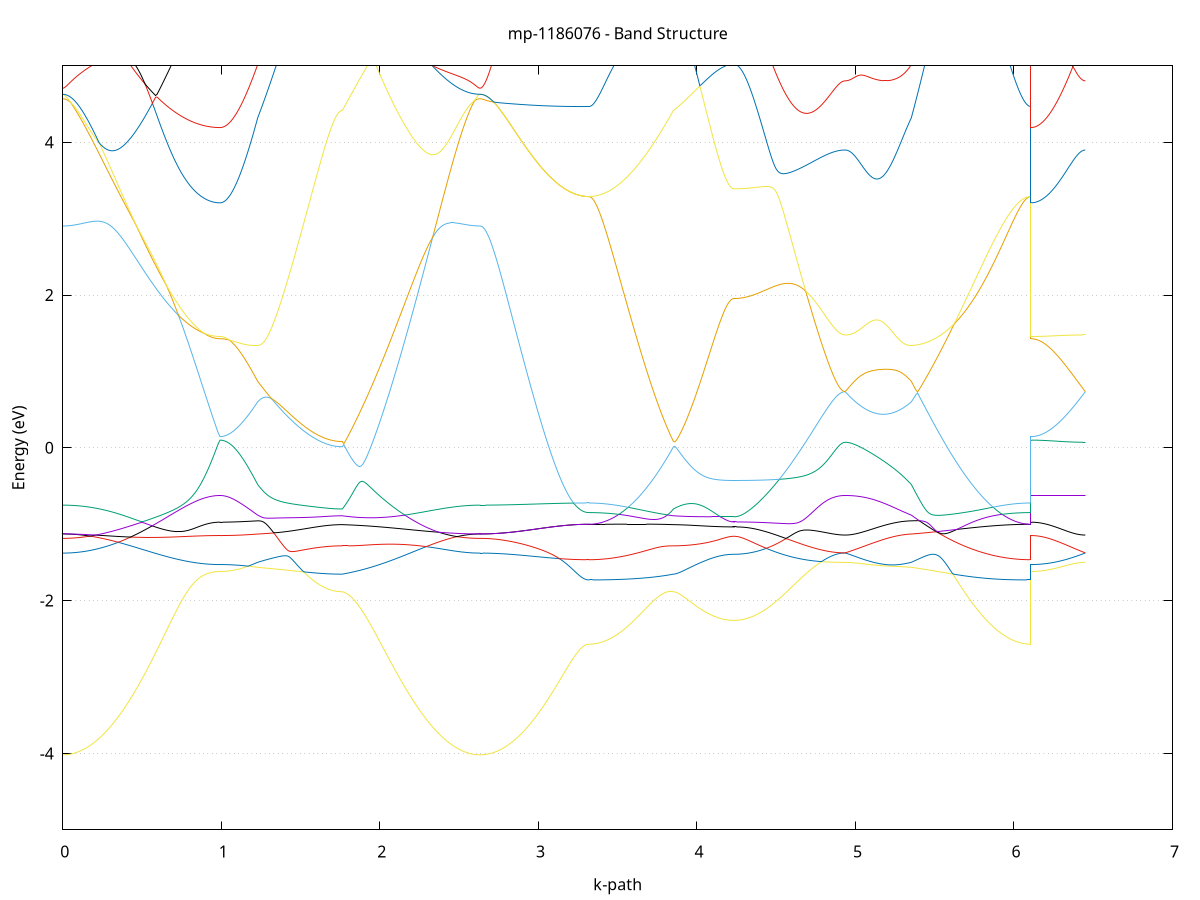 set title 'mp-1186076 - Band Structure'
set xlabel 'k-path'
set ylabel 'Energy (eV)'
set grid y
set yrange [-5:5]
set terminal png size 800,600
set output 'mp-1186076_bands_gnuplot.png'
plot '-' using 1:2 with lines notitle, '-' using 1:2 with lines notitle, '-' using 1:2 with lines notitle, '-' using 1:2 with lines notitle, '-' using 1:2 with lines notitle, '-' using 1:2 with lines notitle, '-' using 1:2 with lines notitle, '-' using 1:2 with lines notitle, '-' using 1:2 with lines notitle, '-' using 1:2 with lines notitle, '-' using 1:2 with lines notitle, '-' using 1:2 with lines notitle, '-' using 1:2 with lines notitle, '-' using 1:2 with lines notitle, '-' using 1:2 with lines notitle, '-' using 1:2 with lines notitle, '-' using 1:2 with lines notitle, '-' using 1:2 with lines notitle, '-' using 1:2 with lines notitle, '-' using 1:2 with lines notitle, '-' using 1:2 with lines notitle, '-' using 1:2 with lines notitle, '-' using 1:2 with lines notitle, '-' using 1:2 with lines notitle, '-' using 1:2 with lines notitle, '-' using 1:2 with lines notitle, '-' using 1:2 with lines notitle, '-' using 1:2 with lines notitle, '-' using 1:2 with lines notitle, '-' using 1:2 with lines notitle, '-' using 1:2 with lines notitle, '-' using 1:2 with lines notitle, '-' using 1:2 with lines notitle, '-' using 1:2 with lines notitle, '-' using 1:2 with lines notitle, '-' using 1:2 with lines notitle, '-' using 1:2 with lines notitle, '-' using 1:2 with lines notitle, '-' using 1:2 with lines notitle, '-' using 1:2 with lines notitle, '-' using 1:2 with lines notitle, '-' using 1:2 with lines notitle, '-' using 1:2 with lines notitle, '-' using 1:2 with lines notitle, '-' using 1:2 with lines notitle, '-' using 1:2 with lines notitle, '-' using 1:2 with lines notitle, '-' using 1:2 with lines notitle, '-' using 1:2 with lines notitle, '-' using 1:2 with lines notitle, '-' using 1:2 with lines notitle, '-' using 1:2 with lines notitle, '-' using 1:2 with lines notitle, '-' using 1:2 with lines notitle, '-' using 1:2 with lines notitle, '-' using 1:2 with lines notitle, '-' using 1:2 with lines notitle, '-' using 1:2 with lines notitle, '-' using 1:2 with lines notitle, '-' using 1:2 with lines notitle, '-' using 1:2 with lines notitle, '-' using 1:2 with lines notitle, '-' using 1:2 with lines notitle, '-' using 1:2 with lines notitle
0.000000 -41.789606
0.009920 -41.789606
0.019841 -41.789606
0.029761 -41.789606
0.039681 -41.789606
0.049602 -41.789606
0.059522 -41.789606
0.069442 -41.789606
0.079363 -41.789606
0.089283 -41.789606
0.099203 -41.789606
0.109124 -41.789606
0.119044 -41.789606
0.128964 -41.789606
0.138885 -41.789606
0.148805 -41.789606
0.158725 -41.789606
0.168646 -41.789606
0.178566 -41.789606
0.188486 -41.789606
0.198406 -41.789606
0.208327 -41.789606
0.218247 -41.789606
0.228167 -41.789606
0.238088 -41.789606
0.248008 -41.789606
0.257928 -41.789606
0.267849 -41.789606
0.277769 -41.789606
0.287689 -41.789606
0.297610 -41.789606
0.307530 -41.789606
0.317450 -41.789606
0.327371 -41.789606
0.337291 -41.789606
0.347211 -41.789606
0.357132 -41.789606
0.367052 -41.789606
0.376972 -41.789606
0.386893 -41.789606
0.396813 -41.789606
0.406733 -41.789606
0.416654 -41.789606
0.426574 -41.789606
0.436494 -41.789606
0.446415 -41.789606
0.456335 -41.789606
0.466255 -41.789606
0.476176 -41.789606
0.486096 -41.789606
0.496016 -41.789606
0.505937 -41.789606
0.515857 -41.789506
0.525777 -41.789506
0.535698 -41.789506
0.545618 -41.789506
0.555538 -41.789506
0.565459 -41.789506
0.575379 -41.789506
0.585299 -41.789506
0.595219 -41.789506
0.605140 -41.789506
0.615060 -41.789506
0.624980 -41.789506
0.634901 -41.789506
0.644821 -41.789506
0.654741 -41.789506
0.664662 -41.789506
0.674582 -41.789506
0.684502 -41.789506
0.694423 -41.789506
0.704343 -41.789506
0.714263 -41.789506
0.724184 -41.789506
0.734104 -41.789506
0.744024 -41.789506
0.753945 -41.789506
0.763865 -41.789506
0.773785 -41.789506
0.783706 -41.789506
0.793626 -41.789506
0.803546 -41.789506
0.813467 -41.789506
0.823387 -41.789506
0.833307 -41.789506
0.843228 -41.789506
0.853148 -41.789506
0.863068 -41.789506
0.872989 -41.789506
0.882909 -41.789506
0.892829 -41.789506
0.902750 -41.789506
0.912670 -41.789506
0.922590 -41.789506
0.932511 -41.789506
0.942431 -41.789506
0.952351 -41.789506
0.962272 -41.789506
0.972192 -41.789506
0.982112 -41.789506
0.992032 -41.789506
0.992032 -41.789506
1.001916 -41.789506
1.011799 -41.789506
1.021682 -41.789506
1.031565 -41.789506
1.041448 -41.789506
1.051331 -41.789506
1.061214 -41.789506
1.071097 -41.789506
1.080980 -41.789506
1.090863 -41.789506
1.100746 -41.789506
1.110629 -41.789506
1.120513 -41.789506
1.130396 -41.789506
1.140279 -41.789506
1.150162 -41.789506
1.160045 -41.789506
1.169928 -41.789506
1.179811 -41.789506
1.189694 -41.789506
1.199577 -41.789506
1.209460 -41.789506
1.219343 -41.789506
1.229226 -41.789506
1.229226 -41.789506
1.239111 -41.789506
1.248995 -41.789506
1.258879 -41.789506
1.268764 -41.789506
1.278648 -41.789506
1.288532 -41.789506
1.298416 -41.789506
1.308301 -41.789506
1.318185 -41.789506
1.328069 -41.789506
1.337954 -41.789506
1.347838 -41.789506
1.357722 -41.789506
1.367606 -41.789506
1.377491 -41.789506
1.387375 -41.789506
1.397259 -41.789506
1.407144 -41.789506
1.417028 -41.789506
1.426912 -41.789506
1.436796 -41.789506
1.446681 -41.789506
1.456565 -41.789506
1.466449 -41.789506
1.476334 -41.789506
1.486218 -41.789506
1.496102 -41.789506
1.505986 -41.789506
1.515871 -41.789506
1.525755 -41.789506
1.535639 -41.789506
1.545524 -41.789506
1.555408 -41.789606
1.565292 -41.789606
1.575176 -41.789606
1.585061 -41.789606
1.594945 -41.789606
1.604829 -41.789606
1.614714 -41.789606
1.624598 -41.789606
1.634482 -41.789606
1.644366 -41.789606
1.654251 -41.789606
1.664135 -41.789606
1.674019 -41.789606
1.683904 -41.789606
1.693788 -41.789606
1.703672 -41.789606
1.713556 -41.789606
1.723441 -41.789606
1.733325 -41.789606
1.743209 -41.789606
1.753094 -41.789606
1.762978 -41.789606
1.762978 -41.789606
1.772969 -41.789606
1.782959 -41.789606
1.792950 -41.789606
1.802941 -41.789606
1.812932 -41.789606
1.822922 -41.789606
1.832913 -41.789606
1.842904 -41.789606
1.852895 -41.789606
1.862885 -41.789606
1.872876 -41.789606
1.882867 -41.789606
1.892857 -41.789606
1.902848 -41.789606
1.912839 -41.789606
1.922830 -41.789606
1.932820 -41.789606
1.942811 -41.789606
1.952802 -41.789606
1.962793 -41.789606
1.972783 -41.789606
1.982774 -41.789606
1.992765 -41.789606
2.002756 -41.789606
2.012746 -41.789606
2.022737 -41.789606
2.032728 -41.789606
2.042719 -41.789606
2.052709 -41.789606
2.062700 -41.789606
2.072691 -41.789606
2.082682 -41.789606
2.092672 -41.789606
2.102663 -41.789606
2.112654 -41.789606
2.122644 -41.789606
2.132635 -41.789606
2.142626 -41.789606
2.152617 -41.789606
2.162607 -41.789606
2.172598 -41.789606
2.182589 -41.789606
2.192580 -41.789606
2.202570 -41.789606
2.212561 -41.789606
2.222552 -41.789606
2.232543 -41.789606
2.242533 -41.789606
2.252524 -41.789606
2.262515 -41.789606
2.272506 -41.789606
2.282496 -41.789606
2.292487 -41.789606
2.302478 -41.789606
2.312469 -41.789606
2.322459 -41.789606
2.332450 -41.789606
2.342441 -41.789606
2.352431 -41.789606
2.362422 -41.789606
2.372413 -41.789606
2.382404 -41.789606
2.392394 -41.789606
2.402385 -41.789606
2.412376 -41.789606
2.422367 -41.789606
2.432357 -41.789606
2.442348 -41.789606
2.452339 -41.789606
2.462330 -41.789606
2.472320 -41.789606
2.482311 -41.789606
2.492302 -41.789606
2.502293 -41.789606
2.512283 -41.789606
2.522274 -41.789606
2.532265 -41.789606
2.542256 -41.789606
2.552246 -41.789606
2.562237 -41.789606
2.572228 -41.789606
2.582218 -41.789606
2.592209 -41.789606
2.602200 -41.789606
2.612191 -41.789606
2.622181 -41.789606
2.632172 -41.789606
2.632172 -41.789606
2.642114 -41.789606
2.652057 -41.789606
2.661999 -41.789606
2.671941 -41.789606
2.681883 -41.789606
2.691825 -41.789606
2.701767 -41.789606
2.711709 -41.789606
2.721652 -41.789606
2.731594 -41.789606
2.741536 -41.789606
2.751478 -41.789606
2.761420 -41.789606
2.771362 -41.789606
2.781305 -41.789606
2.791247 -41.789606
2.801189 -41.789606
2.811131 -41.789606
2.821073 -41.789606
2.831015 -41.789606
2.840957 -41.789606
2.850900 -41.789606
2.860842 -41.789606
2.870784 -41.789606
2.880726 -41.789606
2.890668 -41.789606
2.900610 -41.789606
2.910553 -41.789606
2.920495 -41.789606
2.930437 -41.789606
2.940379 -41.789606
2.950321 -41.789606
2.960263 -41.789606
2.970206 -41.789606
2.980148 -41.789606
2.990090 -41.789606
3.000032 -41.789606
3.009974 -41.789606
3.019916 -41.789606
3.029858 -41.789606
3.039801 -41.789606
3.049743 -41.789606
3.059685 -41.789606
3.069627 -41.789606
3.079569 -41.789606
3.089511 -41.789606
3.099454 -41.789606
3.109396 -41.789606
3.119338 -41.789606
3.129280 -41.789606
3.139222 -41.789606
3.149164 -41.789606
3.159107 -41.789606
3.169049 -41.789606
3.178991 -41.789606
3.188933 -41.789606
3.198875 -41.789606
3.208817 -41.789606
3.218759 -41.789606
3.228702 -41.789606
3.238644 -41.789606
3.248586 -41.789606
3.258528 -41.789606
3.268470 -41.789606
3.278412 -41.789606
3.288355 -41.789606
3.298297 -41.789606
3.308239 -41.789606
3.318181 -41.789606
3.318181 -41.789606
3.328065 -41.789606
3.337950 -41.789606
3.347834 -41.789606
3.357718 -41.789606
3.367602 -41.789606
3.377487 -41.789606
3.387371 -41.789606
3.397255 -41.789606
3.407140 -41.789606
3.417024 -41.789606
3.426908 -41.789606
3.436792 -41.789606
3.446677 -41.789606
3.456561 -41.789606
3.466445 -41.789606
3.476330 -41.789606
3.486214 -41.789606
3.496098 -41.789606
3.505982 -41.789606
3.515867 -41.789606
3.525751 -41.789606
3.535635 -41.789606
3.545520 -41.789606
3.555404 -41.789606
3.565288 -41.789606
3.575172 -41.789606
3.585057 -41.789606
3.594941 -41.789606
3.604825 -41.789606
3.614710 -41.789606
3.624594 -41.789606
3.634478 -41.789606
3.644362 -41.789606
3.654247 -41.789606
3.664131 -41.789606
3.674015 -41.789606
3.683900 -41.789606
3.693784 -41.789606
3.703668 -41.789606
3.713553 -41.789606
3.723437 -41.789606
3.733321 -41.789606
3.743205 -41.789606
3.753090 -41.789606
3.762974 -41.789606
3.772858 -41.789606
3.782743 -41.789606
3.792627 -41.789606
3.802511 -41.789606
3.812395 -41.789606
3.822280 -41.789606
3.832164 -41.789606
3.842048 -41.789606
3.851933 -41.789606
3.851933 -41.789606
3.861723 -41.789606
3.871513 -41.789606
3.881303 -41.789606
3.891093 -41.789606
3.900883 -41.789606
3.910673 -41.789606
3.920463 -41.789606
3.930253 -41.789606
3.940044 -41.789606
3.949834 -41.789606
3.959624 -41.789606
3.969414 -41.789606
3.979204 -41.789606
3.988994 -41.789606
3.998784 -41.789606
4.008574 -41.789606
4.018365 -41.789606
4.028155 -41.789606
4.037945 -41.789606
4.047735 -41.789606
4.057525 -41.789606
4.067315 -41.789606
4.077105 -41.789606
4.086895 -41.789606
4.096686 -41.789606
4.106476 -41.789606
4.116266 -41.789606
4.126056 -41.789606
4.135846 -41.789606
4.145636 -41.789606
4.155426 -41.789606
4.165216 -41.789606
4.175007 -41.789606
4.184797 -41.789606
4.194587 -41.789606
4.204377 -41.789606
4.214167 -41.789606
4.223957 -41.789606
4.233747 -41.789606
4.233747 -41.789606
4.243627 -41.789606
4.253507 -41.789606
4.263387 -41.789606
4.273267 -41.789606
4.283147 -41.789606
4.293027 -41.789606
4.302907 -41.789606
4.312786 -41.789606
4.322666 -41.789606
4.332546 -41.789606
4.342426 -41.789606
4.352306 -41.789606
4.362186 -41.789606
4.372066 -41.789506
4.381946 -41.789506
4.391826 -41.789506
4.401706 -41.789506
4.411585 -41.789506
4.421465 -41.789506
4.431345 -41.789506
4.441225 -41.789506
4.451105 -41.789506
4.460985 -41.789506
4.470865 -41.789506
4.480745 -41.789506
4.490625 -41.789506
4.500505 -41.789506
4.510384 -41.789506
4.520264 -41.789506
4.530144 -41.789506
4.540024 -41.789506
4.549904 -41.789506
4.559784 -41.789506
4.569664 -41.789506
4.579544 -41.789506
4.589424 -41.789506
4.599304 -41.789506
4.609183 -41.789506
4.619063 -41.789506
4.628943 -41.789506
4.638823 -41.789506
4.648703 -41.789506
4.658583 -41.789506
4.668463 -41.789506
4.678343 -41.789506
4.688223 -41.789506
4.698103 -41.789506
4.707982 -41.789506
4.717862 -41.789506
4.727742 -41.789506
4.737622 -41.789506
4.747502 -41.789506
4.757382 -41.789506
4.767262 -41.789506
4.777142 -41.789506
4.787022 -41.789506
4.796902 -41.789506
4.806781 -41.789506
4.816661 -41.789506
4.826541 -41.789506
4.836421 -41.789506
4.846301 -41.789506
4.856181 -41.789506
4.866061 -41.789506
4.875941 -41.789506
4.885821 -41.789506
4.895701 -41.789506
4.905580 -41.789506
4.915460 -41.789506
4.925340 -41.789506
4.935220 -41.789506
4.935220 -41.789506
4.945149 -41.789506
4.955079 -41.789506
4.965008 -41.789506
4.974937 -41.789506
4.984866 -41.789506
4.994796 -41.789506
5.004725 -41.789506
5.014654 -41.789506
5.024583 -41.789506
5.034513 -41.789506
5.044442 -41.789506
5.054371 -41.789506
5.064301 -41.789506
5.074230 -41.789506
5.084159 -41.789506
5.094088 -41.789506
5.104018 -41.789506
5.113947 -41.789506
5.123876 -41.789506
5.133805 -41.789506
5.143735 -41.789506
5.153664 -41.789506
5.163593 -41.789506
5.173522 -41.789506
5.183452 -41.789506
5.193381 -41.789506
5.203310 -41.789506
5.213239 -41.789506
5.223169 -41.789506
5.233098 -41.789506
5.243027 -41.789506
5.252956 -41.789506
5.262886 -41.789506
5.272815 -41.789506
5.282744 -41.789506
5.292673 -41.789506
5.302603 -41.789506
5.312532 -41.789506
5.322461 -41.789506
5.332390 -41.789506
5.342320 -41.789506
5.352249 -41.789506
5.352249 -41.789506
5.362181 -41.789506
5.372113 -41.789506
5.382045 -41.789506
5.391977 -41.789506
5.401909 -41.789506
5.411841 -41.789506
5.421774 -41.789506
5.431706 -41.789506
5.441638 -41.789506
5.451570 -41.789506
5.461502 -41.789506
5.471434 -41.789506
5.481366 -41.789506
5.491298 -41.789506
5.501230 -41.789506
5.511162 -41.789506
5.521094 -41.789506
5.531027 -41.789506
5.540959 -41.789506
5.550891 -41.789506
5.560823 -41.789506
5.570755 -41.789506
5.580687 -41.789506
5.590619 -41.789606
5.600551 -41.789606
5.610483 -41.789606
5.620415 -41.789606
5.630347 -41.789606
5.640279 -41.789606
5.650212 -41.789606
5.660144 -41.789606
5.670076 -41.789606
5.680008 -41.789606
5.689940 -41.789606
5.699872 -41.789606
5.709804 -41.789606
5.719736 -41.789606
5.729668 -41.789606
5.739600 -41.789606
5.749532 -41.789606
5.759464 -41.789606
5.769397 -41.789606
5.779329 -41.789606
5.789261 -41.789606
5.799193 -41.789606
5.809125 -41.789606
5.819057 -41.789606
5.828989 -41.789606
5.838921 -41.789606
5.848853 -41.789606
5.858785 -41.789606
5.868717 -41.789606
5.878650 -41.789606
5.888582 -41.789606
5.898514 -41.789606
5.908446 -41.789606
5.918378 -41.789606
5.928310 -41.789606
5.938242 -41.789606
5.948174 -41.789606
5.958106 -41.789606
5.968038 -41.789606
5.977970 -41.789606
5.987902 -41.789606
5.997835 -41.789606
6.007767 -41.789606
6.017699 -41.789606
6.027631 -41.789606
6.037563 -41.789606
6.047495 -41.789606
6.057427 -41.789606
6.067359 -41.789606
6.077291 -41.789606
6.087223 -41.789606
6.097155 -41.789606
6.107088 -41.789606
6.107088 -41.789506
6.116888 -41.789506
6.126688 -41.789506
6.136488 -41.789506
6.146288 -41.789506
6.156088 -41.789506
6.165888 -41.789506
6.175688 -41.789506
6.185489 -41.789506
6.195289 -41.789506
6.205089 -41.789506
6.214889 -41.789506
6.224689 -41.789506
6.234489 -41.789506
6.244289 -41.789506
6.254089 -41.789506
6.263890 -41.789506
6.273690 -41.789506
6.283490 -41.789506
6.293290 -41.789506
6.303090 -41.789506
6.312890 -41.789506
6.322690 -41.789506
6.332490 -41.789506
6.342291 -41.789506
6.352091 -41.789506
6.361891 -41.789506
6.371691 -41.789506
6.381491 -41.789506
6.391291 -41.789506
6.401091 -41.789506
6.410891 -41.789506
6.420692 -41.789506
6.430492 -41.789506
6.440292 -41.789506
6.450092 -41.789506
e
0.000000 -41.726506
0.009920 -41.726506
0.019841 -41.726506
0.029761 -41.726506
0.039681 -41.726506
0.049602 -41.726506
0.059522 -41.726506
0.069442 -41.726506
0.079363 -41.726506
0.089283 -41.726506
0.099203 -41.726506
0.109124 -41.726506
0.119044 -41.726506
0.128964 -41.726506
0.138885 -41.726506
0.148805 -41.726506
0.158725 -41.726506
0.168646 -41.726506
0.178566 -41.726506
0.188486 -41.726506
0.198406 -41.726606
0.208327 -41.726606
0.218247 -41.726606
0.228167 -41.726606
0.238088 -41.726606
0.248008 -41.726606
0.257928 -41.726606
0.267849 -41.726606
0.277769 -41.726606
0.287689 -41.726706
0.297610 -41.726706
0.307530 -41.726706
0.317450 -41.726706
0.327371 -41.726706
0.337291 -41.726706
0.347211 -41.726706
0.357132 -41.726806
0.367052 -41.726806
0.376972 -41.726806
0.386893 -41.726806
0.396813 -41.726806
0.406733 -41.726806
0.416654 -41.726806
0.426574 -41.726906
0.436494 -41.726906
0.446415 -41.726906
0.456335 -41.726906
0.466255 -41.726906
0.476176 -41.726906
0.486096 -41.727006
0.496016 -41.727006
0.505937 -41.727006
0.515857 -41.727006
0.525777 -41.727006
0.535698 -41.727006
0.545618 -41.727106
0.555538 -41.727106
0.565459 -41.727106
0.575379 -41.727106
0.585299 -41.727106
0.595219 -41.727106
0.605140 -41.727106
0.615060 -41.727206
0.624980 -41.727206
0.634901 -41.727206
0.644821 -41.727206
0.654741 -41.727206
0.664662 -41.727206
0.674582 -41.727206
0.684502 -41.727306
0.694423 -41.727306
0.704343 -41.727306
0.714263 -41.727306
0.724184 -41.727306
0.734104 -41.727306
0.744024 -41.727306
0.753945 -41.727306
0.763865 -41.727406
0.773785 -41.727406
0.783706 -41.727406
0.793626 -41.727406
0.803546 -41.727406
0.813467 -41.727406
0.823387 -41.727406
0.833307 -41.727406
0.843228 -41.727406
0.853148 -41.727406
0.863068 -41.727406
0.872989 -41.727506
0.882909 -41.727506
0.892829 -41.727506
0.902750 -41.727506
0.912670 -41.727506
0.922590 -41.727506
0.932511 -41.727506
0.942431 -41.727506
0.952351 -41.727506
0.962272 -41.727506
0.972192 -41.727506
0.982112 -41.727506
0.992032 -41.727506
0.992032 -41.727506
1.001916 -41.727506
1.011799 -41.727506
1.021682 -41.727506
1.031565 -41.727506
1.041448 -41.727506
1.051331 -41.727506
1.061214 -41.727506
1.071097 -41.727506
1.080980 -41.727506
1.090863 -41.727506
1.100746 -41.727506
1.110629 -41.727406
1.120513 -41.727406
1.130396 -41.727406
1.140279 -41.727406
1.150162 -41.727406
1.160045 -41.727406
1.169928 -41.727406
1.179811 -41.727406
1.189694 -41.727406
1.199577 -41.727406
1.209460 -41.727406
1.219343 -41.727306
1.229226 -41.727306
1.229226 -41.727306
1.239111 -41.727306
1.248995 -41.727306
1.258879 -41.727306
1.268764 -41.727306
1.278648 -41.727306
1.288532 -41.727306
1.298416 -41.727306
1.308301 -41.727306
1.318185 -41.727306
1.328069 -41.727306
1.337954 -41.727306
1.347838 -41.727306
1.357722 -41.727306
1.367606 -41.727306
1.377491 -41.727306
1.387375 -41.727306
1.397259 -41.727306
1.407144 -41.727306
1.417028 -41.727306
1.426912 -41.727306
1.436796 -41.727306
1.446681 -41.727306
1.456565 -41.727306
1.466449 -41.727306
1.476334 -41.727306
1.486218 -41.727406
1.496102 -41.727406
1.505986 -41.727406
1.515871 -41.727406
1.525755 -41.727406
1.535639 -41.727406
1.545524 -41.727406
1.555408 -41.727406
1.565292 -41.727406
1.575176 -41.727406
1.585061 -41.727406
1.594945 -41.727406
1.604829 -41.727406
1.614714 -41.727406
1.624598 -41.727406
1.634482 -41.727406
1.644366 -41.727406
1.654251 -41.727406
1.664135 -41.727406
1.674019 -41.727406
1.683904 -41.727406
1.693788 -41.727406
1.703672 -41.727406
1.713556 -41.727406
1.723441 -41.727406
1.733325 -41.727406
1.743209 -41.727406
1.753094 -41.727406
1.762978 -41.727406
1.762978 -41.727406
1.772969 -41.727406
1.782959 -41.727406
1.792950 -41.727406
1.802941 -41.727406
1.812932 -41.727406
1.822922 -41.727406
1.832913 -41.727406
1.842904 -41.727506
1.852895 -41.727506
1.862885 -41.727506
1.872876 -41.727506
1.882867 -41.727506
1.892857 -41.727506
1.902848 -41.727506
1.912839 -41.727506
1.922830 -41.727506
1.932820 -41.727506
1.942811 -41.727506
1.952802 -41.727506
1.962793 -41.727506
1.972783 -41.727506
1.982774 -41.727506
1.992765 -41.727506
2.002756 -41.727506
2.012746 -41.727506
2.022737 -41.727406
2.032728 -41.727406
2.042719 -41.727406
2.052709 -41.727406
2.062700 -41.727406
2.072691 -41.727406
2.082682 -41.727406
2.092672 -41.727406
2.102663 -41.727306
2.112654 -41.727306
2.122644 -41.727306
2.132635 -41.727306
2.142626 -41.727306
2.152617 -41.727306
2.162607 -41.727206
2.172598 -41.727206
2.182589 -41.727206
2.192580 -41.727206
2.202570 -41.727206
2.212561 -41.727106
2.222552 -41.727106
2.232543 -41.727106
2.242533 -41.727106
2.252524 -41.727006
2.262515 -41.727006
2.272506 -41.727006
2.282496 -41.727006
2.292487 -41.726906
2.302478 -41.726906
2.312469 -41.726906
2.322459 -41.726906
2.332450 -41.726906
2.342441 -41.726806
2.352431 -41.726806
2.362422 -41.726806
2.372413 -41.726806
2.382404 -41.726706
2.392394 -41.726706
2.402385 -41.726706
2.412376 -41.726706
2.422367 -41.726706
2.432357 -41.726706
2.442348 -41.726606
2.452339 -41.726606
2.462330 -41.726606
2.472320 -41.726606
2.482311 -41.726606
2.492302 -41.726606
2.502293 -41.726506
2.512283 -41.726506
2.522274 -41.726506
2.532265 -41.726506
2.542256 -41.726506
2.552246 -41.726506
2.562237 -41.726506
2.572228 -41.726506
2.582218 -41.726506
2.592209 -41.726506
2.602200 -41.726506
2.612191 -41.726506
2.622181 -41.726506
2.632172 -41.726506
2.632172 -41.726506
2.642114 -41.726506
2.652057 -41.726506
2.661999 -41.726506
2.671941 -41.726506
2.681883 -41.726506
2.691825 -41.726506
2.701767 -41.726506
2.711709 -41.726506
2.721652 -41.726506
2.731594 -41.726506
2.741536 -41.726506
2.751478 -41.726506
2.761420 -41.726506
2.771362 -41.726506
2.781305 -41.726506
2.791247 -41.726506
2.801189 -41.726506
2.811131 -41.726506
2.821073 -41.726506
2.831015 -41.726506
2.840957 -41.726506
2.850900 -41.726506
2.860842 -41.726506
2.870784 -41.726506
2.880726 -41.726506
2.890668 -41.726506
2.900610 -41.726506
2.910553 -41.726506
2.920495 -41.726506
2.930437 -41.726506
2.940379 -41.726506
2.950321 -41.726506
2.960263 -41.726506
2.970206 -41.726506
2.980148 -41.726506
2.990090 -41.726506
3.000032 -41.726506
3.009974 -41.726506
3.019916 -41.726506
3.029858 -41.726506
3.039801 -41.726506
3.049743 -41.726506
3.059685 -41.726506
3.069627 -41.726506
3.079569 -41.726506
3.089511 -41.726506
3.099454 -41.726506
3.109396 -41.726506
3.119338 -41.726506
3.129280 -41.726506
3.139222 -41.726506
3.149164 -41.726506
3.159107 -41.726506
3.169049 -41.726506
3.178991 -41.726506
3.188933 -41.726506
3.198875 -41.726506
3.208817 -41.726506
3.218759 -41.726506
3.228702 -41.726506
3.238644 -41.726506
3.248586 -41.726506
3.258528 -41.726506
3.268470 -41.726506
3.278412 -41.726506
3.288355 -41.726506
3.298297 -41.726506
3.308239 -41.726506
3.318181 -41.726506
3.318181 -41.726506
3.328065 -41.726506
3.337950 -41.726506
3.347834 -41.726506
3.357718 -41.726506
3.367602 -41.726506
3.377487 -41.726506
3.387371 -41.726506
3.397255 -41.726506
3.407140 -41.726506
3.417024 -41.726506
3.426908 -41.726506
3.436792 -41.726506
3.446677 -41.726606
3.456561 -41.726606
3.466445 -41.726606
3.476330 -41.726606
3.486214 -41.726606
3.496098 -41.726606
3.505982 -41.726606
3.515867 -41.726706
3.525751 -41.726706
3.535635 -41.726706
3.545520 -41.726706
3.555404 -41.726706
3.565288 -41.726806
3.575172 -41.726806
3.585057 -41.726806
3.594941 -41.726806
3.604825 -41.726806
3.614710 -41.726906
3.624594 -41.726906
3.634478 -41.726906
3.644362 -41.726906
3.654247 -41.727006
3.664131 -41.727006
3.674015 -41.727006
3.683900 -41.727006
3.693784 -41.727006
3.703668 -41.727106
3.713553 -41.727106
3.723437 -41.727106
3.733321 -41.727106
3.743205 -41.727206
3.753090 -41.727206
3.762974 -41.727206
3.772858 -41.727206
3.782743 -41.727206
3.792627 -41.727306
3.802511 -41.727306
3.812395 -41.727306
3.822280 -41.727306
3.832164 -41.727306
3.842048 -41.727306
3.851933 -41.727406
3.851933 -41.727406
3.861723 -41.727406
3.871513 -41.727406
3.881303 -41.727406
3.891093 -41.727406
3.900883 -41.727406
3.910673 -41.727406
3.920463 -41.727406
3.930253 -41.727406
3.940044 -41.727406
3.949834 -41.727406
3.959624 -41.727406
3.969414 -41.727406
3.979204 -41.727406
3.988994 -41.727406
3.998784 -41.727406
4.008574 -41.727406
4.018365 -41.727506
4.028155 -41.727506
4.037945 -41.727506
4.047735 -41.727506
4.057525 -41.727506
4.067315 -41.727506
4.077105 -41.727506
4.086895 -41.727506
4.096686 -41.727506
4.106476 -41.727506
4.116266 -41.727506
4.126056 -41.727506
4.135846 -41.727506
4.145636 -41.727506
4.155426 -41.727506
4.165216 -41.727506
4.175007 -41.727506
4.184797 -41.727506
4.194587 -41.727506
4.204377 -41.727506
4.214167 -41.727506
4.223957 -41.727506
4.233747 -41.727506
4.233747 -41.727506
4.243627 -41.727506
4.253507 -41.727506
4.263387 -41.727506
4.273267 -41.727506
4.283147 -41.727506
4.293027 -41.727506
4.302907 -41.727506
4.312786 -41.727506
4.322666 -41.727506
4.332546 -41.727506
4.342426 -41.727506
4.352306 -41.727506
4.362186 -41.727506
4.372066 -41.727506
4.381946 -41.727506
4.391826 -41.727506
4.401706 -41.727506
4.411585 -41.727506
4.421465 -41.727506
4.431345 -41.727506
4.441225 -41.727506
4.451105 -41.727506
4.460985 -41.727506
4.470865 -41.727506
4.480745 -41.727506
4.490625 -41.727506
4.500505 -41.727506
4.510384 -41.727506
4.520264 -41.727506
4.530144 -41.727506
4.540024 -41.727506
4.549904 -41.727506
4.559784 -41.727506
4.569664 -41.727506
4.579544 -41.727506
4.589424 -41.727506
4.599304 -41.727506
4.609183 -41.727506
4.619063 -41.727506
4.628943 -41.727506
4.638823 -41.727506
4.648703 -41.727506
4.658583 -41.727506
4.668463 -41.727506
4.678343 -41.727506
4.688223 -41.727506
4.698103 -41.727506
4.707982 -41.727506
4.717862 -41.727506
4.727742 -41.727506
4.737622 -41.727506
4.747502 -41.727506
4.757382 -41.727506
4.767262 -41.727506
4.777142 -41.727506
4.787022 -41.727506
4.796902 -41.727506
4.806781 -41.727506
4.816661 -41.727506
4.826541 -41.727506
4.836421 -41.727506
4.846301 -41.727506
4.856181 -41.727506
4.866061 -41.727506
4.875941 -41.727506
4.885821 -41.727506
4.895701 -41.727506
4.905580 -41.727506
4.915460 -41.727506
4.925340 -41.727506
4.935220 -41.727506
4.935220 -41.727506
4.945149 -41.727506
4.955079 -41.727506
4.965008 -41.727506
4.974937 -41.727506
4.984866 -41.727506
4.994796 -41.727506
5.004725 -41.727506
5.014654 -41.727506
5.024583 -41.727506
5.034513 -41.727506
5.044442 -41.727506
5.054371 -41.727506
5.064301 -41.727506
5.074230 -41.727506
5.084159 -41.727506
5.094088 -41.727506
5.104018 -41.727506
5.113947 -41.727506
5.123876 -41.727506
5.133805 -41.727406
5.143735 -41.727406
5.153664 -41.727406
5.163593 -41.727406
5.173522 -41.727406
5.183452 -41.727406
5.193381 -41.727406
5.203310 -41.727406
5.213239 -41.727406
5.223169 -41.727406
5.233098 -41.727406
5.243027 -41.727406
5.252956 -41.727406
5.262886 -41.727406
5.272815 -41.727406
5.282744 -41.727406
5.292673 -41.727406
5.302603 -41.727406
5.312532 -41.727406
5.322461 -41.727406
5.332390 -41.727406
5.342320 -41.727306
5.352249 -41.727306
5.352249 -41.727306
5.362181 -41.727306
5.372113 -41.727306
5.382045 -41.727306
5.391977 -41.727306
5.401909 -41.727306
5.411841 -41.727306
5.421774 -41.727206
5.431706 -41.727206
5.441638 -41.727206
5.451570 -41.727206
5.461502 -41.727206
5.471434 -41.727206
5.481366 -41.727206
5.491298 -41.727206
5.501230 -41.727106
5.511162 -41.727106
5.521094 -41.727106
5.531027 -41.727106
5.540959 -41.727106
5.550891 -41.727106
5.560823 -41.727006
5.570755 -41.727006
5.580687 -41.727006
5.590619 -41.727006
5.600551 -41.727006
5.610483 -41.727006
5.620415 -41.727006
5.630347 -41.726906
5.640279 -41.726906
5.650212 -41.726906
5.660144 -41.726906
5.670076 -41.726906
5.680008 -41.726906
5.689940 -41.726806
5.699872 -41.726806
5.709804 -41.726806
5.719736 -41.726806
5.729668 -41.726806
5.739600 -41.726806
5.749532 -41.726806
5.759464 -41.726706
5.769397 -41.726706
5.779329 -41.726706
5.789261 -41.726706
5.799193 -41.726706
5.809125 -41.726706
5.819057 -41.726706
5.828989 -41.726706
5.838921 -41.726606
5.848853 -41.726606
5.858785 -41.726606
5.868717 -41.726606
5.878650 -41.726606
5.888582 -41.726606
5.898514 -41.726606
5.908446 -41.726606
5.918378 -41.726606
5.928310 -41.726606
5.938242 -41.726506
5.948174 -41.726506
5.958106 -41.726506
5.968038 -41.726506
5.977970 -41.726506
5.987902 -41.726506
5.997835 -41.726506
6.007767 -41.726506
6.017699 -41.726506
6.027631 -41.726506
6.037563 -41.726506
6.047495 -41.726506
6.057427 -41.726506
6.067359 -41.726506
6.077291 -41.726506
6.087223 -41.726506
6.097155 -41.726506
6.107088 -41.726506
6.107088 -41.727506
6.116888 -41.727506
6.126688 -41.727506
6.136488 -41.727506
6.146288 -41.727506
6.156088 -41.727506
6.165888 -41.727506
6.175688 -41.727506
6.185489 -41.727506
6.195289 -41.727506
6.205089 -41.727506
6.214889 -41.727506
6.224689 -41.727506
6.234489 -41.727506
6.244289 -41.727506
6.254089 -41.727506
6.263890 -41.727506
6.273690 -41.727506
6.283490 -41.727506
6.293290 -41.727506
6.303090 -41.727506
6.312890 -41.727506
6.322690 -41.727506
6.332490 -41.727506
6.342291 -41.727506
6.352091 -41.727506
6.361891 -41.727506
6.371691 -41.727506
6.381491 -41.727506
6.391291 -41.727506
6.401091 -41.727506
6.410891 -41.727506
6.420692 -41.727506
6.430492 -41.727506
6.440292 -41.727506
6.450092 -41.727506
e
0.000000 -41.726506
0.009920 -41.726506
0.019841 -41.726506
0.029761 -41.726506
0.039681 -41.726506
0.049602 -41.726506
0.059522 -41.726506
0.069442 -41.726506
0.079363 -41.726506
0.089283 -41.726506
0.099203 -41.726506
0.109124 -41.726506
0.119044 -41.726506
0.128964 -41.726506
0.138885 -41.726506
0.148805 -41.726506
0.158725 -41.726506
0.168646 -41.726506
0.178566 -41.726506
0.188486 -41.726506
0.198406 -41.726506
0.208327 -41.726506
0.218247 -41.726606
0.228167 -41.726606
0.238088 -41.726606
0.248008 -41.726606
0.257928 -41.726606
0.267849 -41.726606
0.277769 -41.726606
0.287689 -41.726606
0.297610 -41.726606
0.307530 -41.726706
0.317450 -41.726706
0.327371 -41.726706
0.337291 -41.726706
0.347211 -41.726706
0.357132 -41.726706
0.367052 -41.726706
0.376972 -41.726706
0.386893 -41.726806
0.396813 -41.726806
0.406733 -41.726806
0.416654 -41.726806
0.426574 -41.726806
0.436494 -41.726806
0.446415 -41.726806
0.456335 -41.726906
0.466255 -41.726906
0.476176 -41.726906
0.486096 -41.726906
0.496016 -41.726906
0.505937 -41.726906
0.515857 -41.727006
0.525777 -41.727006
0.535698 -41.727006
0.545618 -41.727006
0.555538 -41.727006
0.565459 -41.727006
0.575379 -41.727106
0.585299 -41.727106
0.595219 -41.727106
0.605140 -41.727106
0.615060 -41.727106
0.624980 -41.727106
0.634901 -41.727106
0.644821 -41.727206
0.654741 -41.727206
0.664662 -41.727206
0.674582 -41.727206
0.684502 -41.727206
0.694423 -41.727206
0.704343 -41.727206
0.714263 -41.727306
0.724184 -41.727306
0.734104 -41.727306
0.744024 -41.727306
0.753945 -41.727306
0.763865 -41.727306
0.773785 -41.727306
0.783706 -41.727306
0.793626 -41.727406
0.803546 -41.727406
0.813467 -41.727406
0.823387 -41.727406
0.833307 -41.727406
0.843228 -41.727406
0.853148 -41.727406
0.863068 -41.727406
0.872989 -41.727406
0.882909 -41.727406
0.892829 -41.727406
0.902750 -41.727406
0.912670 -41.727406
0.922590 -41.727506
0.932511 -41.727506
0.942431 -41.727506
0.952351 -41.727506
0.962272 -41.727506
0.972192 -41.727506
0.982112 -41.727506
0.992032 -41.727506
0.992032 -41.727506
1.001916 -41.727506
1.011799 -41.727506
1.021682 -41.727506
1.031565 -41.727506
1.041448 -41.727506
1.051331 -41.727506
1.061214 -41.727506
1.071097 -41.727406
1.080980 -41.727406
1.090863 -41.727406
1.100746 -41.727406
1.110629 -41.727406
1.120513 -41.727406
1.130396 -41.727406
1.140279 -41.727406
1.150162 -41.727406
1.160045 -41.727406
1.169928 -41.727406
1.179811 -41.727406
1.189694 -41.727406
1.199577 -41.727406
1.209460 -41.727406
1.219343 -41.727306
1.229226 -41.727306
1.229226 -41.727306
1.239111 -41.727306
1.248995 -41.727306
1.258879 -41.727306
1.268764 -41.727306
1.278648 -41.727206
1.288532 -41.727206
1.298416 -41.727206
1.308301 -41.727206
1.318185 -41.727206
1.328069 -41.727106
1.337954 -41.727106
1.347838 -41.727106
1.357722 -41.727106
1.367606 -41.727006
1.377491 -41.727006
1.387375 -41.727006
1.397259 -41.727006
1.407144 -41.726906
1.417028 -41.726906
1.426912 -41.726906
1.436796 -41.726906
1.446681 -41.726906
1.456565 -41.726806
1.466449 -41.726806
1.476334 -41.726806
1.486218 -41.726806
1.496102 -41.726706
1.505986 -41.726706
1.515871 -41.726706
1.525755 -41.726706
1.535639 -41.726706
1.545524 -41.726606
1.555408 -41.726606
1.565292 -41.726606
1.575176 -41.726606
1.585061 -41.726606
1.594945 -41.726506
1.604829 -41.726506
1.614714 -41.726506
1.624598 -41.726506
1.634482 -41.726506
1.644366 -41.726506
1.654251 -41.726506
1.664135 -41.726406
1.674019 -41.726406
1.683904 -41.726406
1.693788 -41.726406
1.703672 -41.726406
1.713556 -41.726406
1.723441 -41.726406
1.733325 -41.726406
1.743209 -41.726406
1.753094 -41.726406
1.762978 -41.726406
1.762978 -41.726406
1.772969 -41.726406
1.782959 -41.726406
1.792950 -41.726406
1.802941 -41.726406
1.812932 -41.726406
1.822922 -41.726406
1.832913 -41.726406
1.842904 -41.726406
1.852895 -41.726406
1.862885 -41.726406
1.872876 -41.726406
1.882867 -41.726406
1.892857 -41.726406
1.902848 -41.726406
1.912839 -41.726406
1.922830 -41.726406
1.932820 -41.726406
1.942811 -41.726406
1.952802 -41.726406
1.962793 -41.726406
1.972783 -41.726406
1.982774 -41.726406
1.992765 -41.726406
2.002756 -41.726406
2.012746 -41.726406
2.022737 -41.726406
2.032728 -41.726406
2.042719 -41.726406
2.052709 -41.726406
2.062700 -41.726406
2.072691 -41.726406
2.082682 -41.726406
2.092672 -41.726406
2.102663 -41.726406
2.112654 -41.726406
2.122644 -41.726406
2.132635 -41.726406
2.142626 -41.726406
2.152617 -41.726406
2.162607 -41.726406
2.172598 -41.726406
2.182589 -41.726406
2.192580 -41.726406
2.202570 -41.726406
2.212561 -41.726406
2.222552 -41.726406
2.232543 -41.726406
2.242533 -41.726406
2.252524 -41.726406
2.262515 -41.726406
2.272506 -41.726406
2.282496 -41.726406
2.292487 -41.726406
2.302478 -41.726406
2.312469 -41.726406
2.322459 -41.726406
2.332450 -41.726406
2.342441 -41.726406
2.352431 -41.726406
2.362422 -41.726406
2.372413 -41.726406
2.382404 -41.726406
2.392394 -41.726406
2.402385 -41.726406
2.412376 -41.726406
2.422367 -41.726406
2.432357 -41.726406
2.442348 -41.726406
2.452339 -41.726406
2.462330 -41.726406
2.472320 -41.726406
2.482311 -41.726506
2.492302 -41.726506
2.502293 -41.726506
2.512283 -41.726506
2.522274 -41.726506
2.532265 -41.726506
2.542256 -41.726506
2.552246 -41.726506
2.562237 -41.726506
2.572228 -41.726506
2.582218 -41.726506
2.592209 -41.726506
2.602200 -41.726506
2.612191 -41.726506
2.622181 -41.726506
2.632172 -41.726506
2.632172 -41.726506
2.642114 -41.726506
2.652057 -41.726506
2.661999 -41.726506
2.671941 -41.726506
2.681883 -41.726506
2.691825 -41.726506
2.701767 -41.726506
2.711709 -41.726506
2.721652 -41.726506
2.731594 -41.726506
2.741536 -41.726506
2.751478 -41.726506
2.761420 -41.726506
2.771362 -41.726506
2.781305 -41.726506
2.791247 -41.726506
2.801189 -41.726506
2.811131 -41.726506
2.821073 -41.726506
2.831015 -41.726506
2.840957 -41.726506
2.850900 -41.726506
2.860842 -41.726506
2.870784 -41.726506
2.880726 -41.726506
2.890668 -41.726506
2.900610 -41.726506
2.910553 -41.726506
2.920495 -41.726506
2.930437 -41.726506
2.940379 -41.726506
2.950321 -41.726506
2.960263 -41.726506
2.970206 -41.726506
2.980148 -41.726506
2.990090 -41.726506
3.000032 -41.726506
3.009974 -41.726506
3.019916 -41.726506
3.029858 -41.726506
3.039801 -41.726506
3.049743 -41.726506
3.059685 -41.726506
3.069627 -41.726506
3.079569 -41.726506
3.089511 -41.726506
3.099454 -41.726506
3.109396 -41.726506
3.119338 -41.726506
3.129280 -41.726506
3.139222 -41.726506
3.149164 -41.726506
3.159107 -41.726506
3.169049 -41.726506
3.178991 -41.726506
3.188933 -41.726506
3.198875 -41.726506
3.208817 -41.726506
3.218759 -41.726506
3.228702 -41.726506
3.238644 -41.726506
3.248586 -41.726506
3.258528 -41.726506
3.268470 -41.726506
3.278412 -41.726506
3.288355 -41.726506
3.298297 -41.726506
3.308239 -41.726506
3.318181 -41.726506
3.318181 -41.726506
3.328065 -41.726506
3.337950 -41.726506
3.347834 -41.726506
3.357718 -41.726506
3.367602 -41.726506
3.377487 -41.726506
3.387371 -41.726506
3.397255 -41.726506
3.407140 -41.726506
3.417024 -41.726506
3.426908 -41.726506
3.436792 -41.726506
3.446677 -41.726506
3.456561 -41.726506
3.466445 -41.726506
3.476330 -41.726506
3.486214 -41.726506
3.496098 -41.726506
3.505982 -41.726506
3.515867 -41.726506
3.525751 -41.726506
3.535635 -41.726506
3.545520 -41.726506
3.555404 -41.726506
3.565288 -41.726506
3.575172 -41.726506
3.585057 -41.726406
3.594941 -41.726406
3.604825 -41.726406
3.614710 -41.726406
3.624594 -41.726406
3.634478 -41.726406
3.644362 -41.726406
3.654247 -41.726406
3.664131 -41.726406
3.674015 -41.726406
3.683900 -41.726406
3.693784 -41.726406
3.703668 -41.726406
3.713553 -41.726406
3.723437 -41.726406
3.733321 -41.726406
3.743205 -41.726406
3.753090 -41.726406
3.762974 -41.726406
3.772858 -41.726406
3.782743 -41.726406
3.792627 -41.726406
3.802511 -41.726406
3.812395 -41.726406
3.822280 -41.726406
3.832164 -41.726406
3.842048 -41.726406
3.851933 -41.726406
3.851933 -41.726406
3.861723 -41.726406
3.871513 -41.726406
3.881303 -41.726406
3.891093 -41.726406
3.900883 -41.726406
3.910673 -41.726406
3.920463 -41.726406
3.930253 -41.726406
3.940044 -41.726406
3.949834 -41.726406
3.959624 -41.726406
3.969414 -41.726406
3.979204 -41.726406
3.988994 -41.726406
3.998784 -41.726406
4.008574 -41.726406
4.018365 -41.726406
4.028155 -41.726406
4.037945 -41.726406
4.047735 -41.726406
4.057525 -41.726406
4.067315 -41.726406
4.077105 -41.726406
4.086895 -41.726406
4.096686 -41.726406
4.106476 -41.726406
4.116266 -41.726406
4.126056 -41.726406
4.135846 -41.726406
4.145636 -41.726406
4.155426 -41.726406
4.165216 -41.726406
4.175007 -41.726406
4.184797 -41.726406
4.194587 -41.726406
4.204377 -41.726406
4.214167 -41.726406
4.223957 -41.726406
4.233747 -41.726406
4.233747 -41.726406
4.243627 -41.726406
4.253507 -41.726406
4.263387 -41.726406
4.273267 -41.726406
4.283147 -41.726406
4.293027 -41.726406
4.302907 -41.726406
4.312786 -41.726406
4.322666 -41.726406
4.332546 -41.726406
4.342426 -41.726406
4.352306 -41.726506
4.362186 -41.726506
4.372066 -41.726506
4.381946 -41.726506
4.391826 -41.726506
4.401706 -41.726506
4.411585 -41.726506
4.421465 -41.726606
4.431345 -41.726606
4.441225 -41.726606
4.451105 -41.726606
4.460985 -41.726606
4.470865 -41.726706
4.480745 -41.726706
4.490625 -41.726706
4.500505 -41.726706
4.510384 -41.726706
4.520264 -41.726806
4.530144 -41.726806
4.540024 -41.726806
4.549904 -41.726806
4.559784 -41.726906
4.569664 -41.726906
4.579544 -41.726906
4.589424 -41.726906
4.599304 -41.727006
4.609183 -41.727006
4.619063 -41.727006
4.628943 -41.727006
4.638823 -41.727106
4.648703 -41.727106
4.658583 -41.727106
4.668463 -41.727106
4.678343 -41.727206
4.688223 -41.727206
4.698103 -41.727206
4.707982 -41.727206
4.717862 -41.727206
4.727742 -41.727306
4.737622 -41.727306
4.747502 -41.727306
4.757382 -41.727306
4.767262 -41.727306
4.777142 -41.727306
4.787022 -41.727406
4.796902 -41.727406
4.806781 -41.727406
4.816661 -41.727406
4.826541 -41.727406
4.836421 -41.727406
4.846301 -41.727406
4.856181 -41.727406
4.866061 -41.727506
4.875941 -41.727506
4.885821 -41.727506
4.895701 -41.727506
4.905580 -41.727506
4.915460 -41.727506
4.925340 -41.727506
4.935220 -41.727506
4.935220 -41.727506
4.945149 -41.727506
4.955079 -41.727506
4.965008 -41.727506
4.974937 -41.727506
4.984866 -41.727506
4.994796 -41.727506
5.004725 -41.727506
5.014654 -41.727506
5.024583 -41.727506
5.034513 -41.727506
5.044442 -41.727506
5.054371 -41.727506
5.064301 -41.727506
5.074230 -41.727506
5.084159 -41.727506
5.094088 -41.727406
5.104018 -41.727406
5.113947 -41.727406
5.123876 -41.727406
5.133805 -41.727406
5.143735 -41.727406
5.153664 -41.727406
5.163593 -41.727406
5.173522 -41.727406
5.183452 -41.727406
5.193381 -41.727406
5.203310 -41.727406
5.213239 -41.727406
5.223169 -41.727406
5.233098 -41.727406
5.243027 -41.727406
5.252956 -41.727406
5.262886 -41.727406
5.272815 -41.727406
5.282744 -41.727406
5.292673 -41.727406
5.302603 -41.727406
5.312532 -41.727406
5.322461 -41.727306
5.332390 -41.727306
5.342320 -41.727306
5.352249 -41.727306
5.352249 -41.727306
5.362181 -41.727306
5.372113 -41.727306
5.382045 -41.727306
5.391977 -41.727306
5.401909 -41.727306
5.411841 -41.727306
5.421774 -41.727206
5.431706 -41.727206
5.441638 -41.727206
5.451570 -41.727206
5.461502 -41.727206
5.471434 -41.727206
5.481366 -41.727206
5.491298 -41.727106
5.501230 -41.727106
5.511162 -41.727106
5.521094 -41.727106
5.531027 -41.727106
5.540959 -41.727106
5.550891 -41.727006
5.560823 -41.727006
5.570755 -41.727006
5.580687 -41.727006
5.590619 -41.727006
5.600551 -41.727006
5.610483 -41.726906
5.620415 -41.726906
5.630347 -41.726906
5.640279 -41.726906
5.650212 -41.726906
5.660144 -41.726906
5.670076 -41.726906
5.680008 -41.726806
5.689940 -41.726806
5.699872 -41.726806
5.709804 -41.726806
5.719736 -41.726806
5.729668 -41.726806
5.739600 -41.726806
5.749532 -41.726706
5.759464 -41.726706
5.769397 -41.726706
5.779329 -41.726706
5.789261 -41.726706
5.799193 -41.726706
5.809125 -41.726706
5.819057 -41.726706
5.828989 -41.726606
5.838921 -41.726606
5.848853 -41.726606
5.858785 -41.726606
5.868717 -41.726606
5.878650 -41.726606
5.888582 -41.726606
5.898514 -41.726606
5.908446 -41.726606
5.918378 -41.726606
5.928310 -41.726506
5.938242 -41.726506
5.948174 -41.726506
5.958106 -41.726506
5.968038 -41.726506
5.977970 -41.726506
5.987902 -41.726506
5.997835 -41.726506
6.007767 -41.726506
6.017699 -41.726506
6.027631 -41.726506
6.037563 -41.726506
6.047495 -41.726506
6.057427 -41.726506
6.067359 -41.726506
6.077291 -41.726506
6.087223 -41.726506
6.097155 -41.726506
6.107088 -41.726506
6.107088 -41.727506
6.116888 -41.727506
6.126688 -41.727506
6.136488 -41.727506
6.146288 -41.727506
6.156088 -41.727506
6.165888 -41.727506
6.175688 -41.727506
6.185489 -41.727506
6.195289 -41.727506
6.205089 -41.727506
6.214889 -41.727506
6.224689 -41.727506
6.234489 -41.727506
6.244289 -41.727506
6.254089 -41.727506
6.263890 -41.727506
6.273690 -41.727506
6.283490 -41.727506
6.293290 -41.727506
6.303090 -41.727506
6.312890 -41.727506
6.322690 -41.727506
6.332490 -41.727506
6.342291 -41.727506
6.352091 -41.727506
6.361891 -41.727506
6.371691 -41.727506
6.381491 -41.727506
6.391291 -41.727506
6.401091 -41.727506
6.410891 -41.727506
6.420692 -41.727506
6.430492 -41.727506
6.440292 -41.727506
6.450092 -41.727506
e
0.000000 -24.104506
0.009920 -24.104506
0.019841 -24.104506
0.029761 -24.104606
0.039681 -24.104606
0.049602 -24.104706
0.059522 -24.104806
0.069442 -24.104906
0.079363 -24.105006
0.089283 -24.105106
0.099203 -24.105206
0.109124 -24.105406
0.119044 -24.105506
0.128964 -24.105706
0.138885 -24.105906
0.148805 -24.106106
0.158725 -24.106306
0.168646 -24.106506
0.178566 -24.106706
0.188486 -24.107006
0.198406 -24.107206
0.208327 -24.107506
0.218247 -24.107706
0.228167 -24.108006
0.238088 -24.108306
0.248008 -24.108606
0.257928 -24.108906
0.267849 -24.109206
0.277769 -24.109506
0.287689 -24.109906
0.297610 -24.110206
0.307530 -24.110506
0.317450 -24.110906
0.327371 -24.111206
0.337291 -24.111506
0.347211 -24.111906
0.357132 -24.112306
0.367052 -24.112606
0.376972 -24.113006
0.386893 -24.113406
0.396813 -24.113706
0.406733 -24.114106
0.416654 -24.114506
0.426574 -24.114806
0.436494 -24.115206
0.446415 -24.115606
0.456335 -24.116006
0.466255 -24.116306
0.476176 -24.116706
0.486096 -24.117106
0.496016 -24.117506
0.505937 -24.117806
0.515857 -24.118206
0.525777 -24.118606
0.535698 -24.118906
0.545618 -24.119306
0.555538 -24.119706
0.565459 -24.120006
0.575379 -24.120406
0.585299 -24.120706
0.595219 -24.121106
0.605140 -24.121406
0.615060 -24.121706
0.624980 -24.122106
0.634901 -24.122406
0.644821 -24.122706
0.654741 -24.123006
0.664662 -24.123306
0.674582 -24.123606
0.684502 -24.123906
0.694423 -24.124206
0.704343 -24.124506
0.714263 -24.124806
0.724184 -24.125006
0.734104 -24.125306
0.744024 -24.125506
0.753945 -24.125806
0.763865 -24.126006
0.773785 -24.126206
0.783706 -24.126506
0.793626 -24.126706
0.803546 -24.126906
0.813467 -24.127006
0.823387 -24.127206
0.833307 -24.127406
0.843228 -24.127606
0.853148 -24.127706
0.863068 -24.127806
0.872989 -24.128006
0.882909 -24.128106
0.892829 -24.128206
0.902750 -24.128306
0.912670 -24.128406
0.922590 -24.128506
0.932511 -24.128506
0.942431 -24.128606
0.952351 -24.128706
0.962272 -24.128706
0.972192 -24.128706
0.982112 -24.128706
0.992032 -24.128706
0.992032 -24.128706
1.001916 -24.128706
1.011799 -24.128606
1.021682 -24.128506
1.031565 -24.128306
1.041448 -24.128106
1.051331 -24.127806
1.061214 -24.127506
1.071097 -24.127106
1.080980 -24.126706
1.090863 -24.126306
1.100746 -24.125706
1.110629 -24.125206
1.120513 -24.124606
1.130396 -24.123906
1.140279 -24.123206
1.150162 -24.122506
1.160045 -24.121706
1.169928 -24.120806
1.179811 -24.119906
1.189694 -24.119006
1.199577 -24.118106
1.209460 -24.117806
1.219343 -24.117706
1.229226 -24.117506
1.229226 -24.117506
1.239111 -24.117506
1.248995 -24.117306
1.258879 -24.117206
1.268764 -24.117006
1.278648 -24.116806
1.288532 -24.116606
1.298416 -24.116406
1.308301 -24.116106
1.318185 -24.115806
1.328069 -24.115506
1.337954 -24.115206
1.347838 -24.114806
1.357722 -24.114406
1.367606 -24.114006
1.377491 -24.113506
1.387375 -24.113106
1.397259 -24.112606
1.407144 -24.112106
1.417028 -24.111606
1.426912 -24.111006
1.436796 -24.110406
1.446681 -24.109806
1.456565 -24.109206
1.466449 -24.108606
1.476334 -24.107906
1.486218 -24.107206
1.496102 -24.106506
1.505986 -24.105806
1.515871 -24.105106
1.525755 -24.104306
1.535639 -24.103506
1.545524 -24.102706
1.555408 -24.101906
1.565292 -24.101106
1.575176 -24.100206
1.585061 -24.099406
1.594945 -24.098506
1.604829 -24.097606
1.614714 -24.096706
1.624598 -24.095706
1.634482 -24.094806
1.644366 -24.093806
1.654251 -24.092906
1.664135 -24.091906
1.674019 -24.090906
1.683904 -24.089906
1.693788 -24.088906
1.703672 -24.087806
1.713556 -24.086806
1.723441 -24.085706
1.733325 -24.084706
1.743209 -24.083606
1.753094 -24.082606
1.762978 -24.081906
1.762978 -24.081906
1.772969 -24.081006
1.782959 -24.080106
1.792950 -24.079206
1.802941 -24.078306
1.812932 -24.077406
1.822922 -24.076406
1.832913 -24.075506
1.842904 -24.074506
1.852895 -24.073606
1.862885 -24.072606
1.872876 -24.071706
1.882867 -24.070706
1.892857 -24.069806
1.902848 -24.070706
1.912839 -24.071706
1.922830 -24.072606
1.932820 -24.073506
1.942811 -24.074406
1.952802 -24.075306
1.962793 -24.076206
1.972783 -24.077106
1.982774 -24.077906
1.992765 -24.078806
2.002756 -24.079606
2.012746 -24.080506
2.022737 -24.081306
2.032728 -24.082106
2.042719 -24.082906
2.052709 -24.083606
2.062700 -24.084406
2.072691 -24.085206
2.082682 -24.085906
2.092672 -24.086606
2.102663 -24.087306
2.112654 -24.088006
2.122644 -24.088706
2.132635 -24.089306
2.142626 -24.090006
2.152617 -24.090606
2.162607 -24.091206
2.172598 -24.091806
2.182589 -24.092406
2.192580 -24.093006
2.202570 -24.093606
2.212561 -24.094106
2.222552 -24.094606
2.232543 -24.095106
2.242533 -24.095606
2.252524 -24.096106
2.262515 -24.096606
2.272506 -24.097006
2.282496 -24.097506
2.292487 -24.097906
2.302478 -24.098306
2.312469 -24.098706
2.322459 -24.099106
2.332450 -24.099406
2.342441 -24.099806
2.352431 -24.100106
2.362422 -24.100506
2.372413 -24.100806
2.382404 -24.101106
2.392394 -24.101306
2.402385 -24.101606
2.412376 -24.101906
2.422367 -24.102106
2.432357 -24.102306
2.442348 -24.102606
2.452339 -24.102806
2.462330 -24.103006
2.472320 -24.103106
2.482311 -24.103306
2.492302 -24.103506
2.502293 -24.103606
2.512283 -24.103806
2.522274 -24.103906
2.532265 -24.104006
2.542256 -24.104106
2.552246 -24.104206
2.562237 -24.104306
2.572228 -24.104306
2.582218 -24.104406
2.592209 -24.104406
2.602200 -24.104506
2.612191 -24.104506
2.622181 -24.104506
2.632172 -24.104506
2.632172 -24.104506
2.642114 -24.104506
2.652057 -24.104506
2.661999 -24.104506
2.671941 -24.104606
2.681883 -24.104606
2.691825 -24.104606
2.701767 -24.104606
2.711709 -24.104606
2.721652 -24.104706
2.731594 -24.104706
2.741536 -24.104806
2.751478 -24.104806
2.761420 -24.104806
2.771362 -24.104906
2.781305 -24.104906
2.791247 -24.105006
2.801189 -24.105106
2.811131 -24.105106
2.821073 -24.105206
2.831015 -24.105206
2.840957 -24.105306
2.850900 -24.105406
2.860842 -24.105506
2.870784 -24.105506
2.880726 -24.105606
2.890668 -24.105706
2.900610 -24.105806
2.910553 -24.105806
2.920495 -24.105906
2.930437 -24.106006
2.940379 -24.106106
2.950321 -24.106206
2.960263 -24.106306
2.970206 -24.106306
2.980148 -24.106406
2.990090 -24.106506
3.000032 -24.106606
3.009974 -24.106706
3.019916 -24.106706
3.029858 -24.106806
3.039801 -24.106906
3.049743 -24.107006
3.059685 -24.107106
3.069627 -24.107106
3.079569 -24.107206
3.089511 -24.107306
3.099454 -24.107306
3.109396 -24.107406
3.119338 -24.107506
3.129280 -24.107506
3.139222 -24.107606
3.149164 -24.107706
3.159107 -24.107706
3.169049 -24.107806
3.178991 -24.107806
3.188933 -24.107906
3.198875 -24.107906
3.208817 -24.108006
3.218759 -24.108006
3.228702 -24.108006
3.238644 -24.108106
3.248586 -24.108106
3.258528 -24.108106
3.268470 -24.108106
3.278412 -24.108106
3.288355 -24.108206
3.298297 -24.108206
3.308239 -24.108206
3.318181 -24.108206
3.318181 -24.108206
3.328065 -24.108206
3.337950 -24.108106
3.347834 -24.108106
3.357718 -24.108006
3.367602 -24.107906
3.377487 -24.107806
3.387371 -24.107706
3.397255 -24.107506
3.407140 -24.107406
3.417024 -24.107206
3.426908 -24.107006
3.436792 -24.106806
3.446677 -24.106506
3.456561 -24.106306
3.466445 -24.106006
3.476330 -24.105706
3.486214 -24.105406
3.496098 -24.105006
3.505982 -24.104706
3.515867 -24.104306
3.525751 -24.103906
3.535635 -24.103506
3.545520 -24.103106
3.555404 -24.102606
3.565288 -24.102206
3.575172 -24.101706
3.585057 -24.101206
3.594941 -24.100706
3.604825 -24.100106
3.614710 -24.099606
3.624594 -24.099006
3.634478 -24.098406
3.644362 -24.097806
3.654247 -24.097206
3.664131 -24.096606
3.674015 -24.095906
3.683900 -24.095306
3.693784 -24.094606
3.703668 -24.093906
3.713553 -24.093206
3.723437 -24.092506
3.733321 -24.091706
3.743205 -24.091006
3.753090 -24.090206
3.762974 -24.089506
3.772858 -24.088706
3.782743 -24.087906
3.792627 -24.087106
3.802511 -24.086206
3.812395 -24.085406
3.822280 -24.084506
3.832164 -24.083706
3.842048 -24.082806
3.851933 -24.081906
3.851933 -24.081906
3.861723 -24.081606
3.871513 -24.081206
3.881303 -24.080806
3.891093 -24.080406
3.900883 -24.080106
3.910673 -24.079706
3.920463 -24.079306
3.930253 -24.079006
3.940044 -24.078606
3.949834 -24.078306
3.959624 -24.078006
3.969414 -24.077606
3.979204 -24.077306
3.988994 -24.077006
3.998784 -24.076706
4.008574 -24.076506
4.018365 -24.076206
4.028155 -24.075906
4.037945 -24.075706
4.047735 -24.075506
4.057525 -24.075306
4.067315 -24.075106
4.077105 -24.074906
4.086895 -24.074706
4.096686 -24.074606
4.106476 -24.074406
4.116266 -24.074306
4.126056 -24.074206
4.135846 -24.074106
4.145636 -24.074006
4.155426 -24.074006
4.165216 -24.073906
4.175007 -24.073906
4.184797 -24.073806
4.194587 -24.073806
4.204377 -24.073806
4.214167 -24.073806
4.223957 -24.073806
4.233747 -24.073706
4.233747 -24.073706
4.243627 -24.073906
4.253507 -24.074306
4.263387 -24.075006
4.273267 -24.075806
4.283147 -24.076706
4.293027 -24.077706
4.302907 -24.078806
4.312786 -24.079906
4.322666 -24.081106
4.332546 -24.082306
4.342426 -24.083506
4.352306 -24.084706
4.362186 -24.085906
4.372066 -24.087106
4.381946 -24.088306
4.391826 -24.089506
4.401706 -24.090706
4.411585 -24.092006
4.421465 -24.093206
4.431345 -24.094406
4.441225 -24.095506
4.451105 -24.096706
4.460985 -24.097906
4.470865 -24.099006
4.480745 -24.100206
4.490625 -24.101306
4.500505 -24.102406
4.510384 -24.103506
4.520264 -24.104606
4.530144 -24.105706
4.540024 -24.106706
4.549904 -24.107806
4.559784 -24.108806
4.569664 -24.109806
4.579544 -24.110806
4.589424 -24.111706
4.599304 -24.112706
4.609183 -24.113606
4.619063 -24.114506
4.628943 -24.115406
4.638823 -24.116206
4.648703 -24.117106
4.658583 -24.117906
4.668463 -24.118706
4.678343 -24.119406
4.688223 -24.120206
4.698103 -24.120906
4.707982 -24.121606
4.717862 -24.122206
4.727742 -24.122806
4.737622 -24.123406
4.747502 -24.124006
4.757382 -24.124606
4.767262 -24.125106
4.777142 -24.125606
4.787022 -24.126106
4.796902 -24.126506
4.806781 -24.126906
4.816661 -24.127306
4.826541 -24.127606
4.836421 -24.127906
4.846301 -24.128206
4.856181 -24.128506
4.866061 -24.128706
4.875941 -24.128906
4.885821 -24.129106
4.895701 -24.129206
4.905580 -24.129306
4.915460 -24.129406
4.925340 -24.129506
4.935220 -24.129506
4.935220 -24.129506
4.945149 -24.129506
4.955079 -24.129406
4.965008 -24.129406
4.974937 -24.129406
4.984866 -24.129306
4.994796 -24.129206
5.004725 -24.129106
5.014654 -24.129006
5.024583 -24.128906
5.034513 -24.128806
5.044442 -24.128606
5.054371 -24.128506
5.064301 -24.128306
5.074230 -24.128106
5.084159 -24.127906
5.094088 -24.127606
5.104018 -24.127406
5.113947 -24.127106
5.123876 -24.126806
5.133805 -24.126506
5.143735 -24.126206
5.153664 -24.125806
5.163593 -24.125506
5.173522 -24.125106
5.183452 -24.124706
5.193381 -24.124306
5.203310 -24.123806
5.213239 -24.123406
5.223169 -24.122906
5.233098 -24.122506
5.243027 -24.122006
5.252956 -24.121406
5.262886 -24.120906
5.272815 -24.120406
5.282744 -24.119906
5.292673 -24.119306
5.302603 -24.118806
5.312532 -24.118406
5.322461 -24.118006
5.332390 -24.117806
5.342320 -24.117606
5.352249 -24.117506
5.352249 -24.117506
5.362181 -24.117406
5.372113 -24.117306
5.382045 -24.117206
5.391977 -24.117106
5.401909 -24.116906
5.411841 -24.116806
5.421774 -24.116706
5.431706 -24.116506
5.441638 -24.116406
5.451570 -24.116306
5.461502 -24.116106
5.471434 -24.116006
5.481366 -24.115806
5.491298 -24.115706
5.501230 -24.115506
5.511162 -24.115306
5.521094 -24.115206
5.531027 -24.115006
5.540959 -24.114906
5.550891 -24.114706
5.560823 -24.114506
5.570755 -24.114406
5.580687 -24.114206
5.590619 -24.114006
5.600551 -24.113906
5.610483 -24.113706
5.620415 -24.113506
5.630347 -24.113406
5.640279 -24.113206
5.650212 -24.113006
5.660144 -24.112906
5.670076 -24.112706
5.680008 -24.112506
5.689940 -24.112406
5.699872 -24.112206
5.709804 -24.112006
5.719736 -24.111906
5.729668 -24.111706
5.739600 -24.111506
5.749532 -24.111406
5.759464 -24.111206
5.769397 -24.111106
5.779329 -24.110906
5.789261 -24.110806
5.799193 -24.110606
5.809125 -24.110506
5.819057 -24.110306
5.828989 -24.110206
5.838921 -24.110106
5.848853 -24.109906
5.858785 -24.109806
5.868717 -24.109706
5.878650 -24.109606
5.888582 -24.109506
5.898514 -24.109406
5.908446 -24.109206
5.918378 -24.109106
5.928310 -24.109006
5.938242 -24.109006
5.948174 -24.108906
5.958106 -24.108806
5.968038 -24.108706
5.977970 -24.108606
5.987902 -24.108606
5.997835 -24.108506
6.007767 -24.108406
6.017699 -24.108406
6.027631 -24.108306
6.037563 -24.108306
6.047495 -24.108306
6.057427 -24.108206
6.067359 -24.108206
6.077291 -24.108206
6.087223 -24.108206
6.097155 -24.108206
6.107088 -24.108206
6.107088 -24.128706
6.116888 -24.128706
6.126688 -24.128706
6.136488 -24.128806
6.146288 -24.128806
6.156088 -24.128806
6.165888 -24.128806
6.175688 -24.128806
6.185489 -24.128806
6.195289 -24.128906
6.205089 -24.128906
6.214889 -24.128906
6.224689 -24.128906
6.234489 -24.129006
6.244289 -24.129006
6.254089 -24.129006
6.263890 -24.129106
6.273690 -24.129106
6.283490 -24.129106
6.293290 -24.129206
6.303090 -24.129206
6.312890 -24.129206
6.322690 -24.129306
6.332490 -24.129306
6.342291 -24.129306
6.352091 -24.129306
6.361891 -24.129406
6.371691 -24.129406
6.381491 -24.129406
6.391291 -24.129406
6.401091 -24.129406
6.410891 -24.129406
6.420692 -24.129506
6.430492 -24.129506
6.440292 -24.129506
6.450092 -24.129506
e
0.000000 -24.104506
0.009920 -24.104506
0.019841 -24.104406
0.029761 -24.104306
0.039681 -24.104206
0.049602 -24.104006
0.059522 -24.103706
0.069442 -24.103406
0.079363 -24.103106
0.089283 -24.102706
0.099203 -24.102306
0.109124 -24.101806
0.119044 -24.101306
0.128964 -24.100706
0.138885 -24.100106
0.148805 -24.099506
0.158725 -24.098806
0.168646 -24.098106
0.178566 -24.097306
0.188486 -24.096506
0.198406 -24.095706
0.208327 -24.094806
0.218247 -24.093906
0.228167 -24.093006
0.238088 -24.092006
0.248008 -24.091006
0.257928 -24.089906
0.267849 -24.088906
0.277769 -24.087806
0.287689 -24.086606
0.297610 -24.085506
0.307530 -24.084306
0.317450 -24.083006
0.327371 -24.081806
0.337291 -24.080506
0.347211 -24.079306
0.357132 -24.077906
0.367052 -24.076606
0.376972 -24.075306
0.386893 -24.073906
0.396813 -24.072506
0.406733 -24.071106
0.416654 -24.069706
0.426574 -24.068306
0.436494 -24.066906
0.446415 -24.065406
0.456335 -24.064406
0.466255 -24.065906
0.476176 -24.067406
0.486096 -24.068906
0.496016 -24.070406
0.505937 -24.072006
0.515857 -24.073506
0.525777 -24.075006
0.535698 -24.076506
0.545618 -24.078006
0.555538 -24.079506
0.565459 -24.081006
0.575379 -24.082506
0.585299 -24.084006
0.595219 -24.085406
0.605140 -24.086906
0.615060 -24.088306
0.624980 -24.089706
0.634901 -24.091106
0.644821 -24.092506
0.654741 -24.093806
0.664662 -24.095106
0.674582 -24.096406
0.684502 -24.097706
0.694423 -24.099006
0.704343 -24.100206
0.714263 -24.101406
0.724184 -24.102506
0.734104 -24.103606
0.744024 -24.104706
0.753945 -24.105806
0.763865 -24.106806
0.773785 -24.107806
0.783706 -24.108806
0.793626 -24.109706
0.803546 -24.110606
0.813467 -24.111406
0.823387 -24.112206
0.833307 -24.112906
0.843228 -24.113606
0.853148 -24.114306
0.863068 -24.114906
0.872989 -24.115506
0.882909 -24.116106
0.892829 -24.116606
0.902750 -24.117006
0.912670 -24.117406
0.922590 -24.117806
0.932511 -24.118106
0.942431 -24.118306
0.952351 -24.118506
0.962272 -24.118706
0.972192 -24.118806
0.982112 -24.118906
0.992032 -24.118906
0.992032 -24.118906
1.001916 -24.118906
1.011799 -24.118906
1.021682 -24.118906
1.031565 -24.118906
1.041448 -24.118906
1.051331 -24.118806
1.061214 -24.118806
1.071097 -24.118806
1.080980 -24.118706
1.090863 -24.118706
1.100746 -24.118606
1.110629 -24.118606
1.120513 -24.118506
1.130396 -24.118406
1.140279 -24.118406
1.150162 -24.118306
1.160045 -24.118206
1.169928 -24.118106
1.179811 -24.118006
1.189694 -24.118006
1.199577 -24.117906
1.209460 -24.117106
1.219343 -24.116006
1.229226 -24.114906
1.229226 -24.114906
1.239111 -24.114106
1.248995 -24.113306
1.258879 -24.112506
1.268764 -24.111606
1.278648 -24.110806
1.288532 -24.109806
1.298416 -24.108906
1.308301 -24.108006
1.318185 -24.107006
1.328069 -24.106006
1.337954 -24.105006
1.347838 -24.104006
1.357722 -24.103006
1.367606 -24.101906
1.377491 -24.100806
1.387375 -24.099706
1.397259 -24.098606
1.407144 -24.097506
1.417028 -24.096406
1.426912 -24.095206
1.436796 -24.094106
1.446681 -24.092906
1.456565 -24.091706
1.466449 -24.090506
1.476334 -24.089306
1.486218 -24.088106
1.496102 -24.086806
1.505986 -24.085606
1.515871 -24.084406
1.525755 -24.083106
1.535639 -24.081906
1.545524 -24.080606
1.555408 -24.079406
1.565292 -24.078106
1.575176 -24.076806
1.585061 -24.075606
1.594945 -24.074306
1.604829 -24.073006
1.614714 -24.071806
1.624598 -24.070506
1.634482 -24.069306
1.644366 -24.068006
1.654251 -24.068906
1.664135 -24.070106
1.674019 -24.071206
1.683904 -24.072406
1.693788 -24.073506
1.703672 -24.074706
1.713556 -24.075806
1.723441 -24.076906
1.733325 -24.078006
1.743209 -24.079106
1.753094 -24.080106
1.762978 -24.080806
1.762978 -24.080806
1.772969 -24.079906
1.782959 -24.079006
1.792950 -24.078106
1.802941 -24.077206
1.812932 -24.076206
1.822922 -24.075306
1.832913 -24.074406
1.842904 -24.073406
1.852895 -24.072506
1.862885 -24.071506
1.872876 -24.070606
1.882867 -24.069606
1.892857 -24.069706
1.902848 -24.068706
1.912839 -24.067806
1.922830 -24.066806
1.932820 -24.065806
1.942811 -24.064806
1.952802 -24.064306
1.962793 -24.065306
1.972783 -24.066206
1.982774 -24.067206
1.992765 -24.068106
2.002756 -24.069006
2.012746 -24.070006
2.022737 -24.070906
2.032728 -24.071806
2.042719 -24.072706
2.052709 -24.073606
2.062700 -24.074506
2.072691 -24.075406
2.082682 -24.076306
2.092672 -24.077206
2.102663 -24.078106
2.112654 -24.079006
2.122644 -24.079806
2.132635 -24.080706
2.142626 -24.081506
2.152617 -24.082406
2.162607 -24.083206
2.172598 -24.084006
2.182589 -24.084806
2.192580 -24.085606
2.202570 -24.086406
2.212561 -24.087206
2.222552 -24.087906
2.232543 -24.088706
2.242533 -24.089406
2.252524 -24.090106
2.262515 -24.090806
2.272506 -24.091506
2.282496 -24.092206
2.292487 -24.092906
2.302478 -24.093506
2.312469 -24.094106
2.322459 -24.094706
2.332450 -24.095306
2.342441 -24.095906
2.352431 -24.096506
2.362422 -24.097006
2.372413 -24.097606
2.382404 -24.098106
2.392394 -24.098606
2.402385 -24.099006
2.412376 -24.099506
2.422367 -24.099906
2.432357 -24.100406
2.442348 -24.100806
2.452339 -24.101106
2.462330 -24.101506
2.472320 -24.101806
2.482311 -24.102206
2.492302 -24.102506
2.502293 -24.102706
2.512283 -24.103006
2.522274 -24.103206
2.532265 -24.103506
2.542256 -24.103706
2.552246 -24.103806
2.562237 -24.104006
2.572228 -24.104106
2.582218 -24.104306
2.592209 -24.104406
2.602200 -24.104406
2.612191 -24.104506
2.622181 -24.104506
2.632172 -24.104506
2.632172 -24.104506
2.642114 -24.104506
2.652057 -24.104506
2.661999 -24.104506
2.671941 -24.104606
2.681883 -24.104606
2.691825 -24.104606
2.701767 -24.104606
2.711709 -24.104606
2.721652 -24.104706
2.731594 -24.104706
2.741536 -24.104806
2.751478 -24.104806
2.761420 -24.104806
2.771362 -24.104906
2.781305 -24.104906
2.791247 -24.105006
2.801189 -24.105106
2.811131 -24.105106
2.821073 -24.105206
2.831015 -24.105206
2.840957 -24.105306
2.850900 -24.105406
2.860842 -24.105506
2.870784 -24.105506
2.880726 -24.105606
2.890668 -24.105706
2.900610 -24.105806
2.910553 -24.105806
2.920495 -24.105906
2.930437 -24.106006
2.940379 -24.106106
2.950321 -24.106206
2.960263 -24.106306
2.970206 -24.106306
2.980148 -24.106406
2.990090 -24.106506
3.000032 -24.106606
3.009974 -24.106706
3.019916 -24.106706
3.029858 -24.106806
3.039801 -24.106906
3.049743 -24.107006
3.059685 -24.107106
3.069627 -24.107106
3.079569 -24.107206
3.089511 -24.107306
3.099454 -24.107306
3.109396 -24.107406
3.119338 -24.107506
3.129280 -24.107506
3.139222 -24.107606
3.149164 -24.107706
3.159107 -24.107706
3.169049 -24.107806
3.178991 -24.107806
3.188933 -24.107906
3.198875 -24.107906
3.208817 -24.108006
3.218759 -24.108006
3.228702 -24.108006
3.238644 -24.108106
3.248586 -24.108106
3.258528 -24.108106
3.268470 -24.108106
3.278412 -24.108106
3.288355 -24.108206
3.298297 -24.108206
3.308239 -24.108206
3.318181 -24.108206
3.318181 -24.108206
3.328065 -24.108206
3.337950 -24.108106
3.347834 -24.108106
3.357718 -24.108006
3.367602 -24.107906
3.377487 -24.107806
3.387371 -24.107706
3.397255 -24.107506
3.407140 -24.107306
3.417024 -24.107106
3.426908 -24.106906
3.436792 -24.106706
3.446677 -24.106406
3.456561 -24.106106
3.466445 -24.105806
3.476330 -24.105506
3.486214 -24.105106
3.496098 -24.104806
3.505982 -24.104406
3.515867 -24.104006
3.525751 -24.103606
3.535635 -24.103106
3.545520 -24.102706
3.555404 -24.102206
3.565288 -24.101706
3.575172 -24.101206
3.585057 -24.100706
3.594941 -24.100106
3.604825 -24.099606
3.614710 -24.099006
3.624594 -24.098406
3.634478 -24.097806
3.644362 -24.097106
3.654247 -24.096506
3.664131 -24.095806
3.674015 -24.095206
3.683900 -24.094506
3.693784 -24.093806
3.703668 -24.093006
3.713553 -24.092306
3.723437 -24.091606
3.733321 -24.090806
3.743205 -24.090006
3.753090 -24.089206
3.762974 -24.088506
3.772858 -24.087606
3.782743 -24.086806
3.792627 -24.086006
3.802511 -24.085206
3.812395 -24.084306
3.822280 -24.083406
3.832164 -24.082606
3.842048 -24.081706
3.851933 -24.080806
3.851933 -24.080806
3.861723 -24.080406
3.871513 -24.080006
3.881303 -24.079606
3.891093 -24.079206
3.900883 -24.078806
3.910673 -24.078406
3.920463 -24.078006
3.930253 -24.077606
3.940044 -24.077206
3.949834 -24.076806
3.959624 -24.076406
3.969414 -24.075906
3.979204 -24.075506
3.988994 -24.075106
3.998784 -24.074606
4.008574 -24.074206
4.018365 -24.073806
4.028155 -24.073306
4.037945 -24.072906
4.047735 -24.072506
4.057525 -24.072006
4.067315 -24.071606
4.077105 -24.071106
4.086895 -24.070706
4.096686 -24.070306
4.106476 -24.069806
4.116266 -24.069406
4.126056 -24.068906
4.135846 -24.068506
4.145636 -24.068106
4.155426 -24.067606
4.165216 -24.067206
4.175007 -24.066806
4.184797 -24.066406
4.194587 -24.066006
4.204377 -24.065706
4.214167 -24.065406
4.223957 -24.065306
4.233747 -24.065306
4.233747 -24.065306
4.243627 -24.066406
4.253507 -24.067606
4.263387 -24.068706
4.273267 -24.069906
4.283147 -24.071106
4.293027 -24.072206
4.302907 -24.073406
4.312786 -24.074606
4.322666 -24.075706
4.332546 -24.076906
4.342426 -24.078006
4.352306 -24.079106
4.362186 -24.080306
4.372066 -24.081406
4.381946 -24.082506
4.391826 -24.083606
4.401706 -24.084706
4.411585 -24.085806
4.421465 -24.086806
4.431345 -24.087906
4.441225 -24.089006
4.451105 -24.090006
4.460985 -24.091006
4.470865 -24.092006
4.480745 -24.093006
4.490625 -24.094006
4.500505 -24.095006
4.510384 -24.096006
4.520264 -24.096906
4.530144 -24.097806
4.540024 -24.098806
4.549904 -24.099706
4.559784 -24.100506
4.569664 -24.101406
4.579544 -24.102206
4.589424 -24.103106
4.599304 -24.103906
4.609183 -24.104706
4.619063 -24.105406
4.628943 -24.106206
4.638823 -24.106906
4.648703 -24.107606
4.658583 -24.108306
4.668463 -24.109006
4.678343 -24.109606
4.688223 -24.110306
4.698103 -24.110906
4.707982 -24.111506
4.717862 -24.112006
4.727742 -24.112506
4.737622 -24.113106
4.747502 -24.113606
4.757382 -24.114006
4.767262 -24.114506
4.777142 -24.114906
4.787022 -24.115306
4.796902 -24.115606
4.806781 -24.116006
4.816661 -24.116306
4.826541 -24.116606
4.836421 -24.116906
4.846301 -24.117106
4.856181 -24.117306
4.866061 -24.117506
4.875941 -24.117706
4.885821 -24.117806
4.895701 -24.118006
4.905580 -24.118006
4.915460 -24.118106
4.925340 -24.118106
4.935220 -24.118206
4.935220 -24.118206
4.945149 -24.118206
4.955079 -24.118106
4.965008 -24.118106
4.974937 -24.118106
4.984866 -24.118106
4.994796 -24.118106
5.004725 -24.118006
5.014654 -24.118006
5.024583 -24.118006
5.034513 -24.117906
5.044442 -24.117906
5.054371 -24.117906
5.064301 -24.117806
5.074230 -24.117806
5.084159 -24.117706
5.094088 -24.117706
5.104018 -24.117706
5.113947 -24.117606
5.123876 -24.117606
5.133805 -24.117606
5.143735 -24.117506
5.153664 -24.117506
5.163593 -24.117506
5.173522 -24.117406
5.183452 -24.117406
5.193381 -24.117406
5.203310 -24.117306
5.213239 -24.117306
5.223169 -24.117306
5.233098 -24.117306
5.243027 -24.117206
5.252956 -24.117206
5.262886 -24.117206
5.272815 -24.117206
5.282744 -24.117106
5.292673 -24.117006
5.302603 -24.116906
5.312532 -24.116806
5.322461 -24.116506
5.332390 -24.116106
5.342320 -24.115506
5.352249 -24.114906
5.352249 -24.114906
5.362181 -24.113806
5.372113 -24.112606
5.382045 -24.111406
5.391977 -24.110206
5.401909 -24.108906
5.411841 -24.107606
5.421774 -24.106306
5.431706 -24.104906
5.441638 -24.103606
5.451570 -24.102106
5.461502 -24.100706
5.471434 -24.099206
5.481366 -24.097706
5.491298 -24.096206
5.501230 -24.094606
5.511162 -24.093106
5.521094 -24.091506
5.531027 -24.089906
5.540959 -24.088306
5.550891 -24.086706
5.560823 -24.085006
5.570755 -24.083406
5.580687 -24.081706
5.590619 -24.080006
5.600551 -24.078406
5.610483 -24.076706
5.620415 -24.075006
5.630347 -24.073306
5.640279 -24.071606
5.650212 -24.069906
5.660144 -24.068206
5.670076 -24.069406
5.680008 -24.070906
5.689940 -24.072406
5.699872 -24.073806
5.709804 -24.075306
5.719736 -24.076706
5.729668 -24.078106
5.739600 -24.079506
5.749532 -24.080806
5.759464 -24.082206
5.769397 -24.083506
5.779329 -24.084806
5.789261 -24.086106
5.799193 -24.087406
5.809125 -24.088606
5.819057 -24.089806
5.828989 -24.091006
5.838921 -24.092106
5.848853 -24.093206
5.858785 -24.094306
5.868717 -24.095306
5.878650 -24.096306
5.888582 -24.097306
5.898514 -24.098206
5.908446 -24.099106
5.918378 -24.100006
5.928310 -24.100806
5.938242 -24.101606
5.948174 -24.102306
5.958106 -24.103006
5.968038 -24.103706
5.977970 -24.104306
5.987902 -24.104806
5.997835 -24.105406
6.007767 -24.105806
6.017699 -24.106306
6.027631 -24.106706
6.037563 -24.107006
6.047495 -24.107306
6.057427 -24.107606
6.067359 -24.107806
6.077291 -24.108006
6.087223 -24.108106
6.097155 -24.108106
6.107088 -24.108206
6.107088 -24.118906
6.116888 -24.118906
6.126688 -24.118906
6.136488 -24.118906
6.146288 -24.118906
6.156088 -24.118906
6.165888 -24.118906
6.175688 -24.118806
6.185489 -24.118806
6.195289 -24.118806
6.205089 -24.118806
6.214889 -24.118706
6.224689 -24.118706
6.234489 -24.118706
6.244289 -24.118606
6.254089 -24.118606
6.263890 -24.118606
6.273690 -24.118506
6.283490 -24.118506
6.293290 -24.118506
6.303090 -24.118406
6.312890 -24.118406
6.322690 -24.118406
6.332490 -24.118406
6.342291 -24.118306
6.352091 -24.118306
6.361891 -24.118306
6.371691 -24.118206
6.381491 -24.118206
6.391291 -24.118206
6.401091 -24.118206
6.410891 -24.118206
6.420692 -24.118206
6.430492 -24.118206
6.440292 -24.118206
6.450092 -24.118206
e
0.000000 -24.048406
0.009920 -24.048406
0.019841 -24.048406
0.029761 -24.048306
0.039681 -24.048306
0.049602 -24.048206
0.059522 -24.048106
0.069442 -24.048006
0.079363 -24.047806
0.089283 -24.047706
0.099203 -24.047506
0.109124 -24.047406
0.119044 -24.047206
0.128964 -24.046906
0.138885 -24.046706
0.148805 -24.046506
0.158725 -24.046206
0.168646 -24.046006
0.178566 -24.045706
0.188486 -24.045406
0.198406 -24.045106
0.208327 -24.044706
0.218247 -24.044406
0.228167 -24.044006
0.238088 -24.043706
0.248008 -24.043306
0.257928 -24.042906
0.267849 -24.042506
0.277769 -24.042106
0.287689 -24.041706
0.297610 -24.041906
0.307530 -24.043206
0.317450 -24.044406
0.327371 -24.045706
0.337291 -24.047106
0.347211 -24.048406
0.357132 -24.049806
0.367052 -24.051206
0.376972 -24.052606
0.386893 -24.054006
0.396813 -24.055406
0.406733 -24.056906
0.416654 -24.058406
0.426574 -24.059806
0.436494 -24.061306
0.446415 -24.062806
0.456335 -24.064006
0.466255 -24.062506
0.476176 -24.061106
0.486096 -24.059606
0.496016 -24.058206
0.505937 -24.056706
0.515857 -24.055206
0.525777 -24.053806
0.535698 -24.052306
0.545618 -24.050906
0.555538 -24.049406
0.565459 -24.048006
0.575379 -24.046606
0.585299 -24.045106
0.595219 -24.043706
0.605140 -24.042406
0.615060 -24.041006
0.624980 -24.039606
0.634901 -24.038306
0.644821 -24.037006
0.654741 -24.035706
0.664662 -24.034406
0.674582 -24.033106
0.684502 -24.031906
0.694423 -24.030706
0.704343 -24.029506
0.714263 -24.028406
0.724184 -24.027306
0.734104 -24.026206
0.744024 -24.025106
0.753945 -24.024506
0.763865 -24.024706
0.773785 -24.024906
0.783706 -24.025106
0.793626 -24.025306
0.803546 -24.025406
0.813467 -24.025606
0.823387 -24.025806
0.833307 -24.025906
0.843228 -24.026106
0.853148 -24.026206
0.863068 -24.026306
0.872989 -24.026406
0.882909 -24.026506
0.892829 -24.026606
0.902750 -24.026706
0.912670 -24.026806
0.922590 -24.026906
0.932511 -24.026906
0.942431 -24.027006
0.952351 -24.027006
0.962272 -24.027106
0.972192 -24.027106
0.982112 -24.027106
0.992032 -24.027106
0.992032 -24.027106
1.001916 -24.027106
1.011799 -24.027106
1.021682 -24.027106
1.031565 -24.027106
1.041448 -24.027106
1.051331 -24.027106
1.061214 -24.027106
1.071097 -24.027106
1.080980 -24.027106
1.090863 -24.027206
1.100746 -24.027206
1.110629 -24.027206
1.120513 -24.027206
1.130396 -24.027206
1.140279 -24.027206
1.150162 -24.027206
1.160045 -24.027206
1.169928 -24.027206
1.179811 -24.027206
1.189694 -24.027306
1.199577 -24.027306
1.209460 -24.027306
1.219343 -24.027306
1.229226 -24.027306
1.229226 -24.027306
1.239111 -24.027306
1.248995 -24.027306
1.258879 -24.027406
1.268764 -24.028006
1.278648 -24.028806
1.288532 -24.029706
1.298416 -24.030506
1.308301 -24.031406
1.318185 -24.032306
1.328069 -24.033206
1.337954 -24.034206
1.347838 -24.035106
1.357722 -24.036106
1.367606 -24.037006
1.377491 -24.038006
1.387375 -24.039006
1.397259 -24.040006
1.407144 -24.041006
1.417028 -24.042106
1.426912 -24.043106
1.436796 -24.044206
1.446681 -24.045206
1.456565 -24.046306
1.466449 -24.047406
1.476334 -24.048506
1.486218 -24.049606
1.496102 -24.050706
1.505986 -24.051806
1.515871 -24.052906
1.525755 -24.054106
1.535639 -24.055206
1.545524 -24.056306
1.555408 -24.057506
1.565292 -24.058606
1.575176 -24.059706
1.585061 -24.060906
1.594945 -24.062006
1.604829 -24.063206
1.614714 -24.064306
1.624598 -24.065506
1.634482 -24.066606
1.644366 -24.067806
1.654251 -24.066806
1.664135 -24.065606
1.674019 -24.064406
1.683904 -24.063206
1.693788 -24.062106
1.703672 -24.061006
1.713556 -24.060006
1.723441 -24.059006
1.733325 -24.058206
1.743209 -24.057506
1.753094 -24.057106
1.762978 -24.056906
1.762978 -24.056906
1.772969 -24.058006
1.782959 -24.059006
1.792950 -24.060006
1.802941 -24.061006
1.812932 -24.062006
1.822922 -24.063006
1.832913 -24.064006
1.842904 -24.065006
1.852895 -24.065906
1.862885 -24.066906
1.872876 -24.067906
1.882867 -24.068806
1.892857 -24.068606
1.902848 -24.067706
1.912839 -24.066706
1.922830 -24.065806
1.932820 -24.064806
1.942811 -24.063806
1.952802 -24.063806
1.962793 -24.062806
1.972783 -24.061906
1.982774 -24.060906
1.992765 -24.059906
2.002756 -24.058906
2.012746 -24.058006
2.022737 -24.057006
2.032728 -24.056006
2.042719 -24.055106
2.052709 -24.054106
2.062700 -24.053206
2.072691 -24.052206
2.082682 -24.051306
2.092672 -24.050406
2.102663 -24.049406
2.112654 -24.048506
2.122644 -24.047606
2.132635 -24.046706
2.142626 -24.045906
2.152617 -24.045006
2.162607 -24.044106
2.172598 -24.043306
2.182589 -24.042406
2.192580 -24.041606
2.202570 -24.040806
2.212561 -24.040006
2.222552 -24.039206
2.232543 -24.038406
2.242533 -24.037706
2.252524 -24.037306
2.262515 -24.037806
2.272506 -24.038306
2.282496 -24.038806
2.292487 -24.039306
2.302478 -24.039706
2.312469 -24.040206
2.322459 -24.040706
2.332450 -24.041106
2.342441 -24.041506
2.352431 -24.042006
2.362422 -24.042406
2.372413 -24.042806
2.382404 -24.043206
2.392394 -24.043606
2.402385 -24.043906
2.412376 -24.044306
2.422367 -24.044706
2.432357 -24.045006
2.442348 -24.045306
2.452339 -24.045606
2.462330 -24.045906
2.472320 -24.046206
2.482311 -24.046406
2.492302 -24.046706
2.502293 -24.046906
2.512283 -24.047106
2.522274 -24.047306
2.532265 -24.047506
2.542256 -24.047706
2.552246 -24.047806
2.562237 -24.048006
2.572228 -24.048106
2.582218 -24.048206
2.592209 -24.048306
2.602200 -24.048306
2.612191 -24.048406
2.622181 -24.048406
2.632172 -24.048406
2.632172 -24.048406
2.642114 -24.048406
2.652057 -24.048406
2.661999 -24.048306
2.671941 -24.048306
2.681883 -24.048206
2.691825 -24.048106
2.701767 -24.048006
2.711709 -24.047806
2.721652 -24.047706
2.731594 -24.047506
2.741536 -24.047406
2.751478 -24.047206
2.761420 -24.047006
2.771362 -24.046706
2.781305 -24.046506
2.791247 -24.046306
2.801189 -24.046006
2.811131 -24.045706
2.821073 -24.045406
2.831015 -24.045106
2.840957 -24.044806
2.850900 -24.044506
2.860842 -24.044106
2.870784 -24.043806
2.880726 -24.043406
2.890668 -24.043006
2.900610 -24.042606
2.910553 -24.042206
2.920495 -24.041806
2.930437 -24.041406
2.940379 -24.041006
2.950321 -24.040606
2.960263 -24.040106
2.970206 -24.039706
2.980148 -24.039306
2.990090 -24.038806
3.000032 -24.038406
3.009974 -24.037906
3.019916 -24.037506
3.029858 -24.037006
3.039801 -24.036606
3.049743 -24.036206
3.059685 -24.035706
3.069627 -24.035306
3.079569 -24.034906
3.089511 -24.034406
3.099454 -24.034006
3.109396 -24.033606
3.119338 -24.033206
3.129280 -24.032806
3.139222 -24.032506
3.149164 -24.032106
3.159107 -24.031806
3.169049 -24.031406
3.178991 -24.031106
3.188933 -24.030806
3.198875 -24.030506
3.208817 -24.030306
3.218759 -24.030006
3.228702 -24.029806
3.238644 -24.029606
3.248586 -24.029406
3.258528 -24.029306
3.268470 -24.029106
3.278412 -24.029006
3.288355 -24.028906
3.298297 -24.028906
3.308239 -24.028806
3.318181 -24.028806
3.318181 -24.028806
3.328065 -24.028806
3.337950 -24.028806
3.347834 -24.028806
3.357718 -24.028806
3.367602 -24.028806
3.377487 -24.028806
3.387371 -24.028806
3.397255 -24.028806
3.407140 -24.028806
3.417024 -24.028806
3.426908 -24.028806
3.436792 -24.028806
3.446677 -24.028706
3.456561 -24.028706
3.466445 -24.028706
3.476330 -24.028706
3.486214 -24.028706
3.496098 -24.028606
3.505982 -24.028606
3.515867 -24.028606
3.525751 -24.028606
3.535635 -24.028506
3.545520 -24.028706
3.555404 -24.029406
3.565288 -24.030106
3.575172 -24.030906
3.585057 -24.031606
3.594941 -24.032406
3.604825 -24.033206
3.614710 -24.034106
3.624594 -24.034906
3.634478 -24.035806
3.644362 -24.036606
3.654247 -24.037506
3.664131 -24.038406
3.674015 -24.039306
3.683900 -24.040206
3.693784 -24.041206
3.703668 -24.042106
3.713553 -24.043106
3.723437 -24.044006
3.733321 -24.045006
3.743205 -24.046006
3.753090 -24.047006
3.762974 -24.047906
3.772858 -24.048906
3.782743 -24.049906
3.792627 -24.050906
3.802511 -24.051906
3.812395 -24.052906
3.822280 -24.053906
3.832164 -24.054906
3.842048 -24.055906
3.851933 -24.056906
3.851933 -24.056906
3.861723 -24.057406
3.871513 -24.057806
3.881303 -24.058206
3.891093 -24.058606
3.900883 -24.059006
3.910673 -24.059406
3.920463 -24.059806
3.930253 -24.060206
3.940044 -24.060606
3.949834 -24.060906
3.959624 -24.061306
3.969414 -24.061606
3.979204 -24.061906
3.988994 -24.062306
3.998784 -24.062506
4.008574 -24.062806
4.018365 -24.063106
4.028155 -24.063306
4.037945 -24.063606
4.047735 -24.063806
4.057525 -24.064006
4.067315 -24.064206
4.077105 -24.064306
4.086895 -24.064506
4.096686 -24.064606
4.106476 -24.064706
4.116266 -24.064806
4.126056 -24.064906
4.135846 -24.065006
4.145636 -24.065106
4.155426 -24.065106
4.165216 -24.065206
4.175007 -24.065206
4.184797 -24.065206
4.194587 -24.065306
4.204377 -24.065306
4.214167 -24.065306
4.223957 -24.065206
4.233747 -24.065206
4.233747 -24.065206
4.243627 -24.064106
4.253507 -24.062906
4.263387 -24.061706
4.273267 -24.060506
4.283147 -24.059406
4.293027 -24.058206
4.302907 -24.057106
4.312786 -24.056006
4.322666 -24.054906
4.332546 -24.053806
4.342426 -24.052606
4.352306 -24.051406
4.362186 -24.050306
4.372066 -24.049106
4.381946 -24.048006
4.391826 -24.046806
4.401706 -24.045706
4.411585 -24.044606
4.421465 -24.043506
4.431345 -24.042506
4.441225 -24.041406
4.451105 -24.040406
4.460985 -24.039306
4.470865 -24.038306
4.480745 -24.037306
4.490625 -24.036306
4.500505 -24.035306
4.510384 -24.034406
4.520264 -24.033406
4.530144 -24.032506
4.540024 -24.031606
4.549904 -24.030706
4.559784 -24.029806
4.569664 -24.028906
4.579544 -24.028106
4.589424 -24.027206
4.599304 -24.026406
4.609183 -24.025706
4.619063 -24.024906
4.628943 -24.024206
4.638823 -24.023506
4.648703 -24.023306
4.658583 -24.023106
4.668463 -24.023006
4.678343 -24.022906
4.688223 -24.022706
4.698103 -24.022606
4.707982 -24.022506
4.717862 -24.022306
4.727742 -24.022206
4.737622 -24.022106
4.747502 -24.022006
4.757382 -24.021906
4.767262 -24.021806
4.777142 -24.021706
4.787022 -24.021606
4.796902 -24.021506
4.806781 -24.021406
4.816661 -24.021306
4.826541 -24.021206
4.836421 -24.021206
4.846301 -24.021106
4.856181 -24.021006
4.866061 -24.021006
4.875941 -24.021006
4.885821 -24.020906
4.895701 -24.020906
4.905580 -24.020906
4.915460 -24.020806
4.925340 -24.020806
4.935220 -24.020806
4.935220 -24.020806
4.945149 -24.021106
4.955079 -24.021306
4.965008 -24.021606
4.974937 -24.021806
4.984866 -24.022106
4.994796 -24.022306
5.004725 -24.022506
5.014654 -24.022806
5.024583 -24.023006
5.034513 -24.023306
5.044442 -24.023506
5.054371 -24.023706
5.064301 -24.024006
5.074230 -24.024206
5.084159 -24.024406
5.094088 -24.024606
5.104018 -24.024806
5.113947 -24.025006
5.123876 -24.025206
5.133805 -24.025406
5.143735 -24.025506
5.153664 -24.025706
5.163593 -24.025906
5.173522 -24.026006
5.183452 -24.026206
5.193381 -24.026306
5.203310 -24.026406
5.213239 -24.026506
5.223169 -24.026606
5.233098 -24.026706
5.243027 -24.026806
5.252956 -24.026906
5.262886 -24.027006
5.272815 -24.027006
5.282744 -24.027106
5.292673 -24.027206
5.302603 -24.027206
5.312532 -24.027206
5.322461 -24.027306
5.332390 -24.027306
5.342320 -24.027306
5.352249 -24.027306
5.352249 -24.027306
5.362181 -24.027306
5.372113 -24.027406
5.382045 -24.028206
5.391977 -24.029406
5.401909 -24.030606
5.411841 -24.031806
5.421774 -24.033106
5.431706 -24.034306
5.441638 -24.035706
5.451570 -24.037006
5.461502 -24.038306
5.471434 -24.039706
5.481366 -24.041106
5.491298 -24.042506
5.501230 -24.044006
5.511162 -24.045406
5.521094 -24.046906
5.531027 -24.048306
5.540959 -24.049806
5.550891 -24.051306
5.560823 -24.052806
5.570755 -24.054306
5.580687 -24.055806
5.590619 -24.057406
5.600551 -24.058906
5.610483 -24.060406
5.620415 -24.061906
5.630347 -24.063406
5.640279 -24.064906
5.650212 -24.066406
5.660144 -24.067906
5.670076 -24.066506
5.680008 -24.064906
5.689940 -24.063206
5.699872 -24.061506
5.709804 -24.059906
5.719736 -24.058206
5.729668 -24.056606
5.739600 -24.055006
5.749532 -24.053406
5.759464 -24.051806
5.769397 -24.050306
5.779329 -24.048806
5.789261 -24.047306
5.799193 -24.045806
5.809125 -24.044306
5.819057 -24.042906
5.828989 -24.041506
5.838921 -24.040106
5.848853 -24.038806
5.858785 -24.037506
5.868717 -24.036206
5.878650 -24.035006
5.888582 -24.033806
5.898514 -24.032706
5.908446 -24.031506
5.918378 -24.030506
5.928310 -24.029506
5.938242 -24.028706
5.948174 -24.028706
5.958106 -24.028706
5.968038 -24.028706
5.977970 -24.028706
5.987902 -24.028806
5.997835 -24.028806
6.007767 -24.028806
6.017699 -24.028806
6.027631 -24.028806
6.037563 -24.028806
6.047495 -24.028806
6.057427 -24.028806
6.067359 -24.028806
6.077291 -24.028806
6.087223 -24.028806
6.097155 -24.028806
6.107088 -24.028806
6.107088 -24.027106
6.116888 -24.027106
6.126688 -24.027106
6.136488 -24.027106
6.146288 -24.027006
6.156088 -24.027006
6.165888 -24.026906
6.175688 -24.026806
6.185489 -24.026706
6.195289 -24.026606
6.205089 -24.026506
6.214889 -24.026406
6.224689 -24.026306
6.234489 -24.026106
6.244289 -24.025906
6.254089 -24.025806
6.263890 -24.025606
6.273690 -24.025406
6.283490 -24.025206
6.293290 -24.025006
6.303090 -24.024806
6.312890 -24.024606
6.322690 -24.024306
6.332490 -24.024106
6.342291 -24.023906
6.352091 -24.023606
6.361891 -24.023306
6.371691 -24.023106
6.381491 -24.022806
6.391291 -24.022506
6.401091 -24.022306
6.410891 -24.022006
6.420692 -24.021706
6.430492 -24.021406
6.440292 -24.021106
6.450092 -24.020806
e
0.000000 -24.021906
0.009920 -24.022006
0.019841 -24.022006
0.029761 -24.022206
0.039681 -24.022306
0.049602 -24.022506
0.059522 -24.022806
0.069442 -24.023106
0.079363 -24.023506
0.089283 -24.023906
0.099203 -24.024306
0.109124 -24.024806
0.119044 -24.025306
0.128964 -24.025906
0.138885 -24.026506
0.148805 -24.027206
0.158725 -24.027906
0.168646 -24.028706
0.178566 -24.029506
0.188486 -24.030306
0.198406 -24.031206
0.208327 -24.032106
0.218247 -24.033006
0.228167 -24.034006
0.238088 -24.035106
0.248008 -24.036106
0.257928 -24.037206
0.267849 -24.038306
0.277769 -24.039506
0.287689 -24.040706
0.297610 -24.041306
0.307530 -24.040906
0.317450 -24.040406
0.327371 -24.040006
0.337291 -24.039506
0.347211 -24.039006
0.357132 -24.038606
0.367052 -24.038106
0.376972 -24.037606
0.386893 -24.037106
0.396813 -24.036606
0.406733 -24.036106
0.416654 -24.035606
0.426574 -24.035106
0.436494 -24.034606
0.446415 -24.034106
0.456335 -24.033606
0.466255 -24.033006
0.476176 -24.032506
0.486096 -24.032006
0.496016 -24.031506
0.505937 -24.030906
0.515857 -24.030406
0.525777 -24.029906
0.535698 -24.029406
0.545618 -24.028806
0.555538 -24.028306
0.565459 -24.027806
0.575379 -24.027306
0.585299 -24.026806
0.595219 -24.026306
0.605140 -24.025806
0.615060 -24.025306
0.624980 -24.024806
0.634901 -24.024306
0.644821 -24.023806
0.654741 -24.023306
0.664662 -24.022806
0.674582 -24.022606
0.684502 -24.022906
0.694423 -24.023106
0.704343 -24.023406
0.714263 -24.023606
0.724184 -24.023806
0.734104 -24.024106
0.744024 -24.024306
0.753945 -24.024106
0.763865 -24.023106
0.773785 -24.022206
0.783706 -24.021206
0.793626 -24.020406
0.803546 -24.019506
0.813467 -24.018706
0.823387 -24.017906
0.833307 -24.017206
0.843228 -24.016506
0.853148 -24.015906
0.863068 -24.015606
0.872989 -24.015406
0.882909 -24.015206
0.892829 -24.015006
0.902750 -24.014906
0.912670 -24.014706
0.922590 -24.014606
0.932511 -24.014506
0.942431 -24.014406
0.952351 -24.014306
0.962272 -24.014206
0.972192 -24.014206
0.982112 -24.014206
0.992032 -24.014206
0.992032 -24.014206
1.001916 -24.014206
1.011799 -24.014106
1.021682 -24.014106
1.031565 -24.014106
1.041448 -24.014106
1.051331 -24.014106
1.061214 -24.014006
1.071097 -24.014006
1.080980 -24.013906
1.090863 -24.013906
1.100746 -24.014406
1.110629 -24.015006
1.120513 -24.015606
1.130396 -24.016206
1.140279 -24.016906
1.150162 -24.017606
1.160045 -24.018406
1.169928 -24.019206
1.179811 -24.020106
1.189694 -24.020906
1.199577 -24.021906
1.209460 -24.022806
1.219343 -24.023806
1.229226 -24.024906
1.229226 -24.024906
1.239111 -24.025606
1.248995 -24.026406
1.258879 -24.027206
1.268764 -24.027306
1.278648 -24.027306
1.288532 -24.027306
1.298416 -24.027306
1.308301 -24.027306
1.318185 -24.027306
1.328069 -24.027206
1.337954 -24.027206
1.347838 -24.027206
1.357722 -24.027206
1.367606 -24.027106
1.377491 -24.027106
1.387375 -24.027106
1.397259 -24.027006
1.407144 -24.027006
1.417028 -24.026906
1.426912 -24.026906
1.436796 -24.026906
1.446681 -24.026806
1.456565 -24.026806
1.466449 -24.026706
1.476334 -24.026706
1.486218 -24.026606
1.496102 -24.026606
1.505986 -24.026506
1.515871 -24.026506
1.525755 -24.026406
1.535639 -24.026806
1.545524 -24.027706
1.555408 -24.028506
1.565292 -24.029406
1.575176 -24.030306
1.585061 -24.031206
1.594945 -24.032206
1.604829 -24.033106
1.614714 -24.034106
1.624598 -24.035106
1.634482 -24.036106
1.644366 -24.037106
1.654251 -24.038106
1.664135 -24.039106
1.674019 -24.040106
1.683904 -24.041106
1.693788 -24.042106
1.703672 -24.043106
1.713556 -24.044006
1.723441 -24.044906
1.733325 -24.045606
1.743209 -24.046206
1.753094 -24.046606
1.762978 -24.046806
1.762978 -24.046806
1.772969 -24.047706
1.782959 -24.048506
1.792950 -24.049406
1.802941 -24.050306
1.812932 -24.051206
1.822922 -24.052206
1.832913 -24.053106
1.842904 -24.054006
1.852895 -24.054906
1.862885 -24.055906
1.872876 -24.056806
1.882867 -24.057706
1.892857 -24.058706
1.902848 -24.059606
1.912839 -24.060606
1.922830 -24.061506
1.932820 -24.062406
1.942811 -24.063406
1.952802 -24.062906
1.962793 -24.061906
1.972783 -24.060906
1.982774 -24.060006
1.992765 -24.059006
2.002756 -24.058106
2.012746 -24.057106
2.022737 -24.056206
2.032728 -24.055206
2.042719 -24.054306
2.052709 -24.053406
2.062700 -24.052406
2.072691 -24.051506
2.082682 -24.050606
2.092672 -24.049706
2.102663 -24.048806
2.112654 -24.047906
2.122644 -24.047006
2.132635 -24.046206
2.142626 -24.045306
2.152617 -24.044406
2.162607 -24.043606
2.172598 -24.042806
2.182589 -24.042006
2.192580 -24.041106
2.202570 -24.040306
2.212561 -24.039606
2.222552 -24.038806
2.232543 -24.038006
2.242533 -24.037306
2.252524 -24.036906
2.262515 -24.036206
2.272506 -24.035506
2.282496 -24.034806
2.292487 -24.034106
2.302478 -24.033406
2.312469 -24.032806
2.322459 -24.032106
2.332450 -24.031506
2.342441 -24.030906
2.352431 -24.030306
2.362422 -24.029806
2.372413 -24.029206
2.382404 -24.028706
2.392394 -24.028206
2.402385 -24.027706
2.412376 -24.027206
2.422367 -24.026706
2.432357 -24.026306
2.442348 -24.025906
2.452339 -24.025506
2.462330 -24.025106
2.472320 -24.024806
2.482311 -24.024406
2.492302 -24.024106
2.502293 -24.023806
2.512283 -24.023506
2.522274 -24.023306
2.532265 -24.023006
2.542256 -24.022806
2.552246 -24.022606
2.562237 -24.022506
2.572228 -24.022306
2.582218 -24.022206
2.592209 -24.022106
2.602200 -24.022006
2.612191 -24.022006
2.622181 -24.021906
2.632172 -24.021906
2.632172 -24.021906
2.642114 -24.021906
2.652057 -24.021906
2.661999 -24.021906
2.671941 -24.021906
2.681883 -24.021906
2.691825 -24.021906
2.701767 -24.021906
2.711709 -24.021906
2.721652 -24.021906
2.731594 -24.021806
2.741536 -24.021806
2.751478 -24.021806
2.761420 -24.021806
2.771362 -24.021706
2.781305 -24.021706
2.791247 -24.021706
2.801189 -24.021706
2.811131 -24.021606
2.821073 -24.021606
2.831015 -24.021606
2.840957 -24.021506
2.850900 -24.021506
2.860842 -24.021506
2.870784 -24.021406
2.880726 -24.021406
2.890668 -24.021306
2.900610 -24.021306
2.910553 -24.021306
2.920495 -24.021206
2.930437 -24.021206
2.940379 -24.021106
2.950321 -24.021106
2.960263 -24.021106
2.970206 -24.021006
2.980148 -24.021006
2.990090 -24.020906
3.000032 -24.020906
3.009974 -24.020906
3.019916 -24.020806
3.029858 -24.020806
3.039801 -24.020706
3.049743 -24.020706
3.059685 -24.020706
3.069627 -24.020606
3.079569 -24.020606
3.089511 -24.020606
3.099454 -24.020506
3.109396 -24.020506
3.119338 -24.020506
3.129280 -24.020406
3.139222 -24.020406
3.149164 -24.020406
3.159107 -24.020306
3.169049 -24.020306
3.178991 -24.020306
3.188933 -24.020306
3.198875 -24.020206
3.208817 -24.020206
3.218759 -24.020206
3.228702 -24.020206
3.238644 -24.020206
3.248586 -24.020206
3.258528 -24.020106
3.268470 -24.020106
3.278412 -24.020106
3.288355 -24.020106
3.298297 -24.020106
3.308239 -24.020106
3.318181 -24.020106
3.318181 -24.020106
3.328065 -24.020106
3.337950 -24.020206
3.347834 -24.020306
3.357718 -24.020406
3.367602 -24.020606
3.377487 -24.020706
3.387371 -24.021006
3.397255 -24.021206
3.407140 -24.021506
3.417024 -24.021806
3.426908 -24.022206
3.436792 -24.022606
3.446677 -24.023006
3.456561 -24.023406
3.466445 -24.023906
3.476330 -24.024406
3.486214 -24.025006
3.496098 -24.025506
3.505982 -24.026106
3.515867 -24.026706
3.525751 -24.027306
3.535635 -24.028006
3.545520 -24.028506
3.555404 -24.028506
3.565288 -24.028406
3.575172 -24.028406
3.585057 -24.028306
3.594941 -24.028306
3.604825 -24.028506
3.614710 -24.029106
3.624594 -24.029606
3.634478 -24.030206
3.644362 -24.030806
3.654247 -24.031506
3.664131 -24.032106
3.674015 -24.032806
3.683900 -24.033506
3.693784 -24.034106
3.703668 -24.034806
3.713553 -24.035606
3.723437 -24.036306
3.733321 -24.037006
3.743205 -24.037806
3.753090 -24.038506
3.762974 -24.039306
3.772858 -24.040106
3.782743 -24.040906
3.792627 -24.041706
3.802511 -24.042506
3.812395 -24.043406
3.822280 -24.044206
3.832164 -24.045106
3.842048 -24.045906
3.851933 -24.046806
3.851933 -24.046806
3.861723 -24.047106
3.871513 -24.047506
3.881303 -24.047906
3.891093 -24.048306
3.900883 -24.048706
3.910673 -24.049106
3.920463 -24.049506
3.930253 -24.049906
3.940044 -24.050306
3.949834 -24.050706
3.959624 -24.051106
3.969414 -24.051506
3.979204 -24.051906
3.988994 -24.052306
3.998784 -24.052806
4.008574 -24.053206
4.018365 -24.053606
4.028155 -24.054006
4.037945 -24.054506
4.047735 -24.054906
4.057525 -24.055306
4.067315 -24.055706
4.077105 -24.056206
4.086895 -24.056606
4.096686 -24.057006
4.106476 -24.057506
4.116266 -24.057906
4.126056 -24.058306
4.135846 -24.058806
4.145636 -24.059206
4.155426 -24.059606
4.165216 -24.060006
4.175007 -24.060406
4.184797 -24.060806
4.194587 -24.061206
4.204377 -24.061506
4.214167 -24.061806
4.223957 -24.062006
4.233747 -24.062106
4.233747 -24.062106
4.243627 -24.061906
4.253507 -24.061506
4.263387 -24.060906
4.273267 -24.060106
4.283147 -24.059206
4.293027 -24.058206
4.302907 -24.057006
4.312786 -24.055906
4.322666 -24.054706
4.332546 -24.053606
4.342426 -24.052406
4.352306 -24.051306
4.362186 -24.050206
4.372066 -24.049006
4.381946 -24.047906
4.391826 -24.046806
4.401706 -24.045706
4.411585 -24.044606
4.421465 -24.043406
4.431345 -24.042306
4.441225 -24.041206
4.451105 -24.040106
4.460985 -24.039006
4.470865 -24.038006
4.480745 -24.036906
4.490625 -24.035906
4.500505 -24.034906
4.510384 -24.033906
4.520264 -24.032906
4.530144 -24.031906
4.540024 -24.031006
4.549904 -24.030106
4.559784 -24.029206
4.569664 -24.028306
4.579544 -24.027406
4.589424 -24.026606
4.599304 -24.025706
4.609183 -24.024906
4.619063 -24.024206
4.628943 -24.023606
4.638823 -24.023406
4.648703 -24.022806
4.658583 -24.022206
4.668463 -24.021706
4.678343 -24.021206
4.688223 -24.020806
4.698103 -24.020506
4.707982 -24.020306
4.717862 -24.020206
4.727742 -24.020206
4.737622 -24.020206
4.747502 -24.020206
4.757382 -24.020206
4.767262 -24.020306
4.777142 -24.020306
4.787022 -24.020406
4.796902 -24.020406
4.806781 -24.020506
4.816661 -24.020506
4.826541 -24.020606
4.836421 -24.020606
4.846301 -24.020606
4.856181 -24.020706
4.866061 -24.020706
4.875941 -24.020706
4.885821 -24.020806
4.895701 -24.020806
4.905580 -24.020806
4.915460 -24.020806
4.925340 -24.020806
4.935220 -24.020806
4.935220 -24.020806
4.945149 -24.020606
4.955079 -24.020306
4.965008 -24.020106
4.974937 -24.019806
4.984866 -24.019606
4.994796 -24.019306
5.004725 -24.019106
5.014654 -24.018806
5.024583 -24.018606
5.034513 -24.018306
5.044442 -24.018106
5.054371 -24.017906
5.064301 -24.017606
5.074230 -24.017406
5.084159 -24.017106
5.094088 -24.016906
5.104018 -24.016706
5.113947 -24.016506
5.123876 -24.016306
5.133805 -24.016106
5.143735 -24.016006
5.153664 -24.015906
5.163593 -24.016006
5.173522 -24.016206
5.183452 -24.016506
5.193381 -24.016906
5.203310 -24.017306
5.213239 -24.017706
5.223169 -24.018106
5.233098 -24.018506
5.243027 -24.019006
5.252956 -24.019506
5.262886 -24.019906
5.272815 -24.020406
5.282744 -24.020906
5.292673 -24.021506
5.302603 -24.022006
5.312532 -24.022606
5.322461 -24.023106
5.332390 -24.023706
5.342320 -24.024306
5.352249 -24.024906
5.352249 -24.024906
5.362181 -24.025906
5.372113 -24.027106
5.382045 -24.027406
5.391977 -24.027406
5.401909 -24.027406
5.411841 -24.027406
5.421774 -24.027406
5.431706 -24.027506
5.441638 -24.027506
5.451570 -24.027506
5.461502 -24.027506
5.471434 -24.027606
5.481366 -24.027606
5.491298 -24.027606
5.501230 -24.027606
5.511162 -24.027606
5.521094 -24.027706
5.531027 -24.027706
5.540959 -24.027706
5.550891 -24.027706
5.560823 -24.027806
5.570755 -24.027806
5.580687 -24.027806
5.590619 -24.027806
5.600551 -24.027906
5.610483 -24.027906
5.620415 -24.027906
5.630347 -24.027906
5.640279 -24.028006
5.650212 -24.028006
5.660144 -24.028006
5.670076 -24.028006
5.680008 -24.028106
5.689940 -24.028106
5.699872 -24.028106
5.709804 -24.028206
5.719736 -24.028206
5.729668 -24.028206
5.739600 -24.028206
5.749532 -24.028306
5.759464 -24.028306
5.769397 -24.028306
5.779329 -24.028306
5.789261 -24.028406
5.799193 -24.028406
5.809125 -24.028406
5.819057 -24.028406
5.828989 -24.028506
5.838921 -24.028506
5.848853 -24.028506
5.858785 -24.028506
5.868717 -24.028606
5.878650 -24.028606
5.888582 -24.028606
5.898514 -24.028606
5.908446 -24.028606
5.918378 -24.028706
5.928310 -24.028706
5.938242 -24.028506
5.948174 -24.027606
5.958106 -24.026706
5.968038 -24.025906
5.977970 -24.025106
5.987902 -24.024406
5.997835 -24.023706
6.007767 -24.023106
6.017699 -24.022506
6.027631 -24.022006
6.037563 -24.021606
6.047495 -24.021206
6.057427 -24.020906
6.067359 -24.020606
6.077291 -24.020406
6.087223 -24.020206
6.097155 -24.020106
6.107088 -24.020106
6.107088 -24.014206
6.116888 -24.014206
6.126688 -24.014206
6.136488 -24.014206
6.146288 -24.014306
6.156088 -24.014306
6.165888 -24.014406
6.175688 -24.014506
6.185489 -24.014606
6.195289 -24.014706
6.205089 -24.014806
6.214889 -24.015006
6.224689 -24.015106
6.234489 -24.015306
6.244289 -24.015506
6.254089 -24.015706
6.263890 -24.015806
6.273690 -24.016106
6.283490 -24.016306
6.293290 -24.016506
6.303090 -24.016706
6.312890 -24.017006
6.322690 -24.017206
6.332490 -24.017506
6.342291 -24.017706
6.352091 -24.018006
6.361891 -24.018306
6.371691 -24.018506
6.381491 -24.018806
6.391291 -24.019106
6.401091 -24.019406
6.410891 -24.019706
6.420692 -24.020006
6.430492 -24.020306
6.440292 -24.020506
6.450092 -24.020806
e
0.000000 -24.021906
0.009920 -24.021906
0.019841 -24.021906
0.029761 -24.021906
0.039681 -24.021906
0.049602 -24.021906
0.059522 -24.021906
0.069442 -24.021806
0.079363 -24.021806
0.089283 -24.021806
0.099203 -24.021706
0.109124 -24.021706
0.119044 -24.021606
0.128964 -24.021606
0.138885 -24.021506
0.148805 -24.021406
0.158725 -24.021406
0.168646 -24.021306
0.178566 -24.021206
0.188486 -24.021206
0.198406 -24.021106
0.208327 -24.021006
0.218247 -24.020906
0.228167 -24.020806
0.238088 -24.020706
0.248008 -24.020706
0.257928 -24.020606
0.267849 -24.020506
0.277769 -24.020406
0.287689 -24.020306
0.297610 -24.020206
0.307530 -24.020106
0.317450 -24.020006
0.327371 -24.019906
0.337291 -24.019806
0.347211 -24.019706
0.357132 -24.019606
0.367052 -24.019506
0.376972 -24.019406
0.386893 -24.019306
0.396813 -24.019206
0.406733 -24.019106
0.416654 -24.019006
0.426574 -24.019006
0.436494 -24.018906
0.446415 -24.018906
0.456335 -24.018906
0.466255 -24.018906
0.476176 -24.018906
0.486096 -24.018906
0.496016 -24.019006
0.505937 -24.019006
0.515857 -24.019206
0.525777 -24.019306
0.535698 -24.019406
0.545618 -24.019606
0.555538 -24.019806
0.565459 -24.020006
0.575379 -24.020206
0.585299 -24.020406
0.595219 -24.020706
0.605140 -24.020906
0.615060 -24.021206
0.624980 -24.021406
0.634901 -24.021706
0.644821 -24.021906
0.654741 -24.022206
0.664662 -24.022406
0.674582 -24.022406
0.684502 -24.021906
0.694423 -24.021506
0.704343 -24.021006
0.714263 -24.020606
0.724184 -24.020206
0.734104 -24.019806
0.744024 -24.019406
0.753945 -24.019006
0.763865 -24.018606
0.773785 -24.018306
0.783706 -24.017906
0.793626 -24.017606
0.803546 -24.017306
0.813467 -24.017006
0.823387 -24.016706
0.833307 -24.016406
0.843228 -24.016106
0.853148 -24.015906
0.863068 -24.015306
0.872989 -24.014706
0.882909 -24.014206
0.892829 -24.013706
0.902750 -24.013306
0.912670 -24.012906
0.922590 -24.012506
0.932511 -24.012206
0.942431 -24.012006
0.952351 -24.011806
0.962272 -24.011606
0.972192 -24.011506
0.982112 -24.011506
0.992032 -24.011506
0.992032 -24.011506
1.001916 -24.011506
1.011799 -24.011606
1.021682 -24.011706
1.031565 -24.011906
1.041448 -24.012106
1.051331 -24.012406
1.061214 -24.012706
1.071097 -24.013106
1.080980 -24.013506
1.090863 -24.013906
1.100746 -24.013806
1.110629 -24.013806
1.120513 -24.013706
1.130396 -24.013606
1.140279 -24.013506
1.150162 -24.013506
1.160045 -24.013406
1.169928 -24.013306
1.179811 -24.013206
1.189694 -24.013106
1.199577 -24.013006
1.209460 -24.012906
1.219343 -24.012806
1.229226 -24.012706
1.229226 -24.012706
1.239111 -24.012706
1.248995 -24.012806
1.258879 -24.012906
1.268764 -24.013006
1.278648 -24.013206
1.288532 -24.013406
1.298416 -24.013706
1.308301 -24.013906
1.318185 -24.014206
1.328069 -24.014506
1.337954 -24.014806
1.347838 -24.015206
1.357722 -24.015606
1.367606 -24.016006
1.377491 -24.016406
1.387375 -24.016906
1.397259 -24.017406
1.407144 -24.017906
1.417028 -24.018506
1.426912 -24.019006
1.436796 -24.019606
1.446681 -24.020206
1.456565 -24.020906
1.466449 -24.021506
1.476334 -24.022206
1.486218 -24.022906
1.496102 -24.023706
1.505986 -24.024406
1.515871 -24.025206
1.525755 -24.026006
1.535639 -24.026406
1.545524 -24.026406
1.555408 -24.026306
1.565292 -24.026306
1.575176 -24.026206
1.585061 -24.026206
1.594945 -24.026206
1.604829 -24.026106
1.614714 -24.026106
1.624598 -24.026006
1.634482 -24.026006
1.644366 -24.026006
1.654251 -24.026006
1.664135 -24.025906
1.674019 -24.025906
1.683904 -24.025906
1.693788 -24.025906
1.703672 -24.025806
1.713556 -24.025806
1.723441 -24.025806
1.733325 -24.025806
1.743209 -24.025806
1.753094 -24.025806
1.762978 -24.025806
1.762978 -24.025806
1.772969 -24.025606
1.782959 -24.025506
1.792950 -24.025306
1.802941 -24.025106
1.812932 -24.024906
1.822922 -24.024806
1.832913 -24.024606
1.842904 -24.024406
1.852895 -24.024106
1.862885 -24.023906
1.872876 -24.023706
1.882867 -24.023506
1.892857 -24.023306
1.902848 -24.023006
1.912839 -24.022806
1.922830 -24.022506
1.932820 -24.022306
1.942811 -24.022006
1.952802 -24.021806
1.962793 -24.021706
1.972783 -24.022206
1.982774 -24.022706
1.992765 -24.023206
2.002756 -24.023806
2.012746 -24.024306
2.022737 -24.024806
2.032728 -24.025406
2.042719 -24.025906
2.052709 -24.026506
2.062700 -24.027006
2.072691 -24.027606
2.082682 -24.028106
2.092672 -24.028706
2.102663 -24.029206
2.112654 -24.029806
2.122644 -24.030306
2.132635 -24.030906
2.142626 -24.031406
2.152617 -24.032006
2.162607 -24.032506
2.172598 -24.033106
2.182589 -24.033606
2.192580 -24.034106
2.202570 -24.034706
2.212561 -24.035206
2.222552 -24.035706
2.232543 -24.036306
2.242533 -24.036806
2.252524 -24.036606
2.262515 -24.035806
2.272506 -24.035106
2.282496 -24.034506
2.292487 -24.033806
2.302478 -24.033106
2.312469 -24.032506
2.322459 -24.031906
2.332450 -24.031306
2.342441 -24.030706
2.352431 -24.030106
2.362422 -24.029506
2.372413 -24.029006
2.382404 -24.028506
2.392394 -24.028006
2.402385 -24.027506
2.412376 -24.027006
2.422367 -24.026606
2.432357 -24.026206
2.442348 -24.025806
2.452339 -24.025406
2.462330 -24.025006
2.472320 -24.024706
2.482311 -24.024306
2.492302 -24.024006
2.502293 -24.023706
2.512283 -24.023506
2.522274 -24.023206
2.532265 -24.023006
2.542256 -24.022806
2.552246 -24.022606
2.562237 -24.022506
2.572228 -24.022306
2.582218 -24.022206
2.592209 -24.022106
2.602200 -24.022006
2.612191 -24.022006
2.622181 -24.021906
2.632172 -24.021906
2.632172 -24.021906
2.642114 -24.021906
2.652057 -24.021906
2.661999 -24.021906
2.671941 -24.021906
2.681883 -24.021906
2.691825 -24.021906
2.701767 -24.021906
2.711709 -24.021906
2.721652 -24.021906
2.731594 -24.021806
2.741536 -24.021806
2.751478 -24.021806
2.761420 -24.021806
2.771362 -24.021706
2.781305 -24.021706
2.791247 -24.021706
2.801189 -24.021706
2.811131 -24.021606
2.821073 -24.021606
2.831015 -24.021606
2.840957 -24.021506
2.850900 -24.021506
2.860842 -24.021506
2.870784 -24.021406
2.880726 -24.021406
2.890668 -24.021306
2.900610 -24.021306
2.910553 -24.021306
2.920495 -24.021206
2.930437 -24.021206
2.940379 -24.021106
2.950321 -24.021106
2.960263 -24.021106
2.970206 -24.021006
2.980148 -24.021006
2.990090 -24.020906
3.000032 -24.020906
3.009974 -24.020906
3.019916 -24.020806
3.029858 -24.020806
3.039801 -24.020706
3.049743 -24.020706
3.059685 -24.020706
3.069627 -24.020606
3.079569 -24.020606
3.089511 -24.020606
3.099454 -24.020506
3.109396 -24.020506
3.119338 -24.020506
3.129280 -24.020406
3.139222 -24.020406
3.149164 -24.020406
3.159107 -24.020306
3.169049 -24.020306
3.178991 -24.020306
3.188933 -24.020306
3.198875 -24.020206
3.208817 -24.020206
3.218759 -24.020206
3.228702 -24.020206
3.238644 -24.020206
3.248586 -24.020206
3.258528 -24.020106
3.268470 -24.020106
3.278412 -24.020106
3.288355 -24.020106
3.298297 -24.020106
3.308239 -24.020106
3.318181 -24.020106
3.318181 -24.020106
3.328065 -24.020106
3.337950 -24.020206
3.347834 -24.020206
3.357718 -24.020306
3.367602 -24.020406
3.377487 -24.020506
3.387371 -24.020606
3.397255 -24.020806
3.407140 -24.021006
3.417024 -24.021106
3.426908 -24.021406
3.436792 -24.021606
3.446677 -24.021806
3.456561 -24.022106
3.466445 -24.022406
3.476330 -24.022706
3.486214 -24.023106
3.496098 -24.023406
3.505982 -24.023806
3.515867 -24.024206
3.525751 -24.024606
3.535635 -24.025006
3.545520 -24.025406
3.555404 -24.025906
3.565288 -24.026406
3.575172 -24.026906
3.585057 -24.027406
3.594941 -24.027906
3.604825 -24.028206
3.614710 -24.028206
3.624594 -24.028106
3.634478 -24.028106
3.644362 -24.028006
3.654247 -24.028006
3.664131 -24.027906
3.674015 -24.027806
3.683900 -24.027706
3.693784 -24.027706
3.703668 -24.027606
3.713553 -24.027506
3.723437 -24.027406
3.733321 -24.027306
3.743205 -24.027206
3.753090 -24.027106
3.762974 -24.027006
3.772858 -24.026906
3.782743 -24.026806
3.792627 -24.026606
3.802511 -24.026506
3.812395 -24.026406
3.822280 -24.026206
3.832164 -24.026106
3.842048 -24.026006
3.851933 -24.025806
3.851933 -24.025806
3.861723 -24.025706
3.871513 -24.025706
3.881303 -24.025606
3.891093 -24.025606
3.900883 -24.025606
3.910673 -24.025506
3.920463 -24.025506
3.930253 -24.025506
3.940044 -24.025506
3.949834 -24.025506
3.959624 -24.025606
3.969414 -24.025606
3.979204 -24.025606
3.988994 -24.025706
3.998784 -24.025706
4.008574 -24.025806
4.018365 -24.025906
4.028155 -24.026006
4.037945 -24.026006
4.047735 -24.026106
4.057525 -24.026206
4.067315 -24.026306
4.077105 -24.026406
4.086895 -24.026506
4.096686 -24.026606
4.106476 -24.026706
4.116266 -24.026806
4.126056 -24.026806
4.135846 -24.026906
4.145636 -24.027006
4.155426 -24.027106
4.165216 -24.027106
4.175007 -24.027206
4.184797 -24.027206
4.194587 -24.027306
4.204377 -24.027306
4.214167 -24.027306
4.223957 -24.027406
4.233747 -24.027406
4.233747 -24.027406
4.243627 -24.027406
4.253507 -24.027306
4.263387 -24.027306
4.273267 -24.027306
4.283147 -24.027306
4.293027 -24.027306
4.302907 -24.027206
4.312786 -24.027206
4.322666 -24.027106
4.332546 -24.027106
4.342426 -24.027006
4.352306 -24.026906
4.362186 -24.026906
4.372066 -24.026806
4.381946 -24.026706
4.391826 -24.026606
4.401706 -24.026506
4.411585 -24.026406
4.421465 -24.026306
4.431345 -24.026206
4.441225 -24.026106
4.451105 -24.026006
4.460985 -24.025906
4.470865 -24.025806
4.480745 -24.025606
4.490625 -24.025506
4.500505 -24.025406
4.510384 -24.025206
4.520264 -24.025106
4.530144 -24.025006
4.540024 -24.024806
4.549904 -24.024706
4.559784 -24.024506
4.569664 -24.024406
4.579544 -24.024206
4.589424 -24.024106
4.599304 -24.024006
4.609183 -24.023806
4.619063 -24.023606
4.628943 -24.023306
4.638823 -24.022606
4.648703 -24.021906
4.658583 -24.021206
4.668463 -24.020506
4.678343 -24.019906
4.688223 -24.019206
4.698103 -24.018606
4.707982 -24.018106
4.717862 -24.017506
4.727742 -24.017006
4.737622 -24.016506
4.747502 -24.016006
4.757382 -24.015506
4.767262 -24.015106
4.777142 -24.014706
4.787022 -24.014306
4.796902 -24.013906
4.806781 -24.013606
4.816661 -24.013306
4.826541 -24.013006
4.836421 -24.012706
4.846301 -24.012506
4.856181 -24.012306
4.866061 -24.012106
4.875941 -24.011906
4.885821 -24.011806
4.895701 -24.011706
4.905580 -24.011606
4.915460 -24.011506
4.925340 -24.011506
4.935220 -24.011506
4.935220 -24.011506
4.945149 -24.011506
4.955079 -24.011506
4.965008 -24.011506
4.974937 -24.011606
4.984866 -24.011706
4.994796 -24.011806
5.004725 -24.011906
5.014654 -24.012006
5.024583 -24.012106
5.034513 -24.012206
5.044442 -24.012406
5.054371 -24.012606
5.064301 -24.012806
5.074230 -24.013006
5.084159 -24.013206
5.094088 -24.013406
5.104018 -24.013706
5.113947 -24.013906
5.123876 -24.014206
5.133805 -24.014406
5.143735 -24.014706
5.153664 -24.014806
5.163593 -24.014906
5.173522 -24.014806
5.183452 -24.014706
5.193381 -24.014606
5.203310 -24.014406
5.213239 -24.014306
5.223169 -24.014106
5.233098 -24.014006
5.243027 -24.013806
5.252956 -24.013706
5.262886 -24.013506
5.272815 -24.013406
5.282744 -24.013306
5.292673 -24.013206
5.302603 -24.013106
5.312532 -24.013006
5.322461 -24.012906
5.332390 -24.012806
5.342320 -24.012706
5.352249 -24.012706
5.352249 -24.012706
5.362181 -24.012706
5.372113 -24.012806
5.382045 -24.012906
5.391977 -24.013006
5.401909 -24.013106
5.411841 -24.013206
5.421774 -24.013306
5.431706 -24.013406
5.441638 -24.013506
5.451570 -24.013706
5.461502 -24.013806
5.471434 -24.013906
5.481366 -24.014006
5.491298 -24.014106
5.501230 -24.014306
5.511162 -24.014406
5.521094 -24.014506
5.531027 -24.014706
5.540959 -24.014806
5.550891 -24.014906
5.560823 -24.015106
5.570755 -24.015206
5.580687 -24.015306
5.590619 -24.015506
5.600551 -24.015606
5.610483 -24.015806
5.620415 -24.015906
5.630347 -24.016006
5.640279 -24.016206
5.650212 -24.016306
5.660144 -24.016406
5.670076 -24.016606
5.680008 -24.016706
5.689940 -24.016806
5.699872 -24.017006
5.709804 -24.017106
5.719736 -24.017206
5.729668 -24.017406
5.739600 -24.017506
5.749532 -24.017606
5.759464 -24.017706
5.769397 -24.017906
5.779329 -24.018006
5.789261 -24.018106
5.799193 -24.018206
5.809125 -24.018306
5.819057 -24.018406
5.828989 -24.018506
5.838921 -24.018606
5.848853 -24.018706
5.858785 -24.018806
5.868717 -24.018906
5.878650 -24.019006
5.888582 -24.019106
5.898514 -24.019206
5.908446 -24.019306
5.918378 -24.019406
5.928310 -24.019406
5.938242 -24.019506
5.948174 -24.019606
5.958106 -24.019606
5.968038 -24.019706
5.977970 -24.019806
5.987902 -24.019806
5.997835 -24.019906
6.007767 -24.019906
6.017699 -24.019906
6.027631 -24.020006
6.037563 -24.020006
6.047495 -24.020006
6.057427 -24.020106
6.067359 -24.020106
6.077291 -24.020106
6.087223 -24.020106
6.097155 -24.020106
6.107088 -24.020106
6.107088 -24.011506
6.116888 -24.011506
6.126688 -24.011506
6.136488 -24.011506
6.146288 -24.011506
6.156088 -24.011506
6.165888 -24.011506
6.175688 -24.011506
6.185489 -24.011506
6.195289 -24.011506
6.205089 -24.011506
6.214889 -24.011506
6.224689 -24.011506
6.234489 -24.011506
6.244289 -24.011506
6.254089 -24.011506
6.263890 -24.011506
6.273690 -24.011506
6.283490 -24.011506
6.293290 -24.011506
6.303090 -24.011506
6.312890 -24.011506
6.322690 -24.011506
6.332490 -24.011506
6.342291 -24.011506
6.352091 -24.011506
6.361891 -24.011506
6.371691 -24.011506
6.381491 -24.011506
6.391291 -24.011506
6.401091 -24.011506
6.410891 -24.011506
6.420692 -24.011506
6.430492 -24.011506
6.440292 -24.011506
6.450092 -24.011506
e
0.000000 -24.005006
0.009920 -24.005006
0.019841 -24.005006
0.029761 -24.005006
0.039681 -24.005106
0.049602 -24.005106
0.059522 -24.005206
0.069442 -24.005306
0.079363 -24.005306
0.089283 -24.005406
0.099203 -24.005506
0.109124 -24.005606
0.119044 -24.005806
0.128964 -24.005906
0.138885 -24.006006
0.148805 -24.006206
0.158725 -24.006306
0.168646 -24.006506
0.178566 -24.006706
0.188486 -24.006906
0.198406 -24.007106
0.208327 -24.007306
0.218247 -24.007506
0.228167 -24.007706
0.238088 -24.007906
0.248008 -24.008106
0.257928 -24.008406
0.267849 -24.008606
0.277769 -24.008906
0.287689 -24.009106
0.297610 -24.009406
0.307530 -24.009606
0.317450 -24.009906
0.327371 -24.010206
0.337291 -24.010406
0.347211 -24.010706
0.357132 -24.011006
0.367052 -24.011206
0.376972 -24.011506
0.386893 -24.011806
0.396813 -24.012006
0.406733 -24.012306
0.416654 -24.012606
0.426574 -24.012806
0.436494 -24.013006
0.446415 -24.013306
0.456335 -24.013506
0.466255 -24.013706
0.476176 -24.013806
0.486096 -24.014006
0.496016 -24.014106
0.505937 -24.014206
0.515857 -24.014306
0.525777 -24.014306
0.535698 -24.014406
0.545618 -24.014406
0.555538 -24.014406
0.565459 -24.014306
0.575379 -24.014306
0.585299 -24.014206
0.595219 -24.014206
0.605140 -24.014106
0.615060 -24.014006
0.624980 -24.013906
0.634901 -24.013906
0.644821 -24.013806
0.654741 -24.013706
0.664662 -24.013606
0.674582 -24.013506
0.684502 -24.013406
0.694423 -24.013306
0.704343 -24.013206
0.714263 -24.013106
0.724184 -24.013006
0.734104 -24.012906
0.744024 -24.012806
0.753945 -24.012706
0.763865 -24.012606
0.773785 -24.012506
0.783706 -24.012406
0.793626 -24.012406
0.803546 -24.012306
0.813467 -24.012206
0.823387 -24.012106
0.833307 -24.012106
0.843228 -24.012006
0.853148 -24.011906
0.863068 -24.011906
0.872989 -24.011806
0.882909 -24.011806
0.892829 -24.011706
0.902750 -24.011706
0.912670 -24.011706
0.922590 -24.011606
0.932511 -24.011606
0.942431 -24.011606
0.952351 -24.011606
0.962272 -24.011506
0.972192 -24.011506
0.982112 -24.011406
0.992032 -24.011406
0.992032 -24.011406
1.001916 -24.011406
1.011799 -24.011406
1.021682 -24.011406
1.031565 -24.011406
1.041448 -24.011406
1.051331 -24.011506
1.061214 -24.011506
1.071097 -24.011506
1.080980 -24.011606
1.090863 -24.011606
1.100746 -24.011606
1.110629 -24.011706
1.120513 -24.011706
1.130396 -24.011806
1.140279 -24.011906
1.150162 -24.011906
1.160045 -24.012006
1.169928 -24.012106
1.179811 -24.012106
1.189694 -24.012206
1.199577 -24.012306
1.209460 -24.012406
1.219343 -24.012406
1.229226 -24.012506
1.229226 -24.012506
1.239111 -24.012506
1.248995 -24.012406
1.258879 -24.012406
1.268764 -24.012306
1.278648 -24.012306
1.288532 -24.012206
1.298416 -24.012206
1.308301 -24.012106
1.318185 -24.012106
1.328069 -24.012106
1.337954 -24.012006
1.347838 -24.012006
1.357722 -24.012006
1.367606 -24.012006
1.377491 -24.012006
1.387375 -24.012006
1.397259 -24.012006
1.407144 -24.012006
1.417028 -24.012006
1.426912 -24.012006
1.436796 -24.012006
1.446681 -24.012006
1.456565 -24.012006
1.466449 -24.012006
1.476334 -24.012006
1.486218 -24.012006
1.496102 -24.012106
1.505986 -24.012106
1.515871 -24.012106
1.525755 -24.012106
1.535639 -24.012106
1.545524 -24.012206
1.555408 -24.012206
1.565292 -24.012206
1.575176 -24.012206
1.585061 -24.012306
1.594945 -24.012306
1.604829 -24.012306
1.614714 -24.012306
1.624598 -24.012306
1.634482 -24.012406
1.644366 -24.012406
1.654251 -24.012406
1.664135 -24.012406
1.674019 -24.012406
1.683904 -24.012406
1.693788 -24.012506
1.703672 -24.012506
1.713556 -24.012506
1.723441 -24.012506
1.733325 -24.012506
1.743209 -24.012506
1.753094 -24.012506
1.762978 -24.012506
1.762978 -24.012506
1.772969 -24.012906
1.782959 -24.013306
1.792950 -24.013706
1.802941 -24.014106
1.812932 -24.014506
1.822922 -24.015006
1.832913 -24.015406
1.842904 -24.015806
1.852895 -24.016306
1.862885 -24.016706
1.872876 -24.017206
1.882867 -24.017706
1.892857 -24.018206
1.902848 -24.018606
1.912839 -24.019106
1.922830 -24.019606
1.932820 -24.020106
1.942811 -24.020606
1.952802 -24.021106
1.962793 -24.021506
1.972783 -24.021206
1.982774 -24.020906
1.992765 -24.020606
2.002756 -24.020406
2.012746 -24.020106
2.022737 -24.019806
2.032728 -24.019506
2.042719 -24.019106
2.052709 -24.018806
2.062700 -24.018506
2.072691 -24.018206
2.082682 -24.017906
2.092672 -24.017506
2.102663 -24.017206
2.112654 -24.016906
2.122644 -24.016506
2.132635 -24.016206
2.142626 -24.015906
2.152617 -24.015506
2.162607 -24.015206
2.172598 -24.014906
2.182589 -24.014506
2.192580 -24.014206
2.202570 -24.013806
2.212561 -24.013506
2.222552 -24.013206
2.232543 -24.012806
2.242533 -24.012506
2.252524 -24.012206
2.262515 -24.011806
2.272506 -24.011506
2.282496 -24.011206
2.292487 -24.010906
2.302478 -24.010606
2.312469 -24.010306
2.322459 -24.010006
2.332450 -24.009706
2.342441 -24.009406
2.352431 -24.009106
2.362422 -24.008806
2.372413 -24.008606
2.382404 -24.008306
2.392394 -24.008106
2.402385 -24.007806
2.412376 -24.007606
2.422367 -24.007406
2.432357 -24.007206
2.442348 -24.006906
2.452339 -24.006706
2.462330 -24.006606
2.472320 -24.006406
2.482311 -24.006206
2.492302 -24.006106
2.502293 -24.005906
2.512283 -24.005806
2.522274 -24.005706
2.532265 -24.005506
2.542256 -24.005406
2.552246 -24.005306
2.562237 -24.005306
2.572228 -24.005206
2.582218 -24.005106
2.592209 -24.005106
2.602200 -24.005006
2.612191 -24.005006
2.622181 -24.005006
2.632172 -24.005006
2.632172 -24.005006
2.642114 -24.005006
2.652057 -24.005006
2.661999 -24.005006
2.671941 -24.005006
2.681883 -24.005006
2.691825 -24.005006
2.701767 -24.004906
2.711709 -24.004906
2.721652 -24.004906
2.731594 -24.004906
2.741536 -24.004906
2.751478 -24.004806
2.761420 -24.004806
2.771362 -24.004806
2.781305 -24.004806
2.791247 -24.004706
2.801189 -24.004706
2.811131 -24.004706
2.821073 -24.004606
2.831015 -24.004606
2.840957 -24.004506
2.850900 -24.004506
2.860842 -24.004506
2.870784 -24.004406
2.880726 -24.004406
2.890668 -24.004306
2.900610 -24.004306
2.910553 -24.004206
2.920495 -24.004206
2.930437 -24.004106
2.940379 -24.004106
2.950321 -24.004006
2.960263 -24.004006
2.970206 -24.003906
2.980148 -24.003906
2.990090 -24.003806
3.000032 -24.003806
3.009974 -24.003706
3.019916 -24.003706
3.029858 -24.003606
3.039801 -24.003606
3.049743 -24.003606
3.059685 -24.003506
3.069627 -24.003506
3.079569 -24.003406
3.089511 -24.003406
3.099454 -24.003306
3.109396 -24.003306
3.119338 -24.003206
3.129280 -24.003206
3.139222 -24.003206
3.149164 -24.003106
3.159107 -24.003106
3.169049 -24.003106
3.178991 -24.003006
3.188933 -24.003006
3.198875 -24.003006
3.208817 -24.003006
3.218759 -24.002906
3.228702 -24.002906
3.238644 -24.002906
3.248586 -24.002906
3.258528 -24.002906
3.268470 -24.002906
3.278412 -24.002806
3.288355 -24.002806
3.298297 -24.002806
3.308239 -24.002806
3.318181 -24.002806
3.318181 -24.002806
3.328065 -24.002806
3.337950 -24.002806
3.347834 -24.002906
3.357718 -24.002906
3.367602 -24.002906
3.377487 -24.002906
3.387371 -24.003006
3.397255 -24.003006
3.407140 -24.003106
3.417024 -24.003106
3.426908 -24.003206
3.436792 -24.003206
3.446677 -24.003306
3.456561 -24.003406
3.466445 -24.003506
3.476330 -24.003606
3.486214 -24.003706
3.496098 -24.003806
3.505982 -24.003906
3.515867 -24.004006
3.525751 -24.004106
3.535635 -24.004306
3.545520 -24.004406
3.555404 -24.004506
3.565288 -24.004706
3.575172 -24.004906
3.585057 -24.005006
3.594941 -24.005206
3.604825 -24.005406
3.614710 -24.005606
3.624594 -24.005806
3.634478 -24.006006
3.644362 -24.006206
3.654247 -24.006406
3.664131 -24.006606
3.674015 -24.006906
3.683900 -24.007106
3.693784 -24.007406
3.703668 -24.007606
3.713553 -24.007906
3.723437 -24.008206
3.733321 -24.008506
3.743205 -24.008806
3.753090 -24.009106
3.762974 -24.009406
3.772858 -24.009706
3.782743 -24.010006
3.792627 -24.010306
3.802511 -24.010706
3.812395 -24.011006
3.822280 -24.011406
3.832164 -24.011706
3.842048 -24.012106
3.851933 -24.012506
3.851933 -24.012506
3.861723 -24.012706
3.871513 -24.012806
3.881303 -24.013006
3.891093 -24.013106
3.900883 -24.013306
3.910673 -24.013406
3.920463 -24.013606
3.930253 -24.013706
3.940044 -24.013806
3.949834 -24.014006
3.959624 -24.014106
3.969414 -24.014206
3.979204 -24.014306
3.988994 -24.014406
3.998784 -24.014406
4.008574 -24.014506
4.018365 -24.014606
4.028155 -24.014606
4.037945 -24.014706
4.047735 -24.014706
4.057525 -24.014806
4.067315 -24.014806
4.077105 -24.014806
4.086895 -24.014806
4.096686 -24.014906
4.106476 -24.014906
4.116266 -24.014906
4.126056 -24.014906
4.135846 -24.014906
4.145636 -24.014906
4.155426 -24.014906
4.165216 -24.014906
4.175007 -24.014906
4.184797 -24.014906
4.194587 -24.014906
4.204377 -24.014906
4.214167 -24.014906
4.223957 -24.014906
4.233747 -24.014906
4.233747 -24.014906
4.243627 -24.014906
4.253507 -24.014906
4.263387 -24.014906
4.273267 -24.015006
4.283147 -24.015006
4.293027 -24.015006
4.302907 -24.015006
4.312786 -24.015106
4.322666 -24.015106
4.332546 -24.015206
4.342426 -24.015206
4.352306 -24.015306
4.362186 -24.015406
4.372066 -24.015406
4.381946 -24.015506
4.391826 -24.015606
4.401706 -24.015706
4.411585 -24.015806
4.421465 -24.015806
4.431345 -24.015906
4.441225 -24.016006
4.451105 -24.016106
4.460985 -24.016206
4.470865 -24.016306
4.480745 -24.016406
4.490625 -24.016606
4.500505 -24.016706
4.510384 -24.016806
4.520264 -24.016906
4.530144 -24.017006
4.540024 -24.017106
4.549904 -24.017206
4.559784 -24.017306
4.569664 -24.017506
4.579544 -24.017606
4.589424 -24.017706
4.599304 -24.017806
4.609183 -24.017906
4.619063 -24.018006
4.628943 -24.018106
4.638823 -24.018106
4.648703 -24.018206
4.658583 -24.018206
4.668463 -24.018206
4.678343 -24.018106
4.688223 -24.018006
4.698103 -24.017806
4.707982 -24.017506
4.717862 -24.017106
4.727742 -24.016706
4.737622 -24.016306
4.747502 -24.015906
4.757382 -24.015506
4.767262 -24.015006
4.777142 -24.014706
4.787022 -24.014306
4.796902 -24.013906
4.806781 -24.013606
4.816661 -24.013306
4.826541 -24.013006
4.836421 -24.012706
4.846301 -24.012506
4.856181 -24.012306
4.866061 -24.012106
4.875941 -24.011906
4.885821 -24.011806
4.895701 -24.011606
4.905580 -24.011606
4.915460 -24.011506
4.925340 -24.011506
4.935220 -24.011406
4.935220 -24.011406
4.945149 -24.011406
4.955079 -24.011506
4.965008 -24.011506
4.974937 -24.011506
4.984866 -24.011506
4.994796 -24.011506
5.004725 -24.011506
5.014654 -24.011506
5.024583 -24.011506
5.034513 -24.011506
5.044442 -24.011506
5.054371 -24.011506
5.064301 -24.011606
5.074230 -24.011606
5.084159 -24.011606
5.094088 -24.011606
5.104018 -24.011606
5.113947 -24.011706
5.123876 -24.011706
5.133805 -24.011706
5.143735 -24.011706
5.153664 -24.011806
5.163593 -24.011806
5.173522 -24.011806
5.183452 -24.011806
5.193381 -24.011906
5.203310 -24.011906
5.213239 -24.011906
5.223169 -24.012006
5.233098 -24.012006
5.243027 -24.012106
5.252956 -24.012106
5.262886 -24.012106
5.272815 -24.012206
5.282744 -24.012206
5.292673 -24.012306
5.302603 -24.012306
5.312532 -24.012406
5.322461 -24.012406
5.332390 -24.012406
5.342320 -24.012506
5.352249 -24.012506
5.352249 -24.012506
5.362181 -24.012506
5.372113 -24.012406
5.382045 -24.012206
5.391977 -24.012106
5.401909 -24.012006
5.411841 -24.011806
5.421774 -24.011706
5.431706 -24.011506
5.441638 -24.011406
5.451570 -24.011206
5.461502 -24.011106
5.471434 -24.010906
5.481366 -24.010806
5.491298 -24.010606
5.501230 -24.010406
5.511162 -24.010306
5.521094 -24.010106
5.531027 -24.009906
5.540959 -24.009706
5.550891 -24.009606
5.560823 -24.009406
5.570755 -24.009206
5.580687 -24.009006
5.590619 -24.008906
5.600551 -24.008706
5.610483 -24.008506
5.620415 -24.008306
5.630347 -24.008106
5.640279 -24.008006
5.650212 -24.007806
5.660144 -24.007606
5.670076 -24.007406
5.680008 -24.007306
5.689940 -24.007106
5.699872 -24.006906
5.709804 -24.006806
5.719736 -24.006606
5.729668 -24.006406
5.739600 -24.006306
5.749532 -24.006106
5.759464 -24.005906
5.769397 -24.005806
5.779329 -24.005606
5.789261 -24.005506
5.799193 -24.005306
5.809125 -24.005206
5.819057 -24.005006
5.828989 -24.004906
5.838921 -24.004706
5.848853 -24.004606
5.858785 -24.004506
5.868717 -24.004406
5.878650 -24.004206
5.888582 -24.004106
5.898514 -24.004006
5.908446 -24.003906
5.918378 -24.003806
5.928310 -24.003706
5.938242 -24.003606
5.948174 -24.003506
5.958106 -24.003406
5.968038 -24.003406
5.977970 -24.003306
5.987902 -24.003206
5.997835 -24.003206
6.007767 -24.003106
6.017699 -24.003106
6.027631 -24.003006
6.037563 -24.003006
6.047495 -24.002906
6.057427 -24.002906
6.067359 -24.002906
6.077291 -24.002906
6.087223 -24.002806
6.097155 -24.002806
6.107088 -24.002806
6.107088 -24.011406
6.116888 -24.011406
6.126688 -24.011406
6.136488 -24.011406
6.146288 -24.011406
6.156088 -24.011406
6.165888 -24.011406
6.175688 -24.011406
6.185489 -24.011406
6.195289 -24.011406
6.205089 -24.011406
6.214889 -24.011406
6.224689 -24.011406
6.234489 -24.011406
6.244289 -24.011406
6.254089 -24.011406
6.263890 -24.011406
6.273690 -24.011406
6.283490 -24.011406
6.293290 -24.011406
6.303090 -24.011406
6.312890 -24.011406
6.322690 -24.011406
6.332490 -24.011406
6.342291 -24.011406
6.352091 -24.011406
6.361891 -24.011406
6.371691 -24.011406
6.381491 -24.011406
6.391291 -24.011406
6.401091 -24.011406
6.410891 -24.011406
6.420692 -24.011406
6.430492 -24.011406
6.440292 -24.011406
6.450092 -24.011406
e
0.000000 -23.893706
0.009920 -23.893706
0.019841 -23.893706
0.029761 -23.893706
0.039681 -23.893806
0.049602 -23.893806
0.059522 -23.893806
0.069442 -23.893806
0.079363 -23.893906
0.089283 -23.893906
0.099203 -23.893906
0.109124 -23.894006
0.119044 -23.894006
0.128964 -23.894106
0.138885 -23.894106
0.148805 -23.894206
0.158725 -23.894306
0.168646 -23.894306
0.178566 -23.894406
0.188486 -23.894506
0.198406 -23.894606
0.208327 -23.894706
0.218247 -23.894806
0.228167 -23.894906
0.238088 -23.895006
0.248008 -23.895106
0.257928 -23.895206
0.267849 -23.895306
0.277769 -23.895406
0.287689 -23.895506
0.297610 -23.895606
0.307530 -23.895806
0.317450 -23.895906
0.327371 -23.896006
0.337291 -23.896206
0.347211 -23.896306
0.357132 -23.896506
0.367052 -23.896606
0.376972 -23.896806
0.386893 -23.896906
0.396813 -23.897106
0.406733 -23.897206
0.416654 -23.897406
0.426574 -23.897606
0.436494 -23.897806
0.446415 -23.897906
0.456335 -23.898106
0.466255 -23.898306
0.476176 -23.898506
0.486096 -23.898706
0.496016 -23.898806
0.505937 -23.899006
0.515857 -23.899206
0.525777 -23.899406
0.535698 -23.899606
0.545618 -23.899806
0.555538 -23.900006
0.565459 -23.900206
0.575379 -23.900406
0.585299 -23.900606
0.595219 -23.900806
0.605140 -23.901006
0.615060 -23.901206
0.624980 -23.901406
0.634901 -23.901606
0.644821 -23.901806
0.654741 -23.902006
0.664662 -23.902206
0.674582 -23.902406
0.684502 -23.902506
0.694423 -23.902706
0.704343 -23.902906
0.714263 -23.903106
0.724184 -23.903306
0.734104 -23.903506
0.744024 -23.903606
0.753945 -23.903806
0.763865 -23.904006
0.773785 -23.904106
0.783706 -23.904306
0.793626 -23.904406
0.803546 -23.904606
0.813467 -23.904706
0.823387 -23.904806
0.833307 -23.905006
0.843228 -23.905106
0.853148 -23.905206
0.863068 -23.905306
0.872989 -23.905406
0.882909 -23.905506
0.892829 -23.905606
0.902750 -23.905706
0.912670 -23.905706
0.922590 -23.905806
0.932511 -23.905806
0.942431 -23.905906
0.952351 -23.905906
0.962272 -23.906006
0.972192 -23.906006
0.982112 -23.906006
0.992032 -23.906006
0.992032 -23.906006
1.001916 -23.906006
1.011799 -23.906006
1.021682 -23.906006
1.031565 -23.906006
1.041448 -23.906006
1.051331 -23.906106
1.061214 -23.906106
1.071097 -23.906106
1.080980 -23.906106
1.090863 -23.906206
1.100746 -23.906206
1.110629 -23.906206
1.120513 -23.906306
1.130396 -23.906306
1.140279 -23.906306
1.150162 -23.906406
1.160045 -23.906406
1.169928 -23.906506
1.179811 -23.906606
1.189694 -23.906606
1.199577 -23.906706
1.209460 -23.906706
1.219343 -23.906806
1.229226 -23.906906
1.229226 -23.906906
1.239111 -23.906906
1.248995 -23.907006
1.258879 -23.907006
1.268764 -23.907106
1.278648 -23.907106
1.288532 -23.907206
1.298416 -23.907206
1.308301 -23.907206
1.318185 -23.907306
1.328069 -23.907306
1.337954 -23.907306
1.347838 -23.907306
1.357722 -23.907406
1.367606 -23.907406
1.377491 -23.907406
1.387375 -23.907406
1.397259 -23.907406
1.407144 -23.907406
1.417028 -23.907406
1.426912 -23.907406
1.436796 -23.907406
1.446681 -23.907406
1.456565 -23.907406
1.466449 -23.907406
1.476334 -23.907406
1.486218 -23.907406
1.496102 -23.907406
1.505986 -23.907406
1.515871 -23.907406
1.525755 -23.907406
1.535639 -23.907406
1.545524 -23.907406
1.555408 -23.907406
1.565292 -23.907306
1.575176 -23.907306
1.585061 -23.907306
1.594945 -23.907306
1.604829 -23.907306
1.614714 -23.907306
1.624598 -23.907306
1.634482 -23.907306
1.644366 -23.907206
1.654251 -23.907206
1.664135 -23.907206
1.674019 -23.907206
1.683904 -23.907206
1.693788 -23.907206
1.703672 -23.907206
1.713556 -23.907206
1.723441 -23.907206
1.733325 -23.907206
1.743209 -23.907206
1.753094 -23.907206
1.762978 -23.907206
1.762978 -23.907206
1.772969 -23.906906
1.782959 -23.906706
1.792950 -23.906406
1.802941 -23.906106
1.812932 -23.905906
1.822922 -23.905606
1.832913 -23.905406
1.842904 -23.905106
1.852895 -23.904906
1.862885 -23.904706
1.872876 -23.904406
1.882867 -23.904206
1.892857 -23.903906
1.902848 -23.903706
1.912839 -23.903406
1.922830 -23.903206
1.932820 -23.903006
1.942811 -23.902706
1.952802 -23.902506
1.962793 -23.902306
1.972783 -23.902106
1.982774 -23.901806
1.992765 -23.901606
2.002756 -23.901406
2.012746 -23.901206
2.022737 -23.901006
2.032728 -23.900806
2.042719 -23.900506
2.052709 -23.900306
2.062700 -23.900106
2.072691 -23.899906
2.082682 -23.899706
2.092672 -23.899506
2.102663 -23.899306
2.112654 -23.899106
2.122644 -23.898906
2.132635 -23.898806
2.142626 -23.898606
2.152617 -23.898406
2.162607 -23.898206
2.172598 -23.898006
2.182589 -23.897906
2.192580 -23.897706
2.202570 -23.897506
2.212561 -23.897406
2.222552 -23.897206
2.232543 -23.897006
2.242533 -23.896906
2.252524 -23.896706
2.262515 -23.896606
2.272506 -23.896406
2.282496 -23.896306
2.292487 -23.896206
2.302478 -23.896006
2.312469 -23.895906
2.322459 -23.895806
2.332450 -23.895606
2.342441 -23.895506
2.352431 -23.895406
2.362422 -23.895306
2.372413 -23.895206
2.382404 -23.895106
2.392394 -23.895006
2.402385 -23.894906
2.412376 -23.894806
2.422367 -23.894706
2.432357 -23.894606
2.442348 -23.894506
2.452339 -23.894406
2.462330 -23.894406
2.472320 -23.894306
2.482311 -23.894206
2.492302 -23.894206
2.502293 -23.894106
2.512283 -23.894006
2.522274 -23.894006
2.532265 -23.893906
2.542256 -23.893906
2.552246 -23.893906
2.562237 -23.893806
2.572228 -23.893806
2.582218 -23.893806
2.592209 -23.893806
2.602200 -23.893706
2.612191 -23.893706
2.622181 -23.893706
2.632172 -23.893706
2.632172 -23.893706
2.642114 -23.893706
2.652057 -23.893806
2.661999 -23.893806
2.671941 -23.893906
2.681883 -23.894006
2.691825 -23.894106
2.701767 -23.894306
2.711709 -23.894406
2.721652 -23.894606
2.731594 -23.894806
2.741536 -23.895006
2.751478 -23.895306
2.761420 -23.895506
2.771362 -23.895806
2.781305 -23.896106
2.791247 -23.896406
2.801189 -23.896806
2.811131 -23.897106
2.821073 -23.897506
2.831015 -23.897906
2.840957 -23.898306
2.850900 -23.898706
2.860842 -23.899206
2.870784 -23.899606
2.880726 -23.900106
2.890668 -23.900506
2.900610 -23.901006
2.910553 -23.901506
2.920495 -23.902006
2.930437 -23.902506
2.940379 -23.903006
2.950321 -23.903606
2.960263 -23.904106
2.970206 -23.904606
2.980148 -23.905206
2.990090 -23.905706
3.000032 -23.906306
3.009974 -23.906806
3.019916 -23.907406
3.029858 -23.907906
3.039801 -23.908506
3.049743 -23.909006
3.059685 -23.909506
3.069627 -23.910106
3.079569 -23.910606
3.089511 -23.911106
3.099454 -23.911606
3.109396 -23.912106
3.119338 -23.912606
3.129280 -23.913006
3.139222 -23.913506
3.149164 -23.913906
3.159107 -23.914306
3.169049 -23.914706
3.178991 -23.915106
3.188933 -23.915506
3.198875 -23.915806
3.208817 -23.916106
3.218759 -23.916406
3.228702 -23.916706
3.238644 -23.916906
3.248586 -23.917106
3.258528 -23.917306
3.268470 -23.917506
3.278412 -23.917606
3.288355 -23.917706
3.298297 -23.917806
3.308239 -23.917806
3.318181 -23.917806
3.318181 -23.917806
3.328065 -23.917806
3.337950 -23.917806
3.347834 -23.917806
3.357718 -23.917706
3.367602 -23.917706
3.377487 -23.917606
3.387371 -23.917506
3.397255 -23.917406
3.407140 -23.917406
3.417024 -23.917206
3.426908 -23.917106
3.436792 -23.917006
3.446677 -23.916906
3.456561 -23.916706
3.466445 -23.916606
3.476330 -23.916406
3.486214 -23.916206
3.496098 -23.916006
3.505982 -23.915906
3.515867 -23.915706
3.525751 -23.915506
3.535635 -23.915306
3.545520 -23.915006
3.555404 -23.914806
3.565288 -23.914606
3.575172 -23.914406
3.585057 -23.914106
3.594941 -23.913906
3.604825 -23.913706
3.614710 -23.913406
3.624594 -23.913206
3.634478 -23.912906
3.644362 -23.912706
3.654247 -23.912406
3.664131 -23.912106
3.674015 -23.911906
3.683900 -23.911606
3.693784 -23.911406
3.703668 -23.911106
3.713553 -23.910806
3.723437 -23.910606
3.733321 -23.910306
3.743205 -23.910106
3.753090 -23.909806
3.762974 -23.909506
3.772858 -23.909306
3.782743 -23.909006
3.792627 -23.908706
3.802511 -23.908506
3.812395 -23.908206
3.822280 -23.908006
3.832164 -23.907706
3.842048 -23.907406
3.851933 -23.907206
3.851933 -23.907206
3.861723 -23.907106
3.871513 -23.906906
3.881303 -23.906806
3.891093 -23.906706
3.900883 -23.906606
3.910673 -23.906406
3.920463 -23.906306
3.930253 -23.906206
3.940044 -23.906106
3.949834 -23.905906
3.959624 -23.905806
3.969414 -23.905706
3.979204 -23.905506
3.988994 -23.905406
3.998784 -23.905306
4.008574 -23.905206
4.018365 -23.905006
4.028155 -23.904906
4.037945 -23.904806
4.047735 -23.904706
4.057525 -23.904606
4.067315 -23.904506
4.077105 -23.904406
4.086895 -23.904306
4.096686 -23.904206
4.106476 -23.904206
4.116266 -23.904106
4.126056 -23.904006
4.135846 -23.903906
4.145636 -23.903906
4.155426 -23.903806
4.165216 -23.903806
4.175007 -23.903806
4.184797 -23.903706
4.194587 -23.903706
4.204377 -23.903706
4.214167 -23.903606
4.223957 -23.903606
4.233747 -23.903606
4.233747 -23.903606
4.243627 -23.903606
4.253507 -23.903606
4.263387 -23.903606
4.273267 -23.903706
4.283147 -23.903706
4.293027 -23.903706
4.302907 -23.903706
4.312786 -23.903706
4.322666 -23.903706
4.332546 -23.903806
4.342426 -23.903806
4.352306 -23.903806
4.362186 -23.903806
4.372066 -23.903906
4.381946 -23.903906
4.391826 -23.903906
4.401706 -23.904006
4.411585 -23.904006
4.421465 -23.904106
4.431345 -23.904106
4.441225 -23.904106
4.451105 -23.904206
4.460985 -23.904206
4.470865 -23.904306
4.480745 -23.904306
4.490625 -23.904406
4.500505 -23.904406
4.510384 -23.904506
4.520264 -23.904506
4.530144 -23.904606
4.540024 -23.904606
4.549904 -23.904706
4.559784 -23.904806
4.569664 -23.904806
4.579544 -23.904906
4.589424 -23.904906
4.599304 -23.905006
4.609183 -23.905006
4.619063 -23.905106
4.628943 -23.905106
4.638823 -23.905206
4.648703 -23.905206
4.658583 -23.905306
4.668463 -23.905306
4.678343 -23.905406
4.688223 -23.905406
4.698103 -23.905506
4.707982 -23.905506
4.717862 -23.905506
4.727742 -23.905606
4.737622 -23.905606
4.747502 -23.905706
4.757382 -23.905706
4.767262 -23.905706
4.777142 -23.905806
4.787022 -23.905806
4.796902 -23.905806
4.806781 -23.905906
4.816661 -23.905906
4.826541 -23.905906
4.836421 -23.905906
4.846301 -23.905906
4.856181 -23.906006
4.866061 -23.906006
4.875941 -23.906006
4.885821 -23.906006
4.895701 -23.906006
4.905580 -23.906006
4.915460 -23.906006
4.925340 -23.906006
4.935220 -23.906006
4.935220 -23.906006
4.945149 -23.906006
4.955079 -23.906006
4.965008 -23.906006
4.974937 -23.906006
4.984866 -23.906006
4.994796 -23.906006
5.004725 -23.906006
5.014654 -23.906006
5.024583 -23.906006
5.034513 -23.906006
5.044442 -23.906006
5.054371 -23.906006
5.064301 -23.906006
5.074230 -23.906006
5.084159 -23.906106
5.094088 -23.906106
5.104018 -23.906106
5.113947 -23.906106
5.123876 -23.906106
5.133805 -23.906106
5.143735 -23.906106
5.153664 -23.906206
5.163593 -23.906206
5.173522 -23.906206
5.183452 -23.906206
5.193381 -23.906306
5.203310 -23.906306
5.213239 -23.906306
5.223169 -23.906406
5.233098 -23.906406
5.243027 -23.906406
5.252956 -23.906506
5.262886 -23.906506
5.272815 -23.906506
5.282744 -23.906606
5.292673 -23.906606
5.302603 -23.906706
5.312532 -23.906706
5.322461 -23.906806
5.332390 -23.906806
5.342320 -23.906906
5.352249 -23.906906
5.352249 -23.906906
5.362181 -23.907006
5.372113 -23.907106
5.382045 -23.907106
5.391977 -23.907206
5.401909 -23.907306
5.411841 -23.907406
5.421774 -23.907506
5.431706 -23.907606
5.441638 -23.907706
5.451570 -23.907806
5.461502 -23.907906
5.471434 -23.908006
5.481366 -23.908206
5.491298 -23.908306
5.501230 -23.908406
5.511162 -23.908506
5.521094 -23.908706
5.531027 -23.908806
5.540959 -23.908906
5.550891 -23.909106
5.560823 -23.909206
5.570755 -23.909406
5.580687 -23.909506
5.590619 -23.909706
5.600551 -23.909806
5.610483 -23.910006
5.620415 -23.910206
5.630347 -23.910306
5.640279 -23.910506
5.650212 -23.910706
5.660144 -23.910906
5.670076 -23.911006
5.680008 -23.911206
5.689940 -23.911406
5.699872 -23.911606
5.709804 -23.911806
5.719736 -23.912006
5.729668 -23.912206
5.739600 -23.912406
5.749532 -23.912606
5.759464 -23.912806
5.769397 -23.913006
5.779329 -23.913206
5.789261 -23.913406
5.799193 -23.913606
5.809125 -23.913806
5.819057 -23.914006
5.828989 -23.914206
5.838921 -23.914406
5.848853 -23.914606
5.858785 -23.914806
5.868717 -23.915006
5.878650 -23.915206
5.888582 -23.915406
5.898514 -23.915606
5.908446 -23.915706
5.918378 -23.915906
5.928310 -23.916106
5.938242 -23.916306
5.948174 -23.916406
5.958106 -23.916606
5.968038 -23.916706
5.977970 -23.916906
5.987902 -23.917006
5.997835 -23.917106
6.007767 -23.917206
6.017699 -23.917406
6.027631 -23.917406
6.037563 -23.917506
6.047495 -23.917606
6.057427 -23.917706
6.067359 -23.917706
6.077291 -23.917806
6.087223 -23.917806
6.097155 -23.917806
6.107088 -23.917806
6.107088 -23.906006
6.116888 -23.906006
6.126688 -23.906006
6.136488 -23.906006
6.146288 -23.906006
6.156088 -23.906006
6.165888 -23.906006
6.175688 -23.906006
6.185489 -23.906006
6.195289 -23.906006
6.205089 -23.906006
6.214889 -23.906006
6.224689 -23.906006
6.234489 -23.906006
6.244289 -23.906006
6.254089 -23.906006
6.263890 -23.906006
6.273690 -23.906006
6.283490 -23.906006
6.293290 -23.906006
6.303090 -23.906006
6.312890 -23.906006
6.322690 -23.906006
6.332490 -23.906006
6.342291 -23.906006
6.352091 -23.906006
6.361891 -23.906006
6.371691 -23.906006
6.381491 -23.906006
6.391291 -23.906006
6.401091 -23.906006
6.410891 -23.906006
6.420692 -23.906006
6.430492 -23.906006
6.440292 -23.906006
6.450092 -23.906006
e
0.000000 -23.825006
0.009920 -23.825006
0.019841 -23.825006
0.029761 -23.825006
0.039681 -23.825006
0.049602 -23.825006
0.059522 -23.825106
0.069442 -23.825106
0.079363 -23.825106
0.089283 -23.825206
0.099203 -23.825206
0.109124 -23.825206
0.119044 -23.825306
0.128964 -23.825306
0.138885 -23.825406
0.148805 -23.825406
0.158725 -23.825506
0.168646 -23.825606
0.178566 -23.825606
0.188486 -23.825706
0.198406 -23.825806
0.208327 -23.825806
0.218247 -23.825906
0.228167 -23.826006
0.238088 -23.826106
0.248008 -23.826206
0.257928 -23.826206
0.267849 -23.826306
0.277769 -23.826406
0.287689 -23.826506
0.297610 -23.826606
0.307530 -23.826706
0.317450 -23.826806
0.327371 -23.826906
0.337291 -23.827006
0.347211 -23.827006
0.357132 -23.827106
0.367052 -23.827206
0.376972 -23.827306
0.386893 -23.827406
0.396813 -23.827506
0.406733 -23.827606
0.416654 -23.827706
0.426574 -23.827706
0.436494 -23.827806
0.446415 -23.827906
0.456335 -23.828006
0.466255 -23.828106
0.476176 -23.828106
0.486096 -23.828206
0.496016 -23.828306
0.505937 -23.828406
0.515857 -23.828406
0.525777 -23.828506
0.535698 -23.828606
0.545618 -23.828606
0.555538 -23.828706
0.565459 -23.828706
0.575379 -23.828806
0.585299 -23.828906
0.595219 -23.828906
0.605140 -23.829006
0.615060 -23.829006
0.624980 -23.829006
0.634901 -23.829106
0.644821 -23.829106
0.654741 -23.829206
0.664662 -23.829206
0.674582 -23.829206
0.684502 -23.829306
0.694423 -23.829306
0.704343 -23.829306
0.714263 -23.829406
0.724184 -23.829406
0.734104 -23.829406
0.744024 -23.829406
0.753945 -23.829506
0.763865 -23.829506
0.773785 -23.829506
0.783706 -23.829506
0.793626 -23.829506
0.803546 -23.829506
0.813467 -23.829606
0.823387 -23.829606
0.833307 -23.829606
0.843228 -23.829606
0.853148 -23.829606
0.863068 -23.829606
0.872989 -23.829606
0.882909 -23.829606
0.892829 -23.829606
0.902750 -23.829606
0.912670 -23.829606
0.922590 -23.829606
0.932511 -23.829606
0.942431 -23.829606
0.952351 -23.829606
0.962272 -23.829706
0.972192 -23.829706
0.982112 -23.829706
0.992032 -23.829706
0.992032 -23.829706
1.001916 -23.829606
1.011799 -23.829606
1.021682 -23.829606
1.031565 -23.829606
1.041448 -23.829606
1.051331 -23.829606
1.061214 -23.829506
1.071097 -23.829506
1.080980 -23.829506
1.090863 -23.829406
1.100746 -23.829406
1.110629 -23.829306
1.120513 -23.829306
1.130396 -23.829206
1.140279 -23.829206
1.150162 -23.829106
1.160045 -23.829006
1.169928 -23.829006
1.179811 -23.828906
1.189694 -23.828806
1.199577 -23.828806
1.209460 -23.828706
1.219343 -23.828606
1.229226 -23.828506
1.229226 -23.828506
1.239111 -23.828406
1.248995 -23.828406
1.258879 -23.828306
1.268764 -23.828306
1.278648 -23.828206
1.288532 -23.828106
1.298416 -23.828006
1.308301 -23.828006
1.318185 -23.827906
1.328069 -23.827806
1.337954 -23.827806
1.347838 -23.827706
1.357722 -23.827606
1.367606 -23.827506
1.377491 -23.827506
1.387375 -23.827406
1.397259 -23.827306
1.407144 -23.827206
1.417028 -23.827106
1.426912 -23.827106
1.436796 -23.827006
1.446681 -23.826906
1.456565 -23.826806
1.466449 -23.826706
1.476334 -23.826606
1.486218 -23.826506
1.496102 -23.826506
1.505986 -23.826406
1.515871 -23.826306
1.525755 -23.826206
1.535639 -23.826106
1.545524 -23.826006
1.555408 -23.825906
1.565292 -23.825806
1.575176 -23.825706
1.585061 -23.825606
1.594945 -23.825506
1.604829 -23.825406
1.614714 -23.825406
1.624598 -23.825306
1.634482 -23.825206
1.644366 -23.825106
1.654251 -23.825006
1.664135 -23.824906
1.674019 -23.824806
1.683904 -23.824706
1.693788 -23.824606
1.703672 -23.824506
1.713556 -23.824406
1.723441 -23.824306
1.733325 -23.824206
1.743209 -23.824106
1.753094 -23.824006
1.762978 -23.824006
1.762978 -23.824006
1.772969 -23.824006
1.782959 -23.824006
1.792950 -23.824106
1.802941 -23.824106
1.812932 -23.824106
1.822922 -23.824106
1.832913 -23.824206
1.842904 -23.824206
1.852895 -23.824206
1.862885 -23.824206
1.872876 -23.824306
1.882867 -23.824306
1.892857 -23.824306
1.902848 -23.824306
1.912839 -23.824406
1.922830 -23.824406
1.932820 -23.824406
1.942811 -23.824406
1.952802 -23.824506
1.962793 -23.824506
1.972783 -23.824506
1.982774 -23.824506
1.992765 -23.824506
2.002756 -23.824606
2.012746 -23.824606
2.022737 -23.824606
2.032728 -23.824606
2.042719 -23.824606
2.052709 -23.824706
2.062700 -23.824706
2.072691 -23.824706
2.082682 -23.824706
2.092672 -23.824706
2.102663 -23.824706
2.112654 -23.824706
2.122644 -23.824806
2.132635 -23.824806
2.142626 -23.824806
2.152617 -23.824806
2.162607 -23.824806
2.172598 -23.824806
2.182589 -23.824806
2.192580 -23.824806
2.202570 -23.824906
2.212561 -23.824906
2.222552 -23.824906
2.232543 -23.824906
2.242533 -23.824906
2.252524 -23.824906
2.262515 -23.824906
2.272506 -23.824906
2.282496 -23.825006
2.292487 -23.825006
2.302478 -23.825006
2.312469 -23.825006
2.322459 -23.825006
2.332450 -23.825006
2.342441 -23.825006
2.352431 -23.825006
2.362422 -23.825006
2.372413 -23.825006
2.382404 -23.825006
2.392394 -23.825006
2.402385 -23.825006
2.412376 -23.825006
2.422367 -23.825006
2.432357 -23.825006
2.442348 -23.825006
2.452339 -23.825006
2.462330 -23.825006
2.472320 -23.825006
2.482311 -23.825006
2.492302 -23.825006
2.502293 -23.825006
2.512283 -23.825006
2.522274 -23.825006
2.532265 -23.825006
2.542256 -23.825006
2.552246 -23.825006
2.562237 -23.825006
2.572228 -23.825006
2.582218 -23.825006
2.592209 -23.825006
2.602200 -23.825006
2.612191 -23.825006
2.622181 -23.825006
2.632172 -23.825006
2.632172 -23.825006
2.642114 -23.825006
2.652057 -23.825006
2.661999 -23.825006
2.671941 -23.825006
2.681883 -23.825006
2.691825 -23.824906
2.701767 -23.824906
2.711709 -23.824906
2.721652 -23.824906
2.731594 -23.824906
2.741536 -23.824906
2.751478 -23.824806
2.761420 -23.824806
2.771362 -23.824806
2.781305 -23.824806
2.791247 -23.824706
2.801189 -23.824706
2.811131 -23.824706
2.821073 -23.824606
2.831015 -23.824606
2.840957 -23.824506
2.850900 -23.824506
2.860842 -23.824506
2.870784 -23.824406
2.880726 -23.824406
2.890668 -23.824306
2.900610 -23.824306
2.910553 -23.824306
2.920495 -23.824206
2.930437 -23.824206
2.940379 -23.824106
2.950321 -23.824106
2.960263 -23.824006
2.970206 -23.824006
2.980148 -23.823906
2.990090 -23.823906
3.000032 -23.823806
3.009974 -23.823806
3.019916 -23.823806
3.029858 -23.823706
3.039801 -23.823706
3.049743 -23.823606
3.059685 -23.823606
3.069627 -23.823506
3.079569 -23.823506
3.089511 -23.823506
3.099454 -23.823406
3.109396 -23.823406
3.119338 -23.823306
3.129280 -23.823306
3.139222 -23.823306
3.149164 -23.823206
3.159107 -23.823206
3.169049 -23.823206
3.178991 -23.823106
3.188933 -23.823106
3.198875 -23.823106
3.208817 -23.823106
3.218759 -23.823006
3.228702 -23.823006
3.238644 -23.823006
3.248586 -23.823006
3.258528 -23.823006
3.268470 -23.823006
3.278412 -23.823006
3.288355 -23.823006
3.298297 -23.822906
3.308239 -23.822906
3.318181 -23.822906
3.318181 -23.822906
3.328065 -23.822906
3.337950 -23.822906
3.347834 -23.822906
3.357718 -23.823006
3.367602 -23.823006
3.377487 -23.823006
3.387371 -23.823006
3.397255 -23.823006
3.407140 -23.823006
3.417024 -23.823006
3.426908 -23.823006
3.436792 -23.823006
3.446677 -23.823006
3.456561 -23.823006
3.466445 -23.823006
3.476330 -23.823106
3.486214 -23.823106
3.496098 -23.823106
3.505982 -23.823106
3.515867 -23.823106
3.525751 -23.823106
3.535635 -23.823206
3.545520 -23.823206
3.555404 -23.823206
3.565288 -23.823206
3.575172 -23.823206
3.585057 -23.823306
3.594941 -23.823306
3.604825 -23.823306
3.614710 -23.823306
3.624594 -23.823406
3.634478 -23.823406
3.644362 -23.823406
3.654247 -23.823406
3.664131 -23.823506
3.674015 -23.823506
3.683900 -23.823506
3.693784 -23.823506
3.703668 -23.823606
3.713553 -23.823606
3.723437 -23.823606
3.733321 -23.823606
3.743205 -23.823706
3.753090 -23.823706
3.762974 -23.823706
3.772858 -23.823706
3.782743 -23.823806
3.792627 -23.823806
3.802511 -23.823806
3.812395 -23.823906
3.822280 -23.823906
3.832164 -23.823906
3.842048 -23.823906
3.851933 -23.824006
3.851933 -23.824006
3.861723 -23.824006
3.871513 -23.824006
3.881303 -23.824006
3.891093 -23.824006
3.900883 -23.824006
3.910673 -23.824106
3.920463 -23.824106
3.930253 -23.824106
3.940044 -23.824106
3.949834 -23.824106
3.959624 -23.824106
3.969414 -23.824106
3.979204 -23.824206
3.988994 -23.824206
3.998784 -23.824206
4.008574 -23.824206
4.018365 -23.824206
4.028155 -23.824206
4.037945 -23.824206
4.047735 -23.824306
4.057525 -23.824306
4.067315 -23.824306
4.077105 -23.824306
4.086895 -23.824306
4.096686 -23.824306
4.106476 -23.824306
4.116266 -23.824306
4.126056 -23.824406
4.135846 -23.824406
4.145636 -23.824406
4.155426 -23.824406
4.165216 -23.824406
4.175007 -23.824406
4.184797 -23.824406
4.194587 -23.824406
4.204377 -23.824406
4.214167 -23.824406
4.223957 -23.824406
4.233747 -23.824406
4.233747 -23.824406
4.243627 -23.824406
4.253507 -23.824406
4.263387 -23.824406
4.273267 -23.824406
4.283147 -23.824406
4.293027 -23.824406
4.302907 -23.824406
4.312786 -23.824406
4.322666 -23.824406
4.332546 -23.824406
4.342426 -23.824306
4.352306 -23.824306
4.362186 -23.824306
4.372066 -23.824306
4.381946 -23.824306
4.391826 -23.824306
4.401706 -23.824306
4.411585 -23.824306
4.421465 -23.824206
4.431345 -23.824206
4.441225 -23.824206
4.451105 -23.824206
4.460985 -23.824206
4.470865 -23.824206
4.480745 -23.824106
4.490625 -23.824106
4.500505 -23.824106
4.510384 -23.824106
4.520264 -23.824106
4.530144 -23.824006
4.540024 -23.824006
4.549904 -23.824006
4.559784 -23.824006
4.569664 -23.824006
4.579544 -23.823906
4.589424 -23.823906
4.599304 -23.823906
4.609183 -23.823906
4.619063 -23.823906
4.628943 -23.823806
4.638823 -23.823806
4.648703 -23.823806
4.658583 -23.823806
4.668463 -23.823806
4.678343 -23.823706
4.688223 -23.823706
4.698103 -23.823706
4.707982 -23.823706
4.717862 -23.823706
4.727742 -23.823706
4.737622 -23.823706
4.747502 -23.823606
4.757382 -23.823606
4.767262 -23.823606
4.777142 -23.823606
4.787022 -23.823606
4.796902 -23.823606
4.806781 -23.823606
4.816661 -23.823606
4.826541 -23.823606
4.836421 -23.823606
4.846301 -23.823506
4.856181 -23.823506
4.866061 -23.823506
4.875941 -23.823506
4.885821 -23.823506
4.895701 -23.823506
4.905580 -23.823506
4.915460 -23.823506
4.925340 -23.823506
4.935220 -23.823506
4.935220 -23.823506
4.945149 -23.823706
4.955079 -23.824006
4.965008 -23.824206
4.974937 -23.824406
4.984866 -23.824606
4.994796 -23.824806
5.004725 -23.825106
5.014654 -23.825306
5.024583 -23.825506
5.034513 -23.825706
5.044442 -23.825906
5.054371 -23.826106
5.064301 -23.826306
5.074230 -23.826506
5.084159 -23.826606
5.094088 -23.826806
5.104018 -23.827006
5.113947 -23.827106
5.123876 -23.827306
5.133805 -23.827406
5.143735 -23.827606
5.153664 -23.827706
5.163593 -23.827806
5.173522 -23.828006
5.183452 -23.828106
5.193381 -23.828206
5.203310 -23.828306
5.213239 -23.828306
5.223169 -23.828406
5.233098 -23.828506
5.243027 -23.828506
5.252956 -23.828606
5.262886 -23.828606
5.272815 -23.828606
5.282744 -23.828606
5.292673 -23.828706
5.302603 -23.828606
5.312532 -23.828606
5.322461 -23.828606
5.332390 -23.828606
5.342320 -23.828606
5.352249 -23.828506
5.352249 -23.828506
5.362181 -23.828406
5.372113 -23.828306
5.382045 -23.828206
5.391977 -23.828106
5.401909 -23.828006
5.411841 -23.827906
5.421774 -23.827906
5.431706 -23.827806
5.441638 -23.827706
5.451570 -23.827506
5.461502 -23.827406
5.471434 -23.827306
5.481366 -23.827206
5.491298 -23.827106
5.501230 -23.827006
5.511162 -23.826906
5.521094 -23.826806
5.531027 -23.826706
5.540959 -23.826606
5.550891 -23.826506
5.560823 -23.826406
5.570755 -23.826306
5.580687 -23.826206
5.590619 -23.826106
5.600551 -23.826006
5.610483 -23.825906
5.620415 -23.825806
5.630347 -23.825706
5.640279 -23.825606
5.650212 -23.825506
5.660144 -23.825406
5.670076 -23.825306
5.680008 -23.825206
5.689940 -23.825106
5.699872 -23.825006
5.709804 -23.824906
5.719736 -23.824806
5.729668 -23.824706
5.739600 -23.824606
5.749532 -23.824606
5.759464 -23.824506
5.769397 -23.824406
5.779329 -23.824306
5.789261 -23.824206
5.799193 -23.824206
5.809125 -23.824106
5.819057 -23.824006
5.828989 -23.823906
5.838921 -23.823906
5.848853 -23.823806
5.858785 -23.823706
5.868717 -23.823706
5.878650 -23.823606
5.888582 -23.823606
5.898514 -23.823506
5.908446 -23.823506
5.918378 -23.823406
5.928310 -23.823406
5.938242 -23.823306
5.948174 -23.823306
5.958106 -23.823206
5.968038 -23.823206
5.977970 -23.823206
5.987902 -23.823106
5.997835 -23.823106
6.007767 -23.823106
6.017699 -23.823006
6.027631 -23.823006
6.037563 -23.823006
6.047495 -23.823006
6.057427 -23.823006
6.067359 -23.823006
6.077291 -23.823006
6.087223 -23.822906
6.097155 -23.822906
6.107088 -23.822906
6.107088 -23.829706
6.116888 -23.829606
6.126688 -23.829606
6.136488 -23.829606
6.146288 -23.829506
6.156088 -23.829506
6.165888 -23.829406
6.175688 -23.829306
6.185489 -23.829206
6.195289 -23.829106
6.205089 -23.829006
6.214889 -23.828906
6.224689 -23.828806
6.234489 -23.828606
6.244289 -23.828406
6.254089 -23.828306
6.263890 -23.828106
6.273690 -23.827906
6.283490 -23.827706
6.293290 -23.827506
6.303090 -23.827306
6.312890 -23.827106
6.322690 -23.826806
6.332490 -23.826606
6.342291 -23.826406
6.352091 -23.826106
6.361891 -23.825906
6.371691 -23.825606
6.381491 -23.825406
6.391291 -23.825106
6.401091 -23.824806
6.410891 -23.824606
6.420692 -23.824306
6.430492 -23.824006
6.440292 -23.823806
6.450092 -23.823506
e
0.000000 -23.825006
0.009920 -23.825006
0.019841 -23.825006
0.029761 -23.825006
0.039681 -23.824906
0.049602 -23.824906
0.059522 -23.824906
0.069442 -23.824906
0.079363 -23.824806
0.089283 -23.824806
0.099203 -23.824806
0.109124 -23.824706
0.119044 -23.824706
0.128964 -23.824606
0.138885 -23.824606
0.148805 -23.824506
0.158725 -23.824506
0.168646 -23.824406
0.178566 -23.824306
0.188486 -23.824306
0.198406 -23.824206
0.208327 -23.824106
0.218247 -23.824006
0.228167 -23.824006
0.238088 -23.823906
0.248008 -23.823806
0.257928 -23.823706
0.267849 -23.823606
0.277769 -23.823506
0.287689 -23.823406
0.297610 -23.823306
0.307530 -23.823206
0.317450 -23.823106
0.327371 -23.823006
0.337291 -23.822906
0.347211 -23.822806
0.357132 -23.822706
0.367052 -23.822606
0.376972 -23.822506
0.386893 -23.822406
0.396813 -23.822206
0.406733 -23.822106
0.416654 -23.822006
0.426574 -23.821906
0.436494 -23.821806
0.446415 -23.821706
0.456335 -23.821606
0.466255 -23.821406
0.476176 -23.821306
0.486096 -23.821206
0.496016 -23.821106
0.505937 -23.821006
0.515857 -23.820906
0.525777 -23.820806
0.535698 -23.820706
0.545618 -23.820606
0.555538 -23.820406
0.565459 -23.820306
0.575379 -23.820206
0.585299 -23.820106
0.595219 -23.820006
0.605140 -23.819906
0.615060 -23.819806
0.624980 -23.819706
0.634901 -23.819606
0.644821 -23.819506
0.654741 -23.819406
0.664662 -23.819306
0.674582 -23.819306
0.684502 -23.819206
0.694423 -23.819106
0.704343 -23.819006
0.714263 -23.818906
0.724184 -23.818806
0.734104 -23.818806
0.744024 -23.818706
0.753945 -23.818606
0.763865 -23.818606
0.773785 -23.818506
0.783706 -23.818406
0.793626 -23.818406
0.803546 -23.818306
0.813467 -23.818306
0.823387 -23.818206
0.833307 -23.818206
0.843228 -23.818106
0.853148 -23.818106
0.863068 -23.818006
0.872989 -23.818006
0.882909 -23.818006
0.892829 -23.817906
0.902750 -23.817906
0.912670 -23.817906
0.922590 -23.817806
0.932511 -23.817806
0.942431 -23.817806
0.952351 -23.817806
0.962272 -23.817806
0.972192 -23.817806
0.982112 -23.817806
0.992032 -23.817806
0.992032 -23.817806
1.001916 -23.817806
1.011799 -23.817806
1.021682 -23.817806
1.031565 -23.817806
1.041448 -23.817806
1.051331 -23.817806
1.061214 -23.817906
1.071097 -23.817906
1.080980 -23.817906
1.090863 -23.818006
1.100746 -23.818006
1.110629 -23.818006
1.120513 -23.818106
1.130396 -23.818106
1.140279 -23.818206
1.150162 -23.818206
1.160045 -23.818306
1.169928 -23.818406
1.179811 -23.818406
1.189694 -23.818506
1.199577 -23.818606
1.209460 -23.818606
1.219343 -23.818706
1.229226 -23.818806
1.229226 -23.818806
1.239111 -23.818806
1.248995 -23.818906
1.258879 -23.818906
1.268764 -23.819006
1.278648 -23.819106
1.288532 -23.819106
1.298416 -23.819206
1.308301 -23.819306
1.318185 -23.819406
1.328069 -23.819406
1.337954 -23.819506
1.347838 -23.819606
1.357722 -23.819706
1.367606 -23.819806
1.377491 -23.819806
1.387375 -23.819906
1.397259 -23.820006
1.407144 -23.820106
1.417028 -23.820206
1.426912 -23.820306
1.436796 -23.820406
1.446681 -23.820506
1.456565 -23.820606
1.466449 -23.820706
1.476334 -23.820806
1.486218 -23.820906
1.496102 -23.821006
1.505986 -23.821106
1.515871 -23.821206
1.525755 -23.821306
1.535639 -23.821406
1.545524 -23.821506
1.555408 -23.821606
1.565292 -23.821706
1.575176 -23.821806
1.585061 -23.821906
1.594945 -23.822006
1.604829 -23.822106
1.614714 -23.822206
1.624598 -23.822306
1.634482 -23.822406
1.644366 -23.822506
1.654251 -23.822606
1.664135 -23.822706
1.674019 -23.822906
1.683904 -23.823006
1.693788 -23.823106
1.703672 -23.823206
1.713556 -23.823306
1.723441 -23.823406
1.733325 -23.823506
1.743209 -23.823606
1.753094 -23.823606
1.762978 -23.823706
1.762978 -23.823706
1.772969 -23.823706
1.782959 -23.823706
1.792950 -23.823806
1.802941 -23.823806
1.812932 -23.823806
1.822922 -23.823806
1.832913 -23.823906
1.842904 -23.823906
1.852895 -23.823906
1.862885 -23.824006
1.872876 -23.824006
1.882867 -23.824006
1.892857 -23.824106
1.902848 -23.824106
1.912839 -23.824106
1.922830 -23.824106
1.932820 -23.824206
1.942811 -23.824206
1.952802 -23.824206
1.962793 -23.824306
1.972783 -23.824306
1.982774 -23.824306
1.992765 -23.824406
2.002756 -23.824406
2.012746 -23.824406
2.022737 -23.824406
2.032728 -23.824506
2.042719 -23.824506
2.052709 -23.824506
2.062700 -23.824606
2.072691 -23.824606
2.082682 -23.824606
2.092672 -23.824606
2.102663 -23.824706
2.112654 -23.824706
2.122644 -23.824706
2.132635 -23.824706
2.142626 -23.824706
2.152617 -23.824806
2.162607 -23.824806
2.172598 -23.824806
2.182589 -23.824806
2.192580 -23.824806
2.202570 -23.824806
2.212561 -23.824906
2.222552 -23.824906
2.232543 -23.824906
2.242533 -23.824906
2.252524 -23.824906
2.262515 -23.824906
2.272506 -23.824906
2.282496 -23.824906
2.292487 -23.824906
2.302478 -23.824906
2.312469 -23.824906
2.322459 -23.824906
2.332450 -23.824906
2.342441 -23.824906
2.352431 -23.824906
2.362422 -23.824906
2.372413 -23.824906
2.382404 -23.824906
2.392394 -23.825006
2.402385 -23.825006
2.412376 -23.825006
2.422367 -23.825006
2.432357 -23.825006
2.442348 -23.825006
2.452339 -23.825006
2.462330 -23.825006
2.472320 -23.825006
2.482311 -23.825006
2.492302 -23.825006
2.502293 -23.825006
2.512283 -23.825006
2.522274 -23.825006
2.532265 -23.825006
2.542256 -23.825006
2.552246 -23.825006
2.562237 -23.825006
2.572228 -23.825006
2.582218 -23.825006
2.592209 -23.825006
2.602200 -23.825006
2.612191 -23.825006
2.622181 -23.825006
2.632172 -23.825006
2.632172 -23.825006
2.642114 -23.825006
2.652057 -23.825006
2.661999 -23.825006
2.671941 -23.825006
2.681883 -23.825006
2.691825 -23.824906
2.701767 -23.824906
2.711709 -23.824906
2.721652 -23.824906
2.731594 -23.824906
2.741536 -23.824906
2.751478 -23.824806
2.761420 -23.824806
2.771362 -23.824806
2.781305 -23.824806
2.791247 -23.824706
2.801189 -23.824706
2.811131 -23.824706
2.821073 -23.824606
2.831015 -23.824606
2.840957 -23.824506
2.850900 -23.824506
2.860842 -23.824506
2.870784 -23.824406
2.880726 -23.824406
2.890668 -23.824306
2.900610 -23.824306
2.910553 -23.824306
2.920495 -23.824206
2.930437 -23.824206
2.940379 -23.824106
2.950321 -23.824106
2.960263 -23.824006
2.970206 -23.824006
2.980148 -23.823906
2.990090 -23.823906
3.000032 -23.823806
3.009974 -23.823806
3.019916 -23.823806
3.029858 -23.823706
3.039801 -23.823706
3.049743 -23.823606
3.059685 -23.823606
3.069627 -23.823506
3.079569 -23.823506
3.089511 -23.823506
3.099454 -23.823406
3.109396 -23.823406
3.119338 -23.823306
3.129280 -23.823306
3.139222 -23.823306
3.149164 -23.823206
3.159107 -23.823206
3.169049 -23.823206
3.178991 -23.823106
3.188933 -23.823106
3.198875 -23.823106
3.208817 -23.823106
3.218759 -23.823006
3.228702 -23.823006
3.238644 -23.823006
3.248586 -23.823006
3.258528 -23.823006
3.268470 -23.823006
3.278412 -23.823006
3.288355 -23.823006
3.298297 -23.822906
3.308239 -23.822906
3.318181 -23.822906
3.318181 -23.822906
3.328065 -23.822906
3.337950 -23.822906
3.347834 -23.822906
3.357718 -23.823006
3.367602 -23.823006
3.377487 -23.823006
3.387371 -23.823006
3.397255 -23.823006
3.407140 -23.823006
3.417024 -23.823006
3.426908 -23.823006
3.436792 -23.823006
3.446677 -23.823006
3.456561 -23.823006
3.466445 -23.823006
3.476330 -23.823006
3.486214 -23.823006
3.496098 -23.823006
3.505982 -23.823006
3.515867 -23.823006
3.525751 -23.823106
3.535635 -23.823106
3.545520 -23.823106
3.555404 -23.823106
3.565288 -23.823106
3.575172 -23.823106
3.585057 -23.823106
3.594941 -23.823106
3.604825 -23.823206
3.614710 -23.823206
3.624594 -23.823206
3.634478 -23.823206
3.644362 -23.823206
3.654247 -23.823206
3.664131 -23.823206
3.674015 -23.823306
3.683900 -23.823306
3.693784 -23.823306
3.703668 -23.823306
3.713553 -23.823306
3.723437 -23.823406
3.733321 -23.823406
3.743205 -23.823406
3.753090 -23.823406
3.762974 -23.823506
3.772858 -23.823506
3.782743 -23.823506
3.792627 -23.823506
3.802511 -23.823506
3.812395 -23.823606
3.822280 -23.823606
3.832164 -23.823606
3.842048 -23.823606
3.851933 -23.823706
3.851933 -23.823706
3.861723 -23.823706
3.871513 -23.823706
3.881303 -23.823706
3.891093 -23.823706
3.900883 -23.823706
3.910673 -23.823706
3.920463 -23.823806
3.930253 -23.823806
3.940044 -23.823806
3.949834 -23.823806
3.959624 -23.823806
3.969414 -23.823806
3.979204 -23.823806
3.988994 -23.823806
3.998784 -23.823806
4.008574 -23.823906
4.018365 -23.823906
4.028155 -23.823906
4.037945 -23.823906
4.047735 -23.823906
4.057525 -23.823906
4.067315 -23.823906
4.077105 -23.823906
4.086895 -23.823906
4.096686 -23.823906
4.106476 -23.823906
4.116266 -23.823906
4.126056 -23.823906
4.135846 -23.823906
4.145636 -23.823906
4.155426 -23.823906
4.165216 -23.823906
4.175007 -23.823906
4.184797 -23.823906
4.194587 -23.823906
4.204377 -23.823906
4.214167 -23.823906
4.223957 -23.823906
4.233747 -23.823906
4.233747 -23.823906
4.243627 -23.823906
4.253507 -23.823906
4.263387 -23.823906
4.273267 -23.823906
4.283147 -23.823906
4.293027 -23.823906
4.302907 -23.823906
4.312786 -23.823906
4.322666 -23.823906
4.332546 -23.823906
4.342426 -23.823906
4.352306 -23.823906
4.362186 -23.823906
4.372066 -23.823906
4.381946 -23.823906
4.391826 -23.823906
4.401706 -23.823906
4.411585 -23.823906
4.421465 -23.823906
4.431345 -23.823906
4.441225 -23.823906
4.451105 -23.823906
4.460985 -23.823806
4.470865 -23.823806
4.480745 -23.823806
4.490625 -23.823806
4.500505 -23.823806
4.510384 -23.823806
4.520264 -23.823806
4.530144 -23.823806
4.540024 -23.823806
4.549904 -23.823806
4.559784 -23.823806
4.569664 -23.823706
4.579544 -23.823706
4.589424 -23.823706
4.599304 -23.823706
4.609183 -23.823706
4.619063 -23.823706
4.628943 -23.823706
4.638823 -23.823706
4.648703 -23.823706
4.658583 -23.823706
4.668463 -23.823606
4.678343 -23.823606
4.688223 -23.823606
4.698103 -23.823606
4.707982 -23.823606
4.717862 -23.823606
4.727742 -23.823606
4.737622 -23.823606
4.747502 -23.823606
4.757382 -23.823606
4.767262 -23.823606
4.777142 -23.823606
4.787022 -23.823606
4.796902 -23.823606
4.806781 -23.823506
4.816661 -23.823506
4.826541 -23.823506
4.836421 -23.823506
4.846301 -23.823506
4.856181 -23.823506
4.866061 -23.823506
4.875941 -23.823506
4.885821 -23.823506
4.895701 -23.823506
4.905580 -23.823506
4.915460 -23.823506
4.925340 -23.823506
4.935220 -23.823506
4.935220 -23.823506
4.945149 -23.823306
4.955079 -23.823106
4.965008 -23.822906
4.974937 -23.822606
4.984866 -23.822406
4.994796 -23.822206
5.004725 -23.822006
5.014654 -23.821806
5.024583 -23.821606
5.034513 -23.821406
5.044442 -23.821206
5.054371 -23.821006
5.064301 -23.820906
5.074230 -23.820706
5.084159 -23.820506
5.094088 -23.820406
5.104018 -23.820206
5.113947 -23.820006
5.123876 -23.819906
5.133805 -23.819806
5.143735 -23.819606
5.153664 -23.819506
5.163593 -23.819406
5.173522 -23.819306
5.183452 -23.819206
5.193381 -23.819106
5.203310 -23.819006
5.213239 -23.819006
5.223169 -23.818906
5.233098 -23.818806
5.243027 -23.818806
5.252956 -23.818706
5.262886 -23.818706
5.272815 -23.818706
5.282744 -23.818706
5.292673 -23.818706
5.302603 -23.818706
5.312532 -23.818706
5.322461 -23.818706
5.332390 -23.818706
5.342320 -23.818706
5.352249 -23.818806
5.352249 -23.818806
5.362181 -23.818906
5.372113 -23.818906
5.382045 -23.819006
5.391977 -23.819106
5.401909 -23.819206
5.411841 -23.819306
5.421774 -23.819406
5.431706 -23.819406
5.441638 -23.819506
5.451570 -23.819606
5.461502 -23.819706
5.471434 -23.819806
5.481366 -23.819906
5.491298 -23.820006
5.501230 -23.820106
5.511162 -23.820206
5.521094 -23.820206
5.531027 -23.820306
5.540959 -23.820406
5.550891 -23.820506
5.560823 -23.820606
5.570755 -23.820706
5.580687 -23.820806
5.590619 -23.820906
5.600551 -23.820906
5.610483 -23.821006
5.620415 -23.821106
5.630347 -23.821206
5.640279 -23.821306
5.650212 -23.821306
5.660144 -23.821406
5.670076 -23.821506
5.680008 -23.821606
5.689940 -23.821606
5.699872 -23.821706
5.709804 -23.821806
5.719736 -23.821806
5.729668 -23.821906
5.739600 -23.822006
5.749532 -23.822006
5.759464 -23.822106
5.769397 -23.822106
5.779329 -23.822206
5.789261 -23.822206
5.799193 -23.822306
5.809125 -23.822306
5.819057 -23.822406
5.828989 -23.822406
5.838921 -23.822506
5.848853 -23.822506
5.858785 -23.822506
5.868717 -23.822606
5.878650 -23.822606
5.888582 -23.822606
5.898514 -23.822706
5.908446 -23.822706
5.918378 -23.822706
5.928310 -23.822706
5.938242 -23.822806
5.948174 -23.822806
5.958106 -23.822806
5.968038 -23.822806
5.977970 -23.822806
5.987902 -23.822906
5.997835 -23.822906
6.007767 -23.822906
6.017699 -23.822906
6.027631 -23.822906
6.037563 -23.822906
6.047495 -23.822906
6.057427 -23.822906
6.067359 -23.822906
6.077291 -23.822906
6.087223 -23.822906
6.097155 -23.822906
6.107088 -23.822906
6.107088 -23.817806
6.116888 -23.817806
6.126688 -23.817806
6.136488 -23.817806
6.146288 -23.817906
6.156088 -23.817906
6.165888 -23.818006
6.175688 -23.818006
6.185489 -23.818106
6.195289 -23.818206
6.205089 -23.818306
6.214889 -23.818406
6.224689 -23.818606
6.234489 -23.818706
6.244289 -23.818806
6.254089 -23.819006
6.263890 -23.819206
6.273690 -23.819306
6.283490 -23.819506
6.293290 -23.819706
6.303090 -23.819906
6.312890 -23.820106
6.322690 -23.820306
6.332490 -23.820506
6.342291 -23.820706
6.352091 -23.821006
6.361891 -23.821206
6.371691 -23.821506
6.381491 -23.821706
6.391291 -23.821906
6.401091 -23.822206
6.410891 -23.822506
6.420692 -23.822706
6.430492 -23.823006
6.440292 -23.823206
6.450092 -23.823506
e
0.000000 -4.018706
0.009920 -4.018306
0.019841 -4.017106
0.029761 -4.015006
0.039681 -4.012206
0.049602 -4.008506
0.059522 -4.004006
0.069442 -3.998706
0.079363 -3.992606
0.089283 -3.985706
0.099203 -3.978006
0.109124 -3.969406
0.119044 -3.960106
0.128964 -3.949906
0.138885 -3.938906
0.148805 -3.927206
0.158725 -3.914606
0.168646 -3.901306
0.178566 -3.887106
0.188486 -3.872106
0.198406 -3.856406
0.208327 -3.839906
0.218247 -3.822606
0.228167 -3.804506
0.238088 -3.785606
0.248008 -3.766006
0.257928 -3.745506
0.267849 -3.724406
0.277769 -3.702406
0.287689 -3.679706
0.297610 -3.656306
0.307530 -3.632106
0.317450 -3.607106
0.327371 -3.581406
0.337291 -3.555006
0.347211 -3.527906
0.357132 -3.500006
0.367052 -3.471506
0.376972 -3.442206
0.386893 -3.412306
0.396813 -3.381606
0.406733 -3.350306
0.416654 -3.318306
0.426574 -3.285606
0.436494 -3.252306
0.446415 -3.218306
0.456335 -3.183806
0.466255 -3.148606
0.476176 -3.112806
0.486096 -3.076406
0.496016 -3.039406
0.505937 -3.001906
0.515857 -2.963906
0.525777 -2.925306
0.535698 -2.886206
0.545618 -2.846706
0.555538 -2.806706
0.565459 -2.766306
0.575379 -2.725506
0.585299 -2.684406
0.595219 -2.642906
0.605140 -2.601206
0.615060 -2.559206
0.624980 -2.517006
0.634901 -2.474806
0.644821 -2.432406
0.654741 -2.390106
0.664662 -2.347806
0.674582 -2.305706
0.684502 -2.263806
0.694423 -2.222306
0.704343 -2.181306
0.714263 -2.140906
0.724184 -2.101106
0.734104 -2.062306
0.744024 -2.024506
0.753945 -1.987906
0.763865 -1.952606
0.773785 -1.918906
0.783706 -1.886806
0.793626 -1.856506
0.803546 -1.828106
0.813467 -1.801806
0.823387 -1.777506
0.833307 -1.755306
0.843228 -1.735206
0.853148 -1.717206
0.863068 -1.701106
0.872989 -1.686806
0.882909 -1.674406
0.892829 -1.663506
0.902750 -1.654106
0.912670 -1.646106
0.922590 -1.639306
0.932511 -1.633606
0.942431 -1.629006
0.952351 -1.625406
0.962272 -1.622606
0.972192 -1.620606
0.982112 -1.619506
0.992032 -1.619106
0.992032 -1.619106
1.001916 -1.618906
1.011799 -1.618206
1.021682 -1.617006
1.031565 -1.615506
1.041448 -1.613406
1.051331 -1.610906
1.061214 -1.608006
1.071097 -1.604606
1.080980 -1.600806
1.090863 -1.596606
1.100746 -1.591906
1.110629 -1.586806
1.120513 -1.581406
1.130396 -1.575506
1.140279 -1.569306
1.150162 -1.562706
1.160045 -1.555706
1.169928 -1.549106
1.179811 -1.551406
1.189694 -1.553806
1.199577 -1.556306
1.209460 -1.558906
1.219343 -1.561506
1.229226 -1.564306
1.229226 -1.564306
1.239111 -1.566306
1.248995 -1.568206
1.258879 -1.570206
1.268764 -1.572106
1.278648 -1.574006
1.288532 -1.576006
1.298416 -1.577906
1.308301 -1.579806
1.318185 -1.581806
1.328069 -1.583706
1.337954 -1.585706
1.347838 -1.587606
1.357722 -1.589606
1.367606 -1.591706
1.377491 -1.593706
1.387375 -1.595706
1.397259 -1.597806
1.407144 -1.599906
1.417028 -1.602006
1.426912 -1.604106
1.436796 -1.606206
1.446681 -1.608306
1.456565 -1.610406
1.466449 -1.612606
1.476334 -1.614706
1.486218 -1.616806
1.496102 -1.618906
1.505986 -1.621006
1.515871 -1.623106
1.525755 -1.636706
1.535639 -1.656406
1.545524 -1.675306
1.555408 -1.693506
1.565292 -1.711006
1.575176 -1.727606
1.585061 -1.743506
1.594945 -1.758506
1.604829 -1.772706
1.614714 -1.786106
1.624598 -1.798706
1.634482 -1.810406
1.644366 -1.821206
1.654251 -1.831206
1.664135 -1.840406
1.674019 -1.848706
1.683904 -1.856106
1.693788 -1.862706
1.703672 -1.868306
1.713556 -1.873206
1.723441 -1.877106
1.733325 -1.880206
1.743209 -1.882406
1.753094 -1.883706
1.762978 -1.884106
1.762978 -1.884106
1.772969 -1.890106
1.782959 -1.898906
1.792950 -1.910206
1.802941 -1.924206
1.812932 -1.940706
1.822922 -1.959606
1.832913 -1.980806
1.842904 -2.004106
1.852895 -2.029306
1.862885 -2.056406
1.872876 -2.085106
1.882867 -2.115406
1.892857 -2.147006
1.902848 -2.179806
1.912839 -2.213706
1.922830 -2.248506
1.932820 -2.284206
1.942811 -2.320606
1.952802 -2.357606
1.962793 -2.395106
1.972783 -2.433006
1.982774 -2.471306
1.992765 -2.509906
2.002756 -2.548606
2.012746 -2.587406
2.022737 -2.626306
2.032728 -2.665206
2.042719 -2.704006
2.052709 -2.742706
2.062700 -2.781206
2.072691 -2.819606
2.082682 -2.857706
2.092672 -2.895506
2.102663 -2.932906
2.112654 -2.970106
2.122644 -3.006806
2.132635 -3.043206
2.142626 -3.079106
2.152617 -3.114506
2.162607 -3.149506
2.172598 -3.184006
2.182589 -3.217906
2.192580 -3.251306
2.202570 -3.284106
2.212561 -3.316306
2.222552 -3.348006
2.232543 -3.379006
2.242533 -3.409406
2.252524 -3.439206
2.262515 -3.468306
2.272506 -3.496706
2.282496 -3.524506
2.292487 -3.551606
2.302478 -3.578006
2.312469 -3.603706
2.322459 -3.628706
2.332450 -3.653006
2.342441 -3.676506
2.352431 -3.699306
2.362422 -3.721406
2.372413 -3.742706
2.382404 -3.763206
2.392394 -3.783006
2.402385 -3.802006
2.412376 -3.820306
2.422367 -3.837806
2.432357 -3.854406
2.442348 -3.870306
2.452339 -3.885406
2.462330 -3.899806
2.472320 -3.913306
2.482311 -3.926006
2.492302 -3.937906
2.502293 -3.949006
2.512283 -3.959306
2.522274 -3.968706
2.532265 -3.977406
2.542256 -3.985206
2.552246 -3.992306
2.562237 -3.998506
2.572228 -4.003806
2.582218 -4.008406
2.592209 -4.012106
2.602200 -4.015006
2.612191 -4.017106
2.622181 -4.018306
2.632172 -4.018706
2.632172 -4.018706
2.642114 -4.018306
2.652057 -4.017106
2.661999 -4.015006
2.671941 -4.012206
2.681883 -4.008506
2.691825 -4.004006
2.701767 -3.998706
2.711709 -3.992606
2.721652 -3.985606
2.731594 -3.977906
2.741536 -3.969306
2.751478 -3.960006
2.761420 -3.949806
2.771362 -3.938906
2.781305 -3.927106
2.791247 -3.914506
2.801189 -3.901206
2.811131 -3.887006
2.821073 -3.872106
2.831015 -3.856406
2.840957 -3.839906
2.850900 -3.822606
2.860842 -3.804506
2.870784 -3.785706
2.880726 -3.766206
2.890668 -3.745806
2.900610 -3.724806
2.910553 -3.703006
2.920495 -3.680406
2.930437 -3.657106
2.940379 -3.633206
2.950321 -3.608506
2.960263 -3.583106
2.970206 -3.557006
2.980148 -3.530306
2.990090 -3.502906
3.000032 -3.474806
3.009974 -3.446106
3.019916 -3.416806
3.029858 -3.386906
3.039801 -3.356506
3.049743 -3.325506
3.059685 -3.293906
3.069627 -3.261906
3.079569 -3.229406
3.089511 -3.196506
3.099454 -3.163106
3.109396 -3.129506
3.119338 -3.095506
3.129280 -3.061306
3.139222 -3.027006
3.149164 -2.992506
3.159107 -2.958106
3.169049 -2.923706
3.178991 -2.889606
3.188933 -2.855906
3.198875 -2.822606
3.208817 -2.790106
3.218759 -2.758606
3.228702 -2.728206
3.238644 -2.699406
3.248586 -2.672406
3.258528 -2.647606
3.268470 -2.625606
3.278412 -2.606606
3.288355 -2.591306
3.298297 -2.580006
3.308239 -2.573006
3.318181 -2.570706
3.318181 -2.570706
3.328065 -2.570306
3.337950 -2.569106
3.347834 -2.567106
3.357718 -2.564306
3.367602 -2.560806
3.377487 -2.556406
3.387371 -2.551306
3.397255 -2.545306
3.407140 -2.538606
3.417024 -2.531206
3.426908 -2.522906
3.436792 -2.513906
3.446677 -2.504206
3.456561 -2.493606
3.466445 -2.482406
3.476330 -2.470406
3.486214 -2.457806
3.496098 -2.444406
3.505982 -2.430306
3.515867 -2.415606
3.525751 -2.400206
3.535635 -2.384106
3.545520 -2.367506
3.555404 -2.350206
3.565288 -2.332406
3.575172 -2.314106
3.585057 -2.295206
3.594941 -2.275906
3.604825 -2.256106
3.614710 -2.236006
3.624594 -2.215506
3.634478 -2.194806
3.644362 -2.173806
3.654247 -2.152606
3.664131 -2.131406
3.674015 -2.110206
3.683900 -2.089106
3.693784 -2.068206
3.703668 -2.047706
3.713553 -2.027506
3.723437 -2.008006
3.733321 -1.989206
3.743205 -1.971306
3.753090 -1.954506
3.762974 -1.938906
3.772858 -1.924806
3.782743 -1.912306
3.792627 -1.901506
3.802511 -1.892806
3.812395 -1.886206
3.822280 -1.882006
3.832164 -1.880106
3.842048 -1.880806
3.851933 -1.884106
3.851933 -1.884106
3.861723 -1.887806
3.871513 -1.894606
3.881303 -1.903906
3.891093 -1.915106
3.900883 -1.927806
3.910673 -1.941406
3.920463 -1.955806
3.930253 -1.970706
3.940044 -1.985806
3.949834 -2.001006
3.959624 -2.016306
3.969414 -2.031406
3.979204 -2.046306
3.988994 -2.061006
3.998784 -2.075406
4.008574 -2.089406
4.018365 -2.103006
4.028155 -2.116206
4.037945 -2.128806
4.047735 -2.141106
4.057525 -2.152706
4.067315 -2.163906
4.077105 -2.174506
4.086895 -2.184506
4.096686 -2.193906
4.106476 -2.202706
4.116266 -2.210906
4.126056 -2.218506
4.135846 -2.225506
4.145636 -2.231806
4.155426 -2.237506
4.165216 -2.242506
4.175007 -2.246806
4.184797 -2.250506
4.194587 -2.253506
4.204377 -2.255906
4.214167 -2.257606
4.223957 -2.258606
4.233747 -2.258906
4.233747 -2.258906
4.243627 -2.258606
4.253507 -2.257506
4.263387 -2.255606
4.273267 -2.253106
4.283147 -2.249806
4.293027 -2.245806
4.302907 -2.241006
4.312786 -2.235606
4.322666 -2.229406
4.332546 -2.222506
4.342426 -2.215006
4.352306 -2.206706
4.362186 -2.197806
4.372066 -2.188106
4.381946 -2.177806
4.391826 -2.166906
4.401706 -2.155306
4.411585 -2.143106
4.421465 -2.130306
4.431345 -2.116906
4.441225 -2.102906
4.451105 -2.088306
4.460985 -2.073206
4.470865 -2.057606
4.480745 -2.041406
4.490625 -2.024906
4.500505 -2.007806
4.510384 -1.990406
4.520264 -1.972506
4.530144 -1.954306
4.540024 -1.935806
4.549904 -1.917006
4.559784 -1.898006
4.569664 -1.878706
4.579544 -1.859306
4.589424 -1.839706
4.599304 -1.820106
4.609183 -1.800506
4.619063 -1.780806
4.628943 -1.761206
4.638823 -1.741806
4.648703 -1.722406
4.658583 -1.703306
4.668463 -1.684306
4.678343 -1.665706
4.688223 -1.647406
4.698103 -1.629406
4.707982 -1.611806
4.717862 -1.594606
4.727742 -1.577806
4.737622 -1.561606
4.747502 -1.545806
4.757382 -1.530506
4.767262 -1.515706
4.777142 -1.501606
4.787022 -1.489806
4.796902 -1.491306
4.806781 -1.492506
4.816661 -1.493706
4.826541 -1.494706
4.836421 -1.495606
4.846301 -1.496406
4.856181 -1.497006
4.866061 -1.497606
4.875941 -1.498006
4.885821 -1.498406
4.895701 -1.498706
4.905580 -1.499006
4.915460 -1.499106
4.925340 -1.499206
4.935220 -1.499206
4.935220 -1.499206
4.945149 -1.499506
4.955079 -1.500106
4.965008 -1.501106
4.974937 -1.502506
4.984866 -1.504106
4.994796 -1.505906
5.004725 -1.508006
5.014654 -1.510106
5.024583 -1.512406
5.034513 -1.514806
5.044442 -1.517206
5.054371 -1.519706
5.064301 -1.522206
5.074230 -1.524606
5.084159 -1.527006
5.094088 -1.529306
5.104018 -1.531506
5.113947 -1.533706
5.123876 -1.535706
5.133805 -1.537606
5.143735 -1.539306
5.153664 -1.540906
5.163593 -1.542406
5.173522 -1.543706
5.183452 -1.544906
5.193381 -1.545906
5.203310 -1.546906
5.213239 -1.547806
5.223169 -1.548806
5.233098 -1.549806
5.243027 -1.550906
5.252956 -1.552006
5.262886 -1.553106
5.272815 -1.554206
5.282744 -1.555406
5.292673 -1.556506
5.302603 -1.557706
5.312532 -1.558906
5.322461 -1.560106
5.332390 -1.561406
5.342320 -1.562806
5.352249 -1.564306
5.352249 -1.564306
5.362181 -1.567206
5.372113 -1.570106
5.382045 -1.573106
5.391977 -1.576106
5.401909 -1.579306
5.411841 -1.582406
5.421774 -1.585706
5.431706 -1.589006
5.441638 -1.592306
5.451570 -1.595706
5.461502 -1.599106
5.471434 -1.602506
5.481366 -1.606006
5.491298 -1.609406
5.501230 -1.612906
5.511162 -1.616506
5.521094 -1.620006
5.531027 -1.623506
5.540959 -1.627006
5.550891 -1.630506
5.560823 -1.634006
5.570755 -1.637406
5.580687 -1.640906
5.590619 -1.644306
5.600551 -1.647706
5.610483 -1.651106
5.620415 -1.672306
5.630347 -1.704406
5.640279 -1.736506
5.650212 -1.768506
5.660144 -1.800206
5.670076 -1.831506
5.680008 -1.862506
5.689940 -1.893106
5.699872 -1.923206
5.709804 -1.952906
5.719736 -1.981906
5.729668 -2.010506
5.739600 -2.038406
5.749532 -2.065806
5.759464 -2.092506
5.769397 -2.118606
5.779329 -2.144106
5.789261 -2.168906
5.799193 -2.193006
5.809125 -2.216406
5.819057 -2.239206
5.828989 -2.261206
5.838921 -2.282606
5.848853 -2.303206
5.858785 -2.323106
5.868717 -2.342206
5.878650 -2.360706
5.888582 -2.378306
5.898514 -2.395306
5.908446 -2.411406
5.918378 -2.426806
5.928310 -2.441506
5.938242 -2.455406
5.948174 -2.468506
5.958106 -2.480806
5.968038 -2.492306
5.977970 -2.503106
5.987902 -2.513006
5.997835 -2.522206
6.007767 -2.530606
6.017699 -2.538206
6.027631 -2.545006
6.037563 -2.551006
6.047495 -2.556306
6.057427 -2.560706
6.067359 -2.564306
6.077291 -2.567106
6.087223 -2.569106
6.097155 -2.570306
6.107088 -2.570706
6.107088 -1.619106
6.116888 -1.618906
6.126688 -1.618406
6.136488 -1.617506
6.146288 -1.616206
6.156088 -1.614606
6.165888 -1.612606
6.175688 -1.610306
6.185489 -1.607706
6.195289 -1.604806
6.205089 -1.601506
6.214889 -1.597906
6.224689 -1.594106
6.234489 -1.590006
6.244289 -1.585606
6.254089 -1.581006
6.263890 -1.576206
6.273690 -1.571206
6.283490 -1.566106
6.293290 -1.560806
6.303090 -1.555406
6.312890 -1.550006
6.322690 -1.544606
6.332490 -1.539306
6.342291 -1.534006
6.352091 -1.528906
6.361891 -1.523906
6.371691 -1.519306
6.381491 -1.515006
6.391291 -1.511106
6.401091 -1.507606
6.410891 -1.504706
6.420692 -1.502306
6.430492 -1.500606
6.440292 -1.499606
6.450092 -1.499206
e
0.000000 -1.378106
0.009920 -1.378006
0.019841 -1.377606
0.029761 -1.377006
0.039681 -1.376206
0.049602 -1.375206
0.059522 -1.373906
0.069442 -1.372406
0.079363 -1.370706
0.089283 -1.368806
0.099203 -1.366606
0.109124 -1.364206
0.119044 -1.361506
0.128964 -1.358706
0.138885 -1.355606
0.148805 -1.352206
0.158725 -1.348706
0.168646 -1.344906
0.178566 -1.340906
0.188486 -1.336706
0.198406 -1.332206
0.208327 -1.327506
0.218247 -1.322606
0.228167 -1.317506
0.238088 -1.312106
0.248008 -1.306506
0.257928 -1.300706
0.267849 -1.294706
0.277769 -1.288406
0.287689 -1.282006
0.297610 -1.275306
0.307530 -1.268406
0.317450 -1.261206
0.327371 -1.253906
0.337291 -1.246306
0.347211 -1.238606
0.357132 -1.240606
0.367052 -1.246306
0.376972 -1.252106
0.386893 -1.258006
0.396813 -1.263906
0.406733 -1.269906
0.416654 -1.275906
0.426574 -1.282006
0.436494 -1.288106
0.446415 -1.294306
0.456335 -1.300506
0.466255 -1.306806
0.476176 -1.313106
0.486096 -1.319406
0.496016 -1.325706
0.505937 -1.332006
0.515857 -1.338306
0.525777 -1.344506
0.535698 -1.350806
0.545618 -1.357106
0.555538 -1.363306
0.565459 -1.369506
0.575379 -1.375706
0.585299 -1.381806
0.595219 -1.387806
0.605140 -1.393806
0.615060 -1.399806
0.624980 -1.405606
0.634901 -1.411406
0.644821 -1.417106
0.654741 -1.422706
0.664662 -1.428306
0.674582 -1.433706
0.684502 -1.439006
0.694423 -1.444206
0.704343 -1.449306
0.714263 -1.454306
0.724184 -1.459106
0.734104 -1.463806
0.744024 -1.468406
0.753945 -1.472806
0.763865 -1.477106
0.773785 -1.481306
0.783706 -1.485306
0.793626 -1.489106
0.803546 -1.492806
0.813467 -1.496306
0.823387 -1.499606
0.833307 -1.502806
0.843228 -1.505806
0.853148 -1.508606
0.863068 -1.511206
0.872989 -1.513706
0.882909 -1.515906
0.892829 -1.518006
0.902750 -1.519906
0.912670 -1.521606
0.922590 -1.523106
0.932511 -1.524406
0.942431 -1.525506
0.952351 -1.526406
0.962272 -1.527106
0.972192 -1.527606
0.982112 -1.527906
0.992032 -1.528006
0.992032 -1.528006
1.001916 -1.528106
1.011799 -1.528306
1.021682 -1.528606
1.031565 -1.529106
1.041448 -1.529706
1.051331 -1.530406
1.061214 -1.531306
1.071097 -1.532306
1.080980 -1.533406
1.090863 -1.534706
1.100746 -1.536106
1.110629 -1.537606
1.120513 -1.539206
1.130396 -1.541006
1.140279 -1.542906
1.150162 -1.544806
1.160045 -1.546906
1.169928 -1.548406
1.179811 -1.540806
1.189694 -1.532806
1.199577 -1.524606
1.209460 -1.516106
1.219343 -1.507406
1.229226 -1.498506
1.229226 -1.498506
1.239111 -1.492206
1.248995 -1.486106
1.258879 -1.480106
1.268764 -1.474206
1.278648 -1.468406
1.288532 -1.462806
1.298416 -1.457206
1.308301 -1.451806
1.318185 -1.446506
1.328069 -1.441306
1.337954 -1.436306
1.347838 -1.431406
1.357722 -1.426706
1.367606 -1.422306
1.377491 -1.418406
1.387375 -1.415106
1.397259 -1.412906
1.407144 -1.412706
1.417028 -1.416206
1.426912 -1.425506
1.436796 -1.441206
1.446681 -1.461206
1.456565 -1.483206
1.466449 -1.505906
1.476334 -1.528706
1.486218 -1.551306
1.496102 -1.573506
1.505986 -1.595206
1.515871 -1.616306
1.525755 -1.625106
1.535639 -1.627206
1.545524 -1.629106
1.555408 -1.631106
1.565292 -1.633006
1.575176 -1.634806
1.585061 -1.636606
1.594945 -1.638306
1.604829 -1.640006
1.614714 -1.641506
1.624598 -1.643006
1.634482 -1.644406
1.644366 -1.645806
1.654251 -1.647006
1.664135 -1.648206
1.674019 -1.649206
1.683904 -1.650206
1.693788 -1.651006
1.703672 -1.651706
1.713556 -1.652406
1.723441 -1.652906
1.733325 -1.653306
1.743209 -1.653606
1.753094 -1.653706
1.762978 -1.653806
1.762978 -1.653806
1.772969 -1.650006
1.782959 -1.646006
1.792950 -1.641906
1.802941 -1.637706
1.812932 -1.633406
1.822922 -1.628906
1.832913 -1.624206
1.842904 -1.619506
1.852895 -1.614606
1.862885 -1.609506
1.872876 -1.604406
1.882867 -1.599106
1.892857 -1.593606
1.902848 -1.588006
1.912839 -1.582306
1.922830 -1.576506
1.932820 -1.570506
1.942811 -1.564406
1.952802 -1.558106
1.962793 -1.551806
1.972783 -1.545206
1.982774 -1.538606
1.992765 -1.531906
2.002756 -1.525006
2.012746 -1.518006
2.022737 -1.510906
2.032728 -1.503706
2.042719 -1.496306
2.052709 -1.488906
2.062700 -1.481406
2.072691 -1.473706
2.082682 -1.466006
2.092672 -1.458206
2.102663 -1.450306
2.112654 -1.442306
2.122644 -1.434306
2.132635 -1.426206
2.142626 -1.418006
2.152617 -1.409806
2.162607 -1.401506
2.172598 -1.393206
2.182589 -1.384906
2.192580 -1.376506
2.202570 -1.368106
2.212561 -1.359706
2.222552 -1.351306
2.232543 -1.343006
2.242533 -1.334606
2.252524 -1.326306
2.262515 -1.318006
2.272506 -1.309706
2.282496 -1.301506
2.292487 -1.293306
2.302478 -1.296106
2.312469 -1.299006
2.322459 -1.302006
2.332450 -1.305006
2.342441 -1.308206
2.352431 -1.311406
2.362422 -1.314706
2.372413 -1.318006
2.382404 -1.321306
2.392394 -1.324706
2.402385 -1.328106
2.412376 -1.331506
2.422367 -1.334906
2.432357 -1.338206
2.442348 -1.341506
2.452339 -1.344806
2.462330 -1.348006
2.472320 -1.351006
2.482311 -1.354006
2.492302 -1.356906
2.502293 -1.359606
2.512283 -1.362206
2.522274 -1.364606
2.532265 -1.366806
2.542256 -1.368906
2.552246 -1.370806
2.562237 -1.372506
2.572228 -1.373906
2.582218 -1.375206
2.592209 -1.376206
2.602200 -1.377006
2.612191 -1.377606
2.622181 -1.378006
2.632172 -1.378106
2.632172 -1.378106
2.642114 -1.378106
2.652057 -1.378306
2.661999 -1.378506
2.671941 -1.378806
2.681883 -1.379206
2.691825 -1.379706
2.701767 -1.380306
2.711709 -1.381006
2.721652 -1.381706
2.731594 -1.382606
2.741536 -1.383506
2.751478 -1.384506
2.761420 -1.385506
2.771362 -1.386706
2.781305 -1.387906
2.791247 -1.389206
2.801189 -1.390606
2.811131 -1.392006
2.821073 -1.393506
2.831015 -1.395006
2.840957 -1.396606
2.850900 -1.398306
2.860842 -1.400006
2.870784 -1.401706
2.880726 -1.403506
2.890668 -1.405306
2.900610 -1.407206
2.910553 -1.409106
2.920495 -1.411006
2.930437 -1.412906
2.940379 -1.414906
2.950321 -1.416806
2.960263 -1.418806
2.970206 -1.420806
2.980148 -1.422706
2.990090 -1.424706
3.000032 -1.426706
3.009974 -1.428606
3.019916 -1.430606
3.029858 -1.432506
3.039801 -1.434406
3.049743 -1.436306
3.059685 -1.438106
3.069627 -1.439906
3.079569 -1.441606
3.089511 -1.443406
3.099454 -1.445006
3.109396 -1.446706
3.119338 -1.448206
3.129280 -1.449806
3.139222 -1.459706
3.149164 -1.474006
3.159107 -1.489106
3.169049 -1.505106
3.178991 -1.522006
3.188933 -1.539606
3.198875 -1.557906
3.208817 -1.576806
3.218759 -1.596106
3.228702 -1.615506
3.238644 -1.634706
3.248586 -1.653406
3.258528 -1.671106
3.268470 -1.687406
3.278412 -1.701706
3.288355 -1.713406
3.298297 -1.722306
3.308239 -1.727706
3.318181 -1.729606
3.318181 -1.729606
3.328065 -1.729506
3.337950 -1.729506
3.347834 -1.729406
3.357718 -1.729306
3.367602 -1.729106
3.377487 -1.729006
3.387371 -1.728706
3.397255 -1.728506
3.407140 -1.728206
3.417024 -1.727906
3.426908 -1.727506
3.436792 -1.727106
3.446677 -1.726606
3.456561 -1.726206
3.466445 -1.725606
3.476330 -1.725106
3.486214 -1.724506
3.496098 -1.723806
3.505982 -1.723106
3.515867 -1.722406
3.525751 -1.721606
3.535635 -1.720706
3.545520 -1.719906
3.555404 -1.718906
3.565288 -1.717906
3.575172 -1.716806
3.585057 -1.715706
3.594941 -1.714506
3.604825 -1.713306
3.614710 -1.712006
3.624594 -1.710606
3.634478 -1.709106
3.644362 -1.707606
3.654247 -1.706006
3.664131 -1.704306
3.674015 -1.702506
3.683900 -1.700706
3.693784 -1.698706
3.703668 -1.696706
3.713553 -1.694606
3.723437 -1.692406
3.733321 -1.690106
3.743205 -1.687606
3.753090 -1.685106
3.762974 -1.682506
3.772858 -1.679806
3.782743 -1.676906
3.792627 -1.674006
3.802511 -1.670906
3.812395 -1.667706
3.822280 -1.664406
3.832164 -1.661006
3.842048 -1.657506
3.851933 -1.653806
3.851933 -1.653806
3.861723 -1.651006
3.871513 -1.646006
3.881303 -1.639306
3.891093 -1.631406
3.900883 -1.622606
3.910673 -1.613206
3.920463 -1.603506
3.930253 -1.593706
3.940044 -1.583706
3.949834 -1.573806
3.959624 -1.563906
3.969414 -1.554206
3.979204 -1.544506
3.988994 -1.535006
3.998784 -1.525606
4.008574 -1.516406
4.018365 -1.507406
4.028155 -1.498606
4.037945 -1.489906
4.047735 -1.481506
4.057525 -1.473406
4.067315 -1.465506
4.077105 -1.457806
4.086895 -1.450506
4.096686 -1.443606
4.106476 -1.437006
4.116266 -1.430806
4.126056 -1.425006
4.135846 -1.419706
4.145636 -1.414806
4.155426 -1.410406
4.165216 -1.406506
4.175007 -1.403106
4.184797 -1.400206
4.194587 -1.397806
4.204377 -1.396006
4.214167 -1.394706
4.223957 -1.393906
4.233747 -1.393606
4.233747 -1.393606
4.243627 -1.393406
4.253507 -1.392906
4.263387 -1.392006
4.273267 -1.390706
4.283147 -1.389106
4.293027 -1.387106
4.302907 -1.384806
4.312786 -1.382006
4.322666 -1.378906
4.332546 -1.375506
4.342426 -1.371706
4.352306 -1.367506
4.362186 -1.362906
4.372066 -1.358006
4.381946 -1.352706
4.391826 -1.347006
4.401706 -1.340906
4.411585 -1.334506
4.421465 -1.327606
4.431345 -1.320406
4.441225 -1.318706
4.451105 -1.327106
4.460985 -1.335306
4.470865 -1.343306
4.480745 -1.351106
4.490625 -1.358706
4.500505 -1.366106
4.510384 -1.373206
4.520264 -1.380206
4.530144 -1.387006
4.540024 -1.393506
4.549904 -1.399806
4.559784 -1.406006
4.569664 -1.411906
4.579544 -1.417606
4.589424 -1.423006
4.599304 -1.428306
4.609183 -1.433306
4.619063 -1.438206
4.628943 -1.442806
4.638823 -1.447206
4.648703 -1.451406
4.658583 -1.455406
4.668463 -1.459206
4.678343 -1.462806
4.688223 -1.466206
4.698103 -1.469406
4.707982 -1.472406
4.717862 -1.475206
4.727742 -1.477806
4.737622 -1.480306
4.747502 -1.482506
4.757382 -1.484606
4.767262 -1.486506
4.777142 -1.488206
4.787022 -1.488006
4.796902 -1.475006
4.806781 -1.462606
4.816661 -1.450806
4.826541 -1.439806
4.836421 -1.429506
4.846301 -1.419906
4.856181 -1.411106
4.866061 -1.403206
4.875941 -1.396106
4.885821 -1.390006
4.895701 -1.384906
4.905580 -1.380906
4.915460 -1.378006
4.925340 -1.376206
4.935220 -1.375606
4.935220 -1.375606
4.945149 -1.382406
4.955079 -1.389406
4.965008 -1.396506
4.974937 -1.403806
4.984866 -1.411206
4.994796 -1.418706
5.004725 -1.426106
5.014654 -1.433506
5.024583 -1.440906
5.034513 -1.448206
5.044442 -1.455306
5.054371 -1.462206
5.064301 -1.468906
5.074230 -1.475406
5.084159 -1.481606
5.094088 -1.487506
5.104018 -1.493106
5.113947 -1.498506
5.123876 -1.503506
5.133805 -1.508106
5.143735 -1.512406
5.153664 -1.516406
5.163593 -1.520006
5.173522 -1.523206
5.183452 -1.526006
5.193381 -1.528406
5.203310 -1.530306
5.213239 -1.531806
5.223169 -1.532606
5.233098 -1.532906
5.243027 -1.532606
5.252956 -1.531706
5.262886 -1.530306
5.272815 -1.528506
5.282744 -1.526106
5.292673 -1.523306
5.302603 -1.520106
5.312532 -1.516506
5.322461 -1.512506
5.332390 -1.508206
5.342320 -1.503506
5.352249 -1.498506
5.352249 -1.498506
5.362181 -1.489406
5.372113 -1.480106
5.382045 -1.470706
5.391977 -1.461406
5.401909 -1.452006
5.411841 -1.442806
5.421774 -1.433806
5.431706 -1.425106
5.441638 -1.416906
5.451570 -1.409406
5.461502 -1.402906
5.471434 -1.397806
5.481366 -1.394406
5.491298 -1.393306
5.501230 -1.395206
5.511162 -1.400806
5.521094 -1.410506
5.531027 -1.424606
5.540959 -1.442906
5.550891 -1.465006
5.560823 -1.490106
5.570755 -1.517606
5.580687 -1.546806
5.590619 -1.577206
5.600551 -1.608406
5.610483 -1.640206
5.620415 -1.654406
5.630347 -1.657706
5.640279 -1.660906
5.650212 -1.664106
5.660144 -1.667206
5.670076 -1.670306
5.680008 -1.673306
5.689940 -1.676206
5.699872 -1.679106
5.709804 -1.681906
5.719736 -1.684606
5.729668 -1.687306
5.739600 -1.689906
5.749532 -1.692406
5.759464 -1.694806
5.769397 -1.697106
5.779329 -1.699406
5.789261 -1.701506
5.799193 -1.703606
5.809125 -1.705606
5.819057 -1.707506
5.828989 -1.709306
5.838921 -1.711006
5.848853 -1.712606
5.858785 -1.714206
5.868717 -1.715606
5.878650 -1.717006
5.888582 -1.718306
5.898514 -1.719506
5.908446 -1.720606
5.918378 -1.721606
5.928310 -1.722606
5.938242 -1.723406
5.948174 -1.724206
5.958106 -1.725006
5.968038 -1.725606
5.977970 -1.726206
5.987902 -1.726806
5.997835 -1.727306
6.007767 -1.727706
6.017699 -1.728106
6.027631 -1.728406
6.037563 -1.728706
6.047495 -1.728906
6.057427 -1.729106
6.067359 -1.729306
6.077291 -1.729406
6.087223 -1.729506
6.097155 -1.729506
6.107088 -1.729606
6.107088 -1.528006
6.116888 -1.527806
6.126688 -1.527506
6.136488 -1.526806
6.146288 -1.525906
6.156088 -1.524706
6.165888 -1.523206
6.175688 -1.521506
6.185489 -1.519506
6.195289 -1.517306
6.205089 -1.514806
6.214889 -1.512006
6.224689 -1.509006
6.234489 -1.505706
6.244289 -1.502206
6.254089 -1.498406
6.263890 -1.494406
6.273690 -1.490106
6.283490 -1.485606
6.293290 -1.480806
6.303090 -1.475806
6.312890 -1.470606
6.322690 -1.465106
6.332490 -1.459506
6.342291 -1.453506
6.352091 -1.447406
6.361891 -1.441106
6.371691 -1.434606
6.381491 -1.427806
6.391291 -1.420906
6.401091 -1.413806
6.410891 -1.406506
6.420692 -1.399006
6.430492 -1.391406
6.440292 -1.383606
6.450092 -1.375606
e
0.000000 -1.185306
0.009920 -1.185206
0.019841 -1.184906
0.029761 -1.184406
0.039681 -1.183706
0.049602 -1.182806
0.059522 -1.181706
0.069442 -1.180306
0.079363 -1.178806
0.089283 -1.177106
0.099203 -1.175206
0.109124 -1.173106
0.119044 -1.170806
0.128964 -1.168306
0.138885 -1.165606
0.148805 -1.162706
0.158725 -1.159706
0.168646 -1.156506
0.178566 -1.157906
0.188486 -1.161306
0.198406 -1.164906
0.208327 -1.168606
0.218247 -1.172406
0.228167 -1.176506
0.238088 -1.180606
0.248008 -1.184906
0.257928 -1.189406
0.267849 -1.194006
0.277769 -1.198706
0.287689 -1.203506
0.297610 -1.208506
0.307530 -1.213606
0.317450 -1.218806
0.327371 -1.224106
0.337291 -1.229506
0.347211 -1.235006
0.357132 -1.230606
0.367052 -1.222406
0.376972 -1.214006
0.386893 -1.205406
0.396813 -1.196606
0.406733 -1.187706
0.416654 -1.178506
0.426574 -1.169106
0.436494 -1.168806
0.446415 -1.169506
0.456335 -1.170206
0.466255 -1.170806
0.476176 -1.171306
0.486096 -1.171806
0.496016 -1.172206
0.505937 -1.172506
0.515857 -1.172806
0.525777 -1.173006
0.535698 -1.173206
0.545618 -1.173206
0.555538 -1.173306
0.565459 -1.173206
0.575379 -1.173106
0.585299 -1.172906
0.595219 -1.172706
0.605140 -1.172406
0.615060 -1.172006
0.624980 -1.171606
0.634901 -1.171106
0.644821 -1.170606
0.654741 -1.170006
0.664662 -1.169406
0.674582 -1.168806
0.684502 -1.168106
0.694423 -1.167406
0.704343 -1.166606
0.714263 -1.165806
0.724184 -1.165006
0.734104 -1.164106
0.744024 -1.163306
0.753945 -1.162406
0.763865 -1.161506
0.773785 -1.160606
0.783706 -1.159806
0.793626 -1.158906
0.803546 -1.158006
0.813467 -1.157206
0.823387 -1.156306
0.833307 -1.155506
0.843228 -1.154706
0.853148 -1.154006
0.863068 -1.153206
0.872989 -1.152506
0.882909 -1.151906
0.892829 -1.151306
0.902750 -1.150706
0.912670 -1.150206
0.922590 -1.149806
0.932511 -1.149406
0.942431 -1.149006
0.952351 -1.148806
0.962272 -1.148506
0.972192 -1.148406
0.982112 -1.148306
0.992032 -1.148306
0.992032 -1.148306
1.001916 -1.148206
1.011799 -1.148106
1.021682 -1.147906
1.031565 -1.147706
1.041448 -1.147406
1.051331 -1.147006
1.061214 -1.146506
1.071097 -1.146006
1.080980 -1.145406
1.090863 -1.144706
1.100746 -1.144006
1.110629 -1.143206
1.120513 -1.142306
1.130396 -1.141406
1.140279 -1.140306
1.150162 -1.139306
1.160045 -1.138106
1.169928 -1.137006
1.179811 -1.135706
1.189694 -1.134406
1.199577 -1.133006
1.209460 -1.131606
1.219343 -1.130106
1.229226 -1.128606
1.229226 -1.128606
1.239111 -1.127406
1.248995 -1.126306
1.258879 -1.125006
1.268764 -1.123806
1.278648 -1.122406
1.288532 -1.121006
1.298416 -1.119506
1.308301 -1.117906
1.318185 -1.116306
1.328069 -1.114606
1.337954 -1.132706
1.347838 -1.160406
1.357722 -1.188206
1.367606 -1.216006
1.377491 -1.243406
1.387375 -1.270206
1.397259 -1.295606
1.407144 -1.318906
1.417028 -1.338106
1.426912 -1.351006
1.436796 -1.357206
1.446681 -1.358706
1.456565 -1.357606
1.466449 -1.355206
1.476334 -1.352106
1.486218 -1.348606
1.496102 -1.345006
1.505986 -1.341206
1.515871 -1.337406
1.525755 -1.333706
1.535639 -1.329906
1.545524 -1.326306
1.555408 -1.322706
1.565292 -1.319306
1.575176 -1.315906
1.585061 -1.312706
1.594945 -1.309706
1.604829 -1.306706
1.614714 -1.304006
1.624598 -1.301306
1.634482 -1.298906
1.644366 -1.296606
1.654251 -1.294506
1.664135 -1.292506
1.674019 -1.290706
1.683904 -1.289106
1.693788 -1.287706
1.703672 -1.286506
1.713556 -1.285506
1.723441 -1.284606
1.733325 -1.284006
1.743209 -1.283506
1.753094 -1.283206
1.762978 -1.283106
1.762978 -1.283106
1.772969 -1.283106
1.782959 -1.283106
1.792950 -1.283106
1.802941 -1.283006
1.812932 -1.282806
1.822922 -1.282406
1.832913 -1.281806
1.842904 -1.281106
1.852895 -1.280306
1.862885 -1.279306
1.872876 -1.278206
1.882867 -1.277106
1.892857 -1.275806
1.902848 -1.274606
1.912839 -1.273306
1.922830 -1.272006
1.932820 -1.270706
1.942811 -1.269506
1.952802 -1.268306
1.962793 -1.267206
1.972783 -1.266106
1.982774 -1.265206
1.992765 -1.264306
2.002756 -1.263506
2.012746 -1.262906
2.022737 -1.262306
2.032728 -1.261906
2.042719 -1.261506
2.052709 -1.261306
2.062700 -1.261206
2.072691 -1.261306
2.082682 -1.261406
2.092672 -1.261706
2.102663 -1.262106
2.112654 -1.262606
2.122644 -1.263306
2.132635 -1.264106
2.142626 -1.265006
2.152617 -1.266006
2.162607 -1.267206
2.172598 -1.268506
2.182589 -1.269906
2.192580 -1.271406
2.202570 -1.273106
2.212561 -1.274906
2.222552 -1.276806
2.232543 -1.278806
2.242533 -1.280906
2.252524 -1.283206
2.262515 -1.285606
2.272506 -1.288006
2.282496 -1.290606
2.292487 -1.293306
2.302478 -1.285306
2.312469 -1.277306
2.322459 -1.269406
2.332450 -1.261606
2.342441 -1.253906
2.352431 -1.246406
2.362422 -1.239006
2.372413 -1.231706
2.382404 -1.224606
2.392394 -1.217706
2.402385 -1.211006
2.412376 -1.204406
2.422367 -1.198006
2.432357 -1.191906
2.442348 -1.186006
2.452339 -1.180306
2.462330 -1.174906
2.472320 -1.169706
2.482311 -1.164706
2.492302 -1.164006
2.502293 -1.167106
2.512283 -1.169906
2.522274 -1.172406
2.532265 -1.174706
2.542256 -1.176806
2.552246 -1.178606
2.562237 -1.180206
2.572228 -1.181606
2.582218 -1.182706
2.592209 -1.183706
2.602200 -1.184406
2.612191 -1.184906
2.622181 -1.185206
2.632172 -1.185306
2.632172 -1.185306
2.642114 -1.185406
2.652057 -1.185806
2.661999 -1.186306
2.671941 -1.187106
2.681883 -1.188106
2.691825 -1.189306
2.701767 -1.190706
2.711709 -1.192306
2.721652 -1.194106
2.731594 -1.196206
2.741536 -1.198406
2.751478 -1.200906
2.761420 -1.203606
2.771362 -1.206406
2.781305 -1.209506
2.791247 -1.212706
2.801189 -1.216106
2.811131 -1.219706
2.821073 -1.223506
2.831015 -1.227506
2.840957 -1.231706
2.850900 -1.236006
2.860842 -1.240506
2.870784 -1.245106
2.880726 -1.250006
2.890668 -1.254906
2.900610 -1.260106
2.910553 -1.265406
2.920495 -1.270906
2.930437 -1.276606
2.940379 -1.282506
2.950321 -1.288506
2.960263 -1.294706
2.970206 -1.301106
2.980148 -1.307706
2.990090 -1.314506
3.000032 -1.321606
3.009974 -1.328906
3.019916 -1.336406
3.029858 -1.344306
3.039801 -1.352406
3.049743 -1.361006
3.059685 -1.369806
3.069627 -1.379106
3.079569 -1.388906
3.089511 -1.399106
3.099454 -1.409906
3.109396 -1.421306
3.119338 -1.433406
3.129280 -1.446106
3.139222 -1.451206
3.149164 -1.452606
3.159107 -1.454006
3.169049 -1.455206
3.178991 -1.456406
3.188933 -1.457606
3.198875 -1.458606
3.208817 -1.459606
3.218759 -1.460506
3.228702 -1.461306
3.238644 -1.462006
3.248586 -1.462706
3.258528 -1.463206
3.268470 -1.463706
3.278412 -1.464106
3.288355 -1.464406
3.298297 -1.464706
3.308239 -1.464806
3.318181 -1.464806
3.318181 -1.464806
3.328065 -1.464706
3.337950 -1.464406
3.347834 -1.464006
3.357718 -1.463306
3.367602 -1.462406
3.377487 -1.461306
3.387371 -1.460106
3.397255 -1.458606
3.407140 -1.457006
3.417024 -1.455106
3.426908 -1.453106
3.436792 -1.450906
3.446677 -1.448506
3.456561 -1.445906
3.466445 -1.443206
3.476330 -1.440206
3.486214 -1.437106
3.496098 -1.433806
3.505982 -1.430406
3.515867 -1.426806
3.525751 -1.423006
3.535635 -1.419006
3.545520 -1.414906
3.555404 -1.410606
3.565288 -1.406206
3.575172 -1.401606
3.585057 -1.396906
3.594941 -1.392006
3.604825 -1.387006
3.614710 -1.381806
3.624594 -1.376506
3.634478 -1.371106
3.644362 -1.365606
3.654247 -1.359906
3.664131 -1.354206
3.674015 -1.348406
3.683900 -1.342606
3.693784 -1.336806
3.703668 -1.331006
3.713553 -1.325206
3.723437 -1.319606
3.733321 -1.314206
3.743205 -1.309006
3.753090 -1.304106
3.762974 -1.299706
3.772858 -1.295806
3.782743 -1.292406
3.792627 -1.289506
3.802511 -1.287306
3.812395 -1.285606
3.822280 -1.284406
3.832164 -1.283706
3.842048 -1.283306
3.851933 -1.283106
3.851933 -1.283106
3.861723 -1.283006
3.871513 -1.282706
3.881303 -1.282206
3.891093 -1.281506
3.900883 -1.280706
3.910673 -1.279706
3.920463 -1.278506
3.930253 -1.277106
3.940044 -1.275606
3.949834 -1.273806
3.959624 -1.272006
3.969414 -1.269906
3.979204 -1.267706
3.988994 -1.265306
3.998784 -1.262806
4.008574 -1.260006
4.018365 -1.257106
4.028155 -1.253906
4.037945 -1.250606
4.047735 -1.247006
4.057525 -1.243206
4.067315 -1.239106
4.077105 -1.234806
4.086895 -1.230206
4.096686 -1.225306
4.106476 -1.220206
4.116266 -1.214806
4.126056 -1.209206
4.135846 -1.203306
4.145636 -1.197306
4.155426 -1.191206
4.165216 -1.185106
4.175007 -1.179206
4.184797 -1.173506
4.194587 -1.168406
4.204377 -1.164106
4.214167 -1.160706
4.223957 -1.158606
4.233747 -1.157806
4.233747 -1.157806
4.243627 -1.158706
4.253507 -1.161206
4.263387 -1.165106
4.273267 -1.170406
4.283147 -1.176806
4.293027 -1.184106
4.302907 -1.192006
4.312786 -1.200506
4.322666 -1.209306
4.332546 -1.218406
4.342426 -1.227706
4.352306 -1.237006
4.362186 -1.246406
4.372066 -1.255806
4.381946 -1.265206
4.391826 -1.274406
4.401706 -1.283606
4.411585 -1.292606
4.421465 -1.301506
4.431345 -1.310206
4.441225 -1.312806
4.451105 -1.304806
4.460985 -1.296406
4.470865 -1.287606
4.480745 -1.278406
4.490625 -1.268806
4.500505 -1.258706
4.510384 -1.248306
4.520264 -1.237506
4.530144 -1.226306
4.540024 -1.214806
4.549904 -1.202906
4.559784 -1.190606
4.569664 -1.192606
4.579544 -1.200106
4.589424 -1.207506
4.599304 -1.214906
4.609183 -1.222306
4.619063 -1.229706
4.628943 -1.237006
4.638823 -1.244206
4.648703 -1.251306
4.658583 -1.258406
4.668463 -1.265406
4.678343 -1.272206
4.688223 -1.279006
4.698103 -1.285506
4.707982 -1.292006
4.717862 -1.298306
4.727742 -1.304406
4.737622 -1.310406
4.747502 -1.316206
4.757382 -1.321706
4.767262 -1.327106
4.777142 -1.332306
4.787022 -1.337206
4.796902 -1.341806
4.806781 -1.346306
4.816661 -1.350406
4.826541 -1.354306
4.836421 -1.357906
4.846301 -1.361106
4.856181 -1.364106
4.866061 -1.366806
4.875941 -1.369106
4.885821 -1.371106
4.895701 -1.372706
4.905580 -1.374006
4.915460 -1.374906
4.925340 -1.375506
4.935220 -1.375606
4.935220 -1.375606
4.945149 -1.368906
4.955079 -1.362006
4.965008 -1.355106
4.974937 -1.348006
4.984866 -1.340806
4.994796 -1.333506
5.004725 -1.326206
5.014654 -1.318706
5.024583 -1.311306
5.034513 -1.303706
5.044442 -1.296206
5.054371 -1.288606
5.064301 -1.281106
5.074230 -1.273506
5.084159 -1.266006
5.094088 -1.258506
5.104018 -1.251106
5.113947 -1.243806
5.123876 -1.236506
5.133805 -1.229306
5.143735 -1.222306
5.153664 -1.215406
5.163593 -1.208606
5.173522 -1.202006
5.183452 -1.195606
5.193381 -1.189406
5.203310 -1.183406
5.213239 -1.177606
5.223169 -1.172006
5.233098 -1.166706
5.243027 -1.161706
5.252956 -1.157006
5.262886 -1.152606
5.272815 -1.148506
5.282744 -1.144706
5.292673 -1.141206
5.302603 -1.138206
5.312532 -1.135506
5.322461 -1.133106
5.332390 -1.131206
5.342320 -1.129706
5.352249 -1.128606
5.352249 -1.128606
5.362181 -1.127006
5.372113 -1.125306
5.382045 -1.123606
5.391977 -1.121906
5.401909 -1.120106
5.411841 -1.118206
5.421774 -1.116406
5.431706 -1.114406
5.441638 -1.112506
5.451570 -1.110506
5.461502 -1.108406
5.471434 -1.106406
5.481366 -1.104306
5.491298 -1.102106
5.501230 -1.100006
5.511162 -1.099406
5.521094 -1.111606
5.531027 -1.123606
5.540959 -1.135506
5.550891 -1.147106
5.560823 -1.158506
5.570755 -1.169706
5.580687 -1.180706
5.590619 -1.191506
5.600551 -1.202006
5.610483 -1.212406
5.620415 -1.222506
5.630347 -1.232506
5.640279 -1.242206
5.650212 -1.251706
5.660144 -1.261006
5.670076 -1.270106
5.680008 -1.279006
5.689940 -1.287606
5.699872 -1.296106
5.709804 -1.304306
5.719736 -1.312306
5.729668 -1.320206
5.739600 -1.327806
5.749532 -1.335206
5.759464 -1.342306
5.769397 -1.349306
5.779329 -1.356106
5.789261 -1.362606
5.799193 -1.369006
5.809125 -1.375106
5.819057 -1.381006
5.828989 -1.386806
5.838921 -1.392306
5.848853 -1.397606
5.858785 -1.402706
5.868717 -1.407606
5.878650 -1.412306
5.888582 -1.416806
5.898514 -1.421106
5.908446 -1.425106
5.918378 -1.429006
5.928310 -1.432706
5.938242 -1.436206
5.948174 -1.439506
5.958106 -1.442606
5.968038 -1.445406
5.977970 -1.448106
5.987902 -1.450606
5.997835 -1.452906
6.007767 -1.454906
6.017699 -1.456806
6.027631 -1.458506
6.037563 -1.460006
6.047495 -1.461306
6.057427 -1.462406
6.067359 -1.463306
6.077291 -1.463906
6.087223 -1.464406
6.097155 -1.464706
6.107088 -1.464806
6.107088 -1.148306
6.116888 -1.148606
6.126688 -1.149506
6.136488 -1.151006
6.146288 -1.153106
6.156088 -1.155806
6.165888 -1.159006
6.175688 -1.162806
6.185489 -1.167106
6.195289 -1.171906
6.205089 -1.177206
6.214889 -1.182906
6.224689 -1.188906
6.234489 -1.195406
6.244289 -1.202206
6.254089 -1.209306
6.263890 -1.216706
6.273690 -1.224406
6.283490 -1.232206
6.293290 -1.240306
6.303090 -1.248506
6.312890 -1.256806
6.322690 -1.265306
6.332490 -1.273906
6.342291 -1.282506
6.352091 -1.291106
6.361891 -1.299806
6.371691 -1.308406
6.381491 -1.317106
6.391291 -1.325706
6.401091 -1.334206
6.410891 -1.342706
6.420692 -1.351106
6.430492 -1.359406
6.440292 -1.367606
6.450092 -1.375606
e
0.000000 -1.127406
0.009920 -1.127506
0.019841 -1.127806
0.029761 -1.128306
0.039681 -1.128906
0.049602 -1.129806
0.059522 -1.130906
0.069442 -1.132106
0.079363 -1.133506
0.089283 -1.135206
0.099203 -1.137006
0.109124 -1.139006
0.119044 -1.141106
0.128964 -1.143506
0.138885 -1.146006
0.148805 -1.148706
0.158725 -1.151606
0.168646 -1.154706
0.178566 -1.153106
0.188486 -1.149506
0.198406 -1.145706
0.208327 -1.142306
0.218247 -1.143506
0.228167 -1.144806
0.238088 -1.146006
0.248008 -1.147306
0.257928 -1.148606
0.267849 -1.149906
0.277769 -1.151206
0.287689 -1.152506
0.297610 -1.153806
0.307530 -1.155106
0.317450 -1.156306
0.327371 -1.157606
0.337291 -1.158806
0.347211 -1.160006
0.357132 -1.161106
0.367052 -1.162206
0.376972 -1.163306
0.386893 -1.164406
0.396813 -1.165306
0.406733 -1.166306
0.416654 -1.167206
0.426574 -1.168006
0.436494 -1.159506
0.446415 -1.149706
0.456335 -1.139806
0.466255 -1.129706
0.476176 -1.119406
0.486096 -1.108906
0.496016 -1.098306
0.505937 -1.087506
0.515857 -1.076506
0.525777 -1.065406
0.535698 -1.054106
0.545618 -1.042806
0.555538 -1.031306
0.565459 -1.022306
0.575379 -1.029406
0.585299 -1.036306
0.595219 -1.043106
0.605140 -1.049606
0.615060 -1.055906
0.624980 -1.061906
0.634901 -1.067506
0.644821 -1.072806
0.654741 -1.077706
0.664662 -1.082106
0.674582 -1.086106
0.684502 -1.089506
0.694423 -1.092406
0.704343 -1.094506
0.714263 -1.096006
0.724184 -1.096806
0.734104 -1.096806
0.744024 -1.095906
0.753945 -1.094206
0.763865 -1.091506
0.773785 -1.088006
0.783706 -1.083606
0.793626 -1.078406
0.803546 -1.072506
0.813467 -1.065906
0.823387 -1.058706
0.833307 -1.051206
0.843228 -1.043406
0.853148 -1.035506
0.863068 -1.027806
0.872989 -1.020306
0.882909 -1.013106
0.892829 -1.006406
0.902750 -1.000206
0.912670 -0.994506
0.922590 -0.989506
0.932511 -0.985206
0.942431 -0.981506
0.952351 -0.978506
0.962272 -0.976106
0.972192 -0.974506
0.982112 -0.973506
0.992032 -0.973106
0.992032 -0.973106
1.001916 -0.973106
1.011799 -0.973006
1.021682 -0.972806
1.031565 -0.972606
1.041448 -0.972206
1.051331 -0.971806
1.061214 -0.971306
1.071097 -0.970806
1.080980 -0.970206
1.090863 -0.969506
1.100746 -0.968806
1.110629 -0.968006
1.120513 -0.967206
1.130396 -0.966306
1.140279 -0.965306
1.150162 -0.964306
1.160045 -0.963306
1.169928 -0.962206
1.179811 -0.961106
1.189694 -0.960106
1.199577 -0.959006
1.209460 -0.957906
1.219343 -0.956906
1.229226 -0.955906
1.229226 -0.955906
1.239111 -0.956006
1.248995 -0.958306
1.258879 -0.964006
1.268764 -0.974506
1.278648 -0.989606
1.288532 -1.008606
1.298416 -1.030306
1.308301 -1.054006
1.318185 -1.079206
1.328069 -1.105606
1.337954 -1.112706
1.347838 -1.110806
1.357722 -1.108806
1.367606 -1.106606
1.377491 -1.104406
1.387375 -1.102106
1.397259 -1.099706
1.407144 -1.097106
1.417028 -1.094506
1.426912 -1.091806
1.436796 -1.088906
1.446681 -1.086006
1.456565 -1.083006
1.466449 -1.080006
1.476334 -1.076806
1.486218 -1.073606
1.496102 -1.070406
1.505986 -1.067106
1.515871 -1.063706
1.525755 -1.060406
1.535639 -1.057006
1.545524 -1.053606
1.555408 -1.050206
1.565292 -1.046806
1.575176 -1.043506
1.585061 -1.040206
1.594945 -1.037006
1.604829 -1.033906
1.614714 -1.030906
1.624598 -1.027906
1.634482 -1.025106
1.644366 -1.022406
1.654251 -1.019906
1.664135 -1.017606
1.674019 -1.015406
1.683904 -1.013406
1.693788 -1.011606
1.703672 -1.010106
1.713556 -1.008706
1.723441 -1.007606
1.733325 -1.006806
1.743209 -1.006106
1.753094 -1.005706
1.762978 -1.005606
1.762978 -1.005606
1.772969 -1.006306
1.782959 -1.007106
1.792950 -1.007906
1.802941 -1.008806
1.812932 -1.009706
1.822922 -1.010606
1.832913 -1.011606
1.842904 -1.012606
1.852895 -1.013706
1.862885 -1.014806
1.872876 -1.016006
1.882867 -1.017206
1.892857 -1.018506
1.902848 -1.019806
1.912839 -1.021106
1.922830 -1.022506
1.932820 -1.023906
1.942811 -1.025406
1.952802 -1.026906
1.962793 -1.028406
1.972783 -1.030006
1.982774 -1.031606
1.992765 -1.033306
2.002756 -1.035006
2.012746 -1.036706
2.022737 -1.038506
2.032728 -1.040206
2.042719 -1.042106
2.052709 -1.043906
2.062700 -1.045806
2.072691 -1.047706
2.082682 -1.049606
2.092672 -1.051506
2.102663 -1.053506
2.112654 -1.055406
2.122644 -1.057406
2.132635 -1.059406
2.142626 -1.061406
2.152617 -1.063406
2.162607 -1.065406
2.172598 -1.067406
2.182589 -1.069506
2.192580 -1.071506
2.202570 -1.073506
2.212561 -1.075506
2.222552 -1.077506
2.232543 -1.079506
2.242533 -1.081506
2.252524 -1.083506
2.262515 -1.085406
2.272506 -1.087306
2.282496 -1.089206
2.292487 -1.091106
2.302478 -1.093006
2.312469 -1.094806
2.322459 -1.096606
2.332450 -1.098406
2.342441 -1.100106
2.352431 -1.101806
2.362422 -1.103506
2.372413 -1.105106
2.382404 -1.111406
2.392394 -1.117706
2.402385 -1.123806
2.412376 -1.129506
2.422367 -1.134906
2.432357 -1.139906
2.442348 -1.144706
2.452339 -1.149106
2.462330 -1.153306
2.472320 -1.157106
2.482311 -1.160706
2.492302 -1.160106
2.502293 -1.155706
2.512283 -1.151606
2.522274 -1.147806
2.532265 -1.144306
2.542256 -1.141206
2.552246 -1.138306
2.562237 -1.135806
2.572228 -1.133606
2.582218 -1.131706
2.592209 -1.130106
2.602200 -1.128906
2.612191 -1.128106
2.622181 -1.127606
2.632172 -1.127406
2.632172 -1.127406
2.642114 -1.127306
2.652057 -1.127206
2.661999 -1.126806
2.671941 -1.126406
2.681883 -1.125906
2.691825 -1.125206
2.701767 -1.124406
2.711709 -1.123506
2.721652 -1.122506
2.731594 -1.121406
2.741536 -1.120106
2.751478 -1.118806
2.761420 -1.117306
2.771362 -1.115806
2.781305 -1.114106
2.791247 -1.112306
2.801189 -1.110506
2.811131 -1.108506
2.821073 -1.106506
2.831015 -1.104306
2.840957 -1.102106
2.850900 -1.099806
2.860842 -1.097506
2.870784 -1.095006
2.880726 -1.092506
2.890668 -1.089906
2.900610 -1.087306
2.910553 -1.084706
2.920495 -1.081906
2.930437 -1.079206
2.940379 -1.076406
2.950321 -1.073606
2.960263 -1.070706
2.970206 -1.067906
2.980148 -1.065006
2.990090 -1.062106
3.000032 -1.059206
3.009974 -1.056306
3.019916 -1.053506
3.029858 -1.050606
3.039801 -1.047806
3.049743 -1.045006
3.059685 -1.042206
3.069627 -1.039506
3.079569 -1.036806
3.089511 -1.034206
3.099454 -1.031706
3.109396 -1.029206
3.119338 -1.026806
3.129280 -1.024406
3.139222 -1.022206
3.149164 -1.020006
3.159107 -1.017906
3.169049 -1.016006
3.178991 -1.014106
3.188933 -1.012306
3.198875 -1.010706
3.208817 -1.009106
3.218759 -1.007706
3.228702 -1.006406
3.238644 -1.005206
3.248586 -1.004206
3.258528 -1.003306
3.268470 -1.002506
3.278412 -1.001906
3.288355 -1.001406
3.298297 -1.001106
3.308239 -1.000906
3.318181 -1.000806
3.318181 -1.000806
3.328065 -1.000806
3.337950 -1.000806
3.347834 -1.000706
3.357718 -1.000706
3.367602 -1.000706
3.377487 -1.000606
3.387371 -1.000606
3.397255 -1.000506
3.407140 -1.000406
3.417024 -1.000406
3.426908 -1.000306
3.436792 -1.000206
3.446677 -1.000106
3.456561 -1.000006
3.466445 -0.999906
3.476330 -0.999806
3.486214 -0.999706
3.496098 -0.999606
3.505982 -0.999506
3.515867 -0.999406
3.525751 -0.999306
3.535635 -0.999206
3.545520 -0.999106
3.555404 -0.999006
3.565288 -0.998906
3.575172 -0.998906
3.585057 -0.998806
3.594941 -0.998806
3.604825 -0.998706
3.614710 -0.998706
3.624594 -0.998706
3.634478 -0.998706
3.644362 -0.998806
3.654247 -0.998806
3.664131 -0.998906
3.674015 -0.998906
3.683900 -0.999106
3.693784 -0.999206
3.703668 -0.999406
3.713553 -0.999506
3.723437 -0.999806
3.733321 -1.000006
3.743205 -1.000306
3.753090 -1.000606
3.762974 -1.000906
3.772858 -1.001306
3.782743 -1.001706
3.792627 -1.002206
3.802511 -1.002606
3.812395 -1.003206
3.822280 -1.003706
3.832164 -1.004306
3.842048 -1.004906
3.851933 -1.005606
3.851933 -1.005606
3.861723 -1.006006
3.871513 -1.006406
3.881303 -1.006906
3.891093 -1.007506
3.900883 -1.008106
3.910673 -1.008906
3.920463 -1.009606
3.930253 -1.010506
3.940044 -1.011406
3.949834 -1.012306
3.959624 -1.013306
3.969414 -1.014406
3.979204 -1.015406
3.988994 -1.016506
3.998784 -1.017606
4.008574 -1.018706
4.018365 -1.019906
4.028155 -1.021006
4.037945 -1.022106
4.047735 -1.023206
4.057525 -1.024306
4.067315 -1.025306
4.077105 -1.026306
4.086895 -1.027306
4.096686 -1.028306
4.106476 -1.029206
4.116266 -1.030006
4.126056 -1.030806
4.135846 -1.031606
4.145636 -1.032206
4.155426 -1.032906
4.165216 -1.033406
4.175007 -1.033906
4.184797 -1.034306
4.194587 -1.034606
4.204377 -1.034906
4.214167 -1.035106
4.223957 -1.035206
4.233747 -1.035306
4.233747 -1.035306
4.243627 -1.035306
4.253507 -1.035606
4.263387 -1.036006
4.273267 -1.036806
4.283147 -1.037906
4.293027 -1.039306
4.302907 -1.041106
4.312786 -1.043306
4.322666 -1.045806
4.332546 -1.048806
4.342426 -1.052106
4.352306 -1.055706
4.362186 -1.059706
4.372066 -1.064006
4.381946 -1.068606
4.391826 -1.073506
4.401706 -1.078706
4.411585 -1.084106
4.421465 -1.089706
4.431345 -1.095606
4.441225 -1.101606
4.451105 -1.107906
4.460985 -1.114306
4.470865 -1.120906
4.480745 -1.127706
4.490625 -1.134506
4.500505 -1.141506
4.510384 -1.148606
4.520264 -1.155806
4.530144 -1.163106
4.540024 -1.170406
4.549904 -1.177806
4.559784 -1.185206
4.569664 -1.178206
4.579544 -1.165506
4.589424 -1.152806
4.599304 -1.140206
4.609183 -1.127906
4.619063 -1.116206
4.628943 -1.105606
4.638823 -1.096206
4.648703 -1.088606
4.658583 -1.082906
4.668463 -1.078906
4.678343 -1.076606
4.688223 -1.075706
4.698103 -1.075806
4.707982 -1.076706
4.717862 -1.078306
4.727742 -1.080406
4.737622 -1.083006
4.747502 -1.085806
4.757382 -1.089006
4.767262 -1.092406
4.777142 -1.095906
4.787022 -1.099606
4.796902 -1.103406
4.806781 -1.107206
4.816661 -1.111106
4.826541 -1.114906
4.836421 -1.118706
4.846301 -1.122406
4.856181 -1.126006
4.866061 -1.129306
4.875941 -1.132406
4.885821 -1.135106
4.895701 -1.137506
4.905580 -1.139406
4.915460 -1.140706
4.925340 -1.141606
4.935220 -1.141906
4.935220 -1.141906
4.945149 -1.141506
4.955079 -1.140306
4.965008 -1.138406
4.974937 -1.135806
4.984866 -1.132506
4.994796 -1.128706
5.004725 -1.124406
5.014654 -1.119606
5.024583 -1.114406
5.034513 -1.108906
5.044442 -1.103106
5.054371 -1.097106
5.064301 -1.090906
5.074230 -1.084506
5.084159 -1.078006
5.094088 -1.071506
5.104018 -1.064906
5.113947 -1.058306
5.123876 -1.051706
5.133805 -1.045206
5.143735 -1.038806
5.153664 -1.032406
5.163593 -1.026206
5.173522 -1.020206
5.183452 -1.014306
5.193381 -1.008606
5.203310 -1.003106
5.213239 -0.997906
5.223169 -0.992906
5.233098 -0.988106
5.243027 -0.983706
5.252956 -0.979506
5.262886 -0.975606
5.272815 -0.972006
5.282744 -0.968806
5.292673 -0.965906
5.302603 -0.963306
5.312532 -0.961106
5.322461 -0.959206
5.332390 -0.957706
5.342320 -0.956606
5.352249 -0.955906
5.352249 -0.955906
5.362181 -0.955106
5.372113 -0.954406
5.382045 -0.954006
5.391977 -0.953906
5.401909 -0.954306
5.411841 -0.967106
5.421774 -0.981006
5.431706 -0.994906
5.441638 -1.008606
5.451570 -1.022106
5.461502 -1.035406
5.471434 -1.048606
5.481366 -1.061606
5.491298 -1.074406
5.501230 -1.087006
5.511162 -1.097806
5.521094 -1.105506
5.531027 -1.116206
5.540959 -1.122706
5.550891 -1.125506
5.560823 -1.125106
5.570755 -1.122206
5.580687 -1.117306
5.590619 -1.110906
5.600551 -1.103306
5.610483 -1.095006
5.620415 -1.086106
5.630347 -1.076706
5.640279 -1.068006
5.650212 -1.065706
5.660144 -1.063406
5.670076 -1.061206
5.680008 -1.058906
5.689940 -1.056606
5.699872 -1.054406
5.709804 -1.052106
5.719736 -1.049906
5.729668 -1.047806
5.739600 -1.045606
5.749532 -1.043506
5.759464 -1.041406
5.769397 -1.039306
5.779329 -1.037306
5.789261 -1.035306
5.799193 -1.033406
5.809125 -1.031506
5.819057 -1.029606
5.828989 -1.027806
5.838921 -1.026006
5.848853 -1.024306
5.858785 -1.022606
5.868717 -1.021006
5.878650 -1.019406
5.888582 -1.017906
5.898514 -1.016406
5.908446 -1.015006
5.918378 -1.013706
5.928310 -1.012406
5.938242 -1.011206
5.948174 -1.010006
5.958106 -1.008906
5.968038 -1.007906
5.977970 -1.006906
5.987902 -1.006006
5.997835 -1.005206
6.007767 -1.004406
6.017699 -1.003706
6.027631 -1.003106
6.037563 -1.002606
6.047495 -1.002106
6.057427 -1.001706
6.067359 -1.001406
6.077291 -1.001106
6.087223 -1.000906
6.097155 -1.000806
6.107088 -1.000806
6.107088 -0.973106
6.116888 -0.973406
6.126688 -0.974306
6.136488 -0.975706
6.146288 -0.977606
6.156088 -0.980106
6.165888 -0.983106
6.175688 -0.986606
6.185489 -0.990606
6.195289 -0.995106
6.205089 -1.000006
6.214889 -1.005406
6.224689 -1.011106
6.234489 -1.017206
6.244289 -1.023606
6.254089 -1.030406
6.263890 -1.037306
6.273690 -1.044506
6.283490 -1.051806
6.293290 -1.059306
6.303090 -1.066806
6.312890 -1.074306
6.322690 -1.081806
6.332490 -1.089106
6.342291 -1.096306
6.352091 -1.103106
6.361891 -1.109706
6.371691 -1.115906
6.381491 -1.121506
6.391291 -1.126606
6.401091 -1.131106
6.410891 -1.134906
6.420692 -1.137906
6.430492 -1.140106
6.440292 -1.141406
6.450092 -1.141906
e
0.000000 -1.127406
0.009920 -1.127406
0.019841 -1.127506
0.029761 -1.127706
0.039681 -1.128006
0.049602 -1.128406
0.059522 -1.128806
0.069442 -1.129306
0.079363 -1.129806
0.089283 -1.130406
0.099203 -1.131106
0.109124 -1.131906
0.119044 -1.132706
0.128964 -1.133606
0.138885 -1.134506
0.148805 -1.135506
0.158725 -1.136506
0.168646 -1.137606
0.178566 -1.138706
0.188486 -1.139906
0.198406 -1.141106
0.208327 -1.141806
0.218247 -1.137706
0.228167 -1.133506
0.238088 -1.129106
0.248008 -1.124606
0.257928 -1.119906
0.267849 -1.115006
0.277769 -1.110106
0.287689 -1.105006
0.297610 -1.099706
0.307530 -1.094406
0.317450 -1.088906
0.327371 -1.083306
0.337291 -1.077606
0.347211 -1.071806
0.357132 -1.065906
0.367052 -1.059906
0.376972 -1.053706
0.386893 -1.047606
0.396813 -1.041306
0.406733 -1.034906
0.416654 -1.028506
0.426574 -1.022006
0.436494 -1.015406
0.446415 -1.008806
0.456335 -1.002206
0.466255 -0.995506
0.476176 -0.988906
0.486096 -0.982506
0.496016 -0.977706
0.505937 -0.979406
0.515857 -0.985806
0.525777 -0.993006
0.535698 -1.000406
0.545618 -1.007706
0.555538 -1.015106
0.565459 -1.019606
0.575379 -1.007906
0.585299 -0.996006
0.595219 -0.984106
0.605140 -0.972006
0.615060 -0.959906
0.624980 -0.947806
0.634901 -0.935506
0.644821 -0.923306
0.654741 -0.911006
0.664662 -0.898706
0.674582 -0.886406
0.684502 -0.874106
0.694423 -0.861906
0.704343 -0.849706
0.714263 -0.837506
0.724184 -0.825506
0.734104 -0.813606
0.744024 -0.801806
0.753945 -0.790106
0.763865 -0.778706
0.773785 -0.767406
0.783706 -0.756406
0.793626 -0.745606
0.803546 -0.735106
0.813467 -0.724906
0.823387 -0.715006
0.833307 -0.705506
0.843228 -0.696406
0.853148 -0.687706
0.863068 -0.679406
0.872989 -0.671706
0.882909 -0.664406
0.892829 -0.657606
0.902750 -0.651406
0.912670 -0.645806
0.922590 -0.640806
0.932511 -0.636406
0.942431 -0.632706
0.952351 -0.629606
0.962272 -0.627106
0.972192 -0.625406
0.982112 -0.624406
0.992032 -0.624006
0.992032 -0.624006
1.001916 -0.624706
1.011799 -0.626906
1.021682 -0.630406
1.031565 -0.635306
1.041448 -0.641406
1.051331 -0.648706
1.061214 -0.657106
1.071097 -0.666506
1.080980 -0.676706
1.090863 -0.687706
1.100746 -0.699406
1.110629 -0.711706
1.120513 -0.724506
1.130396 -0.737706
1.140279 -0.751206
1.150162 -0.765106
1.160045 -0.779206
1.169928 -0.793406
1.179811 -0.807906
1.189694 -0.822406
1.199577 -0.836906
1.209460 -0.851506
1.219343 -0.866206
1.229226 -0.880706
1.229226 -0.880706
1.239111 -0.891206
1.248995 -0.901406
1.258879 -0.910106
1.268764 -0.916206
1.278648 -0.919506
1.288532 -0.920906
1.298416 -0.921306
1.308301 -0.921206
1.318185 -0.920806
1.328069 -0.920206
1.337954 -0.919706
1.347838 -0.919106
1.357722 -0.918506
1.367606 -0.918006
1.377491 -0.917506
1.387375 -0.917106
1.397259 -0.916706
1.407144 -0.916306
1.417028 -0.916006
1.426912 -0.915706
1.436796 -0.915306
1.446681 -0.915006
1.456565 -0.914706
1.466449 -0.914406
1.476334 -0.914006
1.486218 -0.913706
1.496102 -0.913206
1.505986 -0.912806
1.515871 -0.912306
1.525755 -0.911706
1.535639 -0.911106
1.545524 -0.910306
1.555408 -0.909606
1.565292 -0.908706
1.575176 -0.907806
1.585061 -0.906906
1.594945 -0.905806
1.604829 -0.904706
1.614714 -0.903606
1.624598 -0.902406
1.634482 -0.901206
1.644366 -0.899906
1.654251 -0.898606
1.664135 -0.897406
1.674019 -0.896206
1.683904 -0.895006
1.693788 -0.893906
1.703672 -0.892806
1.713556 -0.891906
1.723441 -0.891106
1.733325 -0.890506
1.743209 -0.890006
1.753094 -0.889806
1.762978 -0.889706
1.762978 -0.889706
1.772969 -0.892406
1.782959 -0.895006
1.792950 -0.897406
1.802941 -0.899706
1.812932 -0.901906
1.822922 -0.903906
1.832913 -0.905806
1.842904 -0.907506
1.852895 -0.909006
1.862885 -0.910406
1.872876 -0.911706
1.882867 -0.912706
1.892857 -0.913606
1.902848 -0.914406
1.912839 -0.914906
1.922830 -0.915306
1.932820 -0.915606
1.942811 -0.915706
1.952802 -0.915606
1.962793 -0.915306
1.972783 -0.914906
1.982774 -0.914306
1.992765 -0.913606
2.002756 -0.912706
2.012746 -0.911606
2.022737 -0.910406
2.032728 -0.909006
2.042719 -0.907506
2.052709 -0.905806
2.062700 -0.904006
2.072691 -0.902106
2.082682 -0.900006
2.092672 -0.897806
2.102663 -0.895406
2.112654 -0.892906
2.122644 -0.890306
2.132635 -0.887606
2.142626 -0.884806
2.152617 -0.881906
2.162607 -0.887406
2.172598 -0.900706
2.182589 -0.913806
2.192580 -0.926606
2.202570 -0.939106
2.212561 -0.951406
2.222552 -0.963306
2.232543 -0.975006
2.242533 -0.986406
2.252524 -0.997406
2.262515 -1.008206
2.272506 -1.018606
2.282496 -1.028706
2.292487 -1.038506
2.302478 -1.048006
2.312469 -1.057106
2.322459 -1.065906
2.332450 -1.074306
2.342441 -1.082406
2.352431 -1.090206
2.362422 -1.097606
2.372413 -1.104706
2.382404 -1.106706
2.392394 -1.108206
2.402385 -1.109706
2.412376 -1.111106
2.422367 -1.112506
2.432357 -1.113806
2.442348 -1.115106
2.452339 -1.116306
2.462330 -1.117506
2.472320 -1.118606
2.482311 -1.119606
2.492302 -1.120606
2.502293 -1.121506
2.512283 -1.122406
2.522274 -1.123206
2.532265 -1.123906
2.542256 -1.124606
2.552246 -1.125106
2.562237 -1.125706
2.572228 -1.126106
2.582218 -1.126506
2.592209 -1.126806
2.602200 -1.127106
2.612191 -1.127206
2.622181 -1.127406
2.632172 -1.127406
2.632172 -1.127406
2.642114 -1.127306
2.652057 -1.127206
2.661999 -1.126806
2.671941 -1.126406
2.681883 -1.125906
2.691825 -1.125206
2.701767 -1.124406
2.711709 -1.123506
2.721652 -1.122506
2.731594 -1.121406
2.741536 -1.120106
2.751478 -1.118806
2.761420 -1.117306
2.771362 -1.115806
2.781305 -1.114106
2.791247 -1.112306
2.801189 -1.110506
2.811131 -1.108506
2.821073 -1.106506
2.831015 -1.104306
2.840957 -1.102106
2.850900 -1.099806
2.860842 -1.097506
2.870784 -1.095006
2.880726 -1.092506
2.890668 -1.089906
2.900610 -1.087306
2.910553 -1.084706
2.920495 -1.081906
2.930437 -1.079206
2.940379 -1.076406
2.950321 -1.073606
2.960263 -1.070706
2.970206 -1.067906
2.980148 -1.065006
2.990090 -1.062106
3.000032 -1.059206
3.009974 -1.056306
3.019916 -1.053506
3.029858 -1.050606
3.039801 -1.047806
3.049743 -1.045006
3.059685 -1.042206
3.069627 -1.039506
3.079569 -1.036806
3.089511 -1.034206
3.099454 -1.031706
3.109396 -1.029206
3.119338 -1.026806
3.129280 -1.024406
3.139222 -1.022206
3.149164 -1.020006
3.159107 -1.017906
3.169049 -1.016006
3.178991 -1.014106
3.188933 -1.012306
3.198875 -1.010706
3.208817 -1.009106
3.218759 -1.007706
3.228702 -1.006406
3.238644 -1.005206
3.248586 -1.004206
3.258528 -1.003306
3.268470 -1.002506
3.278412 -1.001906
3.288355 -1.001406
3.298297 -1.001106
3.308239 -1.000906
3.318181 -1.000806
3.318181 -1.000806
3.328065 -1.000406
3.337950 -0.999406
3.347834 -0.997606
3.357718 -0.995106
3.367602 -0.992006
3.377487 -0.988106
3.387371 -0.983506
3.397255 -0.978206
3.407140 -0.972206
3.417024 -0.965506
3.426908 -0.958006
3.436792 -0.949906
3.446677 -0.941106
3.456561 -0.931606
3.466445 -0.921306
3.476330 -0.910406
3.486214 -0.898706
3.496098 -0.886406
3.505982 -0.873306
3.515867 -0.873306
3.525751 -0.876006
3.535635 -0.878906
3.545520 -0.881806
3.555404 -0.884906
3.565288 -0.888106
3.575172 -0.891506
3.585057 -0.894906
3.594941 -0.898506
3.604825 -0.902106
3.614710 -0.905806
3.624594 -0.909506
3.634478 -0.913306
3.644362 -0.917006
3.654247 -0.920606
3.664131 -0.924206
3.674015 -0.927506
3.683900 -0.930606
3.693784 -0.933306
3.703668 -0.935606
3.713553 -0.937206
3.723437 -0.938206
3.733321 -0.938206
3.743205 -0.937106
3.753090 -0.934706
3.762974 -0.930806
3.772858 -0.925206
3.782743 -0.917606
3.792627 -0.908006
3.802511 -0.896106
3.812395 -0.881806
3.822280 -0.880806
3.832164 -0.883906
3.842048 -0.886806
3.851933 -0.889706
3.851933 -0.889706
3.861723 -0.890806
3.871513 -0.891906
3.881303 -0.893006
3.891093 -0.894006
3.900883 -0.894906
3.910673 -0.895806
3.920463 -0.896606
3.930253 -0.897306
3.940044 -0.898006
3.949834 -0.898606
3.959624 -0.899106
3.969414 -0.899606
3.979204 -0.900106
3.988994 -0.900506
3.998784 -0.900906
4.008574 -0.901206
4.018365 -0.901406
4.028155 -0.901706
4.037945 -0.901906
4.047735 -0.902106
4.057525 -0.902206
4.067315 -0.902306
4.077105 -0.902406
4.086895 -0.902506
4.096686 -0.902606
4.106476 -0.902606
4.116266 -0.902706
4.126056 -0.902706
4.135846 -0.902706
4.145636 -0.902706
4.155426 -0.911306
4.165216 -0.923206
4.175007 -0.934306
4.184797 -0.944306
4.194587 -0.953106
4.204377 -0.960306
4.214167 -0.965706
4.223957 -0.969106
4.233747 -0.970206
4.233747 -0.970206
4.243627 -0.970206
4.253507 -0.970306
4.263387 -0.970406
4.273267 -0.970506
4.283147 -0.970706
4.293027 -0.971006
4.302907 -0.971206
4.312786 -0.971606
4.322666 -0.971906
4.332546 -0.972406
4.342426 -0.972806
4.352306 -0.973306
4.362186 -0.973906
4.372066 -0.974506
4.381946 -0.975106
4.391826 -0.975806
4.401706 -0.976506
4.411585 -0.977306
4.421465 -0.978106
4.431345 -0.979006
4.441225 -0.979906
4.451105 -0.980906
4.460985 -0.981906
4.470865 -0.982906
4.480745 -0.984006
4.490625 -0.985106
4.500505 -0.986206
4.510384 -0.987306
4.520264 -0.988406
4.530144 -0.989406
4.540024 -0.990406
4.549904 -0.991406
4.559784 -0.992106
4.569664 -0.992706
4.579544 -0.993106
4.589424 -0.993006
4.599304 -0.992306
4.609183 -0.990906
4.619063 -0.988306
4.628943 -0.984406
4.638823 -0.978606
4.648703 -0.970706
4.658583 -0.960506
4.668463 -0.948106
4.678343 -0.933906
4.688223 -0.918006
4.698103 -0.901006
4.707982 -0.883006
4.717862 -0.864406
4.727742 -0.845406
4.737622 -0.826406
4.747502 -0.807406
4.757382 -0.788806
4.767262 -0.770706
4.777142 -0.753306
4.787022 -0.736806
4.796902 -0.721306
4.806781 -0.706906
4.816661 -0.693706
4.826541 -0.681706
4.836421 -0.671006
4.846301 -0.661506
4.856181 -0.653206
4.866061 -0.646106
4.875941 -0.640006
4.885821 -0.635006
4.895701 -0.631006
4.905580 -0.627906
4.915460 -0.625706
4.925340 -0.624406
4.935220 -0.624006
4.935220 -0.624006
4.945149 -0.624206
4.955079 -0.624606
4.965008 -0.625306
4.974937 -0.626406
4.984866 -0.627706
4.994796 -0.629406
5.004725 -0.631406
5.014654 -0.633806
5.024583 -0.636506
5.034513 -0.639606
5.044442 -0.643006
5.054371 -0.646806
5.064301 -0.651006
5.074230 -0.655506
5.084159 -0.660406
5.094088 -0.665706
5.104018 -0.671406
5.113947 -0.677406
5.123876 -0.683706
5.133805 -0.690406
5.143735 -0.697406
5.153664 -0.704706
5.163593 -0.712306
5.173522 -0.720206
5.183452 -0.728406
5.193381 -0.736706
5.203310 -0.745306
5.213239 -0.754106
5.223169 -0.763006
5.233098 -0.772106
5.243027 -0.781206
5.252956 -0.790506
5.262886 -0.799806
5.272815 -0.809106
5.282744 -0.818406
5.292673 -0.827606
5.302603 -0.836806
5.312532 -0.845906
5.322461 -0.854906
5.332390 -0.863706
5.342320 -0.872306
5.352249 -0.880706
5.352249 -0.880706
5.362181 -0.895306
5.372113 -0.909906
5.382045 -0.924306
5.391977 -0.938706
5.401909 -0.953006
5.411841 -0.955406
5.421774 -0.957706
5.431706 -0.961606
5.441638 -0.967906
5.451570 -0.977806
5.461502 -0.991806
5.471434 -1.009806
5.481366 -1.030506
5.491298 -1.052006
5.501230 -1.072706
5.511162 -1.090806
5.521094 -1.095606
5.531027 -1.093306
5.540959 -1.091106
5.550891 -1.088806
5.560823 -1.086606
5.570755 -1.084306
5.580687 -1.082006
5.590619 -1.079606
5.600551 -1.077306
5.610483 -1.075006
5.620415 -1.072706
5.630347 -1.070406
5.640279 -1.067106
5.650212 -1.057306
5.660144 -1.047406
5.670076 -1.037506
5.680008 -1.027606
5.689940 -1.017906
5.699872 -1.008306
5.709804 -0.998906
5.719736 -0.989706
5.729668 -0.980806
5.739600 -0.972206
5.749532 -0.963806
5.759464 -0.955806
5.769397 -0.948106
5.779329 -0.940706
5.789261 -0.933706
5.799193 -0.927106
5.809125 -0.920806
5.819057 -0.914806
5.828989 -0.909206
5.838921 -0.904006
5.848853 -0.899106
5.858785 -0.894406
5.868717 -0.890106
5.878650 -0.886106
5.888582 -0.882406
5.898514 -0.878906
5.908446 -0.875606
5.918378 -0.872606
5.928310 -0.874206
5.938242 -0.887706
5.948174 -0.900406
5.958106 -0.912406
5.968038 -0.923706
5.977970 -0.934206
5.987902 -0.944006
5.997835 -0.953006
6.007767 -0.961206
6.017699 -0.968706
6.027631 -0.975406
6.037563 -0.981306
6.047495 -0.986506
6.057427 -0.990906
6.067359 -0.994406
6.077291 -0.997206
6.087223 -0.999206
6.097155 -1.000406
6.107088 -1.000806
6.107088 -0.624006
6.116888 -0.624006
6.126688 -0.624006
6.136488 -0.624006
6.146288 -0.624006
6.156088 -0.624006
6.165888 -0.624006
6.175688 -0.624006
6.185489 -0.624006
6.195289 -0.624006
6.205089 -0.624006
6.214889 -0.624006
6.224689 -0.624006
6.234489 -0.624006
6.244289 -0.624006
6.254089 -0.624006
6.263890 -0.624006
6.273690 -0.624006
6.283490 -0.624006
6.293290 -0.624006
6.303090 -0.624006
6.312890 -0.624006
6.322690 -0.624006
6.332490 -0.624006
6.342291 -0.624006
6.352091 -0.624006
6.361891 -0.624006
6.371691 -0.624006
6.381491 -0.624006
6.391291 -0.624006
6.401091 -0.624006
6.410891 -0.624006
6.420692 -0.624006
6.430492 -0.624006
6.440292 -0.624006
6.450092 -0.624006
e
0.000000 -0.750206
0.009920 -0.750306
0.019841 -0.750506
0.029761 -0.751006
0.039681 -0.751606
0.049602 -0.752406
0.059522 -0.753406
0.069442 -0.754606
0.079363 -0.755906
0.089283 -0.757506
0.099203 -0.759206
0.109124 -0.761106
0.119044 -0.763106
0.128964 -0.765406
0.138885 -0.767806
0.148805 -0.770506
0.158725 -0.773306
0.168646 -0.776306
0.178566 -0.779506
0.188486 -0.782806
0.198406 -0.786406
0.208327 -0.790106
0.218247 -0.794006
0.228167 -0.798206
0.238088 -0.802506
0.248008 -0.806906
0.257928 -0.811606
0.267849 -0.816506
0.277769 -0.821506
0.287689 -0.826706
0.297610 -0.832106
0.307530 -0.837706
0.317450 -0.843406
0.327371 -0.849306
0.337291 -0.855306
0.347211 -0.861606
0.357132 -0.867906
0.367052 -0.874506
0.376972 -0.881106
0.386893 -0.887906
0.396813 -0.894806
0.406733 -0.901906
0.416654 -0.909006
0.426574 -0.916206
0.436494 -0.923606
0.446415 -0.930906
0.456335 -0.938406
0.466255 -0.945806
0.476176 -0.953206
0.486096 -0.960306
0.496016 -0.965906
0.505937 -0.964806
0.515857 -0.959006
0.525777 -0.952206
0.535698 -0.945206
0.545618 -0.938106
0.555538 -0.930906
0.565459 -0.923606
0.575379 -0.916106
0.585299 -0.908706
0.595219 -0.901106
0.605140 -0.893406
0.615060 -0.885606
0.624980 -0.877706
0.634901 -0.869606
0.644821 -0.861306
0.654741 -0.852906
0.664662 -0.844206
0.674582 -0.835306
0.684502 -0.826106
0.694423 -0.816506
0.704343 -0.806506
0.714263 -0.796006
0.724184 -0.785006
0.734104 -0.773306
0.744024 -0.760806
0.753945 -0.747506
0.763865 -0.733106
0.773785 -0.717606
0.783706 -0.700806
0.793626 -0.682406
0.803546 -0.662406
0.813467 -0.640606
0.823387 -0.616706
0.833307 -0.590706
0.843228 -0.562406
0.853148 -0.531706
0.863068 -0.498506
0.872989 -0.463006
0.882909 -0.425006
0.892829 -0.384606
0.902750 -0.342006
0.912670 -0.297206
0.922590 -0.250406
0.932511 -0.201806
0.942431 -0.151406
0.952351 -0.099506
0.962272 -0.046206
0.972192 0.007994
0.982112 0.062094
0.992032 0.100794
0.992032 0.100794
1.001916 0.099594
1.011799 0.095794
1.021682 0.089594
1.031565 0.080994
1.041448 0.069994
1.051331 0.056594
1.061214 0.040894
1.071097 0.022994
1.080980 0.002994
1.090863 -0.019106
1.100746 -0.043106
1.110629 -0.069006
1.120513 -0.096606
1.130396 -0.125806
1.140279 -0.156506
1.150162 -0.188606
1.160045 -0.222006
1.169928 -0.256406
1.179811 -0.291806
1.189694 -0.328106
1.199577 -0.365106
1.209460 -0.402806
1.219343 -0.440806
1.229226 -0.479306
1.229226 -0.479306
1.239111 -0.505906
1.248995 -0.531106
1.258879 -0.554706
1.268764 -0.576306
1.278648 -0.595806
1.288532 -0.613406
1.298416 -0.629006
1.308301 -0.642806
1.318185 -0.654906
1.328069 -0.665606
1.337954 -0.675106
1.347838 -0.683406
1.357722 -0.690806
1.367606 -0.697406
1.377491 -0.703406
1.387375 -0.708806
1.397259 -0.713706
1.407144 -0.718206
1.417028 -0.722406
1.426912 -0.726306
1.436796 -0.730006
1.446681 -0.733406
1.456565 -0.736706
1.466449 -0.739806
1.476334 -0.742806
1.486218 -0.745706
1.496102 -0.748506
1.505986 -0.751306
1.515871 -0.753906
1.525755 -0.756606
1.535639 -0.759106
1.545524 -0.761706
1.555408 -0.764206
1.565292 -0.766706
1.575176 -0.769106
1.585061 -0.771606
1.594945 -0.774006
1.604829 -0.776306
1.614714 -0.778606
1.624598 -0.780906
1.634482 -0.783106
1.644366 -0.785306
1.654251 -0.787406
1.664135 -0.789406
1.674019 -0.791306
1.683904 -0.793006
1.693788 -0.794606
1.703672 -0.796106
1.713556 -0.797406
1.723441 -0.798506
1.733325 -0.799306
1.743209 -0.800006
1.753094 -0.800306
1.762978 -0.800506
1.762978 -0.800506
1.772969 -0.774006
1.782959 -0.745306
1.792950 -0.714706
1.802941 -0.682206
1.812932 -0.648106
1.822922 -0.612806
1.832913 -0.576706
1.842904 -0.540706
1.852895 -0.505906
1.862885 -0.474706
1.872876 -0.451006
1.882867 -0.438906
1.892857 -0.439606
1.902848 -0.449506
1.912839 -0.464606
1.922830 -0.482406
1.932820 -0.501506
1.942811 -0.521106
1.952802 -0.540706
1.962793 -0.560306
1.972783 -0.579706
1.982774 -0.598706
1.992765 -0.617506
2.002756 -0.635806
2.012746 -0.653906
2.022737 -0.671606
2.032728 -0.688906
2.042719 -0.706006
2.052709 -0.722706
2.062700 -0.739106
2.072691 -0.755206
2.082682 -0.771006
2.092672 -0.786506
2.102663 -0.801706
2.112654 -0.816706
2.122644 -0.831306
2.132635 -0.845706
2.142626 -0.859906
2.152617 -0.873806
2.162607 -0.878806
2.172598 -0.875706
2.182589 -0.872506
2.192580 -0.869206
2.202570 -0.865806
2.212561 -0.862406
2.222552 -0.858906
2.232543 -0.855306
2.242533 -0.851706
2.252524 -0.848006
2.262515 -0.844406
2.272506 -0.840606
2.282496 -0.836906
2.292487 -0.833106
2.302478 -0.829406
2.312469 -0.825606
2.322459 -0.821906
2.332450 -0.818206
2.342441 -0.814506
2.352431 -0.810806
2.362422 -0.807206
2.372413 -0.803606
2.382404 -0.800106
2.392394 -0.796606
2.402385 -0.793306
2.412376 -0.789906
2.422367 -0.786706
2.432357 -0.783606
2.442348 -0.780606
2.452339 -0.777706
2.462330 -0.774906
2.472320 -0.772206
2.482311 -0.769706
2.492302 -0.767306
2.502293 -0.765006
2.512283 -0.762906
2.522274 -0.760906
2.532265 -0.759106
2.542256 -0.757406
2.552246 -0.755906
2.562237 -0.754606
2.572228 -0.753406
2.582218 -0.752406
2.592209 -0.751606
2.602200 -0.751006
2.612191 -0.750606
2.622181 -0.750306
2.632172 -0.750206
2.632172 -0.750206
2.642114 -0.750206
2.652057 -0.750106
2.661999 -0.750106
2.671941 -0.750006
2.681883 -0.749806
2.691825 -0.749706
2.701767 -0.749506
2.711709 -0.749306
2.721652 -0.749006
2.731594 -0.748806
2.741536 -0.748506
2.751478 -0.748206
2.761420 -0.747806
2.771362 -0.747506
2.781305 -0.747106
2.791247 -0.746706
2.801189 -0.746206
2.811131 -0.745806
2.821073 -0.745306
2.831015 -0.744806
2.840957 -0.744306
2.850900 -0.743806
2.860842 -0.743206
2.870784 -0.742706
2.880726 -0.742106
2.890668 -0.741506
2.900610 -0.740906
2.910553 -0.740306
2.920495 -0.739706
2.930437 -0.739106
2.940379 -0.738406
2.950321 -0.737806
2.960263 -0.737206
2.970206 -0.736506
2.980148 -0.735906
2.990090 -0.735206
3.000032 -0.734606
3.009974 -0.734006
3.019916 -0.733306
3.029858 -0.732706
3.039801 -0.732106
3.049743 -0.731506
3.059685 -0.730906
3.069627 -0.730306
3.079569 -0.729706
3.089511 -0.729206
3.099454 -0.728606
3.109396 -0.728106
3.119338 -0.727606
3.129280 -0.727106
3.139222 -0.726606
3.149164 -0.726206
3.159107 -0.725706
3.169049 -0.725306
3.178991 -0.724906
3.188933 -0.724506
3.198875 -0.724206
3.208817 -0.723906
3.218759 -0.723606
3.228702 -0.739106
3.238644 -0.762406
3.248586 -0.782806
3.258528 -0.800306
3.268470 -0.815006
3.278412 -0.826906
3.288355 -0.836106
3.298297 -0.842606
3.308239 -0.846506
3.318181 -0.847806
3.318181 -0.847806
3.328065 -0.847906
3.337950 -0.848106
3.347834 -0.848406
3.357718 -0.848806
3.367602 -0.849406
3.377487 -0.850006
3.387371 -0.850806
3.397255 -0.851806
3.407140 -0.852806
3.417024 -0.854006
3.426908 -0.855406
3.436792 -0.856806
3.446677 -0.858406
3.456561 -0.860106
3.466445 -0.862006
3.476330 -0.864006
3.486214 -0.866106
3.496098 -0.868406
3.505982 -0.870806
3.515867 -0.859606
3.525751 -0.845106
3.535635 -0.830006
3.545520 -0.814106
3.555404 -0.797506
3.565288 -0.780306
3.575172 -0.782206
3.585057 -0.786306
3.594941 -0.790306
3.604825 -0.794506
3.614710 -0.798606
3.624594 -0.802806
3.634478 -0.807006
3.644362 -0.811206
3.654247 -0.815506
3.664131 -0.819706
3.674015 -0.823906
3.683900 -0.828106
3.693784 -0.832306
3.703668 -0.836406
3.713553 -0.840506
3.723437 -0.844506
3.733321 -0.848506
3.743205 -0.852506
3.753090 -0.856306
3.762974 -0.860106
3.772858 -0.863806
3.782743 -0.867406
3.792627 -0.870906
3.802511 -0.874306
3.812395 -0.877606
3.822280 -0.865106
3.832164 -0.846006
3.842048 -0.824406
3.851933 -0.800506
3.851933 -0.800506
3.861723 -0.789806
3.871513 -0.779806
3.881303 -0.770506
3.891093 -0.762006
3.900883 -0.754306
3.910673 -0.747606
3.920463 -0.741806
3.930253 -0.737106
3.940044 -0.733506
3.949834 -0.731006
3.959624 -0.729606
3.969414 -0.729406
3.979204 -0.730506
3.988994 -0.732906
3.998784 -0.736506
4.008574 -0.741406
4.018365 -0.747606
4.028155 -0.755006
4.037945 -0.763506
4.047735 -0.773006
4.057525 -0.783606
4.067315 -0.794906
4.077105 -0.807006
4.086895 -0.819606
4.096686 -0.832606
4.106476 -0.845806
4.116266 -0.859306
4.126056 -0.872606
4.135846 -0.885906
4.145636 -0.898806
4.155426 -0.902706
4.165216 -0.902706
4.175007 -0.902706
4.184797 -0.902706
4.194587 -0.902706
4.204377 -0.902706
4.214167 -0.902706
4.223957 -0.902706
4.233747 -0.902706
4.233747 -0.902706
4.243627 -0.901706
4.253507 -0.898506
4.263387 -0.893306
4.273267 -0.886206
4.283147 -0.877406
4.293027 -0.867106
4.302907 -0.855406
4.312786 -0.842406
4.322666 -0.828406
4.332546 -0.813406
4.342426 -0.797506
4.352306 -0.780806
4.362186 -0.763406
4.372066 -0.745306
4.381946 -0.726606
4.391826 -0.707306
4.401706 -0.687506
4.411585 -0.667006
4.421465 -0.646106
4.431345 -0.624706
4.441225 -0.602706
4.451105 -0.580306
4.460985 -0.557406
4.470865 -0.534106
4.480745 -0.510306
4.490625 -0.486006
4.500505 -0.461306
4.510384 -0.436206
4.520264 -0.412106
4.530144 -0.410706
4.540024 -0.409106
4.549904 -0.407506
4.559784 -0.405706
4.569664 -0.403706
4.579544 -0.401606
4.589424 -0.399306
4.599304 -0.396806
4.609183 -0.394006
4.619063 -0.391006
4.628943 -0.387706
4.638823 -0.384106
4.648703 -0.380106
4.658583 -0.375606
4.668463 -0.370706
4.678343 -0.365206
4.688223 -0.359106
4.698103 -0.352406
4.707982 -0.344806
4.717862 -0.336306
4.727742 -0.326806
4.737622 -0.316106
4.747502 -0.304206
4.757382 -0.291006
4.767262 -0.276306
4.777142 -0.259906
4.787022 -0.242006
4.796902 -0.222406
4.806781 -0.201106
4.816661 -0.178306
4.826541 -0.154106
4.836421 -0.128706
4.846301 -0.102406
4.856181 -0.075506
4.866061 -0.048606
4.875941 -0.022306
4.885821 0.002694
4.895701 0.025394
4.905580 0.044894
4.915460 0.059894
4.925340 0.069494
4.935220 0.072794
4.935220 0.072794
4.945149 0.071794
4.955079 0.068994
4.965008 0.064594
4.974937 0.058894
4.984866 0.052094
4.994796 0.044394
5.004725 0.035794
5.014654 0.026594
5.024583 0.016794
5.034513 0.006494
5.044442 -0.004206
5.054371 -0.015206
5.064301 -0.026606
5.074230 -0.038306
5.084159 -0.050206
5.094088 -0.062406
5.104018 -0.074806
5.113947 -0.087406
5.123876 -0.100206
5.133805 -0.113206
5.143735 -0.126406
5.153664 -0.139806
5.163593 -0.153406
5.173522 -0.167206
5.183452 -0.181206
5.193381 -0.195506
5.203310 -0.210106
5.213239 -0.225006
5.223169 -0.240106
5.233098 -0.255706
5.243027 -0.271506
5.252956 -0.287806
5.262886 -0.304606
5.272815 -0.321806
5.282744 -0.339506
5.292673 -0.357706
5.302603 -0.376506
5.312532 -0.395806
5.322461 -0.415806
5.332390 -0.436406
5.342320 -0.457506
5.352249 -0.479306
5.352249 -0.479306
5.362181 -0.518006
5.372113 -0.556906
5.382045 -0.595506
5.391977 -0.633806
5.401909 -0.671406
5.411841 -0.708006
5.421774 -0.743106
5.431706 -0.776006
5.441638 -0.805606
5.451570 -0.830706
5.461502 -0.850306
5.471434 -0.864306
5.481366 -0.873406
5.491298 -0.879006
5.501230 -0.882106
5.511162 -0.883606
5.521094 -0.884006
5.531027 -0.883606
5.540959 -0.882706
5.550891 -0.881406
5.560823 -0.879706
5.570755 -0.877806
5.580687 -0.875806
5.590619 -0.873506
5.600551 -0.871106
5.610483 -0.868606
5.620415 -0.866006
5.630347 -0.863306
5.640279 -0.860506
5.650212 -0.857606
5.660144 -0.854606
5.670076 -0.851606
5.680008 -0.848506
5.689940 -0.845306
5.699872 -0.842006
5.709804 -0.838706
5.719736 -0.835306
5.729668 -0.831806
5.739600 -0.828206
5.749532 -0.824606
5.759464 -0.820906
5.769397 -0.817106
5.779329 -0.813206
5.789261 -0.809306
5.799193 -0.805306
5.809125 -0.801306
5.819057 -0.797206
5.828989 -0.793106
5.838921 -0.789006
5.848853 -0.784906
5.858785 -0.780906
5.868717 -0.778606
5.878650 -0.796306
5.888582 -0.813306
5.898514 -0.829606
5.908446 -0.845206
5.918378 -0.860106
5.928310 -0.869806
5.938242 -0.867206
5.948174 -0.864906
5.958106 -0.862706
5.968038 -0.860606
5.977970 -0.858806
5.987902 -0.857106
5.997835 -0.855606
6.007767 -0.854206
6.017699 -0.853006
6.027631 -0.851906
6.037563 -0.850906
6.047495 -0.850106
6.057427 -0.849406
6.067359 -0.848806
6.077291 -0.848406
6.087223 -0.848106
6.097155 -0.847906
6.107088 -0.847806
6.107088 0.100794
6.116888 0.100694
6.126688 0.100494
6.136488 0.100194
6.146288 0.099794
6.156088 0.099194
6.165888 0.098494
6.175688 0.097794
6.185489 0.096894
6.195289 0.095894
6.205089 0.094894
6.214889 0.093794
6.224689 0.092594
6.234489 0.091494
6.244289 0.090194
6.254089 0.088994
6.263890 0.087694
6.273690 0.086394
6.283490 0.085194
6.293290 0.083994
6.303090 0.082794
6.312890 0.081594
6.322690 0.080494
6.332490 0.079394
6.342291 0.078394
6.352091 0.077494
6.361891 0.076594
6.371691 0.075794
6.381491 0.075094
6.391291 0.074494
6.401091 0.073994
6.410891 0.073594
6.420692 0.073194
6.430492 0.072994
6.440292 0.072794
6.450092 0.072794
e
0.000000 2.904294
0.009920 2.904594
0.019841 2.905294
0.029761 2.906494
0.039681 2.908194
0.049602 2.910294
0.059522 2.912794
0.069442 2.915794
0.079363 2.919094
0.089283 2.922694
0.099203 2.926594
0.109124 2.930794
0.119044 2.935094
0.128964 2.939594
0.138885 2.944094
0.148805 2.948494
0.158725 2.952694
0.168646 2.956694
0.178566 2.960294
0.188486 2.963294
0.198406 2.965594
0.208327 2.966994
0.218247 2.967394
0.228167 2.966594
0.238088 2.964294
0.248008 2.960394
0.257928 2.954794
0.267849 2.947194
0.277769 2.937694
0.287689 2.926094
0.297610 2.912294
0.307530 2.896494
0.317450 2.878694
0.327371 2.858894
0.337291 2.837294
0.347211 2.814094
0.357132 2.789394
0.367052 2.763294
0.376972 2.736194
0.386893 2.707994
0.396813 2.678894
0.406733 2.649194
0.416654 2.618894
0.426574 2.588094
0.436494 2.556994
0.446415 2.525594
0.456335 2.494094
0.466255 2.462394
0.476176 2.430794
0.486096 2.399194
0.496016 2.367694
0.505937 2.336294
0.515857 2.305194
0.525777 2.274294
0.535698 2.243594
0.545618 2.213294
0.555538 2.183294
0.565459 2.153694
0.575379 2.124394
0.585299 2.095594
0.595219 2.067294
0.605140 2.039394
0.615060 2.011994
0.624980 1.984994
0.634901 1.958694
0.644821 1.932794
0.654741 1.907494
0.664662 1.882794
0.674582 1.858694
0.684502 1.835094
0.694423 1.812194
0.704343 1.789894
0.714263 1.768194
0.724184 1.747194
0.734104 1.710394
0.744024 1.654294
0.753945 1.597394
0.763865 1.539494
0.773785 1.480794
0.783706 1.421394
0.793626 1.361194
0.803546 1.300394
0.813467 1.238994
0.823387 1.177094
0.833307 1.114794
0.843228 1.052194
0.853148 0.989294
0.863068 0.926194
0.872989 0.862994
0.882909 0.799794
0.892829 0.736594
0.902750 0.673494
0.912670 0.610694
0.922590 0.548094
0.932511 0.485994
0.942431 0.424294
0.952351 0.363194
0.962272 0.302794
0.972192 0.243594
0.982112 0.186494
0.992032 0.146794
0.992032 0.146794
1.001916 0.147794
1.011799 0.150994
1.021682 0.156294
1.031565 0.163594
1.041448 0.172794
1.051331 0.183894
1.061214 0.196794
1.071097 0.211294
1.080980 0.227394
1.090863 0.244994
1.100746 0.263894
1.110629 0.284094
1.120513 0.305494
1.130396 0.327994
1.140279 0.351594
1.150162 0.376094
1.160045 0.401494
1.169928 0.427794
1.179811 0.454894
1.189694 0.482694
1.199577 0.511294
1.209460 0.540594
1.219343 0.570494
1.229226 0.601094
1.229226 0.601094
1.239111 0.621494
1.248995 0.638294
1.258879 0.651094
1.268764 0.659394
1.278648 0.663394
1.288532 0.663094
1.298416 0.659094
1.308301 0.651894
1.318185 0.639594
1.328069 0.615294
1.337954 0.591394
1.347838 0.567794
1.357722 0.544594
1.367606 0.521794
1.377491 0.499294
1.387375 0.477194
1.397259 0.455494
1.407144 0.434194
1.417028 0.413294
1.426912 0.392894
1.436796 0.372794
1.446681 0.353194
1.456565 0.334094
1.466449 0.315294
1.476334 0.297094
1.486218 0.279294
1.496102 0.261994
1.505986 0.245194
1.515871 0.228794
1.525755 0.212994
1.535639 0.197694
1.545524 0.182894
1.555408 0.168694
1.565292 0.154994
1.575176 0.141794
1.585061 0.129294
1.594945 0.117294
1.604829 0.105894
1.614714 0.095094
1.624598 0.084994
1.634482 0.075494
1.644366 0.066594
1.654251 0.058394
1.664135 0.050794
1.674019 0.043994
1.683904 0.037794
1.693788 0.032294
1.703672 0.027494
1.713556 0.023494
1.723441 0.020194
1.733325 0.017594
1.743209 0.015694
1.753094 0.014594
1.762978 0.014194
1.762978 0.014194
1.772969 0.040594
1.782959 0.000494
1.792950 -0.037906
1.802941 -0.074506
1.812932 -0.109206
1.822922 -0.141806
1.832913 -0.171906
1.842904 -0.199006
1.852895 -0.221806
1.862885 -0.238206
1.872876 -0.244606
1.882867 -0.236706
1.892857 -0.213706
1.902848 -0.179206
1.912839 -0.137306
1.922830 -0.090606
1.932820 -0.040706
1.942811 0.011594
1.952802 0.065794
1.962793 0.121494
1.972783 0.178694
1.982774 0.237094
1.992765 0.296694
2.002756 0.357294
2.012746 0.418994
2.022737 0.481694
2.032728 0.545194
2.042719 0.609694
2.052709 0.674894
2.062700 0.741094
2.072691 0.807994
2.082682 0.875594
2.092672 0.943994
2.102663 1.013194
2.112654 1.082994
2.122644 1.153494
2.132635 1.224694
2.142626 1.296494
2.152617 1.368894
2.162607 1.441894
2.172598 1.515494
2.182589 1.589594
2.192580 1.664294
2.202570 1.739494
2.212561 1.815094
2.222552 1.891194
2.232543 1.967794
2.242533 2.044694
2.252524 2.122094
2.262515 2.199794
2.272506 2.277794
2.282496 2.356094
2.292487 2.434594
2.302478 2.513294
2.312469 2.592294
2.322459 2.671294
2.332450 2.750494
2.342441 2.787494
2.352431 2.817894
2.362422 2.844794
2.372413 2.868294
2.382404 2.888194
2.392394 2.904694
2.402385 2.917994
2.412376 2.928294
2.422367 2.935894
2.432357 2.940994
2.442348 2.944194
2.452339 2.945594
2.462330 2.945594
2.472320 2.944394
2.482311 2.942394
2.492302 2.939694
2.502293 2.936494
2.512283 2.933094
2.522274 2.929394
2.532265 2.925794
2.542256 2.922194
2.552246 2.918794
2.562237 2.915694
2.572228 2.912794
2.582218 2.910294
2.592209 2.908194
2.602200 2.906494
2.612191 2.905294
2.622181 2.904594
2.632172 2.904294
2.632172 2.904294
2.642114 2.899194
2.652057 2.883994
2.661999 2.859294
2.671941 2.825894
2.681883 2.784594
2.691825 2.736494
2.701767 2.682594
2.711709 2.623694
2.721652 2.560794
2.731594 2.494394
2.741536 2.425294
2.751478 2.353794
2.761420 2.280594
2.771362 2.205794
2.781305 2.129894
2.791247 2.053094
2.801189 1.975594
2.811131 1.897594
2.821073 1.819294
2.831015 1.740694
2.840957 1.662094
2.850900 1.583394
2.860842 1.504894
2.870784 1.426594
2.880726 1.348594
2.890668 1.270894
2.900610 1.193494
2.910553 1.116694
2.920495 1.040294
2.930437 0.964494
2.940379 0.889294
2.950321 0.814694
2.960263 0.740894
2.970206 0.667794
2.980148 0.595494
2.990090 0.523994
3.000032 0.453494
3.009974 0.383894
3.019916 0.315294
3.029858 0.247694
3.039801 0.181294
3.049743 0.116094
3.059685 0.052194
3.069627 -0.010306
3.079569 -0.071406
3.089511 -0.131006
3.099454 -0.188906
3.109396 -0.245106
3.119338 -0.299406
3.129280 -0.351706
3.139222 -0.401906
3.149164 -0.449906
3.159107 -0.495506
3.169049 -0.538506
3.178991 -0.579006
3.188933 -0.616706
3.198875 -0.651706
3.208817 -0.683706
3.218759 -0.712906
3.228702 -0.723306
3.238644 -0.723106
3.248586 -0.722806
3.258528 -0.722606
3.268470 -0.722506
3.278412 -0.722406
3.288355 -0.722306
3.298297 -0.722206
3.308239 -0.722106
3.318181 -0.722106
3.318181 -0.722106
3.328065 -0.722206
3.337950 -0.722506
3.347834 -0.723006
3.357718 -0.723806
3.367602 -0.724706
3.377487 -0.725806
3.387371 -0.727106
3.397255 -0.728606
3.407140 -0.730306
3.417024 -0.732206
3.426908 -0.734206
3.436792 -0.736406
3.446677 -0.738806
3.456561 -0.741406
3.466445 -0.744106
3.476330 -0.747006
3.486214 -0.750006
3.496098 -0.753106
3.505982 -0.756406
3.515867 -0.759806
3.525751 -0.763306
3.535635 -0.766906
3.545520 -0.770606
3.555404 -0.774406
3.565288 -0.778306
3.575172 -0.762306
3.585057 -0.743706
3.594941 -0.724406
3.604825 -0.704306
3.614710 -0.683606
3.624594 -0.662206
3.634478 -0.640106
3.644362 -0.617306
3.654247 -0.593906
3.664131 -0.569706
3.674015 -0.544906
3.683900 -0.519406
3.693784 -0.493306
3.703668 -0.466506
3.713553 -0.439006
3.723437 -0.410806
3.733321 -0.382006
3.743205 -0.352506
3.753090 -0.322406
3.762974 -0.291606
3.772858 -0.260106
3.782743 -0.228106
3.792627 -0.195306
3.802511 -0.162006
3.812395 -0.128006
3.822280 -0.093406
3.832164 -0.058106
3.842048 -0.022206
3.851933 0.014194
3.851933 0.014194
3.861723 0.017094
3.871513 -0.003506
3.881303 -0.030406
3.891093 -0.058306
3.900883 -0.085906
3.910673 -0.113006
3.920463 -0.139306
3.930253 -0.164606
3.940044 -0.189006
3.949834 -0.212306
3.959624 -0.234406
3.969414 -0.255306
3.979204 -0.274906
3.988994 -0.293106
3.998784 -0.310006
4.008574 -0.325406
4.018365 -0.339406
4.028155 -0.352006
4.037945 -0.363206
4.047735 -0.373106
4.057525 -0.381806
4.067315 -0.389306
4.077105 -0.395806
4.086895 -0.401406
4.096686 -0.406106
4.106476 -0.410106
4.116266 -0.413506
4.126056 -0.416406
4.135846 -0.418806
4.145636 -0.420706
4.155426 -0.422406
4.165216 -0.423706
4.175007 -0.424806
4.184797 -0.425706
4.194587 -0.426406
4.204377 -0.426906
4.214167 -0.427206
4.223957 -0.427406
4.233747 -0.427506
4.233747 -0.427506
4.243627 -0.427506
4.253507 -0.427406
4.263387 -0.427306
4.273267 -0.427206
4.283147 -0.427106
4.293027 -0.426906
4.302907 -0.426806
4.312786 -0.426506
4.322666 -0.426306
4.332546 -0.426006
4.342426 -0.425706
4.352306 -0.425306
4.362186 -0.424906
4.372066 -0.424506
4.381946 -0.424106
4.391826 -0.423606
4.401706 -0.423006
4.411585 -0.422406
4.421465 -0.421806
4.431345 -0.421106
4.441225 -0.420406
4.451105 -0.419606
4.460985 -0.418706
4.470865 -0.417806
4.480745 -0.416806
4.490625 -0.415806
4.500505 -0.414606
4.510384 -0.413406
4.520264 -0.410706
4.530144 -0.384706
4.540024 -0.358306
4.549904 -0.331506
4.559784 -0.304306
4.569664 -0.276706
4.579544 -0.248706
4.589424 -0.220406
4.599304 -0.191606
4.609183 -0.162506
4.619063 -0.133006
4.628943 -0.103206
4.638823 -0.073006
4.648703 -0.042506
4.658583 -0.011706
4.668463 0.019294
4.678343 0.050694
4.688223 0.082294
4.698103 0.114194
4.707982 0.146194
4.717862 0.178494
4.727742 0.210894
4.737622 0.243294
4.747502 0.275894
4.757382 0.308394
4.767262 0.340894
4.777142 0.373294
4.787022 0.405494
4.796902 0.437394
4.806781 0.468894
4.816661 0.499894
4.826541 0.530094
4.836421 0.559494
4.846301 0.587694
4.856181 0.614594
4.866061 0.639794
4.875941 0.662894
4.885821 0.683594
4.895701 0.701394
4.905580 0.715794
4.915460 0.726494
4.925340 0.733094
4.935220 0.735294
4.935220 0.735294
4.945149 0.713194
4.955079 0.691694
4.965008 0.670894
4.974937 0.650894
4.984866 0.631494
4.994796 0.612994
5.004725 0.595194
5.014654 0.578294
5.024583 0.562294
5.034513 0.547094
5.044442 0.532794
5.054371 0.519494
5.064301 0.507094
5.074230 0.495794
5.084159 0.485394
5.094088 0.475994
5.104018 0.467694
5.113947 0.460394
5.123876 0.454194
5.133805 0.448994
5.143735 0.444894
5.153664 0.441894
5.163593 0.439994
5.173522 0.439194
5.183452 0.439394
5.193381 0.440694
5.203310 0.443094
5.213239 0.446594
5.223169 0.451094
5.233098 0.456694
5.243027 0.463294
5.252956 0.470894
5.262886 0.479594
5.272815 0.489194
5.282744 0.499894
5.292673 0.511494
5.302603 0.524094
5.312532 0.537694
5.322461 0.552194
5.332390 0.567594
5.342320 0.583894
5.352249 0.601094
5.352249 0.601094
5.362181 0.632494
5.372113 0.664394
5.382045 0.696894
5.391977 0.716594
5.401909 0.677594
5.411841 0.638494
5.421774 0.599494
5.431706 0.560494
5.441638 0.521594
5.451570 0.482794
5.461502 0.444094
5.471434 0.405694
5.481366 0.367394
5.491298 0.329394
5.501230 0.291694
5.511162 0.254194
5.521094 0.217094
5.531027 0.180294
5.540959 0.143794
5.550891 0.107694
5.560823 0.071994
5.570755 0.036694
5.580687 0.001794
5.590619 -0.032606
5.600551 -0.066606
5.610483 -0.100106
5.620415 -0.133206
5.630347 -0.165806
5.640279 -0.197906
5.650212 -0.229406
5.660144 -0.260506
5.670076 -0.291006
5.680008 -0.321006
5.689940 -0.350506
5.699872 -0.379406
5.709804 -0.407706
5.719736 -0.435506
5.729668 -0.462706
5.739600 -0.489306
5.749532 -0.515306
5.759464 -0.540706
5.769397 -0.565506
5.779329 -0.589706
5.789261 -0.613206
5.799193 -0.636206
5.809125 -0.658506
5.819057 -0.680106
5.828989 -0.701206
5.838921 -0.721506
5.848853 -0.741206
5.858785 -0.760306
5.868717 -0.776806
5.878650 -0.772906
5.888582 -0.769006
5.898514 -0.765106
5.908446 -0.761406
5.918378 -0.757806
5.928310 -0.754406
5.938242 -0.751006
5.948174 -0.747906
5.958106 -0.744806
5.968038 -0.742006
5.977970 -0.739306
5.987902 -0.736806
5.997835 -0.734506
6.007767 -0.732406
6.017699 -0.730406
6.027631 -0.728706
6.037563 -0.727206
6.047495 -0.725806
6.057427 -0.724706
6.067359 -0.723806
6.077291 -0.723106
6.087223 -0.722506
6.097155 -0.722206
6.107088 -0.722106
6.107088 0.146794
6.116888 0.147394
6.126688 0.149194
6.136488 0.152294
6.146288 0.156694
6.156088 0.162194
6.165888 0.168894
6.175688 0.176794
6.185489 0.185794
6.195289 0.195894
6.205089 0.207094
6.214889 0.219294
6.224689 0.232594
6.234489 0.246894
6.244289 0.261994
6.254089 0.278094
6.263890 0.295094
6.273690 0.312894
6.283490 0.331494
6.293290 0.350794
6.303090 0.370894
6.312890 0.391594
6.322690 0.412994
6.332490 0.434994
6.342291 0.457594
6.352091 0.480794
6.361891 0.504494
6.371691 0.528594
6.381491 0.553194
6.391291 0.578194
6.401091 0.603694
6.410891 0.629394
6.420692 0.655494
6.430492 0.681894
6.440292 0.708494
6.450092 0.735294
e
0.000000 4.569694
0.009920 4.567694
0.019841 4.561594
0.029761 4.551494
0.039681 4.537694
0.049602 4.520194
0.059522 4.489894
0.069442 4.458294
0.079363 4.425694
0.089283 4.392094
0.099203 4.357594
0.109124 4.322194
0.119044 4.286094
0.128964 4.249194
0.138885 4.211794
0.148805 4.173694
0.158725 4.135094
0.168646 4.095994
0.178566 4.056594
0.188486 4.016694
0.198406 3.976594
0.208327 3.936194
0.218247 3.895594
0.228167 3.854894
0.238088 3.814094
0.248008 3.773094
0.257928 3.732194
0.267849 3.691294
0.277769 3.650394
0.287689 3.609494
0.297610 3.568794
0.307530 3.528194
0.317450 3.487694
0.327371 3.447294
0.337291 3.407094
0.347211 3.367194
0.357132 3.327294
0.367052 3.287694
0.376972 3.248294
0.386893 3.208994
0.396813 3.169994
0.406733 3.131094
0.416654 3.092394
0.426574 3.053794
0.436494 3.015294
0.446415 2.976994
0.456335 2.938694
0.466255 2.897794
0.476176 2.853394
0.486096 2.809194
0.496016 2.765494
0.505937 2.721994
0.515857 2.678894
0.525777 2.636194
0.535698 2.593894
0.545618 2.551994
0.555538 2.510594
0.565459 2.469594
0.575379 2.429094
0.585299 2.388994
0.595219 2.349394
0.605140 2.310394
0.615060 2.271894
0.624980 2.233894
0.634901 2.196594
0.644821 2.159794
0.654741 2.121394
0.664662 2.073694
0.674582 2.024994
0.684502 1.975194
0.694423 1.924294
0.704343 1.872394
0.714263 1.819394
0.724184 1.765394
0.734104 1.726794
0.744024 1.707094
0.753945 1.688094
0.763865 1.669794
0.773785 1.652194
0.783706 1.635294
0.793626 1.619094
0.803546 1.603594
0.813467 1.588894
0.823387 1.574894
0.833307 1.561694
0.843228 1.549194
0.853148 1.537494
0.863068 1.526594
0.872989 1.516494
0.882909 1.507094
0.892829 1.497494
0.902750 1.484494
0.912670 1.472794
0.922590 1.462394
0.932511 1.453394
0.942431 1.445594
0.952351 1.439294
0.962272 1.434394
0.972192 1.430794
0.982112 1.428694
0.992032 1.427994
0.992032 1.427994
1.001916 1.427494
1.011799 1.425894
1.021682 1.423194
1.031565 1.419694
1.041448 1.415294
1.051331 1.409594
1.061214 1.392794
1.071097 1.373794
1.080980 1.352694
1.090863 1.329594
1.100746 1.304694
1.110629 1.278094
1.120513 1.249894
1.130396 1.220294
1.140279 1.189294
1.150162 1.157194
1.160045 1.124094
1.169928 1.089994
1.179811 1.054994
1.189694 1.019294
1.199577 0.982994
1.209460 0.946094
1.219343 0.908794
1.229226 0.870994
1.229226 0.870994
1.239111 0.844294
1.248995 0.817794
1.258879 0.791494
1.268764 0.765494
1.278648 0.739694
1.288532 0.714194
1.298416 0.688994
1.308301 0.664094
1.318185 0.641894
1.328069 0.629694
1.337954 0.615594
1.347838 0.600094
1.357722 0.583594
1.367606 0.566194
1.377491 0.548094
1.387375 0.529694
1.397259 0.510894
1.407144 0.491994
1.417028 0.473094
1.426912 0.454194
1.436796 0.435394
1.446681 0.416694
1.456565 0.398294
1.466449 0.380194
1.476334 0.362394
1.486218 0.344894
1.496102 0.327894
1.505986 0.311194
1.515871 0.294994
1.525755 0.279294
1.535639 0.263994
1.545524 0.249294
1.555408 0.235094
1.565292 0.221494
1.575176 0.208394
1.585061 0.195894
1.594945 0.183994
1.604829 0.172694
1.614714 0.161994
1.624598 0.151894
1.634482 0.142494
1.644366 0.133794
1.654251 0.125694
1.664135 0.118194
1.674019 0.111494
1.683904 0.105394
1.693788 0.100094
1.703672 0.095394
1.713556 0.091494
1.723441 0.088194
1.733325 0.085694
1.743209 0.083894
1.753094 0.082794
1.762978 0.082494
1.762978 0.082494
1.772969 0.051694
1.782959 0.089894
1.792950 0.128594
1.802941 0.167994
1.812932 0.207894
1.822922 0.248494
1.832913 0.289594
1.842904 0.331394
1.852895 0.373694
1.862885 0.416594
1.872876 0.459994
1.882867 0.504094
1.892857 0.548694
1.902848 0.593794
1.912839 0.639494
1.922830 0.685694
1.932820 0.732394
1.942811 0.779594
1.952802 0.827394
1.962793 0.875594
1.972783 0.924394
1.982774 0.973594
1.992765 1.023194
2.002756 1.073294
2.012746 1.123894
2.022737 1.174794
2.032728 1.226194
2.042719 1.277894
2.052709 1.330094
2.062700 1.382494
2.072691 1.435294
2.082682 1.488494
2.092672 1.541794
2.102663 1.595494
2.112654 1.649394
2.122644 1.703394
2.132635 1.757594
2.142626 1.811994
2.152617 1.866394
2.162607 1.920794
2.172598 1.975194
2.182589 2.029494
2.192580 2.083694
2.202570 2.137594
2.212561 2.191094
2.222552 2.244194
2.232543 2.296794
2.242533 2.348694
2.252524 2.399794
2.262515 2.449894
2.272506 2.498794
2.282496 2.546294
2.292487 2.592094
2.302478 2.636094
2.312469 2.677894
2.322459 2.717294
2.332450 2.753894
2.342441 2.829594
2.352431 2.908794
2.362422 2.987794
2.372413 3.066794
2.382404 3.145394
2.392394 3.223794
2.402385 3.301794
2.412376 3.379394
2.422367 3.456294
2.432357 3.532594
2.442348 3.608094
2.452339 3.682594
2.462330 3.755994
2.472320 3.828194
2.482311 3.898994
2.492302 3.968094
2.502293 4.035494
2.512283 4.100894
2.522274 4.164094
2.532265 4.224794
2.542256 4.282794
2.552246 4.337894
2.562237 4.389894
2.572228 4.438594
2.582218 4.483694
2.592209 4.524894
2.602200 4.551094
2.612191 4.561394
2.622181 4.567694
2.632172 4.569694
2.632172 4.569694
2.642114 4.567294
2.652057 4.561394
2.661999 4.554394
2.671941 4.547594
2.681883 4.541594
2.691825 4.536594
2.701767 4.532294
2.711709 4.528694
2.721652 4.517894
2.731594 4.494794
2.741536 4.470194
2.751478 4.444294
2.761420 4.417294
2.771362 4.389394
2.781305 4.360794
2.791247 4.331494
2.801189 4.301694
2.811131 4.271494
2.821073 4.241094
2.831015 4.210394
2.840957 4.179594
2.850900 4.148794
2.860842 4.117994
2.870784 4.087394
2.880726 4.056794
2.890668 4.026494
2.900610 3.996494
2.910553 3.966694
2.920495 3.937294
2.930437 3.908294
2.940379 3.879694
2.950321 3.851494
2.960263 3.823794
2.970206 3.796594
2.980148 3.769894
2.990090 3.743694
3.000032 3.718194
3.009974 3.693194
3.019916 3.668794
3.029858 3.645094
3.039801 3.621994
3.049743 3.599594
3.059685 3.577894
3.069627 3.556894
3.079569 3.536494
3.089511 3.516994
3.099454 3.498094
3.109396 3.479994
3.119338 3.462594
3.129280 3.446094
3.139222 3.430294
3.149164 3.415294
3.159107 3.401094
3.169049 3.387794
3.178991 3.375194
3.188933 3.363494
3.198875 3.352594
3.208817 3.342594
3.218759 3.333394
3.228702 3.325094
3.238644 3.317594
3.248586 3.310994
3.258528 3.305294
3.268470 3.300394
3.278412 3.296494
3.288355 3.293394
3.298297 3.291094
3.308239 3.289794
3.318181 3.289394
3.318181 3.289394
3.328065 3.284194
3.337950 3.269094
3.347834 3.244494
3.357718 3.211594
3.367602 3.171294
3.377487 3.124894
3.387371 3.073194
3.397255 3.017294
3.407140 2.957794
3.417024 2.895394
3.426908 2.830694
3.436792 2.763994
3.446677 2.695794
3.456561 2.626394
3.466445 2.555894
3.476330 2.484694
3.486214 2.412894
3.496098 2.340694
3.505982 2.268094
3.515867 2.195394
3.525751 2.122494
3.535635 2.049694
3.545520 1.976994
3.555404 1.904494
3.565288 1.832194
3.575172 1.760294
3.585057 1.688694
3.594941 1.617494
3.604825 1.546894
3.614710 1.476794
3.624594 1.407294
3.634478 1.338394
3.644362 1.270194
3.654247 1.202794
3.664131 1.136194
3.674015 1.070394
3.683900 1.005494
3.693784 0.941494
3.703668 0.878594
3.713553 0.816594
3.723437 0.755694
3.733321 0.695994
3.743205 0.637394
3.753090 0.580094
3.762974 0.523994
3.772858 0.469194
3.782743 0.415794
3.792627 0.363694
3.802511 0.313094
3.812395 0.263894
3.822280 0.216194
3.832164 0.170094
3.842048 0.125494
3.851933 0.082494
3.851933 0.082494
3.861723 0.078894
3.871513 0.102194
3.881303 0.134994
3.891093 0.172094
3.900883 0.212194
3.910673 0.254794
3.920463 0.299694
3.930253 0.346694
3.940044 0.395694
3.949834 0.446594
3.959624 0.499094
3.969414 0.553194
3.979204 0.608794
3.988994 0.665694
3.998784 0.723794
4.008574 0.782994
4.018365 0.843194
4.028155 0.904294
4.037945 0.966094
4.047735 1.028494
4.057525 1.091394
4.067315 1.154594
4.077105 1.217994
4.086895 1.281394
4.096686 1.344494
4.106476 1.407194
4.116266 1.469094
4.126056 1.529994
4.135846 1.589394
4.145636 1.646894
4.155426 1.701994
4.165216 1.753794
4.175007 1.801794
4.184797 1.844994
4.194587 1.882394
4.204377 1.912994
4.214167 1.935694
4.223957 1.949794
4.233747 1.954494
4.233747 1.954494
4.243627 1.954794
4.253507 1.955794
4.263387 1.957394
4.273267 1.959694
4.283147 1.962494
4.293027 1.965994
4.302907 1.970094
4.312786 1.974694
4.322666 1.979894
4.332546 1.985594
4.342426 1.991794
4.352306 1.998494
4.362186 2.005594
4.372066 2.013094
4.381946 2.020994
4.391826 2.029194
4.401706 2.037594
4.411585 2.046294
4.421465 2.055094
4.431345 2.063894
4.441225 2.072794
4.451105 2.081694
4.460985 2.090394
4.470865 2.098994
4.480745 2.107194
4.490625 2.115094
4.500505 2.122494
4.510384 2.129394
4.520264 2.135594
4.530144 2.140994
4.540024 2.145594
4.549904 2.149194
4.559784 2.151694
4.569664 2.152994
4.579544 2.153094
4.589424 2.151694
4.599304 2.148894
4.609183 2.144594
4.619063 2.138594
4.628943 2.130994
4.638823 2.121594
4.648703 2.110494
4.658583 2.097694
4.668463 2.083094
4.678343 2.066794
4.688223 2.036294
4.698103 1.965694
4.707982 1.895694
4.717862 1.826494
4.727742 1.757994
4.737622 1.690294
4.747502 1.623494
4.757382 1.557594
4.767262 1.492594
4.777142 1.428694
4.787022 1.365994
4.796902 1.304494
4.806781 1.244294
4.816661 1.185694
4.826541 1.128694
4.836421 1.073594
4.846301 1.020694
4.856181 0.970194
4.866061 0.922694
4.875941 0.878694
4.885821 0.838794
4.895701 0.803994
4.905580 0.775194
4.915460 0.753494
4.925340 0.739894
4.935220 0.735294
4.935220 0.735294
4.945149 0.758294
4.955079 0.781894
4.965008 0.805694
4.974937 0.829194
4.984866 0.851994
4.994796 0.873594
5.004725 0.893994
5.014654 0.912694
5.024583 0.929694
5.034513 0.944894
5.044442 0.958394
5.054371 0.970094
5.064301 0.980394
5.074230 0.989094
5.084159 0.996594
5.094088 1.002994
5.104018 1.008394
5.113947 1.012894
5.123876 1.016694
5.133805 1.019894
5.143735 1.022394
5.153664 1.024494
5.163593 1.026194
5.173522 1.027394
5.183452 1.028094
5.193381 1.028394
5.203310 1.028194
5.213239 1.027394
5.223169 1.025794
5.233098 1.023494
5.243027 1.020094
5.252956 1.015394
5.262886 1.009394
5.272815 1.001594
5.282744 0.991894
5.292673 0.980094
5.302603 0.966194
5.312532 0.950294
5.322461 0.932394
5.332390 0.912994
5.342320 0.892394
5.352249 0.870994
5.352249 0.870994
5.362181 0.832694
5.372113 0.794194
5.382045 0.755494
5.391977 0.729994
5.401909 0.763594
5.411841 0.797694
5.421774 0.832294
5.431706 0.867394
5.441638 0.902894
5.451570 0.938994
5.461502 0.975494
5.471434 1.012394
5.481366 1.049694
5.491298 1.087494
5.501230 1.125594
5.511162 1.164094
5.521094 1.203094
5.531027 1.242394
5.540959 1.281994
5.550891 1.321994
5.560823 1.362394
5.570755 1.402994
5.580687 1.443994
5.590619 1.485294
5.600551 1.526894
5.610483 1.568694
5.620415 1.610794
5.630347 1.639494
5.640279 1.661394
5.650212 1.684094
5.660144 1.707694
5.670076 1.732194
5.680008 1.757494
5.689940 1.783794
5.699872 1.810894
5.709804 1.838994
5.719736 1.867894
5.729668 1.897694
5.739600 1.928494
5.749532 1.960094
5.759464 1.992694
5.769397 2.026094
5.779329 2.060394
5.789261 2.095594
5.799193 2.131594
5.809125 2.168494
5.819057 2.206194
5.828989 2.244694
5.838921 2.283994
5.848853 2.324094
5.858785 2.364894
5.868717 2.406394
5.878650 2.448594
5.888582 2.491394
5.898514 2.534794
5.908446 2.578794
5.918378 2.623094
5.928310 2.667894
5.938242 2.712994
5.948174 2.758194
5.958106 2.803494
5.968038 2.848794
5.977970 2.893794
5.987902 2.938394
5.997835 2.982294
6.007767 3.025194
6.017699 3.066794
6.027631 3.106594
6.037563 3.144194
6.047495 3.178894
6.057427 3.210194
6.067359 3.237294
6.077291 3.259394
6.087223 3.275794
6.097155 3.285994
6.107088 3.289394
6.107088 1.427994
6.116888 1.427194
6.126688 1.424594
6.136488 1.420294
6.146288 1.414294
6.156088 1.406594
6.165888 1.397394
6.175688 1.386594
6.185489 1.374294
6.195289 1.360594
6.205089 1.345594
6.214889 1.329194
6.224689 1.311594
6.234489 1.292894
6.244289 1.273194
6.254089 1.252394
6.263890 1.230794
6.273690 1.208294
6.283490 1.185094
6.293290 1.161194
6.303090 1.136694
6.312890 1.111694
6.322690 1.086094
6.332490 1.060194
6.342291 1.033894
6.352091 1.007294
6.361891 0.980394
6.371691 0.953294
6.381491 0.926094
6.391291 0.898794
6.401091 0.871494
6.410891 0.844094
6.420692 0.816794
6.430492 0.789494
6.440292 0.762294
6.450092 0.735294
e
0.000000 4.628194
0.009920 4.619994
0.019841 4.600694
0.029761 4.576294
0.039681 4.549094
0.049602 4.520494
0.059522 4.500094
0.069442 4.476994
0.079363 4.451394
0.089283 4.423794
0.099203 4.394394
0.109124 4.363694
0.119044 4.331994
0.128964 4.299494
0.138885 4.266594
0.148805 4.233594
0.158725 4.200594
0.168646 4.168094
0.178566 4.136194
0.188486 4.105094
0.198406 4.075194
0.208327 4.046794
0.218247 4.019894
0.228167 3.994994
0.238088 3.953994
0.248008 3.909394
0.257928 3.864394
0.267849 3.819094
0.277769 3.773394
0.287689 3.727394
0.297610 3.681194
0.307530 3.634894
0.317450 3.588394
0.327371 3.541794
0.337291 3.495194
0.347211 3.448494
0.357132 3.401894
0.367052 3.355294
0.376972 3.308794
0.386893 3.262394
0.396813 3.216194
0.406733 3.170094
0.416654 3.124094
0.426574 3.078394
0.436494 3.032894
0.446415 2.987594
0.456335 2.942594
0.466255 2.900494
0.476176 2.862294
0.486096 2.823994
0.496016 2.785794
0.505937 2.747394
0.515857 2.708794
0.525777 2.670094
0.535698 2.631094
0.545618 2.591794
0.555538 2.552094
0.565459 2.511994
0.575379 2.471394
0.585299 2.430294
0.595219 2.388494
0.605140 2.345994
0.615060 2.302794
0.624980 2.258794
0.634901 2.213994
0.644821 2.168194
0.654741 2.123594
0.664662 2.087994
0.674582 2.053094
0.684502 2.018794
0.694423 1.985294
0.704343 1.952394
0.714263 1.920294
0.724184 1.888894
0.734104 1.858294
0.744024 1.828494
0.753945 1.799594
0.763865 1.771494
0.773785 1.744294
0.783706 1.717994
0.793626 1.692694
0.803546 1.668294
0.813467 1.644894
0.823387 1.622594
0.833307 1.601294
0.843228 1.581094
0.853148 1.561994
0.863068 1.544094
0.872989 1.527394
0.882909 1.511794
0.892829 1.498594
0.902750 1.490794
0.912670 1.483894
0.922590 1.477694
0.932511 1.472394
0.942431 1.467894
0.952351 1.464194
0.962272 1.461294
0.972192 1.459194
0.982112 1.457994
0.992032 1.457594
0.992032 1.457594
1.001916 1.456194
1.011799 1.452094
1.021682 1.445394
1.031565 1.435994
1.041448 1.423994
1.051331 1.410294
1.061214 1.404694
1.071097 1.398794
1.080980 1.392594
1.090863 1.386294
1.100746 1.380094
1.110629 1.374094
1.120513 1.368294
1.130396 1.362894
1.140279 1.357994
1.150162 1.353494
1.160045 1.349594
1.169928 1.346294
1.179811 1.343494
1.189694 1.341494
1.199577 1.339994
1.209460 1.339294
1.219343 1.339094
1.229226 1.339694
1.229226 1.339694
1.239111 1.342994
1.248995 1.351894
1.258879 1.366794
1.268764 1.387994
1.278648 1.415294
1.288532 1.448294
1.298416 1.486594
1.308301 1.529594
1.318185 1.576794
1.328069 1.627494
1.337954 1.681394
1.347838 1.737894
1.357722 1.796794
1.367606 1.857794
1.377491 1.920494
1.387375 1.984794
1.397259 2.050494
1.407144 2.117494
1.417028 2.185594
1.426912 2.254794
1.436796 2.324894
1.446681 2.395794
1.456565 2.467394
1.466449 2.539794
1.476334 2.612694
1.486218 2.686294
1.496102 2.760194
1.505986 2.834694
1.515871 2.909394
1.525755 2.984494
1.535639 3.059694
1.545524 3.135094
1.555408 3.210594
1.565292 3.286094
1.575176 3.361394
1.585061 3.436494
1.594945 3.511294
1.604829 3.585494
1.614714 3.659194
1.624598 3.731994
1.634482 3.803794
1.644366 3.874194
1.654251 3.943094
1.664135 4.009994
1.674019 4.074394
1.683904 4.135794
1.693788 4.193594
1.703672 4.246894
1.713556 4.294894
1.723441 4.336394
1.733325 4.370394
1.743209 4.395694
1.753094 4.411294
1.762978 4.416594
1.762978 4.416594
1.772969 4.453394
1.782959 4.490294
1.792950 4.527494
1.802941 4.564794
1.812932 4.602194
1.822922 4.639694
1.832913 4.677194
1.842904 4.714694
1.852895 4.752194
1.862885 4.789494
1.872876 4.826594
1.882867 4.863394
1.892857 4.899894
1.902848 4.935894
1.912839 4.971394
1.922830 5.006294
1.932820 5.040494
1.942811 5.073794
1.952802 5.106094
1.962793 5.074094
1.972783 5.023894
1.982774 4.974394
1.992765 4.925594
2.002756 4.877394
2.012746 4.829794
2.022737 4.782994
2.032728 4.736794
2.042719 4.691294
2.052709 4.646594
2.062700 4.602494
2.072691 4.559294
2.082682 4.516694
2.092672 4.474994
2.102663 4.433994
2.112654 4.393894
2.122644 4.354594
2.132635 4.316194
2.142626 4.278694
2.152617 4.242094
2.162607 4.206594
2.172598 4.172094
2.182589 4.138594
2.192580 4.106294
2.202570 4.075194
2.212561 4.045394
2.222552 4.016994
2.232543 3.990094
2.242533 3.964794
2.252524 3.941094
2.262515 3.919394
2.272506 3.899694
2.282496 3.882294
2.292487 3.867294
2.302478 3.854994
2.312469 3.845594
2.322459 3.839394
2.332450 3.836694
2.342441 3.837594
2.352431 3.842294
2.362422 3.851094
2.372413 3.863794
2.382404 3.880594
2.392394 3.901094
2.402385 3.925194
2.412376 3.952594
2.422367 3.982794
2.432357 4.015494
2.442348 4.050194
2.452339 4.086394
2.462330 4.123794
2.472320 4.161894
2.482311 4.200294
2.492302 4.238494
2.502293 4.276394
2.512283 4.313294
2.522274 4.349094
2.532265 4.383294
2.542256 4.415594
2.552246 4.445594
2.562237 4.473094
2.572228 4.497594
2.582218 4.518994
2.592209 4.536894
2.602200 4.561894
2.612191 4.593694
2.622181 4.617994
2.632172 4.628194
2.632172 4.628194
2.642114 4.626694
2.652057 4.622194
2.661999 4.614894
2.671941 4.604694
2.681883 4.591894
2.691825 4.576594
2.701767 4.558994
2.711709 4.539394
2.721652 4.517894
2.731594 4.494794
2.741536 4.470194
2.751478 4.444294
2.761420 4.417294
2.771362 4.389394
2.781305 4.360794
2.791247 4.331494
2.801189 4.301694
2.811131 4.271494
2.821073 4.241094
2.831015 4.210394
2.840957 4.179594
2.850900 4.148794
2.860842 4.117994
2.870784 4.087394
2.880726 4.056794
2.890668 4.026494
2.900610 3.996494
2.910553 3.966694
2.920495 3.937294
2.930437 3.908294
2.940379 3.879694
2.950321 3.851494
2.960263 3.823794
2.970206 3.796594
2.980148 3.769894
2.990090 3.743694
3.000032 3.718194
3.009974 3.693194
3.019916 3.668794
3.029858 3.645094
3.039801 3.621994
3.049743 3.599594
3.059685 3.577894
3.069627 3.556894
3.079569 3.536494
3.089511 3.516994
3.099454 3.498094
3.109396 3.479994
3.119338 3.462594
3.129280 3.446094
3.139222 3.430294
3.149164 3.415294
3.159107 3.401094
3.169049 3.387794
3.178991 3.375194
3.188933 3.363494
3.198875 3.352594
3.208817 3.342594
3.218759 3.333394
3.228702 3.325094
3.238644 3.317594
3.248586 3.310994
3.258528 3.305294
3.268470 3.300394
3.278412 3.296494
3.288355 3.293394
3.298297 3.291094
3.308239 3.289794
3.318181 3.289394
3.318181 3.289394
3.328065 3.289794
3.337950 3.291194
3.347834 3.293394
3.357718 3.296494
3.367602 3.300494
3.377487 3.305294
3.387371 3.311094
3.397255 3.317694
3.407140 3.325194
3.417024 3.333494
3.426908 3.342694
3.436792 3.352794
3.446677 3.363694
3.456561 3.375494
3.466445 3.388094
3.476330 3.401494
3.486214 3.415694
3.496098 3.430694
3.505982 3.446594
3.515867 3.463194
3.525751 3.480594
3.535635 3.498794
3.545520 3.517794
3.555404 3.537494
3.565288 3.557894
3.575172 3.579094
3.585057 3.600994
3.594941 3.623594
3.604825 3.646894
3.614710 3.670894
3.624594 3.695494
3.634478 3.720894
3.644362 3.746794
3.654247 3.773394
3.664131 3.800694
3.674015 3.828494
3.683900 3.856894
3.693784 3.885994
3.703668 3.915594
3.713553 3.945694
3.723437 3.976394
3.733321 4.007594
3.743205 4.039294
3.753090 4.071494
3.762974 4.104194
3.772858 4.137394
3.782743 4.170894
3.792627 4.204894
3.802511 4.239394
3.812395 4.274094
3.822280 4.309294
3.832164 4.344794
3.842048 4.380594
3.851933 4.416594
3.851933 4.416594
3.861723 4.432594
3.871513 4.449094
3.881303 4.466094
3.891093 4.483494
3.900883 4.501294
3.910673 4.519494
3.920463 4.537994
3.930253 4.556894
3.940044 4.575994
3.949834 4.595394
3.959624 4.615094
3.969414 4.634894
3.979204 4.654894
3.988994 4.674894
3.998784 4.694994
4.008574 4.715094
4.018365 4.735194
4.028155 4.659994
4.037945 4.579194
4.047735 4.498394
4.057525 4.417694
4.067315 4.337494
4.077105 4.257894
4.086895 4.179094
4.096686 4.101494
4.106476 4.025094
4.116266 3.950494
4.126056 3.877894
4.135846 3.807694
4.145636 3.740394
4.155426 3.676494
4.165216 3.616894
4.175007 3.562094
4.184797 3.513194
4.194587 3.471094
4.204377 3.436794
4.214167 3.411494
4.223957 3.395794
4.233747 3.390594
4.233747 3.390594
4.243627 3.390694
4.253507 3.390994
4.263387 3.391494
4.273267 3.392194
4.283147 3.393094
4.293027 3.394294
4.302907 3.395594
4.312786 3.397094
4.322666 3.398694
4.332546 3.400594
4.342426 3.402494
4.352306 3.404694
4.362186 3.406894
4.372066 3.409194
4.381946 3.411494
4.391826 3.413894
4.401706 3.416094
4.411585 3.418094
4.421465 3.419794
4.431345 3.420994
4.441225 3.421294
4.451105 3.420094
4.460985 3.416894
4.470865 3.410194
4.480745 3.398194
4.490625 3.378194
4.500505 3.347694
4.510384 3.305294
4.520264 3.252594
4.530144 3.192094
4.540024 3.126394
4.549904 3.057394
4.559784 2.986294
4.569664 2.913794
4.579544 2.840594
4.589424 2.766794
4.599304 2.692794
4.609183 2.618794
4.619063 2.544794
4.628943 2.470994
4.638823 2.397494
4.648703 2.324394
4.658583 2.251594
4.668463 2.179294
4.678343 2.107494
4.688223 2.048794
4.698103 2.029294
4.707982 2.008194
4.717862 1.985694
4.727742 1.961794
4.737622 1.936794
4.747502 1.910594
4.757382 1.883494
4.767262 1.855594
4.777142 1.826994
4.787022 1.797994
4.796902 1.768594
4.806781 1.739194
4.816661 1.709794
4.826541 1.680694
4.836421 1.652194
4.846301 1.624594
4.856181 1.598094
4.866061 1.573194
4.875941 1.550194
4.885821 1.529594
4.895701 1.511794
4.905580 1.497294
4.915460 1.486494
4.925340 1.479894
4.935220 1.477694
4.935220 1.477694
4.945149 1.478394
4.955079 1.480694
4.965008 1.484594
4.974937 1.490294
4.984866 1.497694
4.994796 1.506994
5.004725 1.517994
5.014654 1.530694
5.024583 1.544794
5.034513 1.559994
5.044442 1.575894
5.054371 1.592194
5.064301 1.608294
5.074230 1.623794
5.084159 1.637994
5.094088 1.650494
5.104018 1.660794
5.113947 1.668494
5.123876 1.673094
5.133805 1.674394
5.143735 1.672194
5.153664 1.666494
5.163593 1.657294
5.173522 1.644794
5.183452 1.629094
5.193381 1.610694
5.203310 1.589994
5.213239 1.567394
5.223169 1.543494
5.233098 1.518694
5.243027 1.493694
5.252956 1.469094
5.262886 1.445294
5.272815 1.423094
5.282744 1.402894
5.292673 1.385194
5.302603 1.370294
5.312532 1.358394
5.322461 1.349494
5.332390 1.343594
5.342320 1.340394
5.352249 1.339694
5.352249 1.339694
5.362181 1.340894
5.372113 1.342794
5.382045 1.345394
5.391977 1.348694
5.401909 1.352594
5.411841 1.357194
5.421774 1.362494
5.431706 1.368494
5.441638 1.375094
5.451570 1.382394
5.461502 1.390394
5.471434 1.399094
5.481366 1.408494
5.491298 1.418594
5.501230 1.429394
5.511162 1.440994
5.521094 1.453294
5.531027 1.466294
5.540959 1.479994
5.550891 1.494594
5.560823 1.509894
5.570755 1.525894
5.580687 1.542794
5.590619 1.560494
5.600551 1.578994
5.610483 1.598294
5.620415 1.618494
5.630347 1.653194
5.640279 1.695794
5.650212 1.738594
5.660144 1.781694
5.670076 1.824894
5.680008 1.868294
5.689940 1.911794
5.699872 1.955394
5.709804 1.999194
5.719736 2.043094
5.729668 2.086994
5.739600 2.130894
5.749532 2.174894
5.759464 2.218794
5.769397 2.262694
5.779329 2.306394
5.789261 2.350094
5.799193 2.393594
5.809125 2.436894
5.819057 2.479894
5.828989 2.522594
5.838921 2.564994
5.848853 2.606994
5.858785 2.648594
5.868717 2.689594
5.878650 2.729994
5.888582 2.769794
5.898514 2.808794
5.908446 2.847094
5.918378 2.884394
5.928310 2.920794
5.938242 2.955994
5.948174 2.990094
5.958106 3.022994
5.968038 3.054394
5.977970 3.084394
5.987902 3.112694
5.997835 3.139294
6.007767 3.164094
6.017699 3.186994
6.027631 3.207794
6.037563 3.226494
6.047495 3.242794
6.057427 3.256894
6.067359 3.268494
6.077291 3.277594
6.087223 3.284094
6.097155 3.288094
6.107088 3.289394
6.107088 1.457594
6.116888 1.457594
6.126688 1.457794
6.136488 1.457994
6.146288 1.458294
6.156088 1.458694
6.165888 1.459194
6.175688 1.459794
6.185489 1.460494
6.195289 1.461194
6.205089 1.461894
6.214889 1.462694
6.224689 1.463494
6.234489 1.464394
6.244289 1.465294
6.254089 1.466194
6.263890 1.467094
6.273690 1.467994
6.283490 1.468894
6.293290 1.469794
6.303090 1.470694
6.312890 1.471494
6.322690 1.472294
6.332490 1.472994
6.342291 1.473694
6.352091 1.474394
6.361891 1.474994
6.371691 1.475594
6.381491 1.476094
6.391291 1.476494
6.401091 1.476894
6.410891 1.477194
6.420692 1.477394
6.430492 1.477594
6.440292 1.477694
6.450092 1.477694
e
0.000000 4.628194
0.009920 4.626694
0.019841 4.621994
0.029761 4.614294
0.039681 4.603594
0.049602 4.589994
0.059522 4.573594
0.069442 4.554394
0.079363 4.532794
0.089283 4.508694
0.099203 4.482394
0.109124 4.453894
0.119044 4.423494
0.128964 4.391294
0.138885 4.357394
0.148805 4.321994
0.158725 4.285194
0.168646 4.247094
0.178566 4.207794
0.188486 4.167594
0.198406 4.126294
0.208327 4.084294
0.218247 4.041494
0.228167 3.997994
0.238088 3.972294
0.248008 3.951894
0.257928 3.934094
0.267849 3.918994
0.277769 3.906894
0.287689 3.897794
0.297610 3.891694
0.307530 3.888694
0.317450 3.888794
0.327371 3.891694
0.337291 3.897494
0.347211 3.905994
0.357132 3.916994
0.367052 3.930294
0.376972 3.945894
0.386893 3.963594
0.396813 3.983094
0.406733 4.004494
0.416654 4.027494
0.426574 4.051994
0.436494 4.077894
0.446415 4.105194
0.456335 4.133694
0.466255 4.163394
0.476176 4.194194
0.486096 4.225994
0.496016 4.258794
0.505937 4.292494
0.515857 4.326994
0.525777 4.362394
0.535698 4.398494
0.545618 4.435294
0.555538 4.472894
0.565459 4.510994
0.575379 4.454594
0.585299 4.397794
0.595219 4.340894
0.605140 4.284294
0.615060 4.228194
0.624980 4.172794
0.634901 4.118294
0.644821 4.064794
0.654741 4.012594
0.664662 3.961794
0.674582 3.912394
0.684502 3.864694
0.694423 3.818594
0.704343 3.774194
0.714263 3.731694
0.724184 3.690994
0.734104 3.652094
0.744024 3.615094
0.753945 3.579894
0.763865 3.546594
0.773785 3.515094
0.783706 3.485394
0.793626 3.457394
0.803546 3.431194
0.813467 3.406594
0.823387 3.383694
0.833307 3.362394
0.843228 3.342594
0.853148 3.324394
0.863068 3.307594
0.872989 3.292194
0.882909 3.278194
0.892829 3.265594
0.902750 3.254194
0.912670 3.244194
0.922590 3.235394
0.932511 3.227794
0.942431 3.221394
0.952351 3.216194
0.962272 3.212194
0.972192 3.209294
0.982112 3.207594
0.992032 3.206994
0.992032 3.206994
1.001916 3.209494
1.011799 3.217094
1.021682 3.229694
1.031565 3.247094
1.041448 3.269294
1.051331 3.295994
1.061214 3.326994
1.071097 3.362094
1.080980 3.401194
1.090863 3.443894
1.100746 3.489994
1.110629 3.539294
1.120513 3.591694
1.130396 3.646894
1.140279 3.704694
1.150162 3.764894
1.160045 3.827494
1.169928 3.892194
1.179811 3.958894
1.189694 4.027394
1.199577 4.097794
1.209460 4.169794
1.219343 4.243394
1.229226 4.318394
1.229226 4.318394
1.239111 4.372394
1.248995 4.427294
1.258879 4.483094
1.268764 4.539594
1.278648 4.596894
1.288532 4.654894
1.298416 4.713494
1.308301 4.772694
1.318185 4.832394
1.328069 4.892494
1.337954 4.952994
1.347838 5.013894
1.357722 5.074894
1.367606 5.135994
1.377491 5.197194
1.387375 5.258294
1.397259 5.319194
1.407144 5.379794
1.417028 5.439894
1.426912 5.499294
1.436796 5.557794
1.446681 5.615194
1.456565 5.671194
1.466449 5.725494
1.476334 5.777794
1.486218 5.827694
1.496102 5.874794
1.505986 5.918694
1.515871 5.958694
1.525755 5.994494
1.535639 6.025494
1.545524 6.051194
1.555408 6.071294
1.565292 6.085294
1.575176 6.093194
1.585061 6.094694
1.594945 6.089994
1.604829 6.079394
1.614714 6.062994
1.624598 6.041594
1.634482 6.015494
1.644366 5.985494
1.654251 5.952194
1.664135 5.916394
1.674019 5.878994
1.683904 5.840694
1.693788 5.802694
1.703672 5.765894
1.713556 5.731594
1.723441 5.700894
1.733325 5.675194
1.743209 5.655694
1.753094 5.643594
1.762978 5.639394
1.762978 5.639394
1.772969 5.641194
1.782959 5.641994
1.792950 5.641894
1.802941 5.640994
1.812932 5.638994
1.822922 5.636194
1.832913 5.632394
1.842904 5.627694
1.852895 5.622094
1.862885 5.609594
1.872876 5.553394
1.882867 5.497694
1.892857 5.442594
1.902848 5.388094
1.912839 5.334194
1.922830 5.280994
1.932820 5.228294
1.942811 5.176294
1.952802 5.124794
1.962793 5.137294
1.972783 5.167294
1.982774 5.195894
1.992765 5.222894
2.002756 5.248094
2.012746 5.271494
2.022737 5.292894
2.032728 5.312094
2.042719 5.328994
2.052709 5.343494
2.062700 5.355394
2.072691 5.343394
2.082682 5.327894
2.092672 5.312294
2.102663 5.296894
2.112654 5.281594
2.122644 5.266494
2.132635 5.251394
2.142626 5.236594
2.152617 5.221994
2.162607 5.207494
2.172598 5.193294
2.182589 5.179294
2.192580 5.165594
2.202570 5.152094
2.212561 5.138794
2.222552 5.125894
2.232543 5.113194
2.242533 5.100694
2.252524 5.088594
2.262515 5.076694
2.272506 5.065094
2.282496 5.053794
2.292487 5.042694
2.302478 5.031994
2.312469 5.021494
2.322459 5.011294
2.332450 4.997194
2.342441 4.975694
2.352431 4.954494
2.362422 4.933694
2.372413 4.913294
2.382404 4.893394
2.392394 4.874094
2.402385 4.855194
2.412376 4.836994
2.422367 4.819294
2.432357 4.802394
2.442348 4.785994
2.452339 4.770394
2.462330 4.755494
2.472320 4.741394
2.482311 4.727994
2.492302 4.715394
2.502293 4.703594
2.512283 4.692594
2.522274 4.682494
2.532265 4.673094
2.542256 4.664694
2.552246 4.657094
2.562237 4.650294
2.572228 4.644494
2.582218 4.639494
2.592209 4.635494
2.602200 4.632294
2.612191 4.629994
2.622181 4.628694
2.632172 4.628194
2.632172 4.628194
2.642114 4.626694
2.652057 4.622194
2.661999 4.614894
2.671941 4.604694
2.681883 4.591894
2.691825 4.576594
2.701767 4.558994
2.711709 4.539394
2.721652 4.525494
2.731594 4.522794
2.741536 4.520294
2.751478 4.518094
2.761420 4.515994
2.771362 4.514094
2.781305 4.512294
2.791247 4.510494
2.801189 4.508794
2.811131 4.507094
2.821073 4.505494
2.831015 4.503894
2.840957 4.502394
2.850900 4.500794
2.860842 4.499294
2.870784 4.497794
2.880726 4.496394
2.890668 4.494894
2.900610 4.493494
2.910553 4.492194
2.920495 4.490794
2.930437 4.489494
2.940379 4.488194
2.950321 4.486994
2.960263 4.485794
2.970206 4.484594
2.980148 4.483494
2.990090 4.482394
3.000032 4.481294
3.009974 4.480294
3.019916 4.479294
3.029858 4.478394
3.039801 4.477494
3.049743 4.476694
3.059685 4.475894
3.069627 4.475194
3.079569 4.474394
3.089511 4.473794
3.099454 4.473094
3.109396 4.472494
3.119338 4.471994
3.129280 4.471494
3.139222 4.470994
3.149164 4.470494
3.159107 4.470094
3.169049 4.469694
3.178991 4.469394
3.188933 4.469094
3.198875 4.468794
3.208817 4.468494
3.218759 4.468294
3.228702 4.468094
3.238644 4.467894
3.248586 4.467694
3.258528 4.467594
3.268470 4.467394
3.278412 4.467394
3.288355 4.467294
3.298297 4.467194
3.308239 4.467194
3.318181 4.467194
3.318181 4.467194
3.328065 4.471294
3.337950 4.483494
3.347834 4.503094
3.357718 4.529094
3.367602 4.560294
3.377487 4.595594
3.387371 4.633994
3.397255 4.674494
3.407140 4.716294
3.417024 4.758794
3.426908 4.801294
3.436792 4.843494
3.446677 4.884994
3.456561 4.925394
3.466445 4.964694
3.476330 5.002594
3.486214 5.038994
3.496098 5.073794
3.505982 5.107094
3.515867 5.138894
3.525751 5.169094
3.535635 5.197894
3.545520 5.225194
3.555404 5.251194
3.565288 5.275894
3.575172 5.299394
3.585057 5.321794
3.594941 5.343094
3.604825 5.363394
3.614710 5.382794
3.624594 5.401294
3.634478 5.418994
3.644362 5.435994
3.654247 5.452194
3.664131 5.467694
3.674015 5.482494
3.683900 5.496694
3.693784 5.510294
3.703668 5.523194
3.713553 5.535494
3.723437 5.547294
3.733321 5.558394
3.743205 5.568894
3.753090 5.578794
3.762974 5.588094
3.772858 5.596694
3.782743 5.604594
3.792627 5.611794
3.802511 5.618394
3.812395 5.624094
3.822280 5.629194
3.832164 5.633394
3.842048 5.636794
3.851933 5.639394
3.851933 5.639394
3.861723 5.637294
3.871513 5.628394
3.881303 5.611594
3.891093 5.585994
3.900883 5.551594
3.910673 5.508694
3.920463 5.458294
3.930253 5.401494
3.940044 5.339394
3.949834 5.272994
3.959624 5.202994
3.969414 5.130094
3.979204 5.054994
3.988994 4.978194
3.998784 4.899894
4.008574 4.820594
4.018365 4.740494
4.028155 4.755094
4.037945 4.774894
4.047735 4.794494
4.057525 4.813694
4.067315 4.832594
4.077105 4.851094
4.086895 4.868994
4.096686 4.886294
4.106476 4.902994
4.116266 4.918894
4.126056 4.933994
4.135846 4.948094
4.145636 4.961194
4.155426 4.973194
4.165216 4.983994
4.175007 4.993594
4.184797 5.001794
4.194587 5.008594
4.204377 5.013994
4.214167 5.017894
4.223957 5.020194
4.233747 5.020994
4.233747 5.020994
4.243627 5.017594
4.253507 5.007594
4.263387 4.990994
4.273267 4.968094
4.283147 4.939294
4.293027 4.904894
4.302907 4.865294
4.312786 4.820994
4.322666 4.772494
4.332546 4.720094
4.342426 4.664294
4.352306 4.605494
4.362186 4.543994
4.372066 4.480294
4.381946 4.414694
4.391826 4.347494
4.401706 4.278994
4.411585 4.209494
4.421465 4.139494
4.431345 4.069194
4.441225 3.999194
4.451105 3.930194
4.460985 3.862894
4.470865 3.798894
4.480745 3.739994
4.490625 3.689094
4.500505 3.648894
4.510384 3.620594
4.520264 3.602994
4.530144 3.593294
4.540024 3.589094
4.549904 3.588694
4.559784 3.590694
4.569664 3.594594
4.579544 3.599894
4.589424 3.606094
4.599304 3.613194
4.609183 3.620894
4.619063 3.629194
4.628943 3.637994
4.638823 3.647194
4.648703 3.656794
4.658583 3.666594
4.668463 3.676794
4.678343 3.687194
4.688223 3.697694
4.698103 3.708494
4.707982 3.719394
4.717862 3.730294
4.727742 3.741394
4.737622 3.752394
4.747502 3.763494
4.757382 3.774394
4.767262 3.785294
4.777142 3.795994
4.787022 3.806494
4.796902 3.816694
4.806781 3.826594
4.816661 3.836094
4.826541 3.845094
4.836421 3.853694
4.846301 3.861694
4.856181 3.868994
4.866061 3.875694
4.875941 3.881594
4.885821 3.886694
4.895701 3.890894
4.905580 3.894294
4.915460 3.896694
4.925340 3.898094
4.935220 3.898594
4.935220 3.898594
4.945149 3.896494
4.955079 3.889994
4.965008 3.879294
4.974937 3.864394
4.984866 3.845694
4.994796 3.823694
5.004725 3.798894
5.014654 3.771994
5.024583 3.743694
5.034513 3.714494
5.044442 3.685194
5.054371 3.656394
5.064301 3.628794
5.074230 3.603094
5.084159 3.579794
5.094088 3.559594
5.104018 3.542894
5.113947 3.530294
5.123876 3.522194
5.133805 3.518794
5.143735 3.520394
5.153664 3.527094
5.163593 3.538794
5.173522 3.555494
5.183452 3.576994
5.193381 3.603094
5.203310 3.633294
5.213239 3.667394
5.223169 3.704894
5.233098 3.745494
5.243027 3.788694
5.252956 3.834194
5.262886 3.881494
5.272815 3.930094
5.282744 3.979794
5.292673 4.029994
5.302603 4.080394
5.312532 4.130394
5.322461 4.179594
5.332390 4.227594
5.342320 4.273994
5.352249 4.318394
5.352249 4.318394
5.362181 4.395194
5.372113 4.473294
5.382045 4.552594
5.391977 4.633094
5.401909 4.714594
5.411841 4.797194
5.421774 4.880694
5.431706 4.965194
5.441638 5.050394
5.451570 5.136394
5.461502 5.222994
5.471434 5.310294
5.481366 5.397994
5.491298 5.486294
5.501230 5.574794
5.511162 5.663594
5.521094 5.752394
5.531027 5.841294
5.540959 5.929894
5.550891 6.017994
5.560823 6.105494
5.570755 6.192094
5.580687 6.277294
5.590619 6.360594
5.600551 6.441594
5.610483 6.519294
5.620415 6.592994
5.630347 6.661394
5.640279 6.723094
5.650212 6.776494
5.660144 6.819594
5.670076 6.850894
5.680008 6.868894
5.689940 6.872794
5.699872 6.862794
5.709804 6.839994
5.719736 6.805694
5.729668 6.761994
5.739600 6.710494
5.749532 6.652694
5.759464 6.590094
5.769397 6.523694
5.779329 6.454394
5.789261 6.382794
5.799193 6.309594
5.809125 6.235194
5.819057 6.159894
5.828989 6.083994
5.838921 6.007794
5.848853 5.931494
5.858785 5.855194
5.868717 5.779194
5.878650 5.703394
5.888582 5.628194
5.898514 5.553494
5.908446 5.479594
5.918378 5.406394
5.928310 5.334194
5.938242 5.262994
5.948174 5.192994
5.958106 5.124394
5.968038 5.057294
5.977970 4.991794
5.987902 4.928294
5.997835 4.866894
6.007767 4.807994
6.017699 4.751894
6.027631 4.699094
6.037563 4.649994
6.047495 4.605294
6.057427 4.565594
6.067359 4.531594
6.077291 4.504094
6.087223 4.483794
6.097155 4.471394
6.107088 4.467194
6.107088 3.206994
6.116888 3.207894
6.126688 3.210594
6.136488 3.215094
6.146288 3.221494
6.156088 3.229594
6.165888 3.239394
6.175688 3.250994
6.185489 3.264294
6.195289 3.279194
6.205089 3.295794
6.214889 3.313994
6.224689 3.333794
6.234489 3.354994
6.244289 3.377694
6.254089 3.401794
6.263890 3.427094
6.273690 3.453594
6.283490 3.481294
6.293290 3.509894
6.303090 3.539394
6.312890 3.569694
6.322690 3.600494
6.332490 3.631694
6.342291 3.663094
6.352091 3.694294
6.361891 3.725094
6.371691 3.754994
6.381491 3.783794
6.391291 3.810694
6.401091 3.835194
6.410891 3.856694
6.420692 3.874394
6.430492 3.887594
6.440292 3.895794
6.450092 3.898594
e
0.000000 4.706994
0.009920 4.714194
0.019841 4.730494
0.029761 4.749894
0.039681 4.769994
0.049602 4.789994
0.059522 4.809494
0.069442 4.828494
0.079363 4.846794
0.089283 4.864494
0.099203 4.881394
0.109124 4.897794
0.119044 4.913594
0.128964 4.928794
0.138885 4.943494
0.148805 4.957594
0.158725 4.971294
0.168646 4.984494
0.178566 4.997294
0.188486 5.009694
0.198406 5.021694
0.208327 5.033294
0.218247 5.044494
0.228167 5.055394
0.238088 5.065794
0.248008 5.075694
0.257928 5.085194
0.267849 5.094194
0.277769 5.102694
0.287689 5.110594
0.297610 5.117694
0.307530 5.124094
0.317450 5.129594
0.327371 5.134094
0.337291 5.137394
0.347211 5.139494
0.357132 5.140094
0.367052 5.138894
0.376972 5.135894
0.386893 5.130394
0.396813 5.099794
0.406733 5.069594
0.416654 5.039894
0.426574 5.010694
0.436494 4.981894
0.446415 4.953694
0.456335 4.925894
0.466255 4.898694
0.476176 4.871894
0.486096 4.845694
0.496016 4.819994
0.505937 4.794694
0.515857 4.769994
0.525777 4.726994
0.535698 4.675194
0.545618 4.621694
0.555538 4.566794
0.565459 4.511094
0.575379 4.549894
0.585299 4.589294
0.595219 4.591394
0.605140 4.571394
0.615060 4.551994
0.624980 4.532994
0.634901 4.514594
0.644821 4.496794
0.654741 4.479394
0.664662 4.462594
0.674582 4.446294
0.684502 4.430494
0.694423 4.415294
0.704343 4.400494
0.714263 4.386294
0.724184 4.372594
0.734104 4.359394
0.744024 4.346694
0.753945 4.334494
0.763865 4.322794
0.773785 4.311694
0.783706 4.300994
0.793626 4.290894
0.803546 4.281194
0.813467 4.272094
0.823387 4.263494
0.833307 4.255294
0.843228 4.247694
0.853148 4.240594
0.863068 4.233894
0.872989 4.227794
0.882909 4.222094
0.892829 4.216994
0.902750 4.212294
0.912670 4.208094
0.922590 4.204394
0.932511 4.201294
0.942431 4.198594
0.952351 4.196394
0.962272 4.194594
0.972192 4.193394
0.982112 4.192694
0.992032 4.192394
0.992032 4.192394
1.001916 4.194194
1.011799 4.199594
1.021682 4.208494
1.031565 4.220894
1.041448 4.236694
1.051331 4.255794
1.061214 4.278094
1.071097 4.303394
1.080980 4.331694
1.090863 4.362794
1.100746 4.396594
1.110629 4.432894
1.120513 4.471594
1.130396 4.512494
1.140279 4.555394
1.150162 4.600394
1.160045 4.647094
1.169928 4.695594
1.179811 4.745594
1.189694 4.797194
1.199577 4.849994
1.209460 4.904194
1.219343 4.959494
1.229226 5.015894
1.229226 5.015894
1.239111 5.056394
1.248995 5.097694
1.258879 5.139694
1.268764 5.182294
1.278648 5.225394
1.288532 5.269194
1.298416 5.313294
1.308301 5.357894
1.318185 5.402894
1.328069 5.448194
1.337954 5.493694
1.347838 5.539294
1.357722 5.584894
1.367606 5.630394
1.377491 5.675594
1.387375 5.720494
1.397259 5.764694
1.407144 5.808094
1.417028 5.850494
1.426912 5.891494
1.436796 5.930794
1.446681 5.967994
1.456565 6.002994
1.466449 6.035294
1.476334 6.064594
1.486218 6.090894
1.496102 6.113894
1.505986 6.133794
1.515871 6.150694
1.525755 6.164694
1.535639 6.176294
1.545524 6.185594
1.555408 6.192894
1.565292 6.198594
1.575176 6.202994
1.585061 6.206194
1.594945 6.208394
1.604829 6.209894
1.614714 6.210794
1.624598 6.211194
1.634482 6.211194
1.644366 6.210894
1.654251 6.210394
1.664135 6.209794
1.674019 6.209094
1.683904 6.208294
1.693788 6.207594
1.703672 6.206894
1.713556 6.206294
1.723441 6.205694
1.733325 6.205294
1.743209 6.204894
1.753094 6.204694
1.762978 6.204694
1.762978 6.204694
1.772969 6.142594
1.782959 6.080994
1.792950 6.020094
1.802941 5.959694
1.812932 5.899894
1.822922 5.840694
1.832913 5.781994
1.842904 5.723994
1.852895 5.666494
1.862885 5.615594
1.872876 5.608194
1.882867 5.599994
1.892857 5.590994
1.902848 5.581194
1.912839 5.570694
1.922830 5.559494
1.932820 5.547694
1.942811 5.535294
1.952802 5.522294
1.962793 5.508894
1.972783 5.495094
1.982774 5.480794
1.992765 5.466294
2.002756 5.451494
2.012746 5.436394
2.022737 5.421094
2.032728 5.405694
2.042719 5.390194
2.052709 5.374594
2.062700 5.358994
2.072691 5.364794
2.082682 5.371594
2.092672 5.375694
2.102663 5.377294
2.112654 5.376294
2.122644 5.372894
2.132635 5.367094
2.142626 5.359194
2.152617 5.349194
2.162607 5.337394
2.172598 5.323794
2.182589 5.308694
2.192580 5.292294
2.202570 5.274694
2.212561 5.255994
2.222552 5.236394
2.232543 5.216094
2.242533 5.195194
2.252524 5.173794
2.262515 5.151994
2.272506 5.129994
2.282496 5.107794
2.292487 5.085494
2.302478 5.063294
2.312469 5.041094
2.322459 5.018994
2.332450 5.001294
2.342441 4.991594
2.352431 4.982194
2.362422 4.972994
2.372413 4.963994
2.382404 4.955294
2.392394 4.946794
2.402385 4.938494
2.412376 4.930294
2.422367 4.922294
2.432357 4.914494
2.442348 4.906794
2.452339 4.899094
2.462330 4.891494
2.472320 4.883894
2.482311 4.876194
2.492302 4.868494
2.502293 4.860494
2.512283 4.852294
2.522274 4.843694
2.532265 4.834594
2.542256 4.824994
2.552246 4.814494
2.562237 4.803194
2.572228 4.790794
2.582218 4.777194
2.592209 4.762294
2.602200 4.746094
2.612191 4.729294
2.622181 4.714094
2.632172 4.706994
2.632172 4.706994
2.642114 4.715094
2.652057 4.737694
2.661999 4.771994
2.671941 4.815794
2.681883 4.867594
2.691825 4.926294
2.701767 4.991194
2.711709 5.061294
2.721652 5.136094
2.731594 5.214894
2.741536 5.297194
2.751478 5.382594
2.761420 5.470794
2.771362 5.561294
2.781305 5.653994
2.791247 5.748494
2.801189 5.844694
2.811131 5.942494
2.821073 6.041594
2.831015 6.141894
2.840957 6.243394
2.850900 6.345794
2.860842 6.449294
2.870784 6.553494
2.880726 6.658594
2.890668 6.764394
2.900610 6.870794
2.910553 6.884494
2.920495 6.865894
2.930437 6.847794
2.940379 6.830094
2.950321 6.812794
2.960263 6.795994
2.970206 6.779594
2.980148 6.763594
2.990090 6.748094
3.000032 6.733094
3.009974 6.718494
3.019916 6.704394
3.029858 6.690794
3.039801 6.677594
3.049743 6.664894
3.059685 6.652594
3.069627 6.640894
3.079569 6.629594
3.089511 6.618694
3.099454 6.608294
3.109396 6.598394
3.119338 6.588994
3.129280 6.579994
3.139222 6.571494
3.149164 6.563494
3.159107 6.555894
3.169049 6.548794
3.178991 6.542094
3.188933 6.535994
3.198875 6.530194
3.208817 6.524994
3.218759 6.520194
3.228702 6.515794
3.238644 6.511894
3.248586 6.508494
3.258528 6.505494
3.268470 6.502994
3.278412 6.500994
3.288355 6.499394
3.298297 6.498194
3.308239 6.497594
3.318181 6.497294
3.318181 6.497294
3.328065 6.498894
3.337950 6.503594
3.347834 6.511494
3.357718 6.522594
3.367602 6.536894
3.377487 6.554494
3.387371 6.575294
3.397255 6.599494
3.407140 6.627094
3.417024 6.657994
3.426908 6.692394
3.436792 6.730194
3.446677 6.771394
3.456561 6.815994
3.466445 6.863994
3.476330 6.915094
3.486214 6.969494
3.496098 7.026794
3.505982 7.087094
3.515867 7.150194
3.525751 7.215894
3.535635 7.283994
3.545520 7.354394
3.555404 7.426794
3.565288 7.501094
3.575172 7.576994
3.585057 7.654394
3.594941 7.732794
3.604825 7.812094
3.614710 7.846594
3.624594 7.771894
3.634478 7.697694
3.644362 7.624094
3.654247 7.550894
3.664131 7.478394
3.674015 7.406394
3.683900 7.334894
3.693784 7.263994
3.703668 7.193594
3.713553 7.123794
3.723437 7.054494
3.733321 6.985794
3.743205 6.917694
3.753090 6.850094
3.762974 6.782994
3.772858 6.716494
3.782743 6.650594
3.792627 6.585194
3.802511 6.520394
3.812395 6.456094
3.822280 6.392394
3.832164 6.329294
3.842048 6.266694
3.851933 6.204694
3.851933 6.204694
3.861723 6.178494
3.871513 6.154594
3.881303 6.134494
3.891093 6.119094
3.900883 6.109094
3.910673 6.104194
3.920463 6.103894
3.930253 6.107494
3.940044 6.114094
3.949834 6.122994
3.959624 6.133794
3.969414 6.145794
3.979204 6.158894
3.988994 6.172594
3.998784 6.186794
4.008574 6.201394
4.018365 6.216094
4.028155 6.230794
4.037945 6.245494
4.047735 6.260094
4.057525 6.274494
4.067315 6.288594
4.077105 6.302394
4.086895 6.315694
4.096686 6.328594
4.106476 6.340894
4.116266 6.352594
4.126056 6.363694
4.135846 6.373994
4.145636 6.383594
4.155426 6.392294
4.165216 6.400194
4.175007 6.407094
4.184797 6.413094
4.194587 6.417994
4.204377 6.421794
4.214167 6.424594
4.223957 6.426294
4.233747 6.426894
4.233747 6.426894
4.243627 6.415794
4.253507 6.385394
4.263387 6.341094
4.273267 6.288094
4.283147 6.229694
4.293027 6.168094
4.302907 6.104394
4.312786 6.039594
4.322666 5.974194
4.332546 5.908494
4.342426 5.842694
4.352306 5.777194
4.362186 5.711994
4.372066 5.647294
4.381946 5.583094
4.391826 5.519694
4.401706 5.456994
4.411585 5.395294
4.421465 5.334394
4.431345 5.274594
4.441225 5.215994
4.451105 5.158494
4.460985 5.102294
4.470865 5.047494
4.480745 4.994094
4.490625 4.942294
4.500505 4.892194
4.510384 4.843694
4.520264 4.797194
4.530144 4.752594
4.540024 4.709994
4.549904 4.669594
4.559784 4.631494
4.569664 4.595694
4.579544 4.562394
4.589424 4.531694
4.599304 4.503594
4.609183 4.478194
4.619063 4.455694
4.628943 4.435894
4.638823 4.419094
4.648703 4.405094
4.658583 4.394094
4.668463 4.385994
4.678343 4.380794
4.688223 4.378394
4.698103 4.378694
4.707982 4.381794
4.717862 4.387494
4.727742 4.395594
4.737622 4.406194
4.747502 4.419094
4.757382 4.433994
4.767262 4.450994
4.777142 4.469894
4.787022 4.490394
4.796902 4.512494
4.806781 4.535894
4.816661 4.560394
4.826541 4.585894
4.836421 4.612094
4.846301 4.638594
4.856181 4.665094
4.866061 4.691094
4.875941 4.716194
4.885821 4.739694
4.895701 4.760794
4.905580 4.778594
4.915460 4.792294
4.925340 4.800894
4.935220 4.803894
4.935220 4.803894
4.945149 4.805394
4.955079 4.809894
4.965008 4.817294
4.974937 4.826894
4.984866 4.838094
4.994796 4.849994
5.004725 4.861294
5.014654 4.870694
5.024583 4.876994
5.034513 4.879594
5.044442 4.878694
5.054371 4.874894
5.064301 4.868994
5.074230 4.861894
5.084159 4.854194
5.094088 4.846494
5.104018 4.838994
5.113947 4.831994
5.123876 4.825694
5.133805 4.820094
5.143735 4.815294
5.153664 4.811394
5.163593 4.808394
5.173522 4.806394
5.183452 4.805294
5.193381 4.805294
5.203310 4.806394
5.213239 4.808494
5.223169 4.811894
5.233098 4.816494
5.243027 4.822394
5.252956 4.829694
5.262886 4.838594
5.272815 4.849094
5.282744 4.861394
5.292673 4.875794
5.302603 4.892294
5.312532 4.911294
5.322461 4.932894
5.332390 4.957394
5.342320 4.984994
5.352249 5.015894
5.352249 5.015894
5.362181 5.073494
5.372113 5.131994
5.382045 5.191394
5.391977 5.251594
5.401909 5.312394
5.411841 5.373794
5.421774 5.435794
5.431706 5.498194
5.441638 5.561094
5.451570 5.624394
5.461502 5.687894
5.471434 5.751794
5.481366 5.815894
5.491298 5.880194
5.501230 5.944594
5.511162 6.009194
5.521094 6.073894
5.531027 6.138594
5.540959 6.203394
5.550891 6.268294
5.560823 6.333194
5.570755 6.398194
5.580687 6.463094
5.590619 6.528094
5.600551 6.593194
5.610483 6.658294
5.620415 6.723494
5.630347 6.788694
5.640279 6.854094
5.650212 6.919494
5.660144 6.985094
5.670076 7.050894
5.680008 7.116794
5.689940 7.182994
5.699872 7.249294
5.709804 7.315894
5.719736 7.382694
5.729668 7.449894
5.739600 7.517294
5.749532 7.584994
5.759464 7.653094
5.769397 7.721494
5.779329 7.676294
5.789261 7.628494
5.799193 7.579794
5.809125 7.530394
5.819057 7.480494
5.828989 7.430394
5.838921 7.380094
5.848853 7.329794
5.858785 7.279694
5.868717 7.229994
5.878650 7.180794
5.888582 7.132194
5.898514 7.084294
5.908446 7.037394
5.918378 6.991594
5.928310 6.946894
5.938242 6.903594
5.948174 6.861794
5.958106 6.821494
5.968038 6.782994
5.977970 6.746294
5.987902 6.711694
5.997835 6.679194
6.007767 6.648994
6.017699 6.621194
6.027631 6.595994
6.037563 6.573394
6.047495 6.553494
6.057427 6.536594
6.067359 6.522494
6.077291 6.511594
6.087223 6.503694
6.097155 6.498894
6.107088 6.497294
6.107088 4.192394
6.116888 4.193694
6.126688 4.197594
6.136488 4.204094
6.146288 4.213194
6.156088 4.224794
6.165888 4.238894
6.175688 4.255394
6.185489 4.274294
6.195289 4.295494
6.205089 4.318894
6.214889 4.344494
6.224689 4.372194
6.234489 4.401994
6.244289 4.433694
6.254089 4.467194
6.263890 4.502594
6.273690 4.539694
6.283490 4.578394
6.293290 4.618694
6.303090 4.660594
6.312890 4.703894
6.322690 4.748594
6.332490 4.794694
6.342291 4.841994
6.352091 4.890494
6.361891 4.940294
6.371691 4.991194
6.381491 4.957594
6.391291 4.920394
6.401091 4.887194
6.410891 4.858594
6.420692 4.835294
6.430492 4.818094
6.440292 4.807394
6.450092 4.803894
e
0.000000 6.236494
0.009920 6.234894
0.019841 6.230094
0.029761 6.222094
0.039681 6.211094
0.049602 6.197294
0.059522 6.180694
0.069442 6.161594
0.079363 6.140194
0.089283 6.116694
0.099203 6.091394
0.109124 6.064294
0.119044 6.035794
0.128964 6.005994
0.138885 5.975094
0.148805 5.943194
0.158725 5.910494
0.168646 5.877094
0.178566 5.843194
0.188486 5.808794
0.198406 5.774094
0.208327 5.739194
0.218247 5.704094
0.228167 5.668894
0.238088 5.633594
0.248008 5.598394
0.257928 5.563294
0.267849 5.528294
0.277769 5.493494
0.287689 5.458794
0.297610 5.424494
0.307530 5.390394
0.317450 5.356594
0.327371 5.323094
0.337291 5.289994
0.347211 5.257294
0.357132 5.224994
0.367052 5.192994
0.376972 5.161494
0.386893 5.130694
0.396813 5.123094
0.406733 5.112794
0.416654 5.099594
0.426574 5.083194
0.436494 5.063494
0.446415 5.040094
0.456335 5.013094
0.466255 4.982294
0.476176 4.947894
0.486096 4.909794
0.496016 4.868494
0.505937 4.823994
0.515857 4.776694
0.525777 4.745894
0.535698 4.722194
0.545618 4.699094
0.555538 4.676494
0.565459 4.654394
0.575379 4.632894
0.585299 4.611894
0.595219 4.629294
0.605140 4.669794
0.615060 4.710794
0.624980 4.752194
0.634901 4.793994
0.644821 4.836294
0.654741 4.878894
0.664662 4.921794
0.674582 4.964994
0.684502 5.008394
0.694423 5.052094
0.704343 5.095894
0.714263 5.139794
0.724184 5.183794
0.734104 5.227794
0.744024 5.271794
0.753945 5.315694
0.763865 5.359394
0.773785 5.402894
0.783706 5.445994
0.793626 5.488794
0.803546 5.530994
0.813467 5.572694
0.823387 5.613694
0.833307 5.653794
0.843228 5.692894
0.853148 5.730894
0.863068 5.767594
0.872989 5.802894
0.882909 5.836394
0.892829 5.868194
0.902750 5.897894
0.912670 5.925194
0.922590 5.950094
0.932511 5.972194
0.942431 5.991394
0.952351 6.007394
0.962272 6.019994
0.972192 6.029194
0.982112 6.034694
0.992032 6.036594
0.992032 6.036594
1.001916 6.037194
1.011799 6.039094
1.021682 6.042194
1.031565 6.046594
1.041448 6.052194
1.051331 6.059094
1.061214 6.067294
1.071097 6.076694
1.080980 6.087294
1.090863 6.099194
1.100746 6.112394
1.110629 6.126894
1.120513 6.142594
1.130396 6.159594
1.140279 6.177794
1.150162 6.197394
1.160045 6.218194
1.169928 6.240394
1.179811 6.263794
1.189694 6.288494
1.199577 6.314594
1.209460 6.341894
1.219343 6.370594
1.229226 6.400694
1.229226 6.400694
1.239111 6.421694
1.248995 6.441194
1.258879 6.459394
1.268764 6.476094
1.278648 6.491294
1.288532 6.505194
1.298416 6.517794
1.308301 6.529194
1.318185 6.539494
1.328069 6.548694
1.337954 6.557094
1.347838 6.564794
1.357722 6.571994
1.367606 6.578794
1.377491 6.585494
1.387375 6.592294
1.397259 6.599494
1.407144 6.607294
1.417028 6.616094
1.426912 6.626294
1.436796 6.638094
1.446681 6.651894
1.456565 6.668194
1.466449 6.687194
1.476334 6.709294
1.486218 6.734694
1.496102 6.763394
1.505986 6.795494
1.515871 6.830694
1.525755 6.868894
1.535639 6.909694
1.545524 6.952794
1.555408 6.997894
1.565292 7.044594
1.575176 7.092594
1.585061 7.141594
1.594945 7.191194
1.604829 7.241094
1.614714 7.291094
1.624598 7.340894
1.634482 7.390094
1.644366 7.438394
1.654251 7.485394
1.664135 7.530794
1.674019 7.574194
1.683904 7.615094
1.693788 7.652994
1.703672 7.687394
1.713556 7.717794
1.723441 7.743594
1.733325 7.764294
1.743209 7.779494
1.753094 7.788694
1.762978 7.791894
1.762978 7.791894
1.772969 7.752194
1.782959 7.712994
1.792950 7.674494
1.802941 7.636494
1.812932 7.598994
1.822922 7.562194
1.832913 7.525894
1.842904 7.490194
1.852895 7.454994
1.862885 7.420494
1.872876 7.386494
1.882867 7.353094
1.892857 7.320194
1.902848 7.287894
1.912839 7.256194
1.922830 7.225094
1.932820 7.194494
1.942811 7.164494
1.952802 7.135094
1.962793 7.106194
1.972783 7.077794
1.982774 7.049994
1.992765 7.022794
2.002756 6.996094
2.012746 6.969994
2.022737 6.944394
2.032728 6.919294
2.042719 6.894794
2.052709 6.870694
2.062700 6.847294
2.072691 6.824294
2.082682 6.801794
2.092672 6.779894
2.102663 6.758394
2.112654 6.737494
2.122644 6.717094
2.132635 6.697094
2.142626 6.677694
2.152617 6.658694
2.162607 6.640194
2.172598 6.622194
2.182589 6.604594
2.192580 6.587494
2.202570 6.570894
2.212561 6.554694
2.222552 6.538994
2.232543 6.523694
2.242533 6.508894
2.252524 6.494494
2.262515 6.480494
2.272506 6.466994
2.282496 6.453894
2.292487 6.441194
2.302478 6.428894
2.312469 6.417094
2.322459 6.405594
2.332450 6.394594
2.342441 6.383894
2.352431 6.373694
2.362422 6.363794
2.372413 6.354394
2.382404 6.345294
2.392394 6.336594
2.402385 6.328294
2.412376 6.320394
2.422367 6.312794
2.432357 6.305594
2.442348 6.298794
2.452339 6.292394
2.462330 6.286294
2.472320 6.280494
2.482311 6.275194
2.492302 6.270194
2.502293 6.265494
2.512283 6.261194
2.522274 6.257194
2.532265 6.253594
2.542256 6.250394
2.552246 6.247494
2.562237 6.244894
2.572228 6.242694
2.582218 6.240794
2.592209 6.239194
2.602200 6.238094
2.612191 6.237194
2.622181 6.236694
2.632172 6.236494
2.632172 6.236494
2.642114 6.238594
2.652057 6.244694
2.661999 6.254894
2.671941 6.268894
2.681883 6.286694
2.691825 6.308094
2.701767 6.332894
2.711709 6.360894
2.721652 6.391794
2.731594 6.425494
2.741536 6.461794
2.751478 6.500494
2.761420 6.541394
2.771362 6.584294
2.781305 6.629194
2.791247 6.675794
2.801189 6.723994
2.811131 6.773794
2.821073 6.824994
2.831015 6.877494
2.840957 6.931294
2.850900 6.986294
2.860842 6.983094
2.870784 6.962694
2.880726 6.942594
2.890668 6.922794
2.900610 6.903494
2.910553 6.977794
2.920495 7.085394
2.930437 7.193394
2.940379 7.301894
2.950321 7.410794
2.960263 7.519994
2.970206 7.629494
2.980148 7.739194
2.990090 7.849094
3.000032 7.919894
3.009974 7.987994
3.019916 8.056594
3.029858 8.125894
3.039801 8.195694
3.049743 8.266094
3.059685 8.336994
3.069627 8.408394
3.079569 8.480394
3.089511 8.552794
3.099454 8.625794
3.109396 8.699194
3.119338 8.772994
3.129280 8.847294
3.139222 8.921894
3.149164 8.996994
3.159107 9.072294
3.169049 9.147994
3.178991 9.223994
3.188933 9.300094
3.198875 9.376394
3.208817 9.452694
3.218759 9.528894
3.228702 9.604894
3.238644 9.680294
3.248586 9.754794
3.258528 9.827894
3.268470 9.898694
3.278412 9.965694
3.288355 10.026694
3.298297 10.077794
3.308239 10.112994
3.318181 10.125894
3.318181 10.125894
3.328065 10.108894
3.337950 10.063894
3.347834 10.001794
3.357718 9.930194
3.367602 9.853394
3.377487 9.773594
3.387371 9.692094
3.397255 9.609694
3.407140 9.526694
3.417024 9.443494
3.426908 9.360194
3.436792 9.276994
3.446677 9.193994
3.456561 9.111294
3.466445 9.028894
3.476330 8.946794
3.486214 8.865194
3.496098 8.783894
3.505982 8.703094
3.515867 8.622794
3.525751 8.542894
3.535635 8.463494
3.545520 8.384594
3.555404 8.306194
3.565288 8.228294
3.575172 8.150894
3.585057 8.073994
3.594941 7.997694
3.604825 7.921894
3.614710 7.891894
3.624594 7.971694
3.634478 8.050994
3.644362 8.128894
3.654247 8.204294
3.664131 8.275594
3.674015 8.340294
3.683900 8.395294
3.693784 8.436594
3.703668 8.443094
3.713553 8.396394
3.723437 8.349994
3.733321 8.304194
3.743205 8.258694
3.753090 8.213794
3.762974 8.169294
3.772858 8.125294
3.782743 8.081794
3.792627 8.038794
3.802511 7.996294
3.812395 7.954394
3.822280 7.912894
3.832164 7.871994
3.842048 7.831694
3.851933 7.791894
3.851933 7.791894
3.861723 7.773994
3.871513 7.754694
3.881303 7.733894
3.891093 7.711694
3.900883 7.688094
3.910673 7.663094
3.920463 7.636794
3.930253 7.609294
3.940044 7.580694
3.949834 7.551194
3.959624 7.520894
3.969414 7.490094
3.979204 7.458694
3.988994 7.426994
3.998784 7.395194
4.008574 7.363294
4.018365 7.331594
4.028155 7.299994
4.037945 7.268894
4.047735 7.238294
4.057525 7.208294
4.067315 7.179094
4.077105 7.150694
4.086895 7.123194
4.096686 7.096894
4.106476 7.071794
4.116266 7.047894
4.126056 7.025494
4.135846 7.004594
4.145636 6.985294
4.155426 6.967794
4.165216 6.951994
4.175007 6.938194
4.184797 6.926294
4.194587 6.916494
4.204377 6.908794
4.214167 6.903294
4.223957 6.899894
4.233747 6.898794
4.233747 6.898794
4.243627 6.909994
4.253507 6.940894
4.263387 6.985794
4.273267 7.039694
4.283147 7.099094
4.293027 7.161994
4.302907 7.226994
4.312786 7.293094
4.322666 7.359794
4.332546 7.426494
4.342426 7.492794
4.352306 7.558294
4.362186 7.622494
4.372066 7.684794
4.381946 7.744494
4.391826 7.745894
4.401706 7.689994
4.411585 7.632994
4.421465 7.575294
4.431345 7.516994
4.441225 7.458194
4.451105 7.398994
4.460985 7.339594
4.470865 7.280094
4.480745 7.220494
4.490625 7.161094
4.500505 7.101794
4.510384 7.042694
4.520264 6.983894
4.530144 6.925494
4.540024 6.867494
4.549904 6.809994
4.559784 6.752994
4.569664 6.696594
4.579544 6.640794
4.589424 6.585694
4.599304 6.531294
4.609183 6.477694
4.619063 6.424894
4.628943 6.372894
4.638823 6.321794
4.648703 6.271594
4.658583 6.222294
4.668463 6.174094
4.678343 6.126894
4.688223 6.080794
4.698103 6.035794
4.707982 5.991994
4.717862 5.949394
4.727742 5.907994
4.737622 5.867994
4.747502 5.829294
4.757382 5.791994
4.767262 5.756194
4.777142 5.721994
4.787022 5.689294
4.796902 5.658294
4.806781 5.628994
4.816661 5.601494
4.826541 5.575794
4.836421 5.552094
4.846301 5.530394
4.856181 5.510694
4.866061 5.493194
4.875941 5.477794
4.885821 5.464694
4.895701 5.453894
4.905580 5.445494
4.915460 5.439394
4.925340 5.435794
4.935220 5.434594
4.935220 5.434594
4.945149 5.387294
4.955079 5.344094
4.965008 5.305194
4.974937 5.271094
4.984866 5.242194
4.994796 5.219294
5.004725 5.203094
5.014654 5.194494
5.024583 5.194294
5.034513 5.202494
5.044442 5.218694
5.054371 5.241794
5.064301 5.270494
5.074230 5.303694
5.084159 5.340294
5.094088 5.379694
5.104018 5.421294
5.113947 5.464494
5.123876 5.509094
5.133805 5.554594
5.143735 5.600794
5.153664 5.647594
5.163593 5.694694
5.173522 5.741794
5.183452 5.788894
5.193381 5.835694
5.203310 5.881994
5.213239 5.927694
5.223169 5.972594
5.233098 6.016494
5.243027 6.059294
5.252956 6.100594
5.262886 6.140394
5.272815 6.178394
5.282744 6.214494
5.292673 6.248494
5.302603 6.280194
5.312532 6.309394
5.322461 6.336194
5.332390 6.360294
5.342320 6.381794
5.352249 6.400694
5.352249 6.400694
5.362181 6.432194
5.372113 6.465094
5.382045 6.499294
5.391977 6.534994
5.401909 6.571994
5.411841 6.610394
5.421774 6.650294
5.431706 6.691494
5.441638 6.734194
5.451570 6.778194
5.461502 6.823694
5.471434 6.870694
5.481366 6.918994
5.491298 6.968794
5.501230 7.019994
5.511162 7.072594
5.521094 7.126594
5.531027 7.181994
5.540959 7.238694
5.550891 7.296794
5.560823 7.356094
5.570755 7.416794
5.580687 7.478594
5.590619 7.541694
5.600551 7.605894
5.610483 7.671194
5.620415 7.737494
5.630347 7.804894
5.640279 7.873194
5.650212 7.942294
5.660144 8.012294
5.670076 8.082994
5.680008 8.059494
5.689940 8.031994
5.699872 8.001694
5.709804 7.968594
5.719736 7.932994
5.729668 7.894894
5.739600 7.854694
5.749532 7.812494
5.759464 7.768494
5.769397 7.723094
5.779329 7.790194
5.789261 7.859394
5.799193 7.928894
5.809125 7.998794
5.819057 8.069194
5.828989 8.139894
5.838921 8.211094
5.848853 8.282594
5.858785 8.354694
5.868717 8.427094
5.878650 8.499994
5.888582 8.573294
5.898514 8.647094
5.908446 8.721294
5.918378 8.795894
5.928310 8.870894
5.938242 8.946294
5.948174 9.022194
5.958106 9.098394
5.968038 9.174994
5.977970 9.251894
5.987902 9.328994
5.997835 9.406394
6.007767 9.483894
6.017699 9.561494
6.027631 9.638894
6.037563 9.715894
6.047495 9.792094
6.057427 9.866894
6.067359 9.939194
6.077291 10.006894
6.087223 10.066094
6.097155 10.109394
6.107088 10.125894
6.107088 6.036594
6.116888 6.034094
6.126688 6.026794
6.136488 6.014594
6.146288 5.997794
6.156088 5.976494
6.165888 5.951094
6.175688 5.921794
6.185489 5.888994
6.195289 5.852894
6.205089 5.813994
6.214889 5.772494
6.224689 5.728694
6.234489 5.683094
6.244289 5.635794
6.254089 5.587194
6.263890 5.537494
6.273690 5.487094
6.283490 5.436094
6.293290 5.384894
6.303090 5.333594
6.312890 5.282594
6.322690 5.232094
6.332490 5.182394
6.342291 5.133694
6.352091 5.086494
6.361891 5.041194
6.371691 4.997994
6.381491 5.043194
6.391291 5.096194
6.401091 5.150294
6.410891 5.205294
6.420692 5.261294
6.430492 5.318194
6.440292 5.375894
6.450092 5.434594
e
0.000000 6.236494
0.009920 6.239294
0.019841 6.247694
0.029761 6.261494
0.039681 6.280494
0.049602 6.304394
0.059522 6.332994
0.069442 6.365994
0.079363 6.402894
0.089283 6.443594
0.099203 6.487494
0.109124 6.534594
0.119044 6.584394
0.128964 6.636794
0.138885 6.691494
0.148805 6.748294
0.158725 6.806994
0.168646 6.867594
0.178566 6.929694
0.188486 6.993394
0.198406 7.058494
0.208327 7.124894
0.218247 7.192494
0.228167 7.261194
0.238088 7.330994
0.248008 7.401694
0.257928 7.473394
0.267849 7.545794
0.277769 7.619094
0.287689 7.693094
0.297610 7.767794
0.307530 7.695894
0.317450 7.605494
0.327371 7.516994
0.337291 7.430294
0.347211 7.345894
0.357132 7.263894
0.367052 7.184594
0.376972 7.108194
0.386893 7.035094
0.396813 6.965494
0.406733 6.899794
0.416654 6.838394
0.426574 6.781394
0.436494 6.729194
0.446415 6.681994
0.456335 6.639894
0.466255 6.603094
0.476176 6.571594
0.486096 6.545294
0.496016 6.524094
0.505937 6.507794
0.515857 6.496194
0.525777 6.488894
0.535698 6.485594
0.545618 6.486094
0.555538 6.490094
0.565459 6.497194
0.575379 6.507194
0.585299 6.519794
0.595219 6.534894
0.605140 6.552194
0.615060 6.571594
0.624980 6.592794
0.634901 6.615794
0.644821 6.640294
0.654741 6.666394
0.664662 6.693794
0.674582 6.722494
0.684502 6.752394
0.694423 6.783394
0.704343 6.815394
0.714263 6.848394
0.724184 6.882194
0.734104 6.916894
0.744024 6.952394
0.753945 6.988494
0.763865 7.025194
0.773785 7.062494
0.783706 7.100294
0.793626 7.138394
0.803546 7.176894
0.813467 7.215594
0.823387 7.254294
0.833307 7.292994
0.843228 7.331594
0.853148 7.369794
0.863068 7.407594
0.872989 7.444594
0.882909 7.480694
0.892829 7.515594
0.902750 7.548994
0.912670 7.580594
0.922590 7.609994
0.932511 7.636694
0.942431 7.660294
0.952351 7.680494
0.962272 7.696694
0.972192 7.708494
0.982112 7.715794
0.992032 7.718294
0.992032 7.718294
1.001916 7.718594
1.011799 7.719494
1.021682 7.721194
1.031565 7.723394
1.041448 7.726294
1.051331 7.729794
1.061214 7.733994
1.071097 7.738794
1.080980 7.744194
1.090863 7.750194
1.100746 7.756794
1.110629 7.764094
1.120513 7.771894
1.130396 7.780194
1.140279 7.789194
1.150162 7.798694
1.160045 7.808694
1.169928 7.819194
1.179811 7.830294
1.189694 7.841794
1.199577 7.853794
1.209460 7.866194
1.219343 7.878994
1.229226 7.892194
1.229226 7.892194
1.239111 7.900394
1.248995 7.906294
1.258879 7.909894
1.268764 7.911094
1.278648 7.910194
1.288532 7.907294
1.298416 7.902394
1.308301 7.895794
1.318185 7.887694
1.328069 7.878094
1.337954 7.867394
1.347838 7.855594
1.357722 7.842994
1.367606 7.829594
1.377491 7.815794
1.387375 7.801494
1.397259 7.786894
1.407144 7.772294
1.417028 7.757694
1.426912 7.743394
1.436796 7.729394
1.446681 7.715994
1.456565 7.703294
1.466449 7.691694
1.476334 7.681294
1.486218 7.672394
1.496102 7.665394
1.505986 7.660694
1.515871 7.658494
1.525755 7.659294
1.535639 7.663594
1.545524 7.671594
1.555408 7.683694
1.565292 7.700294
1.575176 7.721294
1.585061 7.746794
1.594945 7.776694
1.604829 7.810794
1.614714 7.848394
1.624598 7.889094
1.634482 7.931894
1.644366 7.975494
1.654251 8.017794
1.664135 8.055494
1.674019 8.083894
1.683904 8.099094
1.693788 8.102894
1.703672 8.100094
1.713556 8.094794
1.723441 8.088994
1.733325 8.083894
1.743209 8.079994
1.753094 8.077494
1.762978 8.076694
1.762978 8.076694
1.772969 8.052394
1.782959 8.030094
1.792950 8.009894
1.802941 7.991694
1.812932 7.975794
1.822922 7.961994
1.832913 7.950394
1.842904 7.941094
1.852895 7.934094
1.862885 7.929294
1.872876 7.903094
1.882867 7.853394
1.892857 7.805094
1.902848 7.758294
1.912839 7.713194
1.922830 7.669794
1.932820 7.628294
1.942811 7.588694
1.952802 7.551194
1.962793 7.515994
1.972783 7.483194
1.982774 7.452894
1.992765 7.425294
2.002756 7.400594
2.012746 7.378894
2.022737 7.360394
2.032728 7.345294
2.042719 7.333594
2.052709 7.325594
2.062700 7.321194
2.072691 7.320594
2.082682 7.323794
2.092672 7.330894
2.102663 7.341694
2.112654 7.356294
2.122644 7.374594
2.132635 7.396394
2.142626 7.421694
2.152617 7.426994
2.162607 7.386394
2.172598 7.346294
2.182589 7.306894
2.192580 7.268094
2.202570 7.229994
2.212561 7.192594
2.222552 7.155794
2.232543 7.119594
2.242533 7.084094
2.252524 7.049294
2.262515 7.015094
2.272506 6.981594
2.282496 6.948694
2.292487 6.916494
2.302478 6.884994
2.312469 6.853994
2.322459 6.823694
2.332450 6.794094
2.342441 6.764994
2.352431 6.736594
2.362422 6.708794
2.372413 6.681594
2.382404 6.654894
2.392394 6.628894
2.402385 6.603494
2.412376 6.578594
2.422367 6.554294
2.432357 6.530494
2.442348 6.507394
2.452339 6.484794
2.462330 6.462794
2.472320 6.441394
2.482311 6.420594
2.492302 6.400494
2.502293 6.381094
2.512283 6.362394
2.522274 6.344694
2.532265 6.327794
2.542256 6.311994
2.552246 6.297294
2.562237 6.283894
2.572228 6.271894
2.582218 6.261494
2.592209 6.252694
2.602200 6.245694
2.612191 6.240594
2.622181 6.237594
2.632172 6.236494
2.632172 6.236494
2.642114 6.238594
2.652057 6.244694
2.661999 6.254894
2.671941 6.268894
2.681883 6.286694
2.691825 6.308094
2.701767 6.332894
2.711709 6.360894
2.721652 6.391794
2.731594 6.425494
2.741536 6.461794
2.751478 6.500494
2.761420 6.541394
2.771362 6.584294
2.781305 6.629194
2.791247 6.675794
2.801189 6.723994
2.811131 6.773794
2.821073 6.824994
2.831015 6.877494
2.840957 6.931294
2.850900 6.986294
2.860842 7.042394
2.870784 7.099494
2.880726 7.157694
2.890668 7.216794
2.900610 7.276794
2.910553 7.337694
2.920495 7.399394
2.930437 7.461894
2.940379 7.525294
2.950321 7.589294
2.960263 7.654094
2.970206 7.719494
2.980148 7.785694
2.990090 7.852494
3.000032 7.919894
3.009974 7.987994
3.019916 8.056594
3.029858 8.125894
3.039801 8.195694
3.049743 8.266094
3.059685 8.336994
3.069627 8.408394
3.079569 8.480394
3.089511 8.552794
3.099454 8.625794
3.109396 8.699194
3.119338 8.772994
3.129280 8.847294
3.139222 8.921894
3.149164 8.996994
3.159107 9.072294
3.169049 9.147994
3.178991 9.223994
3.188933 9.300094
3.198875 9.376394
3.208817 9.452694
3.218759 9.528894
3.228702 9.604894
3.238644 9.680294
3.248586 9.754794
3.258528 9.827894
3.268470 9.898694
3.278412 9.965694
3.288355 10.026694
3.298297 10.077794
3.308239 10.112994
3.318181 10.125894
3.318181 10.125894
3.328065 10.121794
3.337950 10.109894
3.347834 10.091094
3.357718 10.066794
3.367602 10.037794
3.377487 10.005294
3.387371 9.969794
3.397255 9.931994
3.407140 9.892094
3.417024 9.850494
3.426908 9.807594
3.436792 9.763394
3.446677 9.718094
3.456561 9.671894
3.466445 9.624894
3.476330 9.577194
3.486214 9.528894
3.496098 9.480094
3.505982 9.430894
3.515867 9.381294
3.525751 9.331494
3.535635 9.281394
3.545520 9.231194
3.555404 9.180894
3.565288 9.130594
3.575172 9.080294
3.585057 9.029994
3.594941 8.979794
3.604825 8.929794
3.614710 8.879894
3.624594 8.830194
3.634478 8.780694
3.644362 8.731494
3.654247 8.682594
3.664131 8.633994
3.674015 8.585694
3.683900 8.537794
3.693784 8.490294
3.703668 8.461194
3.713553 8.468694
3.723437 8.461294
3.733321 8.443194
3.743205 8.417894
3.753090 8.388094
3.762974 8.355894
3.772858 8.322394
3.782743 8.288494
3.792627 8.254894
3.802511 8.221994
3.812395 8.190094
3.822280 8.159394
3.832164 8.130194
3.842048 8.102594
3.851933 8.076694
3.851933 8.076694
3.861723 8.068194
3.871513 8.064194
3.881303 8.064394
3.891093 8.068694
3.900883 8.076394
3.910673 8.087294
3.920463 8.100894
3.930253 8.116694
3.940044 8.134194
3.949834 8.152694
3.959624 8.171594
3.969414 8.190294
3.979204 8.207994
3.988994 8.223894
3.998784 8.237194
4.008574 8.247194
4.018365 8.253394
4.028155 8.255594
4.037945 8.253694
4.047735 8.248194
4.057525 8.239494
4.067315 8.228194
4.077105 8.214894
4.086895 8.200294
4.096686 8.184794
4.106476 8.168894
4.116266 8.152994
4.126056 8.137494
4.135846 8.122494
4.145636 8.108394
4.155426 8.095294
4.165216 8.083394
4.175007 8.072794
4.184797 8.063594
4.194587 8.055994
4.204377 8.049994
4.214167 8.045594
4.223957 8.042994
4.233747 8.042194
4.233747 8.042194
4.243627 8.045794
4.253507 8.056794
4.263387 8.074794
4.273267 8.098894
4.283147 8.127394
4.293027 8.152394
4.302907 8.150794
4.312786 8.123994
4.322666 8.087794
4.332546 8.046794
4.342426 8.002394
4.352306 7.955094
4.362186 7.905494
4.372066 7.853894
4.381946 7.800594
4.391826 7.800794
4.401706 7.852294
4.411585 7.897394
4.421465 7.933894
4.431345 7.959494
4.441225 7.971594
4.451105 7.968894
4.460985 7.951694
4.470865 7.921794
4.480745 7.881994
4.490625 7.834594
4.500505 7.781794
4.510384 7.725094
4.520264 7.665694
4.530144 7.604194
4.540024 7.541394
4.549904 7.477594
4.559784 7.412994
4.569664 7.348094
4.579544 7.282894
4.589424 7.217494
4.599304 7.152194
4.609183 7.086894
4.619063 7.021794
4.628943 6.956894
4.638823 6.892294
4.648703 6.828094
4.658583 6.764194
4.668463 6.700694
4.678343 6.637694
4.688223 6.575194
4.698103 6.513194
4.707982 6.451794
4.717862 6.390994
4.727742 6.330894
4.737622 6.271394
4.747502 6.212694
4.757382 6.154794
4.767262 6.097694
4.777142 6.041594
4.787022 5.986394
4.796902 5.932394
4.806781 5.879494
4.816661 5.827994
4.826541 5.777894
4.836421 5.729494
4.846301 5.683094
4.856181 5.638894
4.866061 5.597294
4.875941 5.558894
4.885821 5.524094
4.895701 5.493894
4.905580 5.468894
4.915460 5.450194
4.925340 5.438494
4.935220 5.434594
4.935220 5.434594
4.945149 5.484194
4.955079 5.534494
4.965008 5.585594
4.974937 5.637394
4.984866 5.689994
4.994796 5.743194
5.004725 5.797094
5.014654 5.851794
5.024583 5.907094
5.034513 5.962994
5.044442 6.019594
5.054371 6.076894
5.064301 6.134694
5.074230 6.193194
5.084159 6.252294
5.094088 6.311994
5.104018 6.372294
5.113947 6.433194
5.123876 6.494594
5.133805 6.556494
5.143735 6.618994
5.153664 6.681994
5.163593 6.745494
5.173522 6.809394
5.183452 6.873794
5.193381 6.938694
5.203310 7.003894
5.213239 7.069494
5.223169 7.135394
5.233098 7.201594
5.243027 7.267994
5.252956 7.334494
5.262886 7.400994
5.272815 7.467294
5.282744 7.533294
5.292673 7.598594
5.302603 7.662594
5.312532 7.724394
5.322461 7.782494
5.332390 7.833694
5.342320 7.872694
5.352249 7.892194
5.352249 7.892194
5.362181 7.905794
5.372113 7.919694
5.382045 7.933894
5.391977 7.948294
5.401909 7.962994
5.411841 7.977794
5.421774 7.992594
5.431706 8.007494
5.441638 8.022394
5.451570 8.037094
5.461502 8.051694
5.471434 8.065994
5.481366 8.079994
5.491298 8.093394
5.501230 8.106294
5.511162 8.118494
5.521094 8.129794
5.531027 8.140194
5.540959 8.149394
5.550891 8.157294
5.560823 8.163694
5.570755 8.168394
5.580687 8.171294
5.590619 8.172094
5.600551 8.170694
5.610483 8.166794
5.620415 8.160294
5.630347 8.150994
5.640279 8.138794
5.650212 8.123494
5.660144 8.105294
5.670076 8.083894
5.680008 8.154494
5.689940 8.226494
5.699872 8.279794
5.709804 8.318194
5.719736 8.368594
5.729668 8.428994
5.739600 8.497694
5.749532 8.573194
5.759464 8.653994
5.769397 8.739094
5.779329 8.827594
5.789261 8.918594
5.799193 9.011594
5.809125 9.105794
5.819057 9.143394
5.828989 9.175394
5.838921 9.208094
5.848853 9.241294
5.858785 9.275094
5.868717 9.309394
5.878650 9.344294
5.888582 9.379794
5.898514 9.415794
5.908446 9.452294
5.918378 9.489394
5.928310 9.526894
5.938242 9.564894
5.948174 9.603294
5.958106 9.642094
5.968038 9.681294
5.977970 9.720694
5.987902 9.760394
5.997835 9.800094
6.007767 9.839794
6.017699 9.879194
6.027631 9.918094
6.037563 9.956094
6.047495 9.992694
6.057427 10.027194
6.067359 10.058794
6.077291 10.085994
6.087223 10.107294
6.097155 10.121094
6.107088 10.125894
6.107088 7.718294
6.116888 7.703194
6.126688 7.663494
6.136488 7.608494
6.146288 7.545094
6.156088 7.477194
6.165888 7.406794
6.175688 7.334994
6.185489 7.262494
6.195289 7.189494
6.205089 7.116494
6.214889 7.043494
6.224689 6.970694
6.234489 6.898094
6.244289 6.825894
6.254089 6.754094
6.263890 6.682594
6.273690 6.611694
6.283490 6.541194
6.293290 6.471194
6.303090 6.401694
6.312890 6.332794
6.322690 6.264394
6.332490 6.196594
6.342291 6.129394
6.352091 6.062794
6.361891 5.996894
6.371691 5.931594
6.381491 5.866894
6.391291 5.802994
6.401091 5.739694
6.410891 5.677194
6.420692 5.615394
6.430492 5.554294
6.440292 5.493994
6.450092 5.434594
e
0.000000 7.381794
0.009920 7.383694
0.019841 7.389394
0.029761 7.398794
0.039681 7.411894
0.049602 7.428694
0.059522 7.448894
0.069442 7.472494
0.079363 7.499294
0.089283 7.529194
0.099203 7.562094
0.109124 7.597794
0.119044 7.636194
0.128964 7.677094
0.138885 7.720294
0.148805 7.765794
0.158725 7.813394
0.168646 7.862994
0.178566 7.914394
0.188486 7.967594
0.198406 8.022394
0.208327 8.078794
0.218247 8.136694
0.228167 8.195894
0.238088 8.256394
0.248008 8.265094
0.257928 8.167794
0.267849 8.071194
0.277769 7.975594
0.287689 7.880994
0.297610 7.787794
0.307530 7.843094
0.317450 7.918894
0.327371 7.995294
0.337291 8.072094
0.347211 8.149194
0.357132 8.226694
0.367052 8.304394
0.376972 8.382194
0.386893 8.460094
0.396813 8.537894
0.406733 8.615594
0.416654 8.692894
0.426574 8.769794
0.436494 8.845994
0.446415 8.921294
0.456335 8.995494
0.466255 9.068394
0.476176 9.139394
0.486096 9.208394
0.496016 9.274694
0.505937 9.337894
0.515857 9.397294
0.525777 9.452194
0.535698 9.501894
0.545618 9.545694
0.555538 9.582694
0.565459 9.612194
0.575379 9.633694
0.585299 9.646894
0.595219 9.651494
0.605140 9.647894
0.615060 9.636294
0.624980 9.617394
0.634901 9.591994
0.644821 9.560894
0.654741 9.524694
0.664662 9.484394
0.674582 9.440494
0.684502 9.393694
0.694423 9.344594
0.704343 9.293594
0.714263 9.241094
0.724184 9.187494
0.734104 9.133094
0.744024 9.078094
0.753945 9.022994
0.763865 8.967694
0.773785 8.912694
0.783706 8.857994
0.793626 8.803794
0.803546 8.750394
0.813467 8.697794
0.823387 8.646294
0.833307 8.596094
0.843228 8.547294
0.853148 8.500094
0.863068 8.454694
0.872989 8.411294
0.882909 8.370194
0.892829 8.331494
0.902750 8.295494
0.912670 8.262394
0.922590 8.232494
0.932511 8.205994
0.942431 8.182994
0.952351 8.163994
0.962272 8.148894
0.972192 8.137994
0.982112 8.131494
0.992032 8.129294
0.992032 8.129294
1.001916 8.129394
1.011799 8.129994
1.021682 8.130794
1.031565 8.131994
1.041448 8.133594
1.051331 8.135494
1.061214 8.137694
1.071097 8.140294
1.080980 8.143194
1.090863 8.146494
1.100746 8.150094
1.110629 8.154094
1.120513 8.158494
1.130396 8.163194
1.140279 8.168194
1.150162 8.173594
1.160045 8.179394
1.169928 8.185594
1.179811 8.192094
1.189694 8.198994
1.199577 8.206294
1.209460 8.213894
1.219343 8.221894
1.229226 8.230294
1.229226 8.230294
1.239111 8.237694
1.248995 8.247694
1.258879 8.260394
1.268764 8.275794
1.278648 8.293794
1.288532 8.314394
1.298416 8.337594
1.308301 8.363394
1.318185 8.391594
1.328069 8.422094
1.337954 8.454994
1.347838 8.489994
1.357722 8.526994
1.367606 8.565994
1.377491 8.606794
1.387375 8.649194
1.397259 8.693294
1.407144 8.738694
1.417028 8.785394
1.426912 8.833194
1.436796 8.881894
1.446681 8.931494
1.456565 8.981694
1.466449 9.032394
1.476334 9.083294
1.486218 9.134194
1.496102 9.101694
1.505986 9.027294
1.515871 8.955194
1.525755 8.885594
1.535639 8.818694
1.545524 8.754794
1.555408 8.693894
1.565292 8.636294
1.575176 8.581994
1.585061 8.531094
1.594945 8.483794
1.604829 8.440094
1.614714 8.400294
1.624598 8.364394
1.634482 8.332894
1.644366 8.306494
1.654251 8.286594
1.664135 8.275694
1.674019 8.277994
1.683904 8.296094
1.693788 8.327494
1.703672 8.365894
1.713556 8.406194
1.723441 8.444494
1.733325 8.477894
1.743209 8.503994
1.753094 8.520594
1.762978 8.526294
1.762978 8.526294
1.772969 8.464894
1.782959 8.404294
1.792950 8.344494
1.802941 8.285694
1.812932 8.227794
1.822922 8.170894
1.832913 8.114994
1.842904 8.060194
1.852895 8.006594
1.862885 7.954194
1.872876 7.926694
1.882867 7.926294
1.892857 7.928094
1.902848 7.931994
1.912839 7.938094
1.922830 7.946194
1.932820 7.956194
1.942811 7.968094
1.952802 7.981894
1.962793 7.997394
1.972783 8.014494
1.982774 8.033094
1.992765 8.053094
2.002756 8.074194
2.012746 8.059694
2.022737 8.010894
2.032728 7.962594
2.042719 7.914794
2.052709 7.867594
2.062700 7.820894
2.072691 7.774794
2.082682 7.729194
2.092672 7.684194
2.102663 7.639794
2.112654 7.596094
2.122644 7.552894
2.132635 7.510294
2.142626 7.468394
2.152617 7.450194
2.162607 7.481894
2.172598 7.516594
2.182589 7.553994
2.192580 7.594094
2.202570 7.636694
2.212561 7.681594
2.222552 7.728694
2.232543 7.777894
2.242533 7.828894
2.252524 7.881894
2.262515 7.936494
2.272506 7.987594
2.282496 7.971094
2.292487 7.954894
2.302478 7.938794
2.312469 7.922894
2.322459 7.907194
2.332450 7.891594
2.342441 7.876094
2.352431 7.860594
2.362422 7.845194
2.372413 7.829794
2.382404 7.814294
2.392394 7.798694
2.402385 7.782794
2.412376 7.766794
2.422367 7.750294
2.432357 7.733494
2.442348 7.716194
2.452339 7.698294
2.462330 7.679694
2.472320 7.660494
2.482311 7.640494
2.492302 7.619694
2.502293 7.598294
2.512283 7.576194
2.522274 7.553594
2.532265 7.530794
2.542256 7.508094
2.552246 7.485894
2.562237 7.464594
2.572228 7.444694
2.582218 7.426794
2.592209 7.411294
2.602200 7.398694
2.612191 7.389394
2.622181 7.383694
2.632172 7.381794
2.632172 7.381794
2.642114 7.380294
2.652057 7.375894
2.661999 7.368694
2.671941 7.358894
2.681883 7.346794
2.691825 7.332594
2.701767 7.316694
2.711709 7.299294
2.721652 7.280694
2.731594 7.261194
2.741536 7.240794
2.751478 7.219894
2.761420 7.198594
2.771362 7.176894
2.781305 7.155094
2.791247 7.133194
2.801189 7.111294
2.811131 7.089494
2.821073 7.067794
2.831015 7.046194
2.840957 7.024894
2.850900 7.003894
2.860842 7.042394
2.870784 7.099494
2.880726 7.157694
2.890668 7.216794
2.900610 7.276794
2.910553 7.337694
2.920495 7.399394
2.930437 7.461894
2.940379 7.525294
2.950321 7.589294
2.960263 7.654094
2.970206 7.719494
2.980148 7.785694
2.990090 7.852494
3.000032 7.959194
3.009974 8.069294
3.019916 8.179394
3.029858 8.289494
3.039801 8.399394
3.049743 8.509194
3.059685 8.618594
3.069627 8.727694
3.079569 8.836294
3.089511 8.944294
3.099454 9.051494
3.109396 9.157894
3.119338 9.263294
3.129280 9.367394
3.139222 9.469994
3.149164 9.570894
3.159107 9.669694
3.169049 9.766194
3.178991 9.859694
3.188933 9.949894
3.198875 10.036094
3.208817 10.117494
3.218759 10.193394
3.228702 10.262894
3.238644 10.325394
3.248586 10.380294
3.258528 10.427294
3.268470 10.466594
3.278412 10.487194
3.288355 10.487294
3.298297 10.487294
3.308239 10.487394
3.318181 10.487394
3.318181 10.487394
3.328065 10.490294
3.337950 10.498494
3.347834 10.511194
3.357718 10.527194
3.367602 10.545394
3.377487 10.565094
3.387371 10.542594
3.397255 10.508994
3.407140 10.471794
3.417024 10.431294
3.426908 10.387794
3.436792 10.341494
3.446677 10.292694
3.456561 10.241794
3.466445 10.188994
3.476330 10.134394
3.486214 10.078494
3.496098 10.021294
3.505982 9.963194
3.515867 9.904294
3.525751 9.844794
3.535635 9.784994
3.545520 9.724994
3.555404 9.664994
3.565288 9.605194
3.575172 9.545894
3.585057 9.487094
3.594941 9.429194
3.604825 9.372394
3.614710 9.316994
3.624594 9.263494
3.634478 9.212394
3.644362 9.164494
3.654247 9.120894
3.664131 9.083094
3.674015 9.053594
3.683900 9.035494
3.693784 9.032494
3.703668 9.047694
3.713553 9.081394
3.723437 9.130894
3.733321 9.191994
3.743205 9.238594
3.753090 9.171094
3.762974 9.104094
3.772858 9.037594
3.782743 8.971494
3.792627 8.906094
3.802511 8.841094
3.812395 8.776794
3.822280 8.713194
3.832164 8.650194
3.842048 8.587894
3.851933 8.526294
3.851933 8.526294
3.861723 8.500394
3.871513 8.475994
3.881303 8.453194
3.891093 8.432094
3.900883 8.412694
3.910673 8.395094
3.920463 8.379294
3.930253 8.365194
3.940044 8.352694
3.949834 8.341694
3.959624 8.332194
3.969414 8.323994
3.979204 8.316994
3.988994 8.311094
3.998784 8.306194
4.008574 8.302094
4.018365 8.298894
4.028155 8.296294
4.037945 8.294394
4.047735 8.292994
4.057525 8.292094
4.067315 8.291594
4.077105 8.291394
4.086895 8.291494
4.096686 8.291894
4.106476 8.292394
4.116266 8.293094
4.126056 8.293794
4.135846 8.294594
4.145636 8.295494
4.155426 8.296294
4.165216 8.297094
4.175007 8.297894
4.184797 8.298494
4.194587 8.299094
4.204377 8.299594
4.214167 8.299894
4.223957 8.300094
4.233747 8.300194
4.233747 8.300194
4.243627 8.297594
4.253507 8.289894
4.263387 8.277394
4.273267 8.260794
4.283147 8.241994
4.293027 8.228494
4.302907 8.243594
4.312786 8.285694
4.322666 8.338694
4.332546 8.398194
4.342426 8.462694
4.352306 8.531494
4.362186 8.603994
4.372066 8.679694
4.381946 8.758394
4.391826 8.839594
4.401706 8.793994
4.411585 8.746994
4.421465 8.707794
4.431345 8.679194
4.441225 8.663294
4.451105 8.661594
4.460985 8.673794
4.470865 8.698094
4.480745 8.731694
4.490625 8.772194
4.500505 8.817494
4.510384 8.866094
4.520264 8.916994
4.530144 8.969194
4.540024 9.022394
4.549904 9.076094
4.559784 9.129994
4.569664 9.184094
4.579544 9.238094
4.589424 9.291994
4.599304 9.345694
4.609183 9.399194
4.619063 9.452594
4.628943 9.505694
4.638823 9.558694
4.648703 9.611494
4.658583 9.664094
4.668463 9.716694
4.678343 9.769194
4.688223 9.821594
4.698103 9.873994
4.707982 9.926294
4.717862 9.978694
4.727742 10.031094
4.737622 10.083494
4.747502 10.135994
4.757382 10.188594
4.767262 10.241194
4.777142 10.293994
4.787022 10.346694
4.796902 10.399594
4.806781 10.452394
4.816661 10.505294
4.826541 10.558194
4.836421 10.610894
4.846301 10.663494
4.856181 10.715694
4.866061 10.767494
4.875941 10.818394
4.885821 10.867994
4.895701 10.915594
4.905580 10.959494
4.915460 10.997294
4.925340 11.024194
4.935220 11.034294
4.935220 11.034294
4.945149 10.954794
4.955079 10.875394
4.965008 10.796294
4.974937 10.717394
4.984866 10.638794
4.994796 10.560494
5.004725 10.482594
5.014654 10.404994
5.024583 10.327894
5.034513 10.251194
5.044442 10.174894
5.054371 10.099094
5.064301 10.023694
5.074230 9.948894
5.084159 9.874594
5.094088 9.800794
5.104018 9.727494
5.113947 9.654794
5.123876 9.582694
5.133805 9.511094
5.143735 9.440194
5.153664 9.369794
5.163593 9.300094
5.173522 9.230994
5.183452 9.162494
5.193381 9.094694
5.203310 9.027594
5.213239 8.961194
5.223169 8.895494
5.233098 8.830694
5.243027 8.766594
5.252956 8.703494
5.262886 8.641294
5.272815 8.580294
5.282744 8.520594
5.292673 8.462494
5.302603 8.406694
5.312532 8.353794
5.322461 8.305694
5.332390 8.265194
5.342320 8.237594
5.352249 8.230294
5.352249 8.230294
5.362181 8.239194
5.372113 8.248394
5.382045 8.257994
5.391977 8.268094
5.401909 8.278494
5.411841 8.289394
5.421774 8.300594
5.431706 8.312294
5.441638 8.324394
5.451570 8.336994
5.461502 8.349894
5.471434 8.363294
5.481366 8.377194
5.491298 8.391494
5.501230 8.406194
5.511162 8.421394
5.521094 8.437094
5.531027 8.453194
5.540959 8.469794
5.550891 8.486794
5.560823 8.504394
5.570755 8.522394
5.580687 8.540894
5.590619 8.559894
5.600551 8.553294
5.610483 8.492294
5.620415 8.434194
5.630347 8.380594
5.640279 8.333194
5.650212 8.293894
5.660144 8.264694
5.670076 8.247494
5.680008 8.243894
5.689940 8.254694
5.699872 8.299094
5.709804 8.372094
5.719736 8.445594
5.729668 8.519394
5.739600 8.593394
5.749532 8.667594
5.759464 8.741894
5.769397 8.816294
5.779329 8.890494
5.789261 8.964594
5.799193 9.038394
5.809125 9.111894
5.819057 9.184994
5.828989 9.257494
5.838921 9.329294
5.848853 9.400394
5.858785 9.470594
5.868717 9.539794
5.878650 9.607894
5.888582 9.674694
5.898514 9.740094
5.908446 9.803894
5.918378 9.865994
5.928310 9.926294
5.938242 9.984394
5.948174 10.040394
5.958106 10.093894
5.968038 10.144794
5.977970 10.192894
5.987902 10.238094
5.997835 10.279994
6.007767 10.318594
6.017699 10.353594
6.027631 10.384994
6.037563 10.412494
6.047495 10.436194
6.057427 10.455894
6.067359 10.471494
6.077291 10.482694
6.087223 10.488994
6.097155 10.489294
6.107088 10.487394
6.107088 8.129294
6.116888 8.144794
6.126688 8.186094
6.136488 8.243494
6.146288 8.310294
6.156088 8.382694
6.165888 8.458494
6.175688 8.536794
6.185489 8.616794
6.195289 8.698194
6.205089 8.780694
6.214889 8.864194
6.224689 8.948394
6.234489 9.033494
6.244289 9.119094
6.254089 9.205494
6.263890 9.292394
6.273690 9.379894
6.283490 9.467894
6.293290 9.556494
6.303090 9.645494
6.312890 9.735094
6.322690 9.825094
6.332490 9.915594
6.342291 10.006594
6.352091 10.097994
6.361891 10.189794
6.371691 10.281994
6.381491 10.374694
6.391291 10.467794
6.401091 10.561294
6.410891 10.655094
6.420692 10.749394
6.430492 10.843994
6.440292 10.938894
6.450092 11.034294
e
0.000000 8.171094
0.009920 8.173394
0.019841 8.180094
0.029761 8.191294
0.039681 8.206794
0.049602 8.226494
0.059522 8.250094
0.069442 8.277594
0.079363 8.308594
0.089283 8.342994
0.099203 8.380594
0.109124 8.421094
0.119044 8.464294
0.128964 8.510094
0.138885 8.558294
0.148805 8.608694
0.158725 8.661194
0.168646 8.715594
0.178566 8.771694
0.188486 8.829594
0.198406 8.756794
0.208327 8.659094
0.218247 8.560394
0.228167 8.461594
0.238088 8.363094
0.248008 8.318194
0.257928 8.381194
0.267849 8.445294
0.277769 8.510394
0.287689 8.576594
0.297610 8.643694
0.307530 8.711794
0.317450 8.780694
0.327371 8.850494
0.337291 8.921094
0.347211 8.992494
0.357132 9.064594
0.367052 9.137494
0.376972 9.211094
0.386893 9.285294
0.396813 9.360294
0.406733 9.435794
0.416654 9.511994
0.426574 9.588794
0.436494 9.666094
0.446415 9.743994
0.456335 9.822494
0.466255 9.901494
0.476176 9.980994
0.486096 10.061094
0.496016 10.141594
0.505937 10.222494
0.515857 10.303994
0.525777 10.385894
0.535698 10.468094
0.545618 10.550894
0.555538 10.633894
0.565459 10.717394
0.575379 10.801194
0.585299 10.885394
0.595219 10.969794
0.605140 11.054594
0.615060 11.139594
0.624980 11.202794
0.634901 11.129594
0.644821 11.055994
0.654741 10.981894
0.664662 10.907694
0.674582 10.833494
0.684502 10.759294
0.694423 10.685294
0.704343 10.611494
0.714263 10.538194
0.724184 10.465194
0.734104 10.392794
0.744024 10.320994
0.753945 10.249894
0.763865 10.179594
0.773785 10.109994
0.783706 10.041394
0.793626 9.973894
0.803546 9.907394
0.813467 9.842094
0.823387 9.778194
0.833307 9.715594
0.843228 9.654694
0.853148 9.595494
0.863068 9.538294
0.872989 9.483194
0.882909 9.430394
0.892829 9.380294
0.902750 9.333194
0.912670 9.289294
0.922590 9.249094
0.932511 9.212894
0.942431 9.181294
0.952351 9.154594
0.962272 9.133394
0.972192 9.117794
0.982112 9.108394
0.992032 9.105194
0.992032 9.105194
1.001916 9.105394
1.011799 9.105694
1.021682 9.106294
1.031565 9.107094
1.041448 9.108094
1.051331 9.109394
1.061214 9.110894
1.071097 9.112594
1.080980 9.114494
1.090863 9.116594
1.100746 9.118994
1.110629 9.121494
1.120513 9.124194
1.130396 9.127094
1.140279 9.130094
1.150162 9.133294
1.160045 9.136594
1.169928 9.139894
1.179811 9.143394
1.189694 9.146894
1.199577 9.150394
1.209460 9.153794
1.219343 9.157194
1.229226 9.160394
1.229226 9.160394
1.239111 9.164094
1.248995 9.170994
1.258879 9.180894
1.268764 9.193694
1.278648 9.209294
1.288532 9.227494
1.298416 9.247994
1.308301 9.270794
1.318185 9.295394
1.328069 9.321794
1.337954 9.349594
1.347838 9.378394
1.357722 9.408194
1.367606 9.438494
1.377491 9.468894
1.387375 9.498894
1.397259 9.527594
1.407144 9.553594
1.417028 9.572894
1.426912 9.575794
1.436796 9.546194
1.446681 9.485994
1.456565 9.412394
1.466449 9.334494
1.476334 9.255894
1.486218 9.177994
1.496102 9.184894
1.505986 9.234994
1.515871 9.284194
1.525755 9.332094
1.535639 9.378294
1.545524 9.422094
1.555408 9.463094
1.565292 9.500394
1.575176 9.533394
1.585061 9.561194
1.594945 9.583294
1.604829 9.598894
1.614714 9.607794
1.624598 9.609994
1.634482 9.605594
1.644366 9.595394
1.654251 9.580094
1.664135 9.560894
1.674019 9.538894
1.683904 9.515294
1.693788 9.491194
1.703672 9.467694
1.713556 9.445794
1.723441 9.426394
1.733325 9.410394
1.743209 9.398394
1.753094 9.390994
1.762978 9.388494
1.762978 9.388494
1.772969 9.334094
1.782959 9.279594
1.792950 9.224794
1.802941 9.169994
1.812932 9.115194
1.822922 9.060294
1.832913 9.005494
1.842904 8.950794
1.852895 8.896094
1.862885 8.841594
1.872876 8.787294
1.882867 8.733194
1.892857 8.679294
1.902848 8.625694
1.912839 8.572394
1.922830 8.519394
1.932820 8.466694
1.942811 8.414294
1.952802 8.362394
1.962793 8.310794
1.972783 8.259694
1.982774 8.208994
1.992765 8.158794
2.002756 8.108994
2.012746 8.096194
2.022737 8.118894
2.032728 8.141894
2.042719 8.164694
2.052709 8.186494
2.062700 8.206394
2.072691 8.223394
2.082682 8.236094
2.092672 8.243494
2.102663 8.245294
2.112654 8.241894
2.122644 8.234094
2.132635 8.222894
2.142626 8.209294
2.152617 8.194194
2.162607 8.177894
2.172598 8.160894
2.182589 8.143494
2.192580 8.125894
2.202570 8.108194
2.212561 8.090594
2.222552 8.072994
2.232543 8.055494
2.242533 8.038194
2.252524 8.021094
2.262515 8.004194
2.272506 7.992694
2.282496 8.050394
2.292487 8.109594
2.302478 8.170094
2.312469 8.231894
2.322459 8.294994
2.332450 8.359194
2.342441 8.424494
2.352431 8.490894
2.362422 8.558294
2.372413 8.626694
2.382404 8.695994
2.392394 8.766294
2.402385 8.837394
2.412376 8.909294
2.422367 8.981994
2.432357 8.980894
2.442348 8.909594
2.452339 8.840594
2.462330 8.774194
2.472320 8.710494
2.482311 8.649594
2.492302 8.591694
2.502293 8.536794
2.512283 8.485194
2.522274 8.437094
2.532265 8.392394
2.542256 8.351594
2.552246 8.314494
2.562237 8.281494
2.572228 8.252594
2.582218 8.227894
2.592209 8.207594
2.602200 8.191694
2.612191 8.180294
2.622181 8.173394
2.632172 8.171094
2.632172 8.171094
2.642114 8.173194
2.652057 8.179394
2.661999 8.189494
2.671941 8.203394
2.681883 8.220794
2.691825 8.241294
2.701767 8.264794
2.711709 8.290894
2.721652 8.319394
2.731594 8.349894
2.741536 8.382394
2.751478 8.416494
2.761420 8.444894
2.771362 8.466394
2.781305 8.489394
2.791247 8.513794
2.801189 8.539794
2.811131 8.567194
2.821073 8.595994
2.831015 8.626194
2.840957 8.657794
2.850900 8.690694
2.860842 8.724894
2.870784 8.760394
2.880726 8.797194
2.890668 8.835294
2.900610 8.874494
2.910553 8.914894
2.920495 8.956494
2.930437 8.999194
2.940379 9.042894
2.950321 9.087694
2.960263 9.133494
2.970206 9.180194
2.980148 9.227894
2.990090 9.276494
3.000032 9.325794
3.009974 9.375994
3.019916 9.426894
3.029858 9.478394
3.039801 9.530594
3.049743 9.583394
3.059685 9.636594
3.069627 9.690194
3.079569 9.744194
3.089511 9.798494
3.099454 9.852994
3.109396 9.907494
3.119338 9.962094
3.129280 10.016594
3.139222 10.070894
3.149164 10.124994
3.159107 10.178694
3.169049 10.231894
3.178991 10.284594
3.188933 10.336794
3.198875 10.388394
3.208817 10.439494
3.218759 10.486194
3.228702 10.486394
3.238644 10.486594
3.248586 10.486794
3.258528 10.486994
3.268470 10.487094
3.278412 10.498194
3.288355 10.522494
3.298297 10.539694
3.308239 10.549894
3.318181 10.553294
3.318181 10.553294
3.328065 10.564794
3.337950 10.588094
3.347834 10.605294
3.357718 10.615094
3.367602 10.597994
3.377487 10.572394
3.387371 10.585494
3.397255 10.606294
3.407140 10.627094
3.417024 10.647794
3.426908 10.656894
3.436792 10.662494
3.446677 10.667494
3.456561 10.671394
3.466445 10.673794
3.476330 10.674294
3.486214 10.669394
3.496098 10.659794
3.505982 10.645794
3.515867 10.626294
3.525751 10.600494
3.535635 10.568194
3.545520 10.529094
3.555404 10.483894
3.565288 10.433294
3.575172 10.378194
3.585057 10.319394
3.594941 10.257794
3.604825 10.194094
3.614710 10.128694
3.624594 10.061994
3.634478 9.994394
3.644362 9.926094
3.654247 9.857394
3.664131 9.788394
3.674015 9.719194
3.683900 9.650094
3.693784 9.580894
3.703668 9.511894
3.713553 9.443194
3.723437 9.374594
3.733321 9.306394
3.743205 9.260494
3.753090 9.332994
3.762974 9.406194
3.772858 9.476594
3.782743 9.539994
3.792627 9.590294
3.802511 9.621694
3.812395 9.600894
3.822280 9.548294
3.832164 9.495394
3.842048 9.442094
3.851933 9.388494
3.851933 9.388494
3.861723 9.361894
3.871513 9.329994
3.881303 9.294494
3.891093 9.257094
3.900883 9.218994
3.910673 9.180994
3.920463 9.143794
3.930253 9.107894
3.940044 9.073894
3.949834 9.042194
3.959624 9.013394
3.969414 8.987994
3.979204 8.966794
3.988994 8.950394
3.998784 8.939494
4.008574 8.934694
4.018365 8.936394
4.028155 8.944794
4.037945 8.959794
4.047735 8.980994
4.057525 9.007694
4.067315 9.039394
4.077105 9.075294
4.086895 9.114694
4.096686 9.156894
4.106476 9.201394
4.116266 9.247494
4.126056 9.294494
4.135846 9.341894
4.145636 9.388894
4.155426 9.434594
4.165216 9.477794
4.175007 9.517394
4.184797 9.551794
4.194587 9.580094
4.204377 9.601694
4.214167 9.616694
4.223957 9.625394
4.233747 9.628194
4.233747 9.628194
4.243627 9.622794
4.253507 9.606794
4.263387 9.580394
4.273267 9.544594
4.283147 9.500894
4.293027 9.450794
4.302907 9.395894
4.312786 9.337594
4.322666 9.276794
4.332546 9.214594
4.342426 9.151494
4.352306 9.088194
4.362186 9.025394
4.372066 8.963694
4.381946 8.903894
4.391826 8.846894
4.401706 8.923094
4.411585 9.008494
4.421465 9.095694
4.431345 9.184194
4.441225 9.273894
4.451105 9.364294
4.460985 9.455294
4.470865 9.546494
4.480745 9.637394
4.490625 9.727594
4.500505 9.816494
4.510384 9.903394
4.520264 9.987594
4.530144 10.068094
4.540024 10.143994
4.549904 10.214294
4.559784 10.278394
4.569664 10.335794
4.579544 10.386794
4.589424 10.431694
4.599304 10.471294
4.609183 10.506494
4.619063 10.537994
4.628943 10.566694
4.638823 10.593094
4.648703 10.617594
4.658583 10.640794
4.668463 10.662794
4.678343 10.683894
4.688223 10.704194
4.698103 10.723994
4.707982 10.743294
4.717862 10.762194
4.727742 10.780694
4.737622 10.798894
4.747502 10.816794
4.757382 10.834294
4.767262 10.851594
4.777142 10.868494
4.787022 10.884994
4.796902 10.900994
4.806781 10.916594
4.816661 10.931694
4.826541 10.946094
4.836421 10.959794
4.846301 10.972694
4.856181 10.984694
4.866061 10.995594
4.875941 11.005394
4.885821 11.013894
4.895701 11.021094
4.905580 11.026794
4.915460 11.030894
4.925340 11.033394
4.935220 11.034294
4.935220 11.034294
4.945149 11.109494
4.955079 11.168694
4.965008 11.181594
4.974937 11.142994
4.984866 11.084394
4.994796 11.017594
5.004725 10.946894
5.014654 10.873794
5.024583 10.799494
5.034513 10.724694
5.044442 10.649794
5.054371 10.574994
5.064301 10.500694
5.074230 10.427094
5.084159 10.354194
5.094088 10.282294
5.104018 10.211494
5.113947 10.141794
5.123876 10.073394
5.133805 10.006394
5.143735 9.940994
5.153664 9.877094
5.163593 9.814994
5.173522 9.754794
5.183452 9.696494
5.193381 9.640294
5.203310 9.586394
5.213239 9.534894
5.223169 9.485894
5.233098 9.439694
5.243027 9.396294
5.252956 9.355994
5.262886 9.318994
5.272815 9.285394
5.282744 9.255494
5.292673 9.229294
5.302603 9.207094
5.312532 9.189094
5.322461 9.175294
5.332390 9.165794
5.342320 9.160894
5.352249 9.160394
5.352249 9.160394
5.362181 9.163294
5.372113 9.165994
5.382045 9.168194
5.391977 9.169794
5.401909 9.170594
5.411841 9.170494
5.421774 9.169294
5.431706 9.166494
5.441638 9.161994
5.451570 9.155194
5.461502 9.145694
5.471434 9.132994
5.481366 9.116494
5.491298 9.095494
5.501230 9.069594
5.511162 9.038294
5.521094 9.001194
5.531027 8.958594
5.540959 8.910494
5.550891 8.857594
5.560823 8.800694
5.570755 8.740694
5.580687 8.678794
5.590619 8.615894
5.600551 8.579394
5.610483 8.599394
5.620415 8.619894
5.630347 8.640994
5.640279 8.662494
5.650212 8.684594
5.660144 8.707194
5.670076 8.730294
5.680008 8.753894
5.689940 8.778094
5.699872 8.802894
5.709804 8.828194
5.719736 8.853994
5.729668 8.880394
5.739600 8.907394
5.749532 8.934894
5.759464 8.962894
5.769397 8.991594
5.779329 9.020794
5.789261 9.050594
5.799193 9.080894
5.809125 9.111894
5.819057 9.200894
5.828989 9.296394
5.838921 9.391694
5.848853 9.486394
5.858785 9.579994
5.868717 9.671794
5.878650 9.761294
5.888582 9.847894
5.898514 9.930894
5.908446 10.009594
5.918378 10.083594
5.928310 10.152194
5.938242 10.215494
5.948174 10.273194
5.958106 10.325594
5.968038 10.372894
5.977970 10.415494
5.987902 10.453794
5.997835 10.488094
6.007767 10.518694
6.017699 10.545894
6.027631 10.569894
6.037563 10.590794
6.047495 10.608794
6.057427 10.623894
6.067359 10.636294
6.077291 10.645794
6.087223 10.605394
6.097155 10.566394
6.107088 10.553294
6.107088 9.105194
6.116888 9.108494
6.126688 9.118294
6.136488 9.134494
6.146288 9.156894
6.156088 9.185394
6.165888 9.219694
6.175688 9.259394
6.185489 9.304294
6.195289 9.354194
6.205089 9.408494
6.214889 9.467094
6.224689 9.529594
6.234489 9.595694
6.244289 9.665194
6.254089 9.737694
6.263890 9.813094
6.273690 9.891094
6.283490 9.971494
6.293290 10.053994
6.303090 10.138494
6.312890 10.224794
6.322690 10.312594
6.332490 10.401894
6.342291 10.492194
6.352091 10.583494
6.361891 10.675394
6.371691 10.767494
6.381491 10.859294
6.391291 10.950094
6.401091 11.038794
6.410891 11.123494
6.420692 11.201394
6.430492 11.225894
6.440292 11.129894
6.450092 11.034294
e
0.000000 8.308294
0.009920 8.310294
0.019841 8.316094
0.029761 8.325794
0.039681 8.339294
0.049602 8.356594
0.059522 8.377594
0.069442 8.402194
0.079363 8.430394
0.089283 8.462094
0.099203 8.497094
0.109124 8.535294
0.119044 8.576694
0.128964 8.620994
0.138885 8.668194
0.148805 8.718094
0.158725 8.770094
0.168646 8.823394
0.178566 8.871194
0.188486 8.847594
0.198406 8.888994
0.208327 8.949894
0.218247 9.012094
0.228167 9.075694
0.238088 9.140494
0.248008 9.206394
0.257928 9.273494
0.267849 9.341494
0.277769 9.410594
0.287689 9.480594
0.297610 9.551494
0.307530 9.623294
0.317450 9.695794
0.327371 9.769194
0.337291 9.843194
0.347211 9.917994
0.357132 9.993394
0.367052 10.069494
0.376972 10.146194
0.386893 10.223394
0.396813 10.301194
0.406733 10.379494
0.416654 10.458294
0.426574 10.537594
0.436494 10.617294
0.446415 10.697394
0.456335 10.777794
0.466255 10.858594
0.476176 10.939794
0.486096 11.021094
0.496016 11.102794
0.505937 11.184594
0.515857 11.266694
0.525777 11.348894
0.535698 11.431194
0.545618 11.513494
0.555538 11.496094
0.565459 11.483094
0.575379 11.479494
0.585299 11.484894
0.595219 11.416694
0.605140 11.346594
0.615060 11.275194
0.624980 11.224794
0.634901 11.310294
0.644821 11.395894
0.654741 11.481694
0.664662 11.567494
0.674582 11.653494
0.684502 11.739394
0.694423 11.825294
0.704343 11.911094
0.714263 11.996794
0.724184 12.082194
0.734104 12.167294
0.744024 12.251994
0.753945 12.336194
0.763865 12.419794
0.773785 12.502594
0.783706 12.584494
0.793626 12.665194
0.803546 12.744594
0.813467 12.822494
0.823387 12.898494
0.833307 12.972194
0.843228 13.043394
0.853148 13.111694
0.863068 13.176494
0.872989 13.237494
0.882909 13.294194
0.892829 13.346294
0.902750 13.393494
0.912670 13.435594
0.922590 13.472594
0.932511 13.504394
0.942431 13.531094
0.952351 13.552794
0.962272 13.569594
0.972192 13.581494
0.982112 13.588594
0.992032 13.590994
0.992032 13.590994
1.001916 13.583994
1.011799 13.563494
1.021682 13.529894
1.031565 13.484394
1.041448 13.428094
1.051331 13.362294
1.061214 13.288294
1.071097 13.207394
1.080980 13.120694
1.090863 13.029094
1.100746 12.933494
1.110629 12.834694
1.120513 12.733294
1.130396 12.629694
1.140279 12.524394
1.150162 12.417894
1.160045 12.310494
1.169928 12.202294
1.179811 12.093794
1.189694 11.984994
1.199577 11.876294
1.209460 11.767794
1.219343 11.659694
1.229226 11.552094
1.229226 11.552094
1.239111 11.474394
1.248995 11.393194
1.258879 11.308594
1.268764 11.221294
1.278648 11.131394
1.288532 11.039694
1.298416 10.946294
1.308301 10.851794
1.318185 10.756494
1.328069 10.660694
1.337954 10.564594
1.347838 10.468694
1.357722 10.373094
1.367606 10.278194
1.377491 10.184194
1.387375 10.091794
1.397259 10.001594
1.407144 9.915294
1.417028 9.836494
1.426912 9.774994
1.436796 9.746894
1.446681 9.750194
1.456565 9.767794
1.466449 9.790294
1.476334 9.814394
1.486218 9.838394
1.496102 9.861794
1.505986 9.883894
1.515871 9.904494
1.525755 9.923394
1.535639 9.940294
1.545524 9.955094
1.555408 9.967594
1.565292 9.977594
1.575176 9.984894
1.585061 9.989194
1.594945 9.990294
1.604829 9.987894
1.614714 9.981494
1.624598 9.970694
1.634482 9.954994
1.644366 9.933994
1.654251 9.907594
1.664135 9.875694
1.674019 9.838894
1.683904 9.798094
1.693788 9.754694
1.703672 9.710394
1.713556 9.666994
1.723441 9.626894
1.733325 9.592194
1.743209 9.565194
1.753094 9.547994
1.762978 9.542094
1.762978 9.542094
1.772969 9.506094
1.782959 9.468394
1.792950 9.429794
1.802941 9.390594
1.812932 9.351294
1.822922 9.311994
1.832913 9.272894
1.842904 9.233994
1.852895 9.195494
1.862885 9.157494
1.872876 9.119894
1.882867 9.082794
1.892857 9.046394
1.902848 9.010494
1.912839 8.975194
1.922830 8.940594
1.932820 8.906694
1.942811 8.873494
1.952802 8.841094
1.962793 8.809494
1.972783 8.778794
1.982774 8.748994
1.992765 8.720294
2.002756 8.692694
2.012746 8.666494
2.022737 8.641894
2.032728 8.619094
2.042719 8.598794
2.052709 8.581494
2.062700 8.567994
2.072691 8.559494
2.082682 8.557194
2.092672 8.561994
2.102663 8.574194
2.112654 8.593494
2.122644 8.618894
2.132635 8.649294
2.142626 8.683694
2.152617 8.721194
2.162607 8.761394
2.172598 8.803694
2.182589 8.847894
2.192580 8.893594
2.202570 8.940594
2.212561 8.988894
2.222552 9.038194
2.232543 9.088394
2.242533 9.139394
2.252524 9.190994
2.262515 9.243094
2.272506 9.295594
2.282496 9.348194
2.292487 9.400594
2.302478 9.452494
2.312469 9.503194
2.322459 9.551694
2.332450 9.596194
2.342441 9.633194
2.352431 9.623794
2.362422 9.537394
2.372413 9.452394
2.382404 9.369194
2.392394 9.287694
2.402385 9.207994
2.412376 9.130194
2.422367 9.054494
2.432357 9.055594
2.442348 9.088894
2.452339 9.011094
2.462330 8.936094
2.472320 8.864294
2.482311 8.796094
2.492302 8.731794
2.502293 8.671694
2.512283 8.615994
2.522274 8.564994
2.532265 8.518694
2.542256 8.477194
2.552246 8.440594
2.562237 8.408694
2.572228 8.381394
2.582218 8.358694
2.592209 8.340294
2.602200 8.326194
2.612191 8.316294
2.622181 8.310294
2.632172 8.308294
2.632172 8.308294
2.642114 8.309194
2.652057 8.311594
2.661999 8.315694
2.671941 8.321394
2.681883 8.328694
2.691825 8.337694
2.701767 8.348294
2.711709 8.360394
2.721652 8.374194
2.731594 8.389494
2.741536 8.406394
2.751478 8.424894
2.761420 8.452194
2.771362 8.489294
2.781305 8.527694
2.791247 8.567194
2.801189 8.607794
2.811131 8.649394
2.821073 8.691894
2.831015 8.735194
2.840957 8.779294
2.850900 8.824094
2.860842 8.869494
2.870784 8.915594
2.880726 8.962294
2.890668 9.009494
2.900610 9.057194
2.910553 9.105294
2.920495 9.153794
2.930437 9.202694
2.940379 9.251894
2.950321 9.301294
2.960263 9.350994
2.970206 9.400794
2.980148 9.450794
2.990090 9.500794
3.000032 9.550894
3.009974 9.600894
3.019916 9.650794
3.029858 9.700594
3.039801 9.750194
3.049743 9.799494
3.059685 9.848394
3.069627 9.896794
3.079569 9.944794
3.089511 9.992194
3.099454 10.038794
3.109396 10.084694
3.119338 10.129594
3.129280 10.173594
3.139222 10.216394
3.149164 10.257994
3.159107 10.298294
3.169049 10.337094
3.178991 10.374194
3.188933 10.409594
3.198875 10.443094
3.208817 10.474594
3.218759 10.489994
3.228702 10.530994
3.238644 10.555594
3.248586 10.577594
3.258528 10.596994
3.268470 10.613594
3.278412 10.627294
3.288355 10.638094
3.298297 10.645794
3.308239 10.650394
3.318181 10.651994
3.318181 10.651994
3.328065 10.655594
3.337950 10.648294
3.347834 10.636194
3.357718 10.619394
3.367602 10.621794
3.377487 10.627594
3.387371 10.633294
3.397255 10.638994
3.407140 10.644894
3.417024 10.650994
3.426908 10.668194
3.436792 10.678694
3.446677 10.679894
3.456561 10.680094
3.466445 10.678694
3.476330 10.675394
3.486214 10.672694
3.496098 10.668694
3.505982 10.662294
3.515867 10.653694
3.525751 10.642894
3.535635 10.629994
3.545520 10.615094
3.555404 10.598294
3.565288 10.579594
3.575172 10.558994
3.585057 10.536594
3.594941 10.512394
3.604825 10.486294
3.614710 10.458394
3.624594 10.428794
3.634478 10.397394
3.644362 10.364294
3.654247 10.329594
3.664131 10.293194
3.674015 10.255294
3.683900 10.215794
3.693784 10.174994
3.703668 10.132794
3.713553 10.089294
3.723437 10.044594
3.733321 9.998694
3.743205 9.951894
3.753090 9.903994
3.762974 9.855294
3.772858 9.805694
3.782743 9.755494
3.792627 9.704494
3.802511 9.652994
3.812395 9.631794
3.822280 9.623694
3.832164 9.603194
3.842048 9.574994
3.851933 9.542094
3.851933 9.542094
3.861723 9.530294
3.871513 9.523994
3.881303 9.521894
3.891093 9.522694
3.900883 9.525494
3.910673 9.529794
3.920463 9.535194
3.930253 9.541494
3.940044 9.548494
3.949834 9.556094
3.959624 9.564194
3.969414 9.572694
3.979204 9.581594
3.988994 9.590794
3.998784 9.600194
4.008574 9.609794
4.018365 9.619594
4.028155 9.629494
4.037945 9.639494
4.047735 9.649594
4.057525 9.659694
4.067315 9.669794
4.077105 9.679894
4.086895 9.690094
4.096686 9.700294
4.106476 9.710494
4.116266 9.720894
4.126056 9.731494
4.135846 9.742594
4.145636 9.754294
4.155426 9.767094
4.165216 9.781294
4.175007 9.797594
4.184797 9.815994
4.194587 9.836394
4.204377 9.857194
4.214167 9.875994
4.223957 9.889294
4.233747 9.894194
4.233747 9.894194
4.243627 9.893094
4.253507 9.890794
4.263387 9.888794
4.273267 9.888594
4.283147 9.891094
4.293027 9.896394
4.302907 9.904694
4.312786 9.915594
4.322666 9.929094
4.332546 9.944994
4.342426 9.963194
4.352306 9.983694
4.362186 10.006394
4.372066 10.031294
4.381946 10.058494
4.391826 10.087894
4.401706 10.119494
4.411585 10.153294
4.421465 10.189494
4.431345 10.227894
4.441225 10.268594
4.451105 10.311694
4.460985 10.357094
4.470865 10.404794
4.480745 10.454794
4.490625 10.507194
4.500505 10.561794
4.510384 10.618694
4.520264 10.677894
4.530144 10.739194
4.540024 10.802594
4.549904 10.867994
4.559784 10.935294
4.569664 11.004494
4.579544 11.075394
4.589424 11.147894
4.599304 11.221694
4.609183 11.296794
4.619063 11.372894
4.628943 11.449594
4.638823 11.526694
4.648703 11.603694
4.658583 11.680094
4.668463 11.754894
4.678343 11.826994
4.688223 11.894894
4.698103 11.956294
4.707982 12.008494
4.717862 12.048394
4.727742 12.073694
4.737622 12.083494
4.747502 12.079194
4.757382 12.063094
4.767262 12.037994
4.777142 12.006094
4.787022 11.969194
4.796902 11.928394
4.806781 11.884694
4.816661 11.838894
4.826541 11.791494
4.836421 11.742894
4.846301 11.693394
4.856181 11.643494
4.866061 11.593494
4.875941 11.543794
4.885821 11.495094
4.895701 11.448194
4.905580 11.404694
4.915460 11.367194
4.925340 11.340394
4.935220 11.330394
4.935220 11.330394
4.945149 11.322494
4.955079 11.307794
4.965008 11.320694
4.974937 11.371294
4.984866 11.432294
4.994796 11.494694
5.004725 11.556294
5.014654 11.616994
5.024583 11.676694
5.034513 11.735394
5.044442 11.793394
5.054371 11.850694
5.064301 11.907394
5.074230 11.963594
5.084159 12.019194
5.094088 12.074394
5.104018 12.129094
5.113947 12.183294
5.123876 12.236794
5.133805 12.289494
5.143735 12.341294
5.153664 12.391794
5.163593 12.440094
5.173522 12.484594
5.183452 12.520094
5.193381 12.531494
5.203310 12.503094
5.213239 12.450194
5.223169 12.388894
5.233098 12.324694
5.243027 12.259294
5.252956 12.193494
5.262886 12.127594
5.272815 12.061894
5.282744 11.996494
5.292673 11.931394
5.302603 11.866794
5.312532 11.802594
5.322461 11.739094
5.332390 11.676094
5.342320 11.613794
5.352249 11.552094
5.352249 11.552094
5.362181 11.444794
5.372113 11.338394
5.382045 11.233194
5.391977 11.129294
5.401909 11.026994
5.411841 10.926494
5.421774 10.828194
5.431706 10.732394
5.441638 10.639594
5.451570 10.550094
5.461502 10.464594
5.471434 10.383694
5.481366 10.307894
5.491298 10.238094
5.501230 10.174794
5.511162 10.118594
5.521094 10.069894
5.531027 10.028794
5.540959 9.995094
5.550891 9.968594
5.560823 9.948694
5.570755 9.934594
5.580687 9.925794
5.590619 9.921494
5.600551 9.921294
5.610483 9.924394
5.620415 9.930594
5.630347 9.939294
5.640279 9.950394
5.650212 9.963494
5.660144 9.978394
5.670076 9.994894
5.680008 10.012994
5.689940 10.032394
5.699872 10.050794
5.709804 10.043494
5.719736 10.039794
5.729668 10.039394
5.739600 10.042094
5.749532 10.047794
5.759464 10.056094
5.769397 10.066894
5.779329 10.079794
5.789261 10.094794
5.799193 10.111494
5.809125 10.129694
5.819057 10.149394
5.828989 10.170194
5.838921 10.191994
5.848853 10.214594
5.858785 10.237794
5.868717 10.261594
5.878650 10.285794
5.888582 10.310094
5.898514 10.334494
5.908446 10.358894
5.918378 10.382994
5.928310 10.406794
5.938242 10.430194
5.948174 10.453094
5.958106 10.475194
5.968038 10.496494
5.977970 10.516994
5.987902 10.536394
5.997835 10.554594
6.007767 10.571694
6.017699 10.587494
6.027631 10.601794
6.037563 10.614694
6.047495 10.625994
6.057427 10.635694
6.067359 10.643694
6.077291 10.649894
6.087223 10.652594
6.097155 10.656694
6.107088 10.651994
6.107088 13.590994
6.116888 13.591194
6.126688 13.591894
6.136488 13.592894
6.146288 13.593994
6.156088 13.594494
6.165888 13.592794
6.175688 13.585394
6.185489 13.562894
6.195289 13.513394
6.205089 13.440594
6.214889 13.356194
6.224689 13.266094
6.234489 13.173194
6.244289 13.078394
6.254089 12.982394
6.263890 12.885594
6.273690 12.788294
6.283490 12.690494
6.293290 12.592494
6.303090 12.494394
6.312890 12.396094
6.322690 12.297794
6.332490 12.199494
6.342291 12.101394
6.352091 12.003294
6.361891 11.905294
6.371691 11.807594
6.381491 11.709994
6.391291 11.612694
6.401091 11.515494
6.410891 11.418694
6.420692 11.322094
6.430492 11.267394
6.440292 11.313494
6.450092 11.330394
e
0.000000 10.468394
0.009920 10.453094
0.019841 10.411494
0.029761 10.351794
0.039681 10.280494
0.049602 10.201694
0.059522 10.117794
0.069442 10.030194
0.079363 9.939894
0.089283 9.847294
0.099203 9.753094
0.109124 9.657494
0.119044 9.560694
0.128964 9.463094
0.138885 9.364794
0.148805 9.266194
0.158725 9.167594
0.168646 9.070094
0.178566 8.980494
0.188486 8.964494
0.198406 9.018194
0.208327 9.081094
0.218247 9.147494
0.228167 9.216394
0.238088 9.287394
0.248008 9.360494
0.257928 9.435394
0.267849 9.512094
0.277769 9.590394
0.287689 9.670394
0.297610 9.751894
0.307530 9.834894
0.317450 9.919294
0.327371 10.005094
0.337291 10.092094
0.347211 10.180394
0.357132 10.269794
0.367052 10.360394
0.376972 10.452094
0.386893 10.544694
0.396813 10.638294
0.406733 10.732694
0.416654 10.827994
0.426574 10.923894
0.436494 11.020394
0.446415 11.117194
0.456335 11.214194
0.466255 11.310894
0.476176 11.406794
0.486096 11.500494
0.496016 11.589994
0.505937 11.670394
0.515857 11.627994
0.525777 11.584594
0.535698 11.547594
0.545618 11.517794
0.555538 11.595894
0.565459 11.612894
0.575379 11.550594
0.585299 11.485394
0.595219 11.501194
0.605140 11.526494
0.615060 11.561094
0.624980 11.604194
0.634901 11.655294
0.644821 11.713294
0.654741 11.777694
0.664662 11.847694
0.674582 11.922494
0.684502 12.001594
0.694423 12.084494
0.704343 12.170694
0.714263 12.259694
0.724184 12.351294
0.734104 12.445194
0.744024 12.541094
0.753945 12.638794
0.763865 12.737994
0.773785 12.838694
0.783706 12.940694
0.793626 13.043794
0.803546 13.147794
0.813467 13.252694
0.823387 13.358394
0.833307 13.464594
0.843228 13.571394
0.853148 13.627694
0.863068 13.676694
0.872989 13.726294
0.882909 13.776494
0.892829 13.827194
0.902750 13.878194
0.912670 13.928994
0.922590 13.978994
0.932511 14.027094
0.942431 14.072194
0.952351 14.109294
0.962272 14.122994
0.972192 14.132794
0.982112 14.138694
0.992032 14.140694
0.992032 14.140694
1.001916 14.134894
1.011799 14.117894
1.021682 14.090994
1.031565 14.046794
1.041448 13.976394
1.051331 13.898894
1.061214 13.816294
1.071097 13.729994
1.080980 13.641094
1.090863 13.550294
1.100746 13.457994
1.110629 13.364794
1.120513 13.270894
1.130396 13.176494
1.140279 13.081994
1.150162 12.987294
1.160045 12.892794
1.169928 12.798394
1.179811 12.704194
1.189694 12.610394
1.199577 12.516994
1.209460 12.424094
1.219343 12.331794
1.229226 12.239994
1.229226 12.239994
1.239111 12.177394
1.248995 12.118994
1.258879 12.064494
1.268764 12.013894
1.278648 11.966694
1.288532 11.922694
1.298416 11.881694
1.308301 11.843394
1.318185 11.807494
1.328069 11.773994
1.337954 11.742594
1.347838 11.713194
1.357722 11.685894
1.367606 11.660394
1.377491 11.636794
1.387375 11.614994
1.397259 11.595094
1.407144 11.576894
1.417028 11.560594
1.426912 11.545994
1.436796 11.533294
1.446681 11.522294
1.456565 11.512994
1.466449 11.505294
1.476334 11.499094
1.486218 11.465894
1.496102 11.403394
1.505986 11.342294
1.515871 11.283094
1.525755 11.226194
1.535639 11.172094
1.545524 11.121494
1.555408 11.075094
1.565292 11.033694
1.575176 10.997994
1.585061 10.968994
1.594945 10.947394
1.604829 10.933994
1.614714 10.891294
1.624598 10.819994
1.634482 10.753794
1.644366 10.693294
1.654251 10.639394
1.664135 10.592394
1.674019 10.552394
1.683904 10.519094
1.693788 10.491994
1.703672 10.470394
1.713556 10.453394
1.723441 10.440494
1.733325 10.431094
1.743209 10.424594
1.753094 10.420894
1.762978 10.419694
1.762978 10.419694
1.772969 10.511194
1.782959 10.605094
1.792950 10.700694
1.802941 10.797294
1.812932 10.894694
1.822922 10.992494
1.832913 11.090394
1.842904 11.188394
1.852895 11.286094
1.862885 11.383394
1.872876 11.480094
1.882867 11.576194
1.892857 11.671194
1.902848 11.765094
1.912839 11.857594
1.922830 11.948394
1.932820 11.984694
1.942811 12.019494
1.952802 12.054994
1.962793 12.091094
1.972783 12.127794
1.982774 12.165194
1.992765 12.203294
2.002756 12.241994
2.012746 12.281394
2.022737 12.321494
2.032728 12.362294
2.042719 12.403694
2.052709 12.445894
2.062700 12.488794
2.072691 12.403594
2.082682 12.302494
2.092672 12.200294
2.102663 12.097294
2.112654 11.993794
2.122644 11.889894
2.132635 11.785794
2.142626 11.681594
2.152617 11.577494
2.162607 11.473494
2.172598 11.369794
2.182589 11.266394
2.192580 11.163494
2.202570 11.060994
2.212561 10.959094
2.222552 10.857794
2.232543 10.757194
2.242533 10.657394
2.252524 10.558294
2.262515 10.460094
2.272506 10.362794
2.282496 10.266394
2.292487 10.171094
2.302478 10.076794
2.312469 9.983694
2.322459 9.891794
2.332450 9.801094
2.342441 9.711694
2.352431 9.656194
2.362422 9.655294
2.372413 9.623794
2.382404 9.566594
2.392394 9.494494
2.402385 9.415394
2.412376 9.333394
2.422367 9.250794
2.432357 9.168994
2.442348 9.129794
2.452339 9.204694
2.462330 9.280394
2.472320 9.356594
2.482311 9.433494
2.492302 9.510794
2.502293 9.588694
2.512283 9.666994
2.522274 9.745694
2.532265 9.824494
2.542256 9.903494
2.552246 9.982294
2.562237 10.060594
2.572228 10.137994
2.582218 10.213794
2.592209 10.286494
2.602200 10.353794
2.612191 10.411694
2.622181 10.452994
2.632172 10.468394
2.632172 10.468394
2.642114 10.468394
2.652057 10.468394
2.661999 10.468394
2.671941 10.468494
2.681883 10.468594
2.691825 10.468694
2.701767 10.468794
2.711709 10.468894
2.721652 10.468994
2.731594 10.469194
2.741536 10.469294
2.751478 10.469494
2.761420 10.469694
2.771362 10.469894
2.781305 10.470194
2.791247 10.470394
2.801189 10.470694
2.811131 10.470894
2.821073 10.471194
2.831015 10.471494
2.840957 10.471794
2.850900 10.472194
2.860842 10.472494
2.870784 10.472794
2.880726 10.473194
2.890668 10.473594
2.900610 10.473894
2.910553 10.474294
2.920495 10.474694
2.930437 10.475094
2.940379 10.475494
2.950321 10.475894
2.960263 10.476394
2.970206 10.476794
2.980148 10.477194
2.990090 10.477694
3.000032 10.478094
3.009974 10.478494
3.019916 10.478994
3.029858 10.479394
3.039801 10.479794
3.049743 10.480294
3.059685 10.480694
3.069627 10.481094
3.079569 10.481494
3.089511 10.481894
3.099454 10.482394
3.109396 10.482694
3.119338 10.483094
3.129280 10.483494
3.139222 10.483894
3.149164 10.484194
3.159107 10.484594
3.169049 10.484894
3.178991 10.485194
3.188933 10.485494
3.198875 10.485694
3.208817 10.485994
3.218759 10.503894
3.228702 10.539794
3.238644 10.588794
3.248586 10.636294
3.258528 10.681394
3.268470 10.722994
3.278412 10.759694
3.288355 10.760294
3.298297 10.707494
3.308239 10.671194
3.318181 10.658094
3.318181 10.658094
3.328065 10.657894
3.337950 10.658894
3.347834 10.659894
3.357718 10.661294
3.367602 10.662994
3.377487 10.664994
3.387371 10.667294
3.397255 10.669694
3.407140 10.672194
3.417024 10.674694
3.426908 10.676894
3.436792 10.688294
3.446677 10.707994
3.456561 10.727294
3.466445 10.746194
3.476330 10.764794
3.486214 10.782994
3.496098 10.800794
3.505982 10.818394
3.515867 10.835694
3.525751 10.852794
3.535635 10.869694
3.545520 10.886494
3.555404 10.903094
3.565288 10.919694
3.575172 10.936294
3.585057 10.952794
3.594941 10.957394
3.604825 10.903094
3.614710 10.848994
3.624594 10.795094
3.634478 10.741594
3.644362 10.688294
3.654247 10.635494
3.664131 10.583194
3.674015 10.531394
3.683900 10.480194
3.693784 10.429794
3.703668 10.380194
3.713553 10.331694
3.723437 10.284394
3.733321 10.238794
3.743205 10.195294
3.753090 10.154694
3.762974 10.118394
3.772858 10.088594
3.782743 10.068794
3.792627 10.064394
3.802511 10.080794
3.812395 10.120094
3.822280 10.178994
3.832164 10.251494
3.842048 10.332794
3.851933 10.419694
3.851933 10.419694
3.861723 10.459494
3.871513 10.500994
3.881303 10.543894
3.891093 10.587494
3.900883 10.631594
3.910673 10.675694
3.920463 10.719694
3.930253 10.763094
3.940044 10.805694
3.949834 10.847194
3.959624 10.887194
3.969414 10.925394
3.979204 10.961494
3.988994 10.994994
3.998784 10.976294
4.008574 10.941594
4.018365 10.908094
4.028155 10.875794
4.037945 10.844694
4.047735 10.814794
4.057525 10.786294
4.067315 10.759094
4.077105 10.733294
4.086895 10.708794
4.096686 10.685794
4.106476 10.664194
4.116266 10.644194
4.126056 10.625594
4.135846 10.608494
4.145636 10.592994
4.155426 10.579094
4.165216 10.566794
4.175007 10.555994
4.184797 10.546894
4.194587 10.539394
4.204377 10.517894
4.214167 10.482294
4.223957 10.459194
4.233747 10.451094
4.233747 10.451094
4.243627 10.451594
4.253507 10.453194
4.263387 10.455594
4.273267 10.458994
4.283147 10.463194
4.293027 10.468094
4.302907 10.473594
4.312786 10.479694
4.322666 10.486294
4.332546 10.493294
4.342426 10.500794
4.352306 10.508594
4.362186 10.516894
4.372066 10.525694
4.381946 10.534894
4.391826 10.544694
4.401706 10.555094
4.411585 10.566094
4.421465 10.577894
4.431345 10.590494
4.441225 10.603994
4.451105 10.618694
4.460985 10.634694
4.470865 10.652294
4.480745 10.671694
4.490625 10.693394
4.500505 10.717794
4.510384 10.745494
4.520264 10.777194
4.530144 10.813794
4.540024 10.856194
4.549904 10.905194
4.559784 10.961494
4.569664 11.025294
4.579544 11.096494
4.589424 11.174594
4.599304 11.258694
4.609183 11.347994
4.619063 11.441594
4.628943 11.538594
4.638823 11.638294
4.648703 11.740294
4.658583 11.843894
4.668463 11.948794
4.678343 12.054494
4.688223 12.160394
4.698103 12.265294
4.707982 12.364994
4.717862 12.427894
4.727742 12.416394
4.737622 12.386394
4.747502 12.353894
4.757382 12.321294
4.767262 12.289194
4.777142 12.257994
4.787022 12.227694
4.796902 12.198494
4.806781 12.170494
4.816661 12.143894
4.826541 12.118794
4.836421 12.095294
4.846301 12.073394
4.856181 12.053294
4.866061 12.035294
4.875941 12.019194
4.885821 12.005394
4.895701 11.993894
4.905580 11.984894
4.915460 11.978294
4.925340 11.974394
4.935220 11.973094
4.935220 11.973094
4.945149 11.986094
4.955079 12.023794
4.965008 12.081694
4.974937 12.155094
4.984866 12.239694
4.994796 12.332794
5.004725 12.432094
5.014654 12.536194
5.024583 12.643994
5.034513 12.754494
5.044442 12.866794
5.054371 12.979994
5.064301 13.091994
5.074230 13.197194
5.084159 13.271994
5.094088 13.270894
5.104018 13.223294
5.113947 13.163094
5.123876 13.098894
5.133805 13.033094
5.143735 12.966794
5.153664 12.900594
5.163593 12.835494
5.173522 12.773394
5.183452 12.719294
5.193381 12.688194
5.203310 12.695894
5.213239 12.726794
5.223169 12.764494
5.233098 12.803494
5.243027 12.841594
5.252956 12.792794
5.262886 12.735494
5.272815 12.678494
5.282744 12.621894
5.292673 12.565694
5.302603 12.509894
5.312532 12.454694
5.322461 12.399994
5.332390 12.345994
5.342320 12.292594
5.352249 12.239994
5.352249 12.239994
5.362181 12.148394
5.372113 12.057594
5.382045 11.967594
5.391977 11.878294
5.401909 11.789994
5.411841 11.702594
5.421774 11.616194
5.431706 11.530894
5.441638 11.446794
5.451570 11.363794
5.461502 11.282194
5.471434 11.201994
5.481366 11.123194
5.491298 11.045994
5.501230 10.970594
5.511162 10.896894
5.521094 10.825194
5.531027 10.755594
5.540959 10.688194
5.550891 10.623294
5.560823 10.560894
5.570755 10.501294
5.580687 10.444694
5.590619 10.391194
5.600551 10.340994
5.610483 10.294294
5.620415 10.251294
5.630347 10.212094
5.640279 10.176894
5.650212 10.145694
5.660144 10.118594
5.670076 10.095694
5.680008 10.076794
5.689940 10.061794
5.699872 10.053094
5.709804 10.075094
5.719736 10.098094
5.729668 10.122294
5.739600 10.147494
5.749532 10.173694
5.759464 10.200994
5.769397 10.229294
5.779329 10.258594
5.789261 10.288994
5.799193 10.320594
5.809125 10.353294
5.819057 10.387394
5.828989 10.422894
5.838921 10.460094
5.848853 10.499094
5.858785 10.540194
5.868717 10.583794
5.878650 10.630294
5.888582 10.679994
5.898514 10.733394
5.908446 10.790994
5.918378 10.852994
5.928310 10.911894
5.938242 10.899494
5.948174 10.888094
5.958106 10.877494
5.968038 10.867894
5.977970 10.859094
5.987902 10.851294
5.997835 10.844394
6.007767 10.838294
6.017699 10.832994
6.027631 10.828094
6.037563 10.822794
6.047495 10.810694
6.057427 10.768294
6.067359 10.727694
6.077291 10.662494
6.087223 10.654394
6.097155 10.657194
6.107088 10.658094
6.107088 14.140694
6.116888 14.130094
6.126688 14.099594
6.136488 14.052694
6.146288 13.993394
6.156088 13.925994
6.165888 13.854494
6.175688 13.784494
6.185489 13.726694
6.195289 13.693994
6.205089 13.683494
6.214889 13.683894
6.224689 13.689594
6.234489 13.698194
6.244289 13.708794
6.254089 13.720994
6.263890 13.734494
6.273690 13.662594
6.283490 13.554594
6.293290 13.446194
6.303090 13.337394
6.312890 13.228594
6.322690 13.119794
6.332490 13.011294
6.342291 12.903194
6.352091 12.795894
6.361891 12.689494
6.371691 12.584394
6.381491 12.481194
6.391291 12.380594
6.401091 12.283594
6.410891 12.191994
6.420692 12.108794
6.430492 12.039094
6.440292 11.990694
6.450092 11.973094
e
0.000000 10.948294
0.009920 10.948794
0.019841 10.950094
0.029761 10.952294
0.039681 10.955494
0.049602 10.959494
0.059522 10.964394
0.069442 10.970194
0.079363 10.976894
0.089283 10.984494
0.099203 10.992994
0.109124 11.002294
0.119044 11.012494
0.128964 11.023594
0.138885 11.035594
0.148805 11.048394
0.158725 11.062094
0.168646 11.076694
0.178566 11.092094
0.188486 11.108394
0.198406 11.125494
0.208327 11.143494
0.218247 11.162294
0.228167 11.181894
0.238088 11.202294
0.248008 11.223594
0.257928 11.245694
0.267849 11.268594
0.277769 11.292194
0.287689 11.316694
0.297610 11.341994
0.307530 11.367994
0.317450 11.394794
0.327371 11.422294
0.337291 11.450594
0.347211 11.479694
0.357132 11.509394
0.367052 11.539894
0.376972 11.571094
0.386893 11.602994
0.396813 11.635594
0.406733 11.668894
0.416654 11.702894
0.426574 11.737494
0.436494 11.772794
0.446415 11.808694
0.456335 11.845194
0.466255 11.882294
0.476176 11.852394
0.486096 11.789994
0.496016 11.731394
0.505937 11.677194
0.515857 11.732094
0.525777 11.761094
0.535698 11.752994
0.545618 11.718794
0.555538 11.669994
0.565459 11.678294
0.575379 11.760594
0.585299 11.842894
0.595219 11.924994
0.605140 12.006894
0.615060 12.088494
0.624980 12.169894
0.634901 12.250794
0.644821 12.331394
0.654741 12.411494
0.664662 12.490994
0.674582 12.569894
0.684502 12.648094
0.694423 12.725494
0.704343 12.801994
0.714263 12.877594
0.724184 12.952094
0.734104 13.025494
0.744024 13.097694
0.753945 13.152894
0.763865 13.200094
0.773785 13.247294
0.783706 13.294494
0.793626 13.341694
0.803546 13.388894
0.813467 13.436194
0.823387 13.483694
0.833307 13.531294
0.843228 13.579294
0.853148 13.678394
0.863068 13.785594
0.872989 13.868494
0.882909 13.910394
0.892829 13.949194
0.902750 13.984694
0.912670 14.016794
0.922590 14.045394
0.932511 14.070394
0.942431 14.091694
0.952351 14.112894
0.962272 14.147494
0.972192 14.174094
0.982112 14.190894
0.992032 14.196694
0.992032 14.196694
1.001916 14.185994
1.011799 14.155194
1.021682 14.107594
1.031565 14.055994
1.041448 14.014494
1.051331 13.968094
1.061214 13.917994
1.071097 13.865294
1.080980 13.810494
1.090863 13.754394
1.100746 13.697194
1.110629 13.639394
1.120513 13.581194
1.130396 13.522794
1.140279 13.464394
1.150162 13.405994
1.160045 13.347794
1.169928 13.289794
1.179811 13.232194
1.189694 13.174894
1.199577 13.118094
1.209460 13.061694
1.219343 13.005794
1.229226 12.950494
1.229226 12.950494
1.239111 12.910494
1.248995 12.868394
1.258879 12.824494
1.268764 12.778694
1.278648 12.731094
1.288532 12.681894
1.298416 12.630994
1.308301 12.578594
1.318185 12.524694
1.328069 12.469294
1.337954 12.412594
1.347838 12.354594
1.357722 12.295394
1.367606 12.234994
1.377491 12.173594
1.387375 12.111294
1.397259 12.048094
1.407144 11.984294
1.417028 11.919794
1.426912 11.854794
1.436796 11.789594
1.446681 11.724294
1.456565 11.658994
1.466449 11.593994
1.476334 11.529594
1.486218 11.493994
1.496102 11.489794
1.505986 11.485394
1.515871 11.479294
1.525755 11.468594
1.535639 11.447794
1.545524 11.410094
1.555408 11.353294
1.565292 11.282694
1.575176 11.204994
1.585061 11.124894
1.594945 11.044894
1.604829 10.966594
1.614714 10.929294
1.624598 10.933494
1.634482 10.946394
1.644366 10.967594
1.654251 10.996494
1.664135 11.032194
1.674019 11.073694
1.683904 11.120294
1.693788 11.170794
1.703672 11.224194
1.713556 11.279394
1.723441 11.334794
1.733325 11.388094
1.743209 11.435294
1.753094 11.469794
1.762978 11.482894
1.762978 11.482894
1.772969 11.508094
1.782959 11.533794
1.792950 11.559994
1.802941 11.586694
1.812932 11.613894
1.822922 11.641694
1.832913 11.669994
1.842904 11.698794
1.852895 11.728194
1.862885 11.758194
1.872876 11.788794
1.882867 11.819894
1.892857 11.851694
1.902848 11.883994
1.912839 11.916994
1.922830 11.950494
1.932820 12.037194
1.942811 12.123494
1.952802 12.206994
1.962793 12.287094
1.972783 12.362994
1.982774 12.434094
1.992765 12.499294
2.002756 12.557594
2.012746 12.607694
2.022737 12.648194
2.032728 12.677694
2.042719 12.694994
2.052709 12.601294
2.062700 12.503294
2.072691 12.532294
2.082682 12.576594
2.092672 12.579294
2.102663 12.518994
2.112654 12.449294
2.122644 12.371494
2.132635 12.287094
2.142626 12.197094
2.152617 12.102694
2.162607 12.004694
2.172598 11.903894
2.182589 11.800794
2.192580 11.695994
2.202570 11.589794
2.212561 11.482694
2.222552 11.374994
2.232543 11.266894
2.242533 11.158794
2.252524 11.050794
2.262515 10.943194
2.272506 10.836194
2.282496 10.730194
2.292487 10.625394
2.302478 10.522394
2.312469 10.421794
2.322459 10.324694
2.332450 10.232994
2.342441 10.150094
2.352431 10.082694
2.362422 10.040594
2.372413 10.030794
2.382404 10.048194
2.392394 10.082194
2.402385 10.124994
2.412376 10.172394
2.422367 10.222394
2.432357 10.273494
2.442348 10.324994
2.452339 10.376494
2.462330 10.427394
2.472320 10.477394
2.482311 10.526294
2.492302 10.573794
2.502293 10.619594
2.512283 10.663494
2.522274 10.705094
2.532265 10.744294
2.542256 10.780794
2.552246 10.814194
2.562237 10.844494
2.572228 10.871294
2.582218 10.894294
2.592209 10.913494
2.602200 10.928594
2.612191 10.939494
2.622181 10.946094
2.632172 10.948294
2.632172 10.948294
2.642114 10.948694
2.652057 10.949794
2.661999 10.951694
2.671941 10.954294
2.681883 10.957594
2.691825 10.961694
2.701767 10.966494
2.711709 10.971994
2.721652 10.978294
2.731594 10.985394
2.741536 10.993094
2.751478 11.001594
2.761420 11.010794
2.771362 11.020694
2.781305 11.031294
2.791247 11.042694
2.801189 11.054694
2.811131 11.067494
2.821073 11.080994
2.831015 11.095094
2.840957 11.109894
2.850900 11.125494
2.860842 11.141594
2.870784 11.158494
2.880726 11.175994
2.890668 11.194094
2.900610 11.212894
2.910553 11.232294
2.920495 11.252294
2.930437 11.272794
2.940379 11.293994
2.950321 11.315694
2.960263 11.337894
2.970206 11.360594
2.980148 11.383894
2.990090 11.407494
3.000032 11.431594
3.009974 11.456094
3.019916 11.480894
3.029858 11.505894
3.039801 11.531094
3.049743 11.556494
3.059685 11.581794
3.069627 11.606894
3.079569 11.631594
3.089511 11.655694
3.099454 11.678594
3.109396 11.699594
3.119338 11.717594
3.129280 11.730494
3.139222 11.734994
3.149164 11.725894
3.159107 11.698094
3.169049 11.650994
3.178991 11.589294
3.188933 11.518394
3.198875 11.442494
3.208817 11.363894
3.218759 11.283894
3.228702 11.203694
3.238644 11.123794
3.248586 11.044994
3.258528 10.967894
3.268470 10.893694
3.278412 10.823594
3.288355 10.760294
3.298297 10.707494
3.308239 10.671194
3.318181 10.658094
3.318181 10.658094
3.328065 10.658294
3.337950 10.680694
3.347834 10.726094
3.357718 10.780794
3.367602 10.810094
3.377487 10.816194
3.387371 10.817494
3.397255 10.817394
3.407140 10.816794
3.417024 10.816094
3.426908 10.815594
3.436792 10.815494
3.446677 10.816194
3.456561 10.817894
3.466445 10.821194
3.476330 10.826294
3.486214 10.833494
3.496098 10.842794
3.505982 10.854194
3.515867 10.867494
3.525751 10.882594
3.535635 10.899194
3.545520 10.917294
3.555404 10.936594
3.565288 10.957094
3.575172 10.978694
3.585057 11.001394
3.594941 10.969394
3.604825 10.986094
3.614710 11.002794
3.624594 11.019594
3.634478 11.036594
3.644362 11.053694
3.654247 11.071094
3.664131 11.088594
3.674015 11.106294
3.683900 11.124294
3.693784 11.142594
3.703668 11.161194
3.713553 11.179994
3.723437 11.199194
3.733321 11.218694
3.743205 11.238494
3.753090 11.258694
3.762974 11.279194
3.772858 11.300194
3.782743 11.321494
3.792627 11.343294
3.802511 11.365494
3.812395 11.387994
3.822280 11.411094
3.832164 11.434594
3.842048 11.458494
3.851933 11.482894
3.851933 11.482894
3.861723 11.483294
3.871513 11.466494
3.881303 11.438394
3.891093 11.403894
3.900883 11.365994
3.910673 11.326294
3.920463 11.285794
3.930253 11.245094
3.940044 11.204494
3.949834 11.164494
3.959624 11.125094
3.969414 11.086494
3.979204 11.048794
3.988994 11.011994
3.998784 11.025794
4.008574 11.053494
4.018365 11.077694
4.028155 11.098194
4.037945 11.114794
4.047735 11.127094
4.057525 11.134794
4.067315 11.137094
4.077105 11.133294
4.086895 11.121694
4.096686 11.100594
4.106476 11.068394
4.116266 11.025294
4.126056 10.973394
4.135846 10.915794
4.145636 10.854894
4.155426 10.792894
4.165216 10.731394
4.175007 10.671494
4.184797 10.614794
4.194587 10.562894
4.204377 10.533594
4.214167 10.529494
4.223957 10.526994
4.233747 10.526094
4.233747 10.526094
4.243627 10.533594
4.253507 10.555094
4.263387 10.588794
4.273267 10.632294
4.283147 10.683394
4.293027 10.739994
4.302907 10.800894
4.312786 10.864894
4.322666 10.931194
4.332546 10.999094
4.342426 11.068294
4.352306 11.138394
4.362186 11.208994
4.372066 11.279894
4.381946 11.350894
4.391826 11.421894
4.401706 11.492694
4.411585 11.563094
4.421465 11.632894
4.431345 11.702194
4.441225 11.770594
4.451105 11.838194
4.460985 11.904794
4.470865 11.970194
4.480745 12.034294
4.490625 12.096894
4.500505 12.157994
4.510384 12.217294
4.520264 12.274594
4.530144 12.329794
4.540024 12.382394
4.549904 12.432294
4.559784 12.479094
4.569664 12.522194
4.579544 12.561294
4.589424 12.595794
4.599304 12.625094
4.609183 12.648894
4.619063 12.666694
4.628943 12.678594
4.638823 12.684794
4.648703 12.685894
4.658583 12.682894
4.668463 12.660394
4.678343 12.621994
4.688223 12.584494
4.698103 12.549094
4.707982 12.519894
4.717862 12.528194
4.727742 12.611594
4.737622 12.713794
4.747502 12.800594
4.757382 12.864494
4.767262 12.936394
4.777142 13.013894
4.787022 13.095294
4.796902 13.179394
4.806781 13.265194
4.816661 13.351794
4.826541 13.438494
4.836421 13.524594
4.846301 13.609594
4.856181 13.692594
4.866061 13.772894
4.875941 13.849694
4.885821 13.921994
4.895701 13.988794
4.905580 14.048894
4.915460 14.101294
4.925340 14.144394
4.935220 14.170694
4.935220 14.170694
4.945149 14.142694
4.955079 14.109894
4.965008 14.072394
4.974937 14.030794
4.984866 13.985194
4.994796 13.936194
5.004725 13.884194
5.014654 13.829594
5.024583 13.772794
5.034513 13.714294
5.044442 13.654694
5.054371 13.594794
5.064301 13.536594
5.074230 13.485594
5.084159 13.465494
5.094088 13.521594
5.104018 13.624694
5.113947 13.588294
5.123876 13.534694
5.133805 13.480094
5.143735 13.424694
5.153664 13.368594
5.163593 13.311894
5.173522 13.254794
5.183452 13.197394
5.193381 13.139694
5.203310 13.081794
5.213239 13.023894
5.223169 12.965894
5.233098 12.908094
5.243027 12.850294
5.252956 12.877594
5.262886 12.910694
5.272815 12.940194
5.282744 12.965294
5.292673 12.985094
5.302603 12.998894
5.312532 13.005694
5.322461 13.004894
5.332390 12.995594
5.342320 12.977494
5.352249 12.950494
5.352249 12.950494
5.362181 12.895394
5.372113 12.840794
5.382045 12.786894
5.391977 12.733594
5.401909 12.680894
5.411841 12.628794
5.421774 12.577294
5.431706 12.526494
5.441638 12.476394
5.451570 12.426894
5.461502 12.378094
5.471434 12.329994
5.481366 12.282594
5.491298 12.235794
5.501230 12.189794
5.511162 12.144494
5.521094 12.099794
5.531027 12.055894
5.540959 12.012694
5.550891 11.970194
5.560823 11.928394
5.570755 11.887394
5.580687 11.847094
5.590619 11.807494
5.600551 11.768594
5.610483 11.730494
5.620415 11.693094
5.630347 11.656394
5.640279 11.620494
5.650212 11.585294
5.660144 11.550894
5.670076 11.517194
5.680008 11.484294
5.689940 11.452094
5.699872 11.420694
5.709804 11.389994
5.719736 11.360094
5.729668 11.330894
5.739600 11.302494
5.749532 11.274894
5.759464 11.247994
5.769397 11.221894
5.779329 11.196594
5.789261 11.171994
5.799193 11.148294
5.809125 11.125294
5.819057 11.102994
5.828989 11.081594
5.838921 11.060994
5.848853 11.041094
5.858785 11.022094
5.868717 11.003894
5.878650 10.986394
5.888582 10.969794
5.898514 10.954094
5.908446 10.939194
5.918378 10.925094
5.928310 10.919794
5.938242 10.991194
5.948174 11.066994
5.958106 11.146794
5.968038 11.230094
5.977970 11.176394
5.987902 11.119194
5.997835 11.063294
6.007767 11.008794
6.017699 10.955994
6.027631 10.905094
6.037563 10.856494
6.047495 10.813994
6.057427 10.786494
6.067359 10.730394
6.077291 10.698294
6.087223 10.673394
6.097155 10.657494
6.107088 10.658094
6.107088 14.196694
6.116888 14.196694
6.126688 14.196594
6.136488 14.196594
6.146288 14.196494
6.156088 14.196394
6.165888 14.196294
6.175688 14.196094
6.185489 14.195994
6.195289 14.195794
6.205089 14.195594
6.214889 14.195394
6.224689 14.187494
6.234489 14.085394
6.244289 13.981594
6.254089 13.876294
6.263890 13.769894
6.273690 13.749194
6.283490 13.764994
6.293290 13.781794
6.303090 13.799594
6.312890 13.818294
6.322690 13.837994
6.332490 13.858594
6.342291 13.880094
6.352091 13.902494
6.361891 13.925694
6.371691 13.949794
6.381491 13.974694
6.391291 14.000394
6.401091 14.026894
6.410891 14.054194
6.420692 14.082194
6.430492 14.110994
6.440292 14.140494
6.450092 14.170694
e
0.000000 10.948294
0.009920 10.961494
0.019841 10.996894
0.029761 11.046294
0.039681 11.103194
0.049602 11.163494
0.059522 11.224994
0.069442 11.286294
0.079363 11.346594
0.089283 11.405394
0.099203 11.462394
0.109124 11.517494
0.119044 11.570494
0.128964 11.621394
0.138885 11.670094
0.148805 11.716694
0.158725 11.761294
0.168646 11.803894
0.178566 11.844494
0.188486 11.883294
0.198406 11.920194
0.208327 11.955494
0.218247 11.989094
0.228167 12.021194
0.238088 12.051694
0.248008 12.080694
0.257928 12.108294
0.267849 12.134594
0.277769 12.159294
0.287689 12.182694
0.297610 12.204694
0.307530 12.225094
0.317450 12.244094
0.327371 12.261294
0.337291 12.276794
0.347211 12.290394
0.357132 12.301894
0.367052 12.311194
0.376972 12.317794
0.386893 12.321794
0.396813 12.322594
0.406733 12.320094
0.416654 12.286694
0.426574 12.208694
0.436494 12.132694
0.446415 12.058694
0.456335 11.987194
0.466255 11.918294
0.476176 11.920094
0.486096 11.958394
0.496016 11.997294
0.505937 12.036794
0.515857 12.076794
0.525777 12.113894
0.535698 12.158394
0.545618 12.199994
0.555538 12.241994
0.565459 12.284494
0.575379 12.327494
0.585299 12.370894
0.595219 12.414694
0.605140 12.458894
0.615060 12.503394
0.624980 12.548394
0.634901 12.593594
0.644821 12.639194
0.654741 12.684994
0.664662 12.731094
0.674582 12.777394
0.684502 12.823894
0.694423 12.870594
0.704343 12.917394
0.714263 12.964394
0.724184 13.011494
0.734104 13.058594
0.744024 13.105694
0.753945 13.168494
0.763865 13.237794
0.773785 13.305594
0.783706 13.371594
0.793626 13.435894
0.803546 13.498194
0.813467 13.558394
0.823387 13.616394
0.833307 13.671994
0.843228 13.725194
0.853148 13.775794
0.863068 13.823594
0.872989 13.892894
0.882909 13.999994
0.892829 14.106694
0.902750 14.212794
0.912670 14.317994
0.922590 14.421994
0.932511 14.524294
0.942431 14.624494
0.952351 14.721794
0.962272 14.815094
0.972192 14.902194
0.982112 14.976594
0.992032 15.012894
0.992032 15.012894
1.001916 15.019294
1.011799 15.037994
1.021682 15.052394
1.031565 15.029294
1.041448 15.003494
1.051331 14.976094
1.061214 14.947794
1.071097 14.918894
1.080980 14.889594
1.090863 14.860094
1.100746 14.830294
1.110629 14.800294
1.120513 14.770194
1.130396 14.739894
1.140279 14.709494
1.150162 14.679094
1.160045 14.648494
1.169928 14.617994
1.179811 14.587594
1.189694 14.557194
1.199577 14.526894
1.209460 14.496694
1.219343 14.466694
1.229226 14.436894
1.229226 14.436894
1.239111 14.411794
1.248995 14.377694
1.258879 14.333794
1.268764 14.279894
1.278648 14.216394
1.288532 14.144294
1.298416 14.064794
1.308301 13.979394
1.318185 13.889294
1.328069 13.795394
1.337954 13.698594
1.347838 13.599594
1.357722 13.498894
1.367606 13.396794
1.377491 13.293894
1.387375 13.190194
1.397259 13.085994
1.407144 12.981694
1.417028 12.877194
1.426912 12.772794
1.436796 12.668694
1.446681 12.565094
1.456565 12.461994
1.466449 12.359794
1.476334 12.258694
1.486218 12.158994
1.496102 12.061394
1.505986 11.966794
1.515871 11.876794
1.525755 11.794494
1.535639 11.725294
1.545524 11.676394
1.555408 11.649794
1.565292 11.640494
1.575176 11.641694
1.585061 11.649194
1.594945 11.660594
1.604829 11.674394
1.614714 11.689994
1.624598 11.706594
1.634482 11.723794
1.644366 11.741294
1.654251 11.758594
1.664135 11.775594
1.674019 11.791794
1.683904 11.807094
1.693788 11.821194
1.703672 11.833894
1.713556 11.844894
1.723441 11.854194
1.733325 11.861594
1.743209 11.866994
1.753094 11.870194
1.762978 11.871294
1.762978 11.871294
1.772969 11.910794
1.782959 11.950894
1.792950 11.991794
1.802941 12.033194
1.812932 12.075394
1.822922 12.118094
1.832913 12.161494
1.842904 12.205494
1.852895 12.250094
1.862885 12.293594
1.872876 12.337394
1.882867 12.381594
1.892857 12.426194
1.902848 12.471194
1.912839 12.516594
1.922830 12.562394
1.932820 12.608594
1.942811 12.655194
1.952802 12.702194
1.962793 12.749594
1.972783 12.797294
1.982774 12.845294
1.992765 12.893394
2.002756 12.940494
2.012746 12.956194
2.022737 12.878894
2.032728 12.789994
2.042719 12.697094
2.052709 12.699094
2.062700 12.689294
2.072691 12.665594
2.082682 12.628594
2.092672 12.621594
2.102663 12.667294
2.112654 12.713794
2.122644 12.760994
2.132635 12.808894
2.142626 12.857594
2.152617 12.906994
2.162607 12.957194
2.172598 13.008094
2.182589 13.059794
2.192580 13.112194
2.202570 13.165394
2.212561 13.219394
2.222552 13.274094
2.232543 13.329694
2.242533 13.385994
2.252524 13.443094
2.262515 13.500894
2.272506 13.559594
2.282496 13.618994
2.292487 13.679294
2.302478 13.704894
2.312469 13.633594
2.322459 13.557194
2.332450 13.476894
2.342441 13.393294
2.352431 13.307094
2.362422 13.218894
2.372413 13.129094
2.382404 13.038094
2.392394 12.946094
2.402385 12.853394
2.412376 12.760194
2.422367 12.666694
2.432357 12.572894
2.442348 12.479094
2.452339 12.385294
2.462330 12.291594
2.472320 12.198194
2.482311 12.104994
2.492302 12.012294
2.502293 11.919994
2.512283 11.828294
2.522274 11.737194
2.532265 11.646994
2.542256 11.557694
2.552246 11.469594
2.562237 11.382994
2.572228 11.298494
2.582218 11.216694
2.592209 11.139094
2.602200 11.067794
2.612191 11.007194
2.622181 10.964294
2.632172 10.948294
2.632172 10.948294
2.642114 10.948694
2.652057 10.949794
2.661999 10.951694
2.671941 10.954294
2.681883 10.957594
2.691825 10.961694
2.701767 10.966494
2.711709 10.971994
2.721652 10.978294
2.731594 10.985394
2.741536 10.993094
2.751478 11.001594
2.761420 11.010794
2.771362 11.020694
2.781305 11.031294
2.791247 11.042694
2.801189 11.054694
2.811131 11.067494
2.821073 11.080994
2.831015 11.095094
2.840957 11.109994
2.850900 11.125494
2.860842 11.141594
2.870784 11.158494
2.880726 11.175994
2.890668 11.194094
2.900610 11.212894
2.910553 11.232294
2.920495 11.252294
2.930437 11.272794
2.940379 11.293994
2.950321 11.315694
2.960263 11.337894
2.970206 11.360694
2.980148 11.383894
2.990090 11.407494
3.000032 11.431594
3.009974 11.456094
3.019916 11.480894
3.029858 11.505894
3.039801 11.531094
3.049743 11.556494
3.059685 11.581794
3.069627 11.606894
3.079569 11.631594
3.089511 11.655694
3.099454 11.678594
3.109396 11.699594
3.119338 11.717594
3.129280 11.730594
3.139222 11.734994
3.149164 11.725894
3.159107 11.698094
3.169049 11.650994
3.178991 11.589294
3.188933 11.518394
3.198875 11.442494
3.208817 11.363894
3.218759 11.283894
3.228702 11.203694
3.238644 11.123794
3.248586 11.044994
3.258528 10.967894
3.268470 10.893694
3.278412 10.823594
3.288355 10.789894
3.298297 10.812594
3.308239 10.826494
3.318181 10.831294
3.318181 10.831294
3.328065 10.831494
3.337950 10.832294
3.347834 10.834994
3.357718 10.846494
3.367602 10.892894
3.377487 10.967294
3.387371 11.049594
3.397255 11.134994
3.407140 11.222094
3.417024 11.310094
3.426908 11.398594
3.436792 11.487194
3.446677 11.575694
3.456561 11.571494
3.466445 11.510894
3.476330 11.452194
3.486214 11.396194
3.496098 11.343994
3.505982 11.296694
3.515867 11.255194
3.525751 11.220394
3.535635 11.192994
3.545520 11.172994
3.555404 11.159894
3.565288 11.120994
3.575172 11.066394
3.585057 11.011794
3.594941 11.024894
3.604825 11.049394
3.614710 11.074794
3.624594 11.100994
3.634478 11.127994
3.644362 11.155694
3.654247 11.184194
3.664131 11.213394
3.674015 11.243294
3.683900 11.273794
3.693784 11.304994
3.703668 11.336794
3.713553 11.369194
3.723437 11.402194
3.733321 11.435794
3.743205 11.469894
3.753090 11.504494
3.762974 11.539594
3.772858 11.575194
3.782743 11.611294
3.792627 11.647894
3.802511 11.684894
3.812395 11.721994
3.822280 11.758294
3.832164 11.795194
3.842048 11.832894
3.851933 11.871294
3.851933 11.871294
3.861723 11.892594
3.871513 11.906994
3.881303 11.919794
3.891093 11.931194
3.900883 11.941194
3.910673 11.950194
3.920463 11.958194
3.930253 11.965494
3.940044 11.972194
3.949834 11.978494
3.959624 11.984094
3.969414 11.988794
3.979204 11.991494
3.988994 11.990194
3.998784 11.980294
4.008574 11.955694
4.018365 11.912994
4.028155 11.855894
4.037945 11.790594
4.047735 11.721694
4.057525 11.651994
4.067315 11.583494
4.077105 11.518294
4.086895 11.458394
4.096686 11.406594
4.106476 11.364694
4.116266 11.333194
4.126056 11.310394
4.135846 11.293894
4.145636 11.281694
4.155426 11.272194
4.165216 11.264694
4.175007 11.258594
4.184797 11.253694
4.194587 11.249794
4.204377 11.246794
4.214167 11.244694
4.223957 11.243394
4.233747 11.242994
4.233747 11.242994
4.243627 11.246194
4.253507 11.255694
4.263387 11.271494
4.273267 11.293394
4.283147 11.321394
4.293027 11.355094
4.302907 11.394294
4.312786 11.438894
4.322666 11.488294
4.332546 11.542394
4.342426 11.600894
4.352306 11.663294
4.362186 11.729494
4.372066 11.798994
4.381946 11.871694
4.391826 11.947194
4.401706 12.025194
4.411585 12.105494
4.421465 12.187794
4.431345 12.271794
4.441225 12.357294
4.451105 12.443794
4.460985 12.531094
4.470865 12.618394
4.480745 12.705094
4.490625 12.790094
4.500505 12.871394
4.510384 12.946094
4.520264 13.009394
4.530144 13.054994
4.540024 13.078094
4.549904 13.079494
4.559784 13.064794
4.569664 13.039894
4.579544 13.008694
4.589424 12.973794
4.599304 12.936694
4.609183 12.898094
4.619063 12.858694
4.628943 12.818894
4.638823 12.778994
4.648703 12.739194
4.658583 12.699594
4.668463 12.676994
4.678343 12.669894
4.688223 12.663694
4.698103 12.660994
4.707982 12.664994
4.717862 12.679194
4.727742 12.706194
4.737622 12.746994
4.747502 12.818794
4.757382 12.924094
4.767262 13.028694
4.777142 13.132094
4.787022 13.233894
4.796902 13.333594
4.806781 13.430894
4.816661 13.525094
4.826541 13.615594
4.836421 13.701894
4.846301 13.783194
4.856181 13.858894
4.866061 13.927994
4.875941 13.989794
4.885821 14.043494
4.895701 14.088494
4.905580 14.124094
4.915460 14.149894
4.925340 14.165494
4.935220 14.170694
4.935220 14.170694
4.945149 14.175394
4.955079 14.164294
4.965008 14.149594
4.974937 14.131794
4.984866 14.110994
4.994796 14.086894
5.004725 14.059794
5.014654 14.029494
5.024583 13.996094
5.034513 13.959894
5.044442 13.920894
5.054371 13.879394
5.064301 13.835494
5.074230 13.789494
5.084159 13.741494
5.094088 13.691894
5.104018 13.640794
5.113947 13.740694
5.123876 13.861294
5.133805 13.984094
5.143735 14.108194
5.153664 14.233094
5.163593 14.358594
5.173522 14.484294
5.183452 14.607794
5.193381 14.616494
5.203310 14.625194
5.213239 14.633894
5.223169 14.642594
5.233098 14.651194
5.243027 14.659694
5.252956 14.668194
5.262886 14.676494
5.272815 14.684594
5.282744 14.692294
5.292673 14.675894
5.302603 14.618794
5.312532 14.567794
5.322461 14.523594
5.332390 14.486794
5.342320 14.457794
5.352249 14.436894
5.352249 14.436894
5.362181 14.407194
5.372113 14.377694
5.382045 14.348494
5.391977 14.319594
5.401909 14.290994
5.411841 14.262794
5.421774 14.234794
5.431706 14.207194
5.441638 14.179994
5.451570 14.153194
5.461502 14.126694
5.471434 14.100594
5.481366 14.074894
5.491298 14.049594
5.501230 14.024694
5.511162 14.000194
5.521094 13.968894
5.531027 13.912194
5.540959 13.856094
5.550891 13.800894
5.560823 13.746394
5.570755 13.692594
5.580687 13.639694
5.590619 13.587494
5.600551 13.536194
5.610483 13.485694
5.620415 13.436094
5.630347 13.387294
5.640279 13.339394
5.650212 13.292394
5.660144 13.246194
5.670076 13.200994
5.680008 13.156694
5.689940 13.113194
5.699872 13.070694
5.709804 13.011094
5.719736 12.938094
5.729668 12.864994
5.739600 12.791794
5.749532 12.718694
5.759464 12.645694
5.769397 12.572994
5.779329 12.500494
5.789261 12.428394
5.799193 12.356794
5.809125 12.285594
5.819057 12.214794
5.828989 12.144594
5.838921 12.074994
5.848853 12.005994
5.858785 11.937594
5.868717 11.869794
5.878650 11.802794
5.888582 11.736394
5.898514 11.670794
5.908446 11.605894
5.918378 11.541894
5.928310 11.478694
5.938242 11.416294
5.948174 11.354794
5.958106 11.294294
5.968038 11.234794
5.977970 11.315994
5.987902 11.403794
5.997835 11.324094
6.007767 11.237094
6.017699 11.151294
6.027631 11.067094
6.037563 10.985594
6.047495 10.910294
6.057427 10.856894
6.067359 10.839094
6.077291 10.834094
6.087223 10.832194
6.097155 10.831494
6.107088 10.831294
6.107088 15.012894
6.116888 15.003494
6.126688 14.976194
6.136488 14.933294
6.146288 14.877594
6.156088 14.811594
6.165888 14.737294
6.175688 14.656394
6.185489 14.570194
6.195289 14.479394
6.205089 14.384994
6.214889 14.287494
6.224689 14.195194
6.234489 14.194994
6.244289 14.194694
6.254089 14.194494
6.263890 14.194194
6.273690 14.193994
6.283490 14.193694
6.293290 14.193494
6.303090 14.193194
6.312890 14.192994
6.322690 14.192694
6.332490 14.192494
6.342291 14.192294
6.352091 14.192094
6.361891 14.191894
6.371691 14.191694
6.381491 14.191594
6.391291 14.191394
6.401091 14.191294
6.410891 14.191194
6.420692 14.191094
6.430492 14.191094
6.440292 14.191094
6.450092 14.170694
e
0.000000 14.805794
0.009920 14.808594
0.019841 14.816894
0.029761 14.830794
0.039681 14.850194
0.049602 14.875094
0.059522 14.905294
0.069442 14.940694
0.079363 14.981194
0.089283 15.026694
0.099203 15.076994
0.109124 15.131894
0.119044 15.067294
0.128964 14.968694
0.138885 14.869894
0.148805 14.771094
0.158725 14.672394
0.168646 14.573794
0.178566 14.475294
0.188486 14.377094
0.198406 14.279194
0.208327 14.181594
0.218247 14.084394
0.228167 13.987594
0.238088 13.891294
0.248008 13.795394
0.257928 13.700194
0.267849 13.605494
0.277769 13.511394
0.287689 13.417994
0.297610 13.325294
0.307530 13.233294
0.317450 13.142094
0.327371 13.051794
0.337291 12.962294
0.347211 12.873794
0.357132 12.786294
0.367052 12.699794
0.376972 12.614494
0.386893 12.530394
0.396813 12.447694
0.406733 12.366394
0.416654 12.313994
0.426574 12.303894
0.436494 12.289794
0.446415 12.271394
0.456335 12.248994
0.466255 12.222594
0.476176 12.192994
0.486096 12.161394
0.496016 12.130294
0.505937 12.104594
0.515857 12.094394
0.525777 12.117294
0.535698 12.167994
0.545618 12.245794
0.555538 12.336394
0.565459 12.433694
0.575379 12.534794
0.585299 12.638194
0.595219 12.743094
0.605140 12.849094
0.615060 12.955694
0.624980 13.062694
0.634901 13.169694
0.644821 13.276594
0.654741 13.382794
0.664662 13.488094
0.674582 13.591794
0.684502 13.693094
0.694423 13.790994
0.704343 13.883994
0.714263 13.970594
0.724184 14.049594
0.734104 14.120494
0.744024 14.184094
0.753945 14.241894
0.763865 14.295394
0.773785 14.345994
0.783706 14.394394
0.793626 14.441494
0.803546 14.487494
0.813467 14.532794
0.823387 14.577594
0.833307 14.621794
0.843228 14.665594
0.853148 14.708894
0.863068 14.751694
0.872989 14.793794
0.882909 14.835194
0.892829 14.875694
0.902750 14.914994
0.912670 14.952894
0.922590 14.988894
0.932511 15.022694
0.942431 15.053494
0.952351 15.080694
0.962272 15.103294
0.972192 15.110894
0.982112 15.093894
0.992032 15.088094
0.992032 15.088094
1.001916 15.083694
1.011799 15.071194
1.021682 15.067794
1.031565 15.106894
1.041448 15.150394
1.051331 15.137294
1.061214 15.122294
1.071097 15.105394
1.080980 15.086794
1.090863 15.066594
1.100746 15.045094
1.110629 15.022394
1.120513 14.998594
1.130396 14.973794
1.140279 14.948194
1.150162 14.921894
1.160045 14.894894
1.169928 14.867394
1.179811 14.839394
1.189694 14.810994
1.199577 14.782194
1.209460 14.753094
1.219343 14.723794
1.229226 14.694194
1.229226 14.694194
1.239111 14.670394
1.248995 14.641094
1.258879 14.606694
1.268764 14.567494
1.278648 14.524194
1.288532 14.477394
1.298416 14.427794
1.308301 14.375994
1.318185 14.322594
1.328069 14.268094
1.337954 14.212894
1.347838 14.157594
1.357722 14.102394
1.367606 14.047594
1.377491 13.993494
1.387375 13.940194
1.397259 13.887894
1.407144 13.836694
1.417028 13.786694
1.426912 13.737894
1.436796 13.690494
1.446681 13.644294
1.456565 13.599394
1.466449 13.555794
1.476334 13.513294
1.486218 13.471994
1.496102 13.431694
1.505986 13.392194
1.515871 13.353294
1.525755 13.314694
1.535639 13.276194
1.545524 13.237094
1.555408 13.196894
1.565292 13.154694
1.575176 13.109494
1.585061 13.060094
1.594945 13.005794
1.604829 12.945994
1.614714 12.880994
1.624598 12.811294
1.634482 12.737994
1.644366 12.662094
1.654251 12.584494
1.664135 12.505894
1.674019 12.426994
1.683904 12.348494
1.693788 12.270694
1.703672 12.194494
1.713556 12.120594
1.723441 12.050294
1.733325 11.985594
1.743209 11.930394
1.753094 11.891094
1.762978 11.876394
1.762978 11.876394
1.772969 11.916394
1.782959 11.956694
1.792950 11.997494
1.802941 12.038594
1.812932 12.080094
1.822922 12.122094
1.832913 12.164294
1.842904 12.206994
1.852895 12.250094
1.862885 12.295294
1.872876 12.341094
1.882867 12.387494
1.892857 12.434394
1.902848 12.481794
1.912839 12.529794
1.922830 12.578294
1.932820 12.627194
1.942811 12.676694
1.952802 12.726594
1.962793 12.776894
1.972783 12.827694
1.982774 12.878794
1.992765 12.930294
2.002756 12.982094
2.012746 13.005494
2.022737 13.046794
2.032728 13.096094
2.042719 13.146494
2.052709 13.197694
2.062700 13.249294
2.072691 13.301494
2.082682 13.354094
2.092672 13.407194
2.102663 13.460794
2.112654 13.514794
2.122644 13.569294
2.132635 13.624194
2.142626 13.679594
2.152617 13.735394
2.162607 13.791694
2.172598 13.835794
2.182589 13.873194
2.192580 13.905994
2.202570 13.933394
2.212561 13.954094
2.222552 13.966794
2.232543 13.970294
2.242533 13.963494
2.252524 13.945694
2.262515 13.916894
2.272506 13.877394
2.282496 13.828094
2.292487 13.770194
2.302478 13.740294
2.312469 13.802094
2.322459 13.864694
2.332450 13.928094
2.342441 13.992294
2.352431 14.057394
2.362422 14.123194
2.372413 14.189794
2.382404 14.257194
2.392394 14.325394
2.402385 14.394394
2.412376 14.464194
2.422367 14.534794
2.432357 14.606094
2.442348 14.678294
2.452339 14.751294
2.462330 14.824994
2.472320 14.899594
2.482311 14.974894
2.492302 15.050994
2.502293 15.127794
2.512283 15.176994
2.522274 15.122194
2.532265 15.070694
2.542256 15.022994
2.552246 14.979294
2.562237 14.939894
2.572228 14.905194
2.582218 14.875294
2.592209 14.850594
2.602200 14.831094
2.612191 14.817094
2.622181 14.808594
2.632172 14.805794
2.632172 14.805794
2.642114 14.806094
2.652057 14.807194
2.661999 14.808994
2.671941 14.811494
2.681883 14.814594
2.691825 14.818494
2.701767 14.823094
2.711709 14.828394
2.721652 14.834394
2.731594 14.841094
2.741536 14.848494
2.751478 14.856594
2.761420 14.865294
2.771362 14.874794
2.781305 14.884894
2.791247 14.895694
2.801189 14.907094
2.811131 14.919094
2.821073 14.931794
2.831015 14.945094
2.840957 14.886494
2.850900 14.792894
2.860842 14.698794
2.870784 14.604194
2.880726 14.509194
2.890668 14.413894
2.900610 14.318394
2.910553 14.222694
2.920495 14.126894
2.930437 14.030994
2.940379 13.935094
2.950321 13.839194
2.960263 13.743494
2.970206 13.647794
2.980148 13.552294
2.990090 13.456994
3.000032 13.361894
3.009974 13.267194
3.019916 13.172794
3.029858 13.078794
3.039801 12.985294
3.049743 12.892294
3.059685 12.799994
3.069627 12.708494
3.079569 12.617994
3.089511 12.528794
3.099454 12.441194
3.109396 12.355994
3.119338 12.274394
3.129280 12.198094
3.139222 12.130694
3.149164 12.077294
3.159107 12.042694
3.169049 12.027494
3.178991 12.027094
3.188933 12.035894
3.198875 12.049694
3.208817 12.065994
3.218759 12.083494
3.228702 12.101194
3.238644 12.118294
3.248586 12.134394
3.258528 12.149194
3.268470 12.162294
3.278412 12.173394
3.288355 12.182294
3.298297 12.188694
3.308239 12.192694
3.318181 12.193994
3.318181 12.193994
3.328065 12.189194
3.337950 12.174794
3.347834 12.151394
3.357718 12.119994
3.367602 12.081394
3.377487 12.036794
3.387371 11.987194
3.397255 11.933594
3.407140 11.876794
3.417024 11.817694
3.426908 11.756894
3.436792 11.695194
3.446677 11.633194
3.456561 11.663594
3.466445 11.658694
3.476330 11.606594
3.486214 11.553894
3.496098 11.500794
3.505982 11.447194
3.515867 11.393294
3.525751 11.339094
3.535635 11.284794
3.545520 11.230294
3.555404 11.175694
3.565288 11.152994
3.575172 11.151394
3.585057 11.154394
3.594941 11.161194
3.604825 11.171194
3.614710 11.183794
3.624594 11.198794
3.634478 11.215694
3.644362 11.234294
3.654247 11.254494
3.664131 11.276194
3.674015 11.299094
3.683900 11.323194
3.693784 11.348394
3.703668 11.374594
3.713553 11.401894
3.723437 11.430094
3.733321 11.459194
3.743205 11.489294
3.753090 11.520094
3.762974 11.551794
3.772858 11.584294
3.782743 11.617594
3.792627 11.651594
3.802511 11.686394
3.812395 11.722394
3.822280 11.760294
3.832164 11.798594
3.842048 11.837294
3.851933 11.876394
3.851933 11.876394
3.861723 11.899594
3.871513 11.947394
3.881303 12.008494
3.891093 12.078094
3.900883 12.153094
3.910673 12.231794
3.920463 12.313194
3.930253 12.396594
3.940044 12.481494
3.949834 12.567794
3.959624 12.518094
3.969414 12.443894
3.979204 12.372194
3.988994 12.305894
3.998784 12.250194
4.008574 12.211794
4.018365 12.194394
4.028155 12.195094
4.037945 12.207794
4.047735 12.228694
4.057525 12.255194
4.067315 12.286094
4.077105 12.320394
4.086895 12.357394
4.096686 12.396494
4.106476 12.437194
4.116266 12.478794
4.126056 12.520894
4.135846 12.562894
4.145636 12.604094
4.155426 12.643994
4.165216 12.681794
4.175007 12.716794
4.184797 12.748294
4.194587 12.775494
4.204377 12.797594
4.214167 12.813994
4.223957 12.824094
4.233747 12.827494
4.233747 12.827494
4.243627 12.827994
4.253507 12.829394
4.263387 12.831894
4.273267 12.835294
4.283147 12.839694
4.293027 12.844994
4.302907 12.851294
4.312786 12.858494
4.322666 12.866694
4.332546 12.875694
4.342426 12.885594
4.352306 12.896294
4.362186 12.907894
4.372066 12.920194
4.381946 12.933194
4.391826 12.946894
4.401706 12.961294
4.411585 12.976094
4.421465 12.991394
4.431345 13.007194
4.441225 13.023194
4.451105 13.039294
4.460985 13.055594
4.470865 13.071794
4.480745 13.087794
4.490625 13.103494
4.500505 13.118794
4.510384 13.133494
4.520264 13.147694
4.530144 13.161194
4.540024 13.174094
4.549904 13.186394
4.559784 13.198394
4.569664 13.210294
4.579544 13.222694
4.589424 13.235894
4.599304 13.250494
4.609183 13.267294
4.619063 13.286594
4.628943 13.308894
4.638823 13.334294
4.648703 13.362794
4.658583 13.394194
4.668463 13.427994
4.678343 13.463994
4.688223 13.501694
4.698103 13.540794
4.707982 13.581094
4.717862 13.622194
4.727742 13.663794
4.737622 13.705794
4.747502 13.747994
4.757382 13.790094
4.767262 13.832094
4.777142 13.873594
4.787022 13.914594
4.796902 13.954694
4.806781 13.993694
4.816661 14.031394
4.826541 14.067294
4.836421 14.101094
4.846301 14.132394
4.856181 14.160494
4.866061 14.184994
4.875941 14.204894
4.885821 14.219594
4.895701 14.227994
4.905580 14.229394
4.915460 14.222794
4.925340 14.207794
4.935220 14.190994
4.935220 14.190994
4.945149 14.209994
4.955079 14.240694
4.965008 14.270694
4.974937 14.299294
4.984866 14.326194
4.994796 14.351494
5.004725 14.374994
5.014654 14.396794
5.024583 14.416994
5.034513 14.435494
5.044442 14.452594
5.054371 14.468394
5.064301 14.482894
5.074230 14.496394
5.084159 14.508994
5.094088 14.520794
5.104018 14.531894
5.113947 14.542494
5.123876 14.552594
5.133805 14.562394
5.143735 14.571794
5.153664 14.580994
5.163593 14.590094
5.173522 14.598994
5.183452 14.610094
5.193381 14.735694
5.203310 14.860694
5.213239 14.983994
5.223169 15.097494
5.233098 15.090694
5.243027 15.019494
5.252956 14.946194
5.262886 14.874094
5.272815 14.804394
5.282744 14.737994
5.292673 14.699394
5.302603 14.705494
5.312532 14.710294
5.322461 14.712994
5.332390 14.712394
5.342320 14.706794
5.352249 14.694194
5.352249 14.694194
5.362181 14.664194
5.372113 14.634094
5.382045 14.603694
5.391977 14.573094
5.401909 14.542394
5.411841 14.511394
5.421774 14.480094
5.431706 14.448494
5.441638 14.416494
5.451570 14.384194
5.461502 14.323394
5.471434 14.262794
5.481366 14.202694
5.491298 14.143294
5.501230 14.084494
5.511162 14.026394
5.521094 13.976194
5.531027 13.952494
5.540959 13.929194
5.550891 13.906394
5.560823 13.883894
5.570755 13.861894
5.580687 13.840294
5.590619 13.810294
5.600551 13.753894
5.610483 13.694894
5.620415 13.633594
5.630347 13.570094
5.640279 13.504594
5.650212 13.437394
5.660144 13.368694
5.670076 13.298794
5.680008 13.227894
5.689940 13.156194
5.699872 13.083894
5.709804 13.029194
5.719736 12.988494
5.729668 12.948894
5.739600 12.910094
5.749532 12.872394
5.759464 12.835594
5.769397 12.799794
5.779329 12.764994
5.789261 12.731094
5.799193 12.698294
5.809125 12.666394
5.819057 12.635594
5.828989 12.605794
5.838921 12.576994
5.848853 12.549194
5.858785 12.522394
5.868717 12.496694
5.878650 12.420494
5.888582 12.326294
5.898514 12.232594
5.908446 12.139394
5.918378 12.046594
5.928310 11.954294
5.938242 11.862394
5.948174 11.771194
5.958106 11.680394
5.968038 11.590294
5.977970 11.500794
5.987902 11.411994
5.997835 11.492594
6.007767 11.581694
6.017699 11.670094
6.027631 11.756694
6.037563 11.840494
6.047495 11.920094
6.057427 11.993794
6.067359 12.059594
6.077291 12.115194
6.087223 12.157794
6.097155 12.184794
6.107088 12.193994
6.107088 15.088094
6.116888 15.098394
6.126688 15.128094
6.136488 15.136894
6.146288 15.136794
6.156088 15.130394
6.165888 15.115394
6.175688 15.095594
6.185489 15.072794
6.195289 15.047494
6.205089 15.020294
6.214889 14.991194
6.224689 14.960594
6.234489 14.928794
6.244289 14.895794
6.254089 14.861994
6.263890 14.827394
6.273690 14.792294
6.283490 14.756694
6.293290 14.720794
6.303090 14.684694
6.312890 14.648494
6.322690 14.612294
6.332490 14.576194
6.342291 14.540294
6.352091 14.504494
6.361891 14.469094
6.371691 14.433994
6.381491 14.399294
6.391291 14.364994
6.401091 14.331194
6.410891 14.297894
6.420692 14.265194
6.430492 14.233094
6.440292 14.201594
6.450092 14.190994
e
0.000000 16.126994
0.009920 16.086994
0.019841 16.010694
0.029761 15.925094
0.039681 15.835394
0.049602 15.743394
0.059522 15.649594
0.069442 15.554394
0.079363 15.458294
0.089283 15.361294
0.099203 15.263694
0.109124 15.165694
0.119044 15.191094
0.128964 15.254494
0.138885 15.321794
0.148805 15.392694
0.158725 15.466794
0.168646 15.543794
0.178566 15.623294
0.188486 15.704594
0.198406 15.785894
0.208327 15.781794
0.218247 15.691194
0.228167 15.598894
0.238088 15.506294
0.248008 15.413894
0.257928 15.321694
0.267849 15.229994
0.277769 15.138894
0.287689 15.048594
0.297610 14.959194
0.307530 14.870894
0.317450 14.783994
0.327371 14.698494
0.337291 14.614794
0.347211 14.533094
0.357132 14.453694
0.367052 14.376794
0.376972 14.302794
0.386893 14.231994
0.396813 14.164794
0.406733 14.101694
0.416654 14.042894
0.426574 13.988894
0.436494 13.939994
0.446415 13.896394
0.456335 13.858494
0.466255 13.826394
0.476176 13.799894
0.486096 13.779194
0.496016 13.763894
0.505937 13.753794
0.515857 13.748594
0.525777 13.747994
0.535698 13.751594
0.545618 13.758994
0.555538 13.769994
0.565459 13.784194
0.575379 13.801294
0.585299 13.821094
0.595219 13.843394
0.605140 13.867994
0.615060 13.894894
0.624980 13.923894
0.634901 13.954994
0.644821 13.988294
0.654741 14.023794
0.664662 14.061894
0.674582 14.102894
0.684502 14.147394
0.694423 14.196394
0.704343 14.250994
0.714263 14.312594
0.724184 14.382294
0.734104 14.460294
0.744024 14.545494
0.753945 14.636294
0.763865 14.730694
0.773785 14.827194
0.783706 14.924394
0.793626 15.021094
0.803546 15.116194
0.813467 15.208694
0.823387 15.297494
0.833307 15.380994
0.843228 15.457894
0.853148 15.526194
0.863068 15.584294
0.872989 15.586994
0.882909 15.531594
0.892829 15.475594
0.902750 15.419894
0.912670 15.365094
0.922590 15.311994
0.932511 15.261594
0.942431 15.214794
0.952351 15.172994
0.962272 15.137794
0.972192 15.120494
0.982112 15.131194
0.992032 15.134894
0.992032 15.134894
1.001916 15.144194
1.011799 15.170594
1.021682 15.169994
1.031565 15.161294
1.041448 15.153494
1.051331 15.206194
1.061214 15.263494
1.071097 15.324594
1.080980 15.388594
1.090863 15.454794
1.100746 15.522794
1.110629 15.560594
1.120513 15.550994
1.130396 15.529894
1.140279 15.498894
1.150162 15.460094
1.160045 15.414994
1.169928 15.365094
1.179811 15.311394
1.189694 15.254994
1.199577 15.196494
1.209460 15.136394
1.219343 15.075194
1.229226 15.013094
1.229226 15.013094
1.239111 14.968294
1.248995 14.923594
1.258879 14.880994
1.268764 14.841994
1.278648 14.807194
1.288532 14.776694
1.298416 14.749894
1.308301 14.726194
1.318185 14.704994
1.328069 14.685594
1.337954 14.667694
1.347838 14.650994
1.357722 14.635194
1.367606 14.620094
1.377491 14.605594
1.387375 14.591694
1.397259 14.578194
1.407144 14.565194
1.417028 14.552594
1.426912 14.540294
1.436796 14.528394
1.446681 14.516894
1.456565 14.505694
1.466449 14.493394
1.476334 14.399094
1.486218 14.305294
1.496102 14.212094
1.505986 14.119894
1.515871 14.028694
1.525755 13.939094
1.535639 13.851194
1.545524 13.765794
1.555408 13.683394
1.565292 13.604894
1.575176 13.531394
1.585061 13.463894
1.594945 13.403394
1.604829 13.350494
1.614714 13.304894
1.624598 13.265994
1.634482 13.232894
1.644366 13.204694
1.654251 13.180494
1.664135 13.159694
1.674019 13.141794
1.683904 13.126394
1.693788 13.113294
1.703672 13.102294
1.713556 13.093094
1.723441 13.085694
1.733325 13.080094
1.743209 13.076094
1.753094 13.073694
1.762978 13.072894
1.762978 13.072894
1.772969 13.103994
1.782959 13.135594
1.792950 13.167494
1.802941 13.199394
1.812932 13.231094
1.822922 13.262294
1.832913 13.292594
1.842904 13.321594
1.852895 13.348794
1.862885 13.373694
1.872876 13.395494
1.882867 13.413494
1.892857 13.426694
1.902848 13.434294
1.912839 13.434994
1.922830 13.427994
1.932820 13.412494
1.942811 13.387594
1.952802 13.353194
1.962793 13.309294
1.972783 13.256394
1.982774 13.195094
1.992765 13.126594
2.002756 13.052994
2.012746 13.034194
2.022737 13.086494
2.032728 13.139094
2.042719 13.191694
2.052709 13.244494
2.062700 13.297294
2.072691 13.349994
2.082682 13.402494
2.092672 13.454694
2.102663 13.506494
2.112654 13.557594
2.122644 13.607894
2.132635 13.657194
2.142626 13.704994
2.152617 13.751094
2.162607 13.794894
2.172598 13.848294
2.182589 13.905494
2.192580 13.962994
2.202570 14.020994
2.212561 14.079294
2.222552 14.138094
2.232543 14.197194
2.242533 14.256794
2.252524 14.316694
2.262515 14.376994
2.272506 14.437594
2.282496 14.498494
2.292487 14.559694
2.302478 14.621294
2.312469 14.683094
2.322459 14.745094
2.332450 14.807394
2.342441 14.869794
2.352431 14.932394
2.362422 14.995094
2.372413 15.057794
2.382404 15.120594
2.392394 15.183294
2.402385 15.245894
2.412376 15.308394
2.422367 15.370594
2.432357 15.432394
2.442348 15.493794
2.452339 15.554694
2.462330 15.488894
2.472320 15.422894
2.482311 15.358294
2.492302 15.295494
2.502293 15.234894
2.512283 15.205394
2.522274 15.283794
2.532265 15.362794
2.542256 15.442594
2.552246 15.523094
2.562237 15.604194
2.572228 15.685894
2.582218 15.767994
2.592209 15.850394
2.602200 15.932494
2.612191 16.013094
2.622181 16.086994
2.632172 16.126994
2.632172 16.126994
2.642114 16.122094
2.652057 16.107794
2.661999 16.084794
2.671941 16.054294
2.681883 16.017394
2.691825 15.975394
2.701767 15.929394
2.711709 15.880294
2.721652 15.828794
2.731594 15.775594
2.741536 15.721094
2.751478 15.665894
2.761420 15.599494
2.771362 15.515594
2.781305 15.429694
2.791247 15.342094
2.801189 15.253094
2.811131 15.162894
2.821073 15.071594
2.831015 14.979494
2.840957 14.886494
2.850900 14.792894
2.860842 14.698794
2.870784 14.604194
2.880726 14.509194
2.890668 14.413894
2.900610 14.318394
2.910553 14.222694
2.920495 14.126894
2.930437 14.030994
2.940379 13.935094
2.950321 13.839194
2.960263 13.743494
2.970206 13.647794
2.980148 13.552294
2.990090 13.456994
3.000032 13.361894
3.009974 13.267194
3.019916 13.172794
3.029858 13.078794
3.039801 12.985294
3.049743 12.892294
3.059685 12.799994
3.069627 12.708494
3.079569 12.617994
3.089511 12.528794
3.099454 12.441194
3.109396 12.355994
3.119338 12.274394
3.129280 12.198094
3.139222 12.130694
3.149164 12.077294
3.159107 12.042694
3.169049 12.027494
3.178991 12.027194
3.188933 12.035894
3.198875 12.049694
3.208817 12.065994
3.218759 12.083494
3.228702 12.101194
3.238644 12.118294
3.248586 12.134494
3.258528 12.149194
3.268470 12.162294
3.278412 12.173394
3.288355 12.182294
3.298297 12.188694
3.308239 12.192694
3.318181 12.193994
3.318181 12.193994
3.328065 12.190194
3.337950 12.178894
3.347834 12.160794
3.357718 12.136494
3.367602 12.106794
3.377487 12.072794
3.387371 12.034994
3.397255 11.994194
3.407140 11.950894
3.417024 11.905594
3.426908 11.858594
3.436792 11.810194
3.446677 11.760594
3.456561 11.709994
3.466445 11.750594
3.476330 11.836494
3.486214 11.920694
3.496098 12.002794
3.505982 12.082094
3.515867 12.158094
3.525751 12.229894
3.535635 12.296894
3.545520 12.358194
3.555404 12.413294
3.565288 12.461694
3.575172 12.503394
3.585057 12.538594
3.594941 12.567894
3.604825 12.592194
3.614710 12.612294
3.624594 12.629094
3.634478 12.643594
3.644362 12.656494
3.654247 12.668494
3.664131 12.680094
3.674015 12.691694
3.683900 12.703594
3.693784 12.716294
3.703668 12.729794
3.713553 12.744294
3.723437 12.759894
3.733321 12.776794
3.743205 12.794894
3.753090 12.814294
3.762974 12.834894
3.772858 12.856894
3.782743 12.880094
3.792627 12.904494
3.802511 12.930094
3.812395 12.956794
3.822280 12.984494
3.832164 13.013094
3.842048 13.042694
3.851933 13.072894
3.851933 13.072894
3.861723 13.076894
3.871513 13.063094
3.881303 13.033494
3.891093 12.990794
3.900883 12.937894
3.910673 12.877294
3.920463 12.811094
3.930253 12.740794
3.940044 12.667794
3.949834 12.593194
3.959624 12.654994
3.969414 12.743094
3.979204 12.831894
3.988994 12.921294
3.998784 13.011194
4.008574 13.101294
4.018365 13.191794
4.028155 13.282294
4.037945 13.372794
4.047735 13.463094
4.057525 13.553094
4.067315 13.642694
4.077105 13.731594
4.086895 13.819594
4.096686 13.906394
4.106476 13.991794
4.116266 14.075394
4.126056 14.156694
4.135846 14.235394
4.145636 14.310694
4.155426 14.382094
4.165216 14.448594
4.175007 14.509494
4.184797 14.480594
4.194587 14.446194
4.204377 14.418594
4.214167 14.398294
4.223957 14.385894
4.233747 14.381694
4.233747 14.381694
4.243627 14.379094
4.253507 14.371494
4.263387 14.359194
4.273267 14.342694
4.283147 14.322694
4.293027 14.299494
4.302907 14.273494
4.312786 14.245294
4.322666 14.214894
4.332546 14.182794
4.342426 14.148994
4.352306 14.113794
4.362186 14.077294
4.372066 14.039694
4.381946 14.001094
4.391826 13.961694
4.401706 13.921494
4.411585 13.880894
4.421465 13.839794
4.431345 13.798594
4.441225 13.757294
4.451105 13.716294
4.460985 13.675894
4.470865 13.636494
4.480745 13.598894
4.490625 13.564194
4.500505 13.533994
4.510384 13.511294
4.520264 13.500794
4.530144 13.508694
4.540024 13.539794
4.549904 13.592994
4.559784 13.662494
4.569664 13.742494
4.579544 13.828494
4.589424 13.917894
4.599304 14.008894
4.609183 14.100194
4.619063 14.190694
4.628943 14.279494
4.638823 14.365794
4.648703 14.448694
4.658583 14.527394
4.668463 14.601194
4.678343 14.669594
4.688223 14.732394
4.698103 14.789594
4.707982 14.841294
4.717862 14.888194
4.727742 14.930794
4.737622 14.969794
4.747502 15.005694
4.757382 15.039194
4.767262 15.070794
4.777142 15.101094
4.787022 15.130394
4.796902 15.159194
4.806781 15.187794
4.816661 15.216694
4.826541 15.246094
4.836421 15.276394
4.846301 15.307894
4.856181 15.340694
4.866061 15.374994
4.875941 15.410394
4.885821 15.446594
4.895701 15.482294
4.905580 15.515694
4.915460 15.543894
4.925340 15.563194
4.935220 15.570194
4.935220 15.570194
4.945149 15.552594
4.955079 15.537494
4.965008 15.525494
4.974937 15.516794
4.984866 15.511694
4.994796 15.510494
5.004725 15.513194
5.014654 15.519794
5.024583 15.530294
5.034513 15.544294
5.044442 15.561594
5.054371 15.581794
5.064301 15.604394
5.074230 15.628794
5.084159 15.628694
5.094088 15.626594
5.104018 15.624294
5.113947 15.621594
5.123876 15.617894
5.133805 15.612494
5.143735 15.603394
5.153664 15.587494
5.163593 15.560094
5.173522 15.517794
5.183452 15.461994
5.193381 15.397094
5.203310 15.326894
5.213239 15.254794
5.223169 15.189794
5.233098 15.243094
5.243027 15.358394
5.252956 15.472194
5.262886 15.488894
5.272815 15.433994
5.282744 15.377794
5.292673 15.320694
5.302603 15.263594
5.312532 15.206994
5.322461 15.152194
5.332390 15.100194
5.342320 15.053094
5.352249 15.013094
5.352249 15.013094
5.362181 14.950194
5.372113 14.886994
5.382045 14.823594
5.391977 14.760194
5.401909 14.696894
5.411841 14.633694
5.421774 14.570894
5.431706 14.508294
5.441638 14.446194
5.451570 14.384594
5.461502 14.351294
5.471434 14.317794
5.481366 14.283594
5.491298 14.248494
5.501230 14.212394
5.511162 14.175194
5.521094 14.136494
5.531027 14.096294
5.540959 14.054294
5.550891 14.010194
5.560823 13.963994
5.570755 13.915294
5.580687 13.864094
5.590619 13.819094
5.600551 13.798294
5.610483 13.777894
5.620415 13.757894
5.630347 13.738194
5.640279 13.718994
5.650212 13.700194
5.660144 13.681694
5.670076 13.663694
5.680008 13.645994
5.689940 13.628594
5.699872 13.611694
5.709804 13.595094
5.719736 13.578794
5.729668 13.562894
5.739600 13.547294
5.749532 13.531994
5.759464 13.516994
5.769397 13.480294
5.779329 13.382294
5.789261 13.284694
5.799193 13.187294
5.809125 13.090194
5.819057 12.993494
5.828989 12.897094
5.838921 12.800994
5.848853 12.705294
5.858785 12.609994
5.868717 12.514994
5.878650 12.471994
5.888582 12.448394
5.898514 12.425694
5.908446 12.404194
5.918378 12.383694
5.928310 12.364194
5.938242 12.345794
5.948174 12.328394
5.958106 12.312094
5.968038 12.296894
5.977970 12.282694
5.987902 12.269494
5.997835 12.257394
6.007767 12.246394
6.017699 12.236394
6.027631 12.227494
6.037563 12.219694
6.047495 12.212894
6.057427 12.207094
6.067359 12.202394
6.077291 12.198694
6.087223 12.196094
6.097155 12.194494
6.107088 12.193994
6.107088 15.134894
6.116888 15.135194
6.126688 15.135994
6.136488 15.166794
6.146288 15.157594
6.156088 15.152094
6.165888 15.153094
6.175688 15.156994
6.185489 15.162094
6.195289 15.168294
6.205089 15.175194
6.214889 15.182994
6.224689 15.191494
6.234489 15.200794
6.244289 15.210794
6.254089 15.221494
6.263890 15.232994
6.273690 15.245194
6.283490 15.257994
6.293290 15.271594
6.303090 15.285794
6.312890 15.300694
6.322690 15.316194
6.332490 15.332394
6.342291 15.349194
6.352091 15.366694
6.361891 15.384694
6.371691 15.403294
6.381491 15.422494
6.391291 15.442194
6.401091 15.462394
6.410891 15.483094
6.420692 15.504294
6.430492 15.525894
6.440292 15.547894
6.450092 15.570194
e
0.000000 16.275094
0.009920 16.275094
0.019841 16.275294
0.029761 16.275494
0.039681 16.275794
0.049602 16.276194
0.059522 16.276594
0.069442 16.277194
0.079363 16.277794
0.089283 16.278594
0.099203 16.279394
0.109124 16.280294
0.119044 16.281294
0.128964 16.282394
0.138885 16.283594
0.148805 16.284894
0.158725 16.242394
0.168646 16.152594
0.178566 16.061894
0.188486 15.970794
0.198406 15.880894
0.208327 15.877194
0.218247 15.960194
0.228167 16.044894
0.238088 16.128794
0.248008 16.210994
0.257928 16.290394
0.267849 16.309294
0.277769 16.312094
0.287689 16.315094
0.297610 16.318294
0.307530 16.321494
0.317450 16.324994
0.327371 16.328594
0.337291 16.332294
0.347211 16.336194
0.357132 16.340294
0.367052 16.344494
0.376972 16.348894
0.386893 16.353494
0.396813 16.358294
0.406733 16.363194
0.416654 16.368294
0.426574 16.373594
0.436494 16.379094
0.446415 16.384694
0.456335 16.390594
0.466255 16.396594
0.476176 16.390994
0.486096 16.368194
0.496016 16.345894
0.505937 16.324094
0.515857 16.302794
0.525777 16.281894
0.535698 16.261594
0.545618 16.241794
0.555538 16.222594
0.565459 16.203894
0.575379 16.185794
0.585299 16.168194
0.595219 16.151294
0.605140 16.134994
0.615060 16.119194
0.624980 16.104094
0.634901 16.089694
0.644821 16.075794
0.654741 16.062594
0.664662 16.049994
0.674582 16.038094
0.684502 16.026794
0.694423 16.015994
0.704343 16.005794
0.714263 15.995994
0.724184 15.986594
0.734104 15.977394
0.744024 15.968194
0.753945 15.958694
0.763865 15.948394
0.773785 15.936794
0.783706 15.922994
0.793626 15.905994
0.803546 15.884594
0.813467 15.857794
0.823387 15.824894
0.833307 15.785994
0.843228 15.741694
0.853148 15.692994
0.863068 15.641094
0.872989 15.630794
0.882909 15.664994
0.892829 15.660494
0.902750 15.625994
0.912670 15.588194
0.922590 15.546794
0.932511 15.500994
0.942431 15.450494
0.952351 15.395094
0.962272 15.335194
0.972192 15.272394
0.982112 15.212594
0.992032 15.181294
0.992032 15.181294
1.001916 15.179994
1.011799 15.176194
1.021682 15.210594
1.031565 15.259894
1.041448 15.314194
1.051331 15.369894
1.061214 15.423394
1.071097 15.471594
1.080980 15.511494
1.090863 15.540694
1.100746 15.557294
1.110629 15.591894
1.120513 15.661694
1.130396 15.731694
1.140279 15.801094
1.150162 15.868994
1.160045 15.933794
1.169928 15.944294
1.179811 15.933994
1.189694 15.922394
1.199577 15.909594
1.209460 15.895894
1.219343 15.881294
1.229226 15.865994
1.229226 15.865994
1.239111 15.859794
1.248995 15.862594
1.258879 15.873294
1.268764 15.890794
1.278648 15.913894
1.288532 15.941794
1.298416 15.973594
1.308301 15.951694
1.318185 15.869594
1.328069 15.785594
1.337954 15.699694
1.347838 15.612094
1.357722 15.523094
1.367606 15.432694
1.377491 15.341294
1.387375 15.248894
1.397259 15.155694
1.407144 15.061794
1.417028 14.967494
1.426912 14.872794
1.436796 14.777894
1.446681 14.682994
1.456565 14.588094
1.466449 14.494794
1.476334 14.484294
1.486218 14.474094
1.496102 14.464194
1.505986 14.454694
1.515871 14.445494
1.525755 14.436694
1.535639 14.428194
1.545524 14.419994
1.555408 14.412194
1.565292 14.404694
1.575176 14.397594
1.585061 14.390794
1.594945 14.384294
1.604829 14.378194
1.614714 14.372394
1.624598 14.366994
1.634482 14.361994
1.644366 14.357294
1.654251 14.352994
1.664135 14.348994
1.674019 14.345394
1.683904 14.342194
1.693788 14.339294
1.703672 14.336794
1.713556 14.334694
1.723441 14.332994
1.733325 14.331594
1.743209 14.330694
1.753094 14.330094
1.762978 14.329894
1.762978 14.329894
1.772969 14.352694
1.782959 14.375894
1.792950 14.399294
1.802941 14.422994
1.812932 14.447094
1.822922 14.471494
1.832913 14.496294
1.842904 14.521494
1.852895 14.546994
1.862885 14.572794
1.872876 14.599094
1.882867 14.625794
1.892857 14.652894
1.902848 14.680394
1.912839 14.708294
1.922830 14.736594
1.932820 14.765394
1.942811 14.794594
1.952802 14.824194
1.962793 14.854194
1.972783 14.884494
1.982774 14.915094
1.992765 14.945094
2.002756 14.967794
2.012746 14.924394
2.022737 14.858894
2.032728 14.802294
2.042719 14.757494
2.052709 14.725994
2.062700 14.708394
2.072691 14.704794
2.082682 14.714594
2.092672 14.736794
2.102663 14.769994
2.112654 14.812894
2.122644 14.863694
2.132635 14.921294
2.142626 14.984294
2.152617 15.051494
2.162607 15.122094
2.172598 15.194994
2.182589 15.269494
2.192580 15.344594
2.202570 15.419594
2.212561 15.475694
2.222552 15.420894
2.232543 15.375894
2.242533 15.341994
2.252524 15.319594
2.262515 15.308994
2.272506 15.309894
2.282496 15.321294
2.292487 15.341994
2.302478 15.370894
2.312469 15.406594
2.322459 15.448194
2.332450 15.494494
2.342441 15.544894
2.352431 15.598594
2.362422 15.655194
2.372413 15.714194
2.382404 15.775194
2.392394 15.837894
2.402385 15.871494
2.412376 15.814394
2.422367 15.752894
2.432357 15.688494
2.442348 15.622494
2.452339 15.555694
2.462330 15.614794
2.472320 15.674094
2.482311 15.732394
2.492302 15.789394
2.502293 15.844994
2.512283 15.898794
2.522274 15.950694
2.532265 16.000194
2.542256 16.046994
2.552246 16.090794
2.562237 16.130994
2.572228 16.167094
2.582218 16.198794
2.592209 16.225594
2.602200 16.246894
2.612191 16.262494
2.622181 16.271894
2.632172 16.275094
2.632172 16.275094
2.642114 16.269794
2.652057 16.253894
2.661999 16.227994
2.671941 16.192794
2.681883 16.149194
2.691825 16.098094
2.701767 16.040394
2.711709 15.976994
2.721652 15.908794
2.731594 15.836394
2.741536 15.760394
2.751478 15.681294
2.761420 15.599594
2.771362 15.515594
2.781305 15.429694
2.791247 15.342094
2.801189 15.253094
2.811131 15.162894
2.821073 15.071594
2.831015 14.979494
2.840957 14.958994
2.850900 14.973494
2.860842 14.988494
2.870784 15.003994
2.880726 14.961994
2.890668 14.912394
2.900610 14.863694
2.910553 14.815994
2.920495 14.769194
2.930437 14.723394
2.940379 14.678594
2.950321 14.634694
2.960263 14.591994
2.970206 14.550194
2.980148 14.509494
2.990090 14.469894
3.000032 14.431294
3.009974 14.393894
3.019916 14.357494
3.029858 14.322294
3.039801 14.288094
3.049743 14.255094
3.059685 14.223294
3.069627 14.192494
3.079569 14.162994
3.089511 14.134594
3.099454 14.107294
3.109396 14.081194
3.119338 14.056294
3.129280 14.032594
3.139222 14.009994
3.149164 13.988694
3.159107 13.946094
3.169049 13.861094
3.178991 13.777894
3.188933 13.696994
3.198875 13.618494
3.208817 13.542894
3.218759 13.470394
3.228702 13.401694
3.238644 13.337194
3.248586 13.277594
3.258528 13.223494
3.268470 13.175794
3.278412 13.135194
3.288355 13.102594
3.298297 13.078694
3.308239 13.064094
3.318181 13.059094
3.318181 13.059094
3.328065 13.062494
3.337950 13.072194
3.347834 13.087794
3.357718 13.108494
3.367602 13.133194
3.377487 13.161094
3.387371 13.191394
3.397255 13.223194
3.407140 13.255994
3.417024 13.289194
3.426908 13.322494
3.436792 13.355494
3.446677 13.388094
3.456561 13.419994
3.466445 13.451094
3.476330 13.481394
3.486214 13.510894
3.496098 13.508694
3.505982 13.500294
3.515867 13.496594
3.525751 13.498494
3.535635 13.506994
3.545520 13.522994
3.555404 13.547294
3.565288 13.580394
3.575172 13.622494
3.585057 13.673394
3.594941 13.732794
3.604825 13.799794
3.614710 13.829894
3.624594 13.851094
3.634478 13.872094
3.644362 13.892894
3.654247 13.913494
3.664131 13.933994
3.674015 13.954294
3.683900 13.974594
3.693784 13.994794
3.703668 14.014994
3.713553 14.035194
3.723437 14.055494
3.733321 14.075694
3.743205 14.096094
3.753090 14.116494
3.762974 14.137094
3.772858 14.157694
3.782743 14.178594
3.792627 14.199594
3.802511 14.220694
3.812395 14.242094
3.822280 14.263694
3.832164 14.285494
3.842048 14.307594
3.851933 14.329894
3.851933 14.329894
3.861723 14.349394
3.871513 14.387594
3.881303 14.442394
3.891093 14.510794
3.900883 14.589794
3.910673 14.676694
3.920463 14.769194
3.930253 14.865094
3.940044 14.962494
3.949834 15.059294
3.959624 15.152794
3.969414 15.239794
3.979204 15.315394
3.988994 15.373594
3.998784 15.408594
4.008574 15.418094
4.018365 15.404694
4.028155 15.373894
4.037945 15.330994
4.047735 15.279794
4.057525 15.223294
4.067315 15.163194
4.077105 15.100994
4.086895 15.037494
4.096686 14.973694
4.106476 14.910094
4.116266 14.847294
4.126056 14.785994
4.135846 14.726694
4.145636 14.669794
4.155426 14.616194
4.165216 14.566294
4.175007 14.520794
4.184797 14.563694
4.194587 14.610194
4.204377 14.647694
4.214167 14.675494
4.223957 14.692494
4.233747 14.698194
4.233747 14.698194
4.243627 14.699594
4.253507 14.703794
4.263387 14.710294
4.273267 14.718794
4.283147 14.728694
4.293027 14.739594
4.302907 14.751194
4.312786 14.763194
4.322666 14.775494
4.332546 14.787894
4.342426 14.800394
4.352306 14.812894
4.362186 14.825294
4.372066 14.837794
4.381946 14.850294
4.391826 14.862794
4.401706 14.875294
4.411585 14.887894
4.421465 14.900494
4.431345 14.913394
4.441225 14.926394
4.451105 14.939594
4.460985 14.953094
4.470865 14.966894
4.480745 14.980994
4.490625 14.995594
4.500505 15.010694
4.510384 15.026294
4.520264 15.042594
4.530144 15.059494
4.540024 15.077394
4.549904 15.096094
4.559784 15.115994
4.569664 15.137194
4.579544 15.159994
4.589424 15.184494
4.599304 15.211094
4.609183 15.240194
4.619063 15.272194
4.628943 15.307794
4.638823 15.347294
4.648703 15.391594
4.658583 15.441094
4.668463 15.496494
4.678343 15.557994
4.688223 15.625694
4.698103 15.699394
4.707982 15.778594
4.717862 15.862394
4.727742 15.949794
4.737622 16.039194
4.747502 16.113994
4.757382 16.160394
4.767262 16.195094
4.777142 16.207194
4.787022 16.190394
4.796902 16.152894
4.806781 16.104994
4.816661 16.052694
4.826541 15.998494
4.836421 15.943794
4.846301 15.889594
4.856181 15.836394
4.866061 15.784894
4.875941 15.736094
4.885821 15.690894
4.895701 15.650794
4.905580 15.617194
4.915460 15.591594
4.925340 15.575594
4.935220 15.570194
4.935220 15.570194
4.945149 15.587494
4.955079 15.601994
4.965008 15.613594
4.974937 15.622594
4.984866 15.628994
4.994796 15.633394
5.004725 15.636094
5.014654 15.637294
5.024583 15.637494
5.034513 15.636894
5.044442 15.635794
5.054371 15.634294
5.064301 15.632494
5.074230 15.630594
5.084159 15.654494
5.094088 15.680794
5.104018 15.706894
5.113947 15.731894
5.123876 15.754894
5.133805 15.774994
5.143735 15.790894
5.153664 15.801494
5.163593 15.769394
5.173522 15.743394
5.183452 15.729694
5.193381 15.724794
5.203310 15.725694
5.213239 15.718994
5.223169 15.681394
5.233098 15.638794
5.243027 15.591994
5.252956 15.541794
5.262886 15.577694
5.272815 15.665694
5.282744 15.726994
5.292673 15.766294
5.302603 15.794594
5.312532 15.817894
5.322461 15.838294
5.332390 15.855394
5.342320 15.866594
5.352249 15.865994
5.352249 15.865994
5.362181 15.849994
5.372113 15.833394
5.382045 15.816294
5.391977 15.798794
5.401909 15.780894
5.411841 15.762694
5.421774 15.744194
5.431706 15.712394
5.441638 15.666594
5.451570 15.620594
5.461502 15.574494
5.471434 15.496894
5.481366 15.412194
5.491298 15.328894
5.501230 15.247094
5.511162 15.167094
5.521094 15.089094
5.531027 15.013494
5.540959 14.940494
5.550891 14.870294
5.560823 14.803194
5.570755 14.739394
5.580687 14.679094
5.590619 14.622294
5.600551 14.569094
5.610483 14.519394
5.620415 14.473094
5.630347 14.430094
5.640279 14.390094
5.650212 14.352794
5.660144 14.318094
5.670076 14.285694
5.680008 14.255394
5.689940 14.226994
5.699872 14.171194
5.709804 14.072194
5.719736 13.973194
5.729668 13.874294
5.739600 13.775494
5.749532 13.676894
5.759464 13.578394
5.769397 13.502394
5.779329 13.487994
5.789261 13.473894
5.799193 13.460094
5.809125 13.446494
5.819057 13.433194
5.828989 13.420194
5.838921 13.407294
5.848853 13.394694
5.858785 13.382194
5.868717 13.369894
5.878650 13.357794
5.888582 13.345794
5.898514 13.333894
5.908446 13.322094
5.918378 13.310294
5.928310 13.298594
5.938242 13.286794
5.948174 13.274994
5.958106 13.263094
5.968038 13.250994
5.977970 13.238694
5.987902 13.226094
5.997835 13.212994
6.007767 13.199294
6.017699 13.184994
6.027631 13.169894
6.037563 13.153894
6.047495 13.136994
6.057427 13.119494
6.067359 13.101994
6.077291 13.085594
6.087223 13.071794
6.097155 13.062394
6.107088 13.059094
6.107088 15.181294
6.116888 15.179594
6.126688 15.174694
6.136488 15.173794
6.146288 15.231494
6.156088 15.297394
6.165888 15.368694
6.175688 15.442894
6.185489 15.517894
6.195289 15.591794
6.205089 15.662594
6.214889 15.728094
6.224689 15.785894
6.234489 15.833794
6.244289 15.870194
6.254089 15.894894
6.263890 15.908794
6.273690 15.913694
6.283490 15.911494
6.293290 15.903794
6.303090 15.892094
6.312890 15.877194
6.322690 15.859994
6.332490 15.841094
6.342291 15.820794
6.352091 15.799494
6.361891 15.777494
6.371691 15.754894
6.381491 15.731894
6.391291 15.708694
6.401091 15.685394
6.410891 15.662094
6.420692 15.638894
6.430492 15.615794
6.440292 15.592794
6.450092 15.570194
e
0.000000 16.275094
0.009920 16.312594
0.019841 16.381394
0.029761 16.454494
0.039681 16.526594
0.049602 16.596194
0.059522 16.662594
0.069442 16.725494
0.079363 16.784694
0.089283 16.829594
0.099203 16.751994
0.109124 16.671894
0.119044 16.589394
0.128964 16.504994
0.138885 16.418894
0.148805 16.331294
0.158725 16.286294
0.168646 16.287794
0.178566 16.289494
0.188486 16.291194
0.198406 16.292994
0.208327 16.294994
0.218247 16.296994
0.228167 16.299194
0.238088 16.301594
0.248008 16.303994
0.257928 16.306594
0.267849 16.365894
0.277769 16.436194
0.287689 16.500294
0.297610 16.557094
0.307530 16.605994
0.317450 16.646794
0.327371 16.679594
0.337291 16.705094
0.347211 16.720894
0.357132 16.693794
0.367052 16.666894
0.376972 16.640194
0.386893 16.613794
0.396813 16.587694
0.406733 16.561794
0.416654 16.536294
0.426574 16.511094
0.436494 16.486294
0.446415 16.461894
0.456335 16.437794
0.466255 16.414194
0.476176 16.402794
0.486096 16.409194
0.496016 16.415794
0.505937 16.422494
0.515857 16.429494
0.525777 16.436594
0.535698 16.443894
0.545618 16.451294
0.555538 16.458894
0.565459 16.466694
0.575379 16.474594
0.585299 16.482594
0.595219 16.490794
0.605140 16.498994
0.615060 16.483994
0.624980 16.446794
0.634901 16.410394
0.644821 16.374794
0.654741 16.339894
0.664662 16.305894
0.674582 16.272694
0.684502 16.240294
0.694423 16.208694
0.704343 16.177794
0.714263 16.147594
0.724184 16.118194
0.734104 16.089494
0.744024 16.061394
0.753945 16.033994
0.763865 16.007094
0.773785 15.980794
0.783706 15.954894
0.793626 15.929394
0.803546 15.904194
0.813467 15.879094
0.823387 15.854094
0.833307 15.828994
0.843228 15.803394
0.853148 15.777394
0.863068 15.750394
0.872989 15.722194
0.882909 15.692394
0.892829 15.687194
0.902750 15.698994
0.912670 15.702094
0.922590 15.698694
0.932511 15.690794
0.942431 15.680094
0.952351 15.668394
0.962272 15.657194
0.972192 15.647894
0.982112 15.641694
0.992032 15.639594
0.992032 15.639594
1.001916 15.646794
1.011799 15.667294
1.021682 15.698194
1.031565 15.735894
1.041448 15.776594
1.051331 15.817194
1.061214 15.854994
1.071097 15.887894
1.080980 15.914894
1.090863 15.935694
1.100746 15.950594
1.110629 15.960194
1.120513 15.965194
1.130396 15.966394
1.140279 15.964494
1.150162 15.959794
1.160045 15.952994
1.169928 15.992994
1.179811 16.042694
1.189694 16.077594
1.199577 16.093394
1.209460 16.090094
1.219343 16.072194
1.229226 16.044694
1.229226 16.044694
1.239111 16.025494
1.248995 16.012294
1.258879 16.005494
1.268764 16.005194
1.278648 16.010994
1.288532 16.022594
1.298416 16.031294
1.308301 16.008794
1.318185 16.046794
1.328069 16.087094
1.337954 16.129294
1.347838 16.173094
1.357722 16.218294
1.367606 16.260094
1.377491 16.301194
1.387375 16.343494
1.397259 16.386694
1.407144 16.429994
1.417028 16.472594
1.426912 16.512394
1.436796 16.545794
1.446681 16.566294
1.456565 16.569494
1.466449 16.559294
1.476334 16.542194
1.486218 16.522294
1.496102 16.501494
1.505986 16.480494
1.515871 16.459794
1.525755 16.439694
1.535639 16.420194
1.545524 16.401594
1.555408 16.383694
1.565292 16.366594
1.575176 16.350394
1.585061 16.334994
1.594945 16.320494
1.604829 16.306894
1.614714 16.274494
1.624598 16.222894
1.634482 16.173594
1.644366 16.126694
1.654251 16.082594
1.664135 16.041494
1.674019 16.003594
1.683904 15.969094
1.693788 15.938194
1.703672 15.911094
1.713556 15.887794
1.723441 15.868594
1.733325 15.853594
1.743209 15.842794
1.753094 15.836194
1.762978 15.834094
1.762978 15.834094
1.772969 15.885994
1.782959 15.938594
1.792950 15.991894
1.802941 16.045694
1.812932 16.094794
1.822922 16.015094
1.832913 15.928494
1.842904 15.838194
1.852895 15.746794
1.862885 15.656194
1.872876 15.567994
1.882867 15.483494
1.892857 15.404194
1.902848 15.331194
1.912839 15.265994
1.922830 15.209494
1.932820 15.162694
1.942811 15.126594
1.952802 15.101294
1.962793 15.086894
1.972783 15.083094
1.982774 15.089094
1.992765 15.098794
2.002756 15.021594
2.012746 15.019194
2.022737 15.049194
2.032728 15.081894
2.042719 15.115494
2.052709 15.149894
2.062700 15.184794
2.072691 15.220294
2.082682 15.256394
2.092672 15.293094
2.102663 15.330294
2.112654 15.368094
2.122644 15.406494
2.132635 15.445594
2.142626 15.485294
2.152617 15.525794
2.162607 15.567194
2.172598 15.609594
2.182589 15.653194
2.192580 15.609694
2.202570 15.539094
2.212561 15.493194
2.222552 15.564594
2.232543 15.632294
2.242533 15.695594
2.252524 15.753594
2.262515 15.806394
2.272506 15.853894
2.282496 15.896594
2.292487 15.934594
2.302478 15.967794
2.312469 15.995794
2.322459 16.017794
2.332450 16.032894
2.342441 16.039694
2.352431 16.037094
2.362422 16.024094
2.372413 16.000294
2.382404 15.966094
2.392394 15.922594
2.402385 15.901994
2.412376 15.967494
2.422367 16.033994
2.432357 16.101394
2.442348 16.169594
2.452339 16.238394
2.462330 16.307694
2.472320 16.377294
2.482311 16.447194
2.492302 16.516994
2.502293 16.586794
2.512283 16.656294
2.522274 16.725294
2.532265 16.793594
2.542256 16.860894
2.552246 16.922894
2.562237 16.831494
2.572228 16.740994
2.582218 16.651294
2.592209 16.562694
2.602200 16.475794
2.612191 16.391694
2.622181 16.315694
2.632172 16.275094
2.632172 16.275094
2.642114 16.269794
2.652057 16.253894
2.661999 16.227994
2.671941 16.192794
2.681883 16.149194
2.691825 16.098094
2.701767 16.040394
2.711709 15.976994
2.721652 15.908794
2.731594 15.836394
2.741536 15.760394
2.751478 15.681294
2.761420 15.610094
2.771362 15.554094
2.781305 15.497994
2.791247 15.442094
2.801189 15.386394
2.811131 15.331194
2.821073 15.276394
2.831015 15.222194
2.840957 15.168694
2.850900 15.115794
2.860842 15.063694
2.870784 15.012394
2.880726 15.019894
2.890668 15.036294
2.900610 15.053094
2.910553 15.070094
2.920495 15.087194
2.930437 15.104394
2.940379 15.121394
2.950321 15.137994
2.960263 15.153694
2.970206 15.168094
2.980148 15.179994
2.990090 15.187994
3.000032 15.188994
3.009974 15.131894
3.019916 15.064694
3.029858 14.998294
3.039801 14.932894
3.049743 14.868494
3.059685 14.804994
3.069627 14.742494
3.079569 14.670794
3.089511 14.578094
3.099454 14.485294
3.109396 14.392994
3.119338 14.301394
3.129280 14.210694
3.139222 14.121094
3.149164 14.032894
3.159107 13.968494
3.169049 13.949594
3.178991 13.931794
3.188933 13.915294
3.198875 13.899894
3.208817 13.885794
3.218759 13.872894
3.228702 13.861194
3.238644 13.850794
3.248586 13.841494
3.258528 13.833494
3.268470 13.826694
3.278412 13.814294
3.288355 13.799794
3.298297 13.789294
3.308239 13.782994
3.318181 13.780894
3.318181 13.780894
3.328065 13.779494
3.337950 13.775194
3.347834 13.768194
3.357718 13.758494
3.367602 13.746394
3.377487 13.732094
3.387371 13.715794
3.397255 13.697694
3.407140 13.678294
3.417024 13.657794
3.426908 13.636594
3.436792 13.615194
3.446677 13.593894
3.456561 13.573294
3.466445 13.553894
3.476330 13.536194
3.486214 13.520894
3.496098 13.539494
3.505982 13.567294
3.515867 13.594194
3.525751 13.620394
3.535635 13.645894
3.545520 13.670694
3.555404 13.694894
3.565288 13.718494
3.575172 13.741594
3.585057 13.764294
3.594941 13.786494
3.604825 13.808394
3.614710 13.873594
3.624594 13.953294
3.634478 14.038094
3.644362 14.127294
3.654247 14.220094
3.664131 14.315994
3.674015 14.414494
3.683900 14.515294
3.693784 14.617894
3.703668 14.722194
3.713553 14.827794
3.723437 14.934394
3.733321 15.041894
3.743205 15.149994
3.753090 15.258394
3.762974 15.366794
3.772858 15.454594
3.782743 15.498794
3.792627 15.543994
3.802511 15.590094
3.812395 15.637094
3.822280 15.684994
3.832164 15.733794
3.842048 15.783494
3.851933 15.834094
3.851933 15.834094
3.861723 15.857494
3.871513 15.883194
3.881303 15.911194
3.891093 15.940894
3.900883 15.971394
3.910673 16.001094
3.920463 16.027294
3.930253 16.045894
3.940044 16.053394
3.949834 16.049994
3.959624 16.039794
3.969414 16.028194
3.979204 16.021494
3.988994 16.026394
3.998784 16.048494
4.008574 16.089394
4.018365 16.144494
4.028155 16.204594
4.037945 16.258694
4.047735 16.297594
4.057525 16.318794
4.067315 16.326694
4.077105 16.326594
4.086895 16.322094
4.096686 16.315494
4.106476 16.307894
4.116266 16.299994
4.126056 16.292094
4.135846 16.284594
4.145636 16.277694
4.155426 16.271294
4.165216 16.265494
4.175007 16.260494
4.184797 16.256194
4.194587 16.252694
4.204377 16.249894
4.214167 16.247994
4.223957 16.246794
4.233747 16.246394
4.233747 16.246394
4.243627 16.246794
4.253507 16.247894
4.263387 16.249894
4.273267 16.252494
4.283147 16.255794
4.293027 16.259794
4.302907 16.264194
4.312786 16.268894
4.322666 16.273594
4.332546 16.277494
4.342426 16.279494
4.352306 16.276594
4.362186 16.264194
4.372066 16.237994
4.381946 16.199194
4.391826 16.152994
4.401706 16.103094
4.411585 16.051894
4.421465 16.000294
4.431345 15.949194
4.441225 15.899194
4.451105 15.850594
4.460985 15.803894
4.470865 15.759294
4.480745 15.717294
4.490625 15.678094
4.500505 15.641994
4.510384 15.609494
4.520264 15.580794
4.530144 15.556094
4.540024 15.535794
4.549904 15.520094
4.559784 15.509194
4.569664 15.503294
4.579544 15.502394
4.589424 15.506694
4.599304 15.515994
4.609183 15.530494
4.619063 15.549794
4.628943 15.573894
4.638823 15.602494
4.648703 15.635294
4.658583 15.672094
4.668463 15.712494
4.678343 15.756294
4.688223 15.802894
4.698103 15.851994
4.707982 15.903194
4.717862 15.955894
4.727742 16.009294
4.737622 16.062594
4.747502 16.128794
4.757382 16.215694
4.767262 16.295594
4.777142 16.361794
4.787022 16.407094
4.796902 16.429094
4.806781 16.432194
4.816661 16.422894
4.826541 16.405394
4.836421 16.382294
4.846301 16.354694
4.856181 16.323294
4.866061 16.288594
4.875941 16.251094
4.885821 16.211694
4.895701 16.172194
4.905580 16.134994
4.915460 16.103594
4.925340 16.081994
4.935220 16.074294
4.935220 16.074294
4.945149 16.076694
4.955079 16.083594
4.965008 16.094094
4.974937 16.106694
4.984866 16.119494
4.994796 16.131294
5.004725 16.141594
5.014654 16.150194
5.024583 16.156694
5.034513 16.160294
5.044442 16.160394
5.054371 16.155994
5.064301 16.146494
5.074230 16.131094
5.084159 16.109294
5.094088 16.080594
5.104018 16.045294
5.113947 16.003894
5.123876 15.957294
5.133805 15.907194
5.143735 15.856194
5.153664 15.808394
5.163593 15.805994
5.173522 15.803394
5.183452 15.793294
5.193381 15.775594
5.203310 15.750594
5.213239 15.730494
5.223169 15.738594
5.233098 15.749594
5.243027 15.763994
5.252956 15.783094
5.262886 15.810394
5.272815 15.853194
5.282744 15.918094
5.292673 15.996194
5.302603 16.067394
5.312532 16.111094
5.322461 16.117194
5.332390 16.097394
5.342320 16.068794
5.352249 16.044694
5.352249 16.044694
5.362181 16.010994
5.372113 15.973294
5.382045 15.932894
5.391977 15.890794
5.401909 15.847294
5.411841 15.802894
5.421774 15.757894
5.431706 15.725494
5.441638 15.706594
5.451570 15.669294
5.461502 15.582694
5.471434 15.528294
5.481366 15.482194
5.491298 15.436194
5.501230 15.390294
5.511162 15.344694
5.521094 15.299194
5.531027 15.253994
5.540959 15.209094
5.550891 15.164494
5.560823 15.120094
5.570755 15.075994
5.580687 15.032094
5.590619 14.988194
5.600551 14.944094
5.610483 14.899094
5.620415 14.851894
5.630347 14.798894
5.640279 14.733494
5.650212 14.652394
5.660144 14.561294
5.670076 14.465794
5.680008 14.368294
5.689940 14.269994
5.699872 14.200294
5.709804 14.175194
5.719736 14.151494
5.729668 14.128994
5.739600 14.107694
5.749532 14.087494
5.759464 14.068294
5.769397 14.049994
5.779329 14.032594
5.789261 14.015994
5.799193 14.000194
5.809125 13.985094
5.819057 13.970594
5.828989 13.956894
5.838921 13.943794
5.848853 13.931294
5.858785 13.919394
5.868717 13.907994
5.878650 13.897194
5.888582 13.886994
5.898514 13.877194
5.908446 13.867994
5.918378 13.859294
5.928310 13.851094
5.938242 13.843394
5.948174 13.836094
5.958106 13.829294
5.968038 13.822994
5.977970 13.817094
5.987902 13.811694
5.997835 13.806794
6.007767 13.802194
6.017699 13.798194
6.027631 13.794494
6.037563 13.791294
6.047495 13.788494
6.057427 13.786194
6.067359 13.784294
6.077291 13.782794
6.087223 13.781694
6.097155 13.781094
6.107088 13.780894
6.107088 15.639594
6.116888 15.644194
6.126688 15.657294
6.136488 15.676794
6.146288 15.700294
6.156088 15.725794
6.165888 15.751994
6.175688 15.777794
6.185489 15.802794
6.195289 15.826494
6.205089 15.848794
6.214889 15.869694
6.224689 15.889194
6.234489 15.907394
6.244289 15.924294
6.254089 15.939894
6.263890 15.954394
6.273690 15.967894
6.283490 15.980294
6.293290 15.991694
6.303090 16.002294
6.312890 16.011994
6.322690 16.020894
6.332490 16.029094
6.342291 16.036394
6.352091 16.043094
6.361891 16.049094
6.371691 16.054394
6.381491 16.059094
6.391291 16.063094
6.401091 16.066594
6.410891 16.069294
6.420692 16.071494
6.430492 16.073094
6.440292 16.073994
6.450092 16.074294
e
0.000000 17.310094
0.009920 17.296394
0.019841 17.262594
0.029761 17.217494
0.039681 17.164894
0.049602 17.106494
0.059522 17.043194
0.069442 16.975594
0.079363 16.904294
0.089283 16.840094
0.099203 16.891994
0.109124 16.940394
0.119044 16.985494
0.128964 17.027594
0.138885 17.066994
0.148805 17.103994
0.158725 17.138794
0.168646 17.171794
0.178566 17.178294
0.188486 17.153694
0.198406 17.128494
0.208327 17.102894
0.218247 17.076694
0.228167 17.050194
0.238088 17.023394
0.248008 16.996294
0.257928 16.968994
0.267849 16.941494
0.277769 16.913894
0.287689 16.886194
0.297610 16.858494
0.307530 16.830794
0.317450 16.803194
0.327371 16.775694
0.337291 16.748194
0.347211 16.723994
0.357132 16.737294
0.367052 16.745894
0.376972 16.750494
0.386893 16.751794
0.396813 16.750494
0.406733 16.746994
0.416654 16.741794
0.426574 16.735194
0.436494 16.727494
0.446415 16.718794
0.456335 16.709294
0.466255 16.699294
0.476176 16.688794
0.486096 16.677894
0.496016 16.666694
0.505937 16.655294
0.515857 16.643694
0.525777 16.631994
0.535698 16.620194
0.545618 16.608394
0.555538 16.596594
0.565459 16.584694
0.575379 16.572794
0.585299 16.560994
0.595219 16.549194
0.605140 16.522094
0.615060 16.507394
0.624980 16.513994
0.634901 16.502294
0.644821 16.490694
0.654741 16.479094
0.664662 16.467394
0.674582 16.455794
0.684502 16.444194
0.694423 16.432494
0.704343 16.420894
0.714263 16.409194
0.724184 16.397394
0.734104 16.385694
0.744024 16.373994
0.753945 16.362294
0.763865 16.350794
0.773785 16.339494
0.783706 16.328694
0.793626 16.318394
0.803546 16.309194
0.813467 16.276594
0.823387 16.250694
0.833307 16.232894
0.843228 16.222594
0.853148 16.218994
0.863068 16.220994
0.872989 16.227794
0.882909 16.238394
0.892829 16.252394
0.902750 16.268994
0.912670 16.287794
0.922590 16.307894
0.932511 16.328794
0.942431 16.349494
0.952351 16.368894
0.962272 16.385994
0.972192 16.399494
0.982112 16.408094
0.992032 16.411094
0.992032 16.411094
1.001916 16.412594
1.011799 16.417294
1.021682 16.425394
1.031565 16.437294
1.041448 16.453594
1.051331 16.474794
1.061214 16.501194
1.071097 16.532794
1.080980 16.569094
1.090863 16.609594
1.100746 16.653494
1.110629 16.627794
1.120513 16.599094
1.130396 16.569894
1.140279 16.540594
1.150162 16.512194
1.160045 16.486094
1.169928 16.464894
1.179811 16.452094
1.189694 16.453094
1.199577 16.471994
1.209460 16.508094
1.219343 16.556494
1.229226 16.517194
1.229226 16.517194
1.239111 16.458594
1.248995 16.394494
1.258879 16.327194
1.268764 16.257094
1.278648 16.184394
1.288532 16.109194
1.298416 16.039694
1.308301 16.060894
1.318185 16.086494
1.328069 16.115694
1.337954 16.147994
1.347838 16.183094
1.357722 16.220594
1.367606 16.264494
1.377491 16.311494
1.387375 16.359094
1.397259 16.406994
1.407144 16.455094
1.417028 16.502994
1.426912 16.550494
1.436796 16.597094
1.446681 16.642294
1.456565 16.685194
1.466449 16.724794
1.476334 16.759194
1.486218 16.785794
1.496102 16.801094
1.505986 16.801494
1.515871 16.785294
1.525755 16.754294
1.535639 16.712194
1.545524 16.662894
1.555408 16.609294
1.565292 16.553294
1.575176 16.496394
1.585061 16.439494
1.594945 16.383194
1.604829 16.328094
1.614714 16.293994
1.624598 16.281994
1.634482 16.270894
1.644366 16.260594
1.654251 16.251194
1.664135 16.242494
1.674019 16.234694
1.683904 16.227794
1.693788 16.221594
1.703672 16.216294
1.713556 16.211794
1.723441 16.208094
1.733325 16.205294
1.743209 16.203194
1.753094 16.201994
1.762978 16.201594
1.762978 16.201594
1.772969 16.234294
1.782959 16.238094
1.792950 16.212694
1.802941 16.162694
1.812932 16.099694
1.822922 16.153394
1.832913 16.206094
1.842904 16.255894
1.852895 16.299194
1.862885 16.326694
1.872876 16.320094
1.882867 16.264994
1.892857 16.174794
1.902848 16.068394
1.912839 15.955794
1.922830 15.840994
1.932820 15.726294
1.942811 15.612794
1.952802 15.501694
1.962793 15.393694
1.972783 15.289694
1.982774 15.190894
1.992765 15.104094
2.002756 15.127294
2.012746 15.157494
2.022737 15.194094
2.032728 15.235994
2.042719 15.282794
2.052709 15.333594
2.062700 15.388094
2.072691 15.445794
2.082682 15.506394
2.092672 15.569494
2.102663 15.634794
2.112654 15.702194
2.122644 15.771494
2.132635 15.842394
2.142626 15.914894
2.152617 15.942894
2.162607 15.853894
2.172598 15.768094
2.182589 15.686394
2.192580 15.698294
2.202570 15.745394
2.212561 15.795094
2.222552 15.847894
2.232543 15.904894
2.242533 15.966494
2.252524 16.033094
2.262515 16.104294
2.272506 16.179594
2.282496 16.257994
2.292487 16.338894
2.302478 16.421294
2.312469 16.504894
2.322459 16.589094
2.332450 16.673494
2.342441 16.757694
2.352431 16.840494
2.362422 16.916594
2.372413 16.946794
2.382404 16.940194
2.392394 16.937994
2.402385 16.943694
2.412376 16.956194
2.422367 16.974294
2.432357 16.996694
2.442348 17.022294
2.452339 17.050194
2.462330 17.079594
2.472320 17.109894
2.482311 17.140694
2.492302 17.171294
2.502293 17.201594
2.512283 17.231094
2.522274 17.200594
2.532265 17.107394
2.542256 17.014794
2.552246 16.926794
2.562237 16.990994
2.572228 17.052894
2.582218 17.111994
2.592209 17.167494
2.602200 17.218294
2.612191 17.262594
2.622181 17.296294
2.632172 17.310094
2.632172 17.310094
2.642114 17.315994
2.652057 17.333294
2.661999 17.361294
2.671941 17.383994
2.681883 17.356894
2.691825 17.323594
2.701767 17.284094
2.711709 17.238894
2.721652 17.188494
2.731594 17.133594
2.741536 17.074594
2.751478 17.012294
2.761420 16.947094
2.771362 16.879494
2.781305 16.809894
2.791247 16.738794
2.801189 16.666294
2.811131 16.592894
2.821073 16.518794
2.831015 16.443994
2.840957 16.368994
2.850900 16.293694
2.860842 16.218294
2.870784 16.142994
2.880726 16.067794
2.890668 15.992794
2.900610 15.918094
2.910553 15.843794
2.920495 15.769894
2.930437 15.696494
2.940379 15.623694
2.950321 15.551394
2.960263 15.479694
2.970206 15.408694
2.980148 15.338294
2.990090 15.268694
3.000032 15.199894
3.009974 15.131894
3.019916 15.064694
3.029858 14.998294
3.039801 14.932894
3.049743 14.868494
3.059685 14.804994
3.069627 14.742494
3.079569 14.681094
3.089511 14.620894
3.099454 14.561794
3.109396 14.503994
3.119338 14.447594
3.129280 14.392494
3.139222 14.338794
3.149164 14.286794
3.159107 14.236394
3.169049 14.187794
3.178991 14.141094
3.188933 14.096394
3.198875 14.053894
3.208817 14.013694
3.218759 13.976094
3.228702 13.941194
3.238644 13.909194
3.248586 13.880294
3.258528 13.854694
3.268470 13.832594
3.278412 13.814294
3.288355 13.799794
3.298297 13.789294
3.308239 13.782994
3.318181 13.780894
3.318181 13.780894
3.328065 13.783094
3.337950 13.789694
3.347834 13.800694
3.357718 13.815994
3.367602 13.835594
3.377487 13.859394
3.387371 13.887294
3.397255 13.919194
3.407140 13.954994
3.417024 13.994694
3.426908 14.037994
3.436792 14.084794
3.446677 14.135094
3.456561 14.188694
3.466445 14.245494
3.476330 14.305294
3.486214 14.368094
3.496098 14.433694
3.505982 14.501894
3.515867 14.572694
3.525751 14.604894
3.535635 14.632494
3.545520 14.660394
3.555404 14.688394
3.565288 14.716794
3.575172 14.745494
3.585057 14.774494
3.594941 14.804094
3.604825 14.834094
3.614710 14.864594
3.624594 14.895794
3.634478 14.927594
3.644362 14.959994
3.654247 14.993094
3.664131 15.026994
3.674015 15.061694
3.683900 15.097094
3.693784 15.133394
3.703668 15.170394
3.713553 15.208394
3.723437 15.247194
3.733321 15.286794
3.743205 15.327394
3.753090 15.368894
3.762974 15.411294
3.772858 15.474894
3.782743 15.582094
3.792627 15.687894
3.802511 15.791294
3.812395 15.891094
3.822280 15.985394
3.832164 16.071494
3.842048 16.145394
3.851933 16.201594
3.851933 16.201594
3.861723 16.218594
3.871513 16.230194
3.881303 16.236994
3.891093 16.239694
3.900883 16.239594
3.910673 16.238594
3.920463 16.239894
3.930253 16.248094
3.940044 16.267294
3.949834 16.298494
3.959624 16.339194
3.969414 16.386494
3.979204 16.438194
3.988994 16.491894
3.998784 16.543394
4.008574 16.580494
4.018365 16.593394
4.028155 16.601994
4.037945 16.623594
4.047735 16.666294
4.057525 16.730094
4.067315 16.808294
4.077105 16.893194
4.086895 16.979094
4.096686 17.061994
4.106476 17.139694
4.116266 17.211294
4.126056 17.276294
4.135846 17.317194
4.145636 17.238494
4.155426 17.163594
4.165216 17.093594
4.175007 17.029494
4.184797 16.972394
4.194587 16.923394
4.204377 16.883794
4.214167 16.854694
4.223957 16.836794
4.233747 16.830694
4.233747 16.830694
4.243627 16.826994
4.253507 16.815894
4.263387 16.797794
4.273267 16.773294
4.283147 16.742994
4.293027 16.707694
4.302907 16.668294
4.312786 16.625694
4.322666 16.580794
4.332546 16.535094
4.342426 16.490194
4.352306 16.449494
4.362186 16.418094
4.372066 16.400894
4.381946 16.396794
4.391826 16.401094
4.401706 16.410094
4.411585 16.422194
4.421465 16.436394
4.431345 16.452194
4.441225 16.469394
4.451105 16.487694
4.460985 16.507194
4.470865 16.527594
4.480745 16.548994
4.490625 16.571394
4.500505 16.594594
4.510384 16.618694
4.520264 16.643594
4.530144 16.669194
4.540024 16.695494
4.549904 16.722494
4.559784 16.749994
4.569664 16.777994
4.579544 16.806194
4.589424 16.834594
4.599304 16.862694
4.609183 16.890194
4.619063 16.916294
4.628943 16.939894
4.638823 16.959394
4.648703 16.971894
4.658583 16.968394
4.668463 16.939894
4.678343 16.911994
4.688223 16.884794
4.698103 16.842694
4.707982 16.787994
4.717862 16.730494
4.727742 16.672094
4.737622 16.614394
4.747502 16.559294
4.757382 16.509894
4.767262 16.472694
4.777142 16.458394
4.787022 16.472494
4.796902 16.505894
4.806781 16.545694
4.816661 16.579194
4.826541 16.585394
4.836421 16.547694
4.846301 16.485994
4.856181 16.419294
4.866061 16.355094
4.875941 16.296194
4.885821 16.244394
4.895701 16.200794
4.905580 16.166194
4.915460 16.141094
4.925340 16.125894
4.935220 16.120894
4.935220 16.120894
4.945149 16.122694
4.955079 16.128194
4.965008 16.137794
4.974937 16.152394
4.984866 16.172794
4.994796 16.199194
5.004725 16.230894
5.014654 16.266894
5.024583 16.306394
5.034513 16.348594
5.044442 16.393094
5.054371 16.439194
5.064301 16.486394
5.074230 16.533894
5.084159 16.580994
5.094088 16.626594
5.104018 16.669394
5.113947 16.707794
5.123876 16.740094
5.133805 16.764694
5.143735 16.780794
5.153664 16.772594
5.163593 16.764894
5.173522 16.761294
5.183452 16.761994
5.193381 16.755994
5.203310 16.735694
5.213239 16.711594
5.223169 16.683794
5.233098 16.652694
5.243027 16.618594
5.252956 16.581994
5.262886 16.543694
5.272815 16.504794
5.282744 16.467094
5.292673 16.434494
5.302603 16.414994
5.312532 16.421694
5.322461 16.460294
5.332390 16.515994
5.342320 16.558094
5.352249 16.517194
5.352249 16.517194
5.362181 16.440494
5.372113 16.360294
5.382045 16.277494
5.391977 16.192694
5.401909 16.106594
5.411841 16.019494
5.421774 15.931994
5.431706 15.844194
5.441638 15.756594
5.451570 15.687394
5.461502 15.668194
5.471434 15.648694
5.481366 15.629194
5.491298 15.609594
5.501230 15.589794
5.511162 15.569994
5.521094 15.550094
5.531027 15.530094
5.540959 15.510094
5.550891 15.489994
5.560823 15.469794
5.570755 15.449494
5.580687 15.395894
5.590619 15.296794
5.600551 15.198194
5.610483 15.100994
5.620415 15.006594
5.630347 14.918494
5.640279 14.843394
5.650212 14.784694
5.660144 14.736694
5.670076 14.693894
5.680008 14.653794
5.689940 14.615394
5.699872 14.578294
5.709804 14.542194
5.719736 14.506994
5.729668 14.472794
5.739600 14.439294
5.749532 14.406694
5.759464 14.374794
5.769397 14.343694
5.779329 14.313394
5.789261 14.283794
5.799193 14.254994
5.809125 14.226994
5.819057 14.199794
5.828989 14.173394
5.838921 14.147694
5.848853 14.122794
5.858785 14.098694
5.868717 14.075394
5.878650 14.052894
5.888582 14.031094
5.898514 14.010194
5.908446 13.990094
5.918378 13.970794
5.928310 13.952394
5.938242 13.934794
5.948174 13.917994
5.958106 13.902194
5.968038 13.887194
5.977970 13.873094
5.987902 13.859894
5.997835 13.847594
6.007767 13.836294
6.017699 13.825994
6.027631 13.816694
6.037563 13.808394
6.047495 13.801194
6.057427 13.794994
6.067359 13.789994
6.077291 13.785994
6.087223 13.783194
6.097155 13.781494
6.107088 13.780894
6.107088 16.411094
6.116888 16.410594
6.126688 16.409194
6.136488 16.407094
6.146288 16.404294
6.156088 16.401194
6.165888 16.398194
6.175688 16.395794
6.185489 16.394794
6.195289 16.377794
6.205089 16.353194
6.214889 16.330594
6.224689 16.309794
6.234489 16.290694
6.244289 16.273094
6.254089 16.256894
6.263890 16.241994
6.273690 16.228294
6.283490 16.215594
6.293290 16.203994
6.303090 16.193194
6.312890 16.183394
6.322690 16.174394
6.332490 16.166294
6.342291 16.158794
6.352091 16.152094
6.361891 16.146094
6.371691 16.140794
6.381491 16.136094
6.391291 16.131994
6.401091 16.128594
6.410891 16.125794
6.420692 16.123694
6.430492 16.122094
6.440292 16.121194
6.450092 16.120894
e
0.000000 17.430494
0.009920 17.429594
0.019841 17.426894
0.029761 17.422394
0.039681 17.416094
0.049602 17.408094
0.059522 17.398494
0.069442 17.387194
0.079363 17.374294
0.089283 17.359994
0.099203 17.344294
0.109124 17.327294
0.119044 17.308994
0.128964 17.289594
0.138885 17.269194
0.148805 17.247694
0.158725 17.225294
0.168646 17.202194
0.178566 17.203194
0.188486 17.233294
0.198406 17.262194
0.208327 17.290194
0.218247 17.317394
0.228167 17.343894
0.238088 17.369994
0.248008 17.395594
0.257928 17.420894
0.267849 17.445794
0.277769 17.470494
0.287689 17.494694
0.297610 17.518394
0.307530 17.541294
0.317450 17.562894
0.327371 17.582294
0.337291 17.598094
0.347211 17.607394
0.357132 17.606094
0.367052 17.590694
0.376972 17.561894
0.386893 17.523394
0.396813 17.479294
0.406733 17.432094
0.416654 17.383394
0.426574 17.333894
0.436494 17.284194
0.446415 17.234594
0.456335 17.185294
0.466255 17.136294
0.476176 17.087894
0.486096 17.040094
0.496016 16.992894
0.505937 16.946294
0.515857 16.900494
0.525777 16.855294
0.535698 16.810894
0.545618 16.767294
0.555538 16.724494
0.565459 16.682394
0.575379 16.641094
0.585299 16.600594
0.595219 16.560994
0.605140 16.537394
0.615060 16.525694
0.624980 16.515794
0.634901 16.524294
0.644821 16.532794
0.654741 16.541294
0.664662 16.549894
0.674582 16.558394
0.684502 16.566894
0.694423 16.575194
0.704343 16.583494
0.714263 16.591594
0.724184 16.599594
0.734104 16.607294
0.744024 16.614794
0.753945 16.565194
0.763865 16.506694
0.773785 16.450994
0.783706 16.398894
0.793626 16.351694
0.803546 16.310494
0.813467 16.301394
0.823387 16.295694
0.833307 16.292994
0.843228 16.294294
0.853148 16.300994
0.863068 16.314294
0.872989 16.335094
0.882909 16.363394
0.892829 16.398394
0.902750 16.437894
0.912670 16.479494
0.922590 16.520494
0.932511 16.558694
0.942431 16.592294
0.952351 16.620094
0.962272 16.641494
0.972192 16.656594
0.982112 16.665394
0.992032 16.668394
0.992032 16.668394
1.001916 16.671794
1.011799 16.682294
1.021682 16.699994
1.031565 16.712794
1.041448 16.724494
1.051331 16.738394
1.061214 16.748194
1.071097 16.727994
1.080980 16.705594
1.090863 16.681294
1.100746 16.655294
1.110629 16.699994
1.120513 16.748694
1.130396 16.799094
1.140279 16.851094
1.150162 16.866094
1.160045 16.855694
1.169928 16.835594
1.179811 16.805194
1.189694 16.764394
1.199577 16.713894
1.209460 16.654994
1.219343 16.588994
1.229226 16.611394
1.229226 16.611394
1.239111 16.655994
1.248995 16.702794
1.258879 16.748394
1.268764 16.791694
1.278648 16.832094
1.288532 16.869094
1.298416 16.902394
1.308301 16.931194
1.318185 16.954594
1.328069 16.970894
1.337954 16.977494
1.347838 16.972094
1.357722 16.954794
1.367606 16.928794
1.377491 16.898294
1.387375 16.866094
1.397259 16.833994
1.407144 16.803294
1.417028 16.775294
1.426912 16.751894
1.436796 16.736894
1.446681 16.736394
1.456565 16.754994
1.466449 16.788394
1.476334 16.829794
1.486218 16.875094
1.496102 16.922094
1.505986 16.969494
1.515871 17.016394
1.525755 17.061994
1.535639 17.105094
1.545524 17.144494
1.555408 17.178894
1.565292 17.207294
1.575176 17.229594
1.585061 17.246494
1.594945 17.259194
1.604829 17.268694
1.614714 17.276094
1.624598 17.281794
1.634482 17.286394
1.644366 17.289994
1.654251 17.292994
1.664135 17.295394
1.674019 17.297494
1.683904 17.299094
1.693788 17.300494
1.703672 17.301594
1.713556 17.302494
1.723441 17.303194
1.733325 17.303694
1.743209 17.303994
1.753094 17.304294
1.762978 17.304294
1.762978 17.304294
1.772969 17.269294
1.782959 17.265594
1.792950 17.293394
1.802941 17.348394
1.812932 17.298994
1.822922 17.175094
1.832913 17.052694
1.842904 16.933894
1.852895 16.822894
1.862885 16.728994
1.872876 16.670894
1.882867 16.663194
1.892857 16.692794
1.902848 16.740894
1.912839 16.797994
1.922830 16.860094
1.932820 16.925394
1.942811 16.993194
1.952802 17.062794
1.962793 17.133994
1.972783 17.206694
1.982774 17.280694
1.992765 17.355894
2.002756 17.386594
2.012746 17.293694
2.022737 17.199194
2.032728 17.103594
2.042719 17.006894
2.052709 16.909394
2.062700 16.811294
2.072691 16.712894
2.082682 16.614294
2.092672 16.515794
2.102663 16.417694
2.112654 16.320194
2.122644 16.223594
2.132635 16.128194
2.142626 16.034494
2.152617 15.988794
2.162607 16.064094
2.172598 16.140494
2.182589 16.218194
2.192580 16.296794
2.202570 16.376494
2.212561 16.457094
2.222552 16.538594
2.232543 16.620894
2.242533 16.703994
2.252524 16.787794
2.262515 16.872194
2.272506 16.957294
2.282496 17.042894
2.292487 17.129094
2.302478 17.215694
2.312469 17.283594
2.322459 17.207294
2.332450 17.138694
2.342441 17.079494
2.352431 17.031894
2.362422 17.002194
2.372413 17.029994
2.382404 17.105494
2.392394 17.186494
2.402385 17.267794
2.412376 17.348694
2.422367 17.428594
2.432357 17.507394
2.442348 17.584894
2.452339 17.660794
2.462330 17.708194
2.472320 17.672594
2.482311 17.577494
2.492302 17.482694
2.502293 17.388294
2.512283 17.294194
2.522274 17.259394
2.532265 17.286394
2.542256 17.311794
2.552246 17.335294
2.562237 17.356594
2.572228 17.375494
2.582218 17.391894
2.592209 17.405594
2.602200 17.416394
2.612191 17.424194
2.622181 17.428894
2.632172 17.430494
2.632172 17.430494
2.642114 17.427694
2.652057 17.419194
2.661999 17.404694
2.671941 17.383994
2.681883 17.356894
2.691825 17.323594
2.701767 17.284094
2.711709 17.238894
2.721652 17.188494
2.731594 17.133594
2.741536 17.074594
2.751478 17.012294
2.761420 16.947094
2.771362 16.879494
2.781305 16.809894
2.791247 16.738794
2.801189 16.666294
2.811131 16.592894
2.821073 16.518794
2.831015 16.443994
2.840957 16.368994
2.850900 16.293694
2.860842 16.218294
2.870784 16.142994
2.880726 16.067794
2.890668 15.992794
2.900610 15.918094
2.910553 15.843794
2.920495 15.769894
2.930437 15.696494
2.940379 15.623694
2.950321 15.551394
2.960263 15.479694
2.970206 15.408694
2.980148 15.338294
2.990090 15.268694
3.000032 15.199894
3.009974 15.177994
3.019916 15.147894
3.029858 15.095094
3.039801 15.024094
3.049743 14.941994
3.059685 14.853994
3.069627 14.763094
3.079569 14.681094
3.089511 14.620894
3.099454 14.561794
3.109396 14.503994
3.119338 14.447594
3.129280 14.392494
3.139222 14.338794
3.149164 14.286794
3.159107 14.236394
3.169049 14.187794
3.178991 14.141094
3.188933 14.096394
3.198875 14.053894
3.208817 14.013694
3.218759 13.976094
3.228702 13.941194
3.238644 13.909194
3.248586 13.880294
3.258528 13.854694
3.268470 13.832594
3.278412 13.821194
3.288355 13.816894
3.298297 13.813794
3.308239 13.811894
3.318181 13.811294
3.318181 13.811294
3.328065 13.816794
3.337950 13.832994
3.347834 13.859394
3.357718 13.895194
3.367602 13.939294
3.377487 13.990794
3.387371 14.048694
3.397255 14.112094
3.407140 14.180094
3.417024 14.252194
3.426908 14.327694
3.436792 14.362694
3.446677 14.388294
3.456561 14.414594
3.466445 14.441194
3.476330 14.468194
3.486214 14.495294
3.496098 14.522594
3.505982 14.549894
3.515867 14.577294
3.525751 14.646094
3.535635 14.721694
3.545520 14.799694
3.555404 14.879794
3.565288 14.962094
3.575172 15.046294
3.585057 15.132494
3.594941 15.220594
3.604825 15.310494
3.614710 15.402094
3.624594 15.495294
3.634478 15.590194
3.644362 15.686694
3.654247 15.784594
3.664131 15.883994
3.674015 15.984894
3.683900 16.087094
3.693784 16.190694
3.703668 16.295494
3.713553 16.401694
3.723437 16.508994
3.733321 16.617594
3.743205 16.727294
3.753090 16.838194
3.762974 16.950194
3.772858 17.063294
3.782743 17.177394
3.792627 17.292494
3.802511 17.408594
3.812395 17.525694
3.822280 17.539194
3.832164 17.444994
3.842048 17.364894
3.851933 17.304294
3.851933 17.304294
3.861723 17.279794
3.871513 17.247794
3.881303 17.208394
3.891093 17.162394
3.900883 17.111494
3.910673 17.057794
3.920463 17.002994
3.930253 16.948694
3.940044 16.895994
3.949834 16.846094
3.959624 16.799794
3.969414 16.757894
3.979204 16.721294
3.988994 16.691594
3.998784 16.672994
4.008574 16.678294
4.018365 16.719294
4.028155 16.779494
4.037945 16.847294
4.047735 16.919494
4.057525 16.995694
4.067315 17.075894
4.077105 17.160994
4.086895 17.251494
4.096686 17.347894
4.106476 17.449994
4.116266 17.482094
4.126056 17.398694
4.135846 17.334794
4.145636 17.386494
4.155426 17.431694
4.165216 17.470394
4.175007 17.502794
4.184797 17.529294
4.194587 17.550194
4.204377 17.565994
4.214167 17.576994
4.223957 17.583494
4.233747 17.585594
4.233747 17.585594
4.243627 17.586094
4.253507 17.587494
4.263387 17.589794
4.273267 17.592994
4.283147 17.596894
4.293027 17.601394
4.302907 17.606494
4.312786 17.611894
4.322666 17.617494
4.332546 17.622994
4.342426 17.628294
4.352306 17.632994
4.362186 17.636894
4.372066 17.639594
4.381946 17.640794
4.391826 17.640094
4.401706 17.637094
4.411585 17.631494
4.421465 17.622994
4.431345 17.611294
4.441225 17.596594
4.451105 17.578994
4.460985 17.558594
4.470865 17.535894
4.480745 17.511194
4.490625 17.484694
4.500505 17.456994
4.510384 17.428094
4.520264 17.398394
4.530144 17.367994
4.540024 17.337194
4.549904 17.306094
4.559784 17.274794
4.569664 17.243294
4.579544 17.211894
4.589424 17.180494
4.599304 17.149294
4.609183 17.118294
4.619063 17.087594
4.628943 17.057094
4.638823 17.027094
4.648703 16.997494
4.658583 16.973594
4.668463 16.960994
4.678343 16.933094
4.688223 16.892294
4.698103 16.858394
4.707982 16.833094
4.717862 16.808994
4.727742 16.786594
4.737622 16.766494
4.747502 16.749694
4.757382 16.738094
4.767262 16.735294
4.777142 16.746794
4.787022 16.778294
4.796902 16.830394
4.806781 16.895694
4.816661 16.824394
4.826541 16.784294
4.836421 16.791394
4.846301 16.825694
4.856181 16.868194
4.866061 16.911694
4.875941 16.953294
4.885821 16.984594
4.895701 16.956694
4.905580 16.933894
4.915460 16.917194
4.925340 16.906994
4.935220 16.903594
4.935220 16.903594
4.945149 16.904094
4.955079 16.905894
4.965008 16.909094
4.974937 16.913494
4.984866 16.918894
4.994796 16.924494
5.004725 16.929794
5.014654 16.933594
5.024583 16.934994
5.034513 16.933294
5.044442 16.928094
5.054371 16.919794
5.064301 16.908794
5.074230 16.895794
5.084159 16.880994
5.094088 16.864994
5.104018 16.848094
5.113947 16.830794
5.123876 16.813894
5.133805 16.797894
5.143735 16.783794
5.153664 16.788594
5.163593 16.788994
5.173522 16.783194
5.183452 16.771994
5.193381 16.766394
5.203310 16.773194
5.213239 16.780794
5.223169 16.787094
5.233098 16.790294
5.243027 16.789194
5.252956 16.783294
5.262886 16.772594
5.272815 16.757694
5.282744 16.738894
5.292673 16.716594
5.302603 16.691094
5.312532 16.662394
5.322461 16.630694
5.332390 16.595894
5.342320 16.570294
5.352249 16.611394
5.352249 16.611394
5.362181 16.668194
5.372113 16.722394
5.382045 16.769794
5.391977 16.805594
5.401909 16.824294
5.411841 16.821794
5.421774 16.796994
5.431706 16.752294
5.441638 16.692094
5.451570 16.620594
5.461502 16.541194
5.471434 16.456194
5.481366 16.367294
5.491298 16.275394
5.501230 16.181394
5.511162 16.085794
5.521094 15.988994
5.531027 15.891194
5.540959 15.792794
5.550891 15.693894
5.560823 15.594694
5.570755 15.495294
5.580687 15.429094
5.590619 15.408694
5.600551 15.388094
5.610483 15.367394
5.620415 15.346494
5.630347 15.325394
5.640279 15.304194
5.650212 15.282694
5.660144 15.260994
5.670076 15.239094
5.680008 15.216794
5.689940 15.194094
5.699872 15.171094
5.709804 15.147694
5.719736 15.123794
5.729668 15.099394
5.739600 15.074494
5.749532 15.049094
5.759464 15.022994
5.769397 14.996194
5.779329 14.968794
5.789261 14.940694
5.799193 14.911894
5.809125 14.882394
5.819057 14.852094
5.828989 14.821194
5.838921 14.789594
5.848853 14.757294
5.858785 14.724494
5.868717 14.691194
5.878650 14.657494
5.888582 14.623494
5.898514 14.589194
5.908446 14.554894
5.918378 14.520694
5.928310 14.486494
5.938242 14.452594
5.948174 14.418794
5.958106 14.385194
5.968038 14.351494
5.977970 14.317194
5.987902 14.281494
5.997835 14.242794
6.007767 14.199494
6.017699 14.150694
6.027631 14.097494
6.037563 14.042594
6.047495 13.988994
6.057427 13.939294
6.067359 13.895694
6.077291 13.859794
6.087223 13.833194
6.097155 13.816794
6.107088 13.811294
6.107088 16.668394
6.116888 16.651394
6.126688 16.615694
6.136488 16.575894
6.146288 16.536794
6.156088 16.499894
6.165888 16.465494
6.175688 16.433794
6.185489 16.404594
6.195289 16.396294
6.205089 16.401694
6.214889 16.412694
6.224689 16.431594
6.234489 16.460294
6.244289 16.500194
6.254089 16.551594
6.263890 16.613494
6.273690 16.684094
6.283490 16.761394
6.293290 16.782594
6.303090 16.791494
6.312890 16.800694
6.322690 16.810094
6.332490 16.819594
6.342291 16.829194
6.352091 16.838694
6.361891 16.848194
6.371691 16.857494
6.381491 16.866494
6.391291 16.874994
6.401091 16.882794
6.410891 16.889694
6.420692 16.895494
6.430492 16.899894
6.440292 16.902594
6.450092 16.903594
e
0.000000 17.430494
0.009920 17.438994
0.019841 17.457094
0.029761 17.476394
0.039681 17.493794
0.049602 17.508094
0.059522 17.519394
0.069442 17.527694
0.079363 17.533294
0.089283 17.536594
0.099203 17.537994
0.109124 17.537594
0.119044 17.535794
0.128964 17.532994
0.138885 17.529194
0.148805 17.524894
0.158725 17.520294
0.168646 17.515594
0.178566 17.511094
0.188486 17.507094
0.198406 17.503994
0.208327 17.502094
0.218247 17.501894
0.228167 17.503994
0.238088 17.508994
0.248008 17.517494
0.257928 17.530494
0.267849 17.548894
0.277769 17.573694
0.287689 17.605694
0.297610 17.645494
0.307530 17.693694
0.317450 17.749794
0.327371 17.813294
0.337291 17.882794
0.347211 17.881594
0.357132 17.853794
0.367052 17.840994
0.376972 17.842794
0.386893 17.855394
0.396813 17.874794
0.406733 17.898394
0.416654 17.924794
0.426574 17.953294
0.436494 17.983194
0.446415 18.014394
0.456335 18.046594
0.466255 18.079794
0.476176 18.113894
0.486096 18.148694
0.496016 18.121494
0.505937 18.075594
0.515857 18.027694
0.525777 17.977694
0.535698 17.925794
0.545618 17.872194
0.555538 17.816994
0.565459 17.760294
0.575379 17.702194
0.585299 17.642894
0.595219 17.582594
0.605140 17.521194
0.615060 17.459094
0.624980 17.396094
0.634901 17.332594
0.644821 17.268494
0.654741 17.203994
0.664662 17.139194
0.674582 17.074194
0.684502 17.009194
0.694423 16.944094
0.704343 16.879294
0.714263 16.814794
0.724184 16.750894
0.734104 16.687694
0.744024 16.625694
0.753945 16.621994
0.763865 16.628994
0.773785 16.635594
0.783706 16.641794
0.793626 16.647694
0.803546 16.653194
0.813467 16.658194
0.823387 16.662894
0.833307 16.667094
0.843228 16.670894
0.853148 16.674294
0.863068 16.677294
0.872989 16.679894
0.882909 16.682194
0.892829 16.684094
0.902750 16.685594
0.912670 16.686994
0.922590 16.687994
0.932511 16.688894
0.942431 16.689494
0.952351 16.689994
0.962272 16.690394
0.972192 16.690594
0.982112 16.690694
0.992032 16.690794
0.992032 16.690794
1.001916 16.692194
1.011799 16.696394
1.021682 16.703294
1.031565 16.725094
1.041448 16.757994
1.051331 16.765994
1.061214 16.753894
1.071097 16.763094
1.080980 16.746094
1.090863 16.742694
1.100746 16.754294
1.110629 16.781194
1.120513 16.822994
1.130396 16.863394
1.140279 16.868094
1.150162 16.904394
1.160045 16.958994
1.169928 17.014794
1.179811 17.071794
1.189694 17.129894
1.199577 17.189094
1.209460 17.249294
1.219343 17.310494
1.229226 17.372694
1.229226 17.372694
1.239111 17.416394
1.248995 17.458894
1.258879 17.499894
1.268764 17.539394
1.278648 17.522294
1.288532 17.456494
1.298416 17.394994
1.308301 17.338494
1.318185 17.287794
1.328069 17.244794
1.337954 17.211994
1.347838 17.191894
1.357722 17.184294
1.367606 17.185994
1.377491 17.193094
1.387375 17.202894
1.397259 17.213794
1.407144 17.224994
1.417028 17.235994
1.426912 17.246594
1.436796 17.256794
1.446681 17.266494
1.456565 17.275794
1.466449 17.284794
1.476334 17.293494
1.486218 17.298894
1.496102 17.266994
1.505986 17.249294
1.515871 17.247594
1.525755 17.260494
1.535639 17.284294
1.545524 17.315494
1.555408 17.351294
1.565292 17.389694
1.575176 17.429594
1.585061 17.469894
1.594945 17.510294
1.604829 17.550094
1.614714 17.588894
1.624598 17.626494
1.634482 17.662494
1.644366 17.696694
1.654251 17.728694
1.664135 17.758394
1.674019 17.785594
1.683904 17.809994
1.693788 17.831494
1.703672 17.849994
1.713556 17.865594
1.723441 17.878094
1.733325 17.887694
1.743209 17.894494
1.753094 17.898594
1.762978 17.899894
1.762978 17.899894
1.772969 17.786594
1.782959 17.668294
1.792950 17.546694
1.802941 17.423294
1.812932 17.424094
1.822922 17.514694
1.832913 17.615794
1.842904 17.724294
1.852895 17.838094
1.862885 17.955894
1.872876 18.076894
1.882867 18.200194
1.892857 18.223494
1.902848 18.168494
1.912839 18.107894
1.922830 18.042194
1.932820 17.971894
1.942811 17.897494
1.952802 17.819494
1.962793 17.738094
1.972783 17.653794
1.982774 17.566994
1.992765 17.477794
2.002756 17.432194
2.012746 17.509594
2.022737 17.588094
2.032728 17.667594
2.042719 17.747994
2.052709 17.829294
2.062700 17.911394
2.072691 17.994394
2.082682 18.078094
2.092672 18.162394
2.102663 18.247394
2.112654 18.332694
2.122644 18.418194
2.132635 18.503394
2.142626 18.587194
2.152617 18.658994
2.162607 18.613394
2.172598 18.568994
2.182589 18.525694
2.192580 18.481494
2.202570 18.373094
2.212561 18.264594
2.222552 18.156894
2.232543 18.050294
2.242533 17.945194
2.252524 17.841894
2.262515 17.740694
2.272506 17.641994
2.282496 17.546294
2.292487 17.454094
2.302478 17.366294
2.312469 17.302694
2.322459 17.390094
2.332450 17.477694
2.342441 17.565494
2.352431 17.653494
2.362422 17.741394
2.372413 17.829094
2.382404 17.869894
2.392394 17.846894
2.402385 17.824694
2.412376 17.803294
2.422367 17.782694
2.432357 17.762994
2.442348 17.743994
2.452339 17.725694
2.462330 17.734994
2.472320 17.691394
2.482311 17.675194
2.492302 17.659594
2.502293 17.644394
2.512283 17.629694
2.522274 17.615194
2.532265 17.600794
2.542256 17.586294
2.552246 17.571494
2.562237 17.556094
2.572228 17.539694
2.582218 17.521994
2.592209 17.502594
2.602200 17.481594
2.612191 17.459594
2.622181 17.439694
2.632172 17.430494
2.632172 17.430494
2.642114 17.427694
2.652057 17.419194
2.661999 17.404694
2.671941 17.398894
2.681883 17.444794
2.691825 17.497894
2.701767 17.556994
2.711709 17.621294
2.721652 17.689894
2.731594 17.762194
2.741536 17.837794
2.751478 17.854694
2.761420 17.784494
2.771362 17.710594
2.781305 17.633394
2.791247 17.553194
2.801189 17.470094
2.811131 17.384494
2.821073 17.296594
2.831015 17.206694
2.840957 17.114894
2.850900 17.021494
2.860842 16.926594
2.870784 16.830494
2.880726 16.733294
2.890668 16.635194
2.900610 16.536394
2.910553 16.437094
2.920495 16.337494
2.930437 16.237694
2.940379 16.138094
2.950321 16.038794
2.960263 15.940294
2.970206 15.843094
2.980148 15.747994
2.990090 15.656694
3.000032 15.571794
3.009974 15.498094
3.019916 15.442294
3.029858 15.407394
3.039801 15.388594
3.049743 15.377494
3.059685 15.367994
3.069627 15.355894
3.079569 15.338594
3.089511 15.313994
3.099454 15.281094
3.109396 15.239594
3.119338 15.189994
3.129280 15.133494
3.139222 15.071294
3.149164 15.004994
3.159107 14.936094
3.169049 14.865694
3.178991 14.794894
3.188933 14.724794
3.198875 14.656194
3.208817 14.589794
3.218759 14.526394
3.228702 14.466594
3.238644 14.411194
3.248586 14.360594
3.258528 14.315394
3.268470 14.276294
3.278412 14.243494
3.288355 14.217594
3.298297 14.198794
3.308239 14.187394
3.318181 14.183594
3.318181 14.183594
3.328065 14.185094
3.337950 14.189394
3.347834 14.196594
3.357718 14.206494
3.367602 14.218994
3.377487 14.233994
3.387371 14.251194
3.397255 14.270394
3.407140 14.291494
3.417024 14.313994
3.426908 14.337794
3.436792 14.406194
3.446677 14.487194
3.456561 14.570494
3.466445 14.655694
3.476330 14.742694
3.486214 14.831094
3.496098 14.920894
3.505982 15.011994
3.515867 15.103994
3.525751 15.197094
3.535635 15.290994
3.545520 15.385694
3.555404 15.480994
3.565288 15.576994
3.575172 15.673594
3.585057 15.770594
3.594941 15.868094
3.604825 15.965894
3.614710 16.063994
3.624594 16.162294
3.634478 16.260794
3.644362 16.359394
3.654247 16.457994
3.664131 16.556494
3.674015 16.654894
3.683900 16.753094
3.693784 16.850894
3.703668 16.948294
3.713553 17.045094
3.723437 17.141094
3.733321 17.236294
3.743205 17.330394
3.753090 17.423194
3.762974 17.514394
3.772858 17.603894
3.782743 17.691194
3.792627 17.775994
3.802511 17.754394
3.812395 17.643294
3.822280 17.643794
3.832164 17.762694
3.842048 17.882594
3.851933 17.899894
3.851933 17.899894
3.861723 17.857894
3.871513 17.826994
3.881303 17.807194
3.891093 17.797194
3.900883 17.795194
3.910673 17.798994
3.920463 17.807094
3.930253 17.817894
3.940044 17.830394
3.949834 17.843794
3.959624 17.857694
3.969414 17.871594
3.979204 17.885394
3.988994 17.898994
3.998784 17.912294
4.008574 17.925394
4.018365 17.938294
4.028155 17.951194
4.037945 17.964194
4.047735 17.977594
4.057525 17.952894
4.067315 17.886194
4.077105 17.812094
4.086895 17.732794
4.096686 17.650394
4.106476 17.566294
4.116266 17.556994
4.126056 17.667694
4.135846 17.780494
4.145636 17.894094
4.155426 18.006594
4.165216 18.115194
4.175007 18.213894
4.184797 18.292594
4.194587 18.348994
4.204377 18.387694
4.214167 18.388094
4.223957 18.388394
4.233747 18.388494
4.233747 18.388494
4.243627 18.386194
4.253507 18.379394
4.263387 18.368494
4.273267 18.353994
4.283147 18.336594
4.293027 18.316894
4.302907 18.295294
4.312786 18.272294
4.322666 18.248294
4.332546 18.223794
4.342426 18.198894
4.352306 18.174094
4.362186 18.149694
4.372066 18.125994
4.381946 18.103594
4.391826 18.082694
4.401706 18.063694
4.411585 18.047194
4.421465 18.033194
4.431345 18.022094
4.441225 18.013894
4.451105 18.008494
4.460985 18.005494
4.470865 18.004894
4.480745 18.006194
4.490625 18.009094
4.500505 18.013294
4.510384 18.018694
4.520264 18.024994
4.530144 18.032094
4.540024 18.039694
4.549904 18.047894
4.559784 17.995094
4.569664 17.920194
4.579544 17.846194
4.589424 17.773194
4.599304 17.701494
4.609183 17.631694
4.619063 17.564394
4.628943 17.500694
4.638823 17.442294
4.648703 17.391994
4.658583 17.353194
4.668463 17.329594
4.678343 17.321694
4.688223 17.326694
4.698103 17.339594
4.707982 17.355694
4.717862 17.370194
4.727742 17.377694
4.737622 17.371694
4.747502 17.345494
4.757382 17.296794
4.767262 17.229594
4.777142 17.150394
4.787022 17.065194
4.796902 16.978694
4.806781 16.895894
4.816661 16.963994
4.826541 17.023594
4.836421 17.063994
4.846301 17.078594
4.856181 17.069594
4.866061 17.045694
4.875941 17.015394
4.885821 16.991294
4.895701 17.024294
4.905580 17.051194
4.915460 17.071294
4.925340 17.083594
4.935220 17.087794
4.935220 17.087794
4.945149 17.087094
4.955079 17.084994
4.965008 17.081894
4.974937 17.078094
4.984866 17.074094
4.994796 17.070394
5.004725 17.067794
5.014654 17.067294
5.024583 17.069794
5.034513 17.075794
5.044442 17.085394
5.054371 17.097994
5.064301 17.112894
5.074230 17.129094
5.084159 17.145794
5.094088 17.161794
5.104018 17.176094
5.113947 17.187194
5.123876 17.193694
5.133805 17.194494
5.143735 17.189694
5.153664 17.180594
5.163593 17.169094
5.173522 17.157094
5.183452 17.146394
5.193381 17.138294
5.203310 17.134394
5.213239 17.136094
5.223169 17.144794
5.233098 17.161594
5.243027 17.186994
5.252956 17.220494
5.262886 17.261294
5.272815 17.308294
5.282744 17.360494
5.292673 17.416894
5.302603 17.406394
5.312532 17.376094
5.322461 17.353594
5.332390 17.342694
5.342320 17.347694
5.352249 17.372694
5.352249 17.372694
5.362181 17.436094
5.372113 17.500394
5.382045 17.565494
5.391977 17.631294
5.401909 17.624994
5.411841 17.617994
5.421774 17.634094
5.431706 17.670794
5.441638 17.723694
5.451570 17.788594
5.461502 17.862094
5.471434 17.941794
5.481366 18.026194
5.491298 18.114094
5.501230 18.204894
5.511162 18.248894
5.521094 18.206494
5.531027 18.143094
5.540959 18.067194
5.550891 17.984394
5.560823 17.897494
5.570755 17.808294
5.580687 17.717894
5.590619 17.626794
5.600551 17.535494
5.610483 17.444294
5.620415 17.353294
5.630347 17.262694
5.640279 17.172594
5.650212 17.083094
5.660144 16.994294
5.670076 16.906194
5.680008 16.818994
5.689940 16.732594
5.699872 16.647094
5.709804 16.562494
5.719736 16.478894
5.729668 16.396294
5.739600 16.314694
5.749532 16.234094
5.759464 16.154494
5.769397 16.075994
5.779329 15.998494
5.789261 15.921894
5.799193 15.846394
5.809125 15.771694
5.819057 15.697794
5.828989 15.624694
5.838921 15.552294
5.848853 15.480394
5.858785 15.408994
5.868717 15.337794
5.878650 15.266794
5.888582 15.195794
5.898514 15.124694
5.908446 15.053494
5.918378 14.981894
5.928310 14.909994
5.938242 14.837894
5.948174 14.765794
5.958106 14.693794
5.968038 14.622594
5.977970 14.553094
5.987902 14.486494
5.997835 14.424994
6.007767 14.370994
6.017699 14.326094
6.027631 14.290294
6.037563 14.262094
6.047495 14.239594
6.057427 14.221694
6.067359 14.207594
6.077291 14.196994
6.087223 14.189494
6.097155 14.185094
6.107088 14.183594
6.107088 16.690794
6.116888 16.691094
6.126688 16.691894
6.136488 16.693294
6.146288 16.695194
6.156088 16.697594
6.165888 16.700594
6.175688 16.704094
6.185489 16.708094
6.195289 16.712694
6.205089 16.717694
6.214889 16.723194
6.224689 16.729194
6.234489 16.735594
6.244289 16.742494
6.254089 16.749794
6.263890 16.757494
6.273690 16.765494
6.283490 16.773894
6.293290 16.843894
6.303090 16.930194
6.312890 17.019394
6.322690 17.110694
6.332490 17.172594
6.342291 17.162894
6.352091 17.153194
6.361891 17.143594
6.371691 17.134294
6.381491 17.125194
6.391291 17.116594
6.401091 17.108694
6.410891 17.101794
6.420692 17.095894
6.430492 17.091494
6.440292 17.088694
6.450092 17.087794
e
0.000000 18.302194
0.009920 18.305394
0.019841 18.314894
0.029761 18.330794
0.039681 18.352794
0.049602 18.380894
0.059522 18.414794
0.069442 18.454194
0.079363 18.487894
0.089283 18.490394
0.099203 18.493094
0.109124 18.495994
0.119044 18.499094
0.128964 18.502394
0.138885 18.505894
0.148805 18.509394
0.158725 18.513094
0.168646 18.516794
0.178566 18.520394
0.188486 18.523994
0.198406 18.527594
0.208327 18.530894
0.218247 18.534094
0.228167 18.536894
0.238088 18.480594
0.248008 18.422094
0.257928 18.363094
0.267849 18.303994
0.277769 18.245194
0.287689 18.186894
0.297610 18.129494
0.307530 18.073394
0.317450 18.019094
0.327371 17.967794
0.337291 17.920994
0.347211 17.956894
0.357132 18.033394
0.367052 18.110294
0.376972 18.185094
0.386893 18.255394
0.396813 18.318694
0.406733 18.373094
0.416654 18.400294
0.426574 18.374394
0.436494 18.345894
0.446415 18.314894
0.456335 18.281194
0.466255 18.244994
0.476176 18.206194
0.486096 18.164994
0.496016 18.184394
0.505937 18.220794
0.515857 18.257894
0.525777 18.295694
0.535698 18.334194
0.545618 18.362994
0.555538 18.333894
0.565459 18.302894
0.575379 18.270194
0.585299 18.235994
0.595219 18.200194
0.605140 18.163194
0.615060 18.124994
0.624980 18.085794
0.634901 18.045594
0.644821 18.004594
0.654741 17.962894
0.664662 17.920594
0.674582 17.877894
0.684502 17.834794
0.694423 17.791594
0.704343 17.748194
0.714263 17.704994
0.724184 17.661894
0.734104 17.619194
0.744024 17.576894
0.753945 17.535294
0.763865 17.494494
0.773785 17.454594
0.783706 17.415794
0.793626 17.378294
0.803546 17.342194
0.813467 17.307694
0.823387 17.274994
0.833307 17.244194
0.843228 17.215494
0.853148 17.189194
0.863068 17.165294
0.872989 17.144094
0.882909 17.125794
0.892829 17.110594
0.902750 17.098694
0.912670 17.090194
0.922590 17.085194
0.932511 17.033694
0.942431 16.969494
0.952351 16.915694
0.962272 16.872994
0.972192 16.842194
0.982112 16.823494
0.992032 16.817194
0.992032 16.817194
1.001916 16.815694
1.011799 16.811394
1.021682 16.804194
1.031565 16.794094
1.041448 16.781394
1.051331 16.799094
1.061214 16.791694
1.071097 16.770794
1.080980 16.788494
1.090863 16.806394
1.100746 16.823794
1.110629 16.839794
1.120513 16.853494
1.130396 16.877894
1.140279 16.944194
1.150162 17.019894
1.160045 17.103194
1.169928 17.192594
1.179811 17.286794
1.189694 17.384994
1.199577 17.486394
1.209460 17.590394
1.219343 17.696594
1.229226 17.804494
1.229226 17.804494
1.239111 17.822494
1.248995 17.742394
1.258879 17.665494
1.268764 17.592094
1.278648 17.577094
1.288532 17.612794
1.298416 17.645994
1.308301 17.676194
1.318185 17.702994
1.328069 17.725694
1.337954 17.743494
1.347838 17.755694
1.357722 17.761294
1.367606 17.759794
1.377491 17.750494
1.387375 17.733194
1.397259 17.708094
1.407144 17.675594
1.417028 17.636594
1.426912 17.592294
1.436796 17.543994
1.446681 17.492894
1.456565 17.440694
1.466449 17.389294
1.476334 17.340994
1.486218 17.302094
1.496102 17.310894
1.505986 17.320094
1.515871 17.330094
1.525755 17.341494
1.535639 17.355094
1.545524 17.371994
1.555408 17.393294
1.565292 17.419794
1.575176 17.451694
1.585061 17.487994
1.594945 17.527294
1.604829 17.568494
1.614714 17.610394
1.624598 17.652294
1.634482 17.693594
1.644366 17.733594
1.654251 17.772094
1.664135 17.808694
1.674019 17.842994
1.683904 17.874694
1.693788 17.903394
1.703672 17.928994
1.713556 17.951194
1.723441 17.969594
1.733325 17.984194
1.743209 17.994794
1.753094 18.001094
1.762978 18.003294
1.762978 18.003294
1.772969 18.126094
1.782959 18.249694
1.792950 18.341894
1.802941 18.370794
1.812932 18.390494
1.822922 18.400794
1.832913 18.401494
1.842904 18.392894
1.852895 18.375094
1.862885 18.348694
1.872876 18.314294
1.882867 18.272294
1.892857 18.325494
1.902848 18.452494
1.912839 18.580694
1.922830 18.710094
1.932820 18.840394
1.942811 18.971494
1.952802 19.103294
1.962793 19.235594
1.972783 19.368294
1.982774 19.501394
1.992765 19.563394
2.002756 19.496294
2.012746 19.430694
2.022737 19.366494
2.032728 19.303694
2.042719 19.242494
2.052709 19.182694
2.062700 19.124294
2.072691 19.067394
2.082682 19.011794
2.092672 18.957594
2.102663 18.904694
2.112654 18.853094
2.122644 18.802694
2.132635 18.753594
2.142626 18.705694
2.152617 18.665994
2.162607 18.719794
2.172598 18.683094
2.182589 18.587694
2.192580 18.483494
2.202570 18.442294
2.212561 18.402194
2.222552 18.363094
2.232543 18.325094
2.242533 18.288094
2.252524 18.251994
2.262515 18.216994
2.272506 18.182894
2.282496 18.149794
2.292487 18.117694
2.302478 18.086494
2.312469 18.056194
2.322459 18.026894
2.332450 17.998494
2.342441 17.970994
2.352431 17.944394
2.362422 17.918694
2.372413 17.893894
2.382404 17.916594
2.392394 18.003394
2.402385 18.089494
2.412376 18.174194
2.422367 18.149694
2.432357 18.054294
2.442348 17.958894
2.452339 17.863394
2.462330 17.767894
2.472320 17.807194
2.482311 17.877294
2.492302 17.944994
2.502293 18.010094
2.512283 18.072294
2.522274 18.131294
2.532265 18.186794
2.542256 18.238494
2.552246 18.286094
2.562237 18.329194
2.572228 18.367394
2.582218 18.378494
2.592209 18.351994
2.602200 18.330694
2.612191 18.314994
2.622181 18.305494
2.632172 18.302194
2.632172 18.302194
2.642114 18.298794
2.652057 18.288594
2.661999 18.271594
2.671941 18.248094
2.681883 18.218294
2.691825 18.182294
2.701767 18.140394
2.711709 18.093094
2.721652 18.040494
2.731594 17.982994
2.741536 17.920994
2.751478 17.916294
2.761420 17.997294
2.771362 18.080494
2.781305 18.165794
2.791247 18.252894
2.801189 18.341794
2.811131 18.432294
2.821073 18.524394
2.831015 18.449194
2.840957 18.344294
2.850900 18.239994
2.860842 18.136394
2.870784 18.033394
2.880726 17.931194
2.890668 17.829694
2.900610 17.728994
2.910553 17.629094
2.920495 17.530194
2.930437 17.432094
2.940379 17.334994
2.950321 17.238794
2.960263 17.143794
2.970206 17.049694
2.980148 16.956894
2.990090 16.865094
3.000032 16.774694
3.009974 16.685494
3.019916 16.597594
3.029858 16.511094
3.039801 16.426094
3.049743 16.342694
3.059685 16.260794
3.069627 16.180694
3.079569 16.102294
3.089511 16.025694
3.099454 15.951094
3.109396 15.878494
3.119338 15.808094
3.129280 15.739894
3.139222 15.673994
3.149164 15.610694
3.159107 15.549894
3.169049 15.491894
3.178991 15.436794
3.188933 15.384594
3.198875 15.335494
3.208817 15.289794
3.218759 15.247394
3.228702 15.208594
3.238644 15.173394
3.248586 15.141994
3.258528 15.114594
3.268470 15.091194
3.278412 15.071794
3.288355 15.056694
3.298297 15.045894
3.308239 15.039394
3.318181 15.037194
3.318181 15.037194
3.328065 15.038794
3.337950 15.043394
3.347834 15.051294
3.357718 15.062294
3.367602 15.076694
3.377487 15.094494
3.387371 15.115794
3.397255 15.140694
3.407140 15.169394
3.417024 15.201994
3.426908 15.238594
3.436792 15.279294
3.446677 15.324094
3.456561 15.372994
3.466445 15.425994
3.476330 15.482894
3.486214 15.543794
3.496098 15.608394
3.505982 15.676594
3.515867 15.748194
3.525751 15.822994
3.535635 15.900694
3.545520 15.981194
3.555404 16.064294
3.565288 16.149694
3.575172 16.237194
3.585057 16.326794
3.594941 16.418094
3.604825 16.511094
3.614710 16.605494
3.624594 16.701294
3.634478 16.798094
3.644362 16.895994
3.654247 16.994794
3.664131 17.094194
3.674015 17.194194
3.683900 17.294394
3.693784 17.394694
3.703668 17.494894
3.713553 17.594494
3.723437 17.693094
3.733321 17.789994
3.743205 17.884294
3.753090 17.974694
3.762974 18.058994
3.772858 18.113394
3.782743 17.990694
3.792627 17.870694
3.802511 17.857994
3.812395 17.936494
3.822280 18.011094
3.832164 18.081294
3.842048 18.004294
3.851933 18.003294
3.851933 18.003294
3.861723 18.049694
3.871513 18.082594
3.881303 18.104194
3.891093 18.118494
3.900883 18.128694
3.910673 18.136394
3.920463 18.142394
3.930253 18.147194
3.940044 18.150994
3.949834 18.153794
3.959624 18.155394
3.969414 18.155694
3.979204 18.154294
3.988994 18.150494
3.998784 18.143694
4.008574 18.132494
4.018365 18.115494
4.028155 18.090594
4.037945 18.055894
4.047735 18.009994
4.057525 17.991494
4.067315 18.006094
4.077105 18.021994
4.086895 18.039194
4.096686 18.058394
4.106476 18.079794
4.116266 18.103994
4.126056 18.131494
4.135846 18.162594
4.145636 18.197894
4.155426 18.237694
4.165216 18.283494
4.175007 18.339294
4.184797 18.386394
4.194587 18.387094
4.204377 18.390494
4.214167 18.420694
4.223957 18.439494
4.233747 18.445894
4.233747 18.445894
4.243627 18.448794
4.253507 18.457394
4.263387 18.471194
4.273267 18.489494
4.283147 18.511494
4.293027 18.535994
4.302907 18.562094
4.312786 18.588794
4.322666 18.615294
4.332546 18.640894
4.342426 18.665194
4.352306 18.687894
4.362186 18.708694
4.372066 18.727694
4.381946 18.744894
4.391826 18.759994
4.401706 18.772994
4.411585 18.783394
4.421465 18.789994
4.431345 18.790894
4.441225 18.781994
4.451105 18.758094
4.460985 18.716094
4.470865 18.659394
4.480745 18.593594
4.490625 18.522794
4.500505 18.449294
4.510384 18.374294
4.520264 18.298594
4.530144 18.222494
4.540024 18.146394
4.549904 18.070594
4.559784 18.056394
4.569664 18.065194
4.579544 18.074294
4.589424 18.083594
4.599304 18.092894
4.609183 18.102194
4.619063 18.111494
4.628943 18.120594
4.638823 18.129494
4.648703 18.137794
4.658583 18.145494
4.668463 18.152294
4.678343 18.157594
4.688223 18.161094
4.698103 18.161894
4.707982 18.150694
4.717862 18.055394
4.727742 17.971594
4.737622 17.905394
4.747502 17.863094
4.757382 17.846994
4.767262 17.853494
4.777142 17.876094
4.787022 17.860794
4.796902 17.797394
4.806781 17.737894
4.816661 17.687694
4.826541 17.654194
4.836421 17.646594
4.846301 17.670794
4.856181 17.724394
4.866061 17.798894
4.875941 17.885594
4.885821 17.977794
4.895701 18.070794
4.905580 18.160094
4.915460 18.239794
4.925340 18.299994
4.935220 18.323794
4.935220 18.323794
4.945149 18.253794
4.955079 18.178394
4.965008 18.099794
4.974937 18.019494
4.984866 17.938694
4.994796 17.857994
5.004725 17.778394
5.014654 17.700594
5.024583 17.625194
5.034513 17.552994
5.044442 17.484794
5.054371 17.421594
5.064301 17.364194
5.074230 17.313694
5.084159 17.271094
5.094088 17.237294
5.104018 17.213394
5.113947 17.200494
5.123876 17.199294
5.133805 17.210594
5.143735 17.233794
5.153664 17.267594
5.163593 17.310094
5.173522 17.359094
5.183452 17.412594
5.193381 17.468694
5.203310 17.525294
5.213239 17.578894
5.223169 17.621994
5.233098 17.640994
5.243027 17.629594
5.252956 17.599394
5.262886 17.561594
5.272815 17.521194
5.282744 17.480794
5.292673 17.441994
5.302603 17.476894
5.312532 17.539694
5.322461 17.604794
5.332390 17.671594
5.342320 17.738994
5.352249 17.804494
5.352249 17.804494
5.362181 17.832594
5.372113 17.762594
5.382045 17.701794
5.391977 17.654294
5.401909 17.697594
5.411841 17.764394
5.421774 17.831494
5.431706 17.898494
5.441638 17.965194
5.451570 18.030694
5.461502 18.094094
5.471434 18.153594
5.481366 18.205694
5.491298 18.244794
5.501230 18.261894
5.511162 18.297894
5.521094 18.360294
5.531027 18.290494
5.540959 18.218994
5.550891 18.146094
5.560823 18.072094
5.570755 17.997094
5.580687 17.921494
5.590619 17.845194
5.600551 17.768494
5.610483 17.691594
5.620415 17.614394
5.630347 17.537094
5.640279 17.459794
5.650212 17.382594
5.660144 17.305494
5.670076 17.228694
5.680008 17.152094
5.689940 17.075894
5.699872 17.000194
5.709804 16.924794
5.719736 16.850094
5.729668 16.775894
5.739600 16.702294
5.749532 16.629494
5.759464 16.557394
5.769397 16.486194
5.779329 16.415794
5.789261 16.346294
5.799193 16.277794
5.809125 16.210394
5.819057 16.144094
5.828989 16.078894
5.838921 16.014994
5.848853 15.952394
5.858785 15.891094
5.868717 15.831294
5.878650 15.772994
5.888582 15.716294
5.898514 15.661294
5.908446 15.607994
5.918378 15.556594
5.928310 15.506994
5.938242 15.459494
5.948174 15.413994
5.958106 15.370694
5.968038 15.329694
5.977970 15.291094
5.987902 15.254794
5.997835 15.221094
6.007767 15.189994
6.017699 15.161594
6.027631 15.135894
6.037563 15.113094
6.047495 15.093094
6.057427 15.076194
6.067359 15.062194
6.077291 15.051294
6.087223 15.043494
6.097155 15.038794
6.107088 15.037194
6.107088 16.817194
6.116888 16.837994
6.126688 16.885094
6.136488 16.943694
6.146288 17.008494
6.156088 17.077394
6.165888 17.149294
6.175688 17.215194
6.185489 17.247694
6.195289 17.280294
6.205089 17.275294
6.214889 17.269794
6.224689 17.263794
6.234489 17.257294
6.244289 17.250394
6.254089 17.242994
6.263890 17.235294
6.273690 17.227194
6.283490 17.218794
6.293290 17.209994
6.303090 17.200894
6.312890 17.191694
6.322690 17.182194
6.332490 17.203494
6.342291 17.297494
6.352091 17.392294
6.361891 17.487694
6.371691 17.583394
6.381491 17.679194
6.391291 17.774994
6.401091 17.870494
6.410891 17.965394
6.420692 18.059194
6.430492 18.151294
6.440292 18.240294
6.450092 18.323794
e
0.000000 18.478094
0.009920 18.478294
0.019841 18.478794
0.029761 18.479494
0.039681 18.480594
0.049602 18.481994
0.059522 18.483694
0.069442 18.485694
0.079363 18.498394
0.089283 18.546594
0.099203 18.597794
0.109124 18.650094
0.119044 18.688794
0.128964 18.711694
0.138885 18.733894
0.148805 18.755194
0.158725 18.775494
0.168646 18.794894
0.178566 18.780494
0.188486 18.743594
0.198406 18.698694
0.208327 18.648394
0.218247 18.594594
0.228167 18.538294
0.238088 18.539394
0.248008 18.541494
0.257928 18.542994
0.267849 18.543894
0.277769 18.544094
0.287689 18.543494
0.297610 18.541894
0.307530 18.539194
0.317450 18.535294
0.327371 18.530094
0.337291 18.523394
0.347211 18.515094
0.357132 18.504994
0.367052 18.493094
0.376972 18.479094
0.386893 18.462894
0.396813 18.444394
0.406733 18.423594
0.416654 18.417394
0.426574 18.451394
0.436494 18.475394
0.446415 18.490694
0.456335 18.498294
0.466255 18.499494
0.476176 18.495194
0.486096 18.486194
0.496016 18.473194
0.505937 18.456694
0.515857 18.437194
0.525777 18.414794
0.535698 18.389994
0.545618 18.373394
0.555538 18.361794
0.565459 18.341194
0.575379 18.321394
0.585299 18.302394
0.595219 18.284394
0.605140 18.267194
0.615060 18.250994
0.624980 18.235694
0.634901 18.221494
0.644821 18.208394
0.654741 18.196394
0.664662 18.185494
0.674582 18.175894
0.684502 18.167494
0.694423 18.160494
0.704343 18.154894
0.714263 18.150894
0.724184 18.148294
0.734104 18.147394
0.744024 18.148294
0.753945 18.150894
0.763865 18.155394
0.773785 18.161794
0.783706 18.170194
0.793626 18.180694
0.803546 18.193394
0.813467 18.208294
0.823387 18.185694
0.833307 18.059894
0.843228 17.936794
0.853148 17.816794
0.863068 17.700294
0.872989 17.587694
0.882909 17.479694
0.892829 17.376894
0.902750 17.279994
0.912670 17.189894
0.922590 17.107494
0.932511 17.083594
0.942431 17.084994
0.952351 17.088694
0.962272 17.093494
0.972192 17.098194
0.982112 17.101594
0.992032 17.102894
0.992032 17.102894
1.001916 17.081594
1.011799 17.034794
1.021682 16.980694
1.031565 16.926494
1.041448 16.875494
1.051331 16.829894
1.061214 16.848694
1.071097 16.907394
1.080980 16.975194
1.090863 17.052094
1.100746 17.137694
1.110629 17.231294
1.120513 17.332194
1.130396 17.439394
1.140279 17.552094
1.150162 17.669594
1.160045 17.791094
1.169928 17.849194
1.179811 17.831594
1.189694 17.825294
1.199577 17.829794
1.209460 17.843994
1.219343 17.866494
1.229226 17.896094
1.229226 17.896094
1.239111 17.880594
1.248995 17.955094
1.258879 18.027694
1.268764 18.098294
1.278648 18.166694
1.288532 18.232694
1.298416 18.295994
1.308301 18.356094
1.318185 18.412194
1.328069 18.462994
1.337954 18.506194
1.347838 18.538294
1.357722 18.556094
1.367606 18.559894
1.377491 18.553694
1.387375 18.542594
1.397259 18.529594
1.407144 18.516294
1.417028 18.503294
1.426912 18.490794
1.436796 18.478294
1.446681 18.465794
1.456565 18.453094
1.466449 18.439994
1.476334 18.426594
1.486218 18.412894
1.496102 18.398794
1.505986 18.384694
1.515871 18.370394
1.525755 18.356294
1.535639 18.342294
1.545524 18.328494
1.555408 18.315094
1.565292 18.302194
1.575176 18.289794
1.585061 18.277994
1.594945 18.266894
1.604829 18.256494
1.614714 18.246894
1.624598 18.238194
1.634482 18.230394
1.644366 18.223594
1.654251 18.217794
1.664135 18.213094
1.674019 18.209294
1.683904 18.206594
1.693788 18.204894
1.703672 18.203894
1.713556 18.203694
1.723441 18.203894
1.733325 18.204394
1.743209 18.204894
1.753094 18.205294
1.762978 18.205394
1.762978 18.205394
1.772969 18.258594
1.782959 18.304294
1.792950 18.373994
1.802941 18.498994
1.812932 18.624694
1.822922 18.750894
1.832913 18.877594
1.842904 19.004694
1.852895 19.131894
1.862885 19.259294
1.872876 19.386394
1.882867 19.512994
1.892857 19.638594
1.902848 19.762694
1.912839 19.884094
1.922830 20.001594
1.932820 19.988294
1.942811 19.916094
1.952802 19.843894
1.962793 19.772294
1.972783 19.701494
1.982774 19.631794
1.992765 19.634594
2.002756 19.767994
2.012746 19.901294
2.022737 20.034294
2.032728 20.166994
2.042719 20.238994
2.052709 20.122694
2.062700 20.005894
2.072691 19.888594
2.082682 19.771294
2.092672 19.653994
2.102663 19.536994
2.112654 19.420494
2.122644 19.304694
2.132635 19.190194
2.142626 19.077994
2.152617 18.971894
2.162607 18.891694
2.172598 18.902994
2.182589 18.973994
2.192580 19.056794
2.202570 19.142694
2.212561 19.229594
2.222552 19.316594
2.232543 19.403294
2.242533 19.489494
2.252524 19.574594
2.262515 19.519294
2.272506 19.450994
2.282496 19.379394
2.292487 19.304594
2.302478 19.226894
2.312469 19.146394
2.322459 19.063394
2.332450 18.978194
2.342441 18.890994
2.352431 18.802094
2.362422 18.711694
2.372413 18.619994
2.382404 18.527294
2.392394 18.433694
2.402385 18.339494
2.412376 18.244794
2.422367 18.256994
2.432357 18.337094
2.442348 18.413094
2.452339 18.483294
2.462330 18.544794
2.472320 18.594094
2.482311 18.627294
2.492302 18.641794
2.502293 18.638094
2.512283 18.619594
2.522274 18.590894
2.532265 18.556194
2.542256 18.518694
2.552246 18.480594
2.562237 18.443694
2.572228 18.409294
2.582218 18.400394
2.592209 18.427994
2.602200 18.449694
2.612191 18.465394
2.622181 18.474994
2.632172 18.478094
2.632172 18.478094
2.642114 18.481794
2.652057 18.492994
2.661999 18.511694
2.671941 18.537894
2.681883 18.571694
2.691825 18.612694
2.701767 18.660594
2.711709 18.714794
2.721652 18.774694
2.731594 18.839794
2.741536 18.909294
2.751478 18.982794
2.761420 19.059794
2.771362 19.088294
2.781305 18.980894
2.791247 18.873794
2.801189 18.766994
2.811131 18.660594
2.821073 18.554594
2.831015 18.617794
2.840957 18.528894
2.850900 18.424194
2.860842 18.319894
2.870784 18.215994
2.880726 18.112394
2.890668 18.009194
2.900610 17.906394
2.910553 17.803994
2.920495 17.701994
2.930437 17.600494
2.940379 17.499494
2.950321 17.399094
2.960263 17.299494
2.970206 17.200794
2.980148 17.103194
2.990090 17.006894
3.000032 16.912194
3.009974 16.819594
3.019916 16.729494
3.029858 16.642594
3.039801 16.559794
3.049743 16.481894
3.059685 16.410294
3.069627 16.346394
3.079569 16.291394
3.089511 16.246794
3.099454 16.213194
3.109396 16.190794
3.119338 16.179194
3.129280 16.177194
3.139222 16.183694
3.149164 16.197394
3.159107 16.216994
3.169049 16.241694
3.178991 16.270494
3.188933 16.302894
3.198875 16.338294
3.208817 16.376394
3.218759 16.416894
3.228702 16.459394
3.238644 16.503794
3.248586 16.549794
3.258528 16.597394
3.268470 16.646094
3.278412 16.695694
3.288355 16.745494
3.298297 16.793794
3.308239 16.835594
3.318181 16.855094
3.318181 16.855094
3.328065 16.857194
3.337950 16.863394
3.347834 16.873594
3.357718 16.887994
3.367602 16.906294
3.377487 16.928694
3.387371 16.954994
3.397255 16.985194
3.407140 17.019194
3.417024 17.056894
3.426908 17.098294
3.436792 17.143194
3.446677 17.191594
3.456561 17.243394
3.466445 17.298394
3.476330 17.356594
3.486214 17.417894
3.496098 17.482094
3.505982 17.549194
3.515867 17.618894
3.525751 17.691294
3.535635 17.766194
3.545520 17.843494
3.555404 17.922994
3.565288 18.004694
3.575172 18.088294
3.585057 18.173794
3.594941 18.260994
3.604825 18.349694
3.614710 18.439794
3.624594 18.530994
3.634478 18.622994
3.644362 18.715494
3.654247 18.807994
3.664131 18.899894
3.674015 18.990494
3.683900 19.057794
3.693784 19.023994
3.703668 18.948794
3.713553 18.847894
3.723437 18.733594
3.733321 18.612594
3.743205 18.488494
3.753090 18.363094
3.762974 18.237794
3.772858 18.133994
3.782743 18.194694
3.792627 18.234394
3.802511 18.245894
3.812395 18.224794
3.822280 18.173094
3.832164 18.097294
3.842048 18.146294
3.851933 18.205394
3.851933 18.205394
3.861723 18.235594
3.871513 18.278194
3.881303 18.330594
3.891093 18.388294
3.900883 18.447694
3.910673 18.506194
3.920463 18.561994
3.930253 18.613494
3.940044 18.658694
3.949834 18.695494
3.959624 18.721694
3.969414 18.734894
3.979204 18.733594
3.988994 18.717494
3.998784 18.688094
4.008574 18.648594
4.018365 18.603194
4.028155 18.556594
4.037945 18.513194
4.047735 18.476194
4.057525 18.446994
4.067315 18.425494
4.077105 18.410194
4.086895 18.399794
4.096686 18.392794
4.106476 18.388394
4.116266 18.385794
4.126056 18.384294
4.135846 18.383794
4.145636 18.383794
4.155426 18.384194
4.165216 18.384894
4.175007 18.385594
4.184797 18.412594
4.194587 18.502694
4.204377 18.597894
4.214167 18.688794
4.223957 18.763994
4.233747 18.797394
4.233747 18.797394
4.243627 18.799694
4.253507 18.806794
4.263387 18.817994
4.273267 18.832994
4.283147 18.851194
4.293027 18.872194
4.302907 18.895394
4.312786 18.920594
4.322666 18.947394
4.332546 18.975594
4.342426 19.004994
4.352306 19.035494
4.362186 19.066694
4.372066 19.098594
4.381946 19.130794
4.391826 19.163194
4.401706 19.195494
4.411585 19.227394
4.421465 19.159294
4.431345 19.094294
4.441225 19.037794
4.451105 18.995694
4.460985 18.970894
4.470865 18.960494
4.480745 18.958694
4.490625 18.961494
4.500505 18.966694
4.510384 18.973094
4.520264 18.979894
4.530144 18.986794
4.540024 18.993294
4.549904 18.999094
4.559784 19.004094
4.569664 19.007794
4.579544 19.009994
4.589424 19.009894
4.599304 19.006694
4.609183 18.998394
4.619063 18.980894
4.628943 18.945494
4.638823 18.881794
4.648703 18.792194
4.658583 18.688894
4.668463 18.580194
4.678343 18.469894
4.688223 18.360394
4.698103 18.253294
4.707982 18.158994
4.717862 18.150894
4.727742 18.135994
4.737622 18.112494
4.747502 18.079094
4.757382 18.035494
4.767262 17.982994
4.777142 17.923694
4.787022 17.909694
4.796902 17.950694
4.806781 17.996994
4.816661 18.047394
4.826541 18.100994
4.836421 18.157294
4.846301 18.215894
4.856181 18.276394
4.866061 18.337894
4.875941 18.393294
4.885821 18.393394
4.895701 18.371294
4.905580 18.351494
4.915460 18.336394
4.925340 18.326994
4.935220 18.323794
4.935220 18.323794
4.945149 18.376494
4.955079 18.389194
4.965008 18.364094
4.974937 18.317794
4.984866 18.261294
4.994796 18.199694
5.004725 18.135394
5.014654 18.070194
5.024583 18.004894
5.034513 17.940294
5.044442 17.877094
5.054371 17.815894
5.064301 17.757294
5.074230 17.701894
5.084159 17.650694
5.094088 17.604594
5.104018 17.564894
5.113947 17.532894
5.123876 17.510194
5.133805 17.497794
5.143735 17.495594
5.153664 17.502094
5.163593 17.515394
5.173522 17.533594
5.183452 17.554894
5.193381 17.578394
5.203310 17.603194
5.213239 17.628494
5.223169 17.653994
5.233098 17.679194
5.243027 17.703794
5.252956 17.727494
5.262886 17.750094
5.272815 17.771494
5.282744 17.791394
5.292673 17.809694
5.302603 17.826494
5.312532 17.841694
5.322461 17.855594
5.332390 17.868394
5.342320 17.880994
5.352249 17.896094
5.352249 17.896094
5.362181 17.914294
5.372113 17.972594
5.382045 18.017594
5.391977 18.066094
5.401909 18.117694
5.411841 18.171894
5.421774 18.228494
5.431706 18.287194
5.441638 18.347694
5.451570 18.409894
5.461502 18.473694
5.471434 18.538994
5.481366 18.605594
5.491298 18.555694
5.501230 18.493494
5.511162 18.428094
5.521094 18.392794
5.531027 18.489394
5.540959 18.587394
5.550891 18.686694
5.560823 18.787094
5.570755 18.888594
5.580687 18.990894
5.590619 19.094094
5.600551 19.198094
5.610483 19.302694
5.620415 19.407894
5.630347 19.513494
5.640279 19.619194
5.650212 19.711994
5.660144 19.783894
5.670076 19.848494
5.680008 19.900794
5.689940 19.932294
5.699872 19.933194
5.709804 19.897694
5.719736 19.830094
5.729668 19.732994
5.739600 19.625094
5.749532 19.516594
5.759464 19.407194
5.769397 19.287894
5.779329 19.167394
5.789261 19.046594
5.799193 18.926194
5.809125 18.806794
5.819057 18.688694
5.828989 18.572394
5.838921 18.458194
5.848853 18.346394
5.858785 18.237294
5.868717 18.131194
5.878650 18.028194
5.888582 17.928794
5.898514 17.832994
5.908446 17.741094
5.918378 17.653294
5.928310 17.569894
5.938242 17.490794
5.948174 17.416294
5.958106 17.346494
5.968038 17.281394
5.977970 17.221094
5.987902 17.165494
5.997835 17.114794
6.007767 17.068694
6.017699 17.027394
6.027631 16.990594
6.037563 16.958494
6.047495 16.930794
6.057427 16.907494
6.067359 16.888594
6.077291 16.873894
6.087223 16.863494
6.097155 16.857194
6.107088 16.855094
6.107088 17.102894
6.116888 17.105294
6.126688 17.112394
6.136488 17.124294
6.146288 17.140694
6.156088 17.161394
6.165888 17.186394
6.175688 17.223494
6.185489 17.284894
6.195289 17.283494
6.205089 17.322494
6.214889 17.364494
6.224689 17.408994
6.234489 17.455994
6.244289 17.505094
6.254089 17.556194
6.263890 17.609194
6.273690 17.663694
6.283490 17.719594
6.293290 17.776894
6.303090 17.835194
6.312890 17.894394
6.322690 17.954394
6.332490 18.014894
6.342291 18.075694
6.352091 18.136594
6.361891 18.197094
6.371691 18.256794
6.381491 18.314794
6.391291 18.369594
6.401091 18.418294
6.410891 18.455094
6.420692 18.469394
6.430492 18.449494
6.440292 18.396794
6.450092 18.323794
e
0.000000 18.478094
0.009920 18.480394
0.019841 18.486994
0.029761 18.497794
0.039681 18.512094
0.049602 18.529494
0.059522 18.549394
0.069442 18.570994
0.079363 18.593894
0.089283 18.617594
0.099203 18.641494
0.109124 18.665294
0.119044 18.701194
0.128964 18.747794
0.138885 18.785494
0.148805 18.809494
0.158725 18.816494
0.168646 18.805994
0.178566 18.813294
0.188486 18.830694
0.198406 18.847094
0.208327 18.862494
0.218247 18.877094
0.228167 18.890894
0.238088 18.903794
0.248008 18.916094
0.257928 18.927694
0.267849 18.938894
0.277769 18.949594
0.287689 18.960194
0.297610 18.970694
0.307530 18.981494
0.317450 18.992794
0.327371 19.005094
0.337291 18.990294
0.347211 18.955194
0.357132 18.920694
0.367052 18.886694
0.376972 18.853394
0.386893 18.820594
0.396813 18.788494
0.406733 18.756894
0.416654 18.725994
0.426574 18.695694
0.436494 18.665994
0.446415 18.636894
0.456335 18.608494
0.466255 18.580794
0.476176 18.553594
0.486096 18.527194
0.496016 18.501394
0.505937 18.476294
0.515857 18.451994
0.525777 18.428294
0.535698 18.405394
0.545618 18.383194
0.555538 18.413194
0.565459 18.453794
0.575379 18.494994
0.585299 18.536894
0.595219 18.579394
0.605140 18.622594
0.615060 18.666394
0.624980 18.710794
0.634901 18.755894
0.644821 18.801594
0.654741 18.847894
0.664662 18.894794
0.674582 18.942294
0.684502 18.990294
0.694423 19.038894
0.704343 19.087994
0.714263 19.137394
0.724184 19.186794
0.734104 19.234294
0.744024 19.242294
0.753945 19.119794
0.763865 18.983094
0.773785 18.846394
0.783706 18.710794
0.793626 18.576694
0.803546 18.444394
0.813467 18.313994
0.823387 18.225394
0.833307 18.244794
0.843228 18.266494
0.853148 18.187694
0.863068 18.089594
0.872989 17.994594
0.882909 17.903194
0.892829 17.815494
0.902750 17.732194
0.912670 17.653594
0.922590 17.580394
0.932511 17.513394
0.942431 17.453594
0.952351 17.401894
0.962272 17.359694
0.972192 17.328294
0.982112 17.308794
0.992032 17.302194
0.992032 17.302194
1.001916 17.325694
1.011799 17.378994
1.021682 17.444394
1.031565 17.514994
1.041448 17.588494
1.051331 17.663694
1.061214 17.739994
1.071097 17.816894
1.080980 17.894194
1.090863 17.971594
1.100746 18.048794
1.110629 18.125594
1.120513 18.081394
1.130396 18.020794
1.140279 17.965494
1.150162 17.917294
1.160045 17.878094
1.169928 17.916194
1.179811 18.044194
1.189694 18.174694
1.199577 18.152994
1.209460 18.069894
1.219343 17.988094
1.229226 17.908594
1.229226 17.908594
1.239111 17.953394
1.248995 18.010694
1.258879 18.070994
1.268764 18.134294
1.278648 18.200394
1.288532 18.269094
1.298416 18.340194
1.308301 18.413594
1.318185 18.488894
1.328069 18.566094
1.337954 18.644694
1.347838 18.724694
1.357722 18.801894
1.367606 18.821794
1.377491 18.850894
1.387375 18.884694
1.397259 18.920094
1.407144 18.955094
1.417028 18.989094
1.426912 19.021694
1.436796 19.053194
1.446681 19.083794
1.456565 19.113894
1.466449 19.143494
1.476334 19.172594
1.486218 19.201194
1.496102 19.228994
1.505986 19.255594
1.515871 19.280594
1.525755 19.303894
1.535639 19.325094
1.545524 19.343994
1.555408 19.360594
1.565292 19.374694
1.575176 19.386494
1.585061 19.396094
1.594945 19.403594
1.604829 19.409094
1.614714 19.412894
1.624598 19.415194
1.634482 19.416094
1.644366 19.415794
1.654251 19.414494
1.664135 19.412494
1.674019 19.409994
1.683904 19.406994
1.693788 19.403794
1.703672 19.400694
1.713556 19.397594
1.723441 19.394894
1.733325 19.392694
1.743209 19.390994
1.753094 19.389894
1.762978 19.389594
1.762978 19.389594
1.772969 19.482694
1.782959 19.580694
1.792950 19.682194
1.802941 19.785994
1.812932 19.891194
1.822922 19.997394
1.832913 20.103894
1.842904 20.210394
1.852895 20.316394
1.862885 20.413394
1.872876 20.371294
1.882867 20.320394
1.892857 20.262094
1.902848 20.198194
1.912839 20.130394
1.922830 20.060094
1.932820 20.112894
1.942811 20.214894
1.952802 20.303494
1.962793 20.373994
1.972783 20.423494
1.982774 20.452694
1.992765 20.465094
2.002756 20.465094
2.012746 20.456694
2.022737 20.442294
2.032728 20.354194
2.042719 20.299094
2.052709 20.378894
2.062700 20.353594
2.072691 20.326894
2.082682 20.298894
2.092672 20.269794
2.102663 20.239694
2.112654 20.208394
2.122644 20.175994
2.132635 20.142394
2.142626 20.107394
2.152617 20.070994
2.162607 20.032994
2.172598 19.993094
2.182589 19.951294
2.192580 19.907194
2.202570 19.860694
2.212561 19.811494
2.222552 19.759394
2.232543 19.704294
2.242533 19.645994
2.252524 19.584294
2.262515 19.658494
2.272506 19.740794
2.282496 19.821194
2.292487 19.899094
2.302478 19.974294
2.312469 20.046294
2.322459 20.114494
2.332450 20.178494
2.342441 20.150294
2.352431 20.073094
2.362422 19.996294
2.372413 19.919994
2.382404 19.844394
2.392394 19.770094
2.402385 19.697294
2.412376 19.626594
2.422367 19.558794
2.432357 19.494794
2.442348 19.435994
2.452339 19.384294
2.462330 19.342794
2.472320 19.314994
2.482311 19.305094
2.492302 19.227794
2.502293 19.147394
2.512283 19.068794
2.522274 18.992494
2.532265 18.918694
2.542256 18.847894
2.552246 18.780694
2.562237 18.717894
2.572228 18.660094
2.582218 18.608294
2.592209 18.563694
2.602200 18.527294
2.612191 18.500394
2.622181 18.483794
2.632172 18.478094
2.632172 18.478094
2.642114 18.481894
2.652057 18.492994
2.661999 18.511694
2.671941 18.537894
2.681883 18.571694
2.691825 18.612694
2.701767 18.660594
2.711709 18.714794
2.721652 18.774694
2.731594 18.839794
2.741536 18.909294
2.751478 18.982794
2.761420 19.059794
2.771362 19.139694
2.781305 19.163994
2.791247 19.057394
2.801189 18.950994
2.811131 18.844994
2.821073 18.739294
2.831015 18.633894
2.840957 18.712694
2.850900 18.808794
2.860842 18.906194
2.870784 19.004794
2.880726 19.104594
2.890668 19.205494
2.900610 19.307494
2.910553 19.410494
2.920495 19.514694
2.930437 19.619794
2.940379 19.725894
2.950321 19.833094
2.960263 19.868394
2.970206 19.767794
2.980148 19.667594
2.990090 19.567994
3.000032 19.469094
3.009974 19.371094
3.019916 19.273894
3.029858 19.177694
3.039801 19.082494
3.049743 18.988394
3.059685 18.895494
3.069627 18.803694
3.079569 18.713094
3.089511 18.623794
3.099454 18.535794
3.109396 18.449094
3.119338 18.363594
3.129280 18.279494
3.139222 18.196794
3.149164 18.115394
3.159107 18.035294
3.169049 17.956594
3.178991 17.879194
3.188933 17.803194
3.198875 17.728594
3.208817 17.655394
3.218759 17.583494
3.228702 17.513094
3.238644 17.444094
3.248586 17.376694
3.258528 17.310794
3.268470 17.246594
3.278412 17.184494
3.288355 17.124994
3.298297 17.069794
3.308239 17.023894
3.318181 17.002994
3.318181 17.002994
3.328065 17.005594
3.337950 17.013194
3.347834 17.025894
3.357718 17.043594
3.367602 17.065994
3.377487 17.093194
3.387371 17.124794
3.397255 17.160694
3.407140 17.200694
3.417024 17.244594
3.426908 17.292194
3.436792 17.343094
3.446677 17.397294
3.456561 17.454494
3.466445 17.514494
3.476330 17.577094
3.486214 17.642094
3.496098 17.709394
3.505982 17.778694
3.515867 17.849894
3.525751 17.922894
3.535635 17.997494
3.545520 18.073494
3.555404 18.150794
3.565288 18.229294
3.575172 18.308694
3.585057 18.388894
3.594941 18.469694
3.604825 18.550794
3.614710 18.631894
3.624594 18.712394
3.634478 18.791494
3.644362 18.868094
3.654247 18.939694
3.664131 19.001894
3.674015 19.046194
3.683900 19.078494
3.693784 19.162194
3.703668 19.238894
3.713553 19.304794
3.723437 19.354394
3.733321 19.381294
3.743205 19.381094
3.753090 19.354194
3.762974 19.307194
3.772858 19.250294
3.782743 19.194394
3.792627 19.150794
3.802511 19.129694
3.812395 19.137094
3.822280 19.172694
3.832164 19.230694
3.842048 19.304694
3.851933 19.389594
3.851933 19.389594
3.861723 19.430594
3.871513 19.476394
3.881303 19.527094
3.891093 19.582594
3.900883 19.642794
3.910673 19.707794
3.920463 19.777394
3.930253 19.851294
3.940044 19.929294
3.949834 19.929794
3.959624 19.868294
3.969414 19.819894
3.979204 19.786494
3.988994 19.769094
3.998784 19.766894
4.008574 19.777794
4.018365 19.799194
4.028155 19.827994
4.037945 19.861794
4.047735 19.898594
4.057525 19.936494
4.067315 19.974294
4.077105 20.010994
4.086895 20.045794
4.096686 20.078094
4.106476 20.107494
4.116266 20.079094
4.126056 19.986694
4.135846 19.893794
4.145636 19.800694
4.155426 19.707794
4.165216 19.615194
4.175007 19.523094
4.184797 19.431894
4.194587 19.341994
4.204377 19.254294
4.214167 19.171494
4.223957 19.101994
4.233747 19.070694
4.233747 19.070694
4.243627 19.072394
4.253507 19.077594
4.263387 19.086494
4.273267 19.099094
4.283147 19.115794
4.293027 19.136894
4.302907 19.162494
4.312786 19.192894
4.322666 19.228194
4.332546 19.268394
4.342426 19.312994
4.352306 19.360994
4.362186 19.409894
4.372066 19.446694
4.381946 19.429394
4.391826 19.369194
4.401706 19.299694
4.411585 19.228794
4.421465 19.258594
4.431345 19.288694
4.441225 19.317294
4.451105 19.344194
4.460985 19.368894
4.470865 19.390894
4.480745 19.409894
4.490625 19.425594
4.500505 19.437594
4.510384 19.445694
4.520264 19.449494
4.530144 19.449094
4.540024 19.444294
4.549904 19.435094
4.559784 19.421494
4.569664 19.403694
4.579544 19.381794
4.589424 19.355894
4.599304 19.326194
4.609183 19.292894
4.619063 19.255994
4.628943 19.177494
4.638823 19.117194
4.648703 19.081794
4.658583 19.059194
4.668463 19.023994
4.678343 18.969594
4.688223 18.913594
4.698103 18.856894
4.707982 18.800694
4.717862 18.746694
4.727742 18.696994
4.737622 18.653794
4.747502 18.619194
4.757382 18.593994
4.767262 18.578094
4.777142 18.570294
4.787022 18.569194
4.796902 18.573294
4.806781 18.581494
4.816661 18.592894
4.826541 18.604694
4.836421 18.567894
4.846301 18.531694
4.856181 18.496694
4.866061 18.464394
4.875941 18.442394
4.885821 18.480294
4.895701 18.545794
4.905580 18.615094
4.915460 18.666494
4.925340 18.634694
4.935220 18.620194
4.935220 18.620194
4.945149 18.629094
4.955079 18.667094
4.965008 18.725594
4.974937 18.711794
4.984866 18.686094
4.994796 18.659994
5.004725 18.633394
5.014654 18.606194
5.024583 18.578294
5.034513 18.549594
5.044442 18.519894
5.054371 18.489194
5.064301 18.457394
5.074230 18.424494
5.084159 18.390394
5.094088 18.355094
5.104018 18.318594
5.113947 18.280794
5.123876 18.241894
5.133805 18.201894
5.143735 18.160694
5.153664 18.118694
5.163593 18.075894
5.173522 18.032494
5.183452 17.989094
5.193381 17.946194
5.203310 17.905194
5.213239 17.868994
5.223169 17.844694
5.233098 17.845394
5.243027 17.877194
5.252956 17.927594
5.262886 17.983894
5.272815 18.037094
5.282744 18.075594
5.292673 18.087994
5.302603 18.077994
5.312532 18.055394
5.322461 18.025594
5.332390 17.990594
5.342320 17.951494
5.352249 17.908594
5.352249 17.908594
5.362181 17.931894
5.372113 18.025294
5.382045 18.136994
5.391977 18.249094
5.401909 18.361194
5.411841 18.472094
5.421774 18.579494
5.431706 18.676094
5.441638 18.738594
5.451570 18.743094
5.461502 18.712394
5.471434 18.667094
5.481366 18.613994
5.491298 18.673394
5.501230 18.742494
5.511162 18.745594
5.521094 18.768194
5.531027 18.812794
5.540959 18.870894
5.550891 18.937094
5.560823 19.008394
5.570755 19.082994
5.580687 19.159794
5.590619 19.238194
5.600551 19.317694
5.610483 19.397694
5.620415 19.477794
5.630347 19.557494
5.640279 19.635894
5.650212 19.724794
5.660144 19.829294
5.670076 19.930494
5.680008 20.020994
5.689940 20.070094
5.699872 20.030394
5.709804 19.941494
5.719736 19.839394
5.729668 19.739994
5.739600 19.635994
5.749532 19.523994
5.759464 19.408194
5.769397 19.300194
5.779329 19.192894
5.789261 19.086394
5.799193 18.980894
5.809125 18.876594
5.819057 18.773594
5.828989 18.671994
5.838921 18.572094
5.848853 18.473894
5.858785 18.377494
5.868717 18.283094
5.878650 18.190894
5.888582 18.100994
5.898514 18.013394
5.908446 17.928394
5.918378 17.846194
5.928310 17.766794
5.938242 17.690394
5.948174 17.617094
5.958106 17.547294
5.968038 17.480894
5.977970 17.418194
5.987902 17.359294
5.997835 17.304394
6.007767 17.253594
6.017699 17.207194
6.027631 17.165194
6.037563 17.127694
6.047495 17.094994
6.057427 17.067094
6.067359 17.044194
6.077291 17.026194
6.087223 17.013294
6.097155 17.005594
6.107088 17.002994
6.107088 17.302194
6.116888 17.301994
6.126688 17.301094
6.136488 17.299794
6.146288 17.297894
6.156088 17.295394
6.165888 17.292394
6.175688 17.288894
6.185489 17.299394
6.195289 17.376394
6.205089 17.453894
6.214889 17.531494
6.224689 17.608894
6.234489 17.685594
6.244289 17.761294
6.254089 17.835694
6.263890 17.908594
6.273690 17.979794
6.283490 18.049194
6.293290 18.116494
6.303090 18.181794
6.312890 18.244994
6.322690 18.305894
6.332490 18.364494
6.342291 18.420794
6.352091 18.474794
6.361891 18.526194
6.371691 18.574894
6.381491 18.620594
6.391291 18.625294
6.401091 18.623694
6.410891 18.622494
6.420692 18.621494
6.430492 18.620794
6.440292 18.620394
6.450092 18.620194
e
0.000000 20.217894
0.009920 20.201794
0.019841 20.160494
0.029761 20.105594
0.039681 20.044294
0.049602 19.980194
0.059522 19.915094
0.069442 19.850394
0.079363 19.786894
0.089283 19.725594
0.099203 19.667594
0.109124 19.614494
0.119044 19.568394
0.128964 19.532394
0.138885 19.510494
0.148805 19.507094
0.158725 19.525194
0.168646 19.565094
0.178566 19.620694
0.188486 19.578294
0.198406 19.536094
0.208327 19.494294
0.218247 19.452794
0.228167 19.411594
0.238088 19.370894
0.248008 19.330594
0.257928 19.290694
0.267849 19.251294
0.277769 19.212494
0.287689 19.174094
0.297610 19.136194
0.307530 19.098894
0.317450 19.062194
0.327371 19.025894
0.337291 19.018894
0.347211 19.034994
0.357132 19.054294
0.367052 19.078094
0.376972 19.107894
0.386893 19.145294
0.396813 19.191994
0.406733 19.249494
0.416654 19.318394
0.426574 19.398594
0.436494 19.489194
0.446415 19.588894
0.456335 19.696294
0.466255 19.809994
0.476176 19.928694
0.486096 20.051594
0.496016 20.177794
0.505937 20.306594
0.515857 20.437494
0.525777 20.570094
0.535698 20.701194
0.545618 20.711494
0.555538 20.724094
0.565459 20.738794
0.575379 20.755394
0.585299 20.773494
0.595219 20.792494
0.605140 20.810794
0.615060 20.824694
0.624980 20.820194
0.634901 20.765394
0.644821 20.663294
0.654741 20.544194
0.664662 20.419894
0.674582 20.279294
0.684502 20.131894
0.694423 19.985394
0.704343 19.839894
0.714263 19.695594
0.724184 19.552794
0.734104 19.413594
0.744024 19.315494
0.753945 19.298694
0.763865 19.179294
0.773785 19.061294
0.783706 18.945094
0.793626 18.830494
0.803546 18.717794
0.813467 18.607194
0.823387 18.498694
0.833307 18.392394
0.843228 18.288694
0.853148 18.290494
0.863068 18.316694
0.872989 18.345094
0.882909 18.375594
0.892829 18.407994
0.902750 18.442094
0.912670 18.477494
0.922590 18.513894
0.932511 18.550394
0.942431 18.586294
0.952351 18.620294
0.962272 18.650494
0.972192 18.674794
0.982112 18.690694
0.992032 18.696294
0.992032 18.696294
1.001916 18.691094
1.011799 18.675494
1.021682 18.649994
1.031565 18.615394
1.041448 18.572694
1.051331 18.523094
1.061214 18.467494
1.071097 18.407394
1.080980 18.343894
1.090863 18.278194
1.100746 18.211594
1.110629 18.145594
1.120513 18.201694
1.130396 18.276694
1.140279 18.350494
1.150162 18.422594
1.160045 18.485494
1.169928 18.403394
1.179811 18.320294
1.189694 18.236694
1.199577 18.307394
1.209460 18.441894
1.219343 18.577894
1.229226 18.714994
1.229226 18.714994
1.239111 18.809194
1.248995 18.877294
1.258879 18.896794
1.268764 18.899394
1.278648 18.894294
1.288532 18.883794
1.298416 18.869094
1.308301 18.851494
1.318185 18.832694
1.328069 18.814694
1.337954 18.800694
1.347838 18.795094
1.357722 18.805794
1.367606 18.887694
1.377491 18.970394
1.387375 19.053494
1.397259 19.136994
1.407144 19.220694
1.417028 19.304394
1.426912 19.363694
1.436796 19.387494
1.446681 19.415294
1.456565 19.446094
1.466449 19.479094
1.476334 19.513894
1.486218 19.549794
1.496102 19.586894
1.505986 19.624894
1.515871 19.663794
1.525755 19.703794
1.535639 19.744894
1.545524 19.787094
1.555408 19.830494
1.565292 19.874994
1.575176 19.920594
1.585061 19.967094
1.594945 20.014294
1.604829 20.062194
1.614714 20.110394
1.624598 20.158694
1.634482 20.206894
1.644366 20.254794
1.654251 20.301994
1.664135 20.348094
1.674019 20.392894
1.683904 20.435894
1.693788 20.476494
1.703672 20.514294
1.713556 20.548294
1.723441 20.577994
1.733325 20.602394
1.743209 20.620594
1.753094 20.631894
1.762978 20.635794
1.762978 20.635794
1.772969 20.604194
1.782959 20.577194
1.792950 20.554494
1.802941 20.535694
1.812932 20.519794
1.822922 20.505294
1.832913 20.489994
1.842904 20.471294
1.852895 20.446494
1.862885 20.421194
1.872876 20.524494
1.882867 20.625294
1.892857 20.722694
1.902848 20.815194
1.912839 20.900494
1.922830 20.975194
1.932820 21.001294
1.942811 21.003894
1.952802 21.020894
1.962793 21.034794
1.972783 20.971094
1.982774 20.887594
1.992765 20.791694
2.002756 20.688194
2.012746 20.579694
2.022737 20.468094
2.032728 20.423894
2.042719 20.402494
2.052709 20.430394
2.062700 20.560594
2.072691 20.689294
2.082682 20.816094
2.092672 20.940394
2.102663 21.061294
2.112654 21.177494
2.122644 21.286894
2.132635 21.382894
2.142626 21.430694
2.152617 21.404994
2.162607 21.359794
2.172598 21.309394
2.182589 21.255894
2.192580 21.199994
2.202570 21.141794
2.212561 21.081494
2.222552 21.019094
2.232543 20.954594
2.242533 20.888294
2.252524 20.820094
2.262515 20.750194
2.272506 20.678694
2.282496 20.605894
2.292487 20.531794
2.302478 20.456694
2.312469 20.380794
2.322459 20.304294
2.332450 20.227394
2.342441 20.237894
2.352431 20.292294
2.362422 20.341294
2.372413 20.275394
2.382404 20.184694
2.392394 20.094294
2.402385 20.004394
2.412376 19.914994
2.422367 19.826094
2.432357 19.737794
2.442348 19.650294
2.452339 19.563594
2.462330 19.477894
2.472320 19.393194
2.482311 19.309794
2.492302 19.315794
2.502293 19.346794
2.512283 19.394894
2.522274 19.455594
2.532265 19.525094
2.542256 19.600394
2.552246 19.679394
2.562237 19.760494
2.572228 19.842494
2.582218 19.924094
2.592209 20.003894
2.602200 20.079594
2.612191 20.146994
2.622181 20.197894
2.632172 20.217894
2.632172 20.217894
2.642114 20.223494
2.652057 20.239894
2.661999 20.212594
2.671941 20.128194
2.681883 20.035094
2.691825 19.936594
2.701767 19.834594
2.711709 19.730394
2.721652 19.624694
2.731594 19.518094
2.741536 19.410994
2.751478 19.303494
2.761420 19.195894
2.771362 19.139694
2.781305 19.222294
2.791247 19.307094
2.801189 19.393994
2.811131 19.482594
2.821073 19.572894
2.831015 19.664494
2.840957 19.757294
2.850900 19.851294
2.860842 19.946294
2.870784 20.042294
2.880726 20.138994
2.890668 20.236594
2.900610 20.334794
2.910553 20.372494
2.920495 20.272294
2.930437 20.171494
2.940379 20.070394
2.950321 19.969294
2.960263 19.941094
2.970206 20.050094
2.980148 20.160094
2.990090 20.270894
3.000032 20.382594
3.009974 20.495194
3.019916 20.608694
3.029858 20.722894
3.039801 20.837994
3.049743 20.953794
3.059685 21.070394
3.069627 21.187794
3.079569 21.305794
3.089511 21.424494
3.099454 21.543794
3.109396 21.663794
3.119338 21.784294
3.129280 21.905194
3.139222 22.026594
3.149164 22.148394
3.159107 22.270394
3.169049 22.392494
3.178991 22.514594
3.188933 22.636594
3.198875 22.758094
3.208817 22.878894
3.218759 22.998594
3.228702 23.116694
3.238644 23.232494
3.248586 23.302894
3.258528 23.303894
3.268470 23.304794
3.278412 23.305494
3.288355 23.306094
3.298297 23.306494
3.308239 23.306794
3.318181 23.306894
3.318181 23.306894
3.328065 23.302794
3.337950 23.290694
3.347834 23.270294
3.357718 23.241694
3.367602 23.204594
3.377487 23.158994
3.387371 23.104794
3.397255 23.041894
3.407140 22.970694
3.417024 22.891294
3.426908 22.804194
3.436792 22.709794
3.446677 22.608794
3.456561 22.501694
3.466445 22.389194
3.476330 22.271994
3.486214 22.150694
3.496098 22.025694
3.505982 21.897794
3.515867 21.767294
3.525751 21.634594
3.535635 21.500194
3.545520 21.364294
3.555404 21.227394
3.565288 21.089694
3.575172 20.951394
3.585057 20.812994
3.594941 20.674594
3.604825 20.536694
3.614710 20.399494
3.624594 20.263794
3.634478 20.130294
3.644362 20.000294
3.654247 19.876194
3.664131 19.762394
3.674015 19.667694
3.683900 19.606694
3.693784 19.592194
3.703668 19.620294
3.713553 19.675194
3.723437 19.744894
3.733321 19.822494
3.743205 19.904894
3.753090 19.990094
3.762974 20.077094
3.772858 20.165294
3.782743 20.254294
3.792627 20.343594
3.802511 20.433094
3.812395 20.522594
3.822280 20.611794
3.832164 20.700594
3.842048 20.671294
3.851933 20.635794
3.851933 20.635794
3.861723 20.609394
3.871513 20.561394
3.881303 20.496594
3.891093 20.420494
3.900883 20.337494
3.910673 20.251294
3.920463 20.164794
3.930253 20.080694
3.940044 20.001494
3.949834 20.011094
3.959624 20.096394
3.969414 20.184894
3.979204 20.276094
3.988994 20.369594
3.998784 20.464794
4.008574 20.560994
4.018365 20.656794
4.028155 20.744894
4.037945 20.739594
4.047735 20.674294
4.057525 20.599994
4.067315 20.520394
4.077105 20.436794
4.086895 20.350194
4.096686 20.261394
4.106476 20.170794
4.116266 20.133894
4.126056 20.157194
4.135846 20.177394
4.145636 20.194694
4.155426 20.209294
4.165216 20.221294
4.175007 20.231194
4.184797 20.238994
4.194587 20.245094
4.204377 20.249594
4.214167 20.213594
4.223957 20.182594
4.233747 20.171894
4.233747 20.171894
4.243627 20.173194
4.253507 20.176794
4.263387 20.182794
4.273267 20.170494
4.283147 20.126694
4.293027 20.076294
4.302907 20.020294
4.312786 19.959794
4.322666 19.895794
4.332546 19.829194
4.342426 19.760794
4.352306 19.691794
4.362186 19.625194
4.372066 19.573694
4.381946 19.579394
4.391826 19.631094
4.401706 19.695194
4.411585 19.764194
4.421465 19.836094
4.431345 19.909994
4.441225 19.985194
4.451105 20.061094
4.460985 20.136994
4.470865 20.211694
4.480745 20.283494
4.490625 20.348294
4.500505 20.396594
4.510384 20.407594
4.520264 20.363694
4.530144 20.279194
4.540024 20.175894
4.549904 20.064294
4.559784 19.948894
4.569664 19.831794
4.579544 19.713994
4.589424 19.596694
4.599304 19.480994
4.609183 19.368994
4.619063 19.264894
4.628943 19.215794
4.638823 19.172194
4.648703 19.125594
4.658583 19.076094
4.668463 19.041394
4.678343 19.024894
4.688223 19.008094
4.698103 18.990194
4.707982 18.970694
4.717862 18.949394
4.727742 18.926194
4.737622 18.901194
4.747502 18.874094
4.757382 18.845294
4.767262 18.814694
4.777142 18.782494
4.787022 18.748794
4.796902 18.713894
4.806781 18.678094
4.816661 18.641494
4.826541 18.606894
4.836421 18.622994
4.846301 18.640794
4.856181 18.659694
4.866061 18.678994
4.875941 18.697194
4.885821 18.710994
4.895701 18.713494
4.905580 18.697294
4.915460 18.685894
4.925340 18.756094
4.935220 18.803494
4.935220 18.803494
4.945149 18.787694
4.955079 18.762994
4.965008 18.737494
4.974937 18.762694
4.984866 18.771794
4.994796 18.773794
5.004725 18.774294
5.014654 18.774594
5.024583 18.774694
5.034513 18.774694
5.044442 18.774594
5.054371 18.774394
5.064301 18.758194
5.074230 18.728394
5.084159 18.698694
5.094088 18.668994
5.104018 18.639494
5.113947 18.610294
5.123876 18.581594
5.133805 18.553294
5.143735 18.525694
5.153664 18.498794
5.163593 18.472694
5.173522 18.447394
5.183452 18.422894
5.193381 18.399294
5.203310 18.376594
5.213239 18.354594
5.223169 18.333394
5.233098 18.312894
5.243027 18.293294
5.252956 18.274994
5.262886 18.259594
5.272815 18.250994
5.282744 18.258394
5.292673 18.291994
5.302603 18.347094
5.312532 18.413494
5.322461 18.485394
5.332390 18.560194
5.342320 18.636894
5.352249 18.714994
5.352249 18.714994
5.362181 18.853594
5.372113 18.930794
5.382045 18.945594
5.391977 18.951994
5.401909 18.950094
5.411841 18.941294
5.421774 18.928094
5.431706 18.918594
5.441638 18.936594
5.451570 19.006694
5.461502 19.011994
5.471434 18.928994
5.481366 18.853694
5.491298 18.792094
5.501230 18.753394
5.511162 18.812694
5.521094 18.883994
5.531027 18.956294
5.540959 19.029594
5.550891 19.103794
5.560823 19.178994
5.570755 19.254994
5.580687 19.331894
5.590619 19.409694
5.600551 19.488194
5.610483 19.567494
5.620415 19.647594
5.630347 19.728394
5.640279 19.809994
5.650212 19.892194
5.660144 19.974994
5.670076 20.058494
5.680008 20.142694
5.689940 20.227394
5.699872 20.312694
5.709804 20.398494
5.719736 20.484794
5.729668 20.571594
5.739600 20.658894
5.749532 20.746594
5.759464 20.834694
5.769397 20.923094
5.779329 21.011894
5.789261 21.100894
5.799193 21.190094
5.809125 21.279494
5.819057 21.368994
5.828989 21.458594
5.838921 21.548094
5.848853 21.637494
5.858785 21.726794
5.868717 21.815794
5.878650 21.904394
5.888582 21.992494
5.898514 22.079994
5.908446 22.166794
5.918378 22.252594
5.928310 22.337394
5.938242 22.420894
5.948174 22.502794
5.958106 22.582994
5.968038 22.661094
5.977970 22.736894
5.987902 22.809994
5.997835 22.879894
6.007767 22.946394
6.017699 23.008794
6.027631 23.066794
6.037563 23.119794
6.047495 23.167194
6.057427 23.208394
6.067359 23.243094
6.077291 23.270594
6.087223 23.290594
6.097155 23.302794
6.107088 23.306894
6.107088 18.696294
6.116888 18.696194
6.126688 18.695694
6.136488 18.694894
6.146288 18.693694
6.156088 18.692294
6.165888 18.690594
6.175688 18.688594
6.185489 18.686294
6.195289 18.683794
6.205089 18.681094
6.214889 18.678294
6.224689 18.675194
6.234489 18.671994
6.244289 18.668794
6.254089 18.665394
6.263890 18.661994
6.273690 18.658594
6.283490 18.655194
6.293290 18.651794
6.303090 18.648494
6.312890 18.645294
6.322690 18.642194
6.332490 18.639194
6.342291 18.636394
6.352091 18.633694
6.361891 18.631294
6.371691 18.628994
6.381491 18.626994
6.391291 18.662994
6.401091 18.701594
6.410891 18.735494
6.420692 18.763794
6.430492 18.785294
6.440292 18.798894
6.450092 18.803494
e
0.000000 20.217894
0.009920 20.214394
0.019841 20.203994
0.029761 20.187194
0.039681 20.164894
0.049602 20.137894
0.059522 20.106994
0.069442 20.072994
0.079363 20.036594
0.089283 19.998294
0.099203 19.958494
0.109124 19.917694
0.119044 19.876094
0.128964 19.833994
0.138885 19.791494
0.148805 19.748794
0.158725 19.706094
0.168646 19.663294
0.178566 19.623994
0.188486 19.697994
0.198406 19.783294
0.208327 19.877194
0.218247 19.977794
0.228167 20.083494
0.238088 20.193394
0.248008 20.306794
0.257928 20.423194
0.267849 20.542094
0.277769 20.663194
0.287689 20.786194
0.297610 20.910994
0.307530 21.037294
0.317450 21.065494
0.327371 21.048694
0.337291 21.026594
0.347211 21.000494
0.357132 20.971794
0.367052 20.941594
0.376972 20.910894
0.386893 20.880394
0.396813 20.850994
0.406733 20.823094
0.416654 20.797094
0.426574 20.773394
0.436494 20.752294
0.446415 20.733894
0.456335 20.718394
0.466255 20.705894
0.476176 20.696494
0.486096 20.689994
0.496016 20.686594
0.505937 20.685994
0.515857 20.688394
0.525777 20.693494
0.535698 20.703894
0.545618 20.838694
0.555538 20.973994
0.565459 21.109494
0.575379 21.244894
0.585299 21.379794
0.595219 21.361794
0.605140 21.239294
0.615060 21.122194
0.624980 21.024694
0.634901 20.876594
0.644821 20.726294
0.654741 20.576594
0.664662 20.427594
0.674582 20.293794
0.684502 20.167194
0.694423 20.040694
0.704343 19.914694
0.714263 19.789394
0.724184 19.664994
0.734104 19.541694
0.744024 19.419594
0.753945 19.349694
0.763865 19.399894
0.773785 19.451994
0.783706 19.504894
0.793626 19.558394
0.803546 19.612294
0.813467 19.666494
0.823387 19.720994
0.833307 19.775594
0.843228 19.830294
0.853148 19.884994
0.863068 19.939394
0.872989 19.993494
0.882909 19.984094
0.892829 19.899794
0.902750 19.818394
0.912670 19.740394
0.922590 19.666294
0.932511 19.596894
0.942431 19.532994
0.952351 19.476194
0.962272 19.428094
0.972192 19.390994
0.982112 19.367294
0.992032 19.359194
0.992032 19.359194
1.001916 19.355094
1.011799 19.343094
1.021682 19.323194
1.031565 19.295894
1.041448 19.261694
1.051331 19.220894
1.061214 19.174194
1.071097 19.122094
1.080980 19.065094
1.090863 19.003694
1.100746 18.938294
1.110629 18.869394
1.120513 18.797294
1.130396 18.722594
1.140279 18.645494
1.150162 18.566294
1.160045 18.492594
1.169928 18.560094
1.179811 18.624394
1.189694 18.684994
1.199577 18.741294
1.209460 18.792394
1.219343 18.837594
1.229226 18.876194
1.229226 18.876194
1.239111 18.900794
1.248995 18.944994
1.258879 19.030694
1.268764 19.125794
1.278648 19.219894
1.288532 19.308294
1.298416 19.382994
1.308301 19.429794
1.318185 19.440494
1.328069 19.427294
1.337954 19.404994
1.347838 19.381294
1.357722 19.359794
1.367606 19.342394
1.377491 19.330394
1.387375 19.324294
1.397259 19.324594
1.407144 19.331494
1.417028 19.344694
1.426912 19.387994
1.436796 19.471394
1.446681 19.554394
1.456565 19.637094
1.466449 19.719194
1.476334 19.800694
1.486218 19.881494
1.496102 19.961494
1.505986 20.040494
1.515871 20.118494
1.525755 20.195394
1.535639 20.270994
1.545524 20.345194
1.555408 20.417794
1.565292 20.488594
1.575176 20.557294
1.585061 20.623494
1.594945 20.686894
1.604829 20.746894
1.614714 20.802494
1.624598 20.852694
1.634482 20.895894
1.644366 20.930194
1.654251 20.953694
1.664135 20.965494
1.674019 20.966394
1.683904 20.959094
1.693788 20.946694
1.703672 20.932094
1.713556 20.917194
1.723441 20.903494
1.733325 20.891994
1.743209 20.883294
1.753094 20.877994
1.762978 20.876194
1.762978 20.876194
1.772969 20.963494
1.782959 21.049494
1.792950 21.133994
1.802941 21.216794
1.812932 21.297494
1.822922 21.282494
1.832913 21.247994
1.842904 21.214394
1.852895 21.181894
1.862885 21.150594
1.872876 21.120694
1.882867 21.092494
1.892857 21.066394
1.902848 21.043094
1.912839 21.023494
1.922830 21.008794
1.932820 21.033694
1.942811 21.067794
1.952802 21.069094
1.962793 21.056594
1.972783 21.113894
1.982774 21.192094
1.992765 21.287294
2.002756 21.394894
2.012746 21.510794
2.022737 21.631894
2.032728 21.755494
2.042719 21.802194
2.052709 21.801694
2.062700 21.797794
2.072691 21.767194
2.082682 21.730594
2.092672 21.692394
2.102663 21.652794
2.112654 21.612094
2.122644 21.571594
2.132635 21.536194
2.142626 21.538694
2.152617 21.602094
2.162607 21.669494
2.172598 21.670494
2.182589 21.653894
2.192580 21.560194
2.202570 21.469094
2.212561 21.381094
2.222552 21.296694
2.232543 21.215994
2.242533 21.139394
2.252524 21.066894
2.262515 20.998794
2.272506 20.935094
2.282496 20.875594
2.292487 20.820394
2.302478 20.769194
2.312469 20.721894
2.322459 20.678194
2.332450 20.637894
2.342441 20.548794
2.352431 20.457494
2.362422 20.366294
2.372413 20.384694
2.382404 20.422394
2.392394 20.453994
2.402385 20.430994
2.412376 20.409694
2.422367 20.390094
2.432357 20.371894
2.442348 20.355094
2.452339 20.339494
2.462330 20.325194
2.472320 20.311994
2.482311 20.299794
2.492302 20.288594
2.502293 20.278394
2.512283 20.269094
2.522274 20.260594
2.532265 20.252994
2.542256 20.246194
2.552246 20.240194
2.562237 20.234894
2.572228 20.230294
2.582218 20.226494
2.592209 20.223394
2.602200 20.220994
2.612191 20.219294
2.622181 20.218294
2.632172 20.217894
2.632172 20.217894
2.642114 20.223494
2.652057 20.239894
2.661999 20.266894
2.671941 20.303994
2.681883 20.213994
2.691825 20.114894
2.701767 20.012994
2.711709 19.909094
2.721652 19.803994
2.731594 19.698094
2.741536 19.591494
2.751478 19.484694
2.761420 19.377694
2.771362 19.270794
2.781305 19.222294
2.791247 19.307094
2.801189 19.393994
2.811131 19.482594
2.821073 19.572894
2.831015 19.664494
2.840957 19.757294
2.850900 19.851294
2.860842 19.946294
2.870784 20.042294
2.880726 20.138994
2.890668 20.236594
2.900610 20.334794
2.910553 20.433694
2.920495 20.533194
2.930437 20.633194
2.940379 20.733794
2.950321 20.834794
2.960263 20.936294
2.970206 21.038094
2.980148 21.140294
2.990090 21.242794
3.000032 21.345694
3.009974 21.448794
3.019916 21.552094
3.029858 21.655594
3.039801 21.759194
3.049743 21.862994
3.059685 21.966794
3.069627 22.070594
3.079569 22.174394
3.089511 22.278094
3.099454 22.381594
3.109396 22.484794
3.119338 22.587694
3.129280 22.690094
3.139222 22.791994
3.149164 22.893094
3.159107 22.993394
3.169049 23.092594
3.178991 23.190494
3.188933 23.286694
3.198875 23.295294
3.208817 23.297094
3.218759 23.298794
3.228702 23.300294
3.238644 23.301594
3.248586 23.344994
3.258528 23.452894
3.268470 23.554194
3.278412 23.646494
3.288355 23.726094
3.298297 23.788594
3.308239 23.828894
3.318181 23.842894
3.318181 23.842894
3.328065 23.840094
3.337950 23.831994
3.347834 23.818494
3.357718 23.800094
3.367602 23.776994
3.377487 23.749594
3.387371 23.718394
3.397255 23.683694
3.407140 23.645994
3.417024 23.605594
3.426908 23.561994
3.436792 23.488194
3.446677 23.413294
3.456561 23.337494
3.466445 23.261094
3.476330 23.184094
3.486214 23.106894
3.496098 23.029394
3.505982 22.951694
3.515867 22.862994
3.525751 22.749194
3.535635 22.632394
3.545520 22.513094
3.555404 22.391494
3.565288 22.267894
3.575172 22.142694
3.585057 22.016194
3.594941 21.888494
3.604825 21.760094
3.614710 21.631094
3.624594 21.501994
3.634478 21.373094
3.644362 21.244894
3.654247 21.117894
3.664131 20.992694
3.674015 20.870394
3.683900 20.752294
3.693784 20.640194
3.703668 20.537094
3.713553 20.447094
3.723437 20.375994
3.733321 20.330794
3.743205 20.316994
3.753090 20.335194
3.762974 20.380794
3.772858 20.446994
3.782743 20.527494
3.792627 20.617894
3.802511 20.714994
3.812395 20.801094
3.822280 20.754294
3.832164 20.710894
3.842048 20.788794
3.851933 20.876194
3.851933 20.876194
3.861723 20.910894
3.871513 20.939794
3.881303 20.963594
3.891093 20.983094
3.900883 20.998894
3.910673 21.011394
3.920463 21.020994
3.930253 21.027394
3.940044 21.030694
3.949834 21.030394
3.959624 21.025894
3.969414 21.016694
3.979204 21.001694
3.988994 20.980094
3.998784 20.950894
4.008574 20.913794
4.018365 20.868994
4.028155 20.822994
4.037945 20.860794
4.047735 20.947794
4.057525 21.030294
4.067315 21.099394
4.077105 21.145394
4.086895 21.159794
4.096686 21.141494
4.106476 21.096494
4.116266 21.031594
4.126056 20.952894
4.135846 20.864994
4.145636 20.771694
4.155426 20.676194
4.165216 20.581394
4.175007 20.489794
4.184797 20.404194
4.194587 20.327494
4.204377 20.262894
4.214167 20.252794
4.223957 20.254594
4.233747 20.255194
4.233747 20.255194
4.243627 20.249594
4.253507 20.233094
4.263387 20.206394
4.273267 20.191194
4.283147 20.201794
4.293027 20.214594
4.302907 20.229394
4.312786 20.246294
4.322666 20.264994
4.332546 20.285394
4.342426 20.307394
4.352306 20.330894
4.362186 20.355594
4.372066 20.381594
4.381946 20.408594
4.391826 20.436394
4.401706 20.464894
4.411585 20.493994
4.421465 20.523294
4.431345 20.552594
4.441225 20.581494
4.451105 20.609594
4.460985 20.636194
4.470865 20.660394
4.480745 20.681094
4.490625 20.697194
4.500505 20.707394
4.510384 20.710994
4.520264 20.707694
4.530144 20.697694
4.540024 20.681694
4.549904 20.660094
4.559784 20.632994
4.569664 20.600594
4.579544 20.562794
4.589424 20.519594
4.599304 20.471194
4.609183 20.417694
4.619063 20.359594
4.628943 20.297594
4.638823 20.232194
4.648703 20.164294
4.658583 20.094794
4.668463 20.024394
4.678343 19.953894
4.688223 19.884094
4.698103 19.815494
4.707982 19.748594
4.717862 19.683794
4.727742 19.621194
4.737622 19.560894
4.747502 19.503094
4.757382 19.447594
4.767262 19.394294
4.777142 19.343094
4.787022 19.293894
4.796902 19.246294
4.806781 19.200394
4.816661 19.155794
4.826541 19.112494
4.836421 19.070194
4.846301 19.028794
4.856181 18.988394
4.866061 18.949094
4.875941 18.911794
4.885821 18.879194
4.895701 18.857494
4.905580 18.852994
4.915460 18.861494
4.925340 18.872394
4.935220 18.877194
4.935220 18.877194
4.945149 18.847094
4.955079 18.830794
4.965008 18.834594
4.974937 18.883194
4.984866 18.967394
4.994796 18.949094
5.004725 18.926494
5.014654 18.901194
5.024583 18.874194
5.034513 18.846094
5.044442 18.817194
5.054371 18.787894
5.064301 18.774094
5.074230 18.773694
5.084159 18.773194
5.094088 18.772494
5.104018 18.771594
5.113947 18.770694
5.123876 18.769694
5.133805 18.768594
5.143735 18.767394
5.153664 18.766194
5.163593 18.765094
5.173522 18.763894
5.183452 18.762894
5.193381 18.762094
5.203310 18.761594
5.213239 18.761394
5.223169 18.761694
5.233098 18.762594
5.243027 18.764294
5.252956 18.766994
5.262886 18.770694
5.272815 18.775594
5.282744 18.781994
5.292673 18.789994
5.302603 18.799694
5.312532 18.811194
5.322461 18.824594
5.332390 18.839894
5.342320 18.857094
5.352249 18.876194
5.352249 18.876194
5.362181 18.907494
5.372113 18.992394
5.382045 19.130594
5.391977 19.265594
5.401909 19.385894
5.411841 19.423394
5.421774 19.360594
5.431706 19.276394
5.441638 19.187994
5.451570 19.099094
5.461502 19.106694
5.471434 19.216894
5.481366 19.330894
5.491298 19.446794
5.501230 19.563794
5.511162 19.681294
5.521094 19.799194
5.531027 19.917294
5.540959 20.035494
5.550891 20.153694
5.560823 20.271894
5.570755 20.389994
5.580687 20.507894
5.590619 20.625594
5.600551 20.743094
5.610483 20.860294
5.620415 20.949794
5.630347 20.849994
5.640279 20.747994
5.650212 20.644894
5.660144 20.541894
5.670076 20.441394
5.680008 20.351094
5.689940 20.302194
5.699872 20.342094
5.709804 20.431494
5.719736 20.534594
5.729668 20.642494
5.739600 20.752694
5.749532 20.846094
5.759464 20.930494
5.769397 21.018994
5.779329 21.110594
5.789261 21.204394
5.799193 21.300094
5.809125 21.397194
5.819057 21.495594
5.828989 21.594994
5.838921 21.695394
5.848853 21.796494
5.858785 21.898294
5.868717 22.000794
5.878650 22.103694
5.888582 22.207094
5.898514 22.310794
5.908446 22.414794
5.918378 22.518994
5.928310 22.623194
5.938242 22.727494
5.948174 22.831494
5.958106 22.935294
5.968038 23.038494
5.977970 23.141094
5.987902 23.242694
5.997835 23.343094
6.007767 23.441794
6.017699 23.538294
6.027631 23.631894
6.037563 23.701294
6.047495 23.739794
6.057427 23.771894
6.067359 23.797794
6.077291 23.817694
6.087223 23.831694
6.097155 23.840094
6.107088 23.842894
6.107088 19.359194
6.116888 19.360394
6.126688 19.363894
6.136488 19.369594
6.146288 19.377494
6.156088 19.387394
6.165888 19.398994
6.175688 19.411994
6.185489 19.426194
6.195289 19.441094
6.205089 19.456394
6.214889 19.471394
6.224689 19.485794
6.234489 19.498894
6.244289 19.509994
6.254089 19.518694
6.263890 19.524194
6.273690 19.525894
6.283490 19.523494
6.293290 19.516394
6.303090 19.504294
6.312890 19.487094
6.322690 19.464894
6.332490 19.437594
6.342291 19.405594
6.352091 19.369194
6.361891 19.308994
6.371691 19.215694
6.381491 19.124294
6.391291 19.036194
6.401091 18.954094
6.410891 18.883794
6.420692 18.835794
6.430492 18.821594
6.440292 18.839494
6.450092 18.877194
e
0.000000 20.348994
0.009920 20.350394
0.019841 20.354594
0.029761 20.361494
0.039681 20.371094
0.049602 20.383394
0.059522 20.398294
0.069442 20.415694
0.079363 20.435594
0.089283 20.457694
0.099203 20.482094
0.109124 20.508594
0.119044 20.537094
0.128964 20.567394
0.138885 20.599294
0.148805 20.632794
0.158725 20.667594
0.168646 20.703494
0.178566 20.740194
0.188486 20.777594
0.198406 20.815194
0.208327 20.852794
0.218247 20.889894
0.228167 20.925894
0.238088 20.960094
0.248008 20.991994
0.257928 21.020394
0.267849 21.044294
0.277769 21.062694
0.287689 21.074494
0.297610 21.078994
0.307530 21.075894
0.317450 21.164994
0.327371 21.293894
0.337291 21.423894
0.347211 21.438694
0.357132 21.438494
0.367052 21.437494
0.376972 21.435694
0.386893 21.433394
0.396813 21.430494
0.406733 21.427294
0.416654 21.423894
0.426574 21.420294
0.436494 21.416894
0.446415 21.413594
0.456335 21.410694
0.466255 21.408194
0.476176 21.406194
0.486096 21.404894
0.496016 21.404294
0.505937 21.404494
0.515857 21.405594
0.525777 21.407694
0.535698 21.410694
0.545618 21.414794
0.555538 21.419994
0.565459 21.426194
0.575379 21.433494
0.585299 21.441894
0.595219 21.451194
0.605140 21.330294
0.615060 21.178694
0.624980 21.027394
0.634901 20.978894
0.644821 20.981994
0.654741 21.003694
0.664662 21.032594
0.674582 21.065094
0.684502 21.100094
0.694423 21.136994
0.704343 21.175494
0.714263 21.215494
0.724184 21.256594
0.734104 21.298894
0.744024 21.342294
0.753945 21.243994
0.763865 21.140394
0.773785 21.037394
0.783706 20.935094
0.793626 20.833794
0.803546 20.733394
0.813467 20.634194
0.823387 20.536294
0.833307 20.439794
0.843228 20.344794
0.853148 20.251594
0.863068 20.160294
0.872989 20.070994
0.882909 20.046894
0.892829 20.099494
0.902750 20.150994
0.912670 20.136394
0.922590 20.058294
0.932511 19.987594
0.942431 19.925294
0.952351 19.872494
0.962272 19.830094
0.972192 19.799194
0.982112 19.780294
0.992032 19.773894
0.992032 19.773894
1.001916 19.774994
1.011799 19.778194
1.021682 19.783594
1.031565 19.790994
1.041448 19.800494
1.051331 19.811994
1.061214 19.825294
1.071097 19.840494
1.080980 19.857294
1.090863 19.875694
1.100746 19.895394
1.110629 19.916094
1.120513 19.937594
1.130396 19.959494
1.140279 19.981094
1.150162 20.001794
1.160045 20.020594
1.169928 20.036094
1.179811 20.046494
1.189694 20.049594
1.199577 20.042794
1.209460 20.023794
1.219343 19.991194
1.229226 19.944894
1.229226 19.944894
1.239111 19.906994
1.248995 19.867494
1.258879 19.826894
1.268764 19.786094
1.278648 19.747294
1.288532 19.714094
1.298416 19.694594
1.308301 19.702794
1.318185 19.746994
1.328069 19.814594
1.337954 19.890194
1.347838 19.965194
1.357722 20.035194
1.367606 20.097894
1.377491 20.152294
1.387375 20.198794
1.397259 20.238494
1.407144 20.272894
1.417028 20.303494
1.426912 20.331694
1.436796 20.358594
1.446681 20.385294
1.456565 20.412294
1.466449 20.440294
1.476334 20.469594
1.486218 20.500494
1.496102 20.533194
1.505986 20.567794
1.515871 20.604194
1.525755 20.642394
1.535639 20.682294
1.545524 20.723494
1.555408 20.765794
1.565292 20.809094
1.575176 20.852794
1.585061 20.896594
1.594945 20.940094
1.604829 20.982894
1.614714 21.024394
1.624598 21.063994
1.634482 21.101294
1.644366 21.135594
1.654251 21.166194
1.664135 21.192594
1.674019 21.214394
1.683904 21.231194
1.693788 21.242994
1.703672 21.250294
1.713556 21.253594
1.723441 21.253794
1.733325 21.252194
1.743209 21.249994
1.753094 21.248094
1.762978 21.247394
1.762978 21.247394
1.772969 21.358194
1.782959 21.428794
1.792950 21.391094
1.802941 21.354094
1.812932 21.317894
1.822922 21.375694
1.832913 21.439494
1.842904 21.384794
1.852895 21.346094
1.862885 21.325194
1.872876 21.322194
1.882867 21.335994
1.892857 21.364594
1.902848 21.405394
1.912839 21.455894
1.922830 21.513994
1.932820 21.577694
1.942811 21.645594
1.952802 21.665494
1.962793 21.662394
1.972783 21.678894
1.982774 21.704794
1.992765 21.732294
2.002756 21.756894
2.012746 21.776394
2.022737 21.790294
2.032728 21.798694
2.042719 21.864994
2.052709 21.834494
2.062700 21.801894
2.072691 21.791194
2.082682 21.782594
2.092672 21.772494
2.102663 21.761094
2.112654 21.748894
2.122644 21.736094
2.132635 21.722894
2.142626 21.709594
2.152617 21.696394
2.162607 21.683294
2.172598 21.723994
2.182589 21.658194
2.192580 21.646494
2.202570 21.635394
2.212561 21.625194
2.222552 21.615994
2.232543 21.533894
2.242533 21.448194
2.252524 21.361094
2.262515 21.273094
2.272506 21.184094
2.282496 21.094394
2.292487 21.004194
2.302478 20.913494
2.312469 20.822594
2.322459 20.731394
2.332450 20.640094
2.342441 20.600794
2.352431 20.566494
2.362422 20.534894
2.372413 20.505794
2.382404 20.478794
2.392394 20.454494
2.402385 20.480894
2.412376 20.501994
2.422367 20.518094
2.432357 20.529294
2.442348 20.536194
2.452339 20.538994
2.462330 20.538094
2.472320 20.533894
2.482311 20.526694
2.492302 20.516794
2.502293 20.504694
2.512283 20.490794
2.522274 20.475494
2.532265 20.459294
2.542256 20.442794
2.552246 20.426294
2.562237 20.410394
2.572228 20.395594
2.582218 20.382194
2.592209 20.370794
2.602200 20.361494
2.612191 20.354594
2.622181 20.350394
2.632172 20.348994
2.632172 20.348994
2.642114 20.331494
2.652057 20.282994
2.661999 20.266894
2.671941 20.303994
2.681883 20.350394
2.691825 20.405594
2.701767 20.468694
2.711709 20.538894
2.721652 20.615494
2.731594 20.697894
2.741536 20.785394
2.751478 20.877594
2.761420 20.973794
2.771362 21.073794
2.781305 21.176994
2.791247 21.283294
2.801189 21.317194
2.811131 21.255494
2.821073 21.186294
2.831015 21.110594
2.840957 21.029494
2.850900 20.943894
2.860842 20.854494
2.870784 20.762094
2.880726 20.667194
2.890668 20.570394
2.900610 20.471994
2.910553 20.433694
2.920495 20.533194
2.930437 20.633194
2.940379 20.733794
2.950321 20.834794
2.960263 20.936294
2.970206 21.038094
2.980148 21.140294
2.990090 21.242794
3.000032 21.345694
3.009974 21.448794
3.019916 21.552094
3.029858 21.655594
3.039801 21.759194
3.049743 21.862994
3.059685 21.966794
3.069627 22.070594
3.079569 22.174394
3.089511 22.278094
3.099454 22.381594
3.109396 22.484794
3.119338 22.587694
3.129280 22.690094
3.139222 22.791994
3.149164 22.893094
3.159107 22.993394
3.169049 23.092594
3.178991 23.190494
3.188933 23.286694
3.198875 23.381094
3.208817 23.473094
3.218759 23.562294
3.228702 23.648094
3.238644 23.729794
3.248586 23.806394
3.258528 23.876894
3.268470 23.940194
3.278412 23.994894
3.288355 24.039594
3.298297 24.072694
3.308239 24.093194
3.318181 24.100094
3.318181 24.100094
3.328065 24.093494
3.337950 24.074094
3.347834 24.043194
3.357718 24.002394
3.367602 23.953394
3.377487 23.897894
3.387371 23.837194
3.397255 23.772494
3.407140 23.704594
3.417024 23.634294
3.426908 23.562994
3.436792 23.518394
3.446677 23.472094
3.456561 23.424394
3.466445 23.375494
3.476330 23.282994
3.486214 23.183994
3.496098 23.080794
3.505982 22.973694
3.515867 22.874094
3.525751 22.796494
3.535635 22.718994
3.545520 22.641694
3.555404 22.564594
3.565288 22.487794
3.575172 22.411294
3.585057 22.335194
3.594941 22.259394
3.604825 22.184094
3.614710 22.109194
3.624594 22.034894
3.634478 21.960994
3.644362 21.887794
3.654247 21.815194
3.664131 21.743294
3.674015 21.671994
3.683900 21.601594
3.693784 21.531994
3.703668 21.463294
3.713553 21.395594
3.723437 21.328994
3.733321 21.263594
3.743205 21.199394
3.753090 21.136694
3.762974 21.075594
3.772858 21.016194
3.782743 20.958894
3.792627 20.903694
3.802511 20.850994
3.812395 20.816894
3.822280 20.921994
3.832164 21.029294
3.842048 21.137994
3.851933 21.247394
3.851933 21.247394
3.861723 21.297994
3.871513 21.353394
3.881303 21.412494
3.891093 21.473794
3.900883 21.535794
3.910673 21.596694
3.920463 21.644994
3.930253 21.632694
3.940044 21.611894
3.949834 21.587194
3.959624 21.561294
3.969414 21.535594
3.979204 21.511094
3.988994 21.488294
3.998784 21.467694
4.008574 21.449494
4.018365 21.434194
4.028155 21.421894
4.037945 21.412994
4.047735 21.407694
4.057525 21.406294
4.067315 21.408894
4.077105 21.415694
4.086895 21.426594
4.096686 21.441594
4.106476 21.460494
4.116266 21.482894
4.126056 21.508394
4.135846 21.536294
4.145636 21.565894
4.155426 21.596394
4.165216 21.626694
4.175007 21.655994
4.184797 21.682994
4.194587 21.697994
4.204377 21.697794
4.214167 21.697794
4.223957 21.697794
4.233747 21.697894
4.233747 21.697894
4.243627 21.703294
4.253507 21.719394
4.263387 21.733294
4.273267 21.717794
4.283147 21.698394
4.293027 21.675494
4.302907 21.649494
4.312786 21.620794
4.322666 21.589894
4.332546 21.557094
4.342426 21.522794
4.352306 21.487494
4.362186 21.451294
4.372066 21.414794
4.381946 21.378194
4.391826 21.341794
4.401706 21.306094
4.411585 21.271294
4.421465 21.237794
4.431345 21.205994
4.441225 21.176394
4.451105 21.149594
4.460985 21.126294
4.470865 21.107194
4.480745 21.006594
4.490625 20.903094
4.500505 20.816094
4.510384 20.766194
4.520264 20.771094
4.530144 20.816294
4.540024 20.879694
4.549904 20.950694
4.559784 21.024694
4.569664 21.099194
4.579544 21.172694
4.589424 21.243394
4.599304 21.308994
4.609183 21.365694
4.619063 21.406594
4.628943 21.424294
4.638823 21.409494
4.648703 21.365294
4.658583 21.301394
4.668463 21.225794
4.678343 21.143494
4.688223 21.057094
4.698103 20.968094
4.707982 20.877394
4.717862 20.785594
4.727742 20.692994
4.737622 20.599894
4.747502 20.506594
4.757382 20.413194
4.767262 20.319894
4.777142 20.226794
4.787022 20.133894
4.796902 20.041494
4.806781 19.949694
4.816661 19.858394
4.826541 19.767894
4.836421 19.678094
4.846301 19.589294
4.856181 19.501394
4.866061 19.414594
4.875941 19.328994
4.885821 19.244594
4.895701 19.161694
4.905580 19.080494
4.915460 19.001294
4.925340 18.926294
4.935220 18.877194
4.935220 18.877194
4.945149 18.923494
4.955079 18.961094
4.965008 18.978494
4.974937 18.978694
4.984866 18.972294
4.994796 19.075894
5.004725 19.185494
5.014654 19.298594
5.024583 19.413994
5.034513 19.530994
5.044442 19.649294
5.054371 19.768494
5.064301 19.888194
5.074230 20.008094
5.084159 20.128094
5.094088 20.247594
5.104018 20.366394
5.113947 20.483994
5.123876 20.576994
5.133805 20.532494
5.143735 20.487194
5.153664 20.444094
5.163593 20.404594
5.173522 20.368794
5.183452 20.336794
5.193381 20.308594
5.203310 20.283794
5.213239 20.261894
5.223169 20.242594
5.233098 20.225094
5.243027 20.208694
5.252956 20.192694
5.262886 20.176194
5.272815 20.158294
5.282744 20.138594
5.292673 20.116494
5.302603 20.091894
5.312532 20.064894
5.322461 20.036094
5.332390 20.005994
5.342320 19.975294
5.352249 19.944894
5.352249 19.944894
5.362181 19.886394
5.372113 19.818494
5.382045 19.744094
5.391977 19.667594
5.401909 19.602094
5.411841 19.616494
5.421774 19.729094
5.431706 19.861794
5.441638 19.997594
5.451570 20.133294
5.461502 20.267494
5.471434 20.399094
5.481366 20.527294
5.491298 20.650994
5.501230 20.769194
5.511162 20.880894
5.521094 20.984994
5.531027 21.080294
5.540959 21.165594
5.550891 21.239394
5.560823 21.299694
5.570755 21.343994
5.580687 21.313694
5.590619 21.229594
5.600551 21.140394
5.610483 21.046894
5.620415 20.977194
5.630347 21.093794
5.640279 21.084694
5.650212 20.990294
5.660144 20.893694
5.670076 20.799794
5.680008 20.715194
5.689940 20.649294
5.699872 20.612994
5.709804 20.612394
5.719736 20.644094
5.729668 20.698594
5.739600 20.767694
5.749532 20.864194
5.759464 20.976694
5.769397 21.089694
5.779329 21.203194
5.789261 21.317094
5.799193 21.431194
5.809125 21.545294
5.819057 21.659494
5.828989 21.773594
5.838921 21.887494
5.848853 22.000994
5.858785 22.113994
5.868717 22.226294
5.878650 22.337694
5.888582 22.447894
5.898514 22.556794
5.908446 22.663994
5.918378 22.769094
5.928310 22.871694
5.938242 22.971494
5.948174 23.067894
5.958106 23.160394
5.968038 23.248394
5.977970 23.331394
5.987902 23.408894
5.997835 23.480494
6.007767 23.545594
6.017699 23.604194
6.027631 23.656094
6.037563 23.721794
6.047495 23.806894
6.057427 23.885594
6.067359 23.955894
6.077291 24.015394
6.087223 24.061094
6.097155 24.090094
6.107088 24.100094
6.107088 19.773894
6.116888 19.774894
6.126688 19.777894
6.136488 19.782694
6.146288 19.789094
6.156088 19.796994
6.165888 19.805894
6.175688 19.815294
6.185489 19.824694
6.195289 19.833294
6.205089 19.840394
6.214889 19.845094
6.224689 19.846594
6.234489 19.844494
6.244289 19.838394
6.254089 19.828194
6.263890 19.814094
6.273690 19.796494
6.283490 19.775594
6.293290 19.751894
6.303090 19.725894
6.312890 19.697894
6.322690 19.668294
6.332490 19.594094
6.342291 19.498594
6.352091 19.403394
6.361891 19.328794
6.371691 19.284794
6.381491 19.237794
6.391291 19.188194
6.401091 19.136594
6.410891 19.083494
6.420692 19.029794
6.430492 18.976294
6.440292 18.924494
6.450092 18.877194
e
0.000000 20.551194
0.009920 20.567894
0.019841 20.610994
0.029761 20.668994
0.039681 20.734794
0.049602 20.804894
0.059522 20.877594
0.069442 20.951994
0.079363 21.027494
0.089283 21.072994
0.099203 21.092094
0.109124 21.112094
0.119044 21.132694
0.128964 21.153794
0.138885 21.174994
0.148805 21.196194
0.158725 21.217294
0.168646 21.237894
0.178566 21.258094
0.188486 21.277694
0.198406 21.296494
0.208327 21.314394
0.218247 21.331294
0.228167 21.347194
0.238088 21.361894
0.248008 21.375394
0.257928 21.387594
0.267849 21.398494
0.277769 21.408094
0.287689 21.416294
0.297610 21.423094
0.307530 21.428694
0.317450 21.432894
0.327371 21.435994
0.337291 21.437894
0.347211 21.554994
0.357132 21.686894
0.367052 21.819494
0.376972 21.952694
0.386893 22.086294
0.396813 22.219294
0.406733 22.261194
0.416654 22.301494
0.426574 22.338894
0.436494 22.372094
0.446415 22.399194
0.456335 22.418194
0.466255 22.426594
0.476176 22.421994
0.486096 22.401994
0.496016 22.365094
0.505937 22.311194
0.515857 22.241194
0.525777 22.157094
0.535698 22.061494
0.545618 21.956794
0.555538 21.845094
0.565459 21.728294
0.575379 21.607994
0.585299 21.485294
0.595219 21.482094
0.605140 21.461594
0.615060 21.473094
0.624980 21.485394
0.634901 21.498494
0.644821 21.512294
0.654741 21.526594
0.664662 21.541294
0.674582 21.556094
0.684502 21.570594
0.694423 21.584394
0.704343 21.596594
0.714263 21.606294
0.724184 21.557094
0.734104 21.452494
0.744024 21.348094
0.753945 21.386694
0.763865 21.431894
0.773785 21.478094
0.783706 21.405594
0.793626 21.320094
0.803546 21.225994
0.813467 21.126394
0.823387 21.023294
0.833307 20.918494
0.843228 20.813194
0.853148 20.708394
0.863068 20.604994
0.872989 20.503694
0.882909 20.405394
0.892829 20.310894
0.902750 20.220894
0.912670 20.200694
0.922590 20.248294
0.932511 20.292994
0.942431 20.333894
0.952351 20.369894
0.962272 20.399994
0.972192 20.422694
0.982112 20.436994
0.992032 20.441794
0.992032 20.441794
1.001916 20.443994
1.011799 20.450594
1.021682 20.461394
1.031565 20.476294
1.041448 20.494894
1.051331 20.516994
1.061214 20.542394
1.071097 20.570694
1.080980 20.601694
1.090863 20.635194
1.100746 20.670994
1.110629 20.708894
1.120513 20.748594
1.130396 20.790094
1.140279 20.832994
1.150162 20.877294
1.160045 20.922694
1.169928 20.969094
1.179811 20.999594
1.189694 20.933694
1.199577 20.879594
1.209460 20.839594
1.219343 20.815294
1.229226 20.806694
1.229226 20.806694
1.239111 20.802194
1.248995 20.790094
1.258879 20.773294
1.268764 20.755794
1.278648 20.740494
1.288532 20.728994
1.298416 20.722094
1.308301 20.720794
1.318185 20.725794
1.328069 20.738194
1.337954 20.759194
1.347838 20.790094
1.357722 20.832194
1.367606 20.886194
1.377491 20.952294
1.387375 21.029594
1.397259 21.116694
1.407144 21.211894
1.417028 21.313294
1.426912 21.419294
1.436796 21.528494
1.446681 21.639594
1.456565 21.751394
1.466449 21.862694
1.476334 21.972194
1.486218 22.030994
1.496102 22.001794
1.505986 21.967494
1.515871 21.928894
1.525755 21.886794
1.535639 21.841994
1.545524 21.795194
1.555408 21.746994
1.565292 21.698094
1.575176 21.649194
1.585061 21.600994
1.594945 21.553994
1.604829 21.509194
1.614714 21.467594
1.624598 21.430394
1.634482 21.399394
1.644366 21.376494
1.654251 21.363694
1.664135 21.361994
1.674019 21.370494
1.683904 21.386494
1.693788 21.406794
1.703672 21.428694
1.713556 21.449894
1.723441 21.468994
1.733325 21.484694
1.743209 21.496494
1.753094 21.503794
1.762978 21.506194
1.762978 21.506194
1.772969 21.467194
1.782959 21.468494
1.792950 21.577594
1.802941 21.676794
1.812932 21.587794
1.822922 21.507994
1.832913 21.451194
1.842904 21.523494
1.852895 21.592094
1.862885 21.656594
1.872876 21.716594
1.882867 21.771394
1.892857 21.820794
1.902848 21.864194
1.912839 21.894694
1.922830 21.817994
1.932820 21.748494
1.942811 21.694894
1.952802 21.716094
1.962793 21.788094
1.972783 21.860394
1.982774 21.931894
1.992765 21.973494
2.002756 21.958694
2.012746 21.940094
2.022737 21.917994
2.032728 21.892894
2.042719 21.879494
2.052709 22.001294
2.062700 22.117194
2.072691 22.220694
2.082682 22.301394
2.092672 22.344194
2.102663 22.339494
2.112654 22.293594
2.122644 22.221494
2.132635 22.135094
2.142626 22.041594
2.152617 21.944794
2.162607 21.846994
2.172598 21.749794
2.182589 21.761494
2.192580 21.781294
2.202570 21.780594
2.212561 21.700494
2.222552 21.618094
2.232543 21.607794
2.242533 21.600894
2.252524 21.595394
2.262515 21.591494
2.272506 21.587394
2.282496 21.549894
2.292487 21.512594
2.302478 21.475994
2.312469 21.440194
2.322459 21.405294
2.332450 21.371394
2.342441 21.338594
2.352431 21.306894
2.362422 21.276194
2.372413 21.246694
2.382404 21.218294
2.392394 21.190894
2.402385 21.164594
2.412376 21.139394
2.422367 21.115094
2.432357 21.091794
2.442348 21.069394
2.452339 21.047894
2.462330 21.027194
2.472320 21.007194
2.482311 20.987794
2.492302 20.968894
2.502293 20.950394
2.512283 20.931894
2.522274 20.913094
2.532265 20.893494
2.542256 20.872394
2.552246 20.848894
2.562237 20.821794
2.572228 20.789794
2.582218 20.751594
2.592209 20.707094
2.602200 20.657794
2.612191 20.608394
2.622181 20.567794
2.632172 20.551194
2.632172 20.551194
2.642114 20.529594
2.652057 20.473594
2.661999 20.396994
2.671941 20.308894
2.681883 20.350394
2.691825 20.405594
2.701767 20.468694
2.711709 20.538894
2.721652 20.615494
2.731594 20.697894
2.741536 20.785394
2.751478 20.877594
2.761420 20.973794
2.771362 21.073794
2.781305 21.176994
2.791247 21.283294
2.801189 21.392194
2.811131 21.503494
2.821073 21.617094
2.831015 21.732594
2.840957 21.849994
2.850900 21.968994
2.860842 22.089394
2.870784 22.211294
2.880726 22.334294
2.890668 22.458394
2.900610 22.583494
2.910553 22.709394
2.920495 22.835994
2.930437 22.963294
2.940379 23.091094
2.950321 23.189094
2.960263 23.197794
2.970206 23.205594
2.980148 23.212694
2.990090 23.219194
3.000032 23.225294
3.009974 23.230894
3.019916 23.236094
3.029858 23.240994
3.039801 23.245694
3.049743 23.250094
3.059685 23.254294
3.069627 23.258194
3.079569 23.261994
3.089511 23.265594
3.099454 23.269094
3.109396 23.272294
3.119338 23.275494
3.129280 23.278394
3.139222 23.281294
3.149164 23.283994
3.159107 23.286494
3.169049 23.288894
3.178991 23.291194
3.188933 23.293294
3.198875 23.381094
3.208817 23.473094
3.218759 23.562294
3.228702 23.648094
3.238644 23.729794
3.248586 23.806394
3.258528 23.876894
3.268470 23.940194
3.278412 23.994894
3.288355 24.039594
3.298297 24.072694
3.308239 24.093194
3.318181 24.100094
3.318181 24.100094
3.328065 24.096694
3.337950 24.086694
3.347834 24.069994
3.357718 24.046694
3.367602 24.016894
3.377487 23.980494
3.387371 23.937694
3.397255 23.888494
3.407140 23.832994
3.417024 23.771494
3.426908 23.703894
3.436792 23.630494
3.446677 23.551494
3.456561 23.466994
3.466445 23.377394
3.476330 23.325694
3.486214 23.275194
3.496098 23.223994
3.505982 23.172294
3.515867 23.120294
3.525751 23.068094
3.535635 23.015694
3.545520 22.963194
3.555404 22.910694
3.565288 22.858394
3.575172 22.806094
3.585057 22.753994
3.594941 22.702194
3.604825 22.650594
3.614710 22.599294
3.624594 22.548394
3.634478 22.497794
3.644362 22.447594
3.654247 22.397794
3.664131 22.348394
3.674015 22.299394
3.683900 22.250894
3.693784 22.202894
3.703668 22.155394
3.713553 22.108294
3.723437 22.061794
3.733321 22.015694
3.743205 21.970194
3.753090 21.925194
3.762974 21.880794
3.772858 21.836894
3.782743 21.793494
3.792627 21.750794
3.802511 21.708494
3.812395 21.666894
3.822280 21.625794
3.832164 21.585294
3.842048 21.545494
3.851933 21.506194
3.851933 21.506194
3.861723 21.500894
3.871513 21.516494
3.881303 21.546994
3.891093 21.584594
3.900883 21.619694
3.910673 21.641794
3.920463 21.654394
3.930253 21.706394
3.940044 21.748994
3.949834 21.778094
3.959624 21.789994
3.969414 21.783694
3.979204 21.762194
3.988994 21.730794
3.998784 21.694994
4.008574 21.659094
4.018365 21.625894
4.028155 21.596794
4.037945 21.572694
4.047735 21.553994
4.057525 21.541894
4.067315 21.539394
4.077105 21.551294
4.086895 21.580594
4.096686 21.621494
4.106476 21.660494
4.116266 21.686594
4.126056 21.698694
4.135846 21.702194
4.145636 21.702094
4.155426 21.700994
4.165216 21.699694
4.175007 21.698794
4.184797 21.698294
4.194587 21.706994
4.204377 21.726794
4.214167 21.741594
4.223957 21.750794
4.233747 21.753894
4.233747 21.753894
4.243627 21.751594
4.253507 21.744694
4.263387 21.745394
4.273267 21.780094
4.283147 21.822294
4.293027 21.870494
4.302907 21.923494
4.312786 21.979794
4.322666 22.037794
4.332546 22.095694
4.342426 22.150494
4.352306 22.195494
4.362186 22.215694
4.372066 22.188894
4.381946 22.116694
4.391826 22.021094
4.401706 21.915394
4.411585 21.804794
4.421465 21.691694
4.431345 21.577094
4.441225 21.461694
4.451105 21.346094
4.460985 21.230894
4.470865 21.117194
4.480745 21.093394
4.490625 21.085894
4.500505 21.085594
4.510384 21.092894
4.520264 21.107494
4.530144 21.128194
4.540024 21.153794
4.549904 21.182894
4.559784 21.214194
4.569664 21.246894
4.579544 21.279894
4.589424 21.312794
4.599304 21.344994
4.609183 21.376294
4.619063 21.407294
4.628943 21.435694
4.638823 21.463794
4.648703 21.491094
4.658583 21.517494
4.668463 21.543294
4.678343 21.568394
4.688223 21.592694
4.698103 21.615394
4.707982 21.633794
4.717862 21.634394
4.727742 21.577794
4.737622 21.478094
4.747502 21.365494
4.757382 21.247194
4.767262 21.125394
4.777142 21.001394
4.787022 20.875694
4.796902 20.748994
4.806781 20.621794
4.816661 20.494494
4.826541 20.367694
4.836421 20.241894
4.846301 20.117594
4.856181 19.995694
4.866061 19.876994
4.875941 19.762894
4.885821 19.654994
4.895701 19.555794
4.905580 19.468694
4.915460 19.398694
4.925340 19.352094
4.935220 19.335494
4.935220 19.335494
4.945149 19.344794
4.955079 19.376394
4.965008 19.431494
4.974937 19.505094
4.984866 19.590494
4.994796 19.682594
5.004725 19.778294
5.014654 19.875494
5.024583 19.972694
5.034513 20.068994
5.044442 20.163294
5.054371 20.254594
5.064301 20.341894
5.074230 20.423694
5.084159 20.498194
5.094088 20.561694
5.104018 20.605194
5.113947 20.609494
5.123876 20.599794
5.133805 20.712994
5.143735 20.822694
5.153664 20.856994
5.163593 20.868494
5.173522 20.874394
5.183452 20.875694
5.193381 20.873394
5.203310 20.868294
5.213239 20.861194
5.223169 20.852794
5.233098 20.843694
5.243027 20.834494
5.252956 20.825794
5.262886 20.818094
5.272815 20.811794
5.282744 20.807294
5.292673 20.804694
5.302603 20.803794
5.312532 20.804094
5.322461 20.805194
5.332390 20.806294
5.342320 20.806894
5.352249 20.806694
5.352249 20.806694
5.362181 20.812494
5.372113 20.830594
5.382045 20.858794
5.391977 20.894894
5.401909 20.937594
5.411841 20.985794
5.421774 21.038694
5.431706 21.095794
5.441638 21.156794
5.451570 21.221594
5.461502 21.289994
5.471434 21.362294
5.481366 21.438394
5.491298 21.518294
5.501230 21.602194
5.511162 21.686994
5.521094 21.661294
5.531027 21.625794
5.540959 21.580494
5.550891 21.525994
5.560823 21.462794
5.570755 21.391694
5.580687 21.369294
5.590619 21.372894
5.600551 21.353194
5.610483 21.311094
5.620415 21.249494
5.630347 21.172594
5.640279 21.209894
5.650212 21.325594
5.660144 21.440794
5.670076 21.555494
5.680008 21.669694
5.689940 21.783194
5.699872 21.896094
5.709804 22.008294
5.719736 22.119694
5.729668 22.230294
5.739600 22.339994
5.749532 22.448594
5.759464 22.556194
5.769397 22.662594
5.779329 22.767594
5.789261 22.871094
5.799193 22.972894
5.809125 23.072594
5.819057 23.170194
5.828989 23.265094
5.838921 23.356994
5.848853 23.445394
5.858785 23.529694
5.868717 23.609194
5.878650 23.683294
5.888582 23.751294
5.898514 23.812494
5.908446 23.866594
5.918378 23.913294
5.928310 23.952794
5.938242 23.985494
5.948174 24.012194
5.958106 24.033394
5.968038 24.050194
5.977970 24.063294
5.987902 24.073294
5.997835 24.080894
6.007767 24.086594
6.017699 24.090794
6.027631 24.093794
6.037563 24.095994
6.047495 24.097494
6.057427 24.098594
6.067359 24.099194
6.077291 24.099694
6.087223 24.099894
6.097155 24.099994
6.107088 24.100094
6.107088 20.441794
6.116888 20.441394
6.126688 20.440394
6.136488 20.438894
6.146288 20.437094
6.156088 20.435394
6.165888 20.434294
6.175688 20.434394
6.185489 20.436494
6.195289 20.441294
6.205089 20.449994
6.214889 20.463494
6.224689 20.482594
6.234489 20.507994
6.244289 20.450594
6.254089 20.356994
6.263890 20.262794
6.273690 20.168094
6.283490 20.072894
6.293290 19.977394
6.303090 19.881694
6.312890 19.785794
6.322690 19.689894
6.332490 19.637494
6.342291 19.605694
6.352091 19.573294
6.361891 19.540594
6.371691 19.508094
6.381491 19.476194
6.391291 19.445394
6.401091 19.416494
6.410891 19.390294
6.420692 19.367894
6.430492 19.350494
6.440292 19.339394
6.450092 19.335494
e
0.000000 20.978594
0.009920 20.979894
0.019841 20.983794
0.029761 20.990194
0.039681 20.999094
0.049602 21.010194
0.059522 21.023294
0.069442 21.038294
0.079363 21.054994
0.089283 21.103694
0.099203 21.180594
0.109124 21.257794
0.119044 21.335194
0.128964 21.412894
0.138885 21.490594
0.148805 21.568194
0.158725 21.645794
0.168646 21.723294
0.178566 21.800594
0.188486 21.877494
0.198406 21.954194
0.208327 22.028894
0.218247 22.089994
0.228167 22.151394
0.238088 22.154794
0.248008 22.104194
0.257928 22.058894
0.267849 22.019994
0.277769 21.988694
0.287689 21.966094
0.297610 21.952994
0.307530 21.949694
0.317450 21.956094
0.327371 21.971194
0.337291 21.993994
0.347211 22.022994
0.357132 22.056994
0.367052 22.094794
0.376972 22.135094
0.386893 22.176994
0.396813 22.220094
0.406733 22.353794
0.416654 22.486994
0.426574 22.618894
0.436494 22.748294
0.446415 22.872294
0.456335 22.983894
0.466255 23.063994
0.476176 23.076994
0.486096 23.018894
0.496016 22.919894
0.505937 22.799694
0.515857 22.667494
0.525777 22.527894
0.535698 22.383794
0.545618 22.236594
0.555538 22.087394
0.565459 21.936894
0.575379 21.785594
0.585299 21.633894
0.595219 21.513894
0.605140 21.646294
0.615060 21.776494
0.624980 21.903594
0.634901 22.026094
0.644821 22.142094
0.654741 22.248594
0.664662 22.177194
0.674582 22.075894
0.684502 21.973494
0.694423 21.870094
0.704343 21.766094
0.714263 21.661694
0.724184 21.611794
0.734104 21.610994
0.744024 21.600594
0.753945 21.576894
0.763865 21.536694
0.773785 21.478894
0.783706 21.524994
0.793626 21.572594
0.803546 21.620894
0.813467 21.669794
0.823387 21.719294
0.833307 21.769094
0.843228 21.819294
0.853148 21.869794
0.863068 21.920394
0.872989 21.939794
0.882909 21.872894
0.892829 21.807994
0.902750 21.745394
0.912670 21.685594
0.922590 21.629194
0.932511 21.576794
0.942431 21.529294
0.952351 21.487894
0.962272 21.453694
0.972192 21.427894
0.982112 21.411894
0.992032 21.406494
0.992032 21.406494
1.001916 21.412994
1.011799 21.432294
1.021682 21.463994
1.031565 21.507294
1.041448 21.561394
1.051331 21.625394
1.061214 21.698094
1.071097 21.778694
1.080980 21.866294
1.090863 21.797794
1.100746 21.704994
1.110629 21.611394
1.120513 21.517594
1.130396 21.424294
1.140279 21.332294
1.150162 21.242494
1.160045 21.156094
1.169928 21.074494
1.179811 21.016294
1.189694 21.063994
1.199577 21.112194
1.209460 21.112894
1.219343 21.077094
1.229226 21.048794
1.229226 21.048794
1.239111 21.043394
1.248995 21.062194
1.258879 21.102094
1.268764 21.158894
1.278648 21.228894
1.288532 21.309894
1.298416 21.399994
1.308301 21.497994
1.318185 21.602594
1.328069 21.670994
1.337954 21.717994
1.347838 21.764994
1.357722 21.811394
1.367606 21.856694
1.377491 21.900194
1.387375 21.941094
1.397259 21.978394
1.407144 22.011394
1.417028 22.038894
1.426912 22.060194
1.436796 22.074294
1.446681 22.080894
1.456565 22.079594
1.466449 22.070494
1.476334 22.054094
1.486218 22.078194
1.496102 22.178694
1.505986 22.271094
1.515871 22.351794
1.525755 22.416594
1.535639 22.461894
1.545524 22.485694
1.555408 22.489494
1.565292 22.477394
1.575176 22.453894
1.585061 22.423194
1.594945 22.388194
1.604829 22.351094
1.614714 22.313594
1.624598 22.276794
1.634482 22.241894
1.644366 22.209494
1.654251 22.180394
1.664135 22.155194
1.674019 22.134294
1.683904 22.117794
1.693788 22.105894
1.703672 22.097994
1.713556 22.093694
1.723441 22.091994
1.733325 22.091994
1.743209 22.092794
1.753094 22.093594
1.762978 22.093894
1.762978 22.093894
1.772969 21.982594
1.782959 21.875394
1.792950 21.773194
1.802941 21.684494
1.812932 21.787994
1.822922 21.886494
1.832913 21.977094
1.842904 22.055494
1.852895 22.114494
1.862885 22.144694
1.872876 22.139494
1.882867 22.102494
1.892857 22.043494
1.902848 21.971894
1.912839 21.901294
1.922830 21.931994
1.932820 21.955994
1.942811 21.973594
1.952802 21.984794
1.962793 21.989994
1.972783 21.989594
1.982774 21.983894
1.992765 22.001494
2.002756 22.068194
2.012746 22.130694
2.022737 22.187994
2.032728 22.238894
2.042719 22.282294
2.052709 22.317194
2.062700 22.342694
2.072691 22.357994
2.082682 22.362994
2.092672 22.357494
2.102663 22.341794
2.112654 22.316294
2.122644 22.281794
2.132635 22.239194
2.142626 22.189194
2.152617 22.132794
2.162607 22.070694
2.172598 22.003894
2.182589 21.932794
2.192580 21.858294
2.202570 21.784894
2.212561 21.775094
2.222552 21.755194
2.232543 21.728094
2.242533 21.696194
2.252524 21.661294
2.262515 21.624794
2.272506 21.589294
2.282496 21.588994
2.292487 21.590694
2.302478 21.594694
2.312469 21.600794
2.322459 21.609094
2.332450 21.619294
2.342441 21.630594
2.352431 21.641594
2.362422 21.650294
2.372413 21.653294
2.382404 21.647394
2.392394 21.630294
2.402385 21.602694
2.412376 21.567194
2.422367 21.526594
2.432357 21.483294
2.442348 21.438994
2.452339 21.394794
2.462330 21.351594
2.472320 21.309894
2.482311 21.270194
2.492302 21.232694
2.502293 21.197694
2.512283 21.165294
2.522274 21.135494
2.532265 21.108394
2.542256 21.083894
2.552246 21.061994
2.562237 21.042594
2.572228 21.025794
2.582218 21.011494
2.592209 20.999694
2.602200 20.990494
2.612191 20.983894
2.622181 20.979894
2.632172 20.978594
2.632172 20.978594
2.642114 20.996594
2.652057 21.041994
2.661999 21.100694
2.671941 21.163494
2.681883 21.225494
2.691825 21.283794
2.701767 21.336694
2.711709 21.382594
2.721652 21.420294
2.731594 21.448394
2.741536 21.465694
2.751478 21.471094
2.761420 21.464094
2.771362 21.444494
2.781305 21.412794
2.791247 21.369994
2.801189 21.392194
2.811131 21.503494
2.821073 21.617094
2.831015 21.732594
2.840957 21.849994
2.850900 21.968994
2.860842 22.089394
2.870784 22.211294
2.880726 22.334294
2.890668 22.458394
2.900610 22.583494
2.910553 22.709394
2.920495 22.835994
2.930437 22.963294
2.940379 23.091094
2.950321 23.219194
2.960263 23.347694
2.970206 23.476294
2.980148 23.594994
2.990090 23.668694
3.000032 23.742594
3.009974 23.816394
3.019916 23.890294
3.029858 23.964094
3.039801 24.037794
3.049743 24.111494
3.059685 24.185094
3.069627 24.258494
3.079569 24.331894
3.089511 24.404994
3.099454 24.477994
3.109396 24.550794
3.119338 24.623294
3.129280 24.695694
3.139222 24.767794
3.149164 24.839594
3.159107 24.911194
3.169049 24.982494
3.178991 25.053494
3.188933 25.124194
3.198875 25.194494
3.208817 25.264394
3.218759 25.333994
3.228702 25.403094
3.238644 25.471694
3.248586 25.539694
3.258528 25.606994
3.268470 25.519394
3.278412 25.420294
3.288355 25.335394
3.298297 25.269194
3.308239 25.226694
3.318181 25.211894
3.318181 25.211894
3.328065 25.218194
3.337950 25.236594
3.347834 25.265794
3.357718 25.304194
3.367602 25.349894
3.377487 25.309094
3.387371 25.224594
3.397255 25.145394
3.407140 25.071894
3.417024 25.004394
3.426908 24.942694
3.436792 24.886694
3.446677 24.835894
3.456561 24.789994
3.466445 24.748494
3.476330 24.710794
3.486214 24.676594
3.496098 24.645194
3.505982 24.616294
3.515867 24.589394
3.525751 24.564294
3.535635 24.540494
3.545520 24.497094
3.555404 24.436094
3.565288 24.376494
3.575172 24.318194
3.585057 24.260894
3.594941 24.204794
3.604825 24.149694
3.614710 24.095594
3.624594 24.042294
3.634478 23.989894
3.644362 23.938294
3.654247 23.887494
3.664131 23.837394
3.674015 23.787994
3.683900 23.739294
3.693784 23.691194
3.703668 23.643694
3.713553 23.596794
3.723437 23.550494
3.733321 23.504794
3.743205 23.456094
3.753090 23.325094
3.762974 23.194994
3.772858 23.066094
3.782743 22.938294
3.792627 22.811894
3.802511 22.686994
3.812395 22.563894
3.822280 22.442794
3.832164 22.323794
3.842048 22.207394
3.851933 22.093894
3.851933 22.093894
3.861723 22.047094
3.871513 22.004394
3.881303 21.967494
3.891093 21.939194
3.900883 21.925094
3.910673 21.933094
3.920463 21.966894
3.930253 22.021794
3.940044 22.089994
3.949834 22.166294
3.959624 22.247594
3.969414 22.332194
3.979204 22.419094
3.988994 22.507594
3.998784 22.565594
4.008574 22.619394
4.018365 22.651894
4.028155 22.594694
4.037945 22.500394
4.047735 22.403294
4.057525 22.309494
4.067315 22.222894
4.077105 22.147794
4.086895 22.089194
4.096686 22.053794
4.106476 22.048994
4.116266 22.078794
4.126056 22.138394
4.135846 22.217994
4.145636 22.309194
4.155426 22.406794
4.165216 22.507794
4.175007 22.610494
4.184797 22.713394
4.194587 22.815694
4.204377 22.916394
4.214167 23.014694
4.223957 23.109294
4.233747 23.184494
4.233747 23.184494
4.243627 23.186194
4.253507 23.191394
4.263387 23.199794
4.273267 23.211094
4.283147 23.224994
4.293027 23.222694
4.302907 23.124794
4.312786 23.015194
4.322666 22.906394
4.332546 22.799594
4.342426 22.697094
4.352306 22.604794
4.362186 22.537094
4.372066 22.515594
4.381946 22.537894
4.391826 22.581294
4.401706 22.631694
4.411585 22.682694
4.421465 22.730694
4.431345 22.773294
4.441225 22.807994
4.451105 22.832294
4.460985 22.844194
4.470865 22.841994
4.480745 22.825094
4.490625 22.793994
4.500505 22.750394
4.510384 22.696294
4.520264 22.633894
4.530144 22.565094
4.540024 22.491694
4.549904 22.414994
4.559784 22.336194
4.569664 22.256394
4.579544 22.176494
4.589424 22.097894
4.599304 22.022694
4.609183 21.954094
4.619063 21.898094
4.628943 21.863194
4.638823 21.855494
4.648703 21.870794
4.658583 21.897194
4.668463 21.923494
4.678343 21.942194
4.688223 21.950794
4.698103 21.931994
4.707982 21.841594
4.717862 21.762794
4.727742 21.736194
4.737622 21.748394
4.747502 21.769994
4.757382 21.794694
4.767262 21.820594
4.777142 21.847294
4.787022 21.874594
4.796902 21.902394
4.806781 21.930594
4.816661 21.959094
4.826541 21.978594
4.836421 21.999694
4.846301 22.023394
4.856181 22.049494
4.866061 22.077894
4.875941 22.108494
4.885821 22.140994
4.895701 22.175294
4.905580 22.211194
4.915460 22.248594
4.925340 22.287094
4.935220 22.322994
4.935220 22.322994
4.945149 22.218594
4.955079 22.109694
4.965008 22.001794
4.974937 21.895394
4.984866 21.790594
4.994796 21.687694
5.004725 21.586894
5.014654 21.488394
5.024583 21.392494
5.034513 21.299594
5.044442 21.209694
5.054371 21.123394
5.064301 21.040994
5.074230 20.963194
5.084159 20.890994
5.094088 20.827294
5.104018 20.780194
5.113947 20.768094
5.123876 20.788194
5.133805 20.815494
5.143735 20.839294
5.153664 20.927494
5.163593 21.025894
5.173522 21.115494
5.183452 21.193794
5.193381 21.257794
5.203310 21.305094
5.213239 21.334394
5.223169 21.346494
5.233098 21.343794
5.243027 21.329594
5.252956 21.307394
5.262886 21.279994
5.272815 21.249894
5.282744 21.218694
5.292673 21.187894
5.302603 21.158294
5.312532 21.130594
5.322461 21.105494
5.332390 21.083394
5.342320 21.064394
5.352249 21.048794
5.352249 21.048794
5.362181 21.028694
5.372113 21.017694
5.382045 21.016394
5.391977 21.024894
5.401909 21.043394
5.411841 21.071594
5.421774 21.109094
5.431706 21.155194
5.441638 21.209394
5.451570 21.270694
5.461502 21.338494
5.471434 21.411994
5.481366 21.490494
5.491298 21.573594
5.501230 21.660694
5.511162 21.689494
5.521094 21.779694
5.531027 21.871194
5.540959 21.961794
5.550891 22.047994
5.560823 22.125494
5.570755 22.190194
5.580687 22.240894
5.590619 22.280794
5.600551 22.316494
5.610483 22.354494
5.620415 22.398194
5.630347 22.448594
5.640279 22.505194
5.650212 22.566994
5.660144 22.632794
5.670076 22.701794
5.680008 22.773394
5.689940 22.846994
5.699872 22.922194
5.709804 22.998794
5.719736 23.076394
5.729668 23.154994
5.739600 23.234294
5.749532 23.314294
5.759464 23.394794
5.769397 23.475794
5.779329 23.557094
5.789261 23.638794
5.799193 23.720694
5.809125 23.802694
5.819057 23.884894
5.828989 23.966994
5.838921 24.049194
5.848853 24.131194
5.858785 24.212994
5.868717 24.294594
5.878650 24.361194
5.888582 24.397394
5.898514 24.434394
5.908446 24.472394
5.918378 24.511794
5.928310 24.552894
5.938242 24.595994
5.948174 24.641594
5.958106 24.690094
5.968038 24.741994
5.977970 24.797694
5.987902 24.857494
5.997835 24.921894
6.007767 24.991094
6.017699 25.064894
6.027631 25.143494
6.037563 25.226394
6.047495 25.313294
6.057427 25.316494
6.067359 25.289994
6.077291 25.261294
6.087223 25.235794
6.097155 25.218194
6.107088 25.211894
6.107088 21.406494
6.116888 21.397394
6.126688 21.371194
6.136488 21.329794
6.146288 21.276094
6.156088 21.212794
6.165888 21.141994
6.175688 21.065594
6.185489 20.984794
6.195289 20.900694
6.205089 20.813994
6.214889 20.725294
6.224689 20.634894
6.234489 20.543294
6.244289 20.540294
6.254089 20.579694
6.263890 20.625894
6.273690 20.678894
6.283490 20.738194
6.293290 20.803394
6.303090 20.874094
6.312890 20.949994
6.322690 21.030494
6.332490 21.115294
6.342291 21.203994
6.352091 21.296194
6.361891 21.391494
6.371691 21.489594
6.381491 21.590194
6.391291 21.692794
6.401091 21.797194
6.410891 21.902894
6.420692 22.009594
6.430492 22.116894
6.440292 22.224494
6.450092 22.322994
e
0.000000 21.087094
0.009920 21.091094
0.019841 21.103094
0.029761 21.122494
0.039681 21.148494
0.049602 21.180194
0.059522 21.216894
0.069442 21.257594
0.079363 21.301794
0.089283 21.348894
0.099203 21.398394
0.109124 21.449994
0.119044 21.503194
0.128964 21.557994
0.138885 21.613994
0.148805 21.671094
0.158725 21.729194
0.168646 21.787994
0.178566 21.847494
0.188486 21.907494
0.198406 21.967994
0.208327 22.030394
0.218247 22.106194
0.228167 22.181494
0.238088 22.212794
0.248008 22.274094
0.257928 22.335394
0.267849 22.396494
0.277769 22.457194
0.287689 22.517394
0.297610 22.577094
0.307530 22.636094
0.317450 22.694094
0.327371 22.751094
0.337291 22.806894
0.347211 22.861194
0.357132 22.913694
0.367052 22.964394
0.376972 23.012794
0.386893 23.058694
0.396813 23.101594
0.406733 23.141394
0.416654 23.177394
0.426574 23.209494
0.436494 23.237094
0.446415 23.259694
0.456335 23.277094
0.466255 23.288594
0.476176 23.294094
0.486096 23.292994
0.496016 23.285094
0.505937 23.270194
0.515857 23.248094
0.525777 23.218694
0.535698 23.181994
0.545618 23.138094
0.555538 23.086994
0.565459 23.029094
0.575379 22.964794
0.585299 22.894394
0.595219 22.818394
0.605140 22.737394
0.615060 22.651994
0.624980 22.562694
0.634901 22.470094
0.644821 22.374694
0.654741 22.276894
0.664662 22.341094
0.674582 22.413494
0.684502 22.458594
0.694423 22.471494
0.704343 22.453194
0.714263 22.410794
0.724184 22.353294
0.734104 22.289294
0.744024 22.226594
0.753945 22.171794
0.763865 22.130094
0.773785 22.103694
0.783706 22.091894
0.793626 22.091794
0.803546 22.100294
0.813467 22.114894
0.823387 22.133894
0.833307 22.155894
0.843228 22.149594
0.853148 22.078294
0.863068 22.008294
0.872989 21.970994
0.882909 22.021494
0.892829 22.071494
0.902750 22.120894
0.912670 22.169294
0.922590 22.216194
0.932511 22.260994
0.942431 22.302894
0.952351 22.340694
0.962272 22.373094
0.972192 22.398194
0.982112 22.414194
0.992032 22.419694
0.992032 22.419694
1.001916 22.410494
1.011799 22.383394
1.021682 22.340594
1.031565 22.284694
1.041448 22.218294
1.051331 22.143794
1.061214 22.062994
1.071097 21.977694
1.080980 21.888894
1.090863 21.875394
1.100746 21.800094
1.110629 21.725494
1.120513 21.652094
1.130396 21.580194
1.140279 21.510194
1.150162 21.442394
1.160045 21.377394
1.169928 21.315494
1.179811 21.257494
1.189694 21.203894
1.199577 21.155494
1.209460 21.160694
1.219343 21.209094
1.229226 21.257194
1.229226 21.257194
1.239111 21.291994
1.248995 21.328294
1.258879 21.366194
1.268764 21.405694
1.278648 21.446794
1.288532 21.489394
1.298416 21.533294
1.308301 21.578294
1.318185 21.624294
1.328069 21.712894
1.337954 21.828094
1.347838 21.947394
1.357722 22.070094
1.367606 22.195594
1.377491 22.323494
1.387375 22.453094
1.397259 22.583994
1.407144 22.715594
1.417028 22.847194
1.426912 22.977794
1.436796 23.105994
1.446681 23.227994
1.456565 23.332994
1.466449 23.385494
1.476334 23.370094
1.486218 23.330694
1.496102 23.288894
1.505986 23.251594
1.515871 23.223194
1.525755 23.207694
1.535639 23.207694
1.545524 23.223794
1.555408 23.252494
1.565292 23.287294
1.575176 23.320994
1.585061 23.347394
1.594945 23.362694
1.604829 23.365394
1.614714 23.356494
1.624598 23.338094
1.634482 23.312494
1.644366 23.282094
1.654251 23.248594
1.664135 23.213694
1.674019 23.178594
1.683904 23.144294
1.693788 23.111694
1.703672 23.081594
1.713556 23.054594
1.723441 23.031494
1.733325 23.012694
1.743209 22.998894
1.753094 22.990494
1.762978 22.987594
1.762978 22.987594
1.772969 22.945094
1.782959 22.902294
1.792950 22.859094
1.802941 22.815294
1.812932 22.770894
1.822922 22.726194
1.832913 22.682194
1.842904 22.641194
1.852895 22.608094
1.862885 22.589794
1.872876 22.589894
1.882867 22.603094
1.892857 22.619094
1.902848 22.631094
1.912839 22.638094
1.922830 22.641694
1.932820 22.644694
1.942811 22.649794
1.952802 22.659094
1.962793 22.674494
1.972783 22.697594
1.982774 22.729594
1.992765 22.771194
2.002756 22.822294
2.012746 22.882294
2.022737 22.949994
2.032728 23.023694
2.042719 23.101194
2.052709 23.179594
2.062700 23.224194
2.072691 23.138194
2.082682 23.078094
2.092672 23.058794
2.102663 23.009994
2.112654 22.955594
2.122644 22.904094
2.132635 22.857094
2.142626 22.816894
2.152617 22.785694
2.162607 22.766094
2.172598 22.760694
2.182589 22.770594
2.192580 22.795494
2.202570 22.832894
2.212561 22.878994
2.222552 22.873994
2.232543 22.817094
2.242533 22.759194
2.252524 22.700394
2.262515 22.640894
2.272506 22.580994
2.282496 22.520794
2.292487 22.460594
2.302478 22.400694
2.312469 22.341494
2.322459 22.283694
2.332450 22.227794
2.342441 22.175094
2.352431 22.127294
2.362422 22.086594
2.372413 22.056294
2.382404 22.039694
2.392394 22.038394
2.402385 22.050994
2.412376 22.073994
2.422367 22.102594
2.432357 22.132094
2.442348 22.157794
2.452339 22.175094
2.462330 22.127494
2.472320 22.043594
2.482311 21.959194
2.492302 21.874494
2.502293 21.789794
2.512283 21.705694
2.522274 21.622594
2.532265 21.541094
2.542256 21.462294
2.552246 21.387294
2.562237 21.317594
2.572228 21.255094
2.582218 21.201694
2.592209 21.158494
2.602200 21.126094
2.612191 21.103994
2.622181 21.091194
2.632172 21.087094
2.632172 21.087094
2.642114 21.104694
2.652057 21.153494
2.661999 21.224394
2.671941 21.309494
2.681883 21.403394
2.691825 21.502694
2.701767 21.605494
2.711709 21.710294
2.721652 21.816294
2.731594 21.922694
2.741536 22.028994
2.751478 22.098894
2.761420 22.142594
2.771362 22.189594
2.781305 22.239994
2.791247 22.293594
2.801189 22.350094
2.811131 22.409194
2.821073 22.470494
2.831015 22.533794
2.840957 22.598694
2.850900 22.665094
2.860842 22.732694
2.870784 22.801294
2.880726 22.870894
2.890668 22.941294
2.900610 23.012294
2.910553 23.083894
2.920495 23.155694
2.930437 23.168294
2.940379 23.179294
2.950321 23.219194
2.960263 23.347694
2.970206 23.476294
2.980148 23.604994
2.990090 23.733594
3.000032 23.861894
3.009974 23.989794
3.019916 24.117194
3.029858 24.243894
3.039801 24.369694
3.049743 24.494394
3.059685 24.617694
3.069627 24.739394
3.079569 24.859294
3.089511 24.976894
3.099454 25.091994
3.109396 25.204194
3.119338 25.312894
3.129280 25.417594
3.139222 25.517594
3.149164 25.612294
3.159107 25.700594
3.169049 25.781394
3.178991 25.853294
3.188933 25.914594
3.198875 25.951794
3.208817 25.958694
3.218759 25.964294
3.228702 25.968794
3.238644 25.870494
3.248586 25.746694
3.258528 25.629094
3.268470 25.673294
3.278412 25.738294
3.288355 25.801094
3.298297 25.856794
3.308239 25.842894
3.318181 25.838194
3.318181 25.838194
3.328065 25.776794
3.337950 25.683494
3.347834 25.587094
3.357718 25.491494
3.367602 25.398394
3.377487 25.401194
3.387371 25.456494
3.397255 25.514594
3.407140 25.514894
3.417024 25.434894
3.426908 25.354694
3.436792 25.274894
3.446677 25.196094
3.456561 25.118494
3.466445 25.042494
3.476330 24.968094
3.486214 24.895594
3.496098 24.824894
3.505982 24.755894
3.515867 24.688794
3.525751 24.623294
3.535635 24.559394
3.545520 24.517794
3.555404 24.495994
3.565288 24.474794
3.575172 24.453994
3.585057 24.433494
3.594941 24.412994
3.604825 24.392594
3.614710 24.371994
3.624594 24.351194
3.634478 24.329994
3.644362 24.308494
3.654247 24.286494
3.664131 24.263994
3.674015 24.241094
3.683900 24.217494
3.693784 24.120894
3.703668 23.986994
3.713553 23.853494
3.723437 23.720394
3.733321 23.587894
3.743205 23.459594
3.753090 23.414794
3.762974 23.370594
3.772858 23.326794
3.782743 23.283394
3.792627 23.240394
3.802511 23.197794
3.812395 23.155394
3.822280 23.113294
3.832164 23.071394
3.842048 23.029494
3.851933 22.987594
3.851933 22.987594
3.861723 22.960494
3.871513 22.917394
3.881303 22.862294
3.891093 22.799094
3.900883 22.731694
3.910673 22.663394
3.920463 22.597494
3.930253 22.537694
3.940044 22.488194
3.949834 22.453994
3.959624 22.439594
3.969414 22.446694
3.979204 22.473394
3.988994 22.514794
3.998784 22.597194
4.008574 22.687694
4.018365 22.765894
4.028155 22.786894
4.037945 22.847794
4.047735 22.915194
4.057525 22.984394
4.067315 23.053694
4.077105 23.122494
4.086895 23.190094
4.096686 23.256094
4.106476 23.320094
4.116266 23.381594
4.126056 23.439994
4.135846 23.494594
4.145636 23.543994
4.155426 23.584794
4.165216 23.607094
4.175007 23.596894
4.184797 23.558994
4.194587 23.505594
4.204377 23.441794
4.214167 23.369494
4.223957 23.290394
4.233747 23.220394
4.233747 23.220394
4.243627 23.220594
4.253507 23.221194
4.263387 23.222194
4.273267 23.223494
4.283147 23.225094
4.293027 23.240594
4.302907 23.230794
4.312786 23.233294
4.322666 23.236194
4.332546 23.239394
4.342426 23.242794
4.352306 23.246294
4.362186 23.249794
4.372066 23.253294
4.381946 23.256494
4.391826 23.259294
4.401706 23.261594
4.411585 23.263194
4.421465 23.263694
4.431345 23.262894
4.441225 23.260394
4.451105 23.255794
4.460985 23.248294
4.470865 23.237294
4.480745 23.186294
4.490625 23.119394
4.500505 23.047494
4.510384 22.973194
4.520264 22.898694
4.530144 22.825994
4.540024 22.756494
4.549904 22.691694
4.559784 22.632494
4.569664 22.579694
4.579544 22.533494
4.589424 22.493594
4.599304 22.459194
4.609183 22.428494
4.619063 22.399094
4.628943 22.367994
4.638823 22.331894
4.648703 22.288294
4.658583 22.235394
4.668463 22.172694
4.678343 22.100394
4.688223 22.019594
4.698103 21.950494
4.707982 21.944594
4.717862 21.936294
4.727742 21.927794
4.737622 21.920394
4.747502 21.915194
4.757382 21.912494
4.767262 21.912794
4.777142 21.916094
4.787022 21.922494
4.796902 21.932094
4.806781 21.944594
4.816661 21.960194
4.826541 21.987994
4.836421 22.017194
4.846301 22.046694
4.856181 22.076494
4.866061 22.106694
4.875941 22.137194
4.885821 22.168094
4.895701 22.199294
4.905580 22.230794
4.915460 22.262694
4.925340 22.294794
4.935220 22.322994
4.935220 22.322994
4.945149 22.278394
4.955079 22.230794
4.965008 22.184094
4.974937 22.138194
4.984866 22.093594
4.994796 22.050294
5.004725 22.008594
5.014654 21.968694
5.024583 21.930994
5.034513 21.895694
5.044442 21.863194
5.054371 21.833794
5.064301 21.807994
5.074230 21.786094
5.084159 21.768594
5.094088 21.755894
5.104018 21.748094
5.113947 21.744994
5.123876 21.745794
5.133805 21.748994
5.143735 21.752494
5.153664 21.753394
5.163593 21.748894
5.173522 21.736594
5.183452 21.715294
5.193381 21.684794
5.203310 21.646294
5.213239 21.601594
5.223169 21.552694
5.233098 21.501894
5.243027 21.450994
5.252956 21.401894
5.262886 21.356094
5.272815 21.314994
5.282744 21.279694
5.292673 21.251194
5.302603 21.230294
5.312532 21.217694
5.322461 21.213994
5.332390 21.219394
5.342320 21.233994
5.352249 21.257194
5.352249 21.257194
5.362181 21.305194
5.372113 21.352394
5.382045 21.398594
5.391977 21.443494
5.401909 21.486594
5.411841 21.527594
5.421774 21.566094
5.431706 21.601394
5.441638 21.633094
5.451570 21.660394
5.461502 21.682594
5.471434 21.698794
5.481366 21.708094
5.491298 21.709794
5.501230 21.702994
5.511162 21.751394
5.521094 21.845194
5.531027 21.941894
5.540959 22.041094
5.550891 22.142694
5.560823 22.246294
5.570755 22.351894
5.580687 22.459294
5.590619 22.568194
5.600551 22.678694
5.610483 22.790494
5.620415 22.903594
5.630347 23.017794
5.640279 23.133094
5.650212 23.249394
5.660144 23.366494
5.670076 23.484294
5.680008 23.602794
5.689940 23.687194
5.699872 23.723194
5.709804 23.759394
5.719736 23.795594
5.729668 23.831894
5.739600 23.868094
5.749532 23.904094
5.759464 23.940094
5.769397 23.975794
5.779329 24.011294
5.789261 24.046694
5.799193 24.081794
5.809125 24.116694
5.819057 24.151494
5.828989 24.186294
5.838921 24.220894
5.848853 24.255694
5.858785 24.290494
5.868717 24.325694
5.878650 24.375694
5.888582 24.456294
5.898514 24.536294
5.908446 24.615494
5.918378 24.693694
5.928310 24.770594
5.938242 24.845994
5.948174 24.919494
5.958106 24.990494
5.968038 25.058594
5.977970 25.122794
5.987902 25.182094
5.997835 25.234994
6.007767 25.279694
6.017699 25.313894
6.027631 25.335294
6.037563 25.342494
6.047495 25.335394
6.057427 25.403494
6.067359 25.496394
6.077291 25.590894
6.087223 25.685694
6.097155 25.777494
6.107088 25.838194
6.107088 22.419694
6.116888 22.399694
6.126688 22.351094
6.136488 22.289894
6.146288 22.223994
6.156088 22.156794
6.165888 22.089894
6.175688 22.024194
6.185489 21.960594
6.195289 21.899394
6.205089 21.841294
6.214889 21.786794
6.224689 21.736294
6.234489 21.690394
6.244289 21.649694
6.254089 21.614794
6.263890 21.586094
6.273690 21.564194
6.283490 21.549494
6.293290 21.542394
6.303090 21.543194
6.312890 21.551794
6.322690 21.568194
6.332490 21.592294
6.342291 21.623694
6.352091 21.661994
6.361891 21.706794
6.371691 21.757694
6.381491 21.813994
6.391291 21.875294
6.401091 21.941194
6.410891 22.011194
6.420692 22.084794
6.430492 22.161494
6.440292 22.241094
6.450092 22.322994
e
0.000000 21.795394
0.009920 21.797494
0.019841 21.803894
0.029761 21.814394
0.039681 21.829194
0.049602 21.848194
0.059522 21.871394
0.069442 21.898794
0.079363 21.930394
0.089283 21.966094
0.099203 22.005794
0.109124 22.049494
0.119044 22.096794
0.128964 22.147794
0.138885 22.202194
0.148805 22.259794
0.158725 22.320194
0.168646 22.383294
0.178566 22.448794
0.188486 22.456594
0.198406 22.392094
0.208327 22.329094
0.218247 22.268094
0.228167 22.209794
0.238088 22.256194
0.248008 22.330194
0.257928 22.403494
0.267849 22.475994
0.277769 22.547494
0.287689 22.618094
0.297610 22.687594
0.307530 22.755994
0.317450 22.822994
0.327371 22.888494
0.337291 22.952494
0.347211 23.014594
0.357132 23.074694
0.367052 23.132294
0.376972 23.187294
0.386893 23.238894
0.396813 23.286394
0.406733 23.328894
0.416654 23.364994
0.426574 23.392594
0.436494 23.409294
0.446415 23.412994
0.456335 23.405594
0.466255 23.402494
0.476176 23.438894
0.486096 23.521894
0.496016 23.624394
0.505937 23.716394
0.515857 23.703794
0.525777 23.705594
0.535698 23.719194
0.545618 23.741894
0.555538 23.771294
0.565459 23.805494
0.575379 23.842694
0.585299 23.881694
0.595219 23.880994
0.605140 23.840394
0.615060 23.787494
0.624980 23.711094
0.634901 23.633994
0.644821 23.558594
0.654741 23.488194
0.664662 23.427594
0.674582 23.383494
0.684502 23.350494
0.694423 23.277694
0.704343 23.203694
0.714263 23.128794
0.724184 23.053194
0.734104 22.977094
0.744024 22.900794
0.753945 22.824194
0.763865 22.747694
0.773785 22.671294
0.783706 22.595194
0.793626 22.519394
0.803546 22.443994
0.813467 22.369294
0.823387 22.295194
0.833307 22.221894
0.843228 22.179994
0.853148 22.205494
0.863068 22.231894
0.872989 22.258694
0.882909 22.285494
0.892829 22.311894
0.902750 22.337594
0.912670 22.362194
0.922590 22.385194
0.932511 22.406294
0.942431 22.425094
0.952351 22.441194
0.962272 22.454094
0.972192 22.463594
0.982112 22.469494
0.992032 22.471394
0.992032 22.471394
1.001916 22.459094
1.011799 22.424794
1.021682 22.374494
1.031565 22.313794
1.041448 22.246494
1.051331 22.175294
1.061214 22.101594
1.071097 22.026594
1.080980 21.950994
1.090863 21.960094
1.100746 22.059294
1.110629 22.163194
1.120513 22.271394
1.130396 22.383294
1.140279 22.498494
1.150162 22.616694
1.160045 22.737494
1.169928 22.860594
1.179811 22.985794
1.189694 23.112794
1.199577 23.241494
1.209460 23.371594
1.219343 23.502994
1.229226 23.635394
1.229226 23.635394
1.239111 23.680794
1.248995 23.688894
1.258879 23.693094
1.268764 23.694694
1.278648 23.693694
1.288532 23.690194
1.298416 23.684294
1.308301 23.675794
1.318185 23.664994
1.328069 23.651994
1.337954 23.637194
1.347838 23.620994
1.357722 23.603994
1.367606 23.586694
1.377491 23.570194
1.387375 23.555094
1.397259 23.542694
1.407144 23.533994
1.417028 23.530094
1.426912 23.531894
1.436796 23.540494
1.446681 23.556194
1.456565 23.579394
1.466449 23.595694
1.476334 23.646894
1.486218 23.689694
1.496102 23.736894
1.505986 23.787194
1.515871 23.838794
1.525755 23.889894
1.535639 23.938394
1.545524 23.982094
1.555408 24.019094
1.565292 24.047794
1.575176 24.066994
1.585061 24.076694
1.594945 24.077294
1.604829 24.069994
1.614714 24.056094
1.624598 24.036894
1.634482 24.013794
1.644366 23.987894
1.654251 23.960294
1.664135 23.931894
1.674019 23.903494
1.683904 23.875894
1.693788 23.849794
1.703672 23.825694
1.713556 23.804294
1.723441 23.785994
1.733325 23.771294
1.743209 23.760494
1.753094 23.753894
1.762978 23.751694
1.762978 23.751694
1.772969 23.723394
1.782959 23.695794
1.792950 23.668894
1.802941 23.642894
1.812932 23.570594
1.822922 23.482894
1.832913 23.402394
1.842904 23.331294
1.852895 23.271994
1.862885 23.227194
1.872876 23.199694
1.882867 23.191994
1.892857 23.204794
1.902848 23.236294
1.912839 23.282294
1.922830 23.337594
1.932820 23.397194
1.942811 23.457094
1.952802 23.492594
1.962793 23.493594
1.972783 23.491794
1.982774 23.485994
1.992765 23.474894
2.002756 23.457994
2.012746 23.434694
2.022737 23.404894
2.032728 23.368994
2.042719 23.327394
2.052709 23.280994
2.062700 23.230694
2.072691 23.177394
2.082682 23.122094
2.092672 23.065994
2.102663 23.089894
2.112654 23.165094
2.122644 23.269394
2.132635 23.312294
2.142626 23.273394
2.152617 23.230994
2.162607 23.185794
2.172598 23.138294
2.182589 23.088694
2.192580 23.037294
2.202570 22.984294
2.212561 22.929794
2.222552 22.929294
2.232543 22.979594
2.242533 23.026294
2.252524 23.066394
2.262515 23.097694
2.272506 23.118694
2.282496 23.128694
2.292487 23.127594
2.302478 23.115894
2.312469 23.094294
2.322459 23.063694
2.332450 23.025194
2.342441 22.979694
2.352431 22.928094
2.362422 22.871194
2.372413 22.809694
2.382404 22.744194
2.392394 22.675294
2.402385 22.603294
2.412376 22.528694
2.422367 22.451794
2.432357 22.372894
2.442348 22.292394
2.452339 22.210494
2.462330 22.180494
2.472320 22.173094
2.482311 22.154394
2.492302 22.127494
2.502293 22.095494
2.512283 22.060794
2.522274 22.025194
2.532265 21.990094
2.542256 21.956394
2.552246 21.924794
2.562237 21.895894
2.572228 21.870194
2.582218 21.847794
2.592209 21.829194
2.602200 21.814494
2.612191 21.803994
2.622181 21.797594
2.632172 21.795394
2.632172 21.795394
2.642114 21.798294
2.652057 21.806794
2.661999 21.820694
2.671941 21.839494
2.681883 21.862594
2.691825 21.889294
2.701767 21.918994
2.711709 21.950894
2.721652 21.984694
2.731594 22.020494
2.741536 22.058394
2.751478 22.134494
2.761420 22.238594
2.771362 22.340794
2.781305 22.440194
2.791247 22.535794
2.801189 22.626694
2.811131 22.711594
2.821073 22.789294
2.831015 22.858694
2.840957 22.919194
2.850900 22.970794
2.860842 23.013894
2.870784 23.049594
2.880726 23.079094
2.890668 23.103594
2.900610 23.123894
2.910553 23.141094
2.920495 23.155894
2.930437 23.228394
2.940379 23.301294
2.950321 23.374394
2.960263 23.447794
2.970206 23.521294
2.980148 23.604994
2.990090 23.733594
3.000032 23.861894
3.009974 23.989794
3.019916 24.117194
3.029858 24.243894
3.039801 24.369694
3.049743 24.494394
3.059685 24.617694
3.069627 24.739394
3.079569 24.859294
3.089511 24.976894
3.099454 25.091994
3.109396 25.204194
3.119338 25.312894
3.129280 25.417594
3.139222 25.517594
3.149164 25.612294
3.159107 25.700594
3.169049 25.781394
3.178991 25.853294
3.188933 25.914594
3.198875 25.963594
3.208817 25.998594
3.218759 26.018394
3.228702 25.999094
3.238644 25.972394
3.248586 25.975194
3.258528 25.967094
3.268470 25.936494
3.278412 25.905894
3.288355 25.878494
3.298297 25.856794
3.308239 25.842894
3.318181 25.838194
3.318181 25.838194
3.328065 25.841594
3.337950 25.851894
3.347834 25.868794
3.357718 25.870694
3.367602 25.811094
3.377487 25.743594
3.387371 25.670494
3.397255 25.593794
3.407140 25.574294
3.417024 25.634694
3.426908 25.694794
3.436792 25.753894
3.446677 25.810994
3.456561 25.865194
3.466445 25.915494
3.476330 25.960594
3.486214 25.998694
3.496098 26.017094
3.505982 25.999794
3.515867 25.980394
3.525751 25.959094
3.535635 25.935694
3.545520 25.910394
3.555404 25.856694
3.565288 25.764094
3.575172 25.660194
3.585057 25.547794
3.594941 25.429194
3.604825 25.306194
3.614710 25.179894
3.624594 25.051194
3.634478 24.920594
3.644362 24.788794
3.654247 24.655994
3.664131 24.522594
3.674015 24.388794
3.683900 24.254794
3.693784 24.193394
3.703668 24.168794
3.713553 24.143594
3.723437 24.117794
3.733321 24.091494
3.743205 24.064694
3.753090 24.037394
3.762974 24.009694
3.772858 23.981694
3.782743 23.953194
3.792627 23.924594
3.802511 23.895694
3.812395 23.866794
3.822280 23.837794
3.832164 23.808894
3.842048 23.780094
3.851933 23.751694
3.851933 23.751694
3.861723 23.748794
3.871513 23.762794
3.881303 23.789394
3.891093 23.816494
3.900883 23.780294
3.910673 23.715194
3.920463 23.643894
3.930253 23.568094
3.940044 23.487994
3.949834 23.403794
3.959624 23.315794
3.969414 23.224194
3.979204 23.129294
3.988994 23.031994
3.998784 22.933394
4.008574 22.837194
4.018365 22.778794
4.028155 22.870094
4.037945 22.961494
4.047735 23.052794
4.057525 23.143794
4.067315 23.234194
4.077105 23.323794
4.086895 23.412394
4.096686 23.499594
4.106476 23.585194
4.116266 23.668494
4.126056 23.749294
4.135846 23.820894
4.145636 23.787994
4.155426 23.758394
4.165216 23.740694
4.175007 23.747894
4.184797 23.773994
4.194587 23.806094
4.204377 23.839194
4.214167 23.872094
4.223957 23.865794
4.233747 23.860594
4.233747 23.860594
4.243627 23.781394
4.253507 23.674694
4.263387 23.565894
4.273267 23.456294
4.283147 23.346394
4.293027 23.241094
4.302907 23.258694
4.312786 23.277494
4.322666 23.296694
4.332546 23.315994
4.342426 23.334594
4.352306 23.351994
4.362186 23.367694
4.372066 23.381094
4.381946 23.391494
4.391826 23.398494
4.401706 23.401594
4.411585 23.400094
4.421465 23.393394
4.431345 23.380694
4.441225 23.360894
4.451105 23.332694
4.460985 23.294394
4.470865 23.245294
4.480745 23.221594
4.490625 23.199994
4.500505 23.171594
4.510384 23.135694
4.520264 23.092294
4.530144 23.042294
4.540024 22.986694
4.549904 22.927094
4.559784 22.864794
4.569664 22.801194
4.579544 22.737494
4.589424 22.674694
4.599304 22.613694
4.609183 22.555594
4.619063 22.501294
4.628943 22.451894
4.638823 22.408894
4.648703 22.374094
4.658583 22.350194
4.668463 22.340294
4.678343 22.346794
4.688223 22.369894
4.698103 22.406294
4.707982 22.451894
4.717862 22.502394
4.727742 22.554794
4.737622 22.606494
4.747502 22.655494
4.757382 22.699694
4.767262 22.736994
4.777142 22.765594
4.787022 22.783594
4.796902 22.790394
4.806781 22.786094
4.816661 22.763594
4.826541 22.723094
4.836421 22.683694
4.846301 22.645094
4.856181 22.607394
4.866061 22.570394
4.875941 22.534094
4.885821 22.498394
4.895701 22.463294
4.905580 22.428794
4.915460 22.394794
4.925340 22.361394
4.935220 22.331194
4.935220 22.331194
4.945149 22.393094
4.955079 22.464794
4.965008 22.537794
4.974937 22.611894
4.984866 22.686594
4.994796 22.761694
5.004725 22.836394
5.014654 22.909894
5.024583 22.980794
5.034513 23.045994
5.044442 23.098894
5.054371 23.125794
5.064301 23.114494
5.074230 23.072794
5.084159 23.015094
5.094088 22.949694
5.104018 22.880694
5.113947 22.810494
5.123876 22.740794
5.133805 22.672994
5.143735 22.608894
5.153664 22.549994
5.163593 22.498394
5.173522 22.456694
5.183452 22.427594
5.193381 22.414494
5.203310 22.419794
5.213239 22.444894
5.223169 22.489194
5.233098 22.550294
5.243027 22.624794
5.252956 22.709294
5.262886 22.800794
5.272815 22.896594
5.282744 22.994894
5.292673 23.093894
5.302603 23.192194
5.312532 23.288694
5.322461 23.382194
5.332390 23.471694
5.342320 23.556394
5.352249 23.635394
5.352249 23.635394
5.362181 23.712894
5.372113 23.734894
5.382045 23.749394
5.391977 23.755894
5.401909 23.753994
5.411841 23.743794
5.421774 23.725794
5.431706 23.700494
5.441638 23.669194
5.451570 23.633094
5.461502 23.593794
5.471434 23.552894
5.481366 23.512194
5.491298 23.473294
5.501230 23.437694
5.511162 23.406894
5.521094 23.381694
5.531027 23.337294
5.540959 23.253594
5.550891 23.186094
5.560823 23.141094
5.570755 23.125594
5.580687 23.144194
5.590619 23.196394
5.600551 23.277194
5.610483 23.379994
5.620415 23.455694
5.630347 23.484894
5.640279 23.515894
5.650212 23.548394
5.660144 23.581994
5.670076 23.616494
5.680008 23.651594
5.689940 23.721694
5.699872 23.840894
5.709804 23.960194
5.719736 24.079094
5.729668 24.197194
5.739600 24.313494
5.749532 24.426494
5.759464 24.532894
5.769397 24.626494
5.779329 24.697294
5.789261 24.738994
5.799193 24.757594
5.809125 24.763894
5.819057 24.764994
5.828989 24.764894
5.838921 24.765494
5.848853 24.768294
5.858785 24.774294
5.868717 24.784394
5.878650 24.799494
5.888582 24.820394
5.898514 24.847694
5.908446 24.881794
5.918378 24.922894
5.928310 24.970694
5.938242 25.024794
5.948174 25.084394
5.958106 25.148694
5.968038 25.216494
5.977970 25.286994
5.987902 25.359094
5.997835 25.431994
6.007767 25.504694
6.017699 25.576394
6.027631 25.646194
6.037563 25.712994
6.047495 25.775594
6.057427 25.832794
6.067359 25.865294
6.077291 25.853794
6.087223 25.845194
6.097155 25.839894
6.107088 25.838194
6.107088 22.471394
6.116888 22.479894
6.126688 22.504594
6.136488 22.543194
6.146288 22.592894
6.156088 22.650994
6.165888 22.714994
6.175688 22.782894
6.185489 22.853294
6.195289 22.924694
6.205089 22.995894
6.214889 23.065894
6.224689 23.133394
6.234489 23.197194
6.244289 23.237094
6.254089 23.261594
6.263890 23.287094
6.273690 23.313394
6.283490 23.340494
6.293290 23.367994
6.303090 23.395994
6.312890 23.378994
6.322690 23.341294
6.332490 23.291194
6.342291 23.230894
6.352091 23.162394
6.361891 23.087494
6.371691 23.007894
6.381491 22.924894
6.391291 22.839694
6.401091 22.753194
6.410891 22.665994
6.420692 22.578894
6.430492 22.492294
6.440292 22.406894
6.450092 22.331194
e
0.000000 23.347894
0.009920 23.344194
0.019841 23.333294
0.029761 23.315294
0.039681 23.290594
0.049602 23.259594
0.059522 23.222794
0.069442 23.180694
0.079363 23.133894
0.089283 23.082994
0.099203 23.028494
0.109124 22.970894
0.119044 22.910794
0.128964 22.848594
0.138885 22.784794
0.148805 22.719794
0.158725 22.654094
0.168646 22.588094
0.178566 22.522094
0.188486 22.516294
0.198406 22.585594
0.208327 22.656394
0.218247 22.728294
0.228167 22.801094
0.238088 22.874594
0.248008 22.948294
0.257928 23.022094
0.267849 23.095594
0.277769 23.168794
0.287689 23.241194
0.297610 23.312794
0.307530 23.383294
0.317450 23.452594
0.327371 23.520394
0.337291 23.586594
0.347211 23.650994
0.357132 23.713594
0.367052 23.773994
0.376972 23.832194
0.386893 23.887994
0.396813 23.941094
0.406733 23.991294
0.416654 24.038394
0.426574 24.082094
0.436494 24.121994
0.446415 24.140094
0.456335 24.033194
0.466255 23.937994
0.476176 23.857094
0.486096 23.792494
0.496016 23.745494
0.505937 23.727194
0.515857 23.818194
0.525777 23.887794
0.535698 23.932294
0.545618 23.955294
0.555538 23.961994
0.565459 23.956094
0.575379 23.939794
0.585299 23.914394
0.595219 23.921094
0.605140 23.861294
0.615060 23.793494
0.624980 23.741094
0.634901 23.683994
0.644821 23.622994
0.654741 23.558494
0.664662 23.491294
0.674582 23.421894
0.684502 23.363194
0.694423 23.371994
0.704343 23.350494
0.714263 23.307194
0.724184 23.265594
0.734104 23.225394
0.744024 23.186794
0.753945 23.149694
0.763865 23.114094
0.773785 23.079994
0.783706 23.047294
0.793626 23.016094
0.803546 22.986294
0.813467 22.958094
0.823387 22.931294
0.833307 22.905994
0.843228 22.882194
0.853148 22.859794
0.863068 22.838994
0.872989 22.819694
0.882909 22.801894
0.892829 22.785694
0.902750 22.770994
0.912670 22.757794
0.922590 22.746094
0.932511 22.735994
0.942431 22.727394
0.952351 22.720394
0.962272 22.714894
0.972192 22.710994
0.982112 22.708694
0.992032 22.707894
0.992032 22.707894
1.001916 22.710994
1.011799 22.720194
1.021682 22.735294
1.031565 22.756094
1.041448 22.782294
1.051331 22.813594
1.061214 22.849594
1.071097 22.889694
1.080980 22.933594
1.090863 22.980694
1.100746 23.030594
1.110629 23.082694
1.120513 23.136494
1.130396 23.191494
1.140279 23.247194
1.150162 23.303094
1.160045 23.358594
1.169928 23.413194
1.179811 23.466194
1.189694 23.516994
1.199577 23.564994
1.209460 23.609294
1.219343 23.649194
1.229226 23.683994
1.229226 23.683994
1.239111 23.753794
1.248995 23.857694
1.258879 23.961494
1.268764 24.062994
1.278648 24.161394
1.288532 24.255594
1.298416 24.344694
1.308301 24.427994
1.318185 24.422994
1.328069 24.366694
1.337954 24.308394
1.347838 24.248194
1.357722 24.186394
1.367606 24.123294
1.377491 24.059194
1.387375 23.994394
1.397259 23.929194
1.407144 23.864094
1.417028 23.799494
1.426912 23.736194
1.436796 23.675494
1.446681 23.620694
1.456565 23.582494
1.466449 23.609794
1.476334 23.675194
1.486218 23.775894
1.496102 23.875594
1.505986 23.965794
1.515871 24.041594
1.525755 24.099794
1.535639 24.139694
1.545524 24.164394
1.555408 24.179294
1.565292 24.190894
1.575176 24.205494
1.585061 24.227294
1.594945 24.258294
1.604829 24.296794
1.614714 24.336494
1.624598 24.366494
1.634482 24.374994
1.644366 24.360594
1.654251 24.331894
1.664135 24.296794
1.674019 24.259794
1.683904 24.223294
1.693788 24.188894
1.703672 24.157494
1.713556 24.129894
1.723441 24.106494
1.733325 24.087894
1.743209 24.074394
1.753094 24.066094
1.762978 24.063394
1.762978 24.063394
1.772969 23.961694
1.782959 23.860494
1.792950 23.760794
1.802941 23.663794
1.812932 23.618194
1.822922 23.594794
1.832913 23.572994
1.842904 23.553094
1.852895 23.535394
1.862885 23.519994
1.872876 23.507294
1.882867 23.497294
1.892857 23.490194
1.902848 23.485994
1.912839 23.484294
1.922830 23.484894
1.932820 23.487094
1.942811 23.489994
1.952802 23.514194
1.962793 23.565894
1.972783 23.610494
1.982774 23.646894
1.992765 23.674394
2.002756 23.693194
2.012746 23.703794
2.022737 23.675894
2.032728 23.554194
2.042719 23.436794
2.052709 23.325794
2.062700 23.254994
2.072691 23.321194
2.082682 23.369194
2.092672 23.392194
2.102663 23.391394
2.112654 23.374194
2.122644 23.346594
2.132635 23.390894
2.142626 23.522594
2.152617 23.660694
2.162607 23.803094
2.172598 23.948494
2.182589 24.096094
2.192580 24.101094
2.202570 24.072294
2.212561 24.035594
2.222552 23.992794
2.232543 23.944894
2.242533 23.893194
2.252524 23.838294
2.262515 23.780894
2.272506 23.721494
2.282496 23.660294
2.292487 23.597894
2.302478 23.534494
2.312469 23.470394
2.322459 23.405794
2.332450 23.340994
2.342441 23.276294
2.352431 23.211894
2.362422 23.148094
2.372413 23.085394
2.382404 23.024194
2.392394 22.964994
2.402385 22.908594
2.412376 22.856194
2.422367 22.809194
2.432357 22.769894
2.442348 22.741194
2.452339 22.726094
2.462330 22.727294
2.472320 22.744694
2.482311 22.776194
2.492302 22.818094
2.502293 22.866894
2.512283 22.919594
2.522274 22.973994
2.532265 23.028394
2.542256 23.081294
2.552246 23.131694
2.562237 23.178594
2.572228 23.220994
2.582218 23.258294
2.592209 23.289694
2.602200 23.314794
2.612191 23.333094
2.622181 23.344194
2.632172 23.347894
2.632172 23.347894
2.642114 23.348094
2.652057 23.348994
2.661999 23.350394
2.671941 23.352494
2.681883 23.355194
2.691825 23.358594
2.701767 23.362794
2.711709 23.367894
2.721652 23.373994
2.731594 23.381394
2.741536 23.390094
2.751478 23.400694
2.761420 23.413294
2.771362 23.428494
2.781305 23.446894
2.791247 23.469394
2.801189 23.496894
2.811131 23.530394
2.821073 23.571094
2.831015 23.619994
2.840957 23.677594
2.850900 23.743894
2.860842 23.818094
2.870784 23.899094
2.880726 23.985694
2.890668 24.076594
2.900610 24.170494
2.910553 24.266494
2.920495 24.363694
2.930437 24.461394
2.940379 24.558994
2.950321 24.655794
2.960263 24.751494
2.970206 24.845594
2.980148 24.937494
2.990090 25.026894
3.000032 25.113394
3.009974 25.196594
3.019916 25.276094
3.029858 25.351394
3.039801 25.422394
3.049743 25.488694
3.059685 25.550194
3.069627 25.606594
3.079569 25.657994
3.089511 25.704394
3.099454 25.745794
3.109396 25.782494
3.119338 25.814794
3.129280 25.842894
3.139222 25.867094
3.149164 25.887894
3.159107 25.905494
3.169049 25.920394
3.178991 25.932894
3.188933 25.943194
3.198875 25.963594
3.208817 25.998594
3.218759 26.018394
3.228702 26.022994
3.238644 26.013994
3.248586 25.994194
3.258528 25.967094
3.268470 25.936494
3.278412 25.905894
3.288355 25.878494
3.298297 25.859594
3.308239 25.907994
3.318181 25.929394
3.318181 25.929394
3.328065 25.975494
3.337950 25.954794
3.347834 25.919394
3.357718 25.892194
3.367602 25.921594
3.377487 25.956594
3.387371 25.996994
3.397255 26.042194
3.407140 26.089794
3.417024 26.087594
3.426908 26.084394
3.436792 26.079894
3.446677 26.073994
3.456561 26.066394
3.466445 26.056994
3.476330 26.045694
3.486214 26.032394
3.496098 26.027794
3.505982 26.044994
3.515867 26.046994
3.525751 26.030294
3.535635 25.992694
3.545520 25.933994
3.555404 25.883094
3.565288 25.854094
3.575172 25.823294
3.585057 25.790794
3.594941 25.756694
3.604825 25.720894
3.614710 25.683594
3.624594 25.644694
3.634478 25.604194
3.644362 25.562194
3.654247 25.518494
3.664131 25.472994
3.674015 25.425794
3.683900 25.376494
3.693784 25.325094
3.703668 25.271394
3.713553 25.214994
3.723437 25.155694
3.733321 25.093194
3.743205 25.027194
3.753090 24.957494
3.762974 24.883794
3.772858 24.806094
3.782743 24.724294
3.792627 24.638594
3.802511 24.549194
3.812395 24.456494
3.822280 24.360994
3.832164 24.263194
3.842048 24.163794
3.851933 24.063394
3.851933 24.063394
3.861723 24.017294
3.871513 23.966894
3.881303 23.913294
3.891093 23.864794
3.900883 23.882494
3.910673 23.929494
3.920463 23.980994
3.930253 24.034194
3.940044 24.087194
3.949834 24.138394
3.959624 24.185994
3.969414 24.227394
3.979204 24.259394
3.988994 24.278394
3.998784 24.281994
4.008574 24.270594
4.018365 24.247494
4.028155 24.216894
4.037945 24.181994
4.047735 24.144894
4.057525 24.107094
4.067315 24.069194
4.077105 24.031694
4.086895 23.994994
4.096686 23.958894
4.106476 23.923594
4.116266 23.888894
4.126056 23.854694
4.135846 23.826594
4.145636 23.899594
4.155426 23.965994
4.165216 24.017194
4.175007 24.018094
4.184797 23.979494
4.194587 23.939394
4.204377 23.905894
4.214167 23.880994
4.223957 23.904694
4.233747 23.930994
4.233747 23.930994
4.243627 23.948694
4.253507 23.948794
4.263387 23.948794
4.273267 23.948594
4.283147 23.948294
4.293027 23.947494
4.302907 23.946094
4.312786 23.943994
4.322666 23.940794
4.332546 23.936294
4.342426 23.930094
4.352306 23.921994
4.362186 23.911294
4.372066 23.897494
4.381946 23.879794
4.391826 23.857294
4.401706 23.829394
4.411585 23.795394
4.421465 23.755394
4.431345 23.709994
4.441225 23.660794
4.451105 23.610094
4.460985 23.560794
4.470865 23.514994
4.480745 23.473694
4.490625 23.436194
4.500505 23.401294
4.510384 23.367694
4.520264 23.334794
4.530144 23.301894
4.540024 23.268794
4.549904 23.235394
4.559784 23.201794
4.569664 23.168294
4.579544 23.135294
4.589424 23.103594
4.599304 23.073994
4.609183 23.048094
4.619063 23.027694
4.628943 23.014994
4.638823 23.012094
4.648703 23.020494
4.658583 23.040794
4.668463 23.072794
4.678343 23.115394
4.688223 23.167394
4.698103 23.227194
4.707982 23.292194
4.717862 23.263694
4.727742 23.202194
4.737622 23.143894
4.747502 23.088694
4.757382 23.036294
4.767262 22.986294
4.777142 22.938494
4.787022 22.892494
4.796902 22.848094
4.806781 22.805194
4.816661 22.772194
4.826541 22.750294
4.836421 22.722294
4.846301 22.689694
4.856181 22.653694
4.866061 22.615394
4.875941 22.575394
4.885821 22.534294
4.895701 22.492694
4.905580 22.450794
4.915460 22.409194
4.925340 22.367994
4.935220 22.332794
4.935220 22.332794
4.945149 22.421294
4.955079 22.509794
4.965008 22.597094
4.974937 22.682194
4.984866 22.764494
4.994796 22.842894
5.004725 22.916294
5.014654 22.983494
5.024583 23.042994
5.034513 23.093094
5.044442 23.132394
5.054371 23.159194
5.064301 23.172694
5.074230 23.172694
5.084159 23.159794
5.094088 23.135694
5.104018 23.102894
5.113947 23.064394
5.123876 23.023494
5.133805 22.983494
5.143735 22.947994
5.153664 22.920294
5.163593 22.903194
5.173522 22.898894
5.183452 22.908294
5.193381 22.931094
5.203310 22.965594
5.213239 23.009994
5.223169 23.061794
5.233098 23.118894
5.243027 23.179094
5.252956 23.240794
5.262886 23.302294
5.272815 23.362194
5.282744 23.419494
5.292673 23.472994
5.302603 23.521994
5.312532 23.565794
5.322461 23.604094
5.332390 23.636494
5.342320 23.663094
5.352249 23.683994
5.352249 23.683994
5.362181 23.769394
5.372113 23.904094
5.382045 24.039294
5.391977 24.174694
5.401909 24.310194
5.411841 24.445494
5.421774 24.451094
5.431706 24.364894
5.441638 24.272094
5.451570 24.173994
5.461502 24.071394
5.471434 23.965594
5.481366 23.857494
5.491298 23.748594
5.501230 23.640194
5.511162 23.533894
5.521094 23.431994
5.531027 23.363094
5.540959 23.351194
5.550891 23.345994
5.560823 23.347194
5.570755 23.354294
5.580687 23.366694
5.590619 23.383694
5.600551 23.404594
5.610483 23.428794
5.620415 23.498394
5.630347 23.627794
5.640279 23.765194
5.650212 23.908294
5.660144 24.055594
5.670076 24.205994
5.680008 24.358694
5.689940 24.512994
5.699872 24.668394
5.709804 24.824494
5.719736 24.980894
5.729668 25.012194
5.739600 24.994894
5.749532 24.982694
5.759464 24.978694
5.769397 24.989194
5.779329 25.024294
5.789261 25.090394
5.799193 25.181394
5.809125 25.286894
5.819057 25.399694
5.828989 25.516394
5.838921 25.635094
5.848853 25.754694
5.858785 25.874494
5.868717 25.994094
5.878650 26.113194
5.888582 26.157594
5.898514 26.146294
5.908446 26.134194
5.918378 26.121394
5.928310 26.107894
5.938242 26.093494
5.948174 26.078194
5.958106 26.062094
5.968038 26.045194
5.977970 26.027494
5.987902 26.008994
5.997835 25.989994
6.007767 25.970594
6.017699 25.950994
6.027631 25.931694
6.037563 25.912994
6.047495 25.895394
6.057427 25.879294
6.067359 25.882994
6.077291 25.924594
6.087223 25.955994
6.097155 25.975494
6.107088 25.929394
6.107088 22.707894
6.116888 22.729194
6.126688 22.781294
6.136488 22.848494
6.146288 22.922994
6.156088 23.001394
6.165888 23.082194
6.175688 23.103694
6.185489 23.117994
6.195289 23.133994
6.205089 23.151694
6.214889 23.170894
6.224689 23.191594
6.234489 23.213694
6.244289 23.255994
6.254089 23.307994
6.263890 23.351494
6.273690 23.384494
6.283490 23.404994
6.293290 23.411294
6.303090 23.402694
6.312890 23.423994
6.322690 23.451894
6.332490 23.429194
6.342291 23.363794
6.352091 23.291794
6.361891 23.213694
6.371691 23.129894
6.381491 23.041194
6.391291 22.948194
6.401091 22.851394
6.410891 22.751494
6.420692 22.649094
6.430492 22.544794
6.440292 22.438894
6.450092 22.332794
e
0.000000 24.975894
0.009920 24.976394
0.019841 24.977994
0.029761 24.980694
0.039681 24.984394
0.049602 24.989094
0.059522 24.994894
0.069442 25.001794
0.079363 25.009794
0.089283 25.018794
0.099203 25.028894
0.109124 25.040094
0.119044 25.049694
0.128964 25.034494
0.138885 25.019694
0.148805 25.005694
0.158725 24.992694
0.168646 24.980794
0.178566 24.970394
0.188486 24.961494
0.198406 24.954294
0.208327 24.949094
0.218247 24.945994
0.228167 24.944994
0.238088 24.946394
0.248008 24.950094
0.257928 24.956294
0.267849 24.964994
0.277769 24.976194
0.287689 24.989894
0.297610 25.005994
0.307530 25.024394
0.317450 25.044894
0.327371 25.067594
0.337291 25.091994
0.347211 25.118094
0.357132 25.145594
0.367052 25.174294
0.376972 25.071194
0.386893 24.926694
0.396813 24.784694
0.406733 24.645794
0.416654 24.510794
0.426574 24.380594
0.436494 24.256494
0.446415 24.157694
0.456335 24.188894
0.466255 24.177694
0.476176 24.144494
0.486096 24.132994
0.496016 24.139594
0.505937 24.162694
0.515857 24.204794
0.525777 24.240694
0.535698 24.219194
0.545618 24.189694
0.555538 24.152394
0.565459 24.107394
0.575379 24.055094
0.585299 23.996194
0.595219 23.931294
0.605140 23.890894
0.615060 23.825694
0.624980 23.763594
0.634901 23.704194
0.644821 23.647394
0.654741 23.592894
0.664662 23.540594
0.674582 23.490294
0.684502 23.441994
0.694423 23.395394
0.704343 23.409394
0.714263 23.468894
0.724184 23.542194
0.734104 23.622094
0.744024 23.702794
0.753945 23.779994
0.763865 23.849994
0.773785 23.909794
0.783706 23.952194
0.793626 23.910394
0.803546 23.866394
0.813467 23.820394
0.823387 23.772694
0.833307 23.723594
0.843228 23.673394
0.853148 23.622394
0.863068 23.570794
0.872989 23.518894
0.882909 23.466894
0.892829 23.415194
0.902750 23.364094
0.912670 23.313994
0.922590 23.265494
0.932511 23.219194
0.942431 23.175994
0.952351 23.136994
0.962272 23.103794
0.972192 23.077994
0.982112 23.061594
0.992032 23.055894
0.992032 23.055894
1.001916 23.068494
1.011799 23.103294
1.021682 23.154594
1.031565 23.216694
1.041448 23.285794
1.051331 23.359394
1.061214 23.435994
1.071097 23.514494
1.080980 23.594294
1.090863 23.674994
1.100746 23.756294
1.110629 23.837794
1.120513 23.919494
1.130396 24.001194
1.140279 24.082694
1.150162 24.163894
1.160045 24.244794
1.169928 24.325194
1.179811 24.405094
1.189694 24.484294
1.199577 24.562894
1.209460 24.640594
1.219343 24.717494
1.229226 24.793294
1.229226 24.793294
1.239111 24.770194
1.248995 24.738594
1.258879 24.703194
1.268764 24.664394
1.278648 24.622194
1.288532 24.576694
1.298416 24.528294
1.308301 24.476894
1.318185 24.504494
1.328069 24.573694
1.337954 24.635194
1.347838 24.688894
1.357722 24.735094
1.367606 24.774294
1.377491 24.807194
1.387375 24.834694
1.397259 24.857394
1.407144 24.876094
1.417028 24.891294
1.426912 24.903594
1.436796 24.913194
1.446681 24.920494
1.456565 24.925794
1.466449 24.929294
1.476334 24.931494
1.486218 24.932694
1.496102 24.933594
1.505986 24.934894
1.515871 24.932094
1.525755 24.921694
1.535639 24.916794
1.545524 24.910194
1.555408 24.895094
1.565292 24.869394
1.575176 24.835194
1.585061 24.795594
1.594945 24.754594
1.604829 24.716094
1.614714 24.686294
1.624598 24.674594
1.634482 24.690494
1.644366 24.733294
1.654251 24.792494
1.664135 24.858694
1.674019 24.926094
1.683904 24.991294
1.693788 25.051894
1.703672 25.106394
1.713556 25.153694
1.723441 25.193094
1.733325 25.224094
1.743209 25.246394
1.753094 25.259894
1.762978 25.264294
1.762978 25.264294
1.772969 25.214194
1.782959 25.166494
1.792950 25.120994
1.802941 25.077494
1.812932 25.035894
1.822922 24.996094
1.832913 24.958094
1.842904 24.921694
1.852895 24.886994
1.862885 24.854194
1.872876 24.823094
1.882867 24.794194
1.892857 24.767394
1.902848 24.743194
1.912839 24.721894
1.922830 24.703994
1.932820 24.689894
1.942811 24.680294
1.952802 24.593394
1.962793 24.457694
1.972783 24.323194
1.982774 24.189994
1.992765 24.058394
2.002756 23.928594
2.012746 23.800994
2.022737 23.707394
2.032728 23.705394
2.042719 23.699294
2.052709 23.691694
2.062700 23.685794
2.072691 23.687194
2.082682 23.703994
2.092672 23.742294
2.102663 23.799294
2.112654 23.866294
2.122644 23.934894
2.132635 23.998694
2.142626 24.052794
2.152617 24.093194
2.162607 24.117794
2.172598 24.126194
2.182589 24.119894
2.192580 24.245294
2.202570 24.395894
2.212561 24.547494
2.222552 24.699994
2.232543 24.853194
2.242533 24.870294
2.252524 24.881394
2.262515 24.901394
2.272506 24.929894
2.282496 24.965894
2.292487 25.007494
2.302478 25.052194
2.312469 25.097194
2.322459 25.139194
2.332450 25.175394
2.342441 25.203894
2.352431 25.223494
2.362422 25.234594
2.372413 25.238094
2.382404 25.235394
2.392394 25.227994
2.402385 25.214394
2.412376 25.198594
2.422367 25.184194
2.432357 25.171194
2.442348 25.156594
2.452339 25.140194
2.462330 25.123994
2.472320 25.108194
2.482311 25.092994
2.492302 25.078494
2.502293 25.064794
2.512283 25.051894
2.522274 25.039994
2.532265 25.028994
2.542256 25.018994
2.552246 25.009994
2.562237 25.001994
2.572228 24.995094
2.582218 24.989294
2.592209 24.984494
2.602200 24.980694
2.612191 24.978094
2.622181 24.976494
2.632172 24.975894
2.632172 24.975894
2.642114 24.943394
2.652057 24.878594
2.661999 24.808594
2.671941 24.741194
2.681883 24.679794
2.691825 24.626194
2.701767 24.581894
2.711709 24.548394
2.721652 24.526694
2.731594 24.517694
2.741536 24.521994
2.751478 24.539894
2.761420 24.571194
2.771362 24.615394
2.781305 24.671594
2.791247 24.739094
2.801189 24.816594
2.811131 24.903094
2.821073 24.997494
2.831015 25.098694
2.840957 25.205894
2.850900 25.318094
2.860842 25.434494
2.870784 25.554294
2.880726 25.676994
2.890668 25.801694
2.900610 25.927894
2.910553 26.054794
2.920495 26.181594
2.930437 26.307494
2.940379 26.431494
2.950321 26.540694
2.960263 26.564094
2.970206 26.588094
2.980148 26.612794
2.990090 26.638194
3.000032 26.664094
3.009974 26.690694
3.019916 26.717894
3.029858 26.745694
3.039801 26.773894
3.049743 26.802694
3.059685 26.831794
3.069627 26.861194
3.079569 26.890794
3.089511 26.920494
3.099454 26.950094
3.109396 26.979194
3.119338 27.007494
3.129280 27.034494
3.139222 27.059194
3.149164 27.015494
3.159107 26.969194
3.169049 26.831194
3.178991 26.687394
3.188933 26.545194
3.198875 26.404994
3.208817 26.266894
3.218759 26.131394
3.228702 26.022994
3.238644 26.013994
3.248586 25.994194
3.258528 25.977394
3.268470 25.979094
3.278412 25.980294
3.288355 25.981194
3.298297 25.981794
3.308239 25.982094
3.318181 25.982194
3.318181 25.982194
3.328065 25.987094
3.337950 26.069194
3.347834 26.100594
3.357718 26.096794
3.367602 26.094494
3.377487 26.093094
3.387371 26.092194
3.397255 26.091194
3.407140 26.091794
3.417024 26.145394
3.426908 26.202694
3.436792 26.263394
3.446677 26.326994
3.456561 26.393394
3.466445 26.454294
3.476330 26.451394
3.486214 26.446994
3.496098 26.441594
3.505982 26.435194
3.515867 26.428094
3.525751 26.420394
3.535635 26.412394
3.545520 26.404094
3.555404 26.395694
3.565288 26.387294
3.575172 26.378894
3.585057 26.370594
3.594941 26.362594
3.604825 26.354794
3.614710 26.347394
3.624594 26.340294
3.634478 26.333594
3.644362 26.327294
3.654247 26.321394
3.664131 26.315894
3.674015 26.310894
3.683900 26.306294
3.693784 26.301994
3.703668 26.298094
3.713553 26.294394
3.723437 26.222194
3.733321 26.127094
3.743205 26.034694
3.753090 25.945394
3.762974 25.859694
3.772858 25.777794
3.782743 25.700094
3.792627 25.626594
3.802511 25.557094
3.812395 25.491694
3.822280 25.429894
3.832164 25.371694
3.842048 25.316594
3.851933 25.264294
3.851933 25.264294
3.861723 25.240194
3.871513 25.211694
3.881303 25.178794
3.891093 25.141294
3.900883 25.099594
3.910673 25.054094
3.920463 25.005594
3.930253 24.955094
3.940044 24.903994
3.949834 24.853794
3.959624 24.806594
3.969414 24.765094
3.979204 24.732394
3.988994 24.712094
3.998784 24.706094
4.008574 24.713294
4.018365 24.729194
4.028155 24.748694
4.037945 24.766694
4.047735 24.779494
4.057525 24.784094
4.067315 24.778594
4.077105 24.762094
4.086895 24.734794
4.096686 24.668794
4.106476 24.576894
4.116266 24.488294
4.126056 24.403494
4.135846 24.323094
4.145636 24.248094
4.155426 24.180594
4.165216 24.129194
4.175007 24.128594
4.184797 24.161194
4.194587 24.107394
4.204377 24.058894
4.214167 24.015594
4.223957 23.976894
4.233747 23.948694
4.233747 23.948694
4.243627 24.009594
4.253507 24.114494
4.263387 24.220194
4.273267 24.293894
4.283147 24.295094
4.293027 24.296494
4.302907 24.298394
4.312786 24.300494
4.322666 24.302894
4.332546 24.305394
4.342426 24.307994
4.352306 24.310594
4.362186 24.312994
4.372066 24.315194
4.381946 24.317594
4.391826 24.320394
4.401706 24.324094
4.411585 24.326394
4.421465 24.237894
4.431345 24.154394
4.441225 24.076994
4.451105 24.006594
4.460985 23.943894
4.470865 23.888694
4.480745 23.840294
4.490625 23.797994
4.500505 23.761194
4.510384 23.729694
4.520264 23.703494
4.530144 23.682294
4.540024 23.665594
4.549904 23.652694
4.559784 23.642494
4.569664 23.634394
4.579544 23.627594
4.589424 23.621394
4.599304 23.615394
4.609183 23.609194
4.619063 23.602194
4.628943 23.594294
4.638823 23.585094
4.648703 23.574494
4.658583 23.562294
4.668463 23.548394
4.678343 23.532894
4.688223 23.476794
4.698103 23.401694
4.707982 23.333294
4.717862 23.368594
4.727742 23.435094
4.737622 23.414494
4.747502 23.395394
4.757382 23.379094
4.767262 23.367294
4.777142 23.361494
4.787022 23.363394
4.796902 23.373394
4.806781 23.391194
4.816661 23.415294
4.826541 23.443894
4.836421 23.475094
4.846301 23.507194
4.856181 23.538894
4.866061 23.568994
4.875941 23.596694
4.885821 23.621194
4.895701 23.642094
4.905580 23.658794
4.915460 23.670894
4.925340 23.678294
4.935220 23.680794
4.935220 23.680794
4.945149 23.678794
4.955079 23.672194
4.965008 23.660894
4.974937 23.644294
4.984866 23.622294
4.994796 23.594794
5.004725 23.561894
5.014654 23.524294
5.024583 23.483494
5.034513 23.442594
5.044442 23.408594
5.054371 23.395594
5.064301 23.416094
5.074230 23.463194
5.084159 23.522794
5.094088 23.587294
5.104018 23.653094
5.113947 23.718694
5.123876 23.782994
5.133805 23.845494
5.143735 23.905794
5.153664 23.963594
5.163593 24.018894
5.173522 24.071594
5.183452 24.121694
5.193381 24.169194
5.203310 24.214394
5.213239 24.257494
5.223169 24.298594
5.233098 24.337994
5.243027 24.376094
5.252956 24.413094
5.262886 24.449394
5.272815 24.485194
5.282744 24.520894
5.292673 24.556894
5.302603 24.593394
5.312532 24.630894
5.322461 24.669494
5.332390 24.709394
5.342320 24.750794
5.352249 24.793294
5.352249 24.793294
5.362181 24.781194
5.372113 24.751894
5.382045 24.711694
5.391977 24.660894
5.401909 24.599994
5.411841 24.529694
5.421774 24.580194
5.431706 24.713994
5.441638 24.846394
5.451570 24.976994
5.461502 25.105094
5.471434 25.229894
5.481366 25.350694
5.491298 25.466494
5.501230 25.576094
5.511162 25.623094
5.521094 25.612794
5.531027 25.595094
5.540959 25.571994
5.550891 25.545094
5.560823 25.515694
5.570755 25.484594
5.580687 25.452494
5.590619 25.419694
5.600551 25.386694
5.610483 25.353694
5.620415 25.320794
5.630347 25.288294
5.640279 25.256194
5.650212 25.224694
5.660144 25.193994
5.670076 25.164094
5.680008 25.135094
5.689940 25.107294
5.699872 25.080794
5.709804 25.055894
5.719736 25.032794
5.729668 25.137194
5.739600 25.293094
5.749532 25.448094
5.759464 25.601794
5.769397 25.753794
5.779329 25.903494
5.789261 26.050294
5.799193 26.193394
5.809125 26.228494
5.819057 26.221294
5.828989 26.213694
5.838921 26.205594
5.848853 26.197094
5.858785 26.187994
5.868717 26.178494
5.878650 26.168394
5.888582 26.231194
5.898514 26.347794
5.908446 26.462594
5.918378 26.574994
5.928310 26.684394
5.938242 26.738794
5.948174 26.668894
5.958106 26.592994
5.968038 26.516594
5.977970 26.440994
5.987902 26.367594
5.997835 26.298294
6.007767 26.235194
6.017699 26.180594
6.027631 26.137294
6.037563 26.107094
6.047495 26.090294
6.057427 26.085194
6.067359 26.088494
6.077291 26.096094
6.087223 26.073694
6.097155 25.988094
6.107088 25.982194
6.107088 23.055894
6.116888 23.056894
6.126688 23.059894
6.136488 23.064794
6.146288 23.071694
6.156088 23.080494
6.165888 23.091194
6.175688 23.164794
6.185489 23.248494
6.195289 23.333194
6.205089 23.418594
6.214889 23.504494
6.224689 23.590894
6.234489 23.677594
6.244289 23.709094
6.254089 23.701594
6.263890 23.689494
6.273690 23.672094
6.283490 23.648794
6.293290 23.619094
6.303090 23.582494
6.312890 23.538694
6.322690 23.487594
6.332490 23.479494
6.342291 23.506494
6.352091 23.532594
6.361891 23.557494
6.371691 23.580994
6.381491 23.602694
6.391291 23.622294
6.401091 23.639494
6.410891 23.653994
6.420692 23.665494
6.430492 23.673994
6.440292 23.679094
6.450092 23.680794
e
0.000000 25.176994
0.009920 25.175794
0.019841 25.172294
0.029761 25.166494
0.039681 25.158594
0.049602 25.148794
0.059522 25.137394
0.069442 25.124594
0.079363 25.110694
0.089283 25.095994
0.099203 25.080794
0.109124 25.065194
0.119044 25.052394
0.128964 25.065694
0.138885 25.080194
0.148805 25.095694
0.158725 25.112394
0.168646 25.130094
0.178566 25.148994
0.188486 25.168994
0.198406 25.190094
0.208327 25.212294
0.218247 25.235594
0.228167 25.259994
0.238088 25.285394
0.248008 25.311894
0.257928 25.339494
0.267849 25.367994
0.277769 25.397494
0.287689 25.427794
0.297610 25.458994
0.307530 25.490894
0.317450 25.523294
0.327371 25.556194
0.337291 25.589294
0.347211 25.515294
0.357132 25.365894
0.367052 25.217794
0.376972 25.203794
0.386893 25.127394
0.396813 24.973394
0.406733 24.823994
0.416654 24.680894
0.426574 24.546494
0.436494 24.424394
0.446415 24.319194
0.456335 24.235794
0.466255 24.215094
0.476176 24.235794
0.486096 24.250594
0.496016 24.258894
0.505937 24.260194
0.515857 24.254294
0.525777 24.269894
0.535698 24.357994
0.545618 24.356494
0.555538 24.269594
0.565459 24.186394
0.575379 24.106994
0.585299 24.031394
0.595219 23.959394
0.605140 23.960094
0.615060 23.997494
0.624980 24.032694
0.634901 24.064694
0.644821 24.092994
0.654741 24.116894
0.664662 24.135894
0.674582 24.149594
0.684502 24.157594
0.694423 24.159794
0.704343 24.156294
0.714263 24.147194
0.724184 24.132594
0.734104 24.112894
0.744024 24.088494
0.753945 24.059794
0.763865 24.027294
0.773785 23.991294
0.783706 23.957394
0.793626 23.991494
0.803546 24.012294
0.813467 24.020594
0.823387 24.018394
0.833307 24.007394
0.843228 23.989694
0.853148 23.967094
0.863068 23.940794
0.872989 23.912294
0.882909 23.882394
0.892829 23.852094
0.902750 23.822094
0.912670 23.793094
0.922590 23.765794
0.932511 23.740594
0.942431 23.718194
0.952351 23.698994
0.962272 23.683494
0.972192 23.672194
0.982112 23.665294
0.992032 23.662894
0.992032 23.662894
1.001916 23.671394
1.011799 23.696094
1.021682 23.734794
1.031565 23.785094
1.041448 23.844094
1.051331 23.909494
1.061214 23.979194
1.071097 24.051494
1.080980 24.125194
1.090863 24.198994
1.100746 24.272194
1.110629 24.343694
1.120513 24.412894
1.130396 24.478994
1.140279 24.541194
1.150162 24.598794
1.160045 24.651094
1.169928 24.697094
1.179811 24.736094
1.189694 24.767394
1.199577 24.789994
1.209460 24.803294
1.219343 24.806594
1.229226 24.799394
1.229226 24.799394
1.239111 24.863794
1.248995 24.930894
1.258879 24.995494
1.268764 25.057594
1.278648 25.116994
1.288532 25.173594
1.298416 25.227294
1.308301 25.277994
1.318185 25.325494
1.328069 25.369694
1.337954 25.410194
1.347838 25.446494
1.357722 25.477894
1.367606 25.502694
1.377491 25.518294
1.387375 25.519894
1.397259 25.502894
1.407144 25.467294
1.417028 25.418794
1.426912 25.363194
1.436796 25.304094
1.446681 25.243994
1.456565 25.184494
1.466449 25.127094
1.476334 25.073394
1.486218 25.025094
1.496102 24.984194
1.505986 24.952694
1.515871 24.937694
1.525755 24.943194
1.535639 24.953194
1.545524 24.969194
1.555408 24.992994
1.565292 25.025994
1.575176 25.069094
1.585061 25.122294
1.594945 25.184994
1.604829 25.255894
1.614714 25.333694
1.624598 25.416694
1.634482 25.503394
1.644366 25.592194
1.654251 25.681494
1.664135 25.769494
1.674019 25.854094
1.683904 25.932994
1.693788 26.003994
1.703672 26.064994
1.713556 26.114894
1.723441 26.153594
1.733325 26.182094
1.743209 26.201394
1.753094 26.212494
1.762978 26.216094
1.762978 26.216094
1.772969 26.201594
1.782959 26.184194
1.792950 26.163294
1.802941 26.138194
1.812932 26.108094
1.822922 26.072194
1.832913 26.029794
1.842904 25.980694
1.852895 25.925594
1.862885 25.853794
1.872876 25.711394
1.882867 25.569294
1.892857 25.427694
1.902848 25.286794
1.912839 25.146494
1.922830 25.006894
1.932820 24.868094
1.942811 24.730294
1.952802 24.675594
1.962793 24.676494
1.972783 24.682994
1.982774 24.695194
1.992765 24.712494
2.002756 24.733594
2.012746 24.757394
2.022737 24.781894
2.032728 24.805694
2.042719 24.827094
2.052709 24.845194
2.062700 24.859194
2.072691 24.868994
2.082682 24.874794
2.092672 24.877694
2.102663 24.878994
2.112654 24.880494
2.122644 24.884794
2.132635 24.894994
2.142626 24.914294
2.152617 24.945794
2.162607 24.991194
2.172598 24.986894
2.182589 24.955494
2.192580 24.927694
2.202570 24.903994
2.212561 24.885494
2.222552 24.873094
2.232543 24.867694
2.242533 25.006794
2.252524 25.160894
2.262515 25.315294
2.272506 25.469794
2.282496 25.500694
2.292487 25.472294
2.302478 25.443694
2.312469 25.415694
2.322459 25.388494
2.332450 25.362394
2.342441 25.337394
2.352431 25.313594
2.362422 25.291094
2.372413 25.269894
2.382404 25.250094
2.392394 25.231494
2.402385 25.217094
2.412376 25.203794
2.422367 25.188794
2.432357 25.172894
2.442348 25.159594
2.452339 25.149394
2.462330 25.140794
2.472320 25.133594
2.482311 25.127894
2.492302 25.123894
2.502293 25.121394
2.512283 25.120494
2.522274 25.121194
2.532265 25.123394
2.542256 25.127194
2.552246 25.132294
2.562237 25.138494
2.572228 25.145594
2.582218 25.152994
2.592209 25.160394
2.602200 25.166994
2.612191 25.172394
2.622181 25.175794
2.632172 25.176994
2.632172 25.176994
2.642114 25.213294
2.652057 25.289494
2.661999 25.378794
2.671941 25.473794
2.681883 25.571794
2.691825 25.671694
2.701767 25.772594
2.711709 25.873994
2.721652 25.975494
2.731594 26.076794
2.741536 26.177394
2.751478 26.222494
2.761420 26.231594
2.771362 26.241394
2.781305 26.251894
2.791247 26.263094
2.801189 26.275094
2.811131 26.287694
2.821073 26.301094
2.831015 26.315294
2.840957 26.330094
2.850900 26.345694
2.860842 26.361994
2.870784 26.378994
2.880726 26.396694
2.890668 26.415194
2.900610 26.434294
2.910553 26.454194
2.920495 26.474794
2.930437 26.496094
2.940379 26.517994
2.950321 26.540694
2.960263 26.564094
2.970206 26.588094
2.980148 26.612794
2.990090 26.638194
3.000032 26.664094
3.009974 26.690694
3.019916 26.717894
3.029858 26.745694
3.039801 26.773894
3.049743 26.802694
3.059685 26.831794
3.069627 26.861194
3.079569 26.890794
3.089511 26.920494
3.099454 26.950094
3.109396 26.979194
3.119338 27.007494
3.129280 27.034494
3.139222 27.059194
3.149164 27.080194
3.159107 26.976394
3.169049 26.920594
3.178991 26.869994
3.188933 26.817594
3.198875 26.763594
3.208817 26.708194
3.218759 26.651594
3.228702 26.593894
3.238644 26.535194
3.248586 26.475794
3.258528 26.415794
3.268470 26.355594
3.278412 26.295494
3.288355 26.236494
3.298297 26.180694
3.308239 26.133894
3.318181 26.112994
3.318181 26.112994
3.328065 26.110794
3.337950 26.105794
3.347834 26.146794
3.357718 26.215894
3.367602 26.274994
3.377487 26.323894
3.387371 26.362794
3.397255 26.392994
3.407140 26.415694
3.417024 26.432094
3.426908 26.443394
3.436792 26.450494
3.446677 26.454294
3.456561 26.455394
3.466445 26.462394
3.476330 26.533594
3.486214 26.606894
3.496098 26.682094
3.505982 26.759094
3.515867 26.837594
3.525751 26.910994
3.535635 26.864894
3.545520 26.836494
3.555404 26.823694
3.565288 26.823294
3.575172 26.831694
3.585057 26.846294
3.594941 26.864894
3.604825 26.886094
3.614710 26.909094
3.624594 26.933194
3.634478 26.957894
3.644362 26.982894
3.654247 26.915894
3.664131 26.817894
3.674015 26.718494
3.683900 26.618394
3.693784 26.518194
3.703668 26.418294
3.713553 26.319494
3.723437 26.290994
3.733321 26.287694
3.743205 26.284494
3.753090 26.281194
3.762974 26.277794
3.772858 26.274194
3.782743 26.270094
3.792627 26.265594
3.802511 26.260294
3.812395 26.254194
3.822280 26.246894
3.832164 26.238394
3.842048 26.228194
3.851933 26.216094
3.851933 26.216094
3.861723 26.207594
3.871513 26.193494
3.881303 26.173794
3.891093 26.149094
3.900883 26.120194
3.910673 26.088194
3.920463 26.054194
3.930253 26.019394
3.940044 25.984694
3.949834 25.950694
3.959624 25.917894
3.969414 25.886294
3.979204 25.856294
3.988994 25.806694
3.998784 25.697794
4.008574 25.589294
4.018365 25.481594
4.028155 25.374794
4.037945 25.268994
4.047735 25.164494
4.057525 25.061494
4.067315 24.960094
4.077105 24.860694
4.086895 24.763494
4.096686 24.697494
4.106476 24.651594
4.116266 24.598594
4.126056 24.539994
4.135846 24.477594
4.145636 24.412694
4.155426 24.347094
4.165216 24.282294
4.175007 24.219794
4.184797 24.168194
4.194587 24.209594
4.204377 24.244394
4.214167 24.270494
4.223957 24.286494
4.233747 24.291994
4.233747 24.291994
4.243627 24.292094
4.253507 24.292394
4.263387 24.292994
4.273267 24.325394
4.283147 24.429194
4.293027 24.530994
4.302907 24.629794
4.312786 24.723294
4.322666 24.806894
4.332546 24.869694
4.342426 24.891294
4.352306 24.858894
4.362186 24.789194
4.372066 24.702294
4.381946 24.608794
4.391826 24.513394
4.401706 24.418694
4.411585 24.329594
4.421465 24.337394
4.431345 24.348194
4.441225 24.362194
4.451105 24.379594
4.460985 24.336094
4.470865 24.288894
4.480745 24.256094
4.490625 24.238994
4.500505 24.237594
4.510384 24.250694
4.520264 24.275894
4.530144 24.310694
4.540024 24.352694
4.549904 24.400094
4.559784 24.450994
4.569664 24.504294
4.579544 24.549394
4.589424 24.460794
4.599304 24.358494
4.609183 24.250694
4.619063 24.141794
4.628943 24.034394
4.638823 23.929894
4.648703 23.829394
4.658583 23.733494
4.668463 23.642594
4.678343 23.557094
4.688223 23.515694
4.698103 23.496994
4.707982 23.476994
4.717862 23.456194
4.727742 23.445894
4.737622 23.527694
4.747502 23.613194
4.757382 23.701894
4.767262 23.793194
4.777142 23.886794
4.787022 23.982194
4.796902 24.079294
4.806781 24.177694
4.816661 24.277094
4.826541 24.377194
4.836421 24.477794
4.846301 24.578294
4.856181 24.678394
4.866061 24.777594
4.875941 24.875094
4.885821 24.969694
4.895701 25.059694
4.905580 25.142394
4.915460 25.212594
4.925340 25.262194
4.935220 25.280594
4.935220 25.280594
4.945149 25.260894
4.955079 25.226694
4.965008 25.180294
4.974937 25.124894
4.984866 25.063294
4.994796 24.998094
5.004725 24.931694
5.014654 24.866294
5.024583 24.804194
5.034513 24.747294
5.044442 24.697694
5.054371 24.657194
5.064301 24.626994
5.074230 24.607594
5.084159 24.598594
5.094088 24.598894
5.104018 24.606494
5.113947 24.619594
5.123876 24.635994
5.133805 24.653994
5.143735 24.672194
5.153664 24.689694
5.163593 24.705594
5.173522 24.719694
5.183452 24.731694
5.193381 24.741694
5.203310 24.749794
5.213239 24.756294
5.223169 24.761494
5.233098 24.765694
5.243027 24.769294
5.252956 24.772694
5.262886 24.776094
5.272815 24.779694
5.282744 24.783894
5.292673 24.788494
5.302603 24.793394
5.312532 24.798094
5.322461 24.802194
5.332390 24.804494
5.342320 24.803994
5.352249 24.799394
5.352249 24.799394
5.362181 24.868394
5.372113 24.942294
5.382045 25.014894
5.391977 25.085894
5.401909 25.155194
5.411841 25.222594
5.421774 25.287594
5.431706 25.349894
5.441638 25.408994
5.451570 25.463794
5.461502 25.513294
5.471434 25.555894
5.481366 25.589594
5.491298 25.612494
5.501230 25.623594
5.511162 25.678394
5.521094 25.772494
5.531027 25.857394
5.540959 25.932594
5.550891 25.997894
5.560823 26.053694
5.570755 26.100494
5.580687 26.139394
5.590619 26.171194
5.600551 26.196994
5.610483 26.217794
5.620415 26.234194
5.630347 26.247194
5.640279 26.257094
5.650212 26.264494
5.660144 26.269894
5.670076 26.273494
5.680008 26.275594
5.689940 26.276394
5.699872 26.276094
5.709804 26.274894
5.719736 26.272894
5.729668 26.270094
5.739600 26.266694
5.749532 26.262694
5.759464 26.258094
5.769397 26.253094
5.779329 26.247594
5.789261 26.241694
5.799193 26.235294
5.809125 26.331794
5.819057 26.464294
5.828989 26.589394
5.838921 26.704994
5.848853 26.807994
5.858785 26.882494
5.868717 26.864294
5.878650 26.846294
5.888582 26.828494
5.898514 26.810794
5.908446 26.793094
5.918378 26.775394
5.928310 26.757294
5.938242 26.742894
5.948174 26.719594
5.958106 26.699394
5.968038 26.677794
5.977970 26.654294
5.987902 26.628394
5.997835 26.599294
6.007767 26.566294
6.017699 26.528294
6.027631 26.484394
6.037563 26.433794
6.047495 26.375894
6.057427 26.310294
6.067359 26.237394
6.077291 26.157994
6.087223 26.104494
6.097155 26.110694
6.107088 26.112994
6.107088 23.662894
6.116888 23.663594
6.126688 23.665494
6.136488 23.668694
6.146288 23.672994
6.156088 23.678194
6.165888 23.683994
6.175688 23.690294
6.185489 23.696594
6.195289 23.702494
6.205089 23.707594
6.214889 23.711494
6.224689 23.713394
6.234489 23.712894
6.244289 23.764594
6.254089 23.851694
6.263890 23.938794
6.273690 24.025794
6.283490 24.112694
6.293290 24.199394
6.303090 24.285594
6.312890 24.371194
6.322690 24.456194
6.332490 24.540194
6.342291 24.622994
6.352091 24.704294
6.361891 24.783694
6.371691 24.860794
6.381491 24.934994
6.391291 25.005394
6.401091 25.071194
6.410891 25.130994
6.420692 25.183594
6.430492 25.227094
6.440292 25.259994
6.450092 25.280594
e
0.000000 26.170294
0.009920 26.171994
0.019841 26.176994
0.029761 26.185294
0.039681 26.196694
0.049602 26.210994
0.059522 26.228094
0.069442 26.247894
0.079363 26.269994
0.089283 26.294294
0.099203 26.320594
0.109124 26.348794
0.119044 26.378694
0.128964 26.410294
0.138885 26.443294
0.148805 26.477794
0.158725 26.513594
0.168646 26.550794
0.178566 26.589294
0.188486 26.628994
0.198406 26.669994
0.208327 26.712194
0.218247 26.755694
0.228167 26.800494
0.238088 26.846494
0.248008 26.893894
0.257928 26.858894
0.267849 26.716094
0.277769 26.569394
0.287689 26.420494
0.297610 26.270194
0.307530 26.119194
0.317450 25.967894
0.327371 25.816594
0.337291 25.665594
0.347211 25.622394
0.357132 25.606394
0.367052 25.444594
0.376972 25.284694
0.386893 25.233894
0.396813 25.264294
0.406733 25.294694
0.416654 25.324794
0.426574 25.354394
0.436494 25.383094
0.446415 25.381994
0.456335 25.270994
0.466255 25.161194
0.476176 25.052694
0.486096 24.945794
0.496016 24.840894
0.505937 24.738294
0.515857 24.638294
0.525777 24.541094
0.535698 24.447094
0.545618 24.463094
0.555538 24.577794
0.565459 24.696494
0.575379 24.814894
0.585299 24.929494
0.595219 25.036294
0.605140 25.131194
0.615060 25.211494
0.624980 25.277594
0.634901 25.332994
0.644821 25.381594
0.654741 25.388194
0.664662 25.356094
0.674582 25.322894
0.684502 25.289294
0.694423 25.255794
0.704343 25.223194
0.714263 25.192294
0.724184 25.164194
0.734104 25.140094
0.744024 25.121394
0.753945 25.109694
0.763865 25.106894
0.773785 25.114594
0.783706 25.134194
0.793626 25.165994
0.803546 25.209594
0.813467 25.263394
0.823387 25.325394
0.833307 25.393094
0.843228 25.464194
0.853148 25.536894
0.863068 25.609294
0.872989 25.679994
0.882909 25.747794
0.892829 25.811794
0.902750 25.871294
0.912670 25.925594
0.922590 25.974194
0.932511 26.016894
0.942431 26.053294
0.952351 26.083294
0.962272 26.106694
0.972192 26.123494
0.982112 26.133594
0.992032 26.136894
0.992032 26.136894
1.001916 26.137294
1.011799 26.138494
1.021682 26.140494
1.031565 26.143294
1.041448 26.146794
1.051331 26.151094
1.061214 26.156094
1.071097 26.161894
1.080980 26.168294
1.090863 26.175394
1.100746 26.183094
1.110629 26.191394
1.120513 26.200094
1.130396 26.209194
1.140279 26.218594
1.150162 26.228194
1.160045 26.237694
1.169928 26.246994
1.179811 26.255794
1.189694 26.263794
1.199577 26.270594
1.209460 26.275694
1.219343 26.278794
1.229226 26.279194
1.229226 26.279194
1.239111 26.248194
1.248995 26.204694
1.258879 26.166094
1.268764 26.133394
1.278648 26.107294
1.288532 26.088794
1.298416 26.078594
1.308301 26.077494
1.318185 26.075094
1.328069 26.031394
1.337954 25.984694
1.347838 25.935794
1.357722 25.885894
1.367606 25.836594
1.377491 25.790894
1.387375 25.753594
1.397259 25.729494
1.407144 25.718194
1.417028 25.713994
1.426912 25.710794
1.436796 25.704294
1.446681 25.692194
1.456565 25.673394
1.466449 25.647694
1.476334 25.616194
1.486218 25.580594
1.496102 25.543094
1.505986 25.506594
1.515871 25.474894
1.525755 25.452994
1.535639 25.447194
1.545524 25.464194
1.555408 25.507094
1.565292 25.574094
1.575176 25.659694
1.585061 25.758094
1.594945 25.864094
1.604829 25.973894
1.614714 26.083694
1.624598 26.190194
1.634482 26.289894
1.644366 26.355994
1.654251 26.382694
1.664135 26.412694
1.674019 26.447094
1.683904 26.486994
1.693788 26.533894
1.703672 26.588794
1.713556 26.651494
1.723441 26.720494
1.733325 26.792494
1.743209 26.862094
1.753094 26.918394
1.762978 26.941994
1.762978 26.941994
1.772969 26.857394
1.782959 26.774794
1.792950 26.694694
1.802941 26.617894
1.812932 26.545194
1.822922 26.425494
1.832913 26.282594
1.842904 26.139594
1.852895 25.996594
1.862885 25.865494
1.872876 25.801894
1.882867 25.736294
1.892857 25.670094
1.902848 25.604594
1.912839 25.540894
1.922830 25.480094
1.932820 25.423294
1.942811 25.371594
1.952802 25.326094
1.962793 25.287794
1.972783 25.257894
1.982774 25.237294
1.992765 25.226694
2.002756 25.173794
2.012746 25.117194
2.022737 25.068194
2.032728 25.027794
2.042719 24.996994
2.052709 24.976694
2.062700 24.967694
2.072691 24.970394
2.082682 24.985294
2.092672 25.012294
2.102663 25.051094
2.112654 25.101094
2.122644 25.161494
2.132635 25.135994
2.142626 25.096094
2.152617 25.057694
2.162607 25.021194
2.172598 25.050494
2.182589 25.121994
2.192580 25.202794
2.202570 25.289394
2.212561 25.377694
2.222552 25.461294
2.232543 25.528394
2.242533 25.564194
2.252524 25.567494
2.262515 25.551994
2.272506 25.527994
2.282496 25.624394
2.292487 25.778894
2.302478 25.933194
2.312469 26.087094
2.322459 26.215194
2.332450 26.243494
2.342441 26.287994
2.352431 26.348494
2.362422 26.424094
2.372413 26.410294
2.382404 26.392394
2.392394 26.375094
2.402385 26.358494
2.412376 26.342594
2.422367 26.327394
2.432357 26.312894
2.442348 26.298994
2.452339 26.285894
2.462330 26.273494
2.472320 26.261694
2.482311 26.250694
2.492302 26.240294
2.502293 26.230694
2.512283 26.221794
2.522274 26.213594
2.532265 26.206094
2.542256 26.199294
2.552246 26.193194
2.562237 26.187894
2.572228 26.183194
2.582218 26.179294
2.592209 26.176094
2.602200 26.173494
2.612191 26.171794
2.622181 26.170694
2.632172 26.170294
2.632172 26.170294
2.642114 26.170694
2.652057 26.171794
2.661999 26.173594
2.671941 26.176094
2.681883 26.179394
2.691825 26.183394
2.701767 26.188094
2.711709 26.193494
2.721652 26.199694
2.731594 26.206594
2.741536 26.214194
2.751478 26.222494
2.761420 26.231594
2.771362 26.241394
2.781305 26.251894
2.791247 26.263094
2.801189 26.275094
2.811131 26.287694
2.821073 26.301194
2.831015 26.315294
2.840957 26.330094
2.850900 26.345694
2.860842 26.361994
2.870784 26.378994
2.880726 26.396694
2.890668 26.415194
2.900610 26.434294
2.910553 26.454194
2.920495 26.474794
2.930437 26.496094
2.940379 26.517994
2.950321 26.552394
2.960263 26.668894
2.970206 26.779294
2.980148 26.881594
2.990090 26.973994
3.000032 27.054494
3.009974 27.121794
3.019916 27.175194
3.029858 27.214794
3.039801 27.241294
3.049743 27.256194
3.059685 27.260694
3.069627 27.256194
3.079569 27.244094
3.089511 27.225294
3.099454 27.200794
3.109396 27.171394
3.119338 27.137594
3.129280 27.100094
3.139222 27.059294
3.149164 27.080194
3.159107 27.095094
3.169049 27.099694
3.178991 27.089894
3.188933 27.066494
3.198875 27.036994
3.208817 27.009794
3.218759 26.990694
3.228702 26.982294
3.238644 26.984994
3.248586 26.997194
3.258528 27.016494
3.268470 27.040394
3.278412 27.066194
3.288355 27.091494
3.298297 27.113594
3.308239 27.129294
3.318181 27.135094
3.318181 27.135094
3.328065 27.136094
3.337950 27.138894
3.347834 27.143494
3.357718 27.150094
3.367602 27.158694
3.377487 27.169294
3.387371 27.181994
3.397255 27.196894
3.407140 27.214094
3.417024 27.233594
3.426908 27.255694
3.436792 27.280294
3.446677 27.307594
3.456561 27.337294
3.466445 27.346694
3.476330 27.338894
3.486214 27.240294
3.496098 27.142894
3.505982 27.053094
3.515867 26.974494
3.525751 26.917694
3.535635 26.999094
3.545520 27.081694
3.555404 27.165194
3.565288 27.249394
3.575172 27.333294
3.585057 27.411994
3.594941 27.439594
3.604825 27.363394
3.614710 27.281794
3.624594 27.195594
3.634478 27.105394
3.644362 27.011994
3.654247 27.007994
3.664131 27.033094
3.674015 27.057894
3.683900 27.082494
3.693784 27.106594
3.703668 27.130094
3.713553 27.152894
3.723437 27.174794
3.733321 27.195594
3.743205 27.214894
3.753090 27.232594
3.762974 27.248094
3.772858 27.260894
3.782743 27.270494
3.792627 27.275994
3.802511 27.276494
3.812395 27.270894
3.822280 27.200694
3.832164 27.113494
3.842048 27.027194
3.851933 26.941994
3.851933 26.941994
3.861723 26.894094
3.871513 26.831994
3.881303 26.766294
3.891093 26.702594
3.900883 26.642894
3.910673 26.587994
3.920463 26.537294
3.930253 26.458394
3.940044 26.351294
3.949834 26.243194
3.959624 26.134394
3.969414 26.025194
3.979204 25.915894
3.988994 25.827894
3.998784 25.801294
4.008574 25.776994
4.018365 25.755394
4.028155 25.737494
4.037945 25.724594
4.047735 25.717894
4.057525 25.718694
4.067315 25.727794
4.077105 25.745294
4.086895 25.770094
4.096686 25.800194
4.106476 25.832094
4.116266 25.861094
4.126056 25.882994
4.135846 25.897394
4.145636 25.906794
4.155426 25.913594
4.165216 25.919194
4.175007 25.924094
4.184797 25.928694
4.194587 25.932794
4.204377 25.936194
4.214167 25.938894
4.223957 25.940594
4.233747 25.941094
4.233747 25.941094
4.243627 25.931594
4.253507 25.903494
4.263387 25.858094
4.273267 25.797194
4.283147 25.723594
4.293027 25.640594
4.302907 25.552194
4.312786 25.462694
4.322666 25.378394
4.332546 25.311094
4.342426 25.278694
4.352306 25.255394
4.362186 25.173294
4.372066 25.079794
4.381946 24.985294
4.391826 24.891594
4.401706 24.799394
4.411585 24.709594
4.421465 24.623094
4.431345 24.540894
4.441225 24.464394
4.451105 24.395394
4.460985 24.400094
4.470865 24.423594
4.480745 24.449594
4.490625 24.477594
4.500505 24.507194
4.510384 24.537694
4.520264 24.568094
4.530144 24.597094
4.540024 24.622294
4.549904 24.639294
4.559784 24.639894
4.569664 24.611894
4.579544 24.558694
4.589424 24.613394
4.599304 24.667694
4.609183 24.720894
4.619063 24.772394
4.628943 24.821794
4.638823 24.868594
4.648703 24.912694
4.658583 24.953694
4.668463 24.991494
4.678343 25.026194
4.688223 25.057594
4.698103 25.086094
4.707982 25.111694
4.717862 25.134794
4.727742 25.155594
4.737622 25.174294
4.747502 25.191094
4.757382 25.206294
4.767262 25.219894
4.777142 25.232194
4.787022 25.242994
4.796902 25.252494
4.806781 25.260594
4.816661 25.267394
4.826541 25.272894
4.836421 25.277094
4.846301 25.280094
4.856181 25.282094
4.866061 25.283094
4.875941 25.283394
4.885821 25.283094
4.895701 25.282594
4.905580 25.281894
4.915460 25.281194
4.925340 25.280794
4.935220 25.280594
4.935220 25.280594
4.945149 25.285194
4.955079 25.276394
4.965008 25.256994
4.974937 25.230794
4.984866 25.201494
4.994796 25.171794
5.004725 25.144094
5.014654 25.120094
5.024583 25.100694
5.034513 25.086494
5.044442 25.077994
5.054371 25.075094
5.064301 25.077794
5.074230 25.085994
5.084159 25.099394
5.094088 25.117894
5.104018 25.141094
5.113947 25.169094
5.123876 25.201494
5.133805 25.238294
5.143735 25.279194
5.153664 25.323994
5.163593 25.372494
5.173522 25.424494
5.183452 25.479594
5.193381 25.537494
5.203310 25.597694
5.213239 25.659794
5.223169 25.723194
5.233098 25.787394
5.243027 25.851694
5.252956 25.915294
5.262886 25.977294
5.272815 26.036594
5.282744 26.091994
5.292673 26.141994
5.302603 26.185394
5.312532 26.220894
5.322461 26.247894
5.332390 26.266194
5.342320 26.276394
5.352249 26.279194
5.352249 26.279194
5.362181 26.229094
5.372113 26.170194
5.382045 26.119994
5.391977 26.079494
5.401909 26.049094
5.411841 26.029294
5.421774 26.020094
5.431706 26.021194
5.441638 26.031994
5.451570 26.051994
5.461502 26.080394
5.471434 26.086294
5.481366 26.078394
5.491298 26.079494
5.501230 26.091094
5.511162 26.112794
5.521094 26.143194
5.531027 26.180094
5.540959 26.221694
5.550891 26.266394
5.560823 26.313094
5.570755 26.361194
5.580687 26.410194
5.590619 26.459594
5.600551 26.509394
5.610483 26.559394
5.620415 26.609594
5.630347 26.659794
5.640279 26.709994
5.650212 26.760294
5.660144 26.810594
5.670076 26.860894
5.680008 26.911294
5.689940 26.961694
5.699872 27.012194
5.709804 27.062694
5.719736 27.113194
5.729668 27.140794
5.739600 27.121194
5.749532 27.100994
5.759464 27.080494
5.769397 27.059894
5.779329 27.039194
5.789261 27.018694
5.799193 26.998394
5.809125 26.978294
5.819057 26.958494
5.828989 26.938994
5.838921 26.919894
5.848853 26.901094
5.858785 26.894394
5.868717 26.958694
5.878650 26.994694
5.888582 26.999894
5.898514 26.977494
5.908446 26.934694
5.918378 26.878494
5.928310 26.813494
5.938242 26.789894
5.948174 26.890294
5.958106 26.984194
5.968038 27.069394
5.977970 27.143694
5.987902 27.204094
5.997835 27.248394
6.007767 27.275294
6.017699 27.285694
6.027631 27.281994
6.037563 27.267594
6.047495 27.245994
6.057427 27.220694
6.067359 27.194694
6.077291 27.170894
6.087223 27.151794
6.097155 27.139394
6.107088 27.135094
6.107088 26.136894
6.116888 26.126394
6.126688 26.095794
6.136488 26.048194
6.146288 25.986994
6.156088 25.915494
6.165888 25.836494
6.175688 25.752194
6.185489 25.664394
6.195289 25.574494
6.205089 25.483894
6.214889 25.393694
6.224689 25.305294
6.234489 25.220094
6.244289 25.139394
6.254089 25.064994
6.263890 24.998894
6.273690 24.942994
6.283490 24.899194
6.293290 24.869294
6.303090 24.854094
6.312890 24.853594
6.322690 24.866594
6.332490 24.891294
6.342291 24.925294
6.352091 24.966394
6.361891 25.012194
6.371691 25.060494
6.381491 25.109094
6.391291 25.156094
6.401091 25.199094
6.410891 25.236094
6.420692 25.264594
6.430492 25.282494
6.440292 25.288094
6.450092 25.280594
e
0.000000 26.170294
0.009920 26.174194
0.019841 26.185794
0.029761 26.204794
0.039681 26.230894
0.049602 26.263694
0.059522 26.302594
0.069442 26.346994
0.079363 26.396194
0.089283 26.449594
0.099203 26.506594
0.109124 26.566394
0.119044 26.628394
0.128964 26.691994
0.138885 26.756294
0.148805 26.820894
0.158725 26.884794
0.168646 26.947394
0.178566 27.007694
0.188486 27.064494
0.198406 27.116194
0.208327 27.159594
0.218247 27.187494
0.228167 27.179694
0.238088 27.109894
0.248008 26.993894
0.257928 26.942594
0.267849 26.992594
0.277769 26.933494
0.287689 26.766494
0.297610 26.599494
0.307530 26.432594
0.317450 26.265994
0.327371 26.099894
0.337291 25.934394
0.347211 25.769894
0.357132 25.655294
0.367052 25.687194
0.376972 25.717894
0.386893 25.746694
0.396813 25.772694
0.406733 25.795094
0.416654 25.718494
0.426574 25.605994
0.436494 25.493794
0.446415 25.410794
0.456335 25.436994
0.466255 25.461694
0.476176 25.484394
0.486096 25.504994
0.496016 25.523294
0.505937 25.538894
0.515857 25.551794
0.525777 25.561594
0.535698 25.556794
0.545618 25.531494
0.555538 25.513494
0.565459 25.504294
0.575379 25.505694
0.585299 25.519894
0.595219 25.535894
0.605140 25.518294
0.615060 25.497594
0.624980 25.473894
0.634901 25.447494
0.644821 25.418794
0.654741 25.426694
0.664662 25.470094
0.674582 25.512994
0.684502 25.556094
0.694423 25.599594
0.704343 25.643694
0.714263 25.688394
0.724184 25.733794
0.734104 25.779794
0.744024 25.826494
0.753945 25.873694
0.763865 25.921294
0.773785 25.969494
0.783706 26.018094
0.793626 26.066994
0.803546 26.116294
0.813467 26.165894
0.823387 26.215694
0.833307 26.265694
0.843228 26.315894
0.853148 26.366094
0.863068 26.416494
0.872989 26.466794
0.882909 26.517094
0.892829 26.567294
0.902750 26.617394
0.912670 26.667194
0.922590 26.716594
0.932511 26.765694
0.942431 26.814194
0.952351 26.861894
0.962272 26.908594
0.972192 26.953394
0.982112 26.993794
0.992032 27.015494
0.992032 27.015494
1.001916 27.015294
1.011799 27.014894
1.021682 27.014194
1.031565 27.013194
1.041448 27.011894
1.051331 27.010394
1.061214 27.008594
1.071097 27.006594
1.080980 27.004294
1.090863 27.001894
1.100746 26.999194
1.110629 26.996394
1.120513 26.993494
1.130396 26.990394
1.140279 26.987294
1.150162 26.984094
1.160045 26.896194
1.169928 26.803294
1.179811 26.710894
1.189694 26.620194
1.199577 26.532494
1.209460 26.448494
1.219343 26.369294
1.229226 26.295994
1.229226 26.295994
1.239111 26.275894
1.248995 26.267494
1.258879 26.254094
1.268764 26.235594
1.278648 26.212294
1.288532 26.184394
1.298416 26.151994
1.308301 26.115494
1.318185 26.085894
1.328069 26.103894
1.337954 26.130894
1.347838 26.165694
1.357722 26.205894
1.367606 26.247694
1.377491 26.286194
1.387375 26.315894
1.397259 26.333294
1.407144 26.338294
1.417028 26.320394
1.426912 26.283594
1.436796 26.251994
1.446681 26.226794
1.456565 26.208694
1.466449 26.197994
1.476334 26.194094
1.486218 26.195994
1.496102 26.202794
1.505986 26.210994
1.515871 26.205394
1.525755 26.202594
1.535639 26.202594
1.545524 26.205294
1.555408 26.210694
1.565292 26.218494
1.575176 26.228694
1.585061 26.241094
1.594945 26.255494
1.604829 26.271794
1.614714 26.289894
1.624598 26.309894
1.634482 26.331894
1.644366 26.380194
1.654251 26.460394
1.664135 26.532794
1.674019 26.600794
1.683904 26.667394
1.693788 26.734694
1.703672 26.803394
1.713556 26.873594
1.723441 26.944594
1.733325 27.014594
1.743209 27.080894
1.753094 27.137694
1.762978 27.165994
1.762978 27.165994
1.772969 27.115194
1.782959 26.990194
1.792950 26.850994
1.802941 26.710094
1.812932 26.568094
1.822922 26.477394
1.832913 26.415394
1.842904 26.359194
1.852895 26.308694
1.862885 26.262894
1.872876 26.220494
1.882867 26.180494
1.892857 26.086594
1.902848 25.991794
1.912839 25.898094
1.922830 25.805894
1.932820 25.715394
1.942811 25.627194
1.952802 25.541594
1.962793 25.459294
1.972783 25.380594
1.982774 25.306394
1.992765 25.237194
2.002756 25.226594
2.012746 25.236994
2.022737 25.257694
2.032728 25.288194
2.042719 25.327294
2.052709 25.373094
2.062700 25.411694
2.072691 25.388594
2.082682 25.347294
2.092672 25.304394
2.102663 25.261494
2.112654 25.218894
2.122644 25.176994
2.132635 25.231594
2.142626 25.310394
2.152617 25.396894
2.162607 25.490294
2.172598 25.589894
2.182589 25.694894
2.192580 25.804594
2.202570 25.879794
2.212561 25.851194
2.222552 25.832094
2.232543 25.833394
2.242533 25.869194
2.252524 25.940094
2.262515 26.032094
2.272506 26.134394
2.282496 26.231994
2.292487 26.212494
2.302478 26.201694
2.312469 26.201894
2.322459 26.240594
2.332450 26.393494
2.342441 26.467994
2.352431 26.448094
2.362422 26.428894
2.372413 26.512994
2.382404 26.613194
2.392394 26.722694
2.402385 26.839694
2.412376 26.962594
2.422367 27.090294
2.432357 27.221594
2.442348 27.203294
2.452339 27.144494
2.462330 27.080394
2.472320 27.012694
2.482311 26.942794
2.492302 26.871394
2.502293 26.799494
2.512283 26.727894
2.522274 26.657094
2.532265 26.587894
2.542256 26.520994
2.552246 26.457194
2.562237 26.397394
2.572228 26.342394
2.582218 26.293194
2.592209 26.250994
2.602200 26.216594
2.612191 26.191194
2.622181 26.175594
2.632172 26.170294
2.632172 26.170294
2.642114 26.170694
2.652057 26.171794
2.661999 26.173594
2.671941 26.176094
2.681883 26.179394
2.691825 26.183394
2.701767 26.188094
2.711709 26.193494
2.721652 26.199694
2.731594 26.206594
2.741536 26.214194
2.751478 26.277194
2.761420 26.375794
2.771362 26.472994
2.781305 26.568594
2.791247 26.662394
2.801189 26.754094
2.811131 26.843594
2.821073 26.930594
2.831015 27.015094
2.840957 27.096894
2.850900 27.175794
2.860842 27.251694
2.870784 27.324594
2.880726 27.394494
2.890668 27.461194
2.900610 27.524994
2.910553 27.585894
2.920495 27.644294
2.930437 27.700494
2.940379 27.755094
2.950321 27.809094
2.960263 27.794294
2.970206 27.781194
2.980148 27.771494
2.990090 27.765694
3.000032 27.763894
3.009974 27.766494
3.019916 27.773594
3.029858 27.785594
3.039801 27.802594
3.049743 27.824694
3.059685 27.852094
3.069627 27.884794
3.079569 27.922594
3.089511 27.965394
3.099454 27.871794
3.109396 27.720194
3.119338 27.569494
3.129280 27.419594
3.139222 27.270794
3.149164 27.122994
3.159107 27.095094
3.169049 27.099694
3.178991 27.089894
3.188933 27.066494
3.198875 27.036994
3.208817 27.009794
3.218759 26.990694
3.228702 26.982294
3.238644 26.984994
3.248586 26.997194
3.258528 27.016494
3.268470 27.040394
3.278412 27.066194
3.288355 27.091494
3.298297 27.113594
3.308239 27.129294
3.318181 27.135094
3.318181 27.135094
3.328065 27.142794
3.337950 27.165094
3.347834 27.199694
3.357718 27.243794
3.367602 27.294494
3.377487 27.300994
3.387371 27.304094
3.397255 27.307794
3.407140 27.311894
3.417024 27.316494
3.426908 27.321594
3.436792 27.327094
3.446677 27.333194
3.456561 27.339694
3.466445 27.367094
3.476330 27.354094
3.486214 27.362094
3.496098 27.370494
3.505982 27.379394
3.515867 27.388794
3.525751 27.398694
3.535635 27.409094
3.545520 27.420094
3.555404 27.431694
3.565288 27.444294
3.575172 27.458694
3.585057 27.479494
3.594941 27.461794
3.604825 27.483194
3.614710 27.499094
3.624594 27.513994
3.634478 27.528794
3.644362 27.543694
3.654247 27.558694
3.664131 27.573994
3.674015 27.589394
3.683900 27.604994
3.693784 27.620794
3.703668 27.636494
3.713553 27.652294
3.723437 27.667794
3.733321 27.682894
3.743205 27.697394
3.753090 27.710694
3.762974 27.667594
3.772858 27.622794
3.782743 27.555394
3.792627 27.466194
3.802511 27.377194
3.812395 27.288694
3.822280 27.258094
3.832164 27.236894
3.842048 27.206394
3.851933 27.165994
3.851933 27.165994
3.861723 27.125094
3.871513 27.050094
3.881303 26.962094
3.891093 26.867894
3.900883 26.769494
3.910673 26.667994
3.920463 26.564094
3.930253 26.490094
3.940044 26.445694
3.949834 26.403494
3.959624 26.362794
3.969414 26.323394
3.979204 26.285294
3.988994 26.248394
3.998784 26.212994
4.008574 26.179294
4.018365 26.147594
4.028155 26.118394
4.037945 26.091894
4.047735 26.068294
4.057525 26.047994
4.067315 26.031094
4.077105 26.018194
4.086895 26.009694
4.096686 26.006994
4.106476 26.012094
4.116266 26.028394
4.126056 26.058894
4.135846 26.102594
4.145636 26.156194
4.155426 26.216294
4.165216 26.280594
4.175007 26.347494
4.184797 26.406394
4.194587 26.372094
4.204377 26.343994
4.214167 26.322994
4.223957 26.309994
4.233747 26.305594
4.233747 26.305594
4.243627 26.277794
4.253507 26.211094
4.263387 26.127594
4.273267 26.037794
4.283147 25.945994
4.293027 25.853294
4.302907 25.759994
4.312786 25.666094
4.322666 25.571594
4.332546 25.477394
4.342426 25.386994
4.352306 25.340194
4.362186 25.389094
4.372066 25.466994
4.381946 25.553894
4.391826 25.644194
4.401706 25.597294
4.411585 25.553994
4.421465 25.521294
4.431345 25.498994
4.441225 25.486294
4.451105 25.482494
4.460985 25.486494
4.470865 25.497194
4.480745 25.513694
4.490625 25.534894
4.500505 25.559794
4.510384 25.584194
4.520264 25.524794
4.530144 25.402294
4.540024 25.282694
4.549904 25.172594
4.559784 25.080694
4.569664 25.019294
4.579544 24.994694
4.589424 24.998794
4.599304 25.019394
4.609183 25.048494
4.619063 25.082194
4.628943 25.118294
4.638823 25.155594
4.648703 25.193294
4.658583 25.230994
4.668463 25.268394
4.678343 25.304994
4.688223 25.340894
4.698103 25.375794
4.707982 25.409494
4.717862 25.442094
4.727742 25.473494
4.737622 25.503494
4.747502 25.532294
4.757382 25.559694
4.767262 25.585694
4.777142 25.610394
4.787022 25.633594
4.796902 25.655494
4.806781 25.675894
4.816661 25.694794
4.826541 25.712194
4.836421 25.727894
4.846301 25.741794
4.856181 25.753794
4.866061 25.763394
4.875941 25.770294
4.885821 25.773494
4.895701 25.771994
4.905580 25.764394
4.915460 25.750394
4.925340 25.734694
4.935220 25.727494
4.935220 25.727494
4.945149 25.730094
4.955079 25.737394
4.965008 25.748294
4.974937 25.761494
4.984866 25.775894
4.994796 25.791094
5.004725 25.806594
5.014654 25.822494
5.024583 25.838994
5.034513 25.856394
5.044442 25.874894
5.054371 25.895094
5.064301 25.917194
5.074230 25.941894
5.084159 25.969394
5.094088 26.000294
5.104018 26.034994
5.113947 26.073594
5.123876 26.116494
5.133805 26.163694
5.143735 26.214994
5.153664 26.270294
5.163593 26.329094
5.173522 26.390694
5.183452 26.454194
5.193381 26.488594
5.203310 26.508494
5.213239 26.528194
5.223169 26.547694
5.233098 26.567094
5.243027 26.586494
5.252956 26.606094
5.262886 26.626494
5.272815 26.648094
5.282744 26.609594
5.292673 26.567094
5.302603 26.521994
5.312532 26.475494
5.322461 26.428494
5.332390 26.382294
5.342320 26.337694
5.352249 26.295994
5.352249 26.295994
5.362181 26.276494
5.372113 26.270394
5.382045 26.260494
5.391977 26.246994
5.401909 26.230194
5.411841 26.210494
5.421774 26.188694
5.431706 26.165694
5.441638 26.142494
5.451570 26.120394
5.461502 26.101094
5.471434 26.116094
5.481366 26.158394
5.491298 26.206494
5.501230 26.259594
5.511162 26.316894
5.521094 26.377894
5.531027 26.441994
5.540959 26.508594
5.550891 26.577094
5.560823 26.647194
5.570755 26.718194
5.580687 26.789494
5.590619 26.860194
5.600551 26.929394
5.610483 26.995494
5.620415 27.056694
5.630347 27.110494
5.640279 27.154094
5.650212 27.185694
5.660144 27.204694
5.670076 27.212494
5.680008 27.211394
5.689940 27.203894
5.699872 27.191894
5.709804 27.176794
5.719736 27.159494
5.729668 27.163794
5.739600 27.214394
5.749532 27.264994
5.759464 27.315494
5.769397 27.365994
5.779329 27.416294
5.789261 27.466494
5.799193 27.516294
5.809125 27.565794
5.819057 27.614794
5.828989 27.663094
5.838921 27.652894
5.848853 27.607294
5.858785 27.566994
5.868717 27.536494
5.878650 27.520594
5.888582 27.521194
5.898514 27.534494
5.908446 27.552894
5.918378 27.569894
5.928310 27.581394
5.938242 27.585594
5.948174 27.581794
5.958106 27.570394
5.968038 27.551894
5.977970 27.527394
5.987902 27.497694
5.997835 27.463894
6.007767 27.426994
6.017699 27.388094
6.027631 27.348094
6.037563 27.308094
6.047495 27.269394
6.057427 27.233094
6.067359 27.200594
6.077291 27.173294
6.087223 27.152594
6.097155 27.139594
6.107088 27.135094
6.107088 27.015494
6.116888 27.022394
6.126688 27.041994
6.136488 27.039994
6.146288 27.002594
6.156088 26.956194
6.165888 26.901794
6.175688 26.840594
6.185489 26.773694
6.195289 26.702394
6.205089 26.627894
6.214889 26.551294
6.224689 26.473794
6.234489 26.396294
6.244289 26.319994
6.254089 26.245894
6.263890 26.174794
6.273690 26.107794
6.283490 26.045594
6.293290 25.988694
6.303090 25.937794
6.312890 25.893094
6.322690 25.854694
6.332490 25.822494
6.342291 25.796294
6.352091 25.775394
6.361891 25.759494
6.371691 25.747694
6.381491 25.739394
6.391291 25.733894
6.401091 25.730594
6.410891 25.728694
6.420692 25.727794
6.430492 25.727494
6.440292 25.727494
6.450092 25.727494
e
0.000000 29.180594
0.009920 29.177194
0.019841 29.166894
0.029761 29.149694
0.039681 29.125594
0.049602 29.094494
0.059522 29.056194
0.069442 28.991494
0.079363 28.902394
0.089283 28.810294
0.099203 28.716094
0.109124 28.620494
0.119044 28.523894
0.128964 28.426694
0.138885 28.329294
0.148805 28.231794
0.158725 28.134394
0.168646 28.037294
0.178566 27.940594
0.188486 27.844494
0.198406 27.748994
0.208327 27.654294
0.218247 27.536694
0.228167 27.446394
0.238088 27.375894
0.248008 27.285094
0.257928 27.195594
0.267849 27.100194
0.277769 27.020394
0.287689 26.934794
0.297610 26.850494
0.307530 26.767594
0.317450 26.685694
0.327371 26.604694
0.337291 26.523494
0.347211 26.440694
0.357132 26.353594
0.367052 26.259594
0.376972 26.158394
0.386893 26.051894
0.396813 25.942194
0.406733 25.830694
0.416654 25.812694
0.426574 25.824294
0.436494 25.828594
0.446415 25.824994
0.456335 25.812894
0.466255 25.792794
0.476176 25.765794
0.486096 25.733194
0.496016 25.697194
0.505937 25.659694
0.515857 25.622494
0.525777 25.587594
0.535698 25.568294
0.545618 25.571694
0.555538 25.571594
0.565459 25.567994
0.575379 25.560794
0.585299 25.550094
0.595219 25.549494
0.605140 25.597694
0.615060 25.666194
0.624980 25.753494
0.634901 25.855294
0.644821 25.966494
0.654741 26.083094
0.664662 26.155894
0.674582 26.159394
0.684502 26.169194
0.694423 26.185294
0.704343 26.207794
0.714263 26.236394
0.724184 26.270694
0.734104 26.310394
0.744024 26.354994
0.753945 26.404094
0.763865 26.456994
0.773785 26.513394
0.783706 26.572694
0.793626 26.634394
0.803546 26.697994
0.813467 26.763194
0.823387 26.829494
0.833307 26.896394
0.843228 26.963594
0.853148 27.030494
0.863068 27.096694
0.872989 27.161794
0.882909 27.225294
0.892829 27.286594
0.902750 27.345194
0.912670 27.363794
0.922590 27.332694
0.932511 27.299194
0.942431 27.263394
0.952351 27.225894
0.962272 27.186994
0.972192 27.147594
0.982112 27.110494
0.992032 27.089894
0.992032 27.089894
1.001916 27.090694
1.011799 27.093094
1.021682 27.097194
1.031565 27.102794
1.041448 27.109894
1.051331 27.118594
1.061214 27.128594
1.071097 27.139894
1.080980 27.152194
1.090863 27.164894
1.100746 27.177094
1.110629 27.185694
1.120513 27.181794
1.130396 27.145394
1.140279 27.074294
1.150162 26.987794
1.160045 26.980894
1.169928 26.977694
1.179811 26.974594
1.189694 26.971594
1.199577 26.968794
1.209460 26.966294
1.219343 26.964094
1.229226 26.962294
1.229226 26.962294
1.239111 26.954694
1.248995 26.938094
1.258879 26.919494
1.268764 26.898494
1.278648 26.874694
1.288532 26.848094
1.298416 26.818394
1.308301 26.785794
1.318185 26.750294
1.328069 26.712194
1.337954 26.671794
1.347838 26.629394
1.357722 26.585494
1.367606 26.540594
1.377491 26.494994
1.387375 26.449394
1.397259 26.404394
1.407144 26.361094
1.417028 26.333694
1.426912 26.322594
1.436796 26.307794
1.446681 26.291194
1.456565 26.274294
1.466449 26.257994
1.476334 26.243094
1.486218 26.229994
1.496102 26.219194
1.505986 26.213394
1.515871 26.227094
1.525755 26.243294
1.535639 26.261794
1.545524 26.282194
1.555408 26.304494
1.565292 26.328794
1.575176 26.355294
1.585061 26.384394
1.594945 26.416594
1.604829 26.452794
1.614714 26.494294
1.624598 26.542894
1.634482 26.600794
1.644366 26.669694
1.654251 26.749194
1.664135 26.835994
1.674019 26.925094
1.683904 27.011994
1.693788 27.092394
1.703672 27.162694
1.713556 27.219194
1.723441 27.258694
1.733325 27.278694
1.743209 27.278794
1.753094 27.262494
1.762978 27.247694
1.762978 27.247694
1.772969 27.126894
1.782959 27.054994
1.792950 26.986394
1.802941 26.910694
1.812932 26.829194
1.822922 26.743294
1.832913 26.653794
1.842904 26.561894
1.852895 26.468094
1.862885 26.373194
1.872876 26.277594
1.882867 26.181994
1.892857 26.141894
1.902848 26.103994
1.912839 26.066194
1.922830 26.028194
1.932820 25.989794
1.942811 25.950694
1.952802 25.911094
1.962793 25.870694
1.972783 25.829694
1.982774 25.788094
1.992765 25.745894
2.002756 25.703194
2.012746 25.660094
2.022737 25.616794
2.032728 25.573294
2.042719 25.529994
2.052709 25.488194
2.062700 25.460894
2.072691 25.501694
2.082682 25.566294
2.092672 25.637294
2.102663 25.712394
2.112654 25.790594
2.122644 25.870994
2.132635 25.952494
2.142626 26.034094
2.152617 26.046994
2.162607 26.015594
2.172598 25.982094
2.182589 25.947394
2.192580 25.912694
2.202570 25.918494
2.212561 26.036094
2.222552 26.156694
2.232543 26.279694
2.242533 26.353694
2.252524 26.321294
2.262515 26.288594
2.272506 26.258094
2.282496 26.241494
2.292487 26.350994
2.302478 26.461294
2.312469 26.530994
2.322459 26.509494
2.332450 26.488394
2.342441 26.545594
2.352431 26.696694
2.362422 26.846594
2.372413 26.995194
2.382404 27.142094
2.392394 27.287094
2.402385 27.317494
2.412376 27.316894
2.422367 27.293894
2.432357 27.254294
2.442348 27.355594
2.452339 27.491694
2.462330 27.629194
2.472320 27.767394
2.482311 27.905794
2.492302 28.043694
2.502293 28.180694
2.512283 28.316094
2.522274 28.449094
2.532265 28.578994
2.542256 28.704794
2.552246 28.825594
2.562237 28.939894
2.572228 29.046194
2.582218 29.095294
2.592209 29.125694
2.602200 29.149594
2.612191 29.166794
2.622181 29.177194
2.632172 29.180594
2.632172 29.180594
2.642114 29.163794
2.652057 29.123594
2.661999 29.073494
2.671941 29.019394
2.681883 28.963794
2.691825 28.907794
2.701767 28.851794
2.711709 28.796094
2.721652 28.741094
2.731594 28.686694
2.741536 28.632994
2.751478 28.580294
2.761420 28.528394
2.771362 28.477594
2.781305 28.427694
2.791247 28.378994
2.801189 28.331394
2.811131 28.285094
2.821073 28.239994
2.831015 28.196294
2.840957 28.153994
2.850900 28.113094
2.860842 28.073894
2.870784 28.036294
2.880726 28.000594
2.890668 27.966694
2.900610 27.934794
2.910553 27.904994
2.920495 27.877594
2.930437 27.852594
2.940379 27.830294
2.950321 27.810794
2.960263 27.863394
2.970206 27.919494
2.980148 27.978994
2.990090 28.043794
3.000032 28.115594
3.009974 28.195594
3.019916 28.284594
3.029858 28.382294
3.039801 28.423294
3.049743 28.337294
3.059685 28.250294
3.069627 28.162494
3.079569 28.074194
3.089511 27.985694
3.099454 27.897394
3.109396 27.809894
3.119338 27.723694
3.129280 27.639794
3.139222 27.559394
3.149164 27.484594
3.159107 27.418294
3.169049 27.365494
3.178991 27.331494
3.188933 27.316694
3.198875 27.315394
3.208817 27.320594
3.218759 27.327594
3.228702 27.333894
3.238644 27.338094
3.248586 27.339394
3.258528 27.337494
3.268470 27.332394
3.278412 27.324394
3.288355 27.314494
3.298297 27.303994
3.308239 27.295594
3.318181 27.292294
3.318181 27.292294
3.328065 27.292494
3.337950 27.293194
3.347834 27.294394
3.357718 27.296094
3.367602 27.298294
3.377487 27.349194
3.387371 27.405694
3.397255 27.462394
3.407140 27.517694
3.417024 27.570394
3.426908 27.619594
3.436792 27.664394
3.446677 27.673094
3.456561 27.564894
3.466445 27.460294
3.476330 27.418494
3.486214 27.453594
3.496098 27.496194
3.505982 27.542794
3.515867 27.592994
3.525751 27.646594
3.535635 27.703394
3.545520 27.718894
3.555404 27.677994
3.565288 27.629394
3.575172 27.573094
3.585057 27.509694
3.594941 27.530594
3.604825 27.611394
3.614710 27.698694
3.624594 27.788094
3.634478 27.878494
3.644362 27.969594
3.654247 28.061094
3.664131 28.069994
3.674015 28.034194
3.683900 27.997294
3.693784 27.959394
3.703668 27.920394
3.713553 27.880494
3.723437 27.839594
3.733321 27.797794
3.743205 27.755194
3.753090 27.711794
3.762974 27.722194
3.772858 27.644994
3.782743 27.577394
3.792627 27.531394
3.802511 27.484994
3.812395 27.438094
3.822280 27.390894
3.832164 27.343394
3.842048 27.295594
3.851933 27.247694
3.851933 27.247694
3.861723 27.221494
3.871513 27.211094
3.881303 27.208194
3.891093 27.206594
3.900883 27.204794
3.910673 27.202094
3.920463 27.198394
3.930253 27.193394
3.940044 27.186994
3.949834 27.178994
3.959624 27.169194
3.969414 27.157594
3.979204 27.144094
3.988994 27.128494
3.998784 27.110894
4.008574 27.091094
4.018365 27.069194
4.028155 27.045094
4.037945 27.018694
4.047735 26.989994
4.057525 26.958894
4.067315 26.925394
4.077105 26.889394
4.086895 26.850994
4.096686 26.810194
4.106476 26.767194
4.116266 26.722394
4.126056 26.675994
4.135846 26.628694
4.145636 26.581094
4.155426 26.533994
4.165216 26.488494
4.175007 26.445594
4.184797 26.415894
4.194587 26.484494
4.204377 26.551294
4.214167 26.612994
4.223957 26.661494
4.233747 26.681494
4.233747 26.681494
4.243627 26.709994
4.253507 26.778794
4.263387 26.838994
4.273267 26.754594
4.283147 26.660794
4.293027 26.561394
4.302907 26.458894
4.312786 26.355194
4.322666 26.251994
4.332546 26.150494
4.342426 26.052094
4.352306 25.958094
4.362186 25.869794
4.372066 25.788394
4.381946 25.715194
4.391826 25.651194
4.401706 25.735394
4.411585 25.826194
4.421465 25.915594
4.431345 26.002894
4.441225 26.087294
4.451105 26.167994
4.460985 26.244194
4.470865 26.180194
4.480745 26.050994
4.490625 25.920994
4.500505 25.791294
4.510384 25.665894
4.520264 25.628794
4.530144 25.660094
4.540024 25.695894
4.549904 25.733894
4.559784 25.773494
4.569664 25.814294
4.579544 25.856194
4.589424 25.898994
4.599304 25.942594
4.609183 25.986694
4.619063 26.031494
4.628943 26.076594
4.638823 26.121994
4.648703 26.167494
4.658583 26.212894
4.668463 26.258094
4.678343 26.302694
4.688223 26.315494
4.698103 26.313494
4.707982 26.314294
4.717862 26.317294
4.727742 26.322294
4.737622 26.328594
4.747502 26.335894
4.757382 26.343794
4.767262 26.352094
4.777142 26.360694
4.787022 26.369294
4.796902 26.377994
4.806781 26.386694
4.816661 26.395494
4.826541 26.404394
4.836421 26.413294
4.846301 26.422294
4.856181 26.372694
4.866061 26.308794
4.875941 26.241694
4.885821 26.174094
4.895701 26.109594
4.905580 26.052794
4.915460 26.009294
4.925340 25.982894
4.935220 25.974194
4.935220 25.974194
4.945149 25.979194
4.955079 25.993394
4.965008 26.014594
4.974937 26.039894
4.984866 26.066394
4.994796 26.092294
5.004725 26.116594
5.014654 26.139094
5.024583 26.160094
5.034513 26.179794
5.044442 26.198794
5.054371 26.217294
5.064301 26.235594
5.074230 26.253794
5.084159 26.272194
5.094088 26.290794
5.104018 26.309694
5.113947 26.328794
5.123876 26.348194
5.133805 26.367894
5.143735 26.387894
5.153664 26.407994
5.163593 26.428094
5.173522 26.448394
5.183452 26.468594
5.193381 26.518494
5.203310 26.581394
5.213239 26.639594
5.223169 26.687194
5.233098 26.715894
5.243027 26.721294
5.252956 26.707794
5.262886 26.682094
5.272815 26.648494
5.282744 26.671794
5.292673 26.698694
5.302603 26.729794
5.312532 26.765994
5.322461 26.807994
5.332390 26.855594
5.342320 26.908294
5.352249 26.962294
5.352249 26.962294
5.362181 26.952094
5.372113 26.940094
5.382045 26.933694
5.391977 26.933094
5.401909 26.938194
5.411841 26.948694
5.421774 26.964194
5.431706 26.979794
5.441638 26.989394
5.451570 27.001794
5.461502 27.017594
5.471434 27.037594
5.481366 27.062594
5.491298 27.093494
5.501230 27.131494
5.511162 27.177394
5.521094 27.232494
5.531027 27.297594
5.540959 27.373094
5.550891 27.457094
5.560823 27.507994
5.570755 27.559794
5.580687 27.612394
5.590619 27.665494
5.600551 27.661794
5.610483 27.654494
5.620415 27.652894
5.630347 27.659594
5.640279 27.677094
5.650212 27.707594
5.660144 27.751594
5.670076 27.807494
5.680008 27.873194
5.689940 27.946194
5.699872 28.024594
5.709804 28.103194
5.719736 28.088494
5.729668 28.070094
5.739600 28.048094
5.749532 28.022394
5.759464 27.992894
5.769397 27.959894
5.779329 27.923394
5.789261 27.883694
5.799193 27.840994
5.809125 27.795894
5.819057 27.748894
5.828989 27.700794
5.838921 27.710394
5.848853 27.756594
5.858785 27.801294
5.868717 27.844094
5.878650 27.884394
5.888582 27.921694
5.898514 27.955194
5.908446 27.984294
5.918378 28.008194
5.928310 28.026494
5.938242 28.039394
5.948174 27.975494
5.958106 27.898794
5.968038 27.825294
5.977970 27.755394
5.987902 27.689494
5.997835 27.627794
6.007767 27.570794
6.017699 27.518594
6.027631 27.471594
6.037563 27.429794
6.047495 27.393394
6.057427 27.362494
6.067359 27.337194
6.077291 27.317594
6.087223 27.303494
6.097155 27.295094
6.107088 27.292294
6.107088 27.089894
6.116888 27.084294
6.126688 27.067494
6.136488 27.071294
6.146288 27.106994
6.156088 27.145894
6.165888 27.185094
6.175688 27.222794
6.185489 27.257194
6.195289 27.287194
6.205089 27.226194
6.214889 27.158494
6.224689 27.089394
6.234489 27.019294
6.244289 26.948794
6.254089 26.878294
6.263890 26.808094
6.273690 26.738694
6.283490 26.670294
6.293290 26.603294
6.303090 26.537994
6.312890 26.474794
6.322690 26.413794
6.332490 26.355394
6.342291 26.299994
6.352091 26.247794
6.361891 26.199194
6.371691 26.154494
6.381491 26.113994
6.391291 26.078094
6.401091 26.047094
6.410891 26.021294
6.420692 26.000894
6.430492 25.986094
6.440292 25.977194
6.450092 25.974194
e
0.000000 29.266294
0.009920 29.262794
0.019841 29.252194
0.029761 29.233994
0.039681 29.204794
0.049602 29.151494
0.059522 29.075894
0.069442 29.010694
0.079363 28.957794
0.089283 28.897594
0.099203 28.829694
0.109124 28.754394
0.119044 28.671494
0.128964 28.581194
0.138885 28.483794
0.148805 28.379694
0.158725 28.269294
0.168646 28.153194
0.178566 28.032394
0.188486 27.907694
0.198406 27.780894
0.208327 27.654794
0.218247 27.560494
0.228167 27.467694
0.238088 27.410394
0.248008 27.412694
0.257928 27.266394
0.267849 27.107294
0.277769 27.043894
0.287689 27.096394
0.297610 27.124794
0.307530 27.014894
0.317450 26.905094
0.327371 26.795994
0.337291 26.688594
0.347211 26.584994
0.357132 26.487894
0.367052 26.400294
0.376972 26.322994
0.386893 26.254294
0.396813 26.192594
0.406733 26.136694
0.416654 26.086394
0.426574 26.041294
0.436494 26.001594
0.446415 25.967494
0.456335 25.938994
0.466255 25.916394
0.476176 25.899894
0.486096 25.889394
0.496016 25.885194
0.505937 25.886994
0.515857 25.894794
0.525777 25.908494
0.535698 25.927794
0.545618 25.952294
0.555538 25.981694
0.565459 26.015694
0.575379 26.053894
0.585299 26.095894
0.595219 26.141294
0.605140 26.189794
0.615060 26.224594
0.624980 26.200694
0.634901 26.181394
0.644821 26.167294
0.654741 26.158694
0.664662 26.202194
0.674582 26.321794
0.684502 26.440194
0.694423 26.556394
0.704343 26.669094
0.714263 26.777294
0.724184 26.879994
0.734104 26.971194
0.744024 27.035194
0.753945 27.098894
0.763865 27.162194
0.773785 27.224794
0.783706 27.286694
0.793626 27.347594
0.803546 27.407394
0.813467 27.442094
0.823387 27.460994
0.833307 27.472394
0.843228 27.476894
0.853148 27.475094
0.863068 27.467694
0.872989 27.455194
0.882909 27.438094
0.892829 27.416794
0.902750 27.391894
0.912670 27.400394
0.922590 27.451594
0.932511 27.497994
0.942431 27.538994
0.952351 27.573894
0.962272 27.601794
0.972192 27.622294
0.982112 27.634794
0.992032 27.638994
0.992032 27.638994
1.001916 27.636694
1.011799 27.629994
1.021682 27.618894
1.031565 27.603794
1.041448 27.584794
1.051331 27.562294
1.061214 27.536694
1.071097 27.508294
1.080980 27.477394
1.090863 27.444594
1.100746 27.409994
1.110629 27.373994
1.120513 27.336994
1.130396 27.299294
1.140279 27.261294
1.150162 27.223194
1.160045 27.185394
1.169928 27.148394
1.179811 27.112594
1.189694 27.078394
1.199577 27.046294
1.209460 27.017094
1.219343 26.991194
1.229226 26.969394
1.229226 26.969394
1.239111 26.958994
1.248995 26.951494
1.258879 26.940294
1.268764 26.925994
1.278648 26.908994
1.288532 26.889994
1.298416 26.869394
1.308301 26.847794
1.318185 26.825794
1.328069 26.804194
1.337954 26.783894
1.347838 26.766394
1.357722 26.753794
1.367606 26.749094
1.377491 26.756494
1.387375 26.780294
1.397259 26.823094
1.407144 26.883794
1.417028 26.958994
1.426912 27.044294
1.436796 27.136194
1.446681 27.231894
1.456565 27.328994
1.466449 27.425494
1.476334 27.519194
1.486218 27.608194
1.496102 27.690294
1.505986 27.763194
1.515871 27.825094
1.525755 27.874694
1.535639 27.911794
1.545524 27.936994
1.555408 27.951994
1.565292 27.958594
1.575176 27.958394
1.585061 27.952794
1.594945 27.942894
1.604829 27.929394
1.614714 27.912894
1.624598 27.893394
1.634482 27.871094
1.644366 27.845594
1.654251 27.816694
1.664135 27.783794
1.674019 27.745994
1.683904 27.702694
1.693788 27.653394
1.703672 27.597794
1.713556 27.536394
1.723441 27.470294
1.733325 27.402094
1.743209 27.336094
1.753094 27.282194
1.762978 27.259594
1.762978 27.259594
1.772969 27.199094
1.782959 27.150494
1.792950 27.101794
1.802941 27.053194
1.812932 27.004694
1.822922 26.956394
1.832913 26.908294
1.842904 26.860494
1.852895 26.813094
1.862885 26.766094
1.872876 26.719694
1.882867 26.673894
1.892857 26.628894
1.902848 26.584694
1.912839 26.541594
1.922830 26.499594
1.932820 26.458994
1.942811 26.419894
1.952802 26.382694
1.962793 26.347494
1.972783 26.314694
1.982774 26.284594
1.992765 26.257494
2.002756 26.233694
2.012746 26.213494
2.022737 26.197094
2.032728 26.184394
2.042719 26.175294
2.052709 26.169094
2.062700 26.165194
2.072691 26.162294
2.082682 26.159294
2.092672 26.154594
2.102663 26.147094
2.112654 26.135794
2.122644 26.120194
2.132635 26.099994
2.142626 26.075394
2.152617 26.114394
2.162607 26.191494
2.172598 26.262794
2.182589 26.324594
2.192580 26.372394
2.202570 26.401994
2.212561 26.411594
2.222552 26.403494
2.232543 26.382494
2.242533 26.403894
2.252524 26.524894
2.262515 26.610794
2.272506 26.614894
2.282496 26.596594
2.292487 26.574994
2.302478 26.552994
2.312469 26.571494
2.322459 26.680694
2.332450 26.787994
2.342441 26.892394
2.352431 26.992494
2.362422 27.086394
2.372413 27.170794
2.382404 27.241294
2.392394 27.291894
2.402385 27.429794
2.412376 27.569994
2.422367 27.707294
2.432357 27.841294
2.442348 27.971594
2.452339 28.097794
2.462330 28.219294
2.472320 28.335694
2.482311 28.446594
2.492302 28.551494
2.502293 28.649994
2.512283 28.724294
2.522274 28.791994
2.532265 28.855394
2.542256 28.914094
2.552246 28.967794
2.562237 29.016094
2.572228 29.058694
2.582218 29.142794
2.592209 29.209394
2.602200 29.234394
2.612191 29.252094
2.622181 29.262694
2.632172 29.266294
2.632172 29.266294
2.642114 29.265894
2.652057 29.264894
2.661999 29.263194
2.671941 29.260894
2.681883 29.257894
2.691825 29.254194
2.701767 29.249994
2.711709 29.245094
2.721652 29.239594
2.731594 29.233594
2.741536 29.226994
2.751478 29.219894
2.761420 29.212194
2.771362 29.204194
2.781305 29.195594
2.791247 29.186694
2.801189 29.177394
2.811131 29.167694
2.821073 29.157694
2.831015 29.147394
2.840957 29.136794
2.850900 29.125994
2.860842 29.114994
2.870784 29.103794
2.880726 29.092494
2.890668 29.080994
2.900610 29.069494
2.910553 29.057894
2.920495 29.046194
2.930437 29.034594
2.940379 29.022894
2.950321 29.011294
2.960263 28.999794
2.970206 28.984494
2.980148 28.909394
2.990090 28.832494
3.000032 28.753794
3.009974 28.673494
3.019916 28.591494
3.029858 28.508094
3.039801 28.423294
3.049743 28.337294
3.059685 28.250294
3.069627 28.162494
3.079569 28.074194
3.089511 27.985694
3.099454 27.897394
3.109396 27.809894
3.119338 27.723694
3.129280 27.639794
3.139222 27.559394
3.149164 27.484594
3.159107 27.418294
3.169049 27.365494
3.178991 27.331494
3.188933 27.316694
3.198875 27.315494
3.208817 27.320594
3.218759 27.327594
3.228702 27.333894
3.238644 27.338094
3.248586 27.339394
3.258528 27.337494
3.268470 27.332394
3.278412 27.324394
3.288355 27.314494
3.298297 27.303994
3.308239 27.295594
3.318181 27.292294
3.318181 27.292294
3.328065 27.299994
3.337950 27.323194
3.347834 27.362194
3.357718 27.417194
3.367602 27.487894
3.377487 27.573694
3.387371 27.672994
3.397255 27.784194
3.407140 27.905394
3.417024 27.993994
3.426908 27.888494
3.436792 27.781294
3.446677 27.703894
3.456561 27.737594
3.466445 27.764894
3.476330 27.785394
3.486214 27.798794
3.496098 27.804794
3.505982 27.803194
3.515867 27.793894
3.525751 27.776794
3.535635 27.751794
3.545520 27.763094
3.555404 27.825594
3.565288 27.890494
3.575172 27.957494
3.585057 28.026294
3.594941 28.096394
3.604825 28.167394
3.614710 28.234494
3.624594 28.203294
3.634478 28.171394
3.644362 28.138594
3.654247 28.104794
3.664131 28.152894
3.674015 28.244594
3.683900 28.335994
3.693784 28.362294
3.703668 28.272994
3.713553 28.183494
3.723437 28.093794
3.733321 28.004094
3.743205 27.914294
3.753090 27.824394
3.762974 27.734594
3.772858 27.730694
3.782743 27.734094
3.792627 27.728694
3.802511 27.708494
3.812395 27.665494
3.822280 27.594394
3.832164 27.498094
3.842048 27.384194
3.851933 27.259594
3.851933 27.259594
3.861723 27.243894
3.871513 27.266394
3.881303 27.304794
3.891093 27.352994
3.900883 27.407694
3.910673 27.466894
3.920463 27.528994
3.930253 27.592994
3.940044 27.657494
3.949834 27.721394
3.959624 27.726594
3.969414 27.711394
3.979204 27.698794
3.988994 27.688794
3.998784 27.681194
4.008574 27.675794
4.018365 27.672394
4.028155 27.670894
4.037945 27.670794
4.047735 27.672094
4.057525 27.674294
4.067315 27.677294
4.077105 27.680594
4.086895 27.683694
4.096686 27.686094
4.106476 27.687094
4.116266 27.685694
4.126056 27.629294
4.135846 27.569294
4.145636 27.507994
4.155426 27.444994
4.165216 27.380094
4.175007 27.312994
4.184797 27.243894
4.194587 27.174094
4.204377 27.105494
4.214167 27.042294
4.223957 26.992694
4.233747 26.972394
4.233747 26.972394
4.243627 26.955494
4.253507 26.908394
4.263387 26.865994
4.273267 26.960794
4.283147 27.058894
4.293027 27.157994
4.302907 27.256894
4.312786 27.354694
4.322666 27.378694
4.332546 27.379994
4.342426 27.379794
4.352306 27.374394
4.362186 27.346394
4.372066 27.282194
4.381946 27.200194
4.391826 27.108494
4.401706 27.009094
4.411585 26.903494
4.421465 26.792294
4.431345 26.676494
4.441225 26.556694
4.451105 26.433694
4.460985 26.307894
4.470865 26.314994
4.480745 26.379294
4.490625 26.435894
4.500505 26.483894
4.510384 26.522094
4.520264 26.549994
4.530144 26.567294
4.540024 26.574394
4.549904 26.572094
4.559784 26.561794
4.569664 26.545094
4.579544 26.523694
4.589424 26.499194
4.599304 26.473094
4.609183 26.446594
4.619063 26.420894
4.628943 26.396894
4.638823 26.375194
4.648703 26.356494
4.658583 26.340994
4.668463 26.328994
4.678343 26.320594
4.688223 26.346394
4.698103 26.388694
4.707982 26.429194
4.717862 26.467194
4.727742 26.501894
4.737622 26.532494
4.747502 26.557894
4.757382 26.576994
4.767262 26.588594
4.777142 26.592294
4.787022 26.588894
4.796902 26.579694
4.806781 26.566194
4.816661 26.547794
4.826541 26.520894
4.836421 26.481594
4.846301 26.431194
4.856181 26.431194
4.866061 26.439894
4.875941 26.448194
4.885821 26.455794
4.895701 26.462594
4.905580 26.468194
4.915460 26.472294
4.925340 26.474894
4.935220 26.475794
4.935220 26.475794
4.945149 26.472794
4.955079 26.480194
4.965008 26.498194
4.974937 26.526394
4.984866 26.564594
4.994796 26.612094
5.004725 26.658894
5.014654 26.694094
5.024583 26.728694
5.034513 26.762294
5.044442 26.794294
5.054371 26.824294
5.064301 26.852094
5.074230 26.877294
5.084159 26.899794
5.094088 26.919494
5.104018 26.936294
5.113947 26.949994
5.123876 26.960794
5.133805 26.968494
5.143735 26.973094
5.153664 26.974794
5.163593 26.973594
5.173522 26.969594
5.183452 26.963394
5.193381 26.955394
5.203310 26.947194
5.213239 26.941294
5.223169 26.942994
5.233098 26.960094
5.243027 26.996194
5.252956 27.046694
5.262886 27.104294
5.272815 27.164394
5.282744 27.224394
5.292673 27.282694
5.302603 27.313194
5.312532 27.247594
5.322461 27.179294
5.332390 27.108994
5.342320 27.037694
5.352249 26.969394
5.352249 26.969394
5.362181 26.961094
5.372113 26.960394
5.382045 26.960594
5.391977 26.961594
5.401909 26.963894
5.411841 26.967394
5.421774 26.972594
5.431706 26.984394
5.441638 27.008794
5.451570 27.036894
5.461502 27.068394
5.471434 27.102894
5.481366 27.140094
5.491298 27.179794
5.501230 27.221694
5.511162 27.265594
5.521094 27.311194
5.531027 27.358494
5.540959 27.407194
5.550891 27.459094
5.560823 27.555394
5.570755 27.661194
5.580687 27.685994
5.590619 27.672794
5.600551 27.718994
5.610483 27.772694
5.620415 27.826394
5.630347 27.879894
5.640279 27.933194
5.650212 27.985894
5.660144 28.037994
5.670076 28.089294
5.680008 28.127194
5.689940 28.122394
5.699872 28.114494
5.709804 28.106994
5.719736 28.192294
5.729668 28.279894
5.739600 28.369094
5.749532 28.444294
5.759464 28.478694
5.769397 28.510294
5.779329 28.538794
5.789261 28.563994
5.799193 28.585894
5.809125 28.604394
5.819057 28.619394
5.828989 28.630894
5.838921 28.639094
5.848853 28.644194
5.858785 28.646494
5.868717 28.646494
5.878650 28.566794
5.888582 28.479594
5.898514 28.392494
5.908446 28.305994
5.918378 28.220694
5.928310 28.136794
5.938242 28.054994
5.948174 28.047594
5.958106 28.052994
5.968038 28.058094
5.977970 28.066294
5.987902 28.066494
5.997835 27.950194
6.007767 27.840394
6.017699 27.738094
6.027631 27.644594
6.037563 27.560994
6.047495 27.488294
6.057427 27.427094
6.067359 27.377594
6.077291 27.339794
6.087223 27.313194
6.097155 27.297494
6.107088 27.292294
6.107088 27.638994
6.116888 27.633694
6.126688 27.618094
6.136488 27.592794
6.146288 27.558594
6.156088 27.516594
6.165888 27.467794
6.175688 27.413394
6.185489 27.354394
6.195289 27.291694
6.205089 27.311694
6.214889 27.329794
6.224689 27.340894
6.234489 27.344294
6.244289 27.339694
6.254089 27.326994
6.263890 27.306194
6.273690 27.277594
6.283490 27.241894
6.293290 27.199694
6.303090 27.151894
6.312890 27.099594
6.322690 27.043494
6.332490 26.984594
6.342291 26.923894
6.352091 26.862194
6.361891 26.800694
6.371691 26.740294
6.381491 26.682194
6.391291 26.627794
6.401091 26.578694
6.410891 26.536794
6.420692 26.503894
6.430492 26.481894
6.440292 26.472294
6.450092 26.475794
e
0.000000 29.393894
0.009920 29.382894
0.019841 29.351494
0.029761 29.303594
0.039681 29.246594
0.049602 29.197394
0.059522 29.157094
0.069442 29.114394
0.079363 29.066994
0.089283 29.014594
0.099203 28.957194
0.109124 28.895094
0.119044 28.828494
0.128964 28.757694
0.138885 28.682894
0.148805 28.604294
0.158725 28.522294
0.168646 28.436994
0.178566 28.348694
0.188486 28.257494
0.198406 28.163794
0.208327 28.067694
0.218247 27.923294
0.228167 27.760694
0.238088 27.596894
0.248008 27.432094
0.257928 27.425894
0.267849 27.439194
0.277769 27.342994
0.287689 27.234194
0.297610 27.150194
0.307530 27.205194
0.317450 27.261194
0.327371 27.318094
0.337291 27.375494
0.347211 27.370694
0.357132 27.341194
0.367052 27.308394
0.376972 27.272694
0.386893 27.215794
0.396813 27.139494
0.406733 27.069794
0.416654 27.007994
0.426574 26.955494
0.436494 26.913494
0.446415 26.883194
0.456335 26.864994
0.466255 26.859094
0.476176 26.820294
0.486096 26.770994
0.496016 26.721794
0.505937 26.672894
0.515857 26.624394
0.525777 26.576694
0.535698 26.529794
0.545618 26.484194
0.555538 26.440094
0.565459 26.397694
0.575379 26.357394
0.585299 26.319494
0.595219 26.284394
0.605140 26.252694
0.615060 26.241094
0.624980 26.294694
0.634901 26.350494
0.644821 26.408094
0.654741 26.467194
0.664662 26.527694
0.674582 26.589294
0.684502 26.651794
0.694423 26.714994
0.704343 26.778694
0.714263 26.842794
0.724184 26.906994
0.734104 26.976394
0.744024 27.065394
0.753945 27.146194
0.763865 27.218394
0.773785 27.281394
0.783706 27.335194
0.793626 27.379694
0.803546 27.415194
0.813467 27.465994
0.823387 27.523094
0.833307 27.578594
0.843228 27.632394
0.853148 27.684194
0.863068 27.733794
0.872989 27.781094
0.882909 27.825794
0.892829 27.867694
0.902750 27.906594
0.912670 27.942194
0.922590 27.974294
0.932511 28.002694
0.942431 28.027194
0.952351 28.047594
0.962272 28.063594
0.972192 28.075194
0.982112 28.082094
0.992032 28.084494
0.992032 28.084494
1.001916 28.078494
1.011799 28.060794
1.021682 28.031794
1.031565 27.992194
1.041448 27.942794
1.051331 27.884794
1.061214 27.819194
1.071097 27.747094
1.080980 27.669794
1.090863 27.588594
1.100746 27.505494
1.110629 27.424194
1.120513 27.354494
1.130396 27.316794
1.140279 27.313994
1.150162 27.327594
1.160045 27.347694
1.169928 27.371094
1.179811 27.396594
1.189694 27.423494
1.199577 27.451494
1.209460 27.480094
1.219343 27.509194
1.229226 27.538394
1.229226 27.538394
1.239111 27.561094
1.248995 27.587494
1.258879 27.617194
1.268764 27.649594
1.278648 27.684194
1.288532 27.720594
1.298416 27.758394
1.308301 27.797394
1.318185 27.811694
1.328069 27.830194
1.337954 27.853794
1.347838 27.882194
1.357722 27.914894
1.367606 27.951594
1.377491 27.991694
1.387375 28.034894
1.397259 28.080794
1.407144 28.128894
1.417028 28.178794
1.426912 28.229994
1.436796 28.281994
1.446681 28.318794
1.456565 28.343894
1.466449 28.366394
1.476334 28.386694
1.486218 28.405594
1.496102 28.423994
1.505986 28.443294
1.515871 28.464094
1.525755 28.486594
1.535639 28.509894
1.545524 28.514294
1.555408 28.507394
1.565292 28.500294
1.575176 28.493094
1.585061 28.485794
1.594945 28.478394
1.604829 28.470794
1.614714 28.462794
1.624598 28.454194
1.634482 28.444594
1.644366 28.406194
1.654251 28.362394
1.664135 28.317494
1.674019 28.272894
1.683904 28.230394
1.693788 28.191194
1.703672 28.156694
1.713556 28.127294
1.723441 28.103594
1.733325 28.085294
1.743209 28.072494
1.753094 28.064894
1.762978 28.062394
1.762978 28.062394
1.772969 28.073094
1.782959 28.062694
1.792950 28.035694
1.802941 28.013494
1.812932 27.994494
1.822922 27.977494
1.832913 27.961194
1.842904 27.944694
1.852895 27.927194
1.862885 27.908394
1.872876 27.887794
1.882867 27.865494
1.892857 27.841294
1.902848 27.815294
1.912839 27.787594
1.922830 27.758494
1.932820 27.727994
1.942811 27.696394
1.952802 27.663694
1.962793 27.630294
1.972783 27.596194
1.982774 27.561594
1.992765 27.526494
2.002756 27.491194
2.012746 27.455694
2.022737 27.420094
2.032728 27.384394
2.042719 27.348794
2.052709 27.313294
2.062700 27.277994
2.072691 27.242894
2.082682 27.207994
2.092672 27.173494
2.102663 27.139294
2.112654 27.105394
2.122644 27.071994
2.132635 27.038994
2.142626 27.006494
2.152617 26.974494
2.162607 26.942994
2.172598 26.911994
2.182589 26.881594
2.192580 26.851794
2.202570 26.822694
2.212561 26.794394
2.222552 26.766894
2.232543 26.740594
2.242533 26.716494
2.252524 26.698794
2.262515 26.718894
2.272506 26.823494
2.282496 26.952994
2.292487 27.087994
2.302478 27.225694
2.312469 27.365394
2.322459 27.506694
2.332450 27.649294
2.342441 27.792994
2.352431 27.937794
2.362422 27.945594
2.372413 27.923194
2.382404 27.908994
2.392394 27.908994
2.402385 27.928694
2.412376 27.969594
2.422367 28.027994
2.432357 28.098394
2.442348 28.175594
2.452339 28.256394
2.462330 28.338294
2.472320 28.419894
2.482311 28.499994
2.492302 28.577794
2.502293 28.652794
2.512283 28.741694
2.522274 28.826294
2.532265 28.903594
2.542256 28.973394
2.552246 29.035694
2.562237 29.090394
2.572228 29.137494
2.582218 29.177194
2.592209 29.227294
2.602200 29.297194
2.612191 29.349794
2.622181 29.382694
2.632172 29.393894
2.632172 29.393894
2.642114 29.411394
2.652057 29.453594
2.661999 29.507094
2.671941 29.565894
2.681883 29.627694
2.691825 29.691194
2.701767 29.755994
2.711709 29.821794
2.721652 29.888494
2.731594 29.955894
2.741536 30.023794
2.751478 30.092294
2.761420 30.139594
2.771362 30.102894
2.781305 30.064194
2.791247 30.023594
2.801189 29.981094
2.811131 29.936794
2.821073 29.890594
2.831015 29.842694
2.840957 29.793094
2.850900 29.741594
2.860842 29.688494
2.870784 29.633494
2.880726 29.576794
2.890668 29.518294
2.900610 29.457994
2.910553 29.395994
2.920495 29.331994
2.930437 29.266194
2.940379 29.198594
2.950321 29.129094
2.960263 29.057694
2.970206 28.984494
2.980148 28.909394
2.990090 28.832494
3.000032 28.753894
3.009974 28.673494
3.019916 28.591494
3.029858 28.508094
3.039801 28.487794
3.049743 28.599894
3.059685 28.485494
3.069627 28.331094
3.079569 28.177294
3.089511 28.024194
3.099454 28.012994
3.109396 28.064894
3.119338 28.120694
3.129280 28.179994
3.139222 28.242094
3.149164 28.306494
3.159107 28.372494
3.169049 28.439494
3.178991 28.506794
3.188933 28.573794
3.198875 28.639694
3.208817 28.703894
3.218759 28.765694
3.228702 28.773994
3.238644 28.770394
3.248586 28.767294
3.258528 28.764494
3.268470 28.762194
3.278412 28.760294
3.288355 28.758794
3.298297 28.757694
3.308239 28.757094
3.318181 28.756894
3.318181 28.756894
3.328065 28.739894
3.337950 28.694794
3.347834 28.631694
3.357718 28.557294
3.367602 28.475194
3.377487 28.387094
3.387371 28.294294
3.397255 28.197394
3.407140 28.097094
3.417024 28.034794
3.426908 28.170894
3.436792 28.312194
3.446677 28.457594
3.456561 28.597894
3.466445 28.578794
3.476330 28.560994
3.486214 28.544094
3.496098 28.527294
3.505982 28.510194
3.515867 28.492094
3.525751 28.472594
3.535635 28.451494
3.545520 28.428594
3.555404 28.404194
3.565288 28.378294
3.575172 28.351294
3.585057 28.323294
3.594941 28.294394
3.604825 28.264794
3.614710 28.238894
3.624594 28.310494
3.634478 28.381494
3.644362 28.451594
3.654247 28.520094
3.664131 28.586494
3.674015 28.539894
3.683900 28.451194
3.693784 28.426294
3.703668 28.514594
3.713553 28.598894
3.723437 28.674994
3.733321 28.732894
3.743205 28.751594
3.753090 28.712294
3.762974 28.628494
3.772858 28.524194
3.782743 28.413994
3.792627 28.306894
3.802511 28.211194
3.812395 28.136394
3.822280 28.088394
3.832164 28.064794
3.842048 28.058294
3.851933 28.062394
3.851933 28.062394
3.861723 28.040794
3.871513 27.998694
3.881303 27.956194
3.891093 27.916394
3.900883 27.879794
3.910673 27.846494
3.920463 27.816394
3.930253 27.789394
3.940044 27.765494
3.949834 27.744594
3.959624 27.783394
3.969414 27.842194
3.979204 27.895994
3.988994 27.943294
3.998784 27.981994
4.008574 28.010594
4.018365 28.027694
4.028155 28.032594
4.037945 28.025394
4.047735 28.006994
4.057525 27.978894
4.067315 27.942594
4.077105 27.899794
4.086895 27.851794
4.096686 27.799894
4.106476 27.744994
4.116266 27.687994
4.126056 27.681194
4.135846 27.673394
4.145636 27.662694
4.155426 27.649894
4.165216 27.615594
4.175007 27.553494
4.184797 27.500694
4.194587 27.457594
4.204377 27.424194
4.214167 27.400394
4.223957 27.386094
4.233747 27.381394
4.233747 27.381394
4.243627 27.379794
4.253507 27.376494
4.263387 27.373994
4.273267 27.372794
4.283147 27.372794
4.293027 27.373694
4.302907 27.375094
4.312786 27.376894
4.322666 27.450894
4.332546 27.544594
4.342426 27.512694
4.352306 27.458894
4.362186 27.418694
4.372066 27.405994
4.381946 27.402494
4.391826 27.400594
4.401706 27.398294
4.411585 27.395094
4.421465 27.390594
4.431345 27.384494
4.441225 27.376794
4.451105 27.367294
4.460985 27.355994
4.470865 27.342994
4.480745 27.328394
4.490625 27.312194
4.500505 27.294594
4.510384 27.275694
4.520264 27.255594
4.530144 27.234594
4.540024 27.212794
4.549904 27.190194
4.559784 27.166994
4.569664 27.143294
4.579544 27.119294
4.589424 27.094994
4.599304 27.070494
4.609183 27.045894
4.619063 27.021194
4.628943 26.996594
4.638823 26.972094
4.648703 26.947694
4.658583 26.923594
4.668463 26.899694
4.678343 26.876194
4.688223 26.853094
4.698103 26.830394
4.707982 26.808394
4.717862 26.786894
4.727742 26.766194
4.737622 26.746494
4.747502 26.727994
4.757382 26.710794
4.767262 26.695194
4.777142 26.680694
4.787022 26.665794
4.796902 26.648194
4.806781 26.626394
4.816661 26.600894
4.826541 26.575394
4.836421 26.554694
4.846301 26.538594
4.856181 26.525294
4.866061 26.513794
4.875941 26.503894
4.885821 26.495394
4.895701 26.488494
4.905580 26.482994
4.915460 26.478994
4.925340 26.476594
4.935220 26.475794
4.935220 26.475794
4.945149 26.487694
4.955079 26.506194
4.965008 26.530194
4.974937 26.558594
4.984866 26.590194
4.994796 26.623994
5.004725 26.667794
5.014654 26.730294
5.024583 26.798094
5.034513 26.869894
5.044442 26.944494
5.054371 27.020794
5.064301 27.097794
5.074230 27.174694
5.084159 27.250394
5.094088 27.323994
5.104018 27.394494
5.113947 27.460794
5.123876 27.521794
5.133805 27.576194
5.143735 27.622994
5.153664 27.661294
5.163593 27.690394
5.173522 27.710194
5.183452 27.720894
5.193381 27.722794
5.203310 27.716694
5.213239 27.702994
5.223169 27.682194
5.233098 27.654994
5.243027 27.621694
5.252956 27.582594
5.262886 27.538094
5.272815 27.488494
5.282744 27.434194
5.292673 27.375594
5.302603 27.338294
5.312532 27.390394
5.322461 27.438094
5.332390 27.480194
5.342320 27.514794
5.352249 27.538394
5.352249 27.538394
5.362181 27.567494
5.372113 27.596194
5.382045 27.623994
5.391977 27.650694
5.401909 27.675794
5.411841 27.698994
5.421774 27.719894
5.431706 27.738394
5.441638 27.753994
5.451570 27.766494
5.461502 27.775794
5.471434 27.781894
5.481366 27.784794
5.491298 27.784394
5.501230 27.781094
5.511162 27.775094
5.521094 27.766594
5.531027 27.755994
5.540959 27.743594
5.550891 27.729894
5.560823 27.715294
5.570755 27.700494
5.580687 27.775594
5.590619 27.897494
5.600551 28.025894
5.610483 28.089594
5.620415 28.101294
5.630347 28.111194
5.640279 28.119094
5.650212 28.124894
5.660144 28.128194
5.670076 28.129094
5.680008 28.139394
5.689940 28.188294
5.699872 28.235794
5.709804 28.281694
5.719736 28.325594
5.729668 28.367494
5.739600 28.407194
5.749532 28.459694
5.759464 28.551294
5.769397 28.643594
5.779329 28.736494
5.789261 28.802194
5.799193 28.802194
5.809125 28.803994
5.819057 28.807694
5.828989 28.813394
5.838921 28.821294
5.848853 28.824594
5.858785 28.739894
5.868717 28.653794
5.878650 28.644794
5.888582 28.642294
5.898514 28.639994
5.908446 28.638994
5.918378 28.640394
5.928310 28.645494
5.938242 28.654894
5.948174 28.578694
5.958106 28.444994
5.968038 28.314694
5.977970 28.188294
5.987902 28.081294
5.997835 28.106494
6.007767 28.144094
6.017699 28.194294
6.027631 28.255394
6.037563 28.324894
6.047495 28.399894
6.057427 28.477594
6.067359 28.555194
6.077291 28.628894
6.087223 28.693294
6.097155 28.739594
6.107088 28.756894
6.107088 28.084494
6.116888 28.082294
6.126688 28.075594
6.136488 28.064594
6.146288 28.049194
6.156088 28.029494
6.165888 28.005694
6.175688 27.977794
6.185489 27.945994
6.195289 27.910294
6.205089 27.871094
6.214889 27.828394
6.224689 27.782394
6.234489 27.733294
6.244289 27.681194
6.254089 27.626394
6.263890 27.569194
6.273690 27.509594
6.283490 27.447894
6.293290 27.384394
6.303090 27.319294
6.312890 27.252794
6.322690 27.185294
6.332490 27.117094
6.342291 27.048494
6.352091 26.979994
6.361891 26.912094
6.371691 26.845194
6.381491 26.780194
6.391291 26.717894
6.401091 26.659294
6.410891 26.605794
6.420692 26.558994
6.430492 26.520494
6.440292 26.492194
6.450092 26.475794
e
0.000000 30.250194
0.009920 30.250194
0.019841 30.250294
0.029761 30.250494
0.039681 30.249694
0.049602 30.176694
0.059522 30.092194
0.069442 29.997794
0.079363 29.894694
0.089283 29.784094
0.099203 29.666894
0.109124 29.543794
0.119044 29.415294
0.128964 29.281894
0.138885 29.143994
0.148805 29.002094
0.158725 28.856494
0.168646 28.707394
0.178566 28.555394
0.188486 28.400594
0.198406 28.243494
0.208327 28.084294
0.218247 27.969294
0.228167 27.868994
0.238088 27.766794
0.248008 27.662894
0.257928 27.557494
0.267849 27.450794
0.277769 27.448894
0.287689 27.453494
0.297610 27.452594
0.307530 27.446194
0.317450 27.434494
0.327371 27.417694
0.337291 27.396294
0.347211 27.433294
0.357132 27.474994
0.367052 27.384394
0.376972 27.297694
0.386893 27.234294
0.396813 27.193694
0.406733 27.151094
0.416654 27.106894
0.426574 27.061294
0.436494 27.014494
0.446415 26.966794
0.456335 26.918394
0.466255 26.869494
0.476176 26.864494
0.486096 26.880294
0.496016 26.904994
0.505937 26.937094
0.515857 26.975394
0.525777 27.018794
0.535698 27.066394
0.545618 27.117394
0.555538 27.171094
0.565459 27.217994
0.575379 27.194094
0.585299 27.176094
0.595219 27.163594
0.605140 27.156294
0.615060 27.153694
0.624980 27.155494
0.634901 27.161194
0.644821 27.170494
0.654741 27.182994
0.664662 27.198394
0.674582 27.216494
0.684502 27.237094
0.694423 27.259894
0.704343 27.284894
0.714263 27.311894
0.724184 27.340894
0.734104 27.371894
0.744024 27.404694
0.753945 27.439494
0.763865 27.476294
0.773785 27.515094
0.783706 27.556094
0.793626 27.599194
0.803546 27.644694
0.813467 27.692694
0.823387 27.743194
0.833307 27.796494
0.843228 27.852594
0.853148 27.911594
0.863068 27.973494
0.872989 28.038394
0.882909 28.105894
0.892829 28.175994
0.902750 28.248194
0.912670 28.321694
0.922590 28.395694
0.932511 28.469094
0.942431 28.539794
0.952351 28.605694
0.962272 28.663694
0.972192 28.709894
0.982112 28.739894
0.992032 28.750394
0.992032 28.750394
1.001916 28.751994
1.011799 28.756594
1.021682 28.764194
1.031565 28.774594
1.041448 28.787594
1.051331 28.802994
1.061214 28.820394
1.071097 28.839794
1.080980 28.860694
1.090863 28.883194
1.100746 28.906894
1.110629 28.862894
1.120513 28.774094
1.130396 28.683894
1.140279 28.593294
1.150162 28.503094
1.160045 28.414194
1.169928 28.327594
1.179811 28.244294
1.189694 28.165294
1.199577 28.091394
1.209460 28.023594
1.219343 27.962594
1.229226 27.909094
1.229226 27.909094
1.239111 27.876194
1.248995 27.848194
1.258879 27.825194
1.268764 27.807894
1.278648 27.796394
1.288532 27.791094
1.298416 27.791894
1.308301 27.798894
1.318185 27.837094
1.328069 27.877394
1.337954 27.917894
1.347838 27.958594
1.357722 27.999194
1.367606 28.039494
1.377491 28.079294
1.387375 28.118194
1.397259 28.156094
1.407144 28.192694
1.417028 28.227494
1.426912 28.260394
1.436796 28.290894
1.446681 28.334094
1.456565 28.385194
1.466449 28.433394
1.476334 28.475494
1.486218 28.506794
1.496102 28.524494
1.505986 28.530794
1.515871 28.530294
1.525755 28.526394
1.535639 28.520794
1.545524 28.531994
1.555408 28.550894
1.565292 28.564294
1.575176 28.570594
1.585061 28.568994
1.594945 28.559194
1.604829 28.541394
1.614714 28.516094
1.624598 28.484394
1.634482 28.447394
1.644366 28.433694
1.654251 28.420694
1.664135 28.404894
1.674019 28.385394
1.683904 28.361194
1.693788 28.331594
1.703672 28.296994
1.713556 28.258994
1.723441 28.220894
1.733325 28.186494
1.743209 28.159594
1.753094 28.142694
1.762978 28.136994
1.762978 28.136994
1.772969 28.095994
1.782959 28.087994
1.792950 28.105694
1.802941 28.125394
1.812932 28.146594
1.822922 28.168894
1.832913 28.192194
1.842904 28.216194
1.852895 28.240794
1.862885 28.266094
1.872876 28.291794
1.882867 28.317994
1.892857 28.344594
1.902848 28.371594
1.912839 28.398894
1.922830 28.426594
1.932820 28.454494
1.942811 28.482794
1.952802 28.511294
1.962793 28.539994
1.972783 28.502894
1.982774 28.415094
1.992765 28.328694
2.002756 28.244194
2.012746 28.162394
2.022737 28.084194
2.032728 28.010294
2.042719 27.941494
2.052709 27.878794
2.062700 27.823094
2.072691 27.775394
2.082682 27.736394
2.092672 27.706794
2.102663 27.652994
2.112654 27.569694
2.122644 27.489094
2.132635 27.411794
2.142626 27.338594
2.152617 27.270794
2.162607 27.210094
2.172598 27.158994
2.182589 27.121294
2.192580 27.101394
2.202570 27.103694
2.212561 27.129994
2.222552 27.178294
2.232543 27.243994
2.242533 27.322394
2.252524 27.409694
2.262515 27.503194
2.272506 27.601194
2.282496 27.702494
2.292487 27.806194
2.302478 27.911794
2.312469 28.018794
2.322459 28.041794
2.332450 28.021294
2.342441 27.997394
2.352431 27.971494
2.362422 28.083594
2.372413 28.230194
2.382404 28.377394
2.392394 28.525294
2.402385 28.673694
2.412376 28.822494
2.422367 28.971594
2.432357 29.120794
2.442348 29.269994
2.452339 29.418994
2.462330 29.567694
2.472320 29.715694
2.482311 29.862894
2.492302 29.964094
2.502293 30.059994
2.512283 30.151294
2.522274 30.236494
2.532265 30.252794
2.542256 30.252394
2.552246 30.251894
2.562237 30.251594
2.572228 30.251194
2.582218 30.250894
2.592209 30.250694
2.602200 30.250494
2.612191 30.250294
2.622181 30.250194
2.632172 30.250194
2.632172 30.250194
2.642114 30.250194
2.652057 30.250194
2.661999 30.250294
2.671941 30.250294
2.681883 30.250394
2.691825 30.250494
2.701767 30.250594
2.711709 30.250694
2.721652 30.250794
2.731594 30.236894
2.741536 30.206594
2.751478 30.174194
2.761420 30.139594
2.771362 30.102894
2.781305 30.064194
2.791247 30.023594
2.801189 29.981094
2.811131 29.936794
2.821073 29.890594
2.831015 29.842694
2.840957 29.793094
2.850900 29.741594
2.860842 29.688394
2.870784 29.633494
2.880726 29.576794
2.890668 29.518294
2.900610 29.457994
2.910553 29.395994
2.920495 29.331994
2.930437 29.266194
2.940379 29.198594
2.950321 29.129094
2.960263 29.057694
2.970206 28.988294
2.980148 28.976894
2.990090 28.965694
3.000032 28.954594
3.009974 28.943694
3.019916 28.932994
3.029858 28.922394
3.039801 28.795994
3.049743 28.640494
3.059685 28.716994
3.069627 28.837694
3.079569 28.873294
3.089511 28.864294
3.099454 28.855594
3.109396 28.847194
3.119338 28.839094
3.129280 28.831294
3.139222 28.823894
3.149164 28.816894
3.159107 28.810194
3.169049 28.803894
3.178991 28.797894
3.188933 28.792294
3.198875 28.787194
3.208817 28.782394
3.218759 28.777994
3.228702 28.824394
3.238644 28.879294
3.248586 28.929694
3.258528 28.975094
3.268470 29.014694
3.278412 29.047994
3.288355 29.074394
3.298297 29.093594
3.308239 29.098694
3.318181 29.098894
3.318181 29.098894
3.328065 29.054494
3.337950 29.006594
3.347834 28.960294
3.357718 28.915794
3.367602 28.873294
3.377487 28.832894
3.387371 28.794794
3.397255 28.759194
3.407140 28.725994
3.417024 28.695494
3.426908 28.667494
3.436792 28.641994
3.446677 28.618894
3.456561 28.605694
3.466445 28.755394
3.476330 28.905194
3.486214 29.053294
3.496098 29.196394
3.505982 29.329294
3.515867 29.442194
3.525751 29.520594
3.535635 29.552294
3.545520 29.533094
3.555404 29.499794
3.565288 29.441794
3.575172 29.373994
3.585057 29.300094
3.594941 29.222194
3.604825 29.141494
3.614710 29.058794
3.624594 28.974594
3.634478 28.889194
3.644362 28.802894
3.654247 28.715794
3.664131 28.628094
3.674015 28.650094
3.683900 28.710294
3.693784 28.766394
3.703668 28.817794
3.713553 28.863694
3.723437 28.903394
3.733321 28.935194
3.743205 28.948294
3.753090 28.892894
3.762974 28.805794
3.772858 28.715994
3.782743 28.627094
3.792627 28.540694
3.802511 28.457794
3.812395 28.379794
3.822280 28.307694
3.832164 28.242694
3.842048 28.185694
3.851933 28.136994
3.851933 28.136994
3.861723 28.144694
3.871513 28.176894
3.881303 28.212794
3.891093 28.248994
3.900883 28.284094
3.910673 28.317394
3.920463 28.348194
3.930253 28.375794
3.940044 28.399294
3.949834 28.417594
3.959624 28.429594
3.969414 28.434194
3.979204 28.430594
3.988994 28.418594
3.998784 28.398694
4.008574 28.371794
4.018365 28.339194
4.028155 28.301894
4.037945 28.261094
4.047735 28.217794
4.057525 28.173094
4.067315 28.128094
4.077105 28.083794
4.086895 28.041394
4.096686 28.002194
4.106476 27.967394
4.116266 27.938294
4.126056 27.915794
4.135846 27.847194
4.145636 27.763794
4.155426 27.686094
4.165216 27.636394
4.175007 27.623294
4.184797 27.611394
4.194587 27.601094
4.204377 27.592894
4.214167 27.586994
4.223957 27.583294
4.233747 27.582094
4.233747 27.582094
4.243627 27.593094
4.253507 27.619894
4.263387 27.650394
4.273267 27.673794
4.283147 27.684494
4.293027 27.681494
4.302907 27.666294
4.312786 27.640794
4.322666 27.606094
4.332546 27.562994
4.342426 27.635194
4.352306 27.721894
4.362186 27.803494
4.372066 27.878894
4.381946 27.946394
4.391826 28.004394
4.401706 28.050794
4.411585 28.083994
4.421465 28.102894
4.431345 28.107794
4.441225 28.099894
4.451105 28.081694
4.460985 28.056394
4.470865 28.026994
4.480745 27.996694
4.490625 27.967994
4.500505 27.943494
4.510384 27.924794
4.520264 27.913294
4.530144 27.909494
4.540024 27.913194
4.549904 27.923494
4.559784 27.938994
4.569664 27.957994
4.579544 27.978794
4.589424 27.999594
4.599304 28.019294
4.609183 28.036794
4.619063 28.051494
4.628943 28.063294
4.638823 28.072394
4.648703 28.078994
4.658583 28.083694
4.668463 28.087194
4.678343 28.090094
4.688223 28.093094
4.698103 28.096794
4.707982 28.101594
4.717862 28.108194
4.727742 28.116794
4.737622 28.127794
4.747502 28.141194
4.757382 28.157094
4.767262 28.175294
4.777142 28.195494
4.787022 28.217294
4.796902 28.240094
4.806781 28.262794
4.816661 28.284294
4.826541 28.302894
4.836421 28.316594
4.846301 28.323494
4.856181 28.322194
4.866061 28.313094
4.875941 28.298294
4.885821 28.280694
4.895701 28.262994
4.905580 28.247394
4.915460 28.235394
4.925340 28.227794
4.935220 28.225194
4.935220 28.225194
4.945149 28.228094
4.955079 28.236894
4.965008 28.251794
4.974937 28.272694
4.984866 28.299694
4.994796 28.332394
5.004725 28.370594
5.014654 28.413794
5.024583 28.461494
5.034513 28.512894
5.044442 28.520094
5.054371 28.508894
5.064301 28.499494
5.074230 28.491994
5.084159 28.486794
5.094088 28.484294
5.104018 28.485094
5.113947 28.489694
5.123876 28.498794
5.133805 28.513094
5.143735 28.533094
5.153664 28.559294
5.163593 28.591494
5.173522 28.608994
5.183452 28.588994
5.193381 28.565894
5.203310 28.539494
5.213239 28.509594
5.223169 28.476194
5.233098 28.439594
5.243027 28.399994
5.252956 28.357994
5.262886 28.313894
5.272815 28.268194
5.282744 28.221394
5.292673 28.173794
5.302603 28.125694
5.312532 28.077594
5.322461 28.030194
5.332390 27.984594
5.342320 27.942994
5.352249 27.909094
5.352249 27.909094
5.362181 27.863294
5.372113 27.825594
5.382045 27.796194
5.391977 27.774594
5.401909 27.760594
5.411841 27.753494
5.421774 27.752494
5.431706 27.756894
5.441638 27.765894
5.451570 27.778794
5.461502 27.794694
5.471434 27.812994
5.481366 27.833094
5.491298 27.854494
5.501230 27.876594
5.511162 27.899194
5.521094 27.921794
5.531027 27.944094
5.540959 27.965994
5.550891 27.987094
5.560823 28.007294
5.570755 28.026394
5.580687 28.044394
5.590619 28.060894
5.600551 28.075994
5.610483 28.159494
5.620415 28.297594
5.630347 28.439194
5.640279 28.583294
5.650212 28.729094
5.660144 28.875294
5.670076 28.930694
5.680008 28.912394
5.689940 28.895094
5.699872 28.878994
5.709804 28.863994
5.719736 28.850494
5.729668 28.838494
5.739600 28.828194
5.749532 28.819494
5.759464 28.812594
5.769397 28.807394
5.779329 28.803894
5.789261 28.829794
5.799193 28.923294
5.809125 29.016894
5.819057 29.065394
5.828989 28.987894
5.838921 28.907494
5.848853 28.831494
5.858785 28.844294
5.868717 28.859694
5.878650 28.877694
5.888582 28.898194
5.898514 28.920494
5.908446 28.943994
5.918378 28.967494
5.928310 28.854094
5.938242 28.715194
5.948174 28.669094
5.958106 28.687994
5.968038 28.710894
5.977970 28.737094
5.987902 28.765594
5.997835 28.795494
6.007767 28.825994
6.017699 28.856294
6.027631 28.885794
6.037563 28.913894
6.047495 28.940194
6.057427 28.964494
6.067359 28.986994
6.077291 29.008794
6.087223 29.032094
6.097155 29.061794
6.107088 29.098894
6.107088 28.750394
6.116888 28.748394
6.126688 28.742194
6.136488 28.731994
6.146288 28.717794
6.156088 28.699894
6.165888 28.678594
6.175688 28.654294
6.185489 28.627694
6.195289 28.599394
6.205089 28.570394
6.214889 28.541694
6.224689 28.514294
6.234489 28.489094
6.244289 28.466994
6.254089 28.448794
6.263890 28.434794
6.273690 28.425394
6.283490 28.420394
6.293290 28.419594
6.303090 28.422694
6.312890 28.429294
6.322690 28.438994
6.332490 28.451394
6.342291 28.466094
6.352091 28.480494
6.361891 28.435394
6.371691 28.393694
6.381491 28.355994
6.391291 28.322494
6.401091 28.293394
6.410891 28.269294
6.420692 28.250194
6.430492 28.236394
6.440292 28.227994
6.450092 28.225194
e
0.000000 30.390294
0.009920 30.380994
0.019841 30.353594
0.029761 30.309294
0.039681 30.250594
0.049602 30.250894
0.059522 30.251194
0.069442 30.251494
0.079363 30.251794
0.089283 30.252094
0.099203 30.252494
0.109124 30.251394
0.119044 30.143294
0.128964 30.031294
0.138885 29.916594
0.148805 29.799894
0.158725 29.681894
0.168646 29.563194
0.178566 29.444394
0.188486 29.325694
0.198406 29.207394
0.208327 29.089694
0.218247 28.972694
0.228167 28.856694
0.238088 28.741694
0.248008 28.627694
0.257928 28.514794
0.267849 28.403194
0.277769 28.292994
0.287689 28.184094
0.297610 28.076794
0.307530 27.971094
0.317450 27.867294
0.327371 27.765494
0.337291 27.665994
0.347211 27.568994
0.357132 27.490794
0.367052 27.547394
0.376972 27.602294
0.386893 27.654194
0.396813 27.701494
0.406733 27.742194
0.416654 27.773494
0.426574 27.792494
0.436494 27.796394
0.446415 27.783394
0.456335 27.754094
0.466255 27.711294
0.476176 27.658994
0.486096 27.601194
0.496016 27.541494
0.505937 27.482394
0.515857 27.425894
0.525777 27.373394
0.535698 27.325794
0.545618 27.283894
0.555538 27.247894
0.565459 27.227094
0.575379 27.284994
0.585299 27.344394
0.595219 27.405094
0.605140 27.466794
0.615060 27.529394
0.624980 27.592694
0.634901 27.656594
0.644821 27.721094
0.654741 27.786094
0.664662 27.851694
0.674582 27.917994
0.684502 27.985094
0.694423 28.053394
0.704343 28.122994
0.714263 28.194494
0.724184 28.268194
0.734104 28.344494
0.744024 28.424094
0.753945 28.507094
0.763865 28.593994
0.773785 28.684794
0.783706 28.779394
0.793626 28.877494
0.803546 28.978794
0.813467 29.082594
0.823387 29.188294
0.833307 29.295094
0.843228 29.402294
0.853148 29.509694
0.863068 29.614994
0.872989 29.718194
0.882909 29.762494
0.892829 29.777094
0.902750 29.770494
0.912670 29.753394
0.922590 29.714894
0.932511 29.680094
0.942431 29.648994
0.952351 29.622194
0.962272 29.600794
0.972192 29.584894
0.982112 29.575094
0.992032 29.571894
0.992032 29.571794
1.001916 29.559594
1.011799 29.530294
1.021682 29.490694
1.031565 29.443294
1.041448 29.388894
1.051331 29.328294
1.061214 29.261894
1.071097 29.190294
1.080980 29.113994
1.090863 29.033594
1.100746 28.949694
1.110629 28.931694
1.120513 28.957594
1.130396 28.984494
1.140279 29.012094
1.150162 29.040594
1.160045 29.069794
1.169928 29.099794
1.179811 29.130394
1.189694 29.161794
1.199577 29.193694
1.209460 29.226494
1.219343 29.259894
1.229226 29.293994
1.229226 29.293994
1.239111 29.306094
1.248995 29.294694
1.258879 29.267194
1.268764 29.231294
1.278648 29.191794
1.288532 29.150694
1.298416 29.109494
1.308301 29.068794
1.318185 29.029394
1.328069 28.991294
1.337954 28.954994
1.347838 28.920394
1.357722 28.887794
1.367606 28.857194
1.377491 28.828594
1.387375 28.801894
1.397259 28.777294
1.407144 28.754594
1.417028 28.733894
1.426912 28.715294
1.436796 28.698794
1.446681 28.684994
1.456565 28.674394
1.466449 28.668494
1.476334 28.670294
1.486218 28.683994
1.496102 28.712194
1.505986 28.752394
1.515871 28.799394
1.525755 28.849694
1.535639 28.901194
1.545524 28.952394
1.555408 29.002594
1.565292 29.050894
1.575176 29.096694
1.585061 29.139094
1.594945 29.177194
1.604829 29.209894
1.614714 29.235794
1.624598 29.252994
1.634482 29.259394
1.644366 29.252994
1.654251 29.232194
1.664135 29.197894
1.674019 29.153694
1.683904 29.105594
1.693788 29.059694
1.703672 29.021194
1.713556 28.993094
1.723441 28.975894
1.733325 28.968194
1.743209 28.966894
1.753094 28.968294
1.762978 28.969194
1.762978 28.969194
1.772969 28.955194
1.782959 28.941894
1.792950 28.929794
1.802941 28.919494
1.812932 28.911594
1.822922 28.906494
1.832913 28.904694
1.842904 28.906394
1.852895 28.911794
1.862885 28.920994
1.872876 28.934094
1.882867 28.950894
1.892857 28.971294
1.902848 28.995094
1.912839 29.005094
1.922830 28.929494
1.932820 28.849094
1.942811 28.765094
1.952802 28.678794
1.962793 28.590994
1.972783 28.568994
1.982774 28.598194
1.992765 28.627594
2.002756 28.555794
2.012746 28.463694
2.022737 28.371294
2.032728 28.278894
2.042719 28.186794
2.052709 28.095194
2.062700 28.004294
2.072691 27.914394
2.082682 27.825694
2.092672 27.738394
2.102663 27.687194
2.112654 27.677594
2.122644 27.677694
2.132635 27.686794
2.142626 27.703794
2.152617 27.727494
2.162607 27.756394
2.172598 27.789194
2.182589 27.824294
2.192580 27.860494
2.202570 27.896494
2.212561 27.931394
2.222552 27.963994
2.232543 27.993594
2.242533 28.019394
2.252524 28.040894
2.262515 28.057394
2.272506 28.068694
2.282496 28.074394
2.292487 28.074494
2.302478 28.068894
2.312469 28.057894
2.322459 28.126994
2.332450 28.235994
2.342441 28.345794
2.352431 28.455994
2.362422 28.566594
2.372413 28.677294
2.382404 28.788194
2.392394 28.898894
2.402385 29.009494
2.412376 29.119694
2.422367 29.229394
2.432357 29.338394
2.442348 29.446494
2.452339 29.553494
2.462330 29.659094
2.472320 29.763094
2.482311 29.864894
2.492302 30.008994
2.502293 30.153394
2.512283 30.237394
2.522274 30.253294
2.532265 30.283294
2.542256 30.303594
2.552246 30.321794
2.562237 30.337994
2.572228 30.351994
2.582218 30.363794
2.592209 30.373394
2.602200 30.380794
2.612191 30.386094
2.622181 30.389294
2.632172 30.390294
2.632172 30.390294
2.642114 30.388694
2.652057 30.383794
2.661999 30.375694
2.671941 30.364494
2.681883 30.350194
2.691825 30.332894
2.701767 30.312894
2.711709 30.290094
2.721652 30.264694
2.731594 30.236894
2.741536 30.206694
2.751478 30.174194
2.761420 30.161294
2.771362 30.230794
2.781305 30.251494
2.791247 30.251594
2.801189 30.251594
2.811131 30.251594
2.821073 30.251594
2.831015 30.251494
2.840957 30.251394
2.850900 30.251194
2.860842 30.250894
2.870784 30.250594
2.880726 30.250094
2.890668 30.249494
2.900610 30.248794
2.910553 30.247994
2.920495 30.246994
2.930437 30.245994
2.940379 30.244794
2.950321 30.210094
2.960263 30.052494
2.970206 29.894794
2.980148 29.737094
2.990090 29.579594
3.000032 29.422194
3.009974 29.265094
3.019916 29.108394
3.029858 28.951994
3.039801 28.912094
3.049743 28.901994
3.059685 28.892194
3.069627 28.882594
3.079569 28.960594
3.089511 29.084394
3.099454 29.207894
3.109396 29.329994
3.119338 29.449594
3.129280 29.438694
3.139222 29.390194
3.149164 29.344994
3.159107 29.303294
3.169049 29.265294
3.178991 29.231094
3.188933 29.200894
3.198875 29.174794
3.208817 29.152794
3.218759 29.134894
3.228702 29.120994
3.238644 29.110694
3.248586 29.103694
3.258528 29.099494
3.268470 29.097394
3.278412 29.096894
3.288355 29.097294
3.298297 29.097994
3.308239 29.098694
3.318181 29.098894
3.318181 29.098894
3.328065 29.111994
3.337950 29.145394
3.347834 29.189194
3.357718 29.236794
3.367602 29.284994
3.377487 29.332294
3.387371 29.377894
3.397255 29.421394
3.407140 29.462894
3.417024 29.502294
3.426908 29.539594
3.436792 29.574994
3.446677 29.608594
3.456561 29.640394
3.466445 29.670694
3.476330 29.687294
3.486214 29.674194
3.496098 29.655194
3.505982 29.632094
3.515867 29.606794
3.525751 29.580994
3.535635 29.556094
3.545520 29.540594
3.555404 29.512594
3.565288 29.494994
3.575172 29.480194
3.585057 29.468194
3.594941 29.458694
3.604825 29.451394
3.614710 29.446094
3.624594 29.442394
3.634478 29.439994
3.644362 29.438694
3.654247 29.438194
3.664131 29.438494
3.674015 29.439094
3.683900 29.440194
3.693784 29.441394
3.703668 29.362194
3.713553 29.274894
3.723437 29.185894
3.733321 29.097094
3.743205 29.019894
3.753090 29.004594
3.762974 29.015494
3.772858 29.024294
3.782743 29.028794
3.792627 29.028894
3.802511 29.025094
3.812395 29.017894
3.822280 29.008094
3.832164 28.996194
3.842048 28.983094
3.851933 28.969194
3.851933 28.969194
3.861723 28.960894
3.871513 28.948694
3.881303 28.933294
3.891093 28.915294
3.900883 28.895394
3.910673 28.873894
3.920463 28.851494
3.930253 28.828394
3.940044 28.805394
3.949834 28.782994
3.959624 28.761694
3.969414 28.742094
3.979204 28.724294
3.988994 28.707894
3.998784 28.691994
4.008574 28.675394
4.018365 28.657194
4.028155 28.636794
4.037945 28.613994
4.047735 28.588994
4.057525 28.562294
4.067315 28.512994
4.077105 28.413994
4.086895 28.315194
4.096686 28.217294
4.106476 28.120894
4.116266 28.026694
4.126056 27.935194
4.135846 27.900594
4.145636 27.892194
4.155426 27.889494
4.165216 27.891194
4.175007 27.895794
4.184797 27.902194
4.194587 27.909294
4.204377 27.916094
4.214167 27.921794
4.223957 27.925594
4.233747 27.926894
4.233747 27.926894
4.243627 27.928694
4.253507 27.934894
4.263387 27.947294
4.273267 27.967794
4.283147 27.996394
4.293027 28.029994
4.302907 28.064094
4.312786 28.095094
4.322666 28.120694
4.332546 28.139894
4.342426 28.152494
4.352306 28.159494
4.362186 28.161994
4.372066 28.161294
4.381946 28.158894
4.391826 28.155994
4.401706 28.153594
4.411585 28.152594
4.421465 28.153694
4.431345 28.157294
4.441225 28.163694
4.451105 28.173394
4.460985 28.186294
4.470865 28.202494
4.480745 28.221994
4.490625 28.244794
4.500505 28.270794
4.510384 28.299694
4.520264 28.331494
4.530144 28.365894
4.540024 28.402794
4.549904 28.441894
4.559784 28.482894
4.569664 28.525594
4.579544 28.569694
4.589424 28.614694
4.599304 28.660094
4.609183 28.705494
4.619063 28.750194
4.628943 28.793294
4.638823 28.833894
4.648703 28.870894
4.658583 28.902894
4.668463 28.928294
4.678343 28.945594
4.688223 28.953494
4.698103 28.950894
4.707982 28.937694
4.717862 28.914494
4.727742 28.882894
4.737622 28.845194
4.747502 28.803594
4.757382 28.760894
4.767262 28.719294
4.777142 28.680894
4.787022 28.647594
4.796902 28.620594
4.806781 28.600894
4.816661 28.588694
4.826541 28.584094
4.836421 28.586494
4.846301 28.594894
4.856181 28.608194
4.866061 28.624894
4.875941 28.643694
4.885821 28.662994
4.895701 28.681194
4.905580 28.697094
4.915460 28.709494
4.925340 28.717294
4.935220 28.719994
4.935220 28.719994
4.945149 28.696994
4.955079 28.674894
4.965008 28.653694
4.974937 28.633394
4.984866 28.614094
4.994796 28.595694
5.004725 28.578294
5.014654 28.561994
5.024583 28.546694
5.034513 28.532694
5.044442 28.566494
5.054371 28.619394
5.064301 28.665094
5.074230 28.693094
5.084159 28.702094
5.094088 28.700694
5.104018 28.694894
5.113947 28.686794
5.123876 28.677394
5.133805 28.666694
5.143735 28.654894
5.153664 28.641494
5.163593 28.626394
5.173522 28.629294
5.183452 28.671894
5.193381 28.717994
5.203310 28.766494
5.213239 28.815994
5.223169 28.865294
5.233098 28.913294
5.243027 28.959094
5.252956 29.002294
5.262886 29.042494
5.272815 29.079594
5.282744 29.113694
5.292673 29.145094
5.302603 29.174194
5.312532 29.201394
5.322461 29.226894
5.332390 29.250894
5.342320 29.273294
5.352249 29.293994
5.352249 29.293994
5.362181 29.328894
5.372113 29.364594
5.382045 29.400994
5.391977 29.438094
5.401909 29.470294
5.411841 29.452494
5.421774 29.434294
5.431706 29.415694
5.441638 29.396894
5.451570 29.377794
5.461502 29.358494
5.471434 29.338994
5.481366 29.319194
5.491298 29.299294
5.501230 29.279294
5.511162 29.259094
5.521094 29.238794
5.531027 29.218294
5.540959 29.197794
5.550891 29.177094
5.560823 29.156294
5.570755 29.135394
5.580687 29.114394
5.590619 29.093394
5.600551 29.072394
5.610483 29.051394
5.620415 29.030494
5.630347 29.009794
5.640279 28.989394
5.650212 28.969294
5.660144 28.949594
5.670076 29.020294
5.680008 29.161294
5.689940 29.292894
5.699872 29.404694
5.709804 29.481894
5.719736 29.517394
5.729668 29.520594
5.739600 29.503694
5.749532 29.473794
5.759464 29.434394
5.769397 29.387294
5.779329 29.333594
5.789261 29.273894
5.799193 29.208894
5.809125 29.139194
5.819057 29.110394
5.828989 29.203694
5.838921 29.296594
5.848853 29.388894
5.858785 29.479694
5.868717 29.565294
5.878650 29.561894
5.888582 29.425594
5.898514 29.281594
5.908446 29.137694
5.918378 28.994994
5.928310 28.989994
5.938242 29.010494
5.948174 29.028394
5.958106 29.043594
5.968038 29.055994
5.977970 29.065894
5.987902 29.073694
5.997835 29.079794
6.007767 29.084494
6.017699 29.088194
6.027631 29.090994
6.037563 29.093194
6.047495 29.094894
6.057427 29.096294
6.067359 29.097294
6.077291 29.097994
6.087223 29.098494
6.097155 29.098794
6.107088 29.098894
6.107088 29.571894
6.116888 29.570694
6.126688 29.566994
6.136488 29.560894
6.146288 29.552594
6.156088 29.541894
6.165888 29.517494
6.175688 29.477494
6.185489 29.433094
6.195289 29.384794
6.205089 29.333294
6.214889 29.279094
6.224689 29.222694
6.234489 29.164694
6.244289 29.105494
6.254089 29.045494
6.263890 28.984894
6.273690 28.924394
6.283490 28.864194
6.293290 28.804594
6.303090 28.745994
6.312890 28.688794
6.322690 28.633194
6.332490 28.579794
6.342291 28.528694
6.352091 28.482794
6.361891 28.501194
6.371691 28.521194
6.381491 28.542494
6.391291 28.565094
6.401091 28.588694
6.410891 28.613294
6.420692 28.638794
6.430492 28.665094
6.440292 28.692194
6.450092 28.719994
e
0.000000 30.390294
0.009920 30.400694
0.019841 30.430694
0.029761 30.476594
0.039681 30.534694
0.049602 30.601194
0.059522 30.673094
0.069442 30.622394
0.079363 30.541194
0.089283 30.451494
0.099203 30.354494
0.109124 30.252794
0.119044 30.252994
0.128964 30.253194
0.138885 30.253294
0.148805 30.253194
0.158725 30.220194
0.168646 30.157994
0.178566 30.103094
0.188486 30.055794
0.198406 30.016394
0.208327 29.984994
0.218247 29.961994
0.228167 29.947594
0.238088 29.941894
0.248008 29.945094
0.257928 29.957394
0.267849 29.978594
0.277769 30.008594
0.287689 29.934794
0.297610 29.846294
0.307530 29.752694
0.317450 29.655094
0.327371 29.554594
0.337291 29.451694
0.347211 29.347194
0.357132 29.241794
0.367052 29.136494
0.376972 29.032194
0.386893 28.929994
0.396813 28.831194
0.406733 28.737394
0.416654 28.650494
0.426574 28.572594
0.436494 28.505294
0.446415 28.449294
0.456335 28.403694
0.466255 28.365894
0.476176 28.332994
0.486096 28.302794
0.496016 28.274394
0.505937 28.247294
0.515857 28.222094
0.525777 28.199394
0.535698 28.179694
0.545618 28.163794
0.555538 28.152094
0.565459 28.145294
0.575379 28.143694
0.585299 28.147494
0.595219 28.156994
0.605140 28.172194
0.615060 28.193094
0.624980 28.219594
0.634901 28.251594
0.644821 28.288794
0.654741 28.330894
0.664662 28.377694
0.674582 28.428794
0.684502 28.483794
0.694423 28.542394
0.704343 28.604294
0.714263 28.669094
0.724184 28.736394
0.734104 28.805894
0.744024 28.877194
0.753945 28.949994
0.763865 29.023894
0.773785 29.098594
0.783706 29.173594
0.793626 29.248394
0.803546 29.322494
0.813467 29.395094
0.823387 29.465594
0.833307 29.532794
0.843228 29.595294
0.853148 29.651494
0.863068 29.699194
0.872989 29.736594
0.882909 29.805694
0.892829 29.787594
0.902750 29.782094
0.912670 29.754794
0.922590 29.739994
0.932511 29.727294
0.942431 29.716194
0.952351 29.706694
0.962272 29.680594
0.972192 29.656694
0.982112 29.639294
0.992032 29.633094
0.992032 29.632994
1.001916 29.638794
1.011799 29.649294
1.021682 29.658194
1.031565 29.664794
1.041448 29.669194
1.051331 29.671794
1.061214 29.672894
1.071097 29.672994
1.080980 29.671994
1.090863 29.670094
1.100746 29.667494
1.110629 29.663894
1.120513 29.659494
1.130396 29.654194
1.140279 29.648094
1.150162 29.641094
1.160045 29.633094
1.169928 29.624194
1.179811 29.614294
1.189694 29.603594
1.199577 29.591794
1.209460 29.579194
1.219343 29.565794
1.229226 29.551594
1.229226 29.551594
1.239111 29.551494
1.248995 29.570894
1.258879 29.594794
1.268764 29.548994
1.278648 29.502994
1.288532 29.457094
1.298416 29.411694
1.308301 29.366894
1.318185 29.322994
1.328069 29.280194
1.337954 29.238694
1.347838 29.198694
1.357722 29.160294
1.367606 29.123894
1.377491 29.089594
1.387375 29.057894
1.397259 29.028894
1.407144 29.003194
1.417028 28.981094
1.426912 28.963294
1.436796 28.950294
1.446681 28.942694
1.456565 28.941194
1.466449 28.946294
1.476334 28.958294
1.486218 28.977594
1.496102 29.004294
1.505986 29.038494
1.515871 29.080294
1.525755 29.129894
1.535639 29.187494
1.545524 29.252894
1.555408 29.325494
1.565292 29.404294
1.575176 29.487294
1.585061 29.568894
1.594945 29.624394
1.604829 29.638894
1.614714 29.646294
1.624598 29.655794
1.634482 29.668594
1.644366 29.684694
1.654251 29.703594
1.664135 29.724894
1.674019 29.715994
1.683904 29.672394
1.693788 29.632894
1.703672 29.594694
1.713556 29.556794
1.723441 29.519594
1.733325 29.485094
1.743209 29.456294
1.753094 29.436794
1.762978 29.429894
1.762978 29.429894
1.772969 29.424394
1.782959 29.417694
1.792950 29.409694
1.802941 29.400094
1.812932 29.388394
1.822922 29.374194
1.832913 29.356894
1.842904 29.335594
1.852895 29.309494
1.862885 29.277394
1.872876 29.238394
1.882867 29.191694
1.892857 29.137094
1.902848 29.074594
1.912839 29.021994
1.922830 29.051894
1.932820 29.084494
1.942811 29.075294
1.952802 28.996294
1.962793 28.912994
1.972783 28.826494
1.982774 28.737694
1.992765 28.647294
2.002756 28.657294
2.012746 28.687094
2.022737 28.717094
2.032728 28.747194
2.042719 28.777494
2.052709 28.807994
2.062700 28.838494
2.072691 28.869294
2.082682 28.900094
2.092672 28.930994
2.102663 28.962094
2.112654 28.993194
2.122644 29.024394
2.132635 29.055694
2.142626 29.087094
2.152617 29.118594
2.162607 29.150094
2.172598 29.181694
2.182589 29.213294
2.192580 29.244894
2.202570 29.276594
2.212561 29.308394
2.222552 29.340094
2.232543 29.371894
2.242533 29.403694
2.252524 29.435494
2.262515 29.467394
2.272506 29.499294
2.282496 29.531094
2.292487 29.562994
2.302478 29.594894
2.312469 29.626794
2.322459 29.658694
2.332450 29.690594
2.342441 29.722394
2.352431 29.754294
2.362422 29.786194
2.372413 29.817994
2.382404 29.849794
2.392394 29.881594
2.402385 29.913294
2.412376 29.944894
2.422367 29.976294
2.432357 30.007494
2.442348 30.038394
2.452339 30.069094
2.462330 30.099194
2.472320 30.128694
2.482311 30.157494
2.492302 30.185294
2.502293 30.211994
2.512283 30.253694
2.522274 30.261194
2.532265 30.312294
2.542256 30.373094
2.552246 30.412394
2.562237 30.429694
2.572228 30.432194
2.582218 30.426894
2.592209 30.417894
2.602200 30.407894
2.612191 30.398794
2.622181 30.392594
2.632172 30.390294
2.632172 30.390294
2.642114 30.388694
2.652057 30.383794
2.661999 30.375694
2.671941 30.364494
2.681883 30.350194
2.691825 30.332894
2.701767 30.312894
2.711709 30.290094
2.721652 30.264694
2.731594 30.250894
2.741536 30.250994
2.751478 30.251194
2.761420 30.251294
2.771362 30.251394
2.781305 30.300594
2.791247 30.370794
2.801189 30.441394
2.811131 30.512194
2.821073 30.583194
2.831015 30.654394
2.840957 30.725794
2.850900 30.796994
2.860842 30.868794
2.870784 30.940494
2.880726 30.962494
2.890668 30.918994
2.900610 30.878494
2.910553 30.838794
2.920495 30.682394
2.930437 30.525094
2.940379 30.367694
2.950321 30.243694
2.960263 30.242594
2.970206 30.241594
2.980148 30.240694
2.990090 30.240094
3.000032 30.239794
3.009974 30.224894
3.019916 30.147894
3.029858 30.072494
3.039801 29.998894
3.049743 29.927194
3.059685 29.857594
3.069627 29.790194
3.079569 29.725094
3.089511 29.662494
3.099454 29.602394
3.109396 29.544894
3.119338 29.490294
3.129280 29.438694
3.139222 29.390194
3.149164 29.344994
3.159107 29.303294
3.169049 29.265294
3.178991 29.231094
3.188933 29.200894
3.198875 29.174794
3.208817 29.152794
3.218759 29.134894
3.228702 29.120994
3.238644 29.110694
3.248586 29.103694
3.258528 29.099494
3.268470 29.097394
3.278412 29.096894
3.288355 29.097294
3.298297 29.097994
3.308239 29.105294
3.318181 29.109194
3.318181 29.109194
3.328065 29.154794
3.337950 29.205994
3.347834 29.257794
3.357718 29.309794
3.367602 29.361394
3.377487 29.412294
3.387371 29.461794
3.397255 29.508994
3.407140 29.553194
3.417024 29.593394
3.426908 29.628294
3.436792 29.656594
3.446677 29.677394
3.456561 29.689594
3.466445 29.692794
3.476330 29.699394
3.486214 29.726694
3.496098 29.752594
3.505982 29.777094
3.515867 29.800094
3.525751 29.821594
3.535635 29.841494
3.545520 29.859494
3.555404 29.875194
3.565288 29.888094
3.575172 29.897794
3.585057 29.903194
3.594941 29.903694
3.604825 29.897194
3.614710 29.883294
3.624594 29.860294
3.634478 29.827494
3.644362 29.784694
3.654247 29.732194
3.664131 29.670894
3.674015 29.601994
3.683900 29.526794
3.693784 29.446494
3.703668 29.442694
3.713553 29.419494
3.723437 29.313094
3.733321 29.223394
3.743205 29.171994
3.753090 29.178194
3.762974 29.229694
3.772858 29.303494
3.782743 29.387494
3.792627 29.446794
3.802511 29.445494
3.812395 29.443594
3.822280 29.441194
3.832164 29.438194
3.842048 29.434394
3.851933 29.429894
3.851933 29.429894
3.861723 29.426594
3.871513 29.420794
3.881303 29.411794
3.891093 29.399194
3.900883 29.382594
3.910673 29.361894
3.920463 29.337194
3.930253 29.308894
3.940044 29.277494
3.949834 29.243994
3.959624 29.209094
3.969414 29.173394
3.979204 29.137594
3.988994 29.101094
3.998784 29.061794
4.008574 29.015294
4.018365 28.956694
4.028155 28.883894
4.037945 28.799494
4.047735 28.707594
4.057525 28.611394
4.067315 28.534494
4.077105 28.505894
4.086895 28.476994
4.096686 28.448094
4.106476 28.419594
4.116266 28.391494
4.126056 28.364094
4.135846 28.337494
4.145636 28.311894
4.155426 28.287494
4.165216 28.264394
4.175007 28.242894
4.184797 28.223294
4.194587 28.206094
4.204377 28.191694
4.214167 28.180794
4.223957 28.173894
4.233747 28.171494
4.233747 28.171494
4.243627 28.180894
4.253507 28.208494
4.263387 28.253094
4.273267 28.312594
4.283147 28.384994
4.293027 28.467794
4.302907 28.558694
4.312786 28.655794
4.322666 28.756594
4.332546 28.859094
4.342426 28.960394
4.352306 29.057294
4.362186 29.144394
4.372066 29.213994
4.381946 29.256494
4.391826 29.269894
4.401706 29.265194
4.411585 29.256294
4.421465 29.252294
4.431345 29.256994
4.441225 29.270394
4.451105 29.290594
4.460985 29.314294
4.470865 29.337794
4.480745 29.357994
4.490625 29.372894
4.500505 29.381894
4.510384 29.385894
4.520264 29.386394
4.530144 29.385294
4.540024 29.384194
4.549904 29.384994
4.559784 29.388794
4.569664 29.397094
4.579544 29.410894
4.589424 29.430994
4.599304 29.457994
4.609183 29.491994
4.619063 29.532994
4.628943 29.580394
4.638823 29.632994
4.648703 29.688294
4.658583 29.741194
4.668463 29.778894
4.678343 29.779594
4.688223 29.739894
4.698103 29.678494
4.707982 29.607994
4.717862 29.533594
4.727742 29.457294
4.737622 29.380494
4.747502 29.303994
4.757382 29.228294
4.767262 29.154094
4.777142 29.081894
4.787022 29.012294
4.796902 28.946194
4.806781 28.884294
4.816661 28.827794
4.826541 28.778194
4.836421 28.737394
4.846301 28.706994
4.856181 28.688294
4.866061 28.680594
4.875941 28.681494
4.885821 28.687894
4.895701 28.696794
4.905580 28.705794
4.915460 28.713294
4.925340 28.718194
4.935220 28.719994
4.935220 28.719994
4.945149 28.741794
4.955079 28.760294
4.965008 28.774994
4.974937 28.786194
4.984866 28.793794
4.994796 28.798094
5.004725 28.799694
5.014654 28.798994
5.024583 28.796694
5.034513 28.793494
5.044442 28.790994
5.054371 28.791694
5.064301 28.802094
5.074230 28.832394
5.084159 28.883294
5.094088 28.945494
5.104018 29.012494
5.113947 29.080994
5.123876 29.149094
5.133805 29.214894
5.143735 29.276594
5.153664 29.331994
5.163593 29.378894
5.173522 29.414794
5.183452 29.438494
5.193381 29.450094
5.203310 29.452094
5.213239 29.447894
5.223169 29.440894
5.233098 29.433794
5.243027 29.428494
5.252956 29.425994
5.262886 29.426994
5.272815 29.431694
5.282744 29.440394
5.292673 29.452894
5.302603 29.468994
5.312532 29.488394
5.322461 29.509894
5.332390 29.531594
5.342320 29.548694
5.352249 29.551694
5.352249 29.551594
5.362181 29.536594
5.372113 29.520894
5.382045 29.504494
5.391977 29.487694
5.401909 29.475794
5.411841 29.514294
5.421774 29.553594
5.431706 29.593494
5.441638 29.633994
5.451570 29.675294
5.461502 29.698394
5.471434 29.724094
5.481366 29.755794
5.491298 29.761194
5.501230 29.766594
5.511162 29.771894
5.521094 29.777094
5.531027 29.782194
5.540959 29.787094
5.550891 29.791794
5.560823 29.796094
5.570755 29.799994
5.580687 29.803394
5.590619 29.806194
5.600551 29.808394
5.610483 29.809794
5.620415 29.810494
5.630347 29.810294
5.640279 29.809394
5.650212 29.807794
5.660144 29.805994
5.670076 29.804994
5.680008 29.806794
5.689940 29.816194
5.699872 29.842794
5.709804 29.900694
5.719736 29.996194
5.729668 30.118994
5.739600 30.175794
5.749532 30.169694
5.759464 30.162694
5.769397 30.154394
5.779329 30.144694
5.789261 30.133394
5.799193 30.120394
5.809125 30.105494
5.819057 30.088894
5.828989 30.070994
5.838921 30.052394
5.848853 30.028894
5.858785 29.880494
5.868717 29.737494
5.878650 29.683594
5.888582 29.762794
5.898514 29.850094
5.908446 29.937694
5.918378 30.024394
5.928310 30.061894
5.938242 30.099394
5.948174 30.138394
5.958106 30.170594
5.968038 30.162294
5.977970 30.089594
5.987902 30.015294
5.997835 29.939494
6.007767 29.862494
6.017699 29.784194
6.027631 29.704894
6.037563 29.624694
6.047495 29.543894
6.057427 29.462794
6.067359 29.382594
6.077291 29.303894
6.087223 29.228894
6.097155 29.160994
6.107088 29.109194
6.107088 29.633094
6.116888 29.629994
6.126688 29.620194
6.136488 29.603994
6.146288 29.581194
6.156088 29.552194
6.165888 29.528894
6.175688 29.513794
6.185489 29.496794
6.195289 29.477894
6.205089 29.457194
6.214889 29.434794
6.224689 29.410994
6.234489 29.385794
6.244289 29.359394
6.254089 29.331894
6.263890 29.303394
6.273690 29.273994
6.283490 29.244194
6.293290 29.213594
6.303090 29.182594
6.312890 29.151194
6.322690 29.119594
6.332490 29.087794
6.342291 29.055894
6.352091 29.024094
6.361891 28.992294
6.371691 28.960694
6.381491 28.929194
6.391291 28.898094
6.401091 28.867294
6.410891 28.836794
6.420692 28.806794
6.430492 28.777294
6.440292 28.748294
6.450092 28.719994
e
0.000000 30.896294
0.009920 30.890694
0.019841 30.873794
0.029761 30.845594
0.039681 30.806094
0.049602 30.755494
0.059522 30.694094
0.069442 30.748194
0.079363 30.824794
0.089283 30.819194
0.099203 30.721594
0.109124 30.626194
0.119044 30.534394
0.128964 30.447094
0.138885 30.365194
0.148805 30.289394
0.158725 30.252894
0.168646 30.252194
0.178566 30.251094
0.188486 30.249394
0.198406 30.246694
0.208327 30.242494
0.218247 30.236194
0.228167 30.226294
0.238088 30.210194
0.248008 30.184294
0.257928 30.143994
0.267849 30.087194
0.277769 30.016094
0.287689 30.047194
0.297610 30.093894
0.307530 30.148394
0.317450 30.093094
0.327371 29.993794
0.337291 29.897894
0.347211 29.805994
0.357132 29.718594
0.367052 29.635794
0.376972 29.558294
0.386893 29.486594
0.396813 29.421394
0.406733 29.363694
0.416654 29.314794
0.426574 29.276194
0.436494 29.249394
0.446415 29.235794
0.456335 29.236694
0.466255 29.251994
0.476176 29.281194
0.486096 29.322794
0.496016 29.374794
0.505937 29.434794
0.515857 29.500694
0.525777 29.570394
0.535698 29.641594
0.545618 29.712294
0.555538 29.780294
0.565459 29.843694
0.575379 29.900694
0.585299 29.950194
0.595219 29.991394
0.605140 30.024794
0.615060 30.051094
0.624980 30.071394
0.634901 30.086694
0.644821 30.098194
0.654741 30.106394
0.664662 30.111994
0.674582 30.115694
0.684502 30.117394
0.694423 30.117694
0.704343 30.116694
0.714263 30.114594
0.724184 30.111394
0.734104 30.107294
0.744024 30.102394
0.753945 30.096794
0.763865 30.077694
0.773785 30.052494
0.783706 30.027494
0.793626 30.002894
0.803546 29.978894
0.813467 29.955094
0.823387 29.931294
0.833307 29.909094
0.843228 29.887194
0.853148 29.867194
0.863068 29.844994
0.872989 29.824894
0.882909 29.818394
0.892829 29.836594
0.902750 29.795194
0.912670 29.779194
0.922590 29.768694
0.932511 29.752894
0.942431 29.731994
0.952351 29.706894
0.962272 29.699494
0.972192 29.693894
0.982112 29.690494
0.992032 29.689494
0.992032 29.689494
1.001916 29.689294
1.011799 29.689394
1.021682 29.688994
1.031565 29.688794
1.041448 29.688394
1.051331 29.687994
1.061214 29.687594
1.071097 29.687194
1.080980 29.686794
1.090863 29.686394
1.100746 29.686194
1.110629 29.685994
1.120513 29.685994
1.130396 29.686194
1.140279 29.686494
1.150162 29.686994
1.160045 29.687794
1.169928 29.688694
1.179811 29.689994
1.189694 29.691394
1.199577 29.693094
1.209460 29.695194
1.219343 29.697494
1.229226 29.700094
1.229226 29.699994
1.239111 29.680394
1.248995 29.639694
1.258879 29.602594
1.268764 29.638994
1.278648 29.676394
1.288532 29.712594
1.298416 29.747294
1.308301 29.780394
1.318185 29.811994
1.328069 29.842394
1.337954 29.871994
1.347838 29.900794
1.357722 29.929094
1.367606 29.956894
1.377491 29.984094
1.387375 30.010494
1.397259 30.035894
1.407144 30.059994
1.417028 30.082494
1.426912 30.102894
1.436796 30.121094
1.446681 30.137094
1.456565 30.105194
1.466449 30.066694
1.476334 30.025894
1.486218 29.983894
1.496102 29.941494
1.505986 29.899394
1.515871 29.858394
1.525755 29.819394
1.535639 29.782994
1.545524 29.750194
1.555408 29.721694
1.565292 29.698494
1.575176 29.682094
1.585061 29.676794
1.594945 29.705994
1.604829 29.782794
1.614714 29.871094
1.624598 29.959194
1.634482 29.991694
1.644366 29.905294
1.654251 29.829894
1.664135 29.767394
1.674019 29.748494
1.683904 29.773994
1.693788 29.801194
1.703672 29.830094
1.713556 29.860594
1.723441 29.892594
1.733325 29.926194
1.743209 29.961494
1.753094 29.998294
1.762978 30.036394
1.762978 30.036394
1.772969 29.970394
1.782959 29.906894
1.792950 29.846394
1.802941 29.789194
1.812932 29.735094
1.822922 29.684094
1.832913 29.635994
1.842904 29.590394
1.852895 29.546994
1.862885 29.505094
1.872876 29.463794
1.882867 29.421894
1.892857 29.377894
1.902848 29.329894
1.912839 29.276394
1.922830 29.216094
1.932820 29.148894
1.942811 29.119594
1.952802 29.156994
1.962793 29.196594
1.972783 29.237994
1.982774 29.281194
1.992765 29.326094
2.002756 29.372594
2.012746 29.420394
2.022737 29.469694
2.032728 29.520094
2.042719 29.571794
2.052709 29.624594
2.062700 29.678494
2.072691 29.733394
2.082682 29.789294
2.092672 29.846194
2.102663 29.891594
2.112654 29.912694
2.122644 29.934394
2.132635 29.956594
2.142626 29.978794
2.152617 30.000894
2.162607 30.022494
2.172598 30.043294
2.182589 30.063094
2.192580 30.081694
2.202570 30.098894
2.212561 30.114694
2.222552 30.129194
2.232543 30.142194
2.242533 30.154094
2.252524 30.164894
2.262515 30.174894
2.272506 30.183994
2.282496 30.192494
2.292487 30.200394
2.302478 30.207794
2.312469 30.214694
2.322459 30.221194
2.332450 30.227094
2.342441 30.232394
2.352431 30.237194
2.362422 30.241394
2.372413 30.244994
2.382404 30.247894
2.392394 30.250294
2.402385 30.252094
2.412376 30.253494
2.422367 30.254494
2.432357 30.255094
2.442348 30.255494
2.452339 30.255594
2.462330 30.255494
2.472320 30.255294
2.482311 30.254994
2.492302 30.254594
2.502293 30.254194
2.512283 30.295894
2.522274 30.435694
2.532265 30.572294
2.542256 30.597094
2.552246 30.624094
2.562237 30.666394
2.572228 30.715994
2.582218 30.765294
2.592209 30.809594
2.602200 30.846394
2.612191 30.873794
2.622181 30.890594
2.632172 30.896294
2.632172 30.896294
2.642114 30.897094
2.652057 30.899594
2.661999 30.903594
2.671941 30.909294
2.681883 30.916594
2.691825 30.925494
2.701767 30.935994
2.711709 30.948194
2.721652 30.961994
2.731594 30.977394
2.741536 30.994394
2.751478 31.012994
2.761420 31.032894
2.771362 31.054694
2.781305 31.077794
2.791247 31.101994
2.801189 31.126794
2.811131 31.151894
2.821073 31.173394
2.831015 31.179094
2.840957 31.151094
2.850900 31.105494
2.860842 31.056494
2.870784 31.008494
2.880726 31.011994
2.890668 31.084094
2.900610 30.994894
2.910553 30.841394
2.920495 30.807894
2.930437 30.778294
2.940379 30.752294
2.950321 30.707094
2.960263 30.626094
2.970206 30.544694
2.980148 30.463494
2.990090 30.382894
3.000032 30.303294
3.009974 30.224894
3.019916 30.147894
3.029858 30.072494
3.039801 29.998894
3.049743 29.927194
3.059685 29.857594
3.069627 29.790194
3.079569 29.725094
3.089511 29.662494
3.099454 29.602394
3.109396 29.544894
3.119338 29.490294
3.129280 29.565494
3.139222 29.676394
3.149164 29.780694
3.159107 29.876294
3.169049 29.960494
3.178991 30.030294
3.188933 30.083494
3.198875 30.121094
3.208817 30.146594
3.218759 30.163794
3.228702 30.175794
3.238644 30.184294
3.248586 30.190494
3.258528 30.194994
3.268470 30.198494
3.278412 30.200994
3.288355 30.202794
3.298297 30.204094
3.308239 30.204794
3.318181 30.204994
3.318181 30.204994
3.328065 30.205094
3.337950 30.205294
3.347834 30.205594
3.357718 30.205994
3.367602 30.206494
3.377487 30.206994
3.387371 30.207594
3.397255 30.208294
3.407140 30.208794
3.417024 30.209194
3.426908 30.209294
3.436792 30.209294
3.446677 30.208994
3.456561 30.208694
3.466445 30.208394
3.476330 30.208394
3.486214 30.208794
3.496098 30.209694
3.505982 30.191694
3.515867 30.165594
3.525751 30.174194
3.535635 30.216194
3.545520 30.218294
3.555404 30.220494
3.565288 30.222594
3.575172 30.224794
3.585057 30.226994
3.594941 30.229294
3.604825 30.231494
3.614710 30.233694
3.624594 30.235894
3.634478 30.237994
3.644362 30.181394
3.654247 30.082094
3.664131 29.978294
3.674015 29.870494
3.683900 29.759494
3.693784 29.646194
3.703668 29.532094
3.713553 29.443994
3.723437 29.445294
3.733321 29.446394
3.743205 29.447194
3.753090 29.447894
3.762974 29.448194
3.772858 29.448094
3.782743 29.447694
3.792627 29.476494
3.802511 29.568094
3.812395 29.661094
3.822280 29.754794
3.832164 29.848794
3.842048 29.942694
3.851933 30.036394
3.851933 30.036394
3.861723 30.008294
3.871513 29.981094
3.881303 29.956094
3.891093 29.933894
3.900883 29.914894
3.910673 29.899394
3.920463 29.887094
3.930253 29.875794
3.940044 29.860894
3.949834 29.827494
3.959624 29.764394
3.969414 29.683994
3.979204 29.597894
3.988994 29.512794
3.998784 29.434894
4.008574 29.371594
4.018365 29.330394
4.028155 29.314294
4.037945 29.321394
4.047735 29.346994
4.057525 29.386894
4.067315 29.437694
4.077105 29.496594
4.086895 29.561494
4.096686 29.630794
4.106476 29.703094
4.116266 29.748594
4.126056 29.770794
4.135846 29.792794
4.145636 29.813994
4.155426 29.834194
4.165216 29.852894
4.175007 29.869994
4.184797 29.884894
4.194587 29.897494
4.204377 29.907394
4.214167 29.914694
4.223957 29.919094
4.233747 29.920594
4.233747 29.920794
4.243627 29.916294
4.253507 29.904094
4.263387 29.885694
4.273267 29.863194
4.283147 29.839194
4.293027 29.815994
4.302907 29.795794
4.312786 29.780794
4.322666 29.772094
4.332546 29.770594
4.342426 29.776594
4.352306 29.752994
4.362186 29.694594
4.372066 29.655294
4.381946 29.643994
4.391826 29.662094
4.401706 29.698094
4.411585 29.737694
4.421465 29.772194
4.431345 29.799094
4.441225 29.819394
4.451105 29.836194
4.460985 29.853094
4.470865 29.873894
4.480745 29.901594
4.490625 29.937894
4.500505 29.983194
4.510384 30.036594
4.520264 30.096694
4.530144 30.161794
4.540024 30.230394
4.549904 30.297494
4.559784 30.305094
4.569664 30.311794
4.579544 30.317794
4.589424 30.323094
4.599304 30.327894
4.609183 30.332294
4.619063 30.332794
4.628943 30.270694
4.638823 30.207194
4.648703 30.144594
4.658583 30.088094
4.668463 30.050094
4.678343 30.052294
4.688223 30.097694
4.698103 30.167294
4.707982 30.230394
4.717862 30.215194
4.727742 30.207394
4.737622 30.205194
4.747502 30.205894
4.757382 30.207694
4.767262 30.209194
4.777142 30.209494
4.787022 30.208194
4.796902 30.205194
4.806781 30.200394
4.816661 30.193894
4.826541 30.185694
4.836421 30.175894
4.846301 30.164694
4.856181 30.152294
4.866061 30.138994
4.875941 30.125394
4.885821 30.111994
4.895701 30.099394
4.905580 30.088494
4.915460 30.080194
4.925340 30.074794
4.935220 30.072994
4.935220 30.072994
4.945149 30.073594
4.955079 30.075294
4.965008 30.077994
4.974937 30.081594
4.984866 30.085794
4.994796 30.090394
5.004725 30.095094
5.014654 30.099694
5.024583 30.103894
5.034513 30.107694
5.044442 30.110694
5.054371 30.112794
5.064301 30.113894
5.074230 30.113694
5.084159 30.111994
5.094088 30.108294
5.104018 30.102294
5.113947 30.093394
5.123876 30.080994
5.133805 30.064794
5.143735 30.045394
5.153664 30.024494
5.163593 30.005394
5.173522 29.991994
5.183452 29.987194
5.193381 29.991694
5.203310 30.003994
5.213239 30.020794
5.223169 30.038794
5.233098 30.055094
5.243027 30.020394
5.252956 29.966194
5.262886 29.916794
5.272815 29.872494
5.282744 29.832894
5.292673 29.798194
5.302603 29.768394
5.312532 29.743594
5.322461 29.723994
5.332390 29.709894
5.342320 29.701894
5.352249 29.700094
5.352249 29.700094
5.362181 29.702894
5.372113 29.706094
5.382045 29.691894
5.391977 29.676094
5.401909 29.664194
5.411841 29.656694
5.421774 29.654094
5.431706 29.656694
5.441638 29.664794
5.451570 29.678694
5.461502 29.717194
5.471434 29.750494
5.481366 29.755794
5.491298 29.793394
5.501230 29.836794
5.511162 29.885694
5.521094 29.939794
5.531027 29.998794
5.540959 30.062494
5.550891 30.119594
5.560823 30.166194
5.570755 30.206494
5.580687 30.206594
5.590619 30.206594
5.600551 30.206394
5.610483 30.206094
5.620415 30.205594
5.630347 30.204894
5.640279 30.203894
5.650212 30.202794
5.660144 30.201394
5.670076 30.199594
5.680008 30.197594
5.689940 30.195194
5.699872 30.192394
5.709804 30.189194
5.719736 30.185394
5.729668 30.180894
5.739600 30.256094
5.749532 30.399094
5.759464 30.542694
5.769397 30.531694
5.779329 30.502594
5.789261 30.473794
5.799193 30.445994
5.809125 30.419794
5.819057 30.395494
5.828989 30.328994
5.838921 30.178694
5.848853 30.034194
5.858785 30.017494
5.868717 30.003794
5.878650 29.994694
5.888582 29.991594
5.898514 29.995894
5.908446 30.008894
5.918378 30.031094
5.928310 30.109994
5.938242 30.194294
5.948174 30.277094
5.958106 30.233494
5.968038 30.190594
5.977970 30.200794
5.987902 30.205594
5.997835 30.207694
6.007767 30.208394
6.017699 30.208294
6.027631 30.208094
6.037563 30.207594
6.047495 30.207094
6.057427 30.206494
6.067359 30.205994
6.077291 30.205594
6.087223 30.205294
6.097155 30.205094
6.107088 30.204994
6.107088 29.689494
6.116888 29.695894
6.126688 29.714594
6.136488 29.744994
6.146288 29.786594
6.156088 29.837994
6.165888 29.898394
6.175688 29.965994
6.185489 30.009194
6.195289 30.016394
6.205089 30.023494
6.214889 30.029694
6.224689 30.035494
6.234489 30.040694
6.244289 30.045094
6.254089 30.049194
6.263890 30.052594
6.273690 30.055694
6.283490 30.058394
6.293290 30.060594
6.303090 30.062594
6.312890 30.064394
6.322690 30.065894
6.332490 30.067194
6.342291 30.068294
6.352091 30.069194
6.361891 30.069994
6.371691 30.070694
6.381491 30.071294
6.391291 30.071794
6.401091 30.072194
6.410891 30.072494
6.420692 30.072694
6.430492 30.072894
6.440292 30.072994
6.450092 30.072994
e
0.000000 31.430294
0.009920 31.419594
0.019841 31.388194
0.029761 31.338294
0.039681 31.272694
0.049602 31.194594
0.059522 31.107494
0.069442 31.014194
0.079363 30.917294
0.089283 30.901594
0.099203 30.977394
0.109124 31.051494
0.119044 31.122994
0.128964 31.183094
0.138885 31.138994
0.148805 31.090594
0.158725 31.038194
0.168646 30.981694
0.178566 30.921494
0.188486 30.857894
0.198406 30.791394
0.208327 30.722594
0.218247 30.652794
0.228167 30.583494
0.238088 30.517194
0.248008 30.458094
0.257928 30.410694
0.267849 30.376994
0.277769 30.354394
0.287689 30.335994
0.297610 30.290294
0.307530 30.194594
0.317450 30.209994
0.327371 30.278294
0.337291 30.328494
0.347211 30.327694
0.357132 30.327594
0.367052 30.327794
0.376972 30.328494
0.386893 30.329394
0.396813 30.330694
0.406733 30.332194
0.416654 30.334094
0.426574 30.336194
0.436494 30.338794
0.446415 30.341694
0.456335 30.345094
0.466255 30.349094
0.476176 30.353894
0.486096 30.359494
0.496016 30.366194
0.505937 30.374294
0.515857 30.384194
0.525777 30.396394
0.535698 30.411594
0.545618 30.430594
0.555538 30.454094
0.565459 30.483294
0.575379 30.518794
0.585299 30.561194
0.595219 30.564894
0.605140 30.533394
0.615060 30.501894
0.624980 30.470894
0.634901 30.440194
0.644821 30.410194
0.654741 30.380394
0.664662 30.350894
0.674582 30.322094
0.684502 30.293494
0.694423 30.265194
0.704343 30.237394
0.714263 30.209794
0.724184 30.183094
0.734104 30.156294
0.744024 30.129794
0.753945 30.103294
0.763865 30.090594
0.773785 30.083894
0.783706 30.076694
0.793626 30.069294
0.803546 30.061894
0.813467 30.054594
0.823387 30.047894
0.833307 30.042194
0.843228 30.038194
0.853148 30.019794
0.863068 29.972794
0.872989 29.926494
0.882909 29.881194
0.892829 29.914194
0.902750 30.004494
0.912670 30.065194
0.922590 30.057094
0.932511 30.043494
0.942431 30.026394
0.952351 30.008794
0.962272 29.993394
0.972192 29.982194
0.982112 29.974694
0.992032 29.972394
0.992032 29.972194
1.001916 29.974694
1.011799 29.981894
1.021682 29.992294
1.031565 30.005494
1.041448 30.019994
1.051331 30.035194
1.061214 30.050094
1.071097 30.064694
1.080980 30.078394
1.090863 30.091194
1.100746 30.103094
1.110629 30.113894
1.120513 30.112394
1.130396 30.081594
1.140279 30.049294
1.150162 30.016394
1.160045 29.982294
1.169928 29.948294
1.179811 29.914394
1.189694 29.881094
1.199577 29.848494
1.209460 29.817294
1.219343 29.787494
1.229226 29.759794
1.229226 29.759794
1.239111 29.762894
1.248995 29.787894
1.258879 29.817694
1.268764 29.849594
1.278648 29.882894
1.288532 29.916994
1.298416 29.951694
1.308301 29.986794
1.318185 30.021794
1.328069 30.056394
1.337954 30.090094
1.347838 30.122194
1.357722 30.151894
1.367606 30.178094
1.377491 30.199494
1.387375 30.214894
1.397259 30.222694
1.407144 30.222294
1.417028 30.213094
1.426912 30.195594
1.436796 30.170994
1.446681 30.140394
1.456565 30.150794
1.466449 30.162294
1.476334 30.171994
1.486218 30.179994
1.496102 30.186494
1.505986 30.191794
1.515871 30.195994
1.525755 30.199394
1.535639 30.201894
1.545524 30.203694
1.555408 30.204794
1.565292 30.205294
1.575176 30.204994
1.585061 30.203694
1.594945 30.200494
1.604829 30.192194
1.614714 30.161394
1.624598 30.083694
1.634482 30.043194
1.644366 30.120094
1.654251 30.186394
1.664135 30.209294
1.674019 30.207794
1.683904 30.206794
1.693788 30.206094
1.703672 30.205694
1.713556 30.205594
1.723441 30.197294
1.733325 30.157594
1.743209 30.116994
1.753094 30.076394
1.762978 30.036994
1.762978 30.036994
1.772969 30.130494
1.782959 30.179694
1.792950 30.162494
1.802941 30.142094
1.812932 30.117994
1.822922 30.090094
1.832913 30.058194
1.842904 30.022794
1.852895 29.984794
1.862885 29.945494
1.872876 29.906594
1.882867 29.870094
1.892857 29.837194
1.902848 29.809094
1.912839 29.785894
1.922830 29.764794
1.932820 29.731294
1.942811 29.708094
1.952802 29.694194
1.962793 29.688294
1.972783 29.689294
1.982774 29.696094
1.992765 29.707994
2.002756 29.724394
2.012746 29.744594
2.022737 29.762994
2.032728 29.774094
2.042719 29.786794
2.052709 29.801094
2.062700 29.816694
2.072691 29.833694
2.082682 29.851894
2.092672 29.871294
2.102663 29.903894
2.112654 29.962494
2.122644 30.021994
2.132635 30.082194
2.142626 30.143294
2.152617 30.205294
2.162607 30.267994
2.172598 30.331294
2.182589 30.391894
2.192580 30.432494
2.202570 30.471294
2.212561 30.507994
2.222552 30.542394
2.232543 30.574194
2.242533 30.602294
2.252524 30.626294
2.262515 30.649094
2.272506 30.667394
2.282496 30.681994
2.292487 30.694094
2.302478 30.703394
2.312469 30.708694
2.322459 30.711994
2.332450 30.713094
2.342441 30.712094
2.352431 30.709594
2.362422 30.705694
2.372413 30.700494
2.382404 30.694394
2.392394 30.687494
2.402385 30.679994
2.412376 30.671894
2.422367 30.663494
2.432357 30.654794
2.442348 30.645894
2.452339 30.636894
2.462330 30.627894
2.472320 30.618994
2.482311 30.610194
2.492302 30.601894
2.502293 30.594394
2.512283 30.588094
2.522274 30.584394
2.532265 30.585794
2.542256 30.704694
2.552246 30.831794
2.562237 30.952294
2.572228 31.064494
2.582218 31.166394
2.592209 31.255394
2.602200 31.328994
2.612191 31.384194
2.622181 31.418594
2.632172 31.430294
2.632172 31.430294
2.642114 31.430594
2.652057 31.431494
2.661999 31.432894
2.671941 31.434794
2.681883 31.437094
2.691825 31.439494
2.701767 31.441894
2.711709 31.444094
2.721652 31.446094
2.731594 31.447394
2.741536 31.447994
2.751478 31.447594
2.761420 31.445894
2.771362 31.442794
2.781305 31.437994
2.791247 31.431194
2.801189 31.420194
2.811131 31.362094
2.821073 31.310194
2.831015 31.277194
2.840957 31.281194
2.850900 31.306194
2.860842 31.290694
2.870784 31.249494
2.880726 31.201194
2.890668 31.145794
2.900610 31.083294
2.910553 31.015194
2.920495 30.942494
2.930437 30.866194
2.940379 30.787494
2.950321 30.706494
2.960263 30.626094
2.970206 30.544694
2.980148 30.463494
2.990090 30.382994
3.000032 30.303294
3.009974 30.239794
3.019916 30.240194
3.029858 30.240994
3.039801 30.242194
3.049743 30.243694
3.059685 30.245694
3.069627 30.247994
3.079569 30.250794
3.089511 30.253994
3.099454 30.257794
3.109396 30.262294
3.119338 30.267794
3.129280 30.274594
3.139222 30.283294
3.149164 30.294994
3.159107 30.311094
3.169049 30.334094
3.178991 30.366594
3.188933 30.410694
3.198875 30.465194
3.208817 30.526694
3.218759 30.591394
3.228702 30.656294
3.238644 30.719794
3.248586 30.780594
3.258528 30.837694
3.268470 30.890594
3.278412 30.937994
3.288355 30.978694
3.298297 31.010694
3.308239 31.031494
3.318181 31.038794
3.318181 31.038794
3.328065 31.035494
3.337950 31.025694
3.347834 31.009894
3.357718 30.988394
3.367602 30.962394
3.377487 30.932494
3.387371 30.899694
3.397255 30.865694
3.407140 30.817894
3.417024 30.754594
3.426908 30.689794
3.436792 30.623994
3.446677 30.557194
3.456561 30.489994
3.466445 30.423294
3.476330 30.357594
3.486214 30.294994
3.496098 30.237894
3.505982 30.210894
3.515867 30.212494
3.525751 30.214294
3.535635 30.229394
3.545520 30.327694
3.555404 30.454594
3.565288 30.597594
3.575172 30.726794
3.585057 30.665494
3.594941 30.598894
3.604825 30.526394
3.614710 30.448394
3.624594 30.364794
3.634478 30.275694
3.644362 30.240094
3.654247 30.242094
3.664131 30.243994
3.674015 30.245894
3.683900 30.247494
3.693784 30.248994
3.703668 30.250294
3.713553 30.251294
3.723437 30.251994
3.733321 30.252394
3.743205 30.252494
3.753090 30.252094
3.762974 30.251194
3.772858 30.249694
3.782743 30.247694
3.792627 30.244894
3.802511 30.241294
3.812395 30.236794
3.822280 30.231194
3.832164 30.177394
3.842048 30.105794
3.851933 30.036994
3.851933 30.036994
3.861723 30.071994
3.871513 30.096694
3.881303 30.109694
3.891093 30.110894
3.900883 30.100594
3.910673 30.079494
3.920463 30.049394
3.930253 30.011494
3.940044 29.968094
3.949834 29.921194
3.959624 29.872994
3.969414 29.825394
3.979204 29.780594
3.988994 29.739894
3.998784 29.704994
4.008574 29.676794
4.018365 29.655994
4.028155 29.642594
4.037945 29.636494
4.047735 29.636794
4.057525 29.642794
4.067315 29.653694
4.077105 29.668294
4.086895 29.685794
4.096686 29.705594
4.106476 29.726694
4.116266 29.777394
4.126056 29.852694
4.135846 29.928194
4.145636 30.002994
4.155426 30.076294
4.165216 30.146494
4.175007 30.210394
4.184797 30.258994
4.194587 30.282294
4.204377 30.290794
4.214167 30.294294
4.223957 30.295794
4.233747 30.296194
4.233747 30.296494
4.243627 30.297794
4.253507 30.302194
4.263387 30.308794
4.273267 30.316794
4.283147 30.299794
4.293027 30.226094
4.302907 30.146894
4.312786 30.064994
4.322666 29.982294
4.332546 29.901094
4.342426 29.823694
4.352306 29.789694
4.362186 29.809494
4.372066 29.834894
4.381946 29.864694
4.391826 29.897794
4.401706 29.933394
4.411585 29.970094
4.421465 30.007294
4.431345 30.043994
4.441225 30.079494
4.451105 30.112994
4.460985 30.143994
4.470865 30.171994
4.480745 30.196794
4.490625 30.218394
4.500505 30.237094
4.510384 30.253094
4.520264 30.266794
4.530144 30.278594
4.540024 30.288694
4.549904 30.301094
4.559784 30.372094
4.569664 30.441194
4.579544 30.495694
4.589424 30.490694
4.599304 30.446194
4.609183 30.391994
4.619063 30.336294
4.628943 30.339894
4.638823 30.343094
4.648703 30.345494
4.658583 30.345994
4.668463 30.340594
4.678343 30.320494
4.688223 30.286994
4.698103 30.254794
4.707982 30.248194
4.717862 30.335294
4.727742 30.425594
4.737622 30.477794
4.747502 30.510894
4.757382 30.550494
4.767262 30.596194
4.777142 30.647394
4.787022 30.702894
4.796902 30.761694
4.806781 30.822594
4.816661 30.884694
4.826541 30.946894
4.836421 30.940894
4.846301 30.910294
4.856181 30.878094
4.866061 30.846094
4.875941 30.815494
4.885821 30.788094
4.895701 30.764094
4.905580 30.744594
4.915460 30.730194
4.925340 30.721394
4.935220 30.718394
4.935220 30.718394
4.945149 30.719094
4.955079 30.721494
4.965008 30.725394
4.974937 30.730794
4.984866 30.737294
4.994796 30.744494
5.004725 30.751894
5.014654 30.759194
5.024583 30.765594
5.034513 30.770694
5.044442 30.773994
5.054371 30.774694
5.064301 30.770994
5.074230 30.756894
5.084159 30.718794
5.094088 30.658894
5.104018 30.593594
5.113947 30.529794
5.123876 30.470894
5.133805 30.419394
5.143735 30.376694
5.153664 30.343194
5.163593 30.317794
5.173522 30.299394
5.183452 30.285694
5.193381 30.274994
5.203310 30.266094
5.213239 30.212394
5.223169 30.143494
5.233098 30.079694
5.243027 30.067394
5.252956 30.073894
5.262886 30.072194
5.272815 30.060194
5.282744 30.037294
5.292673 30.005094
5.302603 29.965894
5.312532 29.921794
5.322461 29.875194
5.332390 29.828394
5.342320 29.786994
5.352249 29.759894
5.352249 29.759794
5.362181 29.734294
5.372113 29.711594
5.382045 29.709394
5.391977 29.713194
5.401909 29.717094
5.411841 29.721294
5.421774 29.725694
5.431706 29.730394
5.441638 29.735194
5.451570 29.740194
5.461502 29.745294
5.471434 29.759794
5.481366 29.802994
5.491298 29.846794
5.501230 29.891094
5.511162 29.935894
5.521094 29.981294
5.531027 30.026994
5.540959 30.073094
5.550891 30.130394
5.560823 30.202194
5.570755 30.213094
5.580687 30.259994
5.590619 30.306894
5.600551 30.353694
5.610483 30.400294
5.620415 30.446494
5.630347 30.492294
5.640279 30.537394
5.650212 30.581794
5.660144 30.625094
5.670076 30.667194
5.680008 30.707894
5.689940 30.730194
5.699872 30.710694
5.709804 30.689494
5.719736 30.666594
5.729668 30.642094
5.739600 30.616094
5.749532 30.588794
5.759464 30.560594
5.769397 30.682894
5.779329 30.814394
5.789261 30.924094
5.799193 30.777794
5.809125 30.629094
5.819057 30.479294
5.828989 30.373794
5.838921 30.354694
5.848853 30.338194
5.858785 30.324194
5.868717 30.312494
5.878650 30.302694
5.888582 30.294694
5.898514 30.288394
5.908446 30.283894
5.918378 30.281494
5.928310 30.282094
5.938242 30.287494
5.948174 30.301994
5.958106 30.332394
5.968038 30.382094
5.977970 30.446394
5.987902 30.518694
5.997835 30.593494
6.007767 30.667494
6.017699 30.738294
6.027631 30.802594
6.037563 30.860794
6.047495 30.910794
6.057427 30.949394
6.067359 30.983194
6.077291 31.007994
6.087223 31.025394
6.097155 31.035694
6.107088 31.038794
6.107088 29.972094
6.116888 29.972994
6.126688 29.974494
6.136488 29.977594
6.146288 29.982194
6.156088 29.987694
6.165888 29.994494
6.175688 30.001694
6.185489 30.040994
6.195289 30.121494
6.205089 30.207194
6.214889 30.297094
6.224689 30.390394
6.234489 30.487294
6.244289 30.554794
6.254089 30.572694
6.263890 30.589094
6.273690 30.604294
6.283490 30.618394
6.293290 30.630594
6.303090 30.642394
6.312890 30.653194
6.322690 30.662494
6.332490 30.671094
6.342291 30.678994
6.352091 30.685994
6.361891 30.692294
6.371691 30.697794
6.381491 30.702694
6.391291 30.706894
6.401091 30.710494
6.410891 30.713294
6.420692 30.715494
6.430492 30.717094
6.440292 30.718094
6.450092 30.718394
e
0.000000 31.430294
0.009920 31.428994
0.019841 31.425094
0.029761 31.418694
0.039681 31.409494
0.049602 31.397594
0.059522 31.382794
0.069442 31.364894
0.079363 31.343694
0.089283 31.319194
0.099203 31.290994
0.109124 31.258994
0.119044 31.223094
0.128964 31.191194
0.138885 31.255394
0.148805 31.315194
0.158725 31.369894
0.168646 31.419194
0.178566 31.462794
0.188486 31.500394
0.198406 31.467294
0.208327 31.349394
0.218247 31.231294
0.228167 31.113294
0.238088 30.995394
0.248008 30.878194
0.257928 30.761894
0.267849 30.646994
0.277769 30.534494
0.287689 30.427694
0.297610 30.355294
0.307530 30.338794
0.317450 30.333094
0.327371 30.330094
0.337291 30.352494
0.347211 30.431994
0.357132 30.516394
0.367052 30.604694
0.376972 30.696594
0.386893 30.791394
0.396813 30.888594
0.406733 30.986994
0.416654 31.085794
0.426574 31.149994
0.436494 31.114494
0.446415 31.078894
0.456335 31.043194
0.466255 31.007594
0.476176 30.973794
0.486096 30.939994
0.496016 30.901394
0.505937 30.866494
0.515857 30.831694
0.525777 30.797194
0.535698 30.763194
0.545618 30.729194
0.555538 30.695494
0.565459 30.662394
0.575379 30.629494
0.585299 30.597294
0.595219 30.609294
0.605140 30.662594
0.615060 30.719094
0.624980 30.718594
0.634901 30.683694
0.644821 30.649594
0.654741 30.615694
0.664662 30.582194
0.674582 30.549094
0.684502 30.518994
0.694423 30.489294
0.704343 30.461394
0.714263 30.435294
0.724184 30.411494
0.734104 30.390094
0.744024 30.371094
0.753945 30.353994
0.763865 30.339994
0.773785 30.328494
0.783706 30.319594
0.793626 30.304594
0.803546 30.257194
0.813467 30.209594
0.823387 30.161694
0.833307 30.114494
0.843228 30.067194
0.853148 30.036694
0.863068 30.038494
0.872989 30.043594
0.882909 30.051594
0.892829 30.060094
0.902750 30.065694
0.912670 30.085094
0.922590 30.153394
0.932511 30.205794
0.942431 30.242894
0.952351 30.265694
0.962272 30.279794
0.972192 30.288694
0.982112 30.291694
0.992032 30.294294
0.992032 30.293994
1.001916 30.292794
1.011799 30.292894
1.021682 30.288594
1.031565 30.283294
1.041448 30.276194
1.051331 30.265994
1.061214 30.252394
1.071097 30.236394
1.080980 30.216894
1.090863 30.194194
1.100746 30.169594
1.110629 30.141594
1.120513 30.123694
1.130396 30.132694
1.140279 30.140394
1.150162 30.147494
1.160045 30.153694
1.169928 30.159094
1.179811 30.163794
1.189694 30.167894
1.199577 30.171394
1.209460 30.174594
1.219343 30.177294
1.229226 30.179794
1.229226 30.179694
1.239111 30.182694
1.248995 30.188194
1.258879 30.195694
1.268764 30.205294
1.278648 30.216094
1.288532 30.227594
1.298416 30.239494
1.308301 30.251394
1.318185 30.263094
1.328069 30.274594
1.337954 30.285894
1.347838 30.297094
1.357722 30.308494
1.367606 30.320294
1.377491 30.332794
1.387375 30.346494
1.397259 30.361494
1.407144 30.378394
1.417028 30.397594
1.426912 30.419394
1.436796 30.443894
1.446681 30.470994
1.456565 30.501194
1.466449 30.533594
1.476334 30.567994
1.486218 30.603794
1.496102 30.640294
1.505986 30.676794
1.515871 30.711794
1.525755 30.743294
1.535639 30.767294
1.545524 30.776194
1.555408 30.759194
1.565292 30.709294
1.575176 30.631894
1.585061 30.537894
1.594945 30.435894
1.604829 30.334594
1.614714 30.255294
1.624598 30.226194
1.634482 30.217794
1.644366 30.213694
1.654251 30.211194
1.664135 30.238394
1.674019 30.272894
1.683904 30.287494
1.693788 30.283194
1.703672 30.263794
1.713556 30.233694
1.723441 30.205694
1.733325 30.205794
1.743209 30.206094
1.753094 30.206194
1.762978 30.206194
1.762978 30.206194
1.772969 30.194194
1.782959 30.223894
1.792950 30.316394
1.802941 30.407694
1.812932 30.497894
1.822922 30.529894
1.832913 30.436294
1.842904 30.343994
1.852895 30.253694
1.862885 30.165894
1.872876 30.081794
1.882867 30.002394
1.892857 29.929394
1.902848 29.864494
1.912839 29.809294
1.922830 29.767594
1.932820 29.753794
1.942811 29.743894
1.952802 29.737694
1.962793 29.734394
1.972783 29.733794
1.982774 29.735594
1.992765 29.739594
2.002756 29.745594
2.012746 29.753394
2.022737 29.768394
2.032728 29.795294
2.042719 29.824994
2.052709 29.857194
2.062700 29.891694
2.072691 29.928194
2.082682 29.966394
2.092672 30.006194
2.102663 30.047294
2.112654 30.089394
2.122644 30.132394
2.132635 30.175794
2.142626 30.219794
2.152617 30.263594
2.162607 30.307194
2.172598 30.349994
2.182589 30.395494
2.192580 30.460294
2.202570 30.525894
2.212561 30.592094
2.222552 30.659394
2.232543 30.726994
2.242533 30.795094
2.252524 30.863194
2.262515 30.933394
2.272506 31.003594
2.282496 30.990594
2.292487 30.965394
2.302478 30.942594
2.312469 30.919394
2.322459 30.902594
2.332450 30.890194
2.342441 30.883294
2.352431 30.883694
2.362422 30.885494
2.372413 30.894294
2.382404 30.907894
2.392394 30.925794
2.402385 30.947794
2.412376 30.973194
2.422367 31.001594
2.432357 31.032494
2.442348 31.065394
2.452339 31.099394
2.462330 31.134294
2.472320 31.169194
2.482311 31.203494
2.492302 31.236694
2.502293 31.267994
2.512283 31.297094
2.522274 31.323394
2.532265 31.346594
2.542256 31.366494
2.552246 31.383194
2.562237 31.396694
2.572228 31.407394
2.582218 31.415494
2.592209 31.421394
2.602200 31.425594
2.612191 31.428294
2.622181 31.429794
2.632172 31.430294
2.632172 31.430294
2.642114 31.430594
2.652057 31.431494
2.661999 31.432894
2.671941 31.434594
2.681883 31.437094
2.691825 31.439494
2.701767 31.441894
2.711709 31.444194
2.721652 31.446094
2.731594 31.447394
2.741536 31.447994
2.751478 31.447594
2.761420 31.445894
2.771362 31.442794
2.781305 31.437994
2.791247 31.430694
2.801189 31.421994
2.811131 31.410194
2.821073 31.395094
2.831015 31.376394
2.840957 31.353194
2.850900 31.324894
2.860842 31.290394
2.870784 31.249994
2.880726 31.201294
2.890668 31.147894
2.900610 31.083594
2.910553 31.015194
2.920495 30.942594
2.930437 30.865894
2.940379 30.787494
2.950321 30.731194
2.960263 30.714494
2.970206 30.701994
2.980148 30.693894
2.990090 30.690294
3.000032 30.690794
3.009974 30.696194
3.019916 30.705694
3.029858 30.719494
3.039801 30.737394
3.049743 30.759394
3.059685 30.785394
3.069627 30.815294
3.079569 30.848894
3.089511 30.885994
3.099454 30.926394
3.109396 30.969794
3.119338 31.015794
3.129280 31.063894
3.139222 31.113294
3.149164 31.126994
3.159107 31.121694
3.169049 31.118094
3.178991 31.116294
3.188933 31.116294
3.198875 31.118394
3.208817 31.122494
3.218759 31.128894
3.228702 31.137194
3.238644 31.147794
3.248586 31.160494
3.258528 31.174994
3.268470 31.190694
3.278412 31.206794
3.288355 31.222094
3.298297 31.235094
3.308239 31.243794
3.318181 31.246994
3.318181 31.246994
3.328065 31.231894
3.337950 31.196894
3.347834 31.152994
3.357718 31.103994
3.367602 31.051694
3.377487 30.996694
3.387371 30.939194
3.397255 30.879694
3.407140 30.831694
3.417024 30.799394
3.426908 30.770394
3.436792 30.746794
3.446677 30.730094
3.456561 30.721794
3.466445 30.723194
3.476330 30.733694
3.486214 30.753894
3.496098 30.781494
3.505982 30.816794
3.515867 30.857694
3.525751 30.903394
3.535635 30.922794
3.545520 30.880694
3.555404 30.834094
3.565288 30.782894
3.575172 30.749194
3.585057 30.831794
3.594941 30.783394
3.604825 30.734794
3.614710 30.694194
3.624594 30.660494
3.634478 30.634894
3.644362 30.617794
3.654247 30.608994
3.664131 30.607894
3.674015 30.613594
3.683900 30.625194
3.693784 30.642094
3.703668 30.662594
3.713553 30.687294
3.723437 30.715094
3.733321 30.745294
3.743205 30.778094
3.753090 30.812194
3.762974 30.741594
3.772858 30.655694
3.782743 30.571294
3.792627 30.488394
3.802511 30.407394
3.812395 30.328394
3.822280 30.251694
3.832164 30.224394
3.842048 30.216194
3.851933 30.206194
3.851933 30.206194
3.861723 30.200594
3.871513 30.192694
3.881303 30.181794
3.891093 30.166894
3.900883 30.146494
3.910673 30.118594
3.920463 30.081494
3.930253 30.034894
3.940044 29.983294
3.949834 29.942994
3.959624 29.927794
3.969414 29.928394
3.979204 29.936394
3.988994 29.948994
3.998784 29.964794
4.008574 29.983094
4.018365 30.003694
4.028155 30.026094
4.037945 30.050294
4.047735 30.075894
4.057525 30.102794
4.067315 30.130594
4.077105 30.158994
4.086895 30.187594
4.096686 30.215794
4.106476 30.241994
4.116266 30.264694
4.126056 30.281894
4.135846 30.293294
4.145636 30.300594
4.155426 30.305994
4.165216 30.311394
4.175007 30.319894
4.184797 30.339494
4.194587 30.378794
4.204377 30.424494
4.214167 30.462894
4.223957 30.486894
4.233747 30.494894
4.233747 30.494994
4.243627 30.486494
4.253507 30.461294
4.263387 30.420394
4.273267 30.365594
4.283147 30.325694
4.293027 30.334994
4.302907 30.344294
4.312786 30.353994
4.322666 30.363294
4.332546 30.372794
4.342426 30.382194
4.352306 30.391494
4.362186 30.401594
4.372066 30.411694
4.381946 30.422494
4.391826 30.433894
4.401706 30.447594
4.411585 30.460294
4.421465 30.475894
4.431345 30.493594
4.441225 30.513994
4.451105 30.537294
4.460985 30.563994
4.470865 30.594194
4.480745 30.628094
4.490625 30.665194
4.500505 30.705094
4.510384 30.743094
4.520264 30.737194
4.530144 30.723994
4.540024 30.704294
4.549904 30.678694
4.559784 30.647394
4.569664 30.613594
4.579544 30.588894
4.589424 30.618294
4.599304 30.681594
4.609183 30.749594
4.619063 30.812394
4.628943 30.733294
4.638823 30.652294
4.648703 30.573794
4.658583 30.501994
4.668463 30.443494
4.678343 30.409794
4.688223 30.401394
4.698103 30.405394
4.707982 30.415494
4.717862 30.430694
4.727742 30.451294
4.737622 30.517694
4.747502 30.609894
4.757382 30.700894
4.767262 30.787694
4.777142 30.866394
4.787022 30.930494
4.796902 30.972794
4.806781 30.989794
4.816661 30.985494
4.826541 30.967494
4.836421 31.007594
4.846301 31.065694
4.856181 31.118894
4.866061 31.162994
4.875941 31.188994
4.885821 31.189694
4.895701 31.174794
4.905580 31.157494
4.915460 31.143294
4.925340 31.134394
4.935220 31.131294
4.935220 31.131394
4.945149 31.132194
4.955079 31.134994
4.965008 31.139494
4.974937 31.145394
4.984866 31.151994
4.994796 31.158294
5.004725 31.160594
5.014654 31.152894
5.024583 31.127994
5.034513 31.085894
5.044442 31.031694
5.054371 30.970494
5.064301 30.907094
5.074230 30.848794
5.084159 30.811994
5.094088 30.795194
5.104018 30.784994
5.113947 30.775494
5.123876 30.764794
5.133805 30.754294
5.143735 30.742094
5.153664 30.708094
5.163593 30.617094
5.173522 30.529094
5.183452 30.444294
5.193381 30.362994
5.203310 30.285594
5.213239 30.257694
5.223169 30.248494
5.233098 30.237694
5.243027 30.224794
5.252956 30.210594
5.262886 30.196694
5.272815 30.185794
5.282744 30.179294
5.292673 30.176294
5.302603 30.175494
5.312532 30.175694
5.322461 30.176394
5.332390 30.177294
5.342320 30.178494
5.352249 30.179694
5.352249 30.179694
5.362181 30.181894
5.372113 30.183894
5.382045 30.185794
5.391977 30.187594
5.401909 30.189194
5.411841 30.190794
5.421774 30.192294
5.431706 30.193794
5.441638 30.195194
5.451570 30.196494
5.461502 30.197794
5.471434 30.199094
5.481366 30.200194
5.491298 30.201294
5.501230 30.202294
5.511162 30.203194
5.521094 30.203994
5.531027 30.204694
5.540959 30.205294
5.550891 30.205894
5.560823 30.206194
5.570755 30.277494
5.580687 30.356094
5.590619 30.437494
5.600551 30.521394
5.610483 30.607394
5.620415 30.695194
5.630347 30.784194
5.640279 30.801294
5.650212 30.790494
5.660144 30.778094
5.670076 30.763894
5.680008 30.747894
5.689940 30.747094
5.699872 30.784194
5.709804 30.818794
5.719736 30.851094
5.729668 30.880394
5.739600 30.906294
5.749532 30.928494
5.759464 30.946294
5.769397 30.959494
5.779329 30.967394
5.789261 30.929894
5.799193 30.966294
5.809125 30.956594
5.819057 30.940594
5.828989 30.918394
5.838921 30.890294
5.848853 30.856394
5.858785 30.817294
5.868717 30.773594
5.878650 30.725494
5.888582 30.673694
5.898514 30.618394
5.908446 30.560194
5.918378 30.499294
5.928310 30.435994
5.938242 30.370394
5.948174 30.302894
5.958106 30.358194
5.968038 30.437494
5.977970 30.514794
5.987902 30.590094
5.997835 30.663094
6.007767 30.733794
6.017699 30.802194
6.027631 30.867694
6.037563 30.930994
6.047495 30.991094
6.057427 31.047894
6.067359 31.101594
6.077291 31.151494
6.087223 31.196294
6.097155 31.231794
6.107088 31.246894
6.107088 30.293294
6.116888 30.296894
6.126688 30.303894
6.136488 30.316594
6.146288 30.333694
6.156088 30.351294
6.165888 30.373894
6.175688 30.395694
6.185489 30.420394
6.195289 30.444394
6.205089 30.468794
6.214889 30.492294
6.224689 30.514394
6.234489 30.535894
6.244289 30.586694
6.254089 30.687794
6.263890 30.790494
6.273690 30.895494
6.283490 31.010294
6.293290 31.108094
6.303090 31.114394
6.312890 31.117794
6.322690 31.119894
6.332490 31.122194
6.342291 31.124594
6.352091 31.125694
6.361891 31.127094
6.371691 31.127994
6.381491 31.128894
6.391291 31.129594
6.401091 31.130194
6.410891 31.130594
6.420692 31.131294
6.430492 31.131194
6.440292 31.131294
6.450092 31.131294
e
0.000000 32.250394
0.009920 32.257694
0.019841 32.278994
0.029761 32.312794
0.039681 32.355794
0.049602 32.403694
0.059522 32.441394
0.069442 32.433694
0.079363 32.377994
0.089283 32.316794
0.099203 32.257994
0.109124 32.204494
0.119044 32.155294
0.128964 32.110494
0.138885 32.069494
0.148805 32.031694
0.158725 31.935594
0.168646 31.819194
0.178566 31.702394
0.188486 31.585094
0.198406 31.531794
0.208327 31.557094
0.218247 31.576194
0.228167 31.588694
0.238088 31.597094
0.248008 31.599494
0.257928 31.596694
0.267849 31.589594
0.277769 31.577994
0.287689 31.568194
0.297610 31.545294
0.307530 31.524194
0.317450 31.500794
0.327371 31.474994
0.337291 31.447394
0.347211 31.417894
0.357132 31.387594
0.367052 31.355494
0.376972 31.322694
0.386893 31.289394
0.396813 31.256594
0.406733 31.220894
0.416654 31.185394
0.426574 31.184194
0.436494 31.278694
0.446415 31.253394
0.456335 31.228294
0.466255 31.202394
0.476176 31.176394
0.486096 31.150894
0.496016 31.123194
0.505937 31.097094
0.515857 31.068394
0.525777 31.039694
0.535698 31.010994
0.545618 30.982594
0.555538 30.950394
0.565459 30.919594
0.575379 30.887294
0.585299 30.854694
0.595219 30.821194
0.605140 30.787494
0.615060 30.752994
0.624980 30.776894
0.634901 30.833494
0.644821 30.887894
0.654741 30.938294
0.664662 30.921494
0.674582 30.873194
0.684502 30.825394
0.694423 30.777394
0.704343 30.730194
0.714263 30.682294
0.724184 30.634994
0.734104 30.588194
0.744024 30.540694
0.753945 30.493394
0.763865 30.446494
0.773785 30.399194
0.783706 30.351994
0.793626 30.312994
0.803546 30.308894
0.813467 30.306394
0.823387 30.304894
0.833307 30.307794
0.843228 30.311894
0.853148 30.319394
0.863068 30.320994
0.872989 30.327394
0.882909 30.335594
0.892829 30.344694
0.902750 30.370894
0.912670 30.392894
0.922590 30.394194
0.932511 30.428294
0.942431 30.470194
0.952351 30.516094
0.962272 30.559394
0.972192 30.602194
0.982112 30.616394
0.992032 30.625094
0.992032 30.624694
1.001916 30.625394
1.011799 30.633694
1.021682 30.632494
1.031565 30.638394
1.041448 30.647394
1.051331 30.656294
1.061214 30.667194
1.071097 30.681194
1.080980 30.695794
1.090863 30.712394
1.100746 30.729194
1.110629 30.748694
1.120513 30.742094
1.130396 30.719094
1.140279 30.690094
1.150162 30.667494
1.160045 30.649494
1.169928 30.632694
1.179811 30.619594
1.189694 30.610594
1.199577 30.603494
1.209460 30.599994
1.219343 30.599094
1.229226 30.600794
1.229226 30.600894
1.239111 30.605794
1.248995 30.616794
1.258879 30.633894
1.268764 30.657594
1.278648 30.688194
1.288532 30.724994
1.298416 30.768194
1.308301 30.817294
1.318185 30.871494
1.328069 30.929994
1.337954 30.987594
1.347838 30.961394
1.357722 30.936194
1.367606 30.913094
1.377491 30.893494
1.387375 30.879194
1.397259 30.871594
1.407144 30.871394
1.417028 30.880594
1.426912 30.896894
1.436796 30.920594
1.446681 30.950094
1.456565 30.984494
1.466449 31.022494
1.476334 31.063094
1.486218 31.105594
1.496102 31.149294
1.505986 31.193394
1.515871 31.237594
1.525755 31.272494
1.535639 31.210694
1.545524 31.155994
1.555408 31.119694
1.565292 31.109594
1.575176 31.121794
1.585061 31.146894
1.594945 31.178694
1.604829 31.213494
1.614714 31.249494
1.624598 31.284694
1.634482 31.245594
1.644366 31.174394
1.654251 31.109694
1.664135 31.058894
1.674019 31.024394
1.683904 31.008294
1.693788 31.007294
1.703672 31.019694
1.713556 31.037494
1.723441 31.059594
1.733325 31.076694
1.743209 31.091594
1.753094 31.099994
1.762978 31.103694
1.762978 31.103694
1.772969 31.007694
1.782959 30.917594
1.792950 30.815294
1.802941 30.719794
1.812932 30.624494
1.822922 30.586494
1.832913 30.673494
1.842904 30.758594
1.852895 30.766094
1.862885 30.717694
1.872876 30.676694
1.882867 30.642394
1.892857 30.613894
1.902848 30.590194
1.912839 30.570494
1.922830 30.554094
1.932820 30.540494
1.942811 30.529194
1.952802 30.519794
1.962793 30.511994
1.972783 30.505594
1.982774 30.500494
1.992765 30.496494
2.002756 30.493494
2.012746 30.491494
2.022737 30.490494
2.032728 30.490394
2.042719 30.491194
2.052709 30.493194
2.062700 30.496194
2.072691 30.500594
2.082682 30.506094
2.092672 30.513194
2.102663 30.521894
2.112654 30.532594
2.122644 30.545594
2.132635 30.561094
2.142626 30.579294
2.152617 30.600994
2.162607 30.626194
2.172598 30.655294
2.182589 30.688494
2.192580 30.725894
2.202570 30.767494
2.212561 30.812694
2.222552 30.861494
2.232543 30.911094
2.242533 30.957994
2.252524 30.996494
2.262515 31.015394
2.272506 31.010494
2.282496 31.073894
2.292487 31.145994
2.302478 31.221794
2.312469 31.291994
2.322459 31.364594
2.332450 31.438094
2.342441 31.512694
2.352431 31.592794
2.362422 31.663694
2.372413 31.731094
2.382404 31.733494
2.392394 31.736694
2.402385 31.743994
2.412376 31.752694
2.422367 31.764594
2.432357 31.778694
2.442348 31.796894
2.452339 31.818894
2.462330 31.845294
2.472320 31.876594
2.482311 31.913394
2.492302 31.955694
2.502293 32.004794
2.512283 32.060394
2.522274 32.122994
2.532265 32.192494
2.542256 32.269094
2.552246 32.352394
2.562237 32.442194
2.572228 32.486294
2.582218 32.420394
2.592209 32.362394
2.602200 32.314994
2.612191 32.279594
2.622181 32.257794
2.632172 32.250694
2.632172 32.250394
2.642114 32.245294
2.652057 32.229994
2.661999 32.205094
2.671941 32.171794
2.681883 32.131394
2.691825 32.084794
2.701767 32.033294
2.711709 31.977994
2.721652 31.919694
2.731594 31.859194
2.741536 31.796694
2.751478 31.734094
2.761420 31.670394
2.771362 31.606694
2.781305 31.543494
2.791247 31.481094
2.801189 31.422094
2.811131 31.410694
2.821073 31.395294
2.831015 31.376794
2.840957 31.353694
2.850900 31.326894
2.860842 31.336694
2.870784 31.372594
2.880726 31.305894
2.890668 31.150494
2.900610 31.155794
2.910553 31.226294
2.920495 31.297594
2.930437 31.373994
2.940379 31.443194
2.950321 31.470794
2.960263 31.444294
2.970206 31.419394
2.980148 31.394694
2.990090 31.371994
3.000032 31.349894
3.009974 31.328494
3.019916 31.307994
3.029858 31.288294
3.039801 31.269294
3.049743 31.251194
3.059685 31.233994
3.069627 31.217694
3.079569 31.202294
3.089511 31.187994
3.099454 31.174794
3.109396 31.162594
3.119338 31.151694
3.129280 31.142094
3.139222 31.133794
3.149164 31.126994
3.159107 31.121794
3.169049 31.118194
3.178991 31.116294
3.188933 31.116494
3.198875 31.118394
3.208817 31.122494
3.218759 31.129194
3.228702 31.137394
3.238644 31.147894
3.248586 31.160594
3.258528 31.175094
3.268470 31.190794
3.278412 31.206994
3.288355 31.222494
3.298297 31.235394
3.308239 31.243994
3.318181 31.247094
3.318181 31.247294
3.328065 31.246994
3.337950 31.244894
3.347834 31.242794
3.357718 31.239694
3.367602 31.235394
3.377487 31.229894
3.387371 31.223494
3.397255 31.216594
3.407140 31.207094
3.417024 31.196894
3.426908 31.185494
3.436792 31.172594
3.446677 31.157894
3.456561 31.141594
3.466445 31.123394
3.476330 31.102794
3.486214 31.080694
3.496098 31.054794
3.505982 31.026794
3.515867 30.995694
3.525751 30.961094
3.535635 30.953194
3.545520 31.005994
3.555404 30.997794
3.565288 30.940994
3.575172 30.885494
3.585057 30.905194
3.594941 31.065794
3.604825 31.217794
3.614710 31.371994
3.624594 31.390394
3.634478 31.332394
3.644362 31.280794
3.654247 31.234594
3.664131 31.194194
3.674015 31.159094
3.683900 31.130594
3.693784 31.110594
3.703668 31.094394
3.713553 31.087394
3.723437 31.088394
3.733321 31.004394
3.743205 30.916194
3.753090 30.828494
3.762974 30.847494
3.772858 30.883494
3.782743 30.920394
3.792627 30.957394
3.802511 30.993394
3.812395 31.033594
3.822280 31.072594
3.832164 31.111894
3.842048 31.152394
3.851933 31.103694
3.851933 31.103494
3.861723 31.052294
3.871513 30.983794
3.881303 30.904594
3.891093 30.820494
3.900883 30.736394
3.910673 30.656894
3.920463 30.587594
3.930253 30.526794
3.940044 30.478494
3.949834 30.442594
3.959624 30.415994
3.969414 30.396394
3.979204 30.381694
3.988994 30.370594
3.998784 30.362094
4.008574 30.355394
4.018365 30.350194
4.028155 30.346194
4.037945 30.342994
4.047735 30.340594
4.057525 30.338994
4.067315 30.338194
4.077105 30.338094
4.086895 30.339194
4.096686 30.341894
4.106476 30.347194
4.116266 30.356694
4.126056 30.372094
4.135846 30.393494
4.145636 30.418794
4.155426 30.446094
4.165216 30.473794
4.175007 30.501694
4.184797 30.528194
4.194587 30.554794
4.204377 30.580894
4.214167 30.609994
4.223957 30.638094
4.233747 30.652594
4.233747 30.655594
4.243627 30.656894
4.253507 30.669094
4.263387 30.689194
4.273267 30.706194
4.283147 30.677694
4.293027 30.649494
4.302907 30.620294
4.312786 30.594094
4.322666 30.566794
4.332546 30.540294
4.342426 30.515294
4.352306 30.492194
4.362186 30.472494
4.372066 30.456894
4.381946 30.447194
4.391826 30.445294
4.401706 30.452894
4.411585 30.470994
4.421465 30.499294
4.431345 30.535694
4.441225 30.576694
4.451105 30.618094
4.460985 30.656494
4.470865 30.689194
4.480745 30.714694
4.490625 30.732294
4.500505 30.741594
4.510384 30.747294
4.520264 30.790794
4.530144 30.834694
4.540024 30.877594
4.549904 30.917994
4.559784 30.952394
4.569664 30.977794
4.579544 30.987894
4.589424 30.976694
4.599304 30.941094
4.609183 30.883994
4.619063 30.817394
4.628943 30.883594
4.638823 30.947394
4.648703 31.008494
4.658583 31.066294
4.668463 31.120094
4.678343 31.169494
4.688223 31.213994
4.698103 31.253694
4.707982 31.285894
4.717862 31.311394
4.727742 31.329994
4.737622 31.341894
4.747502 31.347194
4.757382 31.348594
4.767262 31.347894
4.777142 31.349394
4.787022 31.361894
4.796902 31.392994
4.806781 31.445894
4.816661 31.518194
4.826541 31.548094
4.836421 31.489794
4.846301 31.435894
4.856181 31.388294
4.866061 31.350894
4.875941 31.332194
4.885821 31.339694
4.895701 31.362494
4.905580 31.386994
4.915460 31.407194
4.925340 31.419694
4.935220 31.423994
4.935220 31.423994
4.945149 31.422194
4.955079 31.416694
4.965008 31.406494
4.974937 31.392294
4.984866 31.373194
4.994796 31.350594
5.004725 31.326894
5.014654 31.309594
5.024583 31.305094
5.034513 31.314694
5.044442 31.333994
5.054371 31.359194
5.064301 31.389494
5.074230 31.418894
5.084159 31.387194
5.094088 31.287694
5.104018 31.189194
5.113947 31.090494
5.123876 30.992094
5.133805 30.896894
5.143735 30.800994
5.153664 30.728394
5.163593 30.714094
5.173522 30.699394
5.183452 30.683894
5.193381 30.668494
5.203310 30.653694
5.213239 30.640294
5.223169 30.628894
5.233098 30.620094
5.243027 30.613794
5.252956 30.610894
5.262886 30.608094
5.272815 30.606894
5.282744 30.606294
5.292673 30.605294
5.302603 30.603794
5.312532 30.602194
5.322461 30.600894
5.332390 30.599794
5.342320 30.600094
5.352249 30.602394
5.352249 30.600894
5.362181 30.604894
5.372113 30.611194
5.382045 30.619394
5.391977 30.629494
5.401909 30.640794
5.411841 30.653094
5.421774 30.666594
5.431706 30.680694
5.441638 30.695094
5.451570 30.710394
5.461502 30.724794
5.471434 30.739194
5.481366 30.753094
5.491298 30.766294
5.501230 30.778594
5.511162 30.789794
5.521094 30.799794
5.531027 30.808594
5.540959 30.815894
5.550891 30.821794
5.560823 30.826094
5.570755 30.828794
5.580687 30.829894
5.590619 30.829294
5.600551 30.827094
5.610483 30.823194
5.620415 30.817594
5.630347 30.810294
5.640279 30.873994
5.650212 30.964094
5.660144 31.053694
5.670076 31.142094
5.680008 31.227994
5.689940 31.309794
5.699872 31.385494
5.709804 31.449394
5.719736 31.496494
5.729668 31.515194
5.739600 31.493294
5.749532 31.427094
5.759464 31.325294
5.769397 31.202194
5.779329 31.066594
5.789261 30.969794
5.799193 31.020194
5.809125 31.079894
5.819057 31.112194
5.828989 31.127594
5.838921 31.133894
5.848853 31.136094
5.858785 31.136694
5.868717 31.137194
5.878650 31.138194
5.888582 31.139894
5.898514 31.142594
5.908446 31.146094
5.918378 31.150494
5.928310 31.155594
5.938242 31.161894
5.948174 31.167394
5.958106 31.174794
5.968038 31.181094
5.977970 31.188194
5.987902 31.195194
5.997835 31.202194
6.007767 31.208994
6.017699 31.215894
6.027631 31.221594
6.037563 31.227494
6.047495 31.234094
6.057427 31.236594
6.067359 31.240094
6.077291 31.243094
6.087223 31.245294
6.097155 31.247094
6.107088 31.247194
6.107088 30.623294
6.116888 30.626294
6.126688 30.628994
6.136488 30.633494
6.146288 30.646794
6.156088 30.662194
6.165888 30.684694
6.175688 30.714294
6.185489 30.757794
6.195289 30.807594
6.205089 30.866694
6.214889 30.934294
6.224689 31.010794
6.234489 31.087394
6.244289 31.084994
6.254089 31.091294
6.263890 31.096994
6.273690 31.103694
6.283490 31.115294
6.293290 31.110494
6.303090 31.215994
6.312890 31.326994
6.322690 31.369894
6.332490 31.377994
6.342291 31.385494
6.352091 31.392794
6.361891 31.398094
6.371691 31.403294
6.381491 31.408194
6.391291 31.412194
6.401091 31.415994
6.410891 31.418994
6.420692 31.421094
6.430492 31.422694
6.440292 31.423894
6.450092 31.424094
e
0.000000 33.030094
0.009920 33.002094
0.019841 32.933594
0.029761 32.847994
0.039681 32.756494
0.049602 32.671794
0.059522 32.608794
0.069442 32.606394
0.079363 32.658394
0.089283 32.723094
0.099203 32.625194
0.109124 32.509394
0.119044 32.395294
0.128964 32.281094
0.138885 32.167094
0.148805 32.051294
0.158725 31.996494
0.168646 31.963494
0.178566 31.932394
0.188486 31.902894
0.198406 31.874194
0.208327 31.846594
0.218247 31.819994
0.228167 31.793894
0.238088 31.768194
0.248008 31.742994
0.257928 31.718094
0.267849 31.693394
0.277769 31.668794
0.287689 31.646494
0.297610 31.620094
0.307530 31.595994
0.317450 31.571894
0.327371 31.547794
0.337291 31.523394
0.347211 31.499194
0.357132 31.475194
0.367052 31.450894
0.376972 31.426594
0.386893 31.402694
0.396813 31.378694
0.406733 31.354094
0.416654 31.328494
0.426574 31.303694
0.436494 31.280694
0.446415 31.372994
0.456335 31.459094
0.466255 31.531794
0.476176 31.604694
0.486096 31.639494
0.496016 31.636694
0.505937 31.631394
0.515857 31.610194
0.525777 31.577994
0.535698 31.552094
0.545618 31.521094
0.555538 31.454294
0.565459 31.409394
0.575379 31.360294
0.585299 31.327594
0.595219 31.263594
0.605140 31.214994
0.615060 31.165394
0.624980 31.116694
0.634901 31.064794
0.644821 31.018394
0.654741 30.969794
0.664662 30.982894
0.674582 31.021394
0.684502 31.054194
0.694423 31.078894
0.704343 31.094294
0.714263 31.115994
0.724184 31.145194
0.734104 31.109994
0.744024 31.100194
0.753945 31.078894
0.763865 31.058994
0.773785 31.038394
0.783706 31.016494
0.793626 30.989994
0.803546 30.965094
0.813467 30.934794
0.823387 30.904594
0.833307 30.881594
0.843228 30.856194
0.853148 30.838894
0.863068 30.809894
0.872989 30.791094
0.882909 30.777794
0.892829 30.768594
0.902750 30.774994
0.912670 30.823794
0.922590 30.792194
0.932511 30.821394
0.942431 30.852594
0.952351 30.881094
0.962272 30.919394
0.972192 31.030194
0.982112 30.956694
0.992032 30.962994
0.992032 30.961794
1.001916 30.962094
1.011799 31.082294
1.021682 30.952994
1.031565 30.950294
1.041448 30.941294
1.051331 30.930294
1.061214 30.910894
1.071097 30.888394
1.080980 30.861794
1.090863 30.825994
1.100746 30.802694
1.110629 30.772794
1.120513 30.768394
1.130396 30.794194
1.140279 30.813794
1.150162 30.838394
1.160045 30.864694
1.169928 30.890394
1.179811 30.917994
1.189694 30.949594
1.199577 30.976694
1.209460 31.008094
1.219343 31.039494
1.229226 31.071894
1.229226 31.072094
1.239111 31.092394
1.248995 31.104194
1.258879 31.111194
1.268764 31.108394
1.278648 31.104494
1.288532 31.093394
1.298416 31.078294
1.308301 31.056294
1.318185 31.037394
1.328069 31.013094
1.337954 30.992394
1.347838 31.057794
1.357722 31.125594
1.367606 31.195094
1.377491 31.265694
1.387375 31.336094
1.397259 31.404794
1.407144 31.471294
1.417028 31.532794
1.426912 31.576794
1.436796 31.602794
1.446681 31.604094
1.456565 31.589594
1.466449 31.563994
1.476334 31.530694
1.486218 31.490194
1.496102 31.443894
1.505986 31.391594
1.515871 31.334094
1.525755 31.281094
1.535639 31.323394
1.545524 31.363794
1.555408 31.400794
1.565292 31.434494
1.575176 31.460894
1.585061 31.475694
1.594945 31.473194
1.604829 31.444794
1.614714 31.391794
1.624598 31.320594
1.634482 31.318594
1.644366 31.349994
1.654251 31.378094
1.664135 31.399594
1.674019 31.410694
1.683904 31.399294
1.693788 31.366694
1.703672 31.326994
1.713556 31.287594
1.723441 31.255294
1.733325 31.223794
1.743209 31.211994
1.753094 31.197894
1.762978 31.194194
1.762978 31.193694
1.772969 31.236694
1.782959 31.308594
1.792950 31.216894
1.802941 31.125594
1.812932 31.039194
1.822922 30.959494
1.832913 30.887094
1.842904 30.822494
1.852895 30.842094
1.862885 30.922494
1.872876 31.000894
1.882867 31.076194
1.892857 31.149394
1.902848 31.218994
1.912839 31.285394
1.922830 31.348394
1.932820 31.408094
1.942811 31.463694
1.952802 31.515894
1.962793 31.562794
1.972783 31.606294
1.982774 31.649394
1.992765 31.681494
2.002756 31.714194
2.012746 31.741994
2.022737 31.766394
2.032728 31.783494
2.042719 31.801794
2.052709 31.814694
2.062700 31.825594
2.072691 31.852594
2.082682 31.841594
2.092672 31.851594
2.102663 31.849994
2.112654 31.849394
2.122644 31.849494
2.132635 31.852094
2.142626 31.841594
2.152617 31.839894
2.162607 31.896894
2.172598 31.819994
2.182589 31.733094
2.192580 31.647494
2.202570 31.574294
2.212561 31.496794
2.222552 31.435994
2.232543 31.387994
2.242533 31.319794
2.252524 31.283494
2.262515 31.285494
2.272506 31.315594
2.282496 31.369894
2.292487 31.437794
2.302478 31.565494
2.312469 31.595894
2.322459 31.693794
2.332450 31.737194
2.342441 31.734894
2.352431 31.734094
2.362422 31.730294
2.372413 31.739694
2.382404 31.816894
2.392394 31.893094
2.402385 31.972794
2.412376 32.050894
2.422367 32.152494
2.432357 32.210694
2.442348 32.289694
2.452339 32.370494
2.462330 32.452094
2.472320 32.533994
2.482311 32.616594
2.492302 32.701694
2.502293 32.791894
2.512283 32.868894
2.522274 32.879694
2.532265 32.811694
2.542256 32.708294
2.552246 32.632394
2.562237 32.557194
2.572228 32.537994
2.582218 32.638094
2.592209 32.738294
2.602200 32.839694
2.612191 32.930794
2.622181 32.998894
2.632172 33.043794
2.632172 33.029594
2.642114 33.030094
2.652057 33.031294
2.661999 33.042894
2.671941 33.031794
2.681883 33.039894
2.691825 33.034294
2.701767 33.040294
2.711709 33.061094
2.721652 33.058694
2.731594 32.974794
2.741536 32.889294
2.751478 32.801394
2.761420 32.711394
2.771362 32.620994
2.781305 32.531594
2.791247 32.444594
2.801189 32.353794
2.811131 32.271994
2.821073 32.188294
2.831015 32.086894
2.840957 31.913594
2.850900 31.764794
2.860842 31.610894
2.870784 31.459494
2.880726 31.410594
2.890668 31.448594
2.900610 31.489694
2.910553 31.526494
2.920495 31.564094
2.930437 31.530694
2.940379 31.498894
2.950321 31.490494
2.960263 31.451994
2.970206 31.419594
2.980148 31.396594
2.990090 31.372694
3.000032 31.350394
3.009974 31.329294
3.019916 31.308194
3.029858 31.288494
3.039801 31.269594
3.049743 31.251394
3.059685 31.234094
3.069627 31.217794
3.079569 31.202294
3.089511 31.187994
3.099454 31.174794
3.109396 31.162594
3.119338 31.151894
3.129280 31.142194
3.139222 31.133794
3.149164 31.163294
3.159107 31.212694
3.169049 31.260294
3.178991 31.304494
3.188933 31.344994
3.198875 31.378994
3.208817 31.406694
3.218759 31.427294
3.228702 31.440494
3.238644 31.446494
3.248586 31.446394
3.258528 31.440694
3.268470 31.431194
3.278412 31.417594
3.288355 31.402894
3.298297 31.389494
3.308239 31.379494
3.318181 31.376894
3.318181 31.375994
3.328065 31.388294
3.337950 31.417794
3.347834 31.451094
3.357718 31.485194
3.367602 31.523694
3.377487 31.554194
3.387371 31.583494
3.397255 31.633294
3.407140 31.643794
3.417024 31.673294
3.426908 31.643594
3.436792 31.605994
3.446677 31.565294
3.456561 31.522194
3.466445 31.477694
3.476330 31.429794
3.486214 31.380994
3.496098 31.329494
3.505982 31.276794
3.515867 31.222894
3.525751 31.167394
3.535635 31.111294
3.545520 31.054694
3.555404 31.061194
3.565288 31.118494
3.575172 31.177294
3.585057 31.237694
3.594941 31.300294
3.604825 31.361994
3.614710 31.425794
3.624594 31.497294
3.634478 31.560994
3.644362 31.614894
3.654247 31.660794
3.664131 31.581994
3.674015 31.511694
3.683900 31.433894
3.693784 31.352394
3.703668 31.266794
3.713553 31.180194
3.723437 31.092194
3.733321 31.097994
3.743205 31.116294
3.753090 31.143594
3.762974 31.180094
3.772858 31.225694
3.782743 31.279994
3.792627 31.342494
3.802511 31.413894
3.812395 31.482394
3.822280 31.386394
3.832164 31.292594
3.842048 31.198194
3.851933 31.193794
3.851933 31.193394
3.861723 31.206194
3.871513 31.207094
3.881303 31.198294
3.891093 31.182994
3.900883 31.162994
3.910673 31.141994
3.920463 31.162794
3.930253 31.110794
3.940044 31.087194
3.949834 31.073094
3.959624 31.064194
3.969414 31.051194
3.979204 31.042794
3.988994 31.035494
3.998784 31.029394
4.008574 31.023994
4.018365 31.019394
4.028155 31.015194
4.037945 31.011494
4.047735 31.007994
4.057525 31.005094
4.067315 31.001894
4.077105 30.998794
4.086895 30.997494
4.096686 30.993294
4.106476 30.992794
4.116266 30.987794
4.126056 30.985094
4.135846 30.982494
4.145636 30.979894
4.155426 30.977694
4.165216 30.976694
4.175007 30.977294
4.184797 30.971894
4.194587 30.966094
4.204377 30.899894
4.214167 30.860994
4.223957 30.810994
4.233747 30.792794
4.233747 30.796094
4.243627 30.784794
4.253507 30.762094
4.263387 30.735094
4.273267 30.717094
4.283147 30.751894
4.293027 30.793894
4.302907 30.842194
4.312786 30.898394
4.322666 30.961294
4.332546 31.028794
4.342426 31.103694
4.352306 31.182294
4.362186 31.255494
4.372066 31.279294
4.381946 31.320194
4.391826 31.332194
4.401706 31.392794
4.411585 31.399194
4.421465 31.431094
4.431345 31.474894
4.441225 31.525094
4.451105 31.581594
4.460985 31.644394
4.470865 31.713894
4.480745 31.788694
4.490625 31.873694
4.500505 31.946494
4.510384 32.025894
4.520264 32.104394
4.530144 32.087994
4.540024 31.981094
4.549904 31.909794
4.559784 31.781994
4.569664 31.695894
4.579544 31.625794
4.589424 31.578994
4.599304 31.558994
4.609183 31.562794
4.619063 31.584194
4.628943 31.617094
4.638823 31.655694
4.648703 31.697594
4.658583 31.740894
4.668463 31.782894
4.678343 31.823194
4.688223 31.859794
4.698103 31.905194
4.707982 31.925294
4.717862 31.943694
4.727742 31.943894
4.737622 31.942794
4.747502 31.929594
4.757382 31.906494
4.767262 31.872794
4.777142 31.830294
4.787022 31.780694
4.796902 31.726194
4.806781 31.667194
4.816661 31.606694
4.826541 31.605494
4.836421 31.696594
4.846301 31.793894
4.856181 31.895494
4.866061 31.994994
4.875941 32.094094
4.885821 32.197494
4.895701 32.300494
4.905580 32.375794
4.915460 32.422994
4.925340 32.408794
4.935220 32.422294
4.935220 32.441594
4.945149 32.406894
4.955079 32.388994
4.965008 32.363894
4.974937 32.301494
4.984866 32.251594
4.994796 32.224694
5.004725 32.112794
5.014654 32.044694
5.024583 31.951894
5.034513 31.864294
5.044442 31.772894
5.054371 31.679094
5.064301 31.583994
5.074230 31.485494
5.084159 31.451494
5.094088 31.482494
5.104018 31.518394
5.113947 31.547094
5.123876 31.575594
5.133805 31.602294
5.143735 31.601894
5.153664 31.518194
5.163593 31.428994
5.173522 31.351694
5.183452 31.278994
5.193381 31.212294
5.203310 31.149894
5.213239 31.095894
5.223169 31.047794
5.233098 31.011094
5.243027 30.980694
5.252956 30.960894
5.262886 30.945494
5.272815 30.941994
5.282744 30.945694
5.292673 30.955294
5.302603 30.969794
5.312532 30.986394
5.322461 31.009894
5.332390 31.030894
5.342320 31.069994
5.352249 31.077094
5.352249 31.072694
5.362181 31.105594
5.372113 31.139494
5.382045 31.174294
5.391977 31.274994
5.401909 31.257394
5.411841 31.283894
5.421774 31.361894
5.431706 31.356694
5.441638 31.394394
5.451570 31.444294
5.461502 31.469694
5.471434 31.508494
5.481366 31.544994
5.491298 31.583994
5.501230 31.619094
5.511162 31.656094
5.521094 31.691294
5.531027 31.726194
5.540959 31.759694
5.550891 31.791894
5.560823 31.822494
5.570755 31.851094
5.580687 31.876994
5.590619 31.900294
5.600551 31.920494
5.610483 31.935594
5.620415 31.946794
5.630347 31.952194
5.640279 31.951394
5.650212 31.943894
5.660144 31.929194
5.670076 31.907094
5.680008 31.877994
5.689940 31.844694
5.699872 31.808094
5.709804 31.758194
5.719736 31.712494
5.729668 31.666394
5.739600 31.622394
5.749532 31.582194
5.759464 31.547794
5.769397 31.522694
5.779329 31.510294
5.789261 31.517994
5.799193 31.554094
5.809125 31.647994
5.819057 31.719694
5.828989 31.833894
5.838921 31.835494
5.848853 31.797294
5.858785 31.763294
5.868717 31.733994
5.878650 31.709394
5.888582 31.686594
5.898514 31.667994
5.908446 31.652694
5.918378 31.641094
5.928310 31.631894
5.938242 31.630194
5.948174 31.622694
5.958106 31.630694
5.968038 31.638794
5.977970 31.633794
5.987902 31.646194
5.997835 31.659594
6.007767 31.670894
6.017699 31.652594
6.027631 31.626394
6.037563 31.686694
6.047495 31.570894
6.057427 31.522994
6.067359 31.486594
6.077291 31.451594
6.087223 31.417894
6.097155 31.389294
6.107088 31.375694
6.107088 30.958094
6.116888 30.966794
6.126688 30.968894
6.136488 30.979494
6.146288 31.004894
6.156088 30.995894
6.165888 31.030894
6.175688 31.011494
6.185489 31.031294
6.195289 31.053294
6.205089 31.056494
6.214889 31.063194
6.224689 31.066494
6.234489 31.138594
6.244289 31.186994
6.254089 31.284094
6.263890 31.302094
6.273690 31.323894
6.283490 31.370594
6.293290 31.341494
6.303090 31.352894
6.312890 31.363094
6.322690 31.430394
6.332490 31.536894
6.342291 31.644194
6.352091 31.745694
6.361891 31.864994
6.371691 31.943094
6.381491 32.035394
6.391291 32.122194
6.401091 32.204594
6.410891 32.273794
6.420692 32.338394
6.430492 32.380794
6.440292 32.408494
6.450092 32.513994
e
